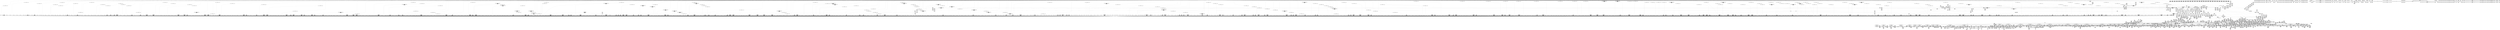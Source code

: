 digraph {
	CE0x50e8270 [shape=record,shape=Mrecord,label="{CE0x50e8270|80:_i64,_:_CRE_1309,1310_}"]
	CE0x50d2980 [shape=record,shape=Mrecord,label="{CE0x50d2980|80:_i64,_:_CRE_573,574_}"]
	CE0x5011d20 [shape=record,shape=Mrecord,label="{CE0x5011d20|common_file_perm:_tmp39|security/apparmor/lsm.c,447|*SummSource*}"]
	CE0x50375a0 [shape=record,shape=Mrecord,label="{CE0x50375a0|common_file_perm:_tmp23|security/apparmor/lsm.c,432|*SummSink*}"]
	CE0x4f8fb00 [shape=record,shape=Mrecord,label="{CE0x4f8fb00|16:_%struct.vfsmount*,_24:_%struct.dentry*,_32:_%struct.inode*,_408:_%struct.cred*,_456:_i8*,_:_CRE_0,1_}"]
	CE0x50fb3d0 [shape=record,shape=Mrecord,label="{CE0x50fb3d0|COLLAPSED:_GCMRE___llvm_gcov_ctr2919_internal_global_2_x_i64_zeroinitializer:_elem_0:default:}"]
	CE0x510dfc0 [shape=record,shape=Mrecord,label="{CE0x510dfc0|aa_file_perm:_mode|security/apparmor/file.c,451}"]
	CE0x503f590 [shape=record,shape=Mrecord,label="{CE0x503f590|GLOBAL:___llvm_gcov_ctr87|Global_var:__llvm_gcov_ctr87|*SummSink*}"]
	CE0x50c30f0 [shape=record,shape=Mrecord,label="{CE0x50c30f0|0:_i16,_4:_i32,_8:_i16,_40:_%struct.super_block*,_:_SCMRE_877,878_}"]
	CE0x5010440 [shape=record,shape=Mrecord,label="{CE0x5010440|common_mmap:_tmp38|security/apparmor/lsm.c,489|*SummSource*}"]
	CE0x5040230 [shape=record,shape=Mrecord,label="{CE0x5040230|COLLAPSED:_GCMRE___llvm_gcov_ctr88_internal_global_2_x_i64_zeroinitializer:_elem_0:default:}"]
	CE0x501d8d0 [shape=record,shape=Mrecord,label="{CE0x501d8d0|common_file_perm:_tmp24|security/apparmor/lsm.c,432}"]
	CE0x5037e30 [shape=record,shape=Mrecord,label="{CE0x5037e30|common_file_perm:_lor.lhs.false23|*SummSink*}"]
	CE0x50fee90 [shape=record,shape=Mrecord,label="{CE0x50fee90|__aa_current_profile:_tmp4|security/apparmor/include/context.h,138}"]
	CE0x50cf890 [shape=record,shape=Mrecord,label="{CE0x50cf890|80:_i64,_:_CRE_451,452_}"]
	CE0x50b5190 [shape=record,shape=Mrecord,label="{CE0x50b5190|0:_i16,_4:_i32,_8:_i16,_40:_%struct.super_block*,_:_SCMRE_528,536_|*MultipleSource*|security/apparmor/lsm.c,435|Function::mediated_filesystem&Arg::inode::|security/apparmor/include/apparmor.h,117|*LoadInst*|include/linux/fs.h,1916}"]
	CE0x4f94080 [shape=record,shape=Mrecord,label="{CE0x4f94080|_ret_i32_%call,_!dbg_!15473|security/apparmor/lsm.c,494|*SummSink*}"]
	CE0x5061f30 [shape=record,shape=Mrecord,label="{CE0x5061f30|common_file_perm:_tmp47|security/apparmor/lsm.c,448}"]
	CE0x5048450 [shape=record,shape=Mrecord,label="{CE0x5048450|0:_i16,_4:_i32,_8:_i16,_40:_%struct.super_block*,_:_SCMRE_207,208_}"]
	CE0x4f960b0 [shape=record,shape=Mrecord,label="{CE0x4f960b0|16:_%struct.vfsmount*,_24:_%struct.dentry*,_32:_%struct.inode*,_408:_%struct.cred*,_456:_i8*,_:_CRE_15,16_}"]
	CE0x505ad80 [shape=record,shape=Mrecord,label="{CE0x505ad80|get_current:_entry|*SummSink*}"]
	CE0x50355a0 [shape=record,shape=Mrecord,label="{CE0x50355a0|file_inode:_tmp4|*LoadInst*|include/linux/fs.h,1916|*SummSink*}"]
	CE0x5070630 [shape=record,shape=Mrecord,label="{CE0x5070630|i64*_getelementptr_inbounds_(_16_x_i64_,_16_x_i64_*___llvm_gcov_ctr46,_i64_0,_i64_1)|*Constant*|*SummSink*}"]
	CE0x503aff0 [shape=record,shape=Mrecord,label="{CE0x503aff0|file_inode:_tmp2|*SummSource*}"]
	CE0x500b750 [shape=record,shape=Mrecord,label="{CE0x500b750|common_mmap:_tmp33|security/apparmor/lsm.c,486|*SummSource*}"]
	CE0x50f0230 [shape=record,shape=Mrecord,label="{CE0x50f0230|80:_i64,_:_CRE_1651,1652_}"]
	CE0x507f930 [shape=record,shape=Mrecord,label="{CE0x507f930|mediated_filesystem:_bb}"]
	CE0x50efac0 [shape=record,shape=Mrecord,label="{CE0x50efac0|80:_i64,_:_CRE_1644,1645_}"]
	CE0x5062530 [shape=record,shape=Mrecord,label="{CE0x5062530|common_file_perm:_tmp48|security/apparmor/lsm.c,448}"]
	CE0x50d3420 [shape=record,shape=Mrecord,label="{CE0x50d3420|80:_i64,_:_CRE_583,584_}"]
	CE0x4f92e70 [shape=record,shape=Mrecord,label="{CE0x4f92e70|i64_1|*Constant*|*SummSource*}"]
	CE0x5009e30 [shape=record,shape=Mrecord,label="{CE0x5009e30|GLOBAL:___aa_current_profile|*Constant*}"]
	CE0x50b1b00 [shape=record,shape=Mrecord,label="{CE0x50b1b00|0:_i16,_4:_i32,_8:_i16,_40:_%struct.super_block*,_:_SCMRE_440,448_|*MultipleSource*|security/apparmor/lsm.c,435|Function::mediated_filesystem&Arg::inode::|security/apparmor/include/apparmor.h,117|*LoadInst*|include/linux/fs.h,1916}"]
	CE0x50dd960 [shape=record,shape=Mrecord,label="{CE0x50dd960|80:_i64,_:_CRE_328,336_|*MultipleSource*|*LoadInst*|security/apparmor/include/apparmor.h,117|security/apparmor/include/apparmor.h,117}"]
	CE0x51007c0 [shape=record,shape=Mrecord,label="{CE0x51007c0|aa_cred_profile:_tmp24|security/apparmor/include/context.h,100}"]
	CE0x4facfa0 [shape=record,shape=Mrecord,label="{CE0x4facfa0|16:_%struct.vfsmount*,_24:_%struct.dentry*,_32:_%struct.inode*,_408:_%struct.cred*,_456:_i8*,_:_CRE_153,154_}"]
	CE0x4f8c330 [shape=record,shape=Mrecord,label="{CE0x4f8c330|_call_void_mcount()_#2|*SummSink*}"]
	CE0x4faac80 [shape=record,shape=Mrecord,label="{CE0x4faac80|16:_%struct.vfsmount*,_24:_%struct.dentry*,_32:_%struct.inode*,_408:_%struct.cred*,_456:_i8*,_:_CRE_127,128_}"]
	CE0x4fb7240 [shape=record,shape=Mrecord,label="{CE0x4fb7240|i64*_getelementptr_inbounds_(_28_x_i64_,_28_x_i64_*___llvm_gcov_ctr87,_i64_0,_i64_5)|*Constant*|*SummSource*}"]
	CE0x5013ed0 [shape=record,shape=Mrecord,label="{CE0x5013ed0|i64_20|*Constant*|*SummSink*}"]
	CE0x5030250 [shape=record,shape=Mrecord,label="{CE0x5030250|_call_void_mcount()_#2|*SummSink*}"]
	CE0x50b7410 [shape=record,shape=Mrecord,label="{CE0x50b7410|0:_i16,_4:_i32,_8:_i16,_40:_%struct.super_block*,_:_SCMRE_566,567_}"]
	CE0x51265c0 [shape=record,shape=Mrecord,label="{CE0x51265c0|aa_file_perm:_tmp5|security/apparmor/file.c,452|*SummSource*}"]
	CE0x4fa1fe0 [shape=record,shape=Mrecord,label="{CE0x4fa1fe0|i32_4|*Constant*|*SummSource*}"]
	CE0x4fcf7e0 [shape=record,shape=Mrecord,label="{CE0x4fcf7e0|44:_i32,_48:_i16,_128:_i8*,_:_SCMRE_20,24_|*MultipleSource*|*LoadInst*|security/apparmor/lsm.c,429|Function::aa_cred_profile&Arg::cred::|security/apparmor/include/context.h,99}"]
	CE0x4fd47a0 [shape=record,shape=Mrecord,label="{CE0x4fd47a0|common_mmap:_mask.2}"]
	CE0x50d2320 [shape=record,shape=Mrecord,label="{CE0x50d2320|80:_i64,_:_CRE_567,568_}"]
	CE0x4f9ecb0 [shape=record,shape=Mrecord,label="{CE0x4f9ecb0|common_mmap:_if.then}"]
	CE0x50811f0 [shape=record,shape=Mrecord,label="{CE0x50811f0|aa_cred_profile:_conv|security/apparmor/include/context.h,100|*SummSource*}"]
	CE0x50f8610 [shape=record,shape=Mrecord,label="{CE0x50f8610|aa_path_perm:_cond|Function::aa_path_perm&Arg::cond::|*SummSink*}"]
	CE0x500a450 [shape=record,shape=Mrecord,label="{CE0x500a450|common_file_perm:_call15|security/apparmor/lsm.c,438}"]
	CE0x50b3060 [shape=record,shape=Mrecord,label="{CE0x50b3060|0:_i16,_4:_i32,_8:_i16,_40:_%struct.super_block*,_:_SCMRE_478,479_}"]
	CE0x50d1e30 [shape=record,shape=Mrecord,label="{CE0x50d1e30|80:_i64,_:_CRE_562,563_}"]
	CE0x50e8d10 [shape=record,shape=Mrecord,label="{CE0x50e8d10|80:_i64,_:_CRE_1319,1320_}"]
	CE0x4fc7ca0 [shape=record,shape=Mrecord,label="{CE0x4fc7ca0|16:_%struct.vfsmount*,_24:_%struct.dentry*,_32:_%struct.inode*,_408:_%struct.cred*,_456:_i8*,_:_CRE_336,344_|*MultipleSource*|Function::apparmor_mmap_file&Arg::file::|Function::common_mmap&Arg::file::|security/apparmor/lsm.c,474}"]
	CE0x5054eb0 [shape=record,shape=Mrecord,label="{CE0x5054eb0|0:_i16,_4:_i32,_8:_i16,_40:_%struct.super_block*,_:_SCMRE_240,241_}"]
	CE0x500c5a0 [shape=record,shape=Mrecord,label="{CE0x500c5a0|i32_2048|*Constant*|*SummSink*}"]
	CE0x4f90100 [shape=record,shape=Mrecord,label="{CE0x4f90100|common_mmap:_lor.lhs.false}"]
	CE0x4f96270 [shape=record,shape=Mrecord,label="{CE0x4f96270|16:_%struct.vfsmount*,_24:_%struct.dentry*,_32:_%struct.inode*,_408:_%struct.cred*,_456:_i8*,_:_CRE_16,24_|*MultipleSource*|Function::apparmor_mmap_file&Arg::file::|Function::common_mmap&Arg::file::|security/apparmor/lsm.c,474}"]
	CE0x503b810 [shape=record,shape=Mrecord,label="{CE0x503b810|i64*_getelementptr_inbounds_(_16_x_i64_,_16_x_i64_*___llvm_gcov_ctr46,_i64_0,_i64_4)|*Constant*|*SummSink*}"]
	CE0x4fbdf90 [shape=record,shape=Mrecord,label="{CE0x4fbdf90|common_file_perm:_tmp14|security/apparmor/lsm.c,432|*SummSink*}"]
	CE0x5033840 [shape=record,shape=Mrecord,label="{CE0x5033840|i64_2|*Constant*}"]
	CE0x5047320 [shape=record,shape=Mrecord,label="{CE0x5047320|0:_i16,_4:_i32,_8:_i16,_40:_%struct.super_block*,_:_SCMRE_196,197_}"]
	CE0x506eda0 [shape=record,shape=Mrecord,label="{CE0x506eda0|_ret_i32_%call2,_!dbg_!15480|security/apparmor/file.c,456|*SummSource*}"]
	CE0x5167720 [shape=record,shape=Mrecord,label="{CE0x5167720|i64*_getelementptr_inbounds_(_2_x_i64_,_2_x_i64_*___llvm_gcov_ctr2919,_i64_0,_i64_0)|*Constant*|*SummSink*}"]
	CE0x50d8900 [shape=record,shape=Mrecord,label="{CE0x50d8900|80:_i64,_:_CRE_0,8_|*MultipleSource*|*LoadInst*|security/apparmor/include/apparmor.h,117|security/apparmor/include/apparmor.h,117}"]
	CE0x50ecde0 [shape=record,shape=Mrecord,label="{CE0x50ecde0|80:_i64,_:_CRE_1536,1568_|*MultipleSource*|*LoadInst*|security/apparmor/include/apparmor.h,117|security/apparmor/include/apparmor.h,117}"]
	CE0x50086c0 [shape=record,shape=Mrecord,label="{CE0x50086c0|i64_24|*Constant*}"]
	CE0x504b330 [shape=record,shape=Mrecord,label="{CE0x504b330|aa_cred_profile:_tmp31|security/apparmor/include/context.h,100}"]
	CE0x5049ef0 [shape=record,shape=Mrecord,label="{CE0x5049ef0|file_inode17:_tmp3}"]
	CE0x4ffe620 [shape=record,shape=Mrecord,label="{CE0x4ffe620|common_file_perm:_mode|security/apparmor/lsm.c,447|*SummSink*}"]
	CE0x50ee8b0 [shape=record,shape=Mrecord,label="{CE0x50ee8b0|80:_i64,_:_CRE_1627,1628_}"]
	CE0x502bb40 [shape=record,shape=Mrecord,label="{CE0x502bb40|i8*_getelementptr_inbounds_(_24_x_i8_,_24_x_i8_*_.str8,_i32_0,_i32_0)|*Constant*|*SummSink*}"]
	CE0x50c2f60 [shape=record,shape=Mrecord,label="{CE0x50c2f60|0:_i16,_4:_i32,_8:_i16,_40:_%struct.super_block*,_:_SCMRE_876,877_}"]
	CE0x50dcfb0 [shape=record,shape=Mrecord,label="{CE0x50dcfb0|80:_i64,_:_CRE_288,296_|*MultipleSource*|*LoadInst*|security/apparmor/include/apparmor.h,117|security/apparmor/include/apparmor.h,117}"]
	CE0x505af90 [shape=record,shape=Mrecord,label="{CE0x505af90|_ret_%struct.task_struct*_%tmp4,_!dbg_!15471|./arch/x86/include/asm/current.h,14|*SummSource*}"]
	CE0x507f320 [shape=record,shape=Mrecord,label="{CE0x507f320|aa_cred_profile:_tmp14|security/apparmor/include/context.h,100|*SummSink*}"]
	CE0x5166600 [shape=record,shape=Mrecord,label="{CE0x5166600|i64*_getelementptr_inbounds_(_16_x_i64_,_16_x_i64_*___llvm_gcov_ctr46,_i64_0,_i64_14)|*Constant*}"]
	CE0x504b950 [shape=record,shape=Mrecord,label="{CE0x504b950|i64*_getelementptr_inbounds_(_16_x_i64_,_16_x_i64_*___llvm_gcov_ctr46,_i64_0,_i64_13)|*Constant*|*SummSink*}"]
	CE0x5124970 [shape=record,shape=Mrecord,label="{CE0x5124970|file_inode17:_entry|*SummSource*}"]
	CE0x50b6dd0 [shape=record,shape=Mrecord,label="{CE0x50b6dd0|0:_i16,_4:_i32,_8:_i16,_40:_%struct.super_block*,_:_SCMRE_562,563_}"]
	CE0x50eb790 [shape=record,shape=Mrecord,label="{CE0x50eb790|80:_i64,_:_CRE_1359,1360_}"]
	CE0x4fee130 [shape=record,shape=Mrecord,label="{CE0x4fee130|i64_12|*Constant*}"]
	CE0x50bd7e0 [shape=record,shape=Mrecord,label="{CE0x50bd7e0|0:_i16,_4:_i32,_8:_i16,_40:_%struct.super_block*,_:_SCMRE_656,664_|*MultipleSource*|security/apparmor/lsm.c,435|Function::mediated_filesystem&Arg::inode::|security/apparmor/include/apparmor.h,117|*LoadInst*|include/linux/fs.h,1916}"]
	CE0x50fc520 [shape=record,shape=Mrecord,label="{CE0x50fc520|aa_file_perm:_call|security/apparmor/file.c,452}"]
	CE0x501db70 [shape=record,shape=Mrecord,label="{CE0x501db70|common_file_perm:_tmp24|security/apparmor/lsm.c,432|*SummSink*}"]
	CE0x4ffd7c0 [shape=record,shape=Mrecord,label="{CE0x4ffd7c0|GLOBAL:___aa_current_profile|*Constant*|*SummSource*}"]
	CE0x5029820 [shape=record,shape=Mrecord,label="{CE0x5029820|aa_cred_profile:_bb|*SummSource*}"]
	CE0x5067910 [shape=record,shape=Mrecord,label="{CE0x5067910|80:_i64,_:_CRE_1259,1260_}"]
	CE0x4fb78e0 [shape=record,shape=Mrecord,label="{CE0x4fb78e0|common_file_perm:_tmp13|security/apparmor/lsm.c,432|*SummSink*}"]
	CE0x4ff77e0 [shape=record,shape=Mrecord,label="{CE0x4ff77e0|aa_cred_profile:_do.end|*SummSource*}"]
	CE0x5038a10 [shape=record,shape=Mrecord,label="{CE0x5038a10|aa_cred_profile:_tobool|security/apparmor/include/context.h,100}"]
	CE0x4f93430 [shape=record,shape=Mrecord,label="{CE0x4f93430|common_mmap:_entry}"]
	CE0x50d5fb0 [shape=record,shape=Mrecord,label="{CE0x50d5fb0|80:_i64,_:_CRE_624,625_}"]
	CE0x50e6dc0 [shape=record,shape=Mrecord,label="{CE0x50e6dc0|80:_i64,_:_CRE_1271,1272_}"]
	CE0x501fb10 [shape=record,shape=Mrecord,label="{CE0x501fb10|common_file_perm:_tmp13|security/apparmor/lsm.c,432}"]
	CE0x4fafd20 [shape=record,shape=Mrecord,label="{CE0x4fafd20|16:_%struct.vfsmount*,_24:_%struct.dentry*,_32:_%struct.inode*,_408:_%struct.cred*,_456:_i8*,_:_CRE_179,180_}"]
	CE0x5034760 [shape=record,shape=Mrecord,label="{CE0x5034760|common_file_perm:_tmp7|security/apparmor/lsm.c,432|*SummSink*}"]
	CE0x5102fb0 [shape=record,shape=Mrecord,label="{CE0x5102fb0|i8_1|*Constant*}"]
	CE0x5017790 [shape=record,shape=Mrecord,label="{CE0x5017790|COLLAPSED:_GCMRE___llvm_gcov_ctr55_internal_global_2_x_i64_zeroinitializer:_elem_0:default:}"]
	CE0x4ffa9e0 [shape=record,shape=Mrecord,label="{CE0x4ffa9e0|aa_cred_profile:_do.body6|*SummSink*}"]
	CE0x5108440 [shape=record,shape=Mrecord,label="{CE0x5108440|__aa_current_profile:_do.body}"]
	CE0x504eb50 [shape=record,shape=Mrecord,label="{CE0x504eb50|aa_cred_profile:_tmp34|security/apparmor/include/context.h,101|*SummSource*}"]
	CE0x4a18ca0 [shape=record,shape=Mrecord,label="{CE0x4a18ca0|common_mmap:_entry|*SummSource*}"]
	CE0x5024a00 [shape=record,shape=Mrecord,label="{CE0x5024a00|0:_i16,_4:_i32,_8:_i16,_40:_%struct.super_block*,_:_SCMRE_104,112_|*MultipleSource*|security/apparmor/lsm.c,435|Function::mediated_filesystem&Arg::inode::|security/apparmor/include/apparmor.h,117|*LoadInst*|include/linux/fs.h,1916}"]
	CE0x5009f60 [shape=record,shape=Mrecord,label="{CE0x5009f60|common_file_perm:_tmp35|security/apparmor/lsm.c,436}"]
	CE0x510c300 [shape=record,shape=Mrecord,label="{CE0x510c300|file_inode17:_tmp|*SummSink*}"]
	CE0x5117170 [shape=record,shape=Mrecord,label="{CE0x5117170|%struct.aa_profile*_null|*Constant*}"]
	CE0x4fd5690 [shape=record,shape=Mrecord,label="{CE0x4fd5690|common_mmap:_tmp35|security/apparmor/lsm.c,488|*SummSource*}"]
	CE0x4fa55e0 [shape=record,shape=Mrecord,label="{CE0x4fa55e0|common_mmap:_tmp25|security/apparmor/lsm.c,483|*SummSink*}"]
	CE0x50aee50 [shape=record,shape=Mrecord,label="{CE0x50aee50|0:_i16,_4:_i32,_8:_i16,_40:_%struct.super_block*,_:_SCMRE_308,309_}"]
	CE0x502c990 [shape=record,shape=Mrecord,label="{CE0x502c990|common_file_perm:_tmp5|security/apparmor/lsm.c,428}"]
	CE0x50c80a0 [shape=record,shape=Mrecord,label="{CE0x50c80a0|0:_i16,_4:_i32,_8:_i16,_40:_%struct.super_block*,_:_SCMRE_928,929_}"]
	CE0x4fab5c0 [shape=record,shape=Mrecord,label="{CE0x4fab5c0|16:_%struct.vfsmount*,_24:_%struct.dentry*,_32:_%struct.inode*,_408:_%struct.cred*,_456:_i8*,_:_CRE_144,145_}"]
	CE0x5067800 [shape=record,shape=Mrecord,label="{CE0x5067800|80:_i64,_:_CRE_1258,1259_}"]
	CE0x50f4530 [shape=record,shape=Mrecord,label="{CE0x50f4530|80:_i64,_:_CRE_1816,1824_|*MultipleSource*|*LoadInst*|security/apparmor/include/apparmor.h,117|security/apparmor/include/apparmor.h,117}"]
	CE0x50ca0c0 [shape=record,shape=Mrecord,label="{CE0x50ca0c0|0:_i16,_4:_i32,_8:_i16,_40:_%struct.super_block*,_:_SCMRE_980,981_}"]
	CE0x510b800 [shape=record,shape=Mrecord,label="{CE0x510b800|__aa_current_profile:_tmp2|*SummSource*}"]
	CE0x50237a0 [shape=record,shape=Mrecord,label="{CE0x50237a0|common_file_perm:_do.end7|*SummSink*}"]
	CE0x506e0f0 [shape=record,shape=Mrecord,label="{CE0x506e0f0|aa_file_perm:_profile|Function::aa_file_perm&Arg::profile::|*SummSink*}"]
	CE0x4f99510 [shape=record,shape=Mrecord,label="{CE0x4f99510|apparmor_mmap_file:_tmp2|*SummSink*}"]
	CE0x4f9ed80 [shape=record,shape=Mrecord,label="{CE0x4f9ed80|common_mmap:_if.then|*SummSource*}"]
	CE0x50d2ed0 [shape=record,shape=Mrecord,label="{CE0x50d2ed0|80:_i64,_:_CRE_578,579_}"]
	CE0x50b1340 [shape=record,shape=Mrecord,label="{CE0x50b1340|0:_i16,_4:_i32,_8:_i16,_40:_%struct.super_block*,_:_SCMRE_416,424_|*MultipleSource*|security/apparmor/lsm.c,435|Function::mediated_filesystem&Arg::inode::|security/apparmor/include/apparmor.h,117|*LoadInst*|include/linux/fs.h,1916}"]
	CE0x50599d0 [shape=record,shape=Mrecord,label="{CE0x50599d0|__aa_current_profile:_tmp20|security/apparmor/include/context.h,138}"]
	CE0x502a3d0 [shape=record,shape=Mrecord,label="{CE0x502a3d0|44:_i32,_48:_i16,_128:_i8*,_:_SCMRE_64,72_|*MultipleSource*|*LoadInst*|security/apparmor/lsm.c,429|Function::aa_cred_profile&Arg::cred::|security/apparmor/include/context.h,99}"]
	CE0x5061920 [shape=record,shape=Mrecord,label="{CE0x5061920|0:_i16,_:_CRE_0,1_}"]
	CE0x50ed7c0 [shape=record,shape=Mrecord,label="{CE0x50ed7c0|80:_i64,_:_CRE_1600,1604_|*MultipleSource*|*LoadInst*|security/apparmor/include/apparmor.h,117|security/apparmor/include/apparmor.h,117}"]
	CE0x4fa3600 [shape=record,shape=Mrecord,label="{CE0x4fa3600|16:_%struct.vfsmount*,_24:_%struct.dentry*,_32:_%struct.inode*,_408:_%struct.cred*,_456:_i8*,_:_CRE_6,7_}"]
	CE0x4fc2030 [shape=record,shape=Mrecord,label="{CE0x4fc2030|16:_%struct.vfsmount*,_24:_%struct.dentry*,_32:_%struct.inode*,_408:_%struct.cred*,_456:_i8*,_:_CRE_68,69_}"]
	CE0x5068450 [shape=record,shape=Mrecord,label="{CE0x5068450|common_file_perm:_tmp51|security/apparmor/lsm.c,447|*SummSource*}"]
	CE0x50ef570 [shape=record,shape=Mrecord,label="{CE0x50ef570|80:_i64,_:_CRE_1639,1640_}"]
	CE0x4fbafd0 [shape=record,shape=Mrecord,label="{CE0x4fbafd0|common_mmap:_or10|security/apparmor/lsm.c,484|*SummSource*}"]
	CE0x5155c00 [shape=record,shape=Mrecord,label="{CE0x5155c00|aa_cred_profile:_tmp12|security/apparmor/include/context.h,100}"]
	CE0x5014bb0 [shape=record,shape=Mrecord,label="{CE0x5014bb0|common_file_perm:_tmp44|security/apparmor/lsm.c,447}"]
	CE0x507be50 [shape=record,shape=Mrecord,label="{CE0x507be50|mediated_filesystem:_tmp4|*LoadInst*|security/apparmor/include/apparmor.h,117|*SummSink*}"]
	CE0x5046e70 [shape=record,shape=Mrecord,label="{CE0x5046e70|0:_i16,_4:_i32,_8:_i16,_40:_%struct.super_block*,_:_SCMRE_193,194_}"]
	CE0x50eae00 [shape=record,shape=Mrecord,label="{CE0x50eae00|80:_i64,_:_CRE_1350,1351_}"]
	CE0x4fc54b0 [shape=record,shape=Mrecord,label="{CE0x4fc54b0|16:_%struct.vfsmount*,_24:_%struct.dentry*,_32:_%struct.inode*,_408:_%struct.cred*,_456:_i8*,_:_CRE_98,99_}"]
	CE0x5115ac0 [shape=record,shape=Mrecord,label="{CE0x5115ac0|aa_file_perm:_tmp6|security/apparmor/file.c,453}"]
	CE0x5003130 [shape=record,shape=Mrecord,label="{CE0x5003130|__aa_current_profile:_call4|security/apparmor/include/context.h,138|*SummSource*}"]
	CE0x4fc9a60 [shape=record,shape=Mrecord,label="{CE0x4fc9a60|16:_%struct.vfsmount*,_24:_%struct.dentry*,_32:_%struct.inode*,_408:_%struct.cred*,_456:_i8*,_:_CRE_416,424_|*MultipleSource*|Function::apparmor_mmap_file&Arg::file::|Function::common_mmap&Arg::file::|security/apparmor/lsm.c,474}"]
	CE0x4fc2ff0 [shape=record,shape=Mrecord,label="{CE0x4fc2ff0|16:_%struct.vfsmount*,_24:_%struct.dentry*,_32:_%struct.inode*,_408:_%struct.cred*,_456:_i8*,_:_CRE_77,78_}"]
	CE0x50c9040 [shape=record,shape=Mrecord,label="{CE0x50c9040|0:_i16,_4:_i32,_8:_i16,_40:_%struct.super_block*,_:_SCMRE_952,960_|*MultipleSource*|security/apparmor/lsm.c,435|Function::mediated_filesystem&Arg::inode::|security/apparmor/include/apparmor.h,117|*LoadInst*|include/linux/fs.h,1916}"]
	CE0x50f58c0 [shape=record,shape=Mrecord,label="{CE0x50f58c0|80:_i64,_:_CRE_1876,1877_}"]
	CE0x4fb1ae0 [shape=record,shape=Mrecord,label="{CE0x4fb1ae0|16:_%struct.vfsmount*,_24:_%struct.dentry*,_32:_%struct.inode*,_408:_%struct.cred*,_456:_i8*,_:_CRE_196,197_}"]
	CE0x4fc62b0 [shape=record,shape=Mrecord,label="{CE0x4fc62b0|16:_%struct.vfsmount*,_24:_%struct.dentry*,_32:_%struct.inode*,_408:_%struct.cred*,_456:_i8*,_:_CRE_106,107_}"]
	CE0x503bfc0 [shape=record,shape=Mrecord,label="{CE0x503bfc0|i64*_getelementptr_inbounds_(_2_x_i64_,_2_x_i64_*___llvm_gcov_ctr88,_i64_0,_i64_1)|*Constant*|*SummSource*}"]
	CE0x50acf10 [shape=record,shape=Mrecord,label="{CE0x50acf10|0:_i16,_4:_i32,_8:_i16,_40:_%struct.super_block*,_:_SCMRE_288,289_}"]
	CE0x5001c10 [shape=record,shape=Mrecord,label="{CE0x5001c10|_ret_%struct.task_struct*_%tmp4,_!dbg_!15471|./arch/x86/include/asm/current.h,14|*SummSink*}"]
	CE0x50ca990 [shape=record,shape=Mrecord,label="{CE0x50ca990|0:_i16,_4:_i32,_8:_i16,_40:_%struct.super_block*,_:_SCMRE_992,1000_|*MultipleSource*|security/apparmor/lsm.c,435|Function::mediated_filesystem&Arg::inode::|security/apparmor/include/apparmor.h,117|*LoadInst*|include/linux/fs.h,1916}"]
	CE0x514d870 [shape=record,shape=Mrecord,label="{CE0x514d870|file_inode17:_f_inode|include/linux/fs.h,1916|*SummSource*}"]
	CE0x4fa2140 [shape=record,shape=Mrecord,label="{CE0x4fa2140|common_mmap:_if.then14}"]
	CE0x50cf670 [shape=record,shape=Mrecord,label="{CE0x50cf670|80:_i64,_:_CRE_449,450_}"]
	CE0x501ba60 [shape=record,shape=Mrecord,label="{CE0x501ba60|0:_i16,_4:_i32,_8:_i16,_40:_%struct.super_block*,_:_SCMRE_32,40_|*MultipleSource*|security/apparmor/lsm.c,435|Function::mediated_filesystem&Arg::inode::|security/apparmor/include/apparmor.h,117|*LoadInst*|include/linux/fs.h,1916}"]
	CE0x50593e0 [shape=record,shape=Mrecord,label="{CE0x50593e0|__aa_current_profile:_tmp19|security/apparmor/include/context.h,138}"]
	CE0x507d100 [shape=record,shape=Mrecord,label="{CE0x507d100|aa_cred_profile:_tobool1|security/apparmor/include/context.h,100}"]
	CE0x50d7650 [shape=record,shape=Mrecord,label="{CE0x50d7650|80:_i64,_:_CRE_704,708_|*MultipleSource*|*LoadInst*|security/apparmor/include/apparmor.h,117|security/apparmor/include/apparmor.h,117}"]
	CE0x506e8d0 [shape=record,shape=Mrecord,label="{CE0x506e8d0|aa_file_perm:_request|Function::aa_file_perm&Arg::request::|*SummSource*}"]
	CE0x50c7bf0 [shape=record,shape=Mrecord,label="{CE0x50c7bf0|0:_i16,_4:_i32,_8:_i16,_40:_%struct.super_block*,_:_SCMRE_925,926_}"]
	CE0x50d1670 [shape=record,shape=Mrecord,label="{CE0x50d1670|80:_i64,_:_CRE_544,552_|*MultipleSource*|*LoadInst*|security/apparmor/include/apparmor.h,117|security/apparmor/include/apparmor.h,117}"]
	CE0x5066b40 [shape=record,shape=Mrecord,label="{CE0x5066b40|80:_i64,_:_CRE_1246,1247_}"]
	CE0x50c7100 [shape=record,shape=Mrecord,label="{CE0x50c7100|0:_i16,_4:_i32,_8:_i16,_40:_%struct.super_block*,_:_SCMRE_918,919_}"]
	CE0x5121500 [shape=record,shape=Mrecord,label="{CE0x5121500|aa_path_perm:_request|Function::aa_path_perm&Arg::request::}"]
	CE0x50af620 [shape=record,shape=Mrecord,label="{CE0x50af620|0:_i16,_4:_i32,_8:_i16,_40:_%struct.super_block*,_:_SCMRE_320,328_|*MultipleSource*|security/apparmor/lsm.c,435|Function::mediated_filesystem&Arg::inode::|security/apparmor/include/apparmor.h,117|*LoadInst*|include/linux/fs.h,1916}"]
	CE0x4fc6470 [shape=record,shape=Mrecord,label="{CE0x4fc6470|16:_%struct.vfsmount*,_24:_%struct.dentry*,_32:_%struct.inode*,_408:_%struct.cred*,_456:_i8*,_:_CRE_107,108_}"]
	CE0x51616e0 [shape=record,shape=Mrecord,label="{CE0x51616e0|aa_cred_profile:_tmp5|security/apparmor/include/context.h,99}"]
	CE0x50b0580 [shape=record,shape=Mrecord,label="{CE0x50b0580|0:_i16,_4:_i32,_8:_i16,_40:_%struct.super_block*,_:_SCMRE_376,384_|*MultipleSource*|security/apparmor/lsm.c,435|Function::mediated_filesystem&Arg::inode::|security/apparmor/include/apparmor.h,117|*LoadInst*|include/linux/fs.h,1916}"]
	CE0x4f96430 [shape=record,shape=Mrecord,label="{CE0x4f96430|16:_%struct.vfsmount*,_24:_%struct.dentry*,_32:_%struct.inode*,_408:_%struct.cred*,_456:_i8*,_:_CRE_24,32_|*MultipleSource*|Function::apparmor_mmap_file&Arg::file::|Function::common_mmap&Arg::file::|security/apparmor/lsm.c,474}"]
	CE0x502f380 [shape=record,shape=Mrecord,label="{CE0x502f380|common_file_perm:_tmp29|security/apparmor/lsm.c,434}"]
	CE0x4fa6e50 [shape=record,shape=Mrecord,label="{CE0x4fa6e50|common_mmap:_and12|security/apparmor/lsm.c,485|*SummSink*}"]
	CE0x501f630 [shape=record,shape=Mrecord,label="{CE0x501f630|aa_cred_profile:_tmp3}"]
	CE0x510ad40 [shape=record,shape=Mrecord,label="{CE0x510ad40|__aa_current_profile:_tmp}"]
	CE0x50c7420 [shape=record,shape=Mrecord,label="{CE0x50c7420|0:_i16,_4:_i32,_8:_i16,_40:_%struct.super_block*,_:_SCMRE_920,921_}"]
	CE0x50c5b20 [shape=record,shape=Mrecord,label="{CE0x50c5b20|0:_i16,_4:_i32,_8:_i16,_40:_%struct.super_block*,_:_SCMRE_904,905_}"]
	CE0x50cb520 [shape=record,shape=Mrecord,label="{CE0x50cb520|mediated_filesystem:_tmp4|*LoadInst*|security/apparmor/include/apparmor.h,117|*SummSource*}"]
	CE0x5036c90 [shape=record,shape=Mrecord,label="{CE0x5036c90|file_inode:_f_inode|include/linux/fs.h,1916}"]
	CE0x50f9130 [shape=record,shape=Mrecord,label="{CE0x50f9130|__aa_current_profile:_tmp10|security/apparmor/include/context.h,138|*SummSource*}"]
	CE0x5108fa0 [shape=record,shape=Mrecord,label="{CE0x5108fa0|__aa_current_profile:_tmp12|security/apparmor/include/context.h,138|*SummSource*}"]
	CE0x50643a0 [shape=record,shape=Mrecord,label="{CE0x50643a0|80:_i64,_:_CRE_1209,1210_}"]
	CE0x4ff5f50 [shape=record,shape=Mrecord,label="{CE0x4ff5f50|44:_i32,_48:_i16,_128:_i8*,_:_SCMRE_44,48_|*MultipleSource*|*LoadInst*|security/apparmor/lsm.c,429|Function::aa_cred_profile&Arg::cred::|security/apparmor/include/context.h,99}"]
	CE0x4fc3c30 [shape=record,shape=Mrecord,label="{CE0x4fc3c30|16:_%struct.vfsmount*,_24:_%struct.dentry*,_32:_%struct.inode*,_408:_%struct.cred*,_456:_i8*,_:_CRE_84,85_}"]
	CE0x50cb880 [shape=record,shape=Mrecord,label="{CE0x50cb880|80:_i64,_:_CRE_392,393_}"]
	CE0x50eee00 [shape=record,shape=Mrecord,label="{CE0x50eee00|80:_i64,_:_CRE_1632,1633_}"]
	CE0x4f92ee0 [shape=record,shape=Mrecord,label="{CE0x4f92ee0|apparmor_mmap_file:_tmp1|*SummSink*}"]
	CE0x5000f10 [shape=record,shape=Mrecord,label="{CE0x5000f10|common_file_perm:_tmp32|security/apparmor/lsm.c,434|*SummSource*}"]
	CE0x50db870 [shape=record,shape=Mrecord,label="{CE0x50db870|80:_i64,_:_CRE_192,200_|*MultipleSource*|*LoadInst*|security/apparmor/include/apparmor.h,117|security/apparmor/include/apparmor.h,117}"]
	CE0x5035bd0 [shape=record,shape=Mrecord,label="{CE0x5035bd0|file_inode:_f_inode|include/linux/fs.h,1916|*SummSource*}"]
	CE0x4fb36e0 [shape=record,shape=Mrecord,label="{CE0x4fb36e0|16:_%struct.vfsmount*,_24:_%struct.dentry*,_32:_%struct.inode*,_408:_%struct.cred*,_456:_i8*,_:_CRE_212,213_}"]
	CE0x506e330 [shape=record,shape=Mrecord,label="{CE0x506e330|aa_file_perm:_file|Function::aa_file_perm&Arg::file::}"]
	CE0x50abf70 [shape=record,shape=Mrecord,label="{CE0x50abf70|0:_i16,_4:_i32,_8:_i16,_40:_%struct.super_block*,_:_SCMRE_278,279_}"]
	CE0x5020b80 [shape=record,shape=Mrecord,label="{CE0x5020b80|i64*_getelementptr_inbounds_(_28_x_i64_,_28_x_i64_*___llvm_gcov_ctr87,_i64_0,_i64_11)|*Constant*|*SummSource*}"]
	CE0x4f99580 [shape=record,shape=Mrecord,label="{CE0x4f99580|apparmor_mmap_file:_tmp2|*SummSource*}"]
	CE0x4fc69b0 [shape=record,shape=Mrecord,label="{CE0x4fc69b0|16:_%struct.vfsmount*,_24:_%struct.dentry*,_32:_%struct.inode*,_408:_%struct.cred*,_456:_i8*,_:_CRE_110,111_}"]
	CE0x4fc5130 [shape=record,shape=Mrecord,label="{CE0x4fc5130|16:_%struct.vfsmount*,_24:_%struct.dentry*,_32:_%struct.inode*,_408:_%struct.cred*,_456:_i8*,_:_CRE_96,97_}"]
	CE0x50c4540 [shape=record,shape=Mrecord,label="{CE0x50c4540|0:_i16,_4:_i32,_8:_i16,_40:_%struct.super_block*,_:_SCMRE_890,891_}"]
	CE0x50f82a0 [shape=record,shape=Mrecord,label="{CE0x50f82a0|__aa_current_profile:_land.lhs.true|*SummSink*}"]
	CE0x50b4980 [shape=record,shape=Mrecord,label="{CE0x50b4980|0:_i16,_4:_i32,_8:_i16,_40:_%struct.super_block*,_:_SCMRE_508,512_|*MultipleSource*|security/apparmor/lsm.c,435|Function::mediated_filesystem&Arg::inode::|security/apparmor/include/apparmor.h,117|*LoadInst*|include/linux/fs.h,1916}"]
	CE0x5021110 [shape=record,shape=Mrecord,label="{CE0x5021110|aa_cred_profile:_do.end|*SummSink*}"]
	CE0x50d4850 [shape=record,shape=Mrecord,label="{CE0x50d4850|80:_i64,_:_CRE_602,603_}"]
	CE0x5010720 [shape=record,shape=Mrecord,label="{CE0x5010720|common_file_perm:_do.cond|*SummSource*}"]
	CE0x5105bf0 [shape=record,shape=Mrecord,label="{CE0x5105bf0|aa_file_perm:_tmp3|*SummSink*}"]
	CE0x4f8c700 [shape=record,shape=Mrecord,label="{CE0x4f8c700|i64*_getelementptr_inbounds_(_2_x_i64_,_2_x_i64_*___llvm_gcov_ctr95,_i64_0,_i64_1)|*Constant*|*SummSink*}"]
	CE0x506aeb0 [shape=record,shape=Mrecord,label="{CE0x506aeb0|common_file_perm:_tmp58|security/apparmor/lsm.c,451|*SummSink*}"]
	CE0x501e440 [shape=record,shape=Mrecord,label="{CE0x501e440|common_file_perm:_do.end7}"]
	CE0x4fa4e00 [shape=record,shape=Mrecord,label="{CE0x4fa4e00|common_mmap:_tmp24|security/apparmor/lsm.c,483}"]
	CE0x5013080 [shape=record,shape=Mrecord,label="{CE0x5013080|common_file_perm:_tmp41|security/apparmor/lsm.c,447|*SummSink*}"]
	CE0x5059ad0 [shape=record,shape=Mrecord,label="{CE0x5059ad0|__aa_current_profile:_tmp20|security/apparmor/include/context.h,138|*SummSource*}"]
	CE0x4faf460 [shape=record,shape=Mrecord,label="{CE0x4faf460|16:_%struct.vfsmount*,_24:_%struct.dentry*,_32:_%struct.inode*,_408:_%struct.cred*,_456:_i8*,_:_CRE_174,175_}"]
	CE0x50d8ee0 [shape=record,shape=Mrecord,label="{CE0x50d8ee0|80:_i64,_:_CRE_20,21_|*MultipleSource*|*LoadInst*|security/apparmor/include/apparmor.h,117|security/apparmor/include/apparmor.h,117}"]
	CE0x5056d00 [shape=record,shape=Mrecord,label="{CE0x5056d00|0:_i16,_4:_i32,_8:_i16,_40:_%struct.super_block*,_:_SCMRE_258,259_}"]
	CE0x50b2ed0 [shape=record,shape=Mrecord,label="{CE0x50b2ed0|0:_i16,_4:_i32,_8:_i16,_40:_%struct.super_block*,_:_SCMRE_477,478_}"]
	CE0x5125ca0 [shape=record,shape=Mrecord,label="{CE0x5125ca0|aa_file_perm:_mode|security/apparmor/file.c,451|*SummSource*}"]
	CE0x4faae40 [shape=record,shape=Mrecord,label="{CE0x4faae40|16:_%struct.vfsmount*,_24:_%struct.dentry*,_32:_%struct.inode*,_408:_%struct.cred*,_456:_i8*,_:_CRE_128,132_|*MultipleSource*|Function::apparmor_mmap_file&Arg::file::|Function::common_mmap&Arg::file::|security/apparmor/lsm.c,474}"]
	CE0x5066e70 [shape=record,shape=Mrecord,label="{CE0x5066e70|80:_i64,_:_CRE_1249,1250_}"]
	CE0x5060eb0 [shape=record,shape=Mrecord,label="{CE0x5060eb0|common_file_perm:_cmp21|security/apparmor/lsm.c,448|*SummSink*}"]
	CE0x50298c0 [shape=record,shape=Mrecord,label="{CE0x50298c0|file_inode:_entry}"]
	CE0x50f84a0 [shape=record,shape=Mrecord,label="{CE0x50f84a0|aa_path_perm:_cond|Function::aa_path_perm&Arg::cond::|*SummSource*}"]
	CE0x4fc0710 [shape=record,shape=Mrecord,label="{CE0x4fc0710|%struct.file*_null|*Constant*|*SummSink*}"]
	CE0x4fd73c0 [shape=record,shape=Mrecord,label="{CE0x4fd73c0|i64_3|*Constant*|*SummSource*}"]
	CE0x4fcc060 [shape=record,shape=Mrecord,label="{CE0x4fcc060|common_mmap:_tmp6|*LoadInst*|security/apparmor/lsm.c,474}"]
	CE0x4fb0960 [shape=record,shape=Mrecord,label="{CE0x4fb0960|16:_%struct.vfsmount*,_24:_%struct.dentry*,_32:_%struct.inode*,_408:_%struct.cred*,_456:_i8*,_:_CRE_186,187_}"]
	CE0x50eecf0 [shape=record,shape=Mrecord,label="{CE0x50eecf0|80:_i64,_:_CRE_1631,1632_}"]
	CE0x4ff3a20 [shape=record,shape=Mrecord,label="{CE0x4ff3a20|common_file_perm:_tmp6|*LoadInst*|security/apparmor/lsm.c,429|*SummSink*}"]
	CE0x50f4150 [shape=record,shape=Mrecord,label="{CE0x50f4150|80:_i64,_:_CRE_1800,1804_|*MultipleSource*|*LoadInst*|security/apparmor/include/apparmor.h,117|security/apparmor/include/apparmor.h,117}"]
	CE0x50407c0 [shape=record,shape=Mrecord,label="{CE0x50407c0|GLOBAL:___llvm_gcov_ctr87|Global_var:__llvm_gcov_ctr87|*SummSource*}"]
	CE0x4fc60f0 [shape=record,shape=Mrecord,label="{CE0x4fc60f0|16:_%struct.vfsmount*,_24:_%struct.dentry*,_32:_%struct.inode*,_408:_%struct.cred*,_456:_i8*,_:_CRE_105,106_}"]
	CE0x51068b0 [shape=record,shape=Mrecord,label="{CE0x51068b0|file_inode17:_bb|*SummSource*}"]
	CE0x50c7740 [shape=record,shape=Mrecord,label="{CE0x50c7740|0:_i16,_4:_i32,_8:_i16,_40:_%struct.super_block*,_:_SCMRE_922,923_}"]
	CE0x4fa9b80 [shape=record,shape=Mrecord,label="{CE0x4fa9b80|16:_%struct.vfsmount*,_24:_%struct.dentry*,_32:_%struct.inode*,_408:_%struct.cred*,_456:_i8*,_:_CRE_117,118_}"]
	CE0x5064b60 [shape=record,shape=Mrecord,label="{CE0x5064b60|80:_i64,_:_CRE_1216,1217_}"]
	"CONST[source:0(mediator),value:0(static)][purpose:{operation}]"
	CE0x50653e0 [shape=record,shape=Mrecord,label="{CE0x50653e0|80:_i64,_:_CRE_1224,1225_}"]
	CE0x503e680 [shape=record,shape=Mrecord,label="{CE0x503e680|common_file_perm:_if.then13}"]
	CE0x4fbc1f0 [shape=record,shape=Mrecord,label="{CE0x4fbc1f0|16:_%struct.vfsmount*,_24:_%struct.dentry*,_32:_%struct.inode*,_408:_%struct.cred*,_456:_i8*,_:_CRE_56,57_}"]
	CE0x5066d60 [shape=record,shape=Mrecord,label="{CE0x5066d60|80:_i64,_:_CRE_1248,1249_}"]
	CE0x50d2050 [shape=record,shape=Mrecord,label="{CE0x50d2050|80:_i64,_:_CRE_564,565_}"]
	CE0x4faba80 [shape=record,shape=Mrecord,label="{CE0x4faba80|common_mmap:_tmp29|security/apparmor/lsm.c,485}"]
	CE0x5015ee0 [shape=record,shape=Mrecord,label="{CE0x5015ee0|i32_1|*Constant*|*SummSource*}"]
	CE0x5014e50 [shape=record,shape=Mrecord,label="{CE0x5014e50|common_file_perm:_tmp44|security/apparmor/lsm.c,447|*SummSink*}"]
	CE0x5116720 [shape=record,shape=Mrecord,label="{CE0x5116720|_call_void_mcount()_#2|*SummSource*}"]
	CE0x5066700 [shape=record,shape=Mrecord,label="{CE0x5066700|80:_i64,_:_CRE_1242,1243_}"]
	CE0x50e9480 [shape=record,shape=Mrecord,label="{CE0x50e9480|80:_i64,_:_CRE_1326,1327_}"]
	CE0x5058600 [shape=record,shape=Mrecord,label="{CE0x5058600|0:_i16,_4:_i32,_8:_i16,_40:_%struct.super_block*,_:_SCMRE_274,275_}"]
	CE0x50ea9c0 [shape=record,shape=Mrecord,label="{CE0x50ea9c0|80:_i64,_:_CRE_1346,1347_}"]
	CE0x507d010 [shape=record,shape=Mrecord,label="{CE0x507d010|%struct.aa_profile*_null|*Constant*}"]
	CE0x50f09a0 [shape=record,shape=Mrecord,label="{CE0x50f09a0|80:_i64,_:_CRE_1658,1659_}"]
	CE0x5025520 [shape=record,shape=Mrecord,label="{CE0x5025520|aa_cred_profile:_cred|Function::aa_cred_profile&Arg::cred::|*SummSource*}"]
	CE0x4fb0ea0 [shape=record,shape=Mrecord,label="{CE0x4fb0ea0|16:_%struct.vfsmount*,_24:_%struct.dentry*,_32:_%struct.inode*,_408:_%struct.cred*,_456:_i8*,_:_CRE_189,190_}"]
	CE0x500d9b0 [shape=record,shape=Mrecord,label="{CE0x500d9b0|GLOBAL:_common_file_perm|*Constant*|*SummSource*}"]
	CE0x501d250 [shape=record,shape=Mrecord,label="{CE0x501d250|common_file_perm:_call|security/apparmor/lsm.c,429}"]
	CE0x5030720 [shape=record,shape=Mrecord,label="{CE0x5030720|common_file_perm:_lnot2|security/apparmor/lsm.c,432|*SummSource*}"]
	CE0x5021260 [shape=record,shape=Mrecord,label="{CE0x5021260|common_file_perm:_do.cond|*SummSink*}"]
	CE0x4fcb220 [shape=record,shape=Mrecord,label="{CE0x4fcb220|16:_%struct.vfsmount*,_24:_%struct.dentry*,_32:_%struct.inode*,_408:_%struct.cred*,_456:_i8*,_:_CRE_472,480_|*MultipleSource*|Function::apparmor_mmap_file&Arg::file::|Function::common_mmap&Arg::file::|security/apparmor/lsm.c,474}"]
	CE0x50c54e0 [shape=record,shape=Mrecord,label="{CE0x50c54e0|0:_i16,_4:_i32,_8:_i16,_40:_%struct.super_block*,_:_SCMRE_900,901_}"]
	CE0x5166ae0 [shape=record,shape=Mrecord,label="{CE0x5166ae0|aa_cred_profile:_tmp10|security/apparmor/include/context.h,100}"]
	CE0x4fb1920 [shape=record,shape=Mrecord,label="{CE0x4fb1920|16:_%struct.vfsmount*,_24:_%struct.dentry*,_32:_%struct.inode*,_408:_%struct.cred*,_456:_i8*,_:_CRE_195,196_}"]
	CE0x501cf20 [shape=record,shape=Mrecord,label="{CE0x501cf20|_ret_%struct.aa_profile*_%tmp34,_!dbg_!15510|security/apparmor/include/context.h,101}"]
	CE0x4fc0260 [shape=record,shape=Mrecord,label="{CE0x4fc0260|aa_cred_profile:_tmp2|*SummSource*}"]
	CE0x50650b0 [shape=record,shape=Mrecord,label="{CE0x50650b0|80:_i64,_:_CRE_1221,1222_}"]
	CE0x5022490 [shape=record,shape=Mrecord,label="{CE0x5022490|common_file_perm:_call11|security/apparmor/lsm.c,435|*SummSource*}"]
	CE0x50544b0 [shape=record,shape=Mrecord,label="{CE0x50544b0|0:_i16,_4:_i32,_8:_i16,_40:_%struct.super_block*,_:_SCMRE_212,216_|*MultipleSource*|security/apparmor/lsm.c,435|Function::mediated_filesystem&Arg::inode::|security/apparmor/include/apparmor.h,117|*LoadInst*|include/linux/fs.h,1916}"]
	CE0x4ff75e0 [shape=record,shape=Mrecord,label="{CE0x4ff75e0|common_file_perm:_tobool|security/apparmor/lsm.c,432|*SummSink*}"]
	CE0x50271c0 [shape=record,shape=Mrecord,label="{CE0x50271c0|44:_i32,_48:_i16,_128:_i8*,_:_SCMRE_96,104_|*MultipleSource*|*LoadInst*|security/apparmor/lsm.c,429|Function::aa_cred_profile&Arg::cred::|security/apparmor/include/context.h,99}"]
	CE0x4fd7e00 [shape=record,shape=Mrecord,label="{CE0x4fd7e00|common_mmap:_tmp8|security/apparmor/lsm.c,474|*SummSource*}"]
	CE0x50b3510 [shape=record,shape=Mrecord,label="{CE0x50b3510|0:_i16,_4:_i32,_8:_i16,_40:_%struct.super_block*,_:_SCMRE_481,482_}"]
	CE0x50ca350 [shape=record,shape=Mrecord,label="{CE0x50ca350|0:_i16,_4:_i32,_8:_i16,_40:_%struct.super_block*,_:_SCMRE_982,983_}"]
	CE0x514d0a0 [shape=record,shape=Mrecord,label="{CE0x514d0a0|file_inode17:_tmp3|*SummSource*}"]
	CE0x50b78c0 [shape=record,shape=Mrecord,label="{CE0x50b78c0|0:_i16,_4:_i32,_8:_i16,_40:_%struct.super_block*,_:_SCMRE_569,570_}"]
	CE0x5034960 [shape=record,shape=Mrecord,label="{CE0x5034960|common_file_perm:_tmp7|security/apparmor/lsm.c,432|*SummSource*}"]
	CE0x4ff5150 [shape=record,shape=Mrecord,label="{CE0x4ff5150|i32_0|*Constant*}"]
	CE0x4fac520 [shape=record,shape=Mrecord,label="{CE0x4fac520|common_mmap:_tmp31|security/apparmor/lsm.c,485}"]
	CE0x4fb5930 [shape=record,shape=Mrecord,label="{CE0x4fb5930|16:_%struct.vfsmount*,_24:_%struct.dentry*,_32:_%struct.inode*,_408:_%struct.cred*,_456:_i8*,_:_CRE_304,312_|*MultipleSource*|Function::apparmor_mmap_file&Arg::file::|Function::common_mmap&Arg::file::|security/apparmor/lsm.c,474}"]
	CE0x5026330 [shape=record,shape=Mrecord,label="{CE0x5026330|GLOBAL:_aa_cred_profile|*Constant*|*SummSource*}"]
	CE0x50398a0 [shape=record,shape=Mrecord,label="{CE0x50398a0|aa_cred_profile:_tmp8|security/apparmor/include/context.h,100|*SummSource*}"]
	CE0x4fbf610 [shape=record,shape=Mrecord,label="{CE0x4fbf610|common_file_perm:_tmp11|security/apparmor/lsm.c,432|*SummSource*}"]
	CE0x50eb130 [shape=record,shape=Mrecord,label="{CE0x50eb130|80:_i64,_:_CRE_1353,1354_}"]
	CE0x500c2f0 [shape=record,shape=Mrecord,label="{CE0x500c2f0|i32_2048|*Constant*}"]
	CE0x50e9f20 [shape=record,shape=Mrecord,label="{CE0x50e9f20|80:_i64,_:_CRE_1336,1337_}"]
	CE0x506ccb0 [shape=record,shape=Mrecord,label="{CE0x506ccb0|common_file_perm:_call27|security/apparmor/lsm.c,449|*SummSource*}"]
	CE0x51676b0 [shape=record,shape=Mrecord,label="{CE0x51676b0|aa_cred_profile:_profile11|security/apparmor/include/context.h,101}"]
	CE0x4fef540 [shape=record,shape=Mrecord,label="{CE0x4fef540|aa_cred_profile:_lnot|security/apparmor/include/context.h,100|*SummSource*}"]
	CE0x4f81720 [shape=record,shape=Mrecord,label="{CE0x4f81720|common_mmap:_bb|*SummSource*}"]
	CE0x5023370 [shape=record,shape=Mrecord,label="{CE0x5023370|common_file_perm:_tmp22|security/apparmor/lsm.c,432}"]
	CE0x4fee4a0 [shape=record,shape=Mrecord,label="{CE0x4fee4a0|44:_i32,_48:_i16,_128:_i8*,_:_SCMRE_4,8_|*MultipleSource*|*LoadInst*|security/apparmor/lsm.c,429|Function::aa_cred_profile&Arg::cred::|security/apparmor/include/context.h,99}"]
	CE0x5071c80 [shape=record,shape=Mrecord,label="{CE0x5071c80|common_file_perm:_tmp60|security/apparmor/lsm.c,452|*SummSink*}"]
	CE0x50f8380 [shape=record,shape=Mrecord,label="{CE0x50f8380|__aa_current_profile:_bb}"]
	CE0x511e610 [shape=record,shape=Mrecord,label="{CE0x511e610|get_current:_tmp1}"]
	CE0x4f91850 [shape=record,shape=Mrecord,label="{CE0x4f91850|common_mmap:_tmp5|security/apparmor/lsm.c,474|*SummSource*}"]
	CE0x5080730 [shape=record,shape=Mrecord,label="{CE0x5080730|0:_i16,_4:_i32,_8:_i16,_40:_%struct.super_block*,_:_SCMRE_151,152_}"]
	CE0x4fb0420 [shape=record,shape=Mrecord,label="{CE0x4fb0420|16:_%struct.vfsmount*,_24:_%struct.dentry*,_32:_%struct.inode*,_408:_%struct.cred*,_456:_i8*,_:_CRE_183,184_}"]
	CE0x50c2020 [shape=record,shape=Mrecord,label="{CE0x50c2020|0:_i16,_4:_i32,_8:_i16,_40:_%struct.super_block*,_:_SCMRE_866,867_}"]
	CE0x4fadda0 [shape=record,shape=Mrecord,label="{CE0x4fadda0|16:_%struct.vfsmount*,_24:_%struct.dentry*,_32:_%struct.inode*,_408:_%struct.cred*,_456:_i8*,_:_CRE_161,162_}"]
	CE0x4fb31a0 [shape=record,shape=Mrecord,label="{CE0x4fb31a0|16:_%struct.vfsmount*,_24:_%struct.dentry*,_32:_%struct.inode*,_408:_%struct.cred*,_456:_i8*,_:_CRE_209,210_}"]
	CE0x50b7280 [shape=record,shape=Mrecord,label="{CE0x50b7280|0:_i16,_4:_i32,_8:_i16,_40:_%struct.super_block*,_:_SCMRE_565,566_}"]
	CE0x4f92490 [shape=record,shape=Mrecord,label="{CE0x4f92490|apparmor_mmap_file:_tmp1}"]
	CE0x51502e0 [shape=record,shape=Mrecord,label="{CE0x51502e0|aa_path_perm:_profile|Function::aa_path_perm&Arg::profile::|*SummSink*}"]
	CE0x5006cf0 [shape=record,shape=Mrecord,label="{CE0x5006cf0|i32_-1|*Constant*|*SummSink*}"]
	CE0x4fbb8c0 [shape=record,shape=Mrecord,label="{CE0x4fbb8c0|16:_%struct.vfsmount*,_24:_%struct.dentry*,_32:_%struct.inode*,_408:_%struct.cred*,_456:_i8*,_:_CRE_50,51_}"]
	CE0x50c9650 [shape=record,shape=Mrecord,label="{CE0x50c9650|0:_i16,_4:_i32,_8:_i16,_40:_%struct.super_block*,_:_SCMRE_968,976_|*MultipleSource*|security/apparmor/lsm.c,435|Function::mediated_filesystem&Arg::inode::|security/apparmor/include/apparmor.h,117|*LoadInst*|include/linux/fs.h,1916}"]
	CE0x4fb53b0 [shape=record,shape=Mrecord,label="{CE0x4fb53b0|16:_%struct.vfsmount*,_24:_%struct.dentry*,_32:_%struct.inode*,_408:_%struct.cred*,_456:_i8*,_:_CRE_288,292_|*MultipleSource*|Function::apparmor_mmap_file&Arg::file::|Function::common_mmap&Arg::file::|security/apparmor/lsm.c,474}"]
	CE0x4ffcae0 [shape=record,shape=Mrecord,label="{CE0x4ffcae0|0:_i16,_4:_i32,_8:_i16,_40:_%struct.super_block*,_:_SCMRE_172,173_}"]
	CE0x5064c70 [shape=record,shape=Mrecord,label="{CE0x5064c70|80:_i64,_:_CRE_1217,1218_}"]
	CE0x50d9970 [shape=record,shape=Mrecord,label="{CE0x50d9970|80:_i64,_:_CRE_64,72_|*MultipleSource*|*LoadInst*|security/apparmor/include/apparmor.h,117|security/apparmor/include/apparmor.h,117}"]
	CE0x507dd20 [shape=record,shape=Mrecord,label="{CE0x507dd20|0:_i16,_4:_i32,_8:_i16,_40:_%struct.super_block*,_:_SCMRE_147,148_}"]
	CE0x50d30f0 [shape=record,shape=Mrecord,label="{CE0x50d30f0|80:_i64,_:_CRE_580,581_}"]
	CE0x4fa19e0 [shape=record,shape=Mrecord,label="{CE0x4fa19e0|common_mmap:_tmp18|security/apparmor/lsm.c,478}"]
	CE0x4fad320 [shape=record,shape=Mrecord,label="{CE0x4fad320|16:_%struct.vfsmount*,_24:_%struct.dentry*,_32:_%struct.inode*,_408:_%struct.cred*,_456:_i8*,_:_CRE_155,156_}"]
	CE0x4f816b0 [shape=record,shape=Mrecord,label="{CE0x4f816b0|common_mmap:_if.then14|*SummSink*}"]
	CE0x4fd0d00 [shape=record,shape=Mrecord,label="{CE0x4fd0d00|common_mmap:_mask.0|*SummSink*}"]
	CE0x50f8c60 [shape=record,shape=Mrecord,label="{CE0x50f8c60|__aa_current_profile:_tmp9|security/apparmor/include/context.h,138|*SummSink*}"]
	CE0x4fa4620 [shape=record,shape=Mrecord,label="{CE0x4fa4620|i64_11|*Constant*}"]
	CE0x506b520 [shape=record,shape=Mrecord,label="{CE0x506b520|i64*_getelementptr_inbounds_(_28_x_i64_,_28_x_i64_*___llvm_gcov_ctr87,_i64_0,_i64_27)|*Constant*}"]
	CE0x502dfa0 [shape=record,shape=Mrecord,label="{CE0x502dfa0|__aa_current_profile:_tmp6|security/apparmor/include/context.h,138|*SummSink*}"]
	CE0x4fd34f0 [shape=record,shape=Mrecord,label="{CE0x4fd34f0|common_mmap:_and7|security/apparmor/lsm.c,483}"]
	CE0x50217f0 [shape=record,shape=Mrecord,label="{CE0x50217f0|common_file_perm:_return|*SummSource*}"]
	CE0x50cedf0 [shape=record,shape=Mrecord,label="{CE0x50cedf0|80:_i64,_:_CRE_441,442_}"]
	CE0x50d6610 [shape=record,shape=Mrecord,label="{CE0x50d6610|80:_i64,_:_CRE_630,631_}"]
	CE0x4fd74a0 [shape=record,shape=Mrecord,label="{CE0x4fd74a0|i64_3|*Constant*|*SummSink*}"]
	CE0x4fa1e60 [shape=record,shape=Mrecord,label="{CE0x4fa1e60|i32_4|*Constant*}"]
	CE0x4fc46b0 [shape=record,shape=Mrecord,label="{CE0x4fc46b0|16:_%struct.vfsmount*,_24:_%struct.dentry*,_32:_%struct.inode*,_408:_%struct.cred*,_456:_i8*,_:_CRE_90,91_}"]
	CE0x4fba7a0 [shape=record,shape=Mrecord,label="{CE0x4fba7a0|common_file_perm:_tmp25|security/apparmor/lsm.c,434}"]
	CE0x4fbcab0 [shape=record,shape=Mrecord,label="{CE0x4fbcab0|16:_%struct.vfsmount*,_24:_%struct.dentry*,_32:_%struct.inode*,_408:_%struct.cred*,_456:_i8*,_:_CRE_61,62_}"]
	CE0x5167790 [shape=record,shape=Mrecord,label="{CE0x5167790|aa_cred_profile:_tmp34|security/apparmor/include/context.h,101}"]
	CE0x5038340 [shape=record,shape=Mrecord,label="{CE0x5038340|%struct.aa_profile*_null|*Constant*|*SummSink*}"]
	CE0x500a960 [shape=record,shape=Mrecord,label="{CE0x500a960|common_mmap:_tmp36|security/apparmor/lsm.c,488}"]
	CE0x4ffa300 [shape=record,shape=Mrecord,label="{CE0x4ffa300|aa_cred_profile:_lor.rhs|*SummSource*}"]
	CE0x50adeb0 [shape=record,shape=Mrecord,label="{CE0x50adeb0|0:_i16,_4:_i32,_8:_i16,_40:_%struct.super_block*,_:_SCMRE_298,299_}"]
	CE0x5074460 [shape=record,shape=Mrecord,label="{CE0x5074460|aa_cred_profile:_tmp22|security/apparmor/include/context.h,100|*SummSink*}"]
	CE0x50ad3c0 [shape=record,shape=Mrecord,label="{CE0x50ad3c0|0:_i16,_4:_i32,_8:_i16,_40:_%struct.super_block*,_:_SCMRE_291,292_}"]
	CE0x5055d60 [shape=record,shape=Mrecord,label="{CE0x5055d60|0:_i16,_4:_i32,_8:_i16,_40:_%struct.super_block*,_:_SCMRE_248,249_}"]
	CE0x4fbc8f0 [shape=record,shape=Mrecord,label="{CE0x4fbc8f0|16:_%struct.vfsmount*,_24:_%struct.dentry*,_32:_%struct.inode*,_408:_%struct.cred*,_456:_i8*,_:_CRE_60,61_}"]
	CE0x5023810 [shape=record,shape=Mrecord,label="{CE0x5023810|common_file_perm:_do.body5}"]
	CE0x502c340 [shape=record,shape=Mrecord,label="{CE0x502c340|common_file_perm:_tmp3|*SummSource*}"]
	CE0x4fb6f90 [shape=record,shape=Mrecord,label="{CE0x4fb6f90|common_file_perm:_tmp12|security/apparmor/lsm.c,432|*SummSink*}"]
	CE0x4fabcb0 [shape=record,shape=Mrecord,label="{CE0x4fabcb0|common_mmap:_tmp29|security/apparmor/lsm.c,485|*SummSink*}"]
	CE0x50d9110 [shape=record,shape=Mrecord,label="{CE0x50d9110|80:_i64,_:_CRE_24,32_|*MultipleSource*|*LoadInst*|security/apparmor/include/apparmor.h,117|security/apparmor/include/apparmor.h,117}"]
	CE0x50b5f50 [shape=record,shape=Mrecord,label="{CE0x50b5f50|0:_i16,_4:_i32,_8:_i16,_40:_%struct.super_block*,_:_SCMRE_553,554_}"]
	CE0x5008360 [shape=record,shape=Mrecord,label="{CE0x5008360|i64_23|*Constant*|*SummSource*}"]
	CE0x502e460 [shape=record,shape=Mrecord,label="{CE0x502e460|common_file_perm:_tmp1|*SummSource*}"]
	CE0x5125160 [shape=record,shape=Mrecord,label="{CE0x5125160|_ret_%struct.inode*_%tmp4,_!dbg_!15470|include/linux/fs.h,1916|*SummSource*}"]
	CE0x507ec70 [shape=record,shape=Mrecord,label="{CE0x507ec70|i64_5|*Constant*}"]
	CE0x502fcf0 [shape=record,shape=Mrecord,label="{CE0x502fcf0|i32_22|*Constant*|*SummSource*}"]
	CE0x501f470 [shape=record,shape=Mrecord,label="{CE0x501f470|common_file_perm:_tmp9|security/apparmor/lsm.c,432|*SummSink*}"]
	CE0x505aa00 [shape=record,shape=Mrecord,label="{CE0x505aa00|GLOBAL:_get_current|*Constant*|*SummSink*}"]
	CE0x4ffe120 [shape=record,shape=Mrecord,label="{CE0x4ffe120|_ret_%struct.aa_profile*_%call4,_!dbg_!15494|security/apparmor/include/context.h,138}"]
	CE0x4fa4a90 [shape=record,shape=Mrecord,label="{CE0x4fa4a90|common_mmap:_tmp23|security/apparmor/lsm.c,483|*SummSink*}"]
	CE0x4fb38a0 [shape=record,shape=Mrecord,label="{CE0x4fb38a0|16:_%struct.vfsmount*,_24:_%struct.dentry*,_32:_%struct.inode*,_408:_%struct.cred*,_456:_i8*,_:_CRE_213,214_}"]
	CE0x50eb350 [shape=record,shape=Mrecord,label="{CE0x50eb350|80:_i64,_:_CRE_1355,1356_}"]
	CE0x50f4910 [shape=record,shape=Mrecord,label="{CE0x50f4910|80:_i64,_:_CRE_1832,1840_|*MultipleSource*|*LoadInst*|security/apparmor/include/apparmor.h,117|security/apparmor/include/apparmor.h,117}"]
	CE0x516cf30 [shape=record,shape=Mrecord,label="{CE0x516cf30|i64*_getelementptr_inbounds_(_2_x_i64_,_2_x_i64_*___llvm_gcov_ctr2919,_i64_0,_i64_0)|*Constant*}"]
	CE0x5032f80 [shape=record,shape=Mrecord,label="{CE0x5032f80|common_file_perm:_lnot|security/apparmor/lsm.c,432|*SummSink*}"]
	CE0x50cf9a0 [shape=record,shape=Mrecord,label="{CE0x50cf9a0|80:_i64,_:_CRE_452,453_}"]
	CE0x4fa4510 [shape=record,shape=Mrecord,label="{CE0x4fa4510|i64_12|*Constant*|*SummSink*}"]
	CE0x4feffb0 [shape=record,shape=Mrecord,label="{CE0x4feffb0|common_file_perm:_tmp19|security/apparmor/lsm.c,432|*SummSink*}"]
	CE0x4faf2a0 [shape=record,shape=Mrecord,label="{CE0x4faf2a0|16:_%struct.vfsmount*,_24:_%struct.dentry*,_32:_%struct.inode*,_408:_%struct.cred*,_456:_i8*,_:_CRE_173,174_}"]
	CE0x50d3ec0 [shape=record,shape=Mrecord,label="{CE0x50d3ec0|80:_i64,_:_CRE_593,594_}"]
	CE0x50f3b80 [shape=record,shape=Mrecord,label="{CE0x50f3b80|80:_i64,_:_CRE_1776,1784_|*MultipleSource*|*LoadInst*|security/apparmor/include/apparmor.h,117|security/apparmor/include/apparmor.h,117}"]
	CE0x5107ea0 [shape=record,shape=Mrecord,label="{CE0x5107ea0|mediated_filesystem:_lnot|security/apparmor/include/apparmor.h,117|*SummSource*}"]
	CE0x4fd1f00 [shape=record,shape=Mrecord,label="{CE0x4fd1f00|i64_10|*Constant*|*SummSink*}"]
	CE0x503d790 [shape=record,shape=Mrecord,label="{CE0x503d790|common_file_perm:_do.body|*SummSink*}"]
	CE0x50b8b80 [shape=record,shape=Mrecord,label="{CE0x50b8b80|0:_i16,_4:_i32,_8:_i16,_40:_%struct.super_block*,_:_SCMRE_581,582_}"]
	CE0x4fd6220 [shape=record,shape=Mrecord,label="{CE0x4fd6220|common_mmap:_tmp11|security/apparmor/lsm.c,475|*SummSource*}"]
	CE0x4fa2750 [shape=record,shape=Mrecord,label="{CE0x4fa2750|common_mmap:_if.end4|*SummSink*}"]
	CE0x50755c0 [shape=record,shape=Mrecord,label="{CE0x50755c0|aa_cred_profile:_tmp24|security/apparmor/include/context.h,100|*SummSource*}"]
	CE0x4fd6f70 [shape=record,shape=Mrecord,label="{CE0x4fd6f70|common_mmap:_tobool1|security/apparmor/lsm.c,474|*SummSource*}"]
	CE0x4fb07a0 [shape=record,shape=Mrecord,label="{CE0x4fb07a0|16:_%struct.vfsmount*,_24:_%struct.dentry*,_32:_%struct.inode*,_408:_%struct.cred*,_456:_i8*,_:_CRE_185,186_}"]
	CE0x5107900 [shape=record,shape=Mrecord,label="{CE0x5107900|mediated_filesystem:_tobool|security/apparmor/include/apparmor.h,117|*SummSource*}"]
	CE0x50cdcf0 [shape=record,shape=Mrecord,label="{CE0x50cdcf0|80:_i64,_:_CRE_425,426_}"]
	CE0x4fd5b10 [shape=record,shape=Mrecord,label="{CE0x4fd5b10|common_mmap:_tobool2|security/apparmor/lsm.c,477|*SummSource*}"]
	CE0x4f94bd0 [shape=record,shape=Mrecord,label="{CE0x4f94bd0|i64*_getelementptr_inbounds_(_19_x_i64_,_19_x_i64_*___llvm_gcov_ctr96,_i64_0,_i64_5)|*Constant*|*SummSink*}"]
	CE0x50dd770 [shape=record,shape=Mrecord,label="{CE0x50dd770|80:_i64,_:_CRE_320,328_|*MultipleSource*|*LoadInst*|security/apparmor/include/apparmor.h,117|security/apparmor/include/apparmor.h,117}"]
	CE0x5106530 [shape=record,shape=Mrecord,label="{CE0x5106530|file_inode17:_bb}"]
	CE0x5064560 [shape=record,shape=Mrecord,label="{CE0x5064560|80:_i64,_:_CRE_1210,1211_}"]
	CE0x4ff8990 [shape=record,shape=Mrecord,label="{CE0x4ff8990|_ret_%struct.inode*_%tmp4,_!dbg_!15470|include/linux/fs.h,1916|*SummSink*}"]
	CE0x4f8c180 [shape=record,shape=Mrecord,label="{CE0x4f8c180|_call_void_mcount()_#2}"]
	CE0x500b6e0 [shape=record,shape=Mrecord,label="{CE0x500b6e0|common_mmap:_tmp33|security/apparmor/lsm.c,486}"]
	CE0x50e89e0 [shape=record,shape=Mrecord,label="{CE0x50e89e0|80:_i64,_:_CRE_1316,1317_}"]
	CE0x4fb8e90 [shape=record,shape=Mrecord,label="{CE0x4fb8e90|%struct.vfsmount*_null|*Constant*}"]
	CE0x504a080 [shape=record,shape=Mrecord,label="{CE0x504a080|GLOBAL:_current_task|Global_var:current_task}"]
	CE0x4fd3c90 [shape=record,shape=Mrecord,label="{CE0x4fd3c90|i64*_getelementptr_inbounds_(_19_x_i64_,_19_x_i64_*___llvm_gcov_ctr96,_i64_0,_i64_5)|*Constant*}"]
	CE0x50390d0 [shape=record,shape=Mrecord,label="{CE0x50390d0|_call_void_mcount()_#2}"]
	CE0x5106250 [shape=record,shape=Mrecord,label="{CE0x5106250|__aa_current_profile:_tmp13|security/apparmor/include/context.h,138|*SummSource*}"]
	CE0x4ffb820 [shape=record,shape=Mrecord,label="{CE0x4ffb820|0:_i16,_4:_i32,_8:_i16,_40:_%struct.super_block*,_:_SCMRE_160,161_}"]
	CE0x5061a40 [shape=record,shape=Mrecord,label="{CE0x5061a40|common_file_perm:_tmp46|security/apparmor/lsm.c,448}"]
	CE0x506b0a0 [shape=record,shape=Mrecord,label="{CE0x506b0a0|common_file_perm:_tmp58|security/apparmor/lsm.c,451}"]
	CE0x5018a20 [shape=record,shape=Mrecord,label="{CE0x5018a20|mediated_filesystem:_tmp2}"]
	CE0x51167e0 [shape=record,shape=Mrecord,label="{CE0x51167e0|_call_void_mcount()_#2|*SummSink*}"]
	CE0x4fcc560 [shape=record,shape=Mrecord,label="{CE0x4fcc560|common_mmap:_tmp6|*LoadInst*|security/apparmor/lsm.c,474|*SummSink*}"]
	CE0x50cdad0 [shape=record,shape=Mrecord,label="{CE0x50cdad0|80:_i64,_:_CRE_423,424_}"]
	CE0x4f8f360 [shape=record,shape=Mrecord,label="{CE0x4f8f360|apparmor_mmap_file:_call|security/apparmor/lsm.c,494|*SummSource*}"]
	CE0x5011090 [shape=record,shape=Mrecord,label="{CE0x5011090|i64*_getelementptr_inbounds_(_28_x_i64_,_28_x_i64_*___llvm_gcov_ctr87,_i64_0,_i64_0)|*Constant*|*SummSink*}"]
	CE0x50ed9b0 [shape=record,shape=Mrecord,label="{CE0x50ed9b0|80:_i64,_:_CRE_1608,1612_|*MultipleSource*|*LoadInst*|security/apparmor/include/apparmor.h,117|security/apparmor/include/apparmor.h,117}"]
	CE0x4fb9b70 [shape=record,shape=Mrecord,label="{CE0x4fb9b70|16:_%struct.vfsmount*,_24:_%struct.dentry*,_32:_%struct.inode*,_408:_%struct.cred*,_456:_i8*,_:_CRE_3,4_}"]
	CE0x50cc040 [shape=record,shape=Mrecord,label="{CE0x50cc040|80:_i64,_:_CRE_398,399_}"]
	CE0x4fb21e0 [shape=record,shape=Mrecord,label="{CE0x4fb21e0|16:_%struct.vfsmount*,_24:_%struct.dentry*,_32:_%struct.inode*,_408:_%struct.cred*,_456:_i8*,_:_CRE_200,201_}"]
	CE0x51269e0 [shape=record,shape=Mrecord,label="{CE0x51269e0|i64_4|*Constant*}"]
	CE0x50785b0 [shape=record,shape=Mrecord,label="{CE0x50785b0|i8*_getelementptr_inbounds_(_36_x_i8_,_36_x_i8_*_.str12,_i32_0,_i32_0)|*Constant*}"]
	CE0x50e9150 [shape=record,shape=Mrecord,label="{CE0x50e9150|80:_i64,_:_CRE_1323,1324_}"]
	CE0x50ca800 [shape=record,shape=Mrecord,label="{CE0x50ca800|0:_i16,_4:_i32,_8:_i16,_40:_%struct.super_block*,_:_SCMRE_988,992_|*MultipleSource*|security/apparmor/lsm.c,435|Function::mediated_filesystem&Arg::inode::|security/apparmor/include/apparmor.h,117|*LoadInst*|include/linux/fs.h,1916}"]
	CE0x50c8eb0 [shape=record,shape=Mrecord,label="{CE0x50c8eb0|0:_i16,_4:_i32,_8:_i16,_40:_%struct.super_block*,_:_SCMRE_944,952_|*MultipleSource*|security/apparmor/lsm.c,435|Function::mediated_filesystem&Arg::inode::|security/apparmor/include/apparmor.h,117|*LoadInst*|include/linux/fs.h,1916}"]
	CE0x4fee210 [shape=record,shape=Mrecord,label="{CE0x4fee210|i64*_getelementptr_inbounds_(_28_x_i64_,_28_x_i64_*___llvm_gcov_ctr87,_i64_0,_i64_6)|*Constant*|*SummSource*}"]
	CE0x50fc4b0 [shape=record,shape=Mrecord,label="{CE0x50fc4b0|aa_file_perm:_i_uid|security/apparmor/file.c,452|*SummSink*}"]
	CE0x4f92530 [shape=record,shape=Mrecord,label="{CE0x4f92530|apparmor_mmap_file:_tmp1|*SummSource*}"]
	CE0x51037c0 [shape=record,shape=Mrecord,label="{CE0x51037c0|_call_void_lockdep_rcu_suspicious(i8*_getelementptr_inbounds_(_36_x_i8_,_36_x_i8_*_.str12,_i32_0,_i32_0),_i32_138,_i8*_getelementptr_inbounds_(_45_x_i8_,_45_x_i8_*_.str14,_i32_0,_i32_0))_#7,_!dbg_!15483|security/apparmor/include/context.h,138|*SummSink*}"]
	CE0x5059c50 [shape=record,shape=Mrecord,label="{CE0x5059c50|__aa_current_profile:_tmp20|security/apparmor/include/context.h,138|*SummSink*}"]
	CE0x502f620 [shape=record,shape=Mrecord,label="{CE0x502f620|common_file_perm:_tmp29|security/apparmor/lsm.c,434|*SummSink*}"]
	CE0x4fabff0 [shape=record,shape=Mrecord,label="{CE0x4fabff0|common_mmap:_tmp30|security/apparmor/lsm.c,485}"]
	CE0x503c690 [shape=record,shape=Mrecord,label="{CE0x503c690|common_file_perm:_if.then26|*SummSink*}"]
	CE0x506d7f0 [shape=record,shape=Mrecord,label="{CE0x506d7f0|aa_file_perm:_entry|*SummSink*}"]
	CE0x50ff260 [shape=record,shape=Mrecord,label="{CE0x50ff260|_call_void_mcount()_#2|*SummSource*}"]
	CE0x4ffea10 [shape=record,shape=Mrecord,label="{CE0x4ffea10|common_file_perm:_cmp|security/apparmor/lsm.c,447}"]
	CE0x4fd2260 [shape=record,shape=Mrecord,label="{CE0x4fd2260|common_mmap:_tmp19|security/apparmor/lsm.c,483|*SummSink*}"]
	CE0x5103110 [shape=record,shape=Mrecord,label="{CE0x5103110|i8_1|*Constant*|*SummSource*}"]
	CE0x50088e0 [shape=record,shape=Mrecord,label="{CE0x50088e0|i64*_getelementptr_inbounds_(_28_x_i64_,_28_x_i64_*___llvm_gcov_ctr87,_i64_0,_i64_25)|*Constant*}"]
	CE0x501f6a0 [shape=record,shape=Mrecord,label="{CE0x501f6a0|aa_cred_profile:_tmp3|*SummSource*}"]
	CE0x4f904c0 [shape=record,shape=Mrecord,label="{CE0x4f904c0|common_mmap:_return|*SummSource*}"]
	CE0x5064e90 [shape=record,shape=Mrecord,label="{CE0x5064e90|80:_i64,_:_CRE_1219,1220_}"]
	CE0x50ffdc0 [shape=record,shape=Mrecord,label="{CE0x50ffdc0|i64*_getelementptr_inbounds_(_11_x_i64_,_11_x_i64_*___llvm_gcov_ctr58,_i64_0,_i64_8)|*Constant*|*SummSource*}"]
	CE0x4fa23b0 [shape=record,shape=Mrecord,label="{CE0x4fa23b0|common_mmap:_if.end|*SummSink*}"]
	CE0x50ba930 [shape=record,shape=Mrecord,label="{CE0x50ba930|0:_i16,_4:_i32,_8:_i16,_40:_%struct.super_block*,_:_SCMRE_600,601_}"]
	CE0x50cbc60 [shape=record,shape=Mrecord,label="{CE0x50cbc60|80:_i64,_:_CRE_394,395_}"]
	CE0x4f8fba0 [shape=record,shape=Mrecord,label="{CE0x4f8fba0|common_mmap:_f_security|security/apparmor/lsm.c,474}"]
	CE0x50bbf10 [shape=record,shape=Mrecord,label="{CE0x50bbf10|0:_i16,_4:_i32,_8:_i16,_40:_%struct.super_block*,_:_SCMRE_614,615_}"]
	CE0x50627d0 [shape=record,shape=Mrecord,label="{CE0x50627d0|common_file_perm:_tmp48|security/apparmor/lsm.c,448|*SummSink*}"]
	CE0x4fc9ee0 [shape=record,shape=Mrecord,label="{CE0x4fc9ee0|16:_%struct.vfsmount*,_24:_%struct.dentry*,_32:_%struct.inode*,_408:_%struct.cred*,_456:_i8*,_:_CRE_428,432_|*MultipleSource*|Function::apparmor_mmap_file&Arg::file::|Function::common_mmap&Arg::file::|security/apparmor/lsm.c,474}"]
	CE0x50da2d0 [shape=record,shape=Mrecord,label="{CE0x50da2d0|80:_i64,_:_CRE_104,112_|*MultipleSource*|*LoadInst*|security/apparmor/include/apparmor.h,117|security/apparmor/include/apparmor.h,117}"]
	CE0x4fc44f0 [shape=record,shape=Mrecord,label="{CE0x4fc44f0|16:_%struct.vfsmount*,_24:_%struct.dentry*,_32:_%struct.inode*,_408:_%struct.cred*,_456:_i8*,_:_CRE_89,90_}"]
	CE0x50294c0 [shape=record,shape=Mrecord,label="{CE0x50294c0|aa_cred_profile:_if.end}"]
	CE0x50b6c40 [shape=record,shape=Mrecord,label="{CE0x50b6c40|0:_i16,_4:_i32,_8:_i16,_40:_%struct.super_block*,_:_SCMRE_561,562_}"]
	CE0x4fa4860 [shape=record,shape=Mrecord,label="{CE0x4fa4860|common_mmap:_tmp23|security/apparmor/lsm.c,483}"]
	CE0x507fee0 [shape=record,shape=Mrecord,label="{CE0x507fee0|aa_cred_profile:_tmp12|security/apparmor/include/context.h,100|*SummSource*}"]
	CE0x5072230 [shape=record,shape=Mrecord,label="{CE0x5072230|aa_cred_profile:_tmp15|security/apparmor/include/context.h,100}"]
	CE0x4fd7890 [shape=record,shape=Mrecord,label="{CE0x4fd7890|common_mmap:_tmp7|security/apparmor/lsm.c,474|*SummSource*}"]
	CE0x507cba0 [shape=record,shape=Mrecord,label="{CE0x507cba0|mediated_filesystem:_i_sb|security/apparmor/include/apparmor.h,117|*SummSink*}"]
	CE0x4fd3950 [shape=record,shape=Mrecord,label="{CE0x4fd3950|common_mmap:_tmp10|security/apparmor/lsm.c,474|*SummSink*}"]
	CE0x51608a0 [shape=record,shape=Mrecord,label="{CE0x51608a0|aa_cred_profile:_tmp2}"]
	CE0x514bcd0 [shape=record,shape=Mrecord,label="{CE0x514bcd0|aa_cred_profile:_tobool4|security/apparmor/include/context.h,100}"]
	CE0x50ef680 [shape=record,shape=Mrecord,label="{CE0x50ef680|80:_i64,_:_CRE_1640,1641_}"]
	CE0x5008730 [shape=record,shape=Mrecord,label="{CE0x5008730|i64_24|*Constant*|*SummSource*}"]
	CE0x50ebac0 [shape=record,shape=Mrecord,label="{CE0x50ebac0|80:_i64,_:_CRE_1362,1363_}"]
	CE0x50c5cb0 [shape=record,shape=Mrecord,label="{CE0x50c5cb0|0:_i16,_4:_i32,_8:_i16,_40:_%struct.super_block*,_:_SCMRE_905,906_}"]
	CE0x50f1440 [shape=record,shape=Mrecord,label="{CE0x50f1440|80:_i64,_:_CRE_1668,1669_}"]
	CE0x5032af0 [shape=record,shape=Mrecord,label="{CE0x5032af0|aa_cred_profile:_tmp6|security/apparmor/include/context.h,100|*SummSource*}"]
	CE0x4fb2fe0 [shape=record,shape=Mrecord,label="{CE0x4fb2fe0|16:_%struct.vfsmount*,_24:_%struct.dentry*,_32:_%struct.inode*,_408:_%struct.cred*,_456:_i8*,_:_CRE_208,209_}"]
	CE0x50af170 [shape=record,shape=Mrecord,label="{CE0x50af170|0:_i16,_4:_i32,_8:_i16,_40:_%struct.super_block*,_:_SCMRE_310,311_}"]
	CE0x4fc0520 [shape=record,shape=Mrecord,label="{CE0x4fc0520|i32_22|*Constant*}"]
	CE0x50ada00 [shape=record,shape=Mrecord,label="{CE0x50ada00|0:_i16,_4:_i32,_8:_i16,_40:_%struct.super_block*,_:_SCMRE_295,296_}"]
	CE0x50ba160 [shape=record,shape=Mrecord,label="{CE0x50ba160|0:_i16,_4:_i32,_8:_i16,_40:_%struct.super_block*,_:_SCMRE_595,596_}"]
	CE0x50b2cd0 [shape=record,shape=Mrecord,label="{CE0x50b2cd0|0:_i16,_4:_i32,_8:_i16,_40:_%struct.super_block*,_:_SCMRE_475,476_}"]
	CE0x50c98b0 [shape=record,shape=Mrecord,label="{CE0x50c98b0|0:_i16,_4:_i32,_8:_i16,_40:_%struct.super_block*,_:_SCMRE_976,977_}"]
	CE0x5013fd0 [shape=record,shape=Mrecord,label="{CE0x5013fd0|i64_22|*Constant*}"]
	CE0x4fa1430 [shape=record,shape=Mrecord,label="{CE0x4fa1430|common_mmap:_tmp17|security/apparmor/lsm.c,478|*SummSink*}"]
	CE0x503e0d0 [shape=record,shape=Mrecord,label="{CE0x503e0d0|i64*_getelementptr_inbounds_(_2_x_i64_,_2_x_i64_*___llvm_gcov_ctr88,_i64_0,_i64_1)|*Constant*|*SummSink*}"]
	CE0x5032c20 [shape=record,shape=Mrecord,label="{CE0x5032c20|aa_cred_profile:_tobool|security/apparmor/include/context.h,100|*SummSink*}"]
	CE0x5160220 [shape=record,shape=Mrecord,label="{CE0x5160220|i32_22|*Constant*}"]
	CE0x50be2f0 [shape=record,shape=Mrecord,label="{CE0x50be2f0|0:_i16,_4:_i32,_8:_i16,_40:_%struct.super_block*,_:_SCMRE_684,688_|*MultipleSource*|security/apparmor/lsm.c,435|Function::mediated_filesystem&Arg::inode::|security/apparmor/include/apparmor.h,117|*LoadInst*|include/linux/fs.h,1916}"]
	CE0x50b02d0 [shape=record,shape=Mrecord,label="{CE0x50b02d0|0:_i16,_4:_i32,_8:_i16,_40:_%struct.super_block*,_:_SCMRE_360,376_|*MultipleSource*|security/apparmor/lsm.c,435|Function::mediated_filesystem&Arg::inode::|security/apparmor/include/apparmor.h,117|*LoadInst*|include/linux/fs.h,1916}"]
	CE0x501b210 [shape=record,shape=Mrecord,label="{CE0x501b210|__aa_current_profile:_tmp3}"]
	CE0x5032230 [shape=record,shape=Mrecord,label="{CE0x5032230|common_file_perm:_tmp2|*SummSource*}"]
	CE0x51061e0 [shape=record,shape=Mrecord,label="{CE0x51061e0|__aa_current_profile:_tmp13|security/apparmor/include/context.h,138}"]
	CE0x503ad10 [shape=record,shape=Mrecord,label="{CE0x503ad10|common_file_perm:_lor.lhs.false|*SummSink*}"]
	CE0x4feff20 [shape=record,shape=Mrecord,label="{CE0x4feff20|aa_cred_profile:_do.body5|*SummSource*}"]
	CE0x50d4410 [shape=record,shape=Mrecord,label="{CE0x50d4410|80:_i64,_:_CRE_598,599_}"]
	CE0x50729d0 [shape=record,shape=Mrecord,label="{CE0x50729d0|aa_cred_profile:_tmp16|security/apparmor/include/context.h,100|*SummSource*}"]
	CE0x50c3410 [shape=record,shape=Mrecord,label="{CE0x50c3410|0:_i16,_4:_i32,_8:_i16,_40:_%struct.super_block*,_:_SCMRE_879,880_}"]
	CE0x505a150 [shape=record,shape=Mrecord,label="{CE0x505a150|__aa_current_profile:_call3|security/apparmor/include/context.h,138|*SummSource*}"]
	CE0x50d6940 [shape=record,shape=Mrecord,label="{CE0x50d6940|80:_i64,_:_CRE_640,648_|*MultipleSource*|*LoadInst*|security/apparmor/include/apparmor.h,117|security/apparmor/include/apparmor.h,117}"]
	CE0x5039e00 [shape=record,shape=Mrecord,label="{CE0x5039e00|common_file_perm:_land.lhs.true20}"]
	CE0x50f9e30 [shape=record,shape=Mrecord,label="{CE0x50f9e30|i64*_getelementptr_inbounds_(_2_x_i64_,_2_x_i64_*___llvm_gcov_ctr2919,_i64_0,_i64_1)|*Constant*}"]
	CE0x4fbd810 [shape=record,shape=Mrecord,label="{CE0x4fbd810|common_mmap:_if.then9|*SummSink*}"]
	CE0x51151c0 [shape=record,shape=Mrecord,label="{CE0x51151c0|aa_file_perm:_call1|security/apparmor/file.c,453}"]
	CE0x5024fc0 [shape=record,shape=Mrecord,label="{CE0x5024fc0|aa_cred_profile:_tmp11|security/apparmor/include/context.h,100|*SummSource*}"]
	CE0x4fb6980 [shape=record,shape=Mrecord,label="{CE0x4fb6980|i64*_getelementptr_inbounds_(_11_x_i64_,_11_x_i64_*___llvm_gcov_ctr58,_i64_0,_i64_1)|*Constant*|*SummSource*}"]
	CE0x50dacd0 [shape=record,shape=Mrecord,label="{CE0x50dacd0|80:_i64,_:_CRE_136,140_|*MultipleSource*|*LoadInst*|security/apparmor/include/apparmor.h,117|security/apparmor/include/apparmor.h,117}"]
	CE0x5031290 [shape=record,shape=Mrecord,label="{CE0x5031290|mediated_filesystem:_tmp1}"]
	CE0x5038af0 [shape=record,shape=Mrecord,label="{CE0x5038af0|common_file_perm:_land.lhs.true20|*SummSource*}"]
	CE0x5109fe0 [shape=record,shape=Mrecord,label="{CE0x5109fe0|i64*_getelementptr_inbounds_(_2_x_i64_,_2_x_i64_*___llvm_gcov_ctr12,_i64_0,_i64_0)|*Constant*|*SummSink*}"]
	CE0x50fc080 [shape=record,shape=Mrecord,label="{CE0x50fc080|__aa_current_profile:_tmp8|security/apparmor/include/context.h,138}"]
	CE0x5068960 [shape=record,shape=Mrecord,label="{CE0x5068960|common_file_perm:_tmp52|security/apparmor/lsm.c,447|*SummSource*}"]
	CE0x50642a0 [shape=record,shape=Mrecord,label="{CE0x50642a0|common_file_perm:_conv24|security/apparmor/lsm.c,448|*SummSink*}"]
	CE0x50461f0 [shape=record,shape=Mrecord,label="{CE0x50461f0|0:_i16,_4:_i32,_8:_i16,_40:_%struct.super_block*,_:_SCMRE_185,186_}"]
	CE0x50766a0 [shape=record,shape=Mrecord,label="{CE0x50766a0|aa_cred_profile:_tmp19|security/apparmor/include/context.h,100|*SummSink*}"]
	CE0x502ed60 [shape=record,shape=Mrecord,label="{CE0x502ed60|common_file_perm:_f_security|security/apparmor/lsm.c,428|*SummSource*}"]
	CE0x50cce10 [shape=record,shape=Mrecord,label="{CE0x50cce10|80:_i64,_:_CRE_411,412_}"]
	CE0x50ebce0 [shape=record,shape=Mrecord,label="{CE0x50ebce0|80:_i64,_:_CRE_1364,1365_}"]
	CE0x5075e90 [shape=record,shape=Mrecord,label="{CE0x5075e90|aa_cred_profile:_tmp18|security/apparmor/include/context.h,100|*SummSink*}"]
	CE0x4fd4210 [shape=record,shape=Mrecord,label="{CE0x4fd4210|common_mmap:_and|security/apparmor/lsm.c,477|*SummSink*}"]
	CE0x4b11f40 [shape=record,shape=Mrecord,label="{CE0x4b11f40|common_mmap:_file|Function::common_mmap&Arg::file::}"]
	CE0x4ff4740 [shape=record,shape=Mrecord,label="{CE0x4ff4740|aa_cred_profile:_do.body|*SummSource*}"]
	CE0x5054c00 [shape=record,shape=Mrecord,label="{CE0x5054c00|0:_i16,_4:_i32,_8:_i16,_40:_%struct.super_block*,_:_SCMRE_232,236_|*MultipleSource*|security/apparmor/lsm.c,435|Function::mediated_filesystem&Arg::inode::|security/apparmor/include/apparmor.h,117|*LoadInst*|include/linux/fs.h,1916}"]
	CE0x5055ef0 [shape=record,shape=Mrecord,label="{CE0x5055ef0|0:_i16,_4:_i32,_8:_i16,_40:_%struct.super_block*,_:_SCMRE_249,250_}"]
	CE0x4fc23b0 [shape=record,shape=Mrecord,label="{CE0x4fc23b0|16:_%struct.vfsmount*,_24:_%struct.dentry*,_32:_%struct.inode*,_408:_%struct.cred*,_456:_i8*,_:_CRE_70,71_}"]
	CE0x4f96bf0 [shape=record,shape=Mrecord,label="{CE0x4f96bf0|common_mmap:_tobool|security/apparmor/lsm.c,474|*SummSink*}"]
	CE0x5077700 [shape=record,shape=Mrecord,label="{CE0x5077700|aa_cred_profile:_tmp21|security/apparmor/include/context.h,100}"]
	CE0x4fa38a0 [shape=record,shape=Mrecord,label="{CE0x4fa38a0|common_mmap:_and7|security/apparmor/lsm.c,483|*SummSource*}"]
	CE0x50fea60 [shape=record,shape=Mrecord,label="{CE0x50fea60|get_current:_tmp3}"]
	CE0x510e030 [shape=record,shape=Mrecord,label="{CE0x510e030|aa_file_perm:_tmp4|security/apparmor/file.c,452}"]
	CE0x50cc260 [shape=record,shape=Mrecord,label="{CE0x50cc260|80:_i64,_:_CRE_400,401_}"]
	CE0x506bf50 [shape=record,shape=Mrecord,label="{CE0x506bf50|common_file_perm:_tmp55|security/apparmor/lsm.c,449}"]
	CE0x4fc28f0 [shape=record,shape=Mrecord,label="{CE0x4fc28f0|16:_%struct.vfsmount*,_24:_%struct.dentry*,_32:_%struct.inode*,_408:_%struct.cred*,_456:_i8*,_:_CRE_73,74_}"]
	CE0x4fd6720 [shape=record,shape=Mrecord,label="{CE0x4fd6720|common_mmap:_tmp12|security/apparmor/lsm.c,475}"]
	CE0x5015d30 [shape=record,shape=Mrecord,label="{CE0x5015d30|44:_i32,_48:_i16,_128:_i8*,_:_SCMRE_152,160_|*MultipleSource*|*LoadInst*|security/apparmor/lsm.c,429|Function::aa_cred_profile&Arg::cred::|security/apparmor/include/context.h,99}"]
	CE0x4ff9130 [shape=record,shape=Mrecord,label="{CE0x4ff9130|common_file_perm:_tmp18|security/apparmor/lsm.c,432}"]
	CE0x5001f90 [shape=record,shape=Mrecord,label="{CE0x5001f90|i32_78|*Constant*}"]
	CE0x4ffef70 [shape=record,shape=Mrecord,label="{CE0x4ffef70|i64_18|*Constant*}"]
	CE0x514f570 [shape=record,shape=Mrecord,label="{CE0x514f570|GLOBAL:_aa_path_perm|*Constant*}"]
	CE0x50f6ea0 [shape=record,shape=Mrecord,label="{CE0x50f6ea0|80:_i64,_:_CRE_2256,2264_|*MultipleSource*|*LoadInst*|security/apparmor/include/apparmor.h,117|security/apparmor/include/apparmor.h,117}"]
	CE0x50ec670 [shape=record,shape=Mrecord,label="{CE0x50ec670|80:_i64,_:_CRE_1373,1374_}"]
	CE0x50c8a00 [shape=record,shape=Mrecord,label="{CE0x50c8a00|0:_i16,_4:_i32,_8:_i16,_40:_%struct.super_block*,_:_SCMRE_934,935_}"]
	CE0x50de120 [shape=record,shape=Mrecord,label="{CE0x50de120|80:_i64,_:_CRE_360,368_|*MultipleSource*|*LoadInst*|security/apparmor/include/apparmor.h,117|security/apparmor/include/apparmor.h,117}"]
	CE0x50f2980 [shape=record,shape=Mrecord,label="{CE0x50f2980|80:_i64,_:_CRE_1688,1696_|*MultipleSource*|*LoadInst*|security/apparmor/include/apparmor.h,117|security/apparmor/include/apparmor.h,117}"]
	CE0x4ffecb0 [shape=record,shape=Mrecord,label="{CE0x4ffecb0|common_file_perm:_tmp36|security/apparmor/lsm.c,447|*SummSink*}"]
	CE0x50ac8d0 [shape=record,shape=Mrecord,label="{CE0x50ac8d0|0:_i16,_4:_i32,_8:_i16,_40:_%struct.super_block*,_:_SCMRE_284,285_}"]
	CE0x51006e0 [shape=record,shape=Mrecord,label="{CE0x51006e0|i64*_getelementptr_inbounds_(_16_x_i64_,_16_x_i64_*___llvm_gcov_ctr46,_i64_0,_i64_10)|*Constant*}"]
	CE0x50ebf00 [shape=record,shape=Mrecord,label="{CE0x50ebf00|80:_i64,_:_CRE_1366,1367_}"]
	CE0x50f0cd0 [shape=record,shape=Mrecord,label="{CE0x50f0cd0|80:_i64,_:_CRE_1661,1662_}"]
	CE0x4fa3440 [shape=record,shape=Mrecord,label="{CE0x4fa3440|16:_%struct.vfsmount*,_24:_%struct.dentry*,_32:_%struct.inode*,_408:_%struct.cred*,_456:_i8*,_:_CRE_5,6_}"]
	CE0x504a320 [shape=record,shape=Mrecord,label="{CE0x504a320|%struct.task_struct*_(%struct.task_struct**)*_asm_movq_%gs:$_1:P_,$0_,_r,im,_dirflag_,_fpsr_,_flags_|*SummSource*}"]
	CE0x500e610 [shape=record,shape=Mrecord,label="{CE0x500e610|common_file_perm:_file|Function::common_file_perm&Arg::file::|*SummSource*}"]
	CE0x50c3a50 [shape=record,shape=Mrecord,label="{CE0x50c3a50|0:_i16,_4:_i32,_8:_i16,_40:_%struct.super_block*,_:_SCMRE_883,884_}"]
	CE0x50ef9b0 [shape=record,shape=Mrecord,label="{CE0x50ef9b0|80:_i64,_:_CRE_1643,1644_}"]
	CE0x504ecd0 [shape=record,shape=Mrecord,label="{CE0x504ecd0|aa_cred_profile:_tmp34|security/apparmor/include/context.h,101|*SummSink*}"]
	CE0x50f8680 [shape=record,shape=Mrecord,label="{CE0x50f8680|i64*_getelementptr_inbounds_(_2_x_i64_,_2_x_i64_*___llvm_gcov_ctr112,_i64_0,_i64_1)|*Constant*|*SummSink*}"]
	CE0x501da00 [shape=record,shape=Mrecord,label="{CE0x501da00|common_file_perm:_tmp24|security/apparmor/lsm.c,432|*SummSource*}"]
	CE0x510adb0 [shape=record,shape=Mrecord,label="{CE0x510adb0|COLLAPSED:_GCMRE___llvm_gcov_ctr58_internal_global_11_x_i64_zeroinitializer:_elem_0:default:}"]
	CE0x5124890 [shape=record,shape=Mrecord,label="{CE0x5124890|file_inode17:_entry}"]
	CE0x51636b0 [shape=record,shape=Mrecord,label="{CE0x51636b0|aa_cred_profile:_tmp30|security/apparmor/include/context.h,100}"]
	CE0x50d61d0 [shape=record,shape=Mrecord,label="{CE0x50d61d0|80:_i64,_:_CRE_626,627_}"]
	CE0x50d8a60 [shape=record,shape=Mrecord,label="{CE0x50d8a60|80:_i64,_:_CRE_8,16_|*MultipleSource*|*LoadInst*|security/apparmor/include/apparmor.h,117|security/apparmor/include/apparmor.h,117}"]
	CE0x4ffe690 [shape=record,shape=Mrecord,label="{CE0x4ffe690|common_file_perm:_mode|security/apparmor/lsm.c,447|*SummSource*}"]
	CE0x5046380 [shape=record,shape=Mrecord,label="{CE0x5046380|0:_i16,_4:_i32,_8:_i16,_40:_%struct.super_block*,_:_SCMRE_186,187_}"]
	CE0x5067e60 [shape=record,shape=Mrecord,label="{CE0x5067e60|80:_i64,_:_CRE_1264,1265_}"]
	CE0x50b9670 [shape=record,shape=Mrecord,label="{CE0x50b9670|0:_i16,_4:_i32,_8:_i16,_40:_%struct.super_block*,_:_SCMRE_588,589_}"]
	CE0x4fce110 [shape=record,shape=Mrecord,label="{CE0x4fce110|i64*_getelementptr_inbounds_(_19_x_i64_,_19_x_i64_*___llvm_gcov_ctr96,_i64_0,_i64_8)|*Constant*}"]
	CE0x4fae660 [shape=record,shape=Mrecord,label="{CE0x4fae660|16:_%struct.vfsmount*,_24:_%struct.dentry*,_32:_%struct.inode*,_408:_%struct.cred*,_456:_i8*,_:_CRE_166,167_}"]
	CE0x50b8220 [shape=record,shape=Mrecord,label="{CE0x50b8220|0:_i16,_4:_i32,_8:_i16,_40:_%struct.super_block*,_:_SCMRE_575,576_}"]
	CE0x5011bf0 [shape=record,shape=Mrecord,label="{CE0x5011bf0|common_file_perm:_tmp39|security/apparmor/lsm.c,447}"]
	CE0x507f9c0 [shape=record,shape=Mrecord,label="{CE0x507f9c0|mediated_filesystem:_bb|*SummSource*}"]
	CE0x50f7660 [shape=record,shape=Mrecord,label="{CE0x50f7660|mediated_filesystem:_tmp5|security/apparmor/include/apparmor.h,117|*SummSource*}"]
	CE0x5002dc0 [shape=record,shape=Mrecord,label="{CE0x5002dc0|__aa_current_profile:_tmp21|security/apparmor/include/context.h,138|*SummSink*}"]
	CE0x5065820 [shape=record,shape=Mrecord,label="{CE0x5065820|80:_i64,_:_CRE_1228,1229_}"]
	CE0x50d3a80 [shape=record,shape=Mrecord,label="{CE0x50d3a80|80:_i64,_:_CRE_589,590_}"]
	CE0x5069f80 [shape=record,shape=Mrecord,label="{CE0x5069f80|common_file_perm:_error.0|*SummSource*}"]
	CE0x50e86b0 [shape=record,shape=Mrecord,label="{CE0x50e86b0|80:_i64,_:_CRE_1313,1314_}"]
	CE0x4fd6850 [shape=record,shape=Mrecord,label="{CE0x4fd6850|common_mmap:_tmp12|security/apparmor/lsm.c,475|*SummSource*}"]
	CE0x4fcd470 [shape=record,shape=Mrecord,label="{CE0x4fcd470|common_mmap:_tmp14|security/apparmor/lsm.c,477|*SummSink*}"]
	CE0x4ff46d0 [shape=record,shape=Mrecord,label="{CE0x4ff46d0|aa_cred_profile:_do.body}"]
	CE0x4fcf290 [shape=record,shape=Mrecord,label="{CE0x4fcf290|common_file_perm:_tmp17|security/apparmor/lsm.c,432|*SummSink*}"]
	CE0x50bc0a0 [shape=record,shape=Mrecord,label="{CE0x50bc0a0|0:_i16,_4:_i32,_8:_i16,_40:_%struct.super_block*,_:_SCMRE_615,616_}"]
	CE0x50fcc60 [shape=record,shape=Mrecord,label="{CE0x50fcc60|__aa_current_profile:_tmp9|security/apparmor/include/context.h,138}"]
	CE0x5001900 [shape=record,shape=Mrecord,label="{CE0x5001900|i64*_getelementptr_inbounds_(_28_x_i64_,_28_x_i64_*___llvm_gcov_ctr87,_i64_0,_i64_16)|*Constant*|*SummSource*}"]
	CE0x50fa8f0 [shape=record,shape=Mrecord,label="{CE0x50fa8f0|__aa_current_profile:_tmp7|security/apparmor/include/context.h,138}"]
	CE0x4f972f0 [shape=record,shape=Mrecord,label="{CE0x4f972f0|i64_0|*Constant*}"]
	CE0x4ffd3d0 [shape=record,shape=Mrecord,label="{CE0x4ffd3d0|common_file_perm:_call15|security/apparmor/lsm.c,438|*SummSink*}"]
	CE0x4ffc7c0 [shape=record,shape=Mrecord,label="{CE0x4ffc7c0|0:_i16,_4:_i32,_8:_i16,_40:_%struct.super_block*,_:_SCMRE_170,171_}"]
	CE0x4ff4fd0 [shape=record,shape=Mrecord,label="{CE0x4ff4fd0|aa_cred_profile:_security|security/apparmor/include/context.h,99|*SummSource*}"]
	CE0x5066c50 [shape=record,shape=Mrecord,label="{CE0x5066c50|80:_i64,_:_CRE_1247,1248_}"]
	CE0x503fa80 [shape=record,shape=Mrecord,label="{CE0x503fa80|i64_3|*Constant*}"]
	CE0x5014730 [shape=record,shape=Mrecord,label="{CE0x5014730|common_file_perm:_tmp43|security/apparmor/lsm.c,447|*SummSource*}"]
	CE0x505b5a0 [shape=record,shape=Mrecord,label="{CE0x505b5a0|i64*_getelementptr_inbounds_(_11_x_i64_,_11_x_i64_*___llvm_gcov_ctr58,_i64_0,_i64_9)|*Constant*|*SummSink*}"]
	CE0x50c4b80 [shape=record,shape=Mrecord,label="{CE0x50c4b80|0:_i16,_4:_i32,_8:_i16,_40:_%struct.super_block*,_:_SCMRE_894,895_}"]
	CE0x50482c0 [shape=record,shape=Mrecord,label="{CE0x50482c0|0:_i16,_4:_i32,_8:_i16,_40:_%struct.super_block*,_:_SCMRE_206,207_}"]
	CE0x4ffe4c0 [shape=record,shape=Mrecord,label="{CE0x4ffe4c0|COLLAPSED:_CRE:_elem_0::|security/apparmor/lsm.c,447}"]
	CE0x510ec70 [shape=record,shape=Mrecord,label="{CE0x510ec70|i64_-2147483648|*Constant*|*SummSink*}"]
	CE0x50ee7a0 [shape=record,shape=Mrecord,label="{CE0x50ee7a0|80:_i64,_:_CRE_1626,1627_}"]
	CE0x50cd470 [shape=record,shape=Mrecord,label="{CE0x50cd470|80:_i64,_:_CRE_417,418_}"]
	CE0x5065b50 [shape=record,shape=Mrecord,label="{CE0x5065b50|80:_i64,_:_CRE_1231,1232_}"]
	CE0x51660e0 [shape=record,shape=Mrecord,label="{CE0x51660e0|i64*_getelementptr_inbounds_(_16_x_i64_,_16_x_i64_*___llvm_gcov_ctr46,_i64_0,_i64_0)|*Constant*}"]
	CE0x4fabba0 [shape=record,shape=Mrecord,label="{CE0x4fabba0|common_mmap:_tmp29|security/apparmor/lsm.c,485|*SummSource*}"]
	CE0x5017380 [shape=record,shape=Mrecord,label="{CE0x5017380|GLOBAL:_llvm.expect.i64|*Constant*}"]
	CE0x507d2f0 [shape=record,shape=Mrecord,label="{CE0x507d2f0|aa_cred_profile:_tobool1|security/apparmor/include/context.h,100|*SummSink*}"]
	CE0x50b7f00 [shape=record,shape=Mrecord,label="{CE0x50b7f00|0:_i16,_4:_i32,_8:_i16,_40:_%struct.super_block*,_:_SCMRE_573,574_}"]
	CE0x504b5d0 [shape=record,shape=Mrecord,label="{CE0x504b5d0|aa_cred_profile:_tmp26|security/apparmor/include/context.h,100|*SummSource*}"]
	CE0x5071cf0 [shape=record,shape=Mrecord,label="{CE0x5071cf0|aa_cred_profile:_do.cond|*SummSource*}"]
	CE0x504c9b0 [shape=record,shape=Mrecord,label="{CE0x504c9b0|aa_cred_profile:_tmp28|security/apparmor/include/context.h,100|*SummSink*}"]
	CE0x4fee7a0 [shape=record,shape=Mrecord,label="{CE0x4fee7a0|%struct.aa_profile*_null|*Constant*}"]
	CE0x504bc90 [shape=record,shape=Mrecord,label="{CE0x504bc90|aa_cred_profile:_tmp27|security/apparmor/include/context.h,100|*SummSource*}"]
	CE0x5150c50 [shape=record,shape=Mrecord,label="{CE0x5150c50|i32_32768|*Constant*|*SummSink*}"]
	CE0x504ccc0 [shape=record,shape=Mrecord,label="{CE0x504ccc0|aa_cred_profile:_tmp31|security/apparmor/include/context.h,100|*SummSink*}"]
	CE0x50795d0 [shape=record,shape=Mrecord,label="{CE0x50795d0|i32_100|*Constant*|*SummSink*}"]
	CE0x50faa80 [shape=record,shape=Mrecord,label="{CE0x50faa80|__aa_current_profile:_tmp7|security/apparmor/include/context.h,138|*SummSource*}"]
	CE0x50fb0f0 [shape=record,shape=Mrecord,label="{CE0x50fb0f0|__aa_current_profile:_if.then|*SummSink*}"]
	CE0x50d0eb0 [shape=record,shape=Mrecord,label="{CE0x50d0eb0|80:_i64,_:_CRE_504,512_|*MultipleSource*|*LoadInst*|security/apparmor/include/apparmor.h,117|security/apparmor/include/apparmor.h,117}"]
	CE0x506b590 [shape=record,shape=Mrecord,label="{CE0x506b590|common_file_perm:_retval.0|*SummSource*}"]
	CE0x50c2370 [shape=record,shape=Mrecord,label="{CE0x50c2370|0:_i16,_4:_i32,_8:_i16,_40:_%struct.super_block*,_:_SCMRE_868,869_}"]
	CE0x5064830 [shape=record,shape=Mrecord,label="{CE0x5064830|80:_i64,_:_CRE_1213,1214_}"]
	CE0x5063180 [shape=record,shape=Mrecord,label="{CE0x5063180|common_file_perm:_allow|security/apparmor/lsm.c,448|*SummSource*}"]
	CE0x507ea40 [shape=record,shape=Mrecord,label="{CE0x507ea40|aa_cred_profile:_tobool4|security/apparmor/include/context.h,100|*SummSink*}"]
	CE0x50c5670 [shape=record,shape=Mrecord,label="{CE0x50c5670|0:_i16,_4:_i32,_8:_i16,_40:_%struct.super_block*,_:_SCMRE_901,902_}"]
	CE0x506fa40 [shape=record,shape=Mrecord,label="{CE0x506fa40|aa_cred_profile:_do.end8|*SummSource*}"]
	CE0x4f99b70 [shape=record,shape=Mrecord,label="{CE0x4f99b70|common_mmap:_flags|Function::common_mmap&Arg::flags::}"]
	CE0x4ff3bd0 [shape=record,shape=Mrecord,label="{CE0x4ff3bd0|_ret_%struct.aa_profile*_%tmp34,_!dbg_!15510|security/apparmor/include/context.h,101|*SummSource*}"]
	CE0x50087e0 [shape=record,shape=Mrecord,label="{CE0x50087e0|i64_24|*Constant*|*SummSink*}"]
	CE0x4fac920 [shape=record,shape=Mrecord,label="{CE0x4fac920|16:_%struct.vfsmount*,_24:_%struct.dentry*,_32:_%struct.inode*,_408:_%struct.cred*,_456:_i8*,_:_CRE_148,149_}"]
	CE0x4fb9180 [shape=record,shape=Mrecord,label="{CE0x4fb9180|common_file_perm:_tmp25|security/apparmor/lsm.c,434|*SummSink*}"]
	CE0x50da0f0 [shape=record,shape=Mrecord,label="{CE0x50da0f0|80:_i64,_:_CRE_96,104_|*MultipleSource*|*LoadInst*|security/apparmor/include/apparmor.h,117|security/apparmor/include/apparmor.h,117}"]
	CE0x50ee360 [shape=record,shape=Mrecord,label="{CE0x50ee360|80:_i64,_:_CRE_1622,1623_}"]
	CE0x51568c0 [shape=record,shape=Mrecord,label="{CE0x51568c0|i32_0|*Constant*}"]
	CE0x4ff8920 [shape=record,shape=Mrecord,label="{CE0x4ff8920|GLOBAL:_mediated_filesystem|*Constant*}"]
	CE0x50f37a0 [shape=record,shape=Mrecord,label="{CE0x50f37a0|80:_i64,_:_CRE_1760,1764_|*MultipleSource*|*LoadInst*|security/apparmor/include/apparmor.h,117|security/apparmor/include/apparmor.h,117}"]
	CE0x5045570 [shape=record,shape=Mrecord,label="{CE0x5045570|0:_i16,_4:_i32,_8:_i16,_40:_%struct.super_block*,_:_SCMRE_177,178_}"]
	CE0x5102140 [shape=record,shape=Mrecord,label="{CE0x5102140|aa_cred_profile:_lnot3|security/apparmor/include/context.h,100}"]
	CE0x4fb4160 [shape=record,shape=Mrecord,label="{CE0x4fb4160|16:_%struct.vfsmount*,_24:_%struct.dentry*,_32:_%struct.inode*,_408:_%struct.cred*,_456:_i8*,_:_CRE_232,240_|*MultipleSource*|Function::apparmor_mmap_file&Arg::file::|Function::common_mmap&Arg::file::|security/apparmor/lsm.c,474}"]
	CE0x506b830 [shape=record,shape=Mrecord,label="{CE0x506b830|i64*_getelementptr_inbounds_(_28_x_i64_,_28_x_i64_*___llvm_gcov_ctr87,_i64_0,_i64_27)|*Constant*|*SummSink*}"]
	CE0x5039f40 [shape=record,shape=Mrecord,label="{CE0x5039f40|i32_2|*Constant*}"]
	CE0x505fac0 [shape=record,shape=Mrecord,label="{CE0x505fac0|__aa_current_profile:_tmp17|security/apparmor/include/context.h,138}"]
	CE0x503c470 [shape=record,shape=Mrecord,label="{CE0x503c470|common_file_perm:_if.then26}"]
	CE0x50cf230 [shape=record,shape=Mrecord,label="{CE0x50cf230|80:_i64,_:_CRE_445,446_}"]
	CE0x500bfa0 [shape=record,shape=Mrecord,label="{CE0x500bfa0|common_mmap:_tmp34|security/apparmor/lsm.c,486|*SummSource*}"]
	CE0x50c7290 [shape=record,shape=Mrecord,label="{CE0x50c7290|0:_i16,_4:_i32,_8:_i16,_40:_%struct.super_block*,_:_SCMRE_919,920_}"]
	CE0x4fbde20 [shape=record,shape=Mrecord,label="{CE0x4fbde20|common_file_perm:_tmp14|security/apparmor/lsm.c,432|*SummSource*}"]
	CE0x50c8550 [shape=record,shape=Mrecord,label="{CE0x50c8550|0:_i16,_4:_i32,_8:_i16,_40:_%struct.super_block*,_:_SCMRE_931,932_}"]
	CE0x4ffd8d0 [shape=record,shape=Mrecord,label="{CE0x4ffd8d0|GLOBAL:___aa_current_profile|*Constant*|*SummSink*}"]
	CE0x5035510 [shape=record,shape=Mrecord,label="{CE0x5035510|file_inode:_tmp4|*LoadInst*|include/linux/fs.h,1916|*SummSource*}"]
	CE0x4fa5d50 [shape=record,shape=Mrecord,label="{CE0x4fa5d50|i64*_getelementptr_inbounds_(_19_x_i64_,_19_x_i64_*___llvm_gcov_ctr96,_i64_0,_i64_13)|*Constant*}"]
	CE0x5064000 [shape=record,shape=Mrecord,label="{CE0x5064000|common_file_perm:_conv24|security/apparmor/lsm.c,448}"]
	CE0x4fd5c40 [shape=record,shape=Mrecord,label="{CE0x4fd5c40|common_mmap:_tobool2|security/apparmor/lsm.c,477|*SummSink*}"]
	CE0x502d6e0 [shape=record,shape=Mrecord,label="{CE0x502d6e0|aa_cred_profile:_tmp5|security/apparmor/include/context.h,99}"]
	CE0x4fb5070 [shape=record,shape=Mrecord,label="{CE0x4fb5070|16:_%struct.vfsmount*,_24:_%struct.dentry*,_32:_%struct.inode*,_408:_%struct.cred*,_456:_i8*,_:_CRE_280,288_|*MultipleSource*|Function::apparmor_mmap_file&Arg::file::|Function::common_mmap&Arg::file::|security/apparmor/lsm.c,474}"]
	CE0x5080d30 [shape=record,shape=Mrecord,label="{CE0x5080d30|0:_i16,_4:_i32,_8:_i16,_40:_%struct.super_block*,_:_SCMRE_155,156_}"]
	CE0x50e7750 [shape=record,shape=Mrecord,label="{CE0x50e7750|80:_i64,_:_CRE_1280,1288_|*MultipleSource*|*LoadInst*|security/apparmor/include/apparmor.h,117|security/apparmor/include/apparmor.h,117}"]
	CE0x506a8f0 [shape=record,shape=Mrecord,label="{CE0x506a8f0|common_file_perm:_tmp57|security/apparmor/lsm.c,451}"]
	CE0x510d070 [shape=record,shape=Mrecord,label="{CE0x510d070|__aa_current_profile:_tmp8|security/apparmor/include/context.h,138|*SummSink*}"]
	CE0x4fb5eb0 [shape=record,shape=Mrecord,label="{CE0x4fb5eb0|16:_%struct.vfsmount*,_24:_%struct.dentry*,_32:_%struct.inode*,_408:_%struct.cred*,_456:_i8*,_:_CRE_316,320_|*MultipleSource*|Function::apparmor_mmap_file&Arg::file::|Function::common_mmap&Arg::file::|security/apparmor/lsm.c,474}"]
	CE0x50ee250 [shape=record,shape=Mrecord,label="{CE0x50ee250|80:_i64,_:_CRE_1621,1622_}"]
	CE0x4fada20 [shape=record,shape=Mrecord,label="{CE0x4fada20|16:_%struct.vfsmount*,_24:_%struct.dentry*,_32:_%struct.inode*,_408:_%struct.cred*,_456:_i8*,_:_CRE_159,160_}"]
	CE0x5109c40 [shape=record,shape=Mrecord,label="{CE0x5109c40|__aa_current_profile:_tmp1|*SummSource*}"]
	CE0x502da40 [shape=record,shape=Mrecord,label="{CE0x502da40|i32_11|*Constant*|*SummSource*}"]
	CE0x50d6e90 [shape=record,shape=Mrecord,label="{CE0x50d6e90|80:_i64,_:_CRE_664,672_|*MultipleSource*|*LoadInst*|security/apparmor/include/apparmor.h,117|security/apparmor/include/apparmor.h,117}"]
	CE0x4fd06e0 [shape=record,shape=Mrecord,label="{CE0x4fd06e0|common_mmap:_or|security/apparmor/lsm.c,478|*SummSource*}"]
	CE0x50632f0 [shape=record,shape=Mrecord,label="{CE0x50632f0|common_file_perm:_allow|security/apparmor/lsm.c,448|*SummSink*}"]
	CE0x4fb9be0 [shape=record,shape=Mrecord,label="{CE0x4fb9be0|16:_%struct.vfsmount*,_24:_%struct.dentry*,_32:_%struct.inode*,_408:_%struct.cred*,_456:_i8*,_:_CRE_1,2_}"]
	CE0x4feee20 [shape=record,shape=Mrecord,label="{CE0x4feee20|i1_true|*Constant*}"]
	CE0x4fc1e70 [shape=record,shape=Mrecord,label="{CE0x4fc1e70|16:_%struct.vfsmount*,_24:_%struct.dentry*,_32:_%struct.inode*,_408:_%struct.cred*,_456:_i8*,_:_CRE_67,68_}"]
	CE0x4fb73a0 [shape=record,shape=Mrecord,label="{CE0x4fb73a0|__aa_current_profile:_tobool|security/apparmor/include/context.h,138|*SummSink*}"]
	CE0x501a1d0 [shape=record,shape=Mrecord,label="{CE0x501a1d0|GLOBAL:_mediated_filesystem|*Constant*|*SummSource*}"]
	CE0x50f4b00 [shape=record,shape=Mrecord,label="{CE0x50f4b00|80:_i64,_:_CRE_1840,1848_|*MultipleSource*|*LoadInst*|security/apparmor/include/apparmor.h,117|security/apparmor/include/apparmor.h,117}"]
	CE0x507f180 [shape=record,shape=Mrecord,label="{CE0x507f180|aa_cred_profile:_tmp14|security/apparmor/include/context.h,100}"]
	CE0x4fa6a40 [shape=record,shape=Mrecord,label="{CE0x4fa6a40|common_mmap:_tmp28|security/apparmor/lsm.c,484}"]
	CE0x50f7850 [shape=record,shape=Mrecord,label="{CE0x50f7850|mediated_filesystem:_tmp5|security/apparmor/include/apparmor.h,117|*SummSink*}"]
	CE0x5012370 [shape=record,shape=Mrecord,label="{CE0x5012370|common_file_perm:_tmp40|security/apparmor/lsm.c,447|*SummSink*}"]
	CE0x5017070 [shape=record,shape=Mrecord,label="{CE0x5017070|_call_void_mcount()_#2|*SummSource*}"]
	CE0x50b2dd0 [shape=record,shape=Mrecord,label="{CE0x50b2dd0|0:_i16,_4:_i32,_8:_i16,_40:_%struct.super_block*,_:_SCMRE_476,477_}"]
	CE0x4ff8a20 [shape=record,shape=Mrecord,label="{CE0x4ff8a20|common_file_perm:_call12|security/apparmor/lsm.c,435|*SummSink*}"]
	CE0x50bf8c0 [shape=record,shape=Mrecord,label="{CE0x50bf8c0|0:_i16,_4:_i32,_8:_i16,_40:_%struct.super_block*,_:_SCMRE_752,756_|*MultipleSource*|security/apparmor/lsm.c,435|Function::mediated_filesystem&Arg::inode::|security/apparmor/include/apparmor.h,117|*LoadInst*|include/linux/fs.h,1916}"]
	CE0x50d0440 [shape=record,shape=Mrecord,label="{CE0x50d0440|80:_i64,_:_CRE_462,463_}"]
	CE0x50234a0 [shape=record,shape=Mrecord,label="{CE0x50234a0|common_file_perm:_tmp22|security/apparmor/lsm.c,432|*SummSource*}"]
	CE0x5068f10 [shape=record,shape=Mrecord,label="{CE0x5068f10|common_file_perm:_tmp53|security/apparmor/lsm.c,447|*SummSource*}"]
	CE0x50cb260 [shape=record,shape=Mrecord,label="{CE0x50cb260|mediated_filesystem:_tmp4|*LoadInst*|security/apparmor/include/apparmor.h,117}"]
	CE0x504c340 [shape=record,shape=Mrecord,label="{CE0x504c340|i64*_getelementptr_inbounds_(_16_x_i64_,_16_x_i64_*___llvm_gcov_ctr46,_i64_0,_i64_13)|*Constant*|*SummSource*}"]
	CE0x50de710 [shape=record,shape=Mrecord,label="{CE0x50de710|i32_10|*Constant*|*SummSource*}"]
	CE0x50ea030 [shape=record,shape=Mrecord,label="{CE0x50ea030|80:_i64,_:_CRE_1337,1338_}"]
	CE0x50f6ac0 [shape=record,shape=Mrecord,label="{CE0x50f6ac0|80:_i64,_:_CRE_2120,2248_|*MultipleSource*|*LoadInst*|security/apparmor/include/apparmor.h,117|security/apparmor/include/apparmor.h,117}"]
	CE0x50bf360 [shape=record,shape=Mrecord,label="{CE0x50bf360|0:_i16,_4:_i32,_8:_i16,_40:_%struct.super_block*,_:_SCMRE_736,740_|*MultipleSource*|security/apparmor/lsm.c,435|Function::mediated_filesystem&Arg::inode::|security/apparmor/include/apparmor.h,117|*LoadInst*|include/linux/fs.h,1916}"]
	CE0x50f0ef0 [shape=record,shape=Mrecord,label="{CE0x50f0ef0|80:_i64,_:_CRE_1663,1664_}"]
	CE0x50e7860 [shape=record,shape=Mrecord,label="{CE0x50e7860|80:_i64,_:_CRE_1288,1296_|*MultipleSource*|*LoadInst*|security/apparmor/include/apparmor.h,117|security/apparmor/include/apparmor.h,117}"]
	CE0x50f52c0 [shape=record,shape=Mrecord,label="{CE0x50f52c0|80:_i64,_:_CRE_1872,1873_}"]
	CE0x5080ec0 [shape=record,shape=Mrecord,label="{CE0x5080ec0|0:_i16,_4:_i32,_8:_i16,_40:_%struct.super_block*,_:_SCMRE_156,157_}"]
	CE0x5115a50 [shape=record,shape=Mrecord,label="{CE0x5115a50|aa_file_perm:_f_path|security/apparmor/file.c,456|*SummSink*}"]
	CE0x505fb30 [shape=record,shape=Mrecord,label="{CE0x505fb30|__aa_current_profile:_tmp17|security/apparmor/include/context.h,138|*SummSource*}"]
	CE0x502dad0 [shape=record,shape=Mrecord,label="{CE0x502dad0|i32_11|*Constant*|*SummSink*}"]
	CE0x501e080 [shape=record,shape=Mrecord,label="{CE0x501e080|aa_cred_profile:_security|security/apparmor/include/context.h,99|*SummSink*}"]
	CE0x50d9d30 [shape=record,shape=Mrecord,label="{CE0x50d9d30|80:_i64,_:_CRE_80,88_|*MultipleSource*|*LoadInst*|security/apparmor/include/apparmor.h,117|security/apparmor/include/apparmor.h,117}"]
	CE0x4fc4bf0 [shape=record,shape=Mrecord,label="{CE0x4fc4bf0|16:_%struct.vfsmount*,_24:_%struct.dentry*,_32:_%struct.inode*,_408:_%struct.cred*,_456:_i8*,_:_CRE_93,94_}"]
	CE0x50adb90 [shape=record,shape=Mrecord,label="{CE0x50adb90|0:_i16,_4:_i32,_8:_i16,_40:_%struct.super_block*,_:_SCMRE_296,297_}"]
	CE0x50f5b90 [shape=record,shape=Mrecord,label="{CE0x50f5b90|80:_i64,_:_CRE_1879,1880_}"]
	CE0x50fc0f0 [shape=record,shape=Mrecord,label="{CE0x50fc0f0|aa_file_perm:_uid|security/apparmor/file.c,451|*SummSource*}"]
	CE0x4ffb370 [shape=record,shape=Mrecord,label="{CE0x4ffb370|0:_i16,_4:_i32,_8:_i16,_40:_%struct.super_block*,_:_SCMRE_157,158_}"]
	CE0x50c8d20 [shape=record,shape=Mrecord,label="{CE0x50c8d20|0:_i16,_4:_i32,_8:_i16,_40:_%struct.super_block*,_:_SCMRE_936,944_|*MultipleSource*|security/apparmor/lsm.c,435|Function::mediated_filesystem&Arg::inode::|security/apparmor/include/apparmor.h,117|*LoadInst*|include/linux/fs.h,1916}"]
	CE0x4fae4a0 [shape=record,shape=Mrecord,label="{CE0x4fae4a0|16:_%struct.vfsmount*,_24:_%struct.dentry*,_32:_%struct.inode*,_408:_%struct.cred*,_456:_i8*,_:_CRE_165,166_}"]
	CE0x4faef20 [shape=record,shape=Mrecord,label="{CE0x4faef20|16:_%struct.vfsmount*,_24:_%struct.dentry*,_32:_%struct.inode*,_408:_%struct.cred*,_456:_i8*,_:_CRE_171,172_}"]
	CE0x5105210 [shape=record,shape=Mrecord,label="{CE0x5105210|__aa_current_profile:_tmp11|security/apparmor/include/context.h,138}"]
	CE0x4fa7db0 [shape=record,shape=Mrecord,label="{CE0x4fa7db0|16:_%struct.vfsmount*,_24:_%struct.dentry*,_32:_%struct.inode*,_408:_%struct.cred*,_456:_i8*,_:_CRE_8,9_}"]
	CE0x4faa0c0 [shape=record,shape=Mrecord,label="{CE0x4faa0c0|16:_%struct.vfsmount*,_24:_%struct.dentry*,_32:_%struct.inode*,_408:_%struct.cred*,_456:_i8*,_:_CRE_120,121_}"]
	CE0x50d1290 [shape=record,shape=Mrecord,label="{CE0x50d1290|80:_i64,_:_CRE_528,536_|*MultipleSource*|*LoadInst*|security/apparmor/include/apparmor.h,117|security/apparmor/include/apparmor.h,117}"]
	CE0x50b9800 [shape=record,shape=Mrecord,label="{CE0x50b9800|0:_i16,_4:_i32,_8:_i16,_40:_%struct.super_block*,_:_SCMRE_589,590_}"]
	CE0x500b310 [shape=record,shape=Mrecord,label="{CE0x500b310|GLOBAL:_common_file_perm|*Constant*}"]
	CE0x5047190 [shape=record,shape=Mrecord,label="{CE0x5047190|0:_i16,_4:_i32,_8:_i16,_40:_%struct.super_block*,_:_SCMRE_195,196_}"]
	CE0x504f4d0 [shape=record,shape=Mrecord,label="{CE0x504f4d0|file_inode:_bb|*SummSink*}"]
	CE0x50763c0 [shape=record,shape=Mrecord,label="{CE0x50763c0|aa_cred_profile:_tmp19|security/apparmor/include/context.h,100}"]
	CE0x504e9f0 [shape=record,shape=Mrecord,label="{CE0x504e9f0|aa_cred_profile:_tmp34|security/apparmor/include/context.h,101}"]
	CE0x4fbd9f0 [shape=record,shape=Mrecord,label="{CE0x4fbd9f0|i64*_getelementptr_inbounds_(_19_x_i64_,_19_x_i64_*___llvm_gcov_ctr96,_i64_0,_i64_0)|*Constant*|*SummSource*}"]
	CE0x5072850 [shape=record,shape=Mrecord,label="{CE0x5072850|aa_cred_profile:_tmp16|security/apparmor/include/context.h,100}"]
	CE0x4f8d490 [shape=record,shape=Mrecord,label="{CE0x4f8d490|i64_1|*Constant*}"]
	CE0x50ac290 [shape=record,shape=Mrecord,label="{CE0x50ac290|0:_i16,_4:_i32,_8:_i16,_40:_%struct.super_block*,_:_SCMRE_280,281_}"]
	CE0x50bceb0 [shape=record,shape=Mrecord,label="{CE0x50bceb0|0:_i16,_4:_i32,_8:_i16,_40:_%struct.super_block*,_:_SCMRE_624,628_|*MultipleSource*|security/apparmor/lsm.c,435|Function::mediated_filesystem&Arg::inode::|security/apparmor/include/apparmor.h,117|*LoadInst*|include/linux/fs.h,1916}"]
	CE0x50c38c0 [shape=record,shape=Mrecord,label="{CE0x50c38c0|0:_i16,_4:_i32,_8:_i16,_40:_%struct.super_block*,_:_SCMRE_882,883_}"]
	CE0x50fb200 [shape=record,shape=Mrecord,label="{CE0x50fb200|__aa_current_profile:_land.lhs.true}"]
	CE0x51156f0 [shape=record,shape=Mrecord,label="{CE0x51156f0|aa_file_perm:_i_mode|security/apparmor/file.c,453}"]
	CE0x4ff6900 [shape=record,shape=Mrecord,label="{CE0x4ff6900|aa_cred_profile:_tmp1}"]
	CE0x4ffa5f0 [shape=record,shape=Mrecord,label="{CE0x4ffa5f0|common_file_perm:_tmp6|*LoadInst*|security/apparmor/lsm.c,429|*SummSource*}"]
	CE0x5074e40 [shape=record,shape=Mrecord,label="{CE0x5074e40|i64*_getelementptr_inbounds_(_16_x_i64_,_16_x_i64_*___llvm_gcov_ctr46,_i64_0,_i64_10)|*Constant*}"]
	CE0x507fae0 [shape=record,shape=Mrecord,label="{CE0x507fae0|mediated_filesystem:_bb|*SummSink*}"]
	CE0x4fd7620 [shape=record,shape=Mrecord,label="{CE0x4fd7620|i64_4|*Constant*|*SummSource*}"]
	CE0x5035630 [shape=record,shape=Mrecord,label="{CE0x5035630|i64*_getelementptr_inbounds_(_2_x_i64_,_2_x_i64_*___llvm_gcov_ctr55,_i64_0,_i64_0)|*Constant*}"]
	CE0x50aecc0 [shape=record,shape=Mrecord,label="{CE0x50aecc0|0:_i16,_4:_i32,_8:_i16,_40:_%struct.super_block*,_:_SCMRE_307,308_}"]
	CE0x50c3f00 [shape=record,shape=Mrecord,label="{CE0x50c3f00|0:_i16,_4:_i32,_8:_i16,_40:_%struct.super_block*,_:_SCMRE_886,887_}"]
	CE0x50eb570 [shape=record,shape=Mrecord,label="{CE0x50eb570|80:_i64,_:_CRE_1357,1358_}"]
	CE0x503b390 [shape=record,shape=Mrecord,label="{CE0x503b390|common_file_perm:_if.end28}"]
	CE0x50f1110 [shape=record,shape=Mrecord,label="{CE0x50f1110|80:_i64,_:_CRE_1665,1666_}"]
	CE0x50c83c0 [shape=record,shape=Mrecord,label="{CE0x50c83c0|0:_i16,_4:_i32,_8:_i16,_40:_%struct.super_block*,_:_SCMRE_930,931_}"]
	CE0x4f99d10 [shape=record,shape=Mrecord,label="{CE0x4f99d10|common_mmap:_prot|Function::common_mmap&Arg::prot::|*SummSink*}"]
	CE0x50eebe0 [shape=record,shape=Mrecord,label="{CE0x50eebe0|80:_i64,_:_CRE_1630,1631_}"]
	CE0x50d4300 [shape=record,shape=Mrecord,label="{CE0x50d4300|80:_i64,_:_CRE_597,598_}"]
	CE0x503b4a0 [shape=record,shape=Mrecord,label="{CE0x503b4a0|common_file_perm:_if.end28|*SummSource*}"]
	CE0x50f9ac0 [shape=record,shape=Mrecord,label="{CE0x50f9ac0|__aa_current_profile:_tmp3|*SummSink*}"]
	CE0x4fb2720 [shape=record,shape=Mrecord,label="{CE0x4fb2720|16:_%struct.vfsmount*,_24:_%struct.dentry*,_32:_%struct.inode*,_408:_%struct.cred*,_456:_i8*,_:_CRE_203,204_}"]
	CE0x50c1810 [shape=record,shape=Mrecord,label="{CE0x50c1810|0:_i16,_4:_i32,_8:_i16,_40:_%struct.super_block*,_:_SCMRE_856,864_|*MultipleSource*|security/apparmor/lsm.c,435|Function::mediated_filesystem&Arg::inode::|security/apparmor/include/apparmor.h,117|*LoadInst*|include/linux/fs.h,1916}"]
	CE0x4fceff0 [shape=record,shape=Mrecord,label="{CE0x4fceff0|aa_cred_profile:_if.then|*SummSource*}"]
	CE0x507c340 [shape=record,shape=Mrecord,label="{CE0x507c340|aa_cred_profile:_lnot.ext|security/apparmor/include/context.h,100}"]
	CE0x5017310 [shape=record,shape=Mrecord,label="{CE0x5017310|GLOBAL:_llvm.expect.i64|*Constant*|*SummSource*}"]
	CE0x50c2ab0 [shape=record,shape=Mrecord,label="{CE0x50c2ab0|0:_i16,_4:_i32,_8:_i16,_40:_%struct.super_block*,_:_SCMRE_873,874_}"]
	CE0x50d7840 [shape=record,shape=Mrecord,label="{CE0x50d7840|80:_i64,_:_CRE_712,720_|*MultipleSource*|*LoadInst*|security/apparmor/include/apparmor.h,117|security/apparmor/include/apparmor.h,117}"]
	CE0x4fc31b0 [shape=record,shape=Mrecord,label="{CE0x4fc31b0|16:_%struct.vfsmount*,_24:_%struct.dentry*,_32:_%struct.inode*,_408:_%struct.cred*,_456:_i8*,_:_CRE_78,79_}"]
	CE0x5103b60 [shape=record,shape=Mrecord,label="{CE0x5103b60|GLOBAL:_lockdep_rcu_suspicious|*Constant*}"]
	CE0x5066f80 [shape=record,shape=Mrecord,label="{CE0x5066f80|80:_i64,_:_CRE_1250,1251_}"]
	CE0x50274d0 [shape=record,shape=Mrecord,label="{CE0x50274d0|void_(i8*,_i32,_i64)*_asm_sideeffect_1:_09ud2_0A.pushsection___bug_table,_22a_22_0A2:_09.long_1b_-_2b,_$_0:c_-_2b_0A_09.word_$_1:c_,_0_0A_09.org_2b+$_2:c_0A.popsection_,_i,i,i,_dirflag_,_fpsr_,_flags_|*SummSource*}"]
	CE0x4ff41d0 [shape=record,shape=Mrecord,label="{CE0x4ff41d0|aa_cred_profile:_expval|security/apparmor/include/context.h,100|*SummSink*}"]
	CE0x4fb3a60 [shape=record,shape=Mrecord,label="{CE0x4fb3a60|16:_%struct.vfsmount*,_24:_%struct.dentry*,_32:_%struct.inode*,_408:_%struct.cred*,_456:_i8*,_:_CRE_214,215_}"]
	CE0x50d0cc0 [shape=record,shape=Mrecord,label="{CE0x50d0cc0|80:_i64,_:_CRE_496,504_|*MultipleSource*|*LoadInst*|security/apparmor/include/apparmor.h,117|security/apparmor/include/apparmor.h,117}"]
	CE0x5032ff0 [shape=record,shape=Mrecord,label="{CE0x5032ff0|i64_0|*Constant*}"]
	CE0x4ffac70 [shape=record,shape=Mrecord,label="{CE0x4ffac70|aa_cred_profile:_lor.rhs}"]
	CE0x50f64f0 [shape=record,shape=Mrecord,label="{CE0x50f64f0|80:_i64,_:_CRE_1928,2056_|*MultipleSource*|*LoadInst*|security/apparmor/include/apparmor.h,117|security/apparmor/include/apparmor.h,117}"]
	CE0x4f8ff90 [shape=record,shape=Mrecord,label="{CE0x4f8ff90|common_mmap:_if.then3|*SummSink*}"]
	CE0x50351d0 [shape=record,shape=Mrecord,label="{CE0x50351d0|common_file_perm:_tmp17|security/apparmor/lsm.c,432}"]
	CE0x50e7310 [shape=record,shape=Mrecord,label="{CE0x50e7310|80:_i64,_:_CRE_1276,1277_}"]
	CE0x503ac00 [shape=record,shape=Mrecord,label="{CE0x503ac00|common_file_perm:_lor.lhs.false|*SummSource*}"]
	CE0x50001d0 [shape=record,shape=Mrecord,label="{CE0x50001d0|i64_20|*Constant*}"]
	CE0x506d430 [shape=record,shape=Mrecord,label="{CE0x506d430|i64*_getelementptr_inbounds_(_28_x_i64_,_28_x_i64_*___llvm_gcov_ctr87,_i64_0,_i64_26)|*Constant*|*SummSink*}"]
	CE0x510a520 [shape=record,shape=Mrecord,label="{CE0x510a520|aa_path_perm:_flags|Function::aa_path_perm&Arg::flags::}"]
	CE0x4fd10c0 [shape=record,shape=Mrecord,label="{CE0x4fd10c0|common_mmap:_and5|security/apparmor/lsm.c,483|*SummSource*}"]
	CE0x4f90950 [shape=record,shape=Mrecord,label="{CE0x4f90950|common_mmap:_flags|Function::common_mmap&Arg::flags::|*SummSink*}"]
	CE0x4fc36f0 [shape=record,shape=Mrecord,label="{CE0x4fc36f0|16:_%struct.vfsmount*,_24:_%struct.dentry*,_32:_%struct.inode*,_408:_%struct.cred*,_456:_i8*,_:_CRE_81,82_}"]
	CE0x50d41f0 [shape=record,shape=Mrecord,label="{CE0x50d41f0|80:_i64,_:_CRE_596,597_}"]
	CE0x506e5f0 [shape=record,shape=Mrecord,label="{CE0x506e5f0|aa_file_perm:_file|Function::aa_file_perm&Arg::file::|*SummSink*}"]
	CE0x50dcbd0 [shape=record,shape=Mrecord,label="{CE0x50dcbd0|80:_i64,_:_CRE_272,280_|*MultipleSource*|*LoadInst*|security/apparmor/include/apparmor.h,117|security/apparmor/include/apparmor.h,117}"]
	CE0x50b9350 [shape=record,shape=Mrecord,label="{CE0x50b9350|0:_i16,_4:_i32,_8:_i16,_40:_%struct.super_block*,_:_SCMRE_586,587_}"]
	CE0x4ff7b70 [shape=record,shape=Mrecord,label="{CE0x4ff7b70|i32_8|*Constant*|*SummSource*}"]
	CE0x5071e70 [shape=record,shape=Mrecord,label="{CE0x5071e70|common_file_perm:_tmp60|security/apparmor/lsm.c,452}"]
	CE0x50566c0 [shape=record,shape=Mrecord,label="{CE0x50566c0|0:_i16,_4:_i32,_8:_i16,_40:_%struct.super_block*,_:_SCMRE_254,255_}"]
	CE0x4fbf0b0 [shape=record,shape=Mrecord,label="{CE0x4fbf0b0|16:_%struct.vfsmount*,_24:_%struct.dentry*,_32:_%struct.inode*,_408:_%struct.cred*,_456:_i8*,_:_CRE_147,148_}"]
	"CONST[source:0(mediator),value:2(dynamic)][purpose:{object}]"
	CE0x5077200 [shape=record,shape=Mrecord,label="{CE0x5077200|aa_cred_profile:_tmp20|security/apparmor/include/context.h,100|*SummSink*}"]
	CE0x5025460 [shape=record,shape=Mrecord,label="{CE0x5025460|aa_cred_profile:_cred|Function::aa_cred_profile&Arg::cred::}"]
	CE0x50571b0 [shape=record,shape=Mrecord,label="{CE0x50571b0|0:_i16,_4:_i32,_8:_i16,_40:_%struct.super_block*,_:_SCMRE_261,262_}"]
	CE0x510c850 [shape=record,shape=Mrecord,label="{CE0x510c850|__aa_current_profile:_tmp5|security/apparmor/include/context.h,138|*SummSink*}"]
	CE0x50c6610 [shape=record,shape=Mrecord,label="{CE0x50c6610|0:_i16,_4:_i32,_8:_i16,_40:_%struct.super_block*,_:_SCMRE_911,912_}"]
	CE0x5028e30 [shape=record,shape=Mrecord,label="{CE0x5028e30|i64*_getelementptr_inbounds_(_28_x_i64_,_28_x_i64_*___llvm_gcov_ctr87,_i64_0,_i64_10)|*Constant*|*SummSink*}"]
	CE0x4fbf220 [shape=record,shape=Mrecord,label="{CE0x4fbf220|i32_14|*Constant*}"]
	CE0x50ac100 [shape=record,shape=Mrecord,label="{CE0x50ac100|0:_i16,_4:_i32,_8:_i16,_40:_%struct.super_block*,_:_SCMRE_279,280_}"]
	CE0x50c1ac0 [shape=record,shape=Mrecord,label="{CE0x50c1ac0|0:_i16,_4:_i32,_8:_i16,_40:_%struct.super_block*,_:_SCMRE_864,865_}"]
	CE0x501a160 [shape=record,shape=Mrecord,label="{CE0x501a160|mediated_filesystem:_entry}"]
	CE0x4fbdc10 [shape=record,shape=Mrecord,label="{CE0x4fbdc10|common_mmap:_tmp}"]
	CE0x50ec560 [shape=record,shape=Mrecord,label="{CE0x50ec560|80:_i64,_:_CRE_1372,1373_}"]
	CE0x50e7970 [shape=record,shape=Mrecord,label="{CE0x50e7970|80:_i64,_:_CRE_1296,1300_|*MultipleSource*|*LoadInst*|security/apparmor/include/apparmor.h,117|security/apparmor/include/apparmor.h,117}"]
	CE0x4fcc940 [shape=record,shape=Mrecord,label="{CE0x4fcc940|i64_7|*Constant*|*SummSink*}"]
	CE0x50d3200 [shape=record,shape=Mrecord,label="{CE0x50d3200|80:_i64,_:_CRE_581,582_}"]
	CE0x5038760 [shape=record,shape=Mrecord,label="{CE0x5038760|%struct.aa_task_cxt*_null|*Constant*}"]
	CE0x503ae90 [shape=record,shape=Mrecord,label="{CE0x503ae90|common_file_perm:_bb}"]
	CE0x51534a0 [shape=record,shape=Mrecord,label="{CE0x51534a0|i64_2|*Constant*}"]
	CE0x5119910 [shape=record,shape=Mrecord,label="{CE0x5119910|_call_void_asm_sideeffect_1:_09ud2_0A.pushsection___bug_table,_22a_22_0A2:_09.long_1b_-_2b,_$_0:c_-_2b_0A_09.word_$_1:c_,_0_0A_09.org_2b+$_2:c_0A.popsection_,_i,i,i,_dirflag_,_fpsr_,_flags_(i8*_getelementptr_inbounds_(_36_x_i8_,_36_x_i8_*_.str12,_i32_0,_i32_0),_i32_100,_i64_12)_#2,_!dbg_!15490,_!srcloc_!15493|security/apparmor/include/context.h,100}"]
	CE0x5059450 [shape=record,shape=Mrecord,label="{CE0x5059450|__aa_current_profile:_tmp19|security/apparmor/include/context.h,138|*SummSource*}"]
	CE0x50f80c0 [shape=record,shape=Mrecord,label="{CE0x50f80c0|file_inode17:_tmp2|*SummSource*}"]
	CE0x5105370 [shape=record,shape=Mrecord,label="{CE0x5105370|__aa_current_profile:_tmp11|security/apparmor/include/context.h,138|*SummSource*}"]
	CE0x5046830 [shape=record,shape=Mrecord,label="{CE0x5046830|0:_i16,_4:_i32,_8:_i16,_40:_%struct.super_block*,_:_SCMRE_189,190_}"]
	CE0x506ea70 [shape=record,shape=Mrecord,label="{CE0x506ea70|aa_file_perm:_request|Function::aa_file_perm&Arg::request::|*SummSink*}"]
	CE0x4ff8dc0 [shape=record,shape=Mrecord,label="{CE0x4ff8dc0|aa_cred_profile:_profile|security/apparmor/include/context.h,100|*SummSink*}"]
	CE0x4f9f280 [shape=record,shape=Mrecord,label="{CE0x4f9f280|common_mmap:_if.then14|*SummSource*}"]
	CE0x5007ab0 [shape=record,shape=Mrecord,label="{CE0x5007ab0|common_file_perm:_and|security/apparmor/lsm.c,448|*SummSink*}"]
	CE0x4f8be10 [shape=record,shape=Mrecord,label="{CE0x4f8be10|common_mmap:_tmp1|*SummSource*}"]
	CE0x50f5ca0 [shape=record,shape=Mrecord,label="{CE0x50f5ca0|80:_i64,_:_CRE_1880,1884_|*MultipleSource*|*LoadInst*|security/apparmor/include/apparmor.h,117|security/apparmor/include/apparmor.h,117}"]
	CE0x5125600 [shape=record,shape=Mrecord,label="{CE0x5125600|aa_path_perm:_cond|Function::aa_path_perm&Arg::cond::}"]
	CE0x4ff8450 [shape=record,shape=Mrecord,label="{CE0x4ff8450|file_inode:_f|Function::file_inode&Arg::f::}"]
	CE0x50f7b90 [shape=record,shape=Mrecord,label="{CE0x50f7b90|__aa_current_profile:_do.end}"]
	CE0x4fd1e50 [shape=record,shape=Mrecord,label="{CE0x4fd1e50|i64_10|*Constant*|*SummSource*}"]
	CE0x5057660 [shape=record,shape=Mrecord,label="{CE0x5057660|0:_i16,_4:_i32,_8:_i16,_40:_%struct.super_block*,_:_SCMRE_264,265_}"]
	CE0x4fc1af0 [shape=record,shape=Mrecord,label="{CE0x4fc1af0|16:_%struct.vfsmount*,_24:_%struct.dentry*,_32:_%struct.inode*,_408:_%struct.cred*,_456:_i8*,_:_CRE_65,66_}"]
	CE0x50660a0 [shape=record,shape=Mrecord,label="{CE0x50660a0|80:_i64,_:_CRE_1236,1237_}"]
	CE0x51529e0 [shape=record,shape=Mrecord,label="{CE0x51529e0|void_(i8*,_i32,_i64)*_asm_sideeffect_1:_09ud2_0A.pushsection___bug_table,_22a_22_0A2:_09.long_1b_-_2b,_$_0:c_-_2b_0A_09.word_$_1:c_,_0_0A_09.org_2b+$_2:c_0A.popsection_,_i,i,i,_dirflag_,_fpsr_,_flags_}"]
	CE0x50663d0 [shape=record,shape=Mrecord,label="{CE0x50663d0|80:_i64,_:_CRE_1239,1240_}"]
	CE0x4fbea30 [shape=record,shape=Mrecord,label="{CE0x4fbea30|16:_%struct.vfsmount*,_24:_%struct.dentry*,_32:_%struct.inode*,_408:_%struct.cred*,_456:_i8*,_:_CRE_145,146_}"]
	CE0x5006070 [shape=record,shape=Mrecord,label="{CE0x5006070|i64_15|*Constant*}"]
	CE0x50264b0 [shape=record,shape=Mrecord,label="{CE0x50264b0|aa_cred_profile:_entry|*SummSource*}"]
	CE0x514c0c0 [shape=record,shape=Mrecord,label="{CE0x514c0c0|get_current:_tmp4|./arch/x86/include/asm/current.h,14|*SummSource*}"]
	CE0x5167e60 [shape=record,shape=Mrecord,label="{CE0x5167e60|aa_cred_profile:_tmp32|security/apparmor/include/context.h,101}"]
	CE0x4fd2c50 [shape=record,shape=Mrecord,label="{CE0x4fd2c50|common_mmap:_tmp21|security/apparmor/lsm.c,483|*SummSource*}"]
	CE0x5069560 [shape=record,shape=Mrecord,label="{CE0x5069560|common_file_perm:_tmp54|security/apparmor/lsm.c,447|*SummSink*}"]
	CE0x50cc150 [shape=record,shape=Mrecord,label="{CE0x50cc150|80:_i64,_:_CRE_399,400_}"]
	CE0x5056210 [shape=record,shape=Mrecord,label="{CE0x5056210|0:_i16,_4:_i32,_8:_i16,_40:_%struct.super_block*,_:_SCMRE_251,252_}"]
	CE0x4ff0ea0 [shape=record,shape=Mrecord,label="{CE0x4ff0ea0|common_file_perm:_tobool3|security/apparmor/lsm.c,432}"]
	CE0x5105a40 [shape=record,shape=Mrecord,label="{CE0x5105a40|aa_file_perm:_tmp3}"]
	CE0x5057ca0 [shape=record,shape=Mrecord,label="{CE0x5057ca0|0:_i16,_4:_i32,_8:_i16,_40:_%struct.super_block*,_:_SCMRE_268,269_}"]
	CE0x4fa99c0 [shape=record,shape=Mrecord,label="{CE0x4fa99c0|16:_%struct.vfsmount*,_24:_%struct.dentry*,_32:_%struct.inode*,_408:_%struct.cred*,_456:_i8*,_:_CRE_116,117_}"]
	CE0x501b410 [shape=record,shape=Mrecord,label="{CE0x501b410|common_file_perm:_do.end9|*SummSink*}"]
	CE0x5026640 [shape=record,shape=Mrecord,label="{CE0x5026640|aa_cred_profile:_entry|*SummSink*}"]
	CE0x511a5d0 [shape=record,shape=Mrecord,label="{CE0x511a5d0|aa_cred_profile:_tmp14|security/apparmor/include/context.h,100}"]
	CE0x50d85d0 [shape=record,shape=Mrecord,label="{CE0x50d85d0|mediated_filesystem:_s_flags|security/apparmor/include/apparmor.h,117|*SummSink*}"]
	CE0x4faf7e0 [shape=record,shape=Mrecord,label="{CE0x4faf7e0|16:_%struct.vfsmount*,_24:_%struct.dentry*,_32:_%struct.inode*,_408:_%struct.cred*,_456:_i8*,_:_CRE_176,177_}"]
	CE0x50cd360 [shape=record,shape=Mrecord,label="{CE0x50cd360|80:_i64,_:_CRE_416,417_}"]
	CE0x5024ec0 [shape=record,shape=Mrecord,label="{CE0x5024ec0|aa_cred_profile:_tmp11|security/apparmor/include/context.h,100}"]
	CE0x50d5d90 [shape=record,shape=Mrecord,label="{CE0x50d5d90|80:_i64,_:_CRE_622,623_}"]
	CE0x5118860 [shape=record,shape=Mrecord,label="{CE0x5118860|aa_cred_profile:_tmp20|security/apparmor/include/context.h,100}"]
	CE0x507a6e0 [shape=record,shape=Mrecord,label="{CE0x507a6e0|0:_i16,_4:_i32,_8:_i16,_40:_%struct.super_block*,_:_SCMRE_140,141_}"]
	CE0x4f90d20 [shape=record,shape=Mrecord,label="{CE0x4f90d20|_ret_i32_%retval.0,_!dbg_!15500|security/apparmor/lsm.c,489|*SummSource*}"]
	CE0x511b8b0 [shape=record,shape=Mrecord,label="{CE0x511b8b0|get_current:_tmp|*SummSource*}"]
	CE0x50ee1a0 [shape=record,shape=Mrecord,label="{CE0x50ee1a0|80:_i64,_:_CRE_1620,1621_}"]
	CE0x5047af0 [shape=record,shape=Mrecord,label="{CE0x5047af0|0:_i16,_4:_i32,_8:_i16,_40:_%struct.super_block*,_:_SCMRE_201,202_}"]
	CE0x500a0d0 [shape=record,shape=Mrecord,label="{CE0x500a0d0|common_file_perm:_tmp35|security/apparmor/lsm.c,436|*SummSource*}"]
	CE0x4fd1de0 [shape=record,shape=Mrecord,label="{CE0x4fd1de0|i64_10|*Constant*}"]
	CE0x50b7be0 [shape=record,shape=Mrecord,label="{CE0x50b7be0|0:_i16,_4:_i32,_8:_i16,_40:_%struct.super_block*,_:_SCMRE_571,572_}"]
	CE0x5048d70 [shape=record,shape=Mrecord,label="{CE0x5048d70|i64*_getelementptr_inbounds_(_16_x_i64_,_16_x_i64_*___llvm_gcov_ctr46,_i64_0,_i64_12)|*Constant*}"]
	CE0x50f1cc0 [shape=record,shape=Mrecord,label="{CE0x50f1cc0|80:_i64,_:_CRE_1676,1677_}"]
	CE0x5036030 [shape=record,shape=Mrecord,label="{CE0x5036030|COLLAPSED:_GCMRE___llvm_gcov_ctr87_internal_global_28_x_i64_zeroinitializer:_elem_0:default:}"]
	CE0x511e570 [shape=record,shape=Mrecord,label="{CE0x511e570|i64_1|*Constant*}"]
	CE0x5023a90 [shape=record,shape=Mrecord,label="{CE0x5023a90|common_file_perm:_tmp21|security/apparmor/lsm.c,432}"]
	CE0x502ff00 [shape=record,shape=Mrecord,label="{CE0x502ff00|_call_void_mcount()_#2|*SummSource*}"]
	CE0x50dc7f0 [shape=record,shape=Mrecord,label="{CE0x50dc7f0|80:_i64,_:_CRE_264,268_|*MultipleSource*|*LoadInst*|security/apparmor/include/apparmor.h,117|security/apparmor/include/apparmor.h,117}"]
	CE0x50eb9b0 [shape=record,shape=Mrecord,label="{CE0x50eb9b0|80:_i64,_:_CRE_1361,1362_}"]
	CE0x4ff6db0 [shape=record,shape=Mrecord,label="{CE0x4ff6db0|common_file_perm:_tmp10|security/apparmor/lsm.c,432|*SummSource*}"]
	CE0x5058ab0 [shape=record,shape=Mrecord,label="{CE0x5058ab0|0:_i16,_4:_i32,_8:_i16,_40:_%struct.super_block*,_:_SCMRE_277,278_}"]
	CE0x502a170 [shape=record,shape=Mrecord,label="{CE0x502a170|common_file_perm:_tmp28|security/apparmor/lsm.c,434|*SummSink*}"]
	CE0x4f98d30 [shape=record,shape=Mrecord,label="{CE0x4f98d30|i64*_getelementptr_inbounds_(_2_x_i64_,_2_x_i64_*___llvm_gcov_ctr88,_i64_0,_i64_0)|*Constant*|*SummSink*}"]
	CE0x5010d70 [shape=record,shape=Mrecord,label="{CE0x5010d70|44:_i32,_48:_i16,_128:_i8*,_:_SCMRE_36,40_|*MultipleSource*|*LoadInst*|security/apparmor/lsm.c,429|Function::aa_cred_profile&Arg::cred::|security/apparmor/include/context.h,99}"]
	CE0x4fa82f0 [shape=record,shape=Mrecord,label="{CE0x4fa82f0|16:_%struct.vfsmount*,_24:_%struct.dentry*,_32:_%struct.inode*,_408:_%struct.cred*,_456:_i8*,_:_CRE_11,12_}"]
	CE0x50e85a0 [shape=record,shape=Mrecord,label="{CE0x50e85a0|80:_i64,_:_CRE_1312,1313_}"]
	CE0x50661b0 [shape=record,shape=Mrecord,label="{CE0x50661b0|80:_i64,_:_CRE_1237,1238_}"]
	CE0x4f87970 [shape=record,shape=Mrecord,label="{CE0x4f87970|apparmor_mmap_file:_entry}"]
	CE0x5026f80 [shape=record,shape=Mrecord,label="{CE0x5026f80|44:_i32,_48:_i16,_128:_i8*,_:_SCMRE_88,89_|*MultipleSource*|*LoadInst*|security/apparmor/lsm.c,429|Function::aa_cred_profile&Arg::cred::|security/apparmor/include/context.h,99}"]
	CE0x50f60e0 [shape=record,shape=Mrecord,label="{CE0x50f60e0|80:_i64,_:_CRE_1904,1920_|*MultipleSource*|*LoadInst*|security/apparmor/include/apparmor.h,117|security/apparmor/include/apparmor.h,117}"]
	CE0x5038e40 [shape=record,shape=Mrecord,label="{CE0x5038e40|common_file_perm:_if.end14|*SummSource*}"]
	CE0x514fdb0 [shape=record,shape=Mrecord,label="{CE0x514fdb0|aa_path_perm:_op|Function::aa_path_perm&Arg::op::|*SummSink*}"]
	CE0x50e9590 [shape=record,shape=Mrecord,label="{CE0x50e9590|80:_i64,_:_CRE_1327,1328_}"]
	CE0x50665f0 [shape=record,shape=Mrecord,label="{CE0x50665f0|80:_i64,_:_CRE_1241,1242_}"]
	CE0x506a960 [shape=record,shape=Mrecord,label="{CE0x506a960|common_file_perm:_tmp57|security/apparmor/lsm.c,451|*SummSource*}"]
	CE0x4ff93a0 [shape=record,shape=Mrecord,label="{CE0x4ff93a0|common_file_perm:_tmp18|security/apparmor/lsm.c,432|*SummSink*}"]
	CE0x5075940 [shape=record,shape=Mrecord,label="{CE0x5075940|i64*_getelementptr_inbounds_(_16_x_i64_,_16_x_i64_*___llvm_gcov_ctr46,_i64_0,_i64_12)|*Constant*|*SummSink*}"]
	CE0x502b810 [shape=record,shape=Mrecord,label="{CE0x502b810|44:_i32,_48:_i16,_128:_i8*,_:_SCMRE_168,176_|*MultipleSource*|*LoadInst*|security/apparmor/lsm.c,429|Function::aa_cred_profile&Arg::cred::|security/apparmor/include/context.h,99}"]
	CE0x50f54b0 [shape=record,shape=Mrecord,label="{CE0x50f54b0|80:_i64,_:_CRE_1873,1874_}"]
	CE0x4f95ef0 [shape=record,shape=Mrecord,label="{CE0x4f95ef0|16:_%struct.vfsmount*,_24:_%struct.dentry*,_32:_%struct.inode*,_408:_%struct.cred*,_456:_i8*,_:_CRE_14,15_}"]
	CE0x4fa85b0 [shape=record,shape=Mrecord,label="{CE0x4fa85b0|GLOBAL:___llvm_gcov_ctr96|Global_var:__llvm_gcov_ctr96|*SummSource*}"]
	CE0x506c4f0 [shape=record,shape=Mrecord,label="{CE0x506c4f0|common_file_perm:_tmp56|security/apparmor/lsm.c,449|*SummSink*}"]
	CE0x503f8a0 [shape=record,shape=Mrecord,label="{CE0x503f8a0|%struct.aa_task_cxt*_null|*Constant*|*SummSink*}"]
	CE0x4fc3370 [shape=record,shape=Mrecord,label="{CE0x4fc3370|16:_%struct.vfsmount*,_24:_%struct.dentry*,_32:_%struct.inode*,_408:_%struct.cred*,_456:_i8*,_:_CRE_79,80_}"]
	CE0x50c8b90 [shape=record,shape=Mrecord,label="{CE0x50c8b90|0:_i16,_4:_i32,_8:_i16,_40:_%struct.super_block*,_:_SCMRE_935,936_}"]
	CE0x501e010 [shape=record,shape=Mrecord,label="{CE0x501e010|aa_cred_profile:_tmp4|*LoadInst*|security/apparmor/include/context.h,99|*SummSink*}"]
	CE0x505b3b0 [shape=record,shape=Mrecord,label="{CE0x505b3b0|i64*_getelementptr_inbounds_(_11_x_i64_,_11_x_i64_*___llvm_gcov_ctr58,_i64_0,_i64_9)|*Constant*|*SummSource*}"]
	CE0x510bc60 [shape=record,shape=Mrecord,label="{CE0x510bc60|aa_file_perm:_tmp2}"]
	CE0x4ffeb40 [shape=record,shape=Mrecord,label="{CE0x4ffeb40|common_file_perm:_tmp36|security/apparmor/lsm.c,447}"]
	CE0x5068de0 [shape=record,shape=Mrecord,label="{CE0x5068de0|common_file_perm:_tmp53|security/apparmor/lsm.c,447}"]
	CE0x50fc800 [shape=record,shape=Mrecord,label="{CE0x50fc800|aa_file_perm:_call|security/apparmor/file.c,452|*SummSink*}"]
	CE0x5005400 [shape=record,shape=Mrecord,label="{CE0x5005400|mediated_filesystem:_entry|*SummSink*}"]
	CE0x4ffc180 [shape=record,shape=Mrecord,label="{CE0x4ffc180|0:_i16,_4:_i32,_8:_i16,_40:_%struct.super_block*,_:_SCMRE_166,167_}"]
	CE0x4fd1a30 [shape=record,shape=Mrecord,label="{CE0x4fd1a30|i64_9|*Constant*}"]
	CE0x50c3280 [shape=record,shape=Mrecord,label="{CE0x50c3280|0:_i16,_4:_i32,_8:_i16,_40:_%struct.super_block*,_:_SCMRE_878,879_}"]
	CE0x5126b80 [shape=record,shape=Mrecord,label="{CE0x5126b80|aa_file_perm:_tmp5|security/apparmor/file.c,452}"]
	CE0x5065a40 [shape=record,shape=Mrecord,label="{CE0x5065a40|80:_i64,_:_CRE_1230,1231_}"]
	CE0x50f0ab0 [shape=record,shape=Mrecord,label="{CE0x50f0ab0|80:_i64,_:_CRE_1659,1660_}"]
	CE0x5003d30 [shape=record,shape=Mrecord,label="{CE0x5003d30|%struct.vfsmount*_null|*Constant*|*SummSink*}"]
	CE0x5068ad0 [shape=record,shape=Mrecord,label="{CE0x5068ad0|common_file_perm:_tmp52|security/apparmor/lsm.c,447|*SummSink*}"]
	CE0x4fc1cb0 [shape=record,shape=Mrecord,label="{CE0x4fc1cb0|16:_%struct.vfsmount*,_24:_%struct.dentry*,_32:_%struct.inode*,_408:_%struct.cred*,_456:_i8*,_:_CRE_66,67_}"]
	CE0x50bbbf0 [shape=record,shape=Mrecord,label="{CE0x50bbbf0|0:_i16,_4:_i32,_8:_i16,_40:_%struct.super_block*,_:_SCMRE_612,613_}"]
	CE0x5118fc0 [shape=record,shape=Mrecord,label="{CE0x5118fc0|aa_cred_profile:_tmp6|security/apparmor/include/context.h,100}"]
	CE0x4fa9f00 [shape=record,shape=Mrecord,label="{CE0x4fa9f00|16:_%struct.vfsmount*,_24:_%struct.dentry*,_32:_%struct.inode*,_408:_%struct.cred*,_456:_i8*,_:_CRE_119,120_}"]
	CE0x50cd9c0 [shape=record,shape=Mrecord,label="{CE0x50cd9c0|80:_i64,_:_CRE_422,423_}"]
	CE0x50ce460 [shape=record,shape=Mrecord,label="{CE0x50ce460|80:_i64,_:_CRE_432,433_}"]
	CE0x50ad550 [shape=record,shape=Mrecord,label="{CE0x50ad550|0:_i16,_4:_i32,_8:_i16,_40:_%struct.super_block*,_:_SCMRE_292,293_}"]
	CE0x50761a0 [shape=record,shape=Mrecord,label="{CE0x50761a0|i64*_getelementptr_inbounds_(_16_x_i64_,_16_x_i64_*___llvm_gcov_ctr46,_i64_0,_i64_8)|*Constant*|*SummSink*}"]
	CE0x50d6830 [shape=record,shape=Mrecord,label="{CE0x50d6830|80:_i64,_:_CRE_632,640_|*MultipleSource*|*LoadInst*|security/apparmor/include/apparmor.h,117|security/apparmor/include/apparmor.h,117}"]
	CE0x50e8490 [shape=record,shape=Mrecord,label="{CE0x50e8490|80:_i64,_:_CRE_1311,1312_}"]
	CE0x501c380 [shape=record,shape=Mrecord,label="{CE0x501c380|common_file_perm:_do.body4|*SummSink*}"]
	CE0x4fd4400 [shape=record,shape=Mrecord,label="{CE0x4fd4400|common_mmap:_and|security/apparmor/lsm.c,477}"]
	CE0x5012e00 [shape=record,shape=Mrecord,label="{CE0x5012e00|common_file_perm:_tmp41|security/apparmor/lsm.c,447}"]
	CE0x4f99e90 [shape=record,shape=Mrecord,label="{CE0x4f99e90|apparmor_mmap_file:_flags|Function::apparmor_mmap_file&Arg::flags::|*SummSink*}"]
	CE0x50dba60 [shape=record,shape=Mrecord,label="{CE0x50dba60|80:_i64,_:_CRE_200,204_|*MultipleSource*|*LoadInst*|security/apparmor/include/apparmor.h,117|security/apparmor/include/apparmor.h,117}"]
	CE0x510bcd0 [shape=record,shape=Mrecord,label="{CE0x510bcd0|aa_file_perm:_tmp2|*SummSource*}"]
	CE0x507edd0 [shape=record,shape=Mrecord,label="{CE0x507edd0|i64_5|*Constant*|*SummSource*}"]
	CE0x503a2b0 [shape=record,shape=Mrecord,label="{CE0x503a2b0|file_inode:_tmp3|*SummSink*}"]
	CE0x4f97080 [shape=record,shape=Mrecord,label="{CE0x4f97080|common_mmap:_tmp2|security/apparmor/lsm.c,474|*SummSink*}"]
	CE0x4f97fd0 [shape=record,shape=Mrecord,label="{CE0x4f97fd0|common_file_perm:_do.end7|*SummSource*}"]
	CE0x50e9d00 [shape=record,shape=Mrecord,label="{CE0x50e9d00|80:_i64,_:_CRE_1334,1335_}"]
	CE0x50ed5d0 [shape=record,shape=Mrecord,label="{CE0x50ed5d0|80:_i64,_:_CRE_1596,1600_|*MultipleSource*|*LoadInst*|security/apparmor/include/apparmor.h,117|security/apparmor/include/apparmor.h,117}"]
	CE0x506ec50 [shape=record,shape=Mrecord,label="{CE0x506ec50|_ret_i32_%call2,_!dbg_!15480|security/apparmor/file.c,456}"]
	CE0x50bda90 [shape=record,shape=Mrecord,label="{CE0x50bda90|0:_i16,_4:_i32,_8:_i16,_40:_%struct.super_block*,_:_SCMRE_664,672_|*MultipleSource*|security/apparmor/lsm.c,435|Function::mediated_filesystem&Arg::inode::|security/apparmor/include/apparmor.h,117|*LoadInst*|include/linux/fs.h,1916}"]
	CE0x4fa8130 [shape=record,shape=Mrecord,label="{CE0x4fa8130|16:_%struct.vfsmount*,_24:_%struct.dentry*,_32:_%struct.inode*,_408:_%struct.cred*,_456:_i8*,_:_CRE_10,11_}"]
	CE0x50b8860 [shape=record,shape=Mrecord,label="{CE0x50b8860|0:_i16,_4:_i32,_8:_i16,_40:_%struct.super_block*,_:_SCMRE_579,580_}"]
	CE0x5040690 [shape=record,shape=Mrecord,label="{CE0x5040690|GLOBAL:___llvm_gcov_ctr87|Global_var:__llvm_gcov_ctr87}"]
	CE0x501b560 [shape=record,shape=Mrecord,label="{CE0x501b560|common_file_perm:_do.body4}"]
	CE0x502d3a0 [shape=record,shape=Mrecord,label="{CE0x502d3a0|common_file_perm:_f_security|security/apparmor/lsm.c,428|*SummSink*}"]
	CE0x5011910 [shape=record,shape=Mrecord,label="{CE0x5011910|common_file_perm:_tmp38|security/apparmor/lsm.c,447|*SummSink*}"]
	CE0x4f8bad0 [shape=record,shape=Mrecord,label="{CE0x4f8bad0|_call_void_mcount()_#2|*SummSink*}"]
	CE0x4fd3820 [shape=record,shape=Mrecord,label="{CE0x4fd3820|common_mmap:_tmp10|security/apparmor/lsm.c,474|*SummSource*}"]
	CE0x504cb60 [shape=record,shape=Mrecord,label="{CE0x504cb60|aa_cred_profile:_tmp31|security/apparmor/include/context.h,100|*SummSource*}"]
	CE0x4fb00a0 [shape=record,shape=Mrecord,label="{CE0x4fb00a0|16:_%struct.vfsmount*,_24:_%struct.dentry*,_32:_%struct.inode*,_408:_%struct.cred*,_456:_i8*,_:_CRE_181,182_}"]
	CE0x5056530 [shape=record,shape=Mrecord,label="{CE0x5056530|0:_i16,_4:_i32,_8:_i16,_40:_%struct.super_block*,_:_SCMRE_253,254_}"]
	CE0x4fc0eb0 [shape=record,shape=Mrecord,label="{CE0x4fc0eb0|common_file_perm:_tmp16|security/apparmor/lsm.c,432}"]
	CE0x50fac00 [shape=record,shape=Mrecord,label="{CE0x50fac00|__aa_current_profile:_tmp7|security/apparmor/include/context.h,138|*SummSink*}"]
	CE0x4f8eae0 [shape=record,shape=Mrecord,label="{CE0x4f8eae0|common_mmap:_land.lhs.true|*SummSink*}"]
	CE0x4fc67f0 [shape=record,shape=Mrecord,label="{CE0x4fc67f0|16:_%struct.vfsmount*,_24:_%struct.dentry*,_32:_%struct.inode*,_408:_%struct.cred*,_456:_i8*,_:_CRE_109,110_}"]
	CE0x50b31f0 [shape=record,shape=Mrecord,label="{CE0x50b31f0|0:_i16,_4:_i32,_8:_i16,_40:_%struct.super_block*,_:_SCMRE_479,480_}"]
	CE0x5065d70 [shape=record,shape=Mrecord,label="{CE0x5065d70|80:_i64,_:_CRE_1233,1234_}"]
	CE0x50d0880 [shape=record,shape=Mrecord,label="{CE0x50d0880|80:_i64,_:_CRE_480,488_|*MultipleSource*|*LoadInst*|security/apparmor/include/apparmor.h,117|security/apparmor/include/apparmor.h,117}"]
	CE0x5075550 [shape=record,shape=Mrecord,label="{CE0x5075550|aa_cred_profile:_tmp24|security/apparmor/include/context.h,100}"]
	CE0x51027a0 [shape=record,shape=Mrecord,label="{CE0x51027a0|i32_138|*Constant*|*SummSink*}"]
	CE0x5005a30 [shape=record,shape=Mrecord,label="{CE0x5005a30|_ret_i1_%lnot,_!dbg_!15473|security/apparmor/include/apparmor.h,117}"]
	CE0x50b6500 [shape=record,shape=Mrecord,label="{CE0x50b6500|0:_i16,_4:_i32,_8:_i16,_40:_%struct.super_block*,_:_SCMRE_556,557_}"]
	CE0x50682a0 [shape=record,shape=Mrecord,label="{CE0x50682a0|80:_i64,_:_CRE_1268,1269_}"]
	CE0x4fd2030 [shape=record,shape=Mrecord,label="{CE0x4fd2030|common_mmap:_tmp19|security/apparmor/lsm.c,483}"]
	CE0x5019dc0 [shape=record,shape=Mrecord,label="{CE0x5019dc0|common_file_perm:_call12|security/apparmor/lsm.c,435}"]
	CE0x4fc2e30 [shape=record,shape=Mrecord,label="{CE0x4fc2e30|16:_%struct.vfsmount*,_24:_%struct.dentry*,_32:_%struct.inode*,_408:_%struct.cred*,_456:_i8*,_:_CRE_76,77_}"]
	CE0x500ea10 [shape=record,shape=Mrecord,label="{CE0x500ea10|common_file_perm:_mask|Function::common_file_perm&Arg::mask::|*SummSource*}"]
	CE0x50e6ed0 [shape=record,shape=Mrecord,label="{CE0x50e6ed0|80:_i64,_:_CRE_1272,1273_}"]
	CE0x50daec0 [shape=record,shape=Mrecord,label="{CE0x50daec0|80:_i64,_:_CRE_144,152_|*MultipleSource*|*LoadInst*|security/apparmor/include/apparmor.h,117|security/apparmor/include/apparmor.h,117}"]
	CE0x504ae30 [shape=record,shape=Mrecord,label="{CE0x504ae30|aa_cred_profile:_tmp30|security/apparmor/include/context.h,100|*SummSink*}"]
	CE0x4fc5bb0 [shape=record,shape=Mrecord,label="{CE0x4fc5bb0|16:_%struct.vfsmount*,_24:_%struct.dentry*,_32:_%struct.inode*,_408:_%struct.cred*,_456:_i8*,_:_CRE_102,103_}"]
	CE0x503b5a0 [shape=record,shape=Mrecord,label="{CE0x503b5a0|common_file_perm:_if.end28|*SummSink*}"]
	CE0x5029ed0 [shape=record,shape=Mrecord,label="{CE0x5029ed0|common_file_perm:_tmp28|security/apparmor/lsm.c,434}"]
	CE0x50558b0 [shape=record,shape=Mrecord,label="{CE0x50558b0|0:_i16,_4:_i32,_8:_i16,_40:_%struct.super_block*,_:_SCMRE_245,246_}"]
	CE0x505fd10 [shape=record,shape=Mrecord,label="{CE0x505fd10|i64*_getelementptr_inbounds_(_11_x_i64_,_11_x_i64_*___llvm_gcov_ctr58,_i64_0,_i64_10)|*Constant*|*SummSink*}"]
	CE0x50b1090 [shape=record,shape=Mrecord,label="{CE0x50b1090|0:_i16,_4:_i32,_8:_i16,_40:_%struct.super_block*,_:_SCMRE_408,416_|*MultipleSource*|security/apparmor/lsm.c,435|Function::mediated_filesystem&Arg::inode::|security/apparmor/include/apparmor.h,117|*LoadInst*|include/linux/fs.h,1916}"]
	CE0x5100040 [shape=record,shape=Mrecord,label="{CE0x5100040|aa_file_perm:_cond|security/apparmor/file.c, 451}"]
	CE0x50bb8d0 [shape=record,shape=Mrecord,label="{CE0x50bb8d0|0:_i16,_4:_i32,_8:_i16,_40:_%struct.super_block*,_:_SCMRE_610,611_}"]
	CE0x4f8e5a0 [shape=record,shape=Mrecord,label="{CE0x4f8e5a0|_call_void_mcount()_#2}"]
	CE0x50b4ee0 [shape=record,shape=Mrecord,label="{CE0x50b4ee0|0:_i16,_4:_i32,_8:_i16,_40:_%struct.super_block*,_:_SCMRE_520,528_|*MultipleSource*|security/apparmor/lsm.c,435|Function::mediated_filesystem&Arg::inode::|security/apparmor/include/apparmor.h,117|*LoadInst*|include/linux/fs.h,1916}"]
	CE0x5080120 [shape=record,shape=Mrecord,label="{CE0x5080120|aa_cred_profile:_tmp12|security/apparmor/include/context.h,100|*SummSink*}"]
	CE0x4fa9d40 [shape=record,shape=Mrecord,label="{CE0x4fa9d40|16:_%struct.vfsmount*,_24:_%struct.dentry*,_32:_%struct.inode*,_408:_%struct.cred*,_456:_i8*,_:_CRE_118,119_}"]
	CE0x4fbf5a0 [shape=record,shape=Mrecord,label="{CE0x4fbf5a0|common_file_perm:_tmp11|security/apparmor/lsm.c,432}"]
	CE0x4fb8f00 [shape=record,shape=Mrecord,label="{CE0x4fb8f00|common_file_perm:_mnt|security/apparmor/lsm.c,434|*SummSource*}"]
	CE0x50eead0 [shape=record,shape=Mrecord,label="{CE0x50eead0|80:_i64,_:_CRE_1629,1630_}"]
	CE0x50cd690 [shape=record,shape=Mrecord,label="{CE0x50cd690|80:_i64,_:_CRE_419,420_}"]
	CE0x50eabe0 [shape=record,shape=Mrecord,label="{CE0x50eabe0|80:_i64,_:_CRE_1348,1349_}"]
	CE0x4f87590 [shape=record,shape=Mrecord,label="{CE0x4f87590|apparmor_mmap_file:_bb|*SummSink*}"]
	CE0x4fb9f70 [shape=record,shape=Mrecord,label="{CE0x4fb9f70|common_file_perm:_tmp26|security/apparmor/lsm.c,434|*SummSource*}"]
	CE0x4f93540 [shape=record,shape=Mrecord,label="{CE0x4f93540|i64*_getelementptr_inbounds_(_2_x_i64_,_2_x_i64_*___llvm_gcov_ctr95,_i64_0,_i64_0)|*Constant*|*SummSource*}"]
	CE0x506e480 [shape=record,shape=Mrecord,label="{CE0x506e480|aa_file_perm:_file|Function::aa_file_perm&Arg::file::|*SummSource*}"]
	CE0x506db80 [shape=record,shape=Mrecord,label="{CE0x506db80|aa_file_perm:_op|Function::aa_file_perm&Arg::op::|*SummSink*}"]
	CE0x5109630 [shape=record,shape=Mrecord,label="{CE0x5109630|i64*_getelementptr_inbounds_(_11_x_i64_,_11_x_i64_*___llvm_gcov_ctr58,_i64_0,_i64_6)|*Constant*|*SummSource*}"]
	CE0x50636a0 [shape=record,shape=Mrecord,label="{CE0x50636a0|0:_i16,_:_CRE_1,2_}"]
	CE0x4ff0e30 [shape=record,shape=Mrecord,label="{CE0x4ff0e30|common_file_perm:_tmp7|security/apparmor/lsm.c,432}"]
	CE0x5032b90 [shape=record,shape=Mrecord,label="{CE0x5032b90|aa_cred_profile:_tobool|security/apparmor/include/context.h,100|*SummSource*}"]
	CE0x4f8d420 [shape=record,shape=Mrecord,label="{CE0x4f8d420|apparmor_mmap_file:_tmp|*SummSink*}"]
	CE0x4f980f0 [shape=record,shape=Mrecord,label="{CE0x4f980f0|common_mmap:_tobool13|security/apparmor/lsm.c,485|*SummSource*}"]
	CE0x50d3ca0 [shape=record,shape=Mrecord,label="{CE0x50d3ca0|80:_i64,_:_CRE_591,592_}"]
	CE0x5003720 [shape=record,shape=Mrecord,label="{CE0x5003720|aa_cred_profile:_entry}"]
	CE0x502a7c0 [shape=record,shape=Mrecord,label="{CE0x502a7c0|i64*_getelementptr_inbounds_(_28_x_i64_,_28_x_i64_*___llvm_gcov_ctr87,_i64_0,_i64_5)|*Constant*|*SummSink*}"]
	CE0x4fcfb60 [shape=record,shape=Mrecord,label="{CE0x4fcfb60|i64*_getelementptr_inbounds_(_28_x_i64_,_28_x_i64_*___llvm_gcov_ctr87,_i64_0,_i64_1)|*Constant*|*SummSource*}"]
	CE0x50693f0 [shape=record,shape=Mrecord,label="{CE0x50693f0|common_file_perm:_tmp54|security/apparmor/lsm.c,447|*SummSource*}"]
	CE0x50d4b80 [shape=record,shape=Mrecord,label="{CE0x50d4b80|80:_i64,_:_CRE_605,606_}"]
	CE0x5009dc0 [shape=record,shape=Mrecord,label="{CE0x5009dc0|common_file_perm:_tmp35|security/apparmor/lsm.c,436|*SummSink*}"]
	CE0x50c5030 [shape=record,shape=Mrecord,label="{CE0x50c5030|0:_i16,_4:_i32,_8:_i16,_40:_%struct.super_block*,_:_SCMRE_897,898_}"]
	CE0x50cfef0 [shape=record,shape=Mrecord,label="{CE0x50cfef0|80:_i64,_:_CRE_457,458_}"]
	CE0x4fbc3b0 [shape=record,shape=Mrecord,label="{CE0x4fbc3b0|16:_%struct.vfsmount*,_24:_%struct.dentry*,_32:_%struct.inode*,_408:_%struct.cred*,_456:_i8*,_:_CRE_57,58_}"]
	CE0x50ef130 [shape=record,shape=Mrecord,label="{CE0x50ef130|80:_i64,_:_CRE_1635,1636_}"]
	CE0x5002400 [shape=record,shape=Mrecord,label="{CE0x5002400|__aa_current_profile:_cred|security/apparmor/include/context.h,138|*SummSource*}"]
	CE0x5002210 [shape=record,shape=Mrecord,label="{CE0x5002210|__aa_current_profile:_cred|security/apparmor/include/context.h,138}"]
	CE0x50cdf10 [shape=record,shape=Mrecord,label="{CE0x50cdf10|80:_i64,_:_CRE_427,428_}"]
	CE0x50ae680 [shape=record,shape=Mrecord,label="{CE0x50ae680|0:_i16,_4:_i32,_8:_i16,_40:_%struct.super_block*,_:_SCMRE_303,304_}"]
	CE0x5022110 [shape=record,shape=Mrecord,label="{CE0x5022110|0:_i16,_4:_i32,_8:_i16,_40:_%struct.super_block*,_:_SCMRE_137,138_}"]
	CE0x5063f90 [shape=record,shape=Mrecord,label="{CE0x5063f90|common_file_perm:_neg|security/apparmor/lsm.c,448}"]
	CE0x5040b70 [shape=record,shape=Mrecord,label="{CE0x5040b70|0:_i16,_4:_i32,_8:_i16,_40:_%struct.super_block*,_:_SCMRE_12,16_|*MultipleSource*|security/apparmor/lsm.c,435|Function::mediated_filesystem&Arg::inode::|security/apparmor/include/apparmor.h,117|*LoadInst*|include/linux/fs.h,1916}"]
	CE0x50cf450 [shape=record,shape=Mrecord,label="{CE0x50cf450|80:_i64,_:_CRE_447,448_}"]
	CE0x50d81f0 [shape=record,shape=Mrecord,label="{CE0x50d81f0|80:_i64,_:_CRE_1208,1209_}"]
	CE0x4b120e0 [shape=record,shape=Mrecord,label="{CE0x4b120e0|apparmor_mmap_file:_file|Function::apparmor_mmap_file&Arg::file::}"]
	CE0x503e140 [shape=record,shape=Mrecord,label="{CE0x503e140|file_inode:_tmp1}"]
	CE0x500c280 [shape=record,shape=Mrecord,label="{CE0x500c280|i64*_getelementptr_inbounds_(_19_x_i64_,_19_x_i64_*___llvm_gcov_ctr96,_i64_0,_i64_17)|*Constant*|*SummSink*}"]
	CE0x506b210 [shape=record,shape=Mrecord,label="{CE0x506b210|common_file_perm:_tmp58|security/apparmor/lsm.c,451|*SummSource*}"]
	CE0x50548c0 [shape=record,shape=Mrecord,label="{CE0x50548c0|0:_i16,_4:_i32,_8:_i16,_40:_%struct.super_block*,_:_SCMRE_224,232_|*MultipleSource*|security/apparmor/lsm.c,435|Function::mediated_filesystem&Arg::inode::|security/apparmor/include/apparmor.h,117|*LoadInst*|include/linux/fs.h,1916}"]
	CE0x50dc410 [shape=record,shape=Mrecord,label="{CE0x50dc410|80:_i64,_:_CRE_248,252_|*MultipleSource*|*LoadInst*|security/apparmor/include/apparmor.h,117|security/apparmor/include/apparmor.h,117}"]
	CE0x5115340 [shape=record,shape=Mrecord,label="{CE0x5115340|aa_file_perm:_call1|security/apparmor/file.c,453|*SummSource*}"]
	CE0x50f9770 [shape=record,shape=Mrecord,label="{CE0x50f9770|i64*_getelementptr_inbounds_(_2_x_i64_,_2_x_i64_*___llvm_gcov_ctr12,_i64_0,_i64_1)|*Constant*}"]
	CE0x50eb020 [shape=record,shape=Mrecord,label="{CE0x50eb020|80:_i64,_:_CRE_1352,1353_}"]
	CE0x50cd7a0 [shape=record,shape=Mrecord,label="{CE0x50cd7a0|80:_i64,_:_CRE_420,421_}"]
	CE0x4fc8120 [shape=record,shape=Mrecord,label="{CE0x4fc8120|16:_%struct.vfsmount*,_24:_%struct.dentry*,_32:_%struct.inode*,_408:_%struct.cred*,_456:_i8*,_:_CRE_360,368_|*MultipleSource*|Function::apparmor_mmap_file&Arg::file::|Function::common_mmap&Arg::file::|security/apparmor/lsm.c,474}"]
	CE0x50c7a60 [shape=record,shape=Mrecord,label="{CE0x50c7a60|0:_i16,_4:_i32,_8:_i16,_40:_%struct.super_block*,_:_SCMRE_924,925_}"]
	CE0x5063ac0 [shape=record,shape=Mrecord,label="{CE0x5063ac0|common_file_perm:_tmp50|security/apparmor/lsm.c,448|*SummSource*}"]
	CE0x4f96d90 [shape=record,shape=Mrecord,label="{CE0x4f96d90|i64_2|*Constant*}"]
	CE0x50ccbf0 [shape=record,shape=Mrecord,label="{CE0x50ccbf0|80:_i64,_:_CRE_409,410_}"]
	CE0x50cbdd0 [shape=record,shape=Mrecord,label="{CE0x50cbdd0|80:_i64,_:_CRE_395,396_}"]
	CE0x50fee20 [shape=record,shape=Mrecord,label="{CE0x50fee20|GLOBAL:___llvm_gcov_ctr58|Global_var:__llvm_gcov_ctr58|*SummSink*}"]
	CE0x50f1990 [shape=record,shape=Mrecord,label="{CE0x50f1990|80:_i64,_:_CRE_1673,1674_}"]
	CE0x4fbd980 [shape=record,shape=Mrecord,label="{CE0x4fbd980|i64*_getelementptr_inbounds_(_19_x_i64_,_19_x_i64_*___llvm_gcov_ctr96,_i64_0,_i64_0)|*Constant*}"]
	CE0x50cd580 [shape=record,shape=Mrecord,label="{CE0x50cd580|80:_i64,_:_CRE_418,419_}"]
	CE0x507c730 [shape=record,shape=Mrecord,label="{CE0x507c730|aa_cred_profile:_lnot2|security/apparmor/include/context.h,100|*SummSink*}"]
	CE0x50b8ea0 [shape=record,shape=Mrecord,label="{CE0x50b8ea0|0:_i16,_4:_i32,_8:_i16,_40:_%struct.super_block*,_:_SCMRE_583,584_}"]
	CE0x4fa21b0 [shape=record,shape=Mrecord,label="{CE0x4fa21b0|common_mmap:_if.end11|*SummSource*}"]
	CE0x5071050 [shape=record,shape=Mrecord,label="{CE0x5071050|aa_cred_profile:_lnot.ext|security/apparmor/include/context.h,100|*SummSink*}"]
	CE0x5024950 [shape=record,shape=Mrecord,label="{CE0x5024950|0:_i16,_4:_i32,_8:_i16,_40:_%struct.super_block*,_:_SCMRE_88,96_|*MultipleSource*|security/apparmor/lsm.c,435|Function::mediated_filesystem&Arg::inode::|security/apparmor/include/apparmor.h,117|*LoadInst*|include/linux/fs.h,1916}"]
	CE0x5024ce0 [shape=record,shape=Mrecord,label="{CE0x5024ce0|common_file_perm:_lnot.ext|security/apparmor/lsm.c,432|*SummSink*}"]
	CE0x504be50 [shape=record,shape=Mrecord,label="{CE0x504be50|aa_cred_profile:_tmp27|security/apparmor/include/context.h,100|*SummSink*}"]
	CE0x506da70 [shape=record,shape=Mrecord,label="{CE0x506da70|aa_file_perm:_op|Function::aa_file_perm&Arg::op::|*SummSource*}"]
	CE0x50c0df0 [shape=record,shape=Mrecord,label="{CE0x50c0df0|0:_i16,_4:_i32,_8:_i16,_40:_%struct.super_block*,_:_SCMRE_824,832_|*MultipleSource*|security/apparmor/lsm.c,435|Function::mediated_filesystem&Arg::inode::|security/apparmor/include/apparmor.h,117|*LoadInst*|include/linux/fs.h,1916}"]
	CE0x502c150 [shape=record,shape=Mrecord,label="{CE0x502c150|common_file_perm:_tmp2|*SummSink*}"]
	CE0x5033e70 [shape=record,shape=Mrecord,label="{CE0x5033e70|i64*_getelementptr_inbounds_(_16_x_i64_,_16_x_i64_*___llvm_gcov_ctr46,_i64_0,_i64_4)|*Constant*}"]
	CE0x5165180 [shape=record,shape=Mrecord,label="{CE0x5165180|i64*_getelementptr_inbounds_(_16_x_i64_,_16_x_i64_*___llvm_gcov_ctr46,_i64_0,_i64_4)|*Constant*}"]
	CE0x5081370 [shape=record,shape=Mrecord,label="{CE0x5081370|aa_cred_profile:_conv|security/apparmor/include/context.h,100|*SummSink*}"]
	CE0x50ef790 [shape=record,shape=Mrecord,label="{CE0x50ef790|80:_i64,_:_CRE_1641,1642_}"]
	CE0x4fc3fb0 [shape=record,shape=Mrecord,label="{CE0x4fc3fb0|16:_%struct.vfsmount*,_24:_%struct.dentry*,_32:_%struct.inode*,_408:_%struct.cred*,_456:_i8*,_:_CRE_86,87_}"]
	CE0x4fce6e0 [shape=record,shape=Mrecord,label="{CE0x4fce6e0|44:_i32,_48:_i16,_128:_i8*,_:_SCMRE_28,32_|*MultipleSource*|*LoadInst*|security/apparmor/lsm.c,429|Function::aa_cred_profile&Arg::cred::|security/apparmor/include/context.h,99}"]
	CE0x4fbd660 [shape=record,shape=Mrecord,label="{CE0x4fbd660|common_mmap:_if.then9}"]
	CE0x50b83b0 [shape=record,shape=Mrecord,label="{CE0x50b83b0|0:_i16,_4:_i32,_8:_i16,_40:_%struct.super_block*,_:_SCMRE_576,577_}"]
	CE0x50f0890 [shape=record,shape=Mrecord,label="{CE0x50f0890|80:_i64,_:_CRE_1657,1658_}"]
	CE0x4fc4870 [shape=record,shape=Mrecord,label="{CE0x4fc4870|16:_%struct.vfsmount*,_24:_%struct.dentry*,_32:_%struct.inode*,_408:_%struct.cred*,_456:_i8*,_:_CRE_91,92_}"]
	CE0x5015af0 [shape=record,shape=Mrecord,label="{CE0x5015af0|44:_i32,_48:_i16,_128:_i8*,_:_SCMRE_144,152_|*MultipleSource*|*LoadInst*|security/apparmor/lsm.c,429|Function::aa_cred_profile&Arg::cred::|security/apparmor/include/context.h,99}"]
	CE0x4fd4500 [shape=record,shape=Mrecord,label="{CE0x4fd4500|common_mmap:_or15|security/apparmor/lsm.c,486|*SummSink*}"]
	CE0x50cd140 [shape=record,shape=Mrecord,label="{CE0x50cd140|80:_i64,_:_CRE_414,415_}"]
	CE0x4ffab40 [shape=record,shape=Mrecord,label="{CE0x4ffab40|aa_cred_profile:_if.then|*SummSink*}"]
	CE0x4f970f0 [shape=record,shape=Mrecord,label="{CE0x4f970f0|common_mmap:_tmp2|security/apparmor/lsm.c,474}"]
	CE0x501ff00 [shape=record,shape=Mrecord,label="{CE0x501ff00|0:_i16,_4:_i32,_8:_i16,_40:_%struct.super_block*,_:_SCMRE_76,80_|*MultipleSource*|security/apparmor/lsm.c,435|Function::mediated_filesystem&Arg::inode::|security/apparmor/include/apparmor.h,117|*LoadInst*|include/linux/fs.h,1916}"]
	CE0x4fc2c70 [shape=record,shape=Mrecord,label="{CE0x4fc2c70|16:_%struct.vfsmount*,_24:_%struct.dentry*,_32:_%struct.inode*,_408:_%struct.cred*,_456:_i8*,_:_CRE_75,76_}"]
	CE0x4fc0f90 [shape=record,shape=Mrecord,label="{CE0x4fc0f90|common_file_perm:_tmp16|security/apparmor/lsm.c,432|*SummSource*}"]
	CE0x50f1880 [shape=record,shape=Mrecord,label="{CE0x50f1880|80:_i64,_:_CRE_1672,1673_}"]
	CE0x502d260 [shape=record,shape=Mrecord,label="{CE0x502d260|common_file_perm:_f_security|security/apparmor/lsm.c,428}"]
	CE0x4fab9b0 [shape=record,shape=Mrecord,label="{CE0x4fab9b0|i64_15|*Constant*|*SummSink*}"]
	CE0x500ed80 [shape=record,shape=Mrecord,label="{CE0x500ed80|_ret_i32_%retval.0,_!dbg_!15536|security/apparmor/lsm.c,452|*SummSource*}"]
	CE0x4ffa710 [shape=record,shape=Mrecord,label="{CE0x4ffa710|common_file_perm:_call|security/apparmor/lsm.c,429|*SummSink*}"]
	CE0x50bc6e0 [shape=record,shape=Mrecord,label="{CE0x50bc6e0|0:_i16,_4:_i32,_8:_i16,_40:_%struct.super_block*,_:_SCMRE_619,620_}"]
	CE0x50c4ea0 [shape=record,shape=Mrecord,label="{CE0x50c4ea0|0:_i16,_4:_i32,_8:_i16,_40:_%struct.super_block*,_:_SCMRE_896,897_}"]
	CE0x506a380 [shape=record,shape=Mrecord,label="{CE0x506a380|i64*_getelementptr_inbounds_(_28_x_i64_,_28_x_i64_*___llvm_gcov_ctr87,_i64_0,_i64_26)|*Constant*}"]
	CE0x5034350 [shape=record,shape=Mrecord,label="{CE0x5034350|mediated_filesystem:_tmp2|*SummSink*}"]
	CE0x50fcb00 [shape=record,shape=Mrecord,label="{CE0x50fcb00|i64_4|*Constant*}"]
	CE0x5150980 [shape=record,shape=Mrecord,label="{CE0x5150980|i32_32768|*Constant*}"]
	CE0x50ec340 [shape=record,shape=Mrecord,label="{CE0x50ec340|80:_i64,_:_CRE_1370,1371_}"]
	CE0x501c800 [shape=record,shape=Mrecord,label="{CE0x501c800|common_file_perm:_do.end}"]
	CE0x4fd81b0 [shape=record,shape=Mrecord,label="{CE0x4fd81b0|common_mmap:_tmp9|security/apparmor/lsm.c,474}"]
	CE0x5071760 [shape=record,shape=Mrecord,label="{CE0x5071760|common_file_perm:_tmp59|security/apparmor/lsm.c,452|*SummSource*}"]
	CE0x5047c80 [shape=record,shape=Mrecord,label="{CE0x5047c80|0:_i16,_4:_i32,_8:_i16,_40:_%struct.super_block*,_:_SCMRE_202,203_}"]
	CE0x506c560 [shape=record,shape=Mrecord,label="{CE0x506c560|GLOBAL:_aa_file_perm|*Constant*}"]
	CE0x50fc1b0 [shape=record,shape=Mrecord,label="{CE0x50fc1b0|aa_file_perm:_uid|security/apparmor/file.c,451|*SummSink*}"]
	CE0x50d4960 [shape=record,shape=Mrecord,label="{CE0x50d4960|80:_i64,_:_CRE_603,604_}"]
	CE0x5005790 [shape=record,shape=Mrecord,label="{CE0x5005790|mediated_filesystem:_inode|Function::mediated_filesystem&Arg::inode::|*SummSink*}"]
	CE0x4fd0160 [shape=record,shape=Mrecord,label="{CE0x4fd0160|aa_cred_profile:_do.end10|*SummSink*}"]
	CE0x514ce60 [shape=record,shape=Mrecord,label="{CE0x514ce60|aa_cred_profile:_tmp26|security/apparmor/include/context.h,100}"]
	CE0x4fd2d80 [shape=record,shape=Mrecord,label="{CE0x4fd2d80|common_mmap:_tmp21|security/apparmor/lsm.c,483|*SummSink*}"]
	CE0x5056850 [shape=record,shape=Mrecord,label="{CE0x5056850|0:_i16,_4:_i32,_8:_i16,_40:_%struct.super_block*,_:_SCMRE_255,256_}"]
	CE0x50b6790 [shape=record,shape=Mrecord,label="{CE0x50b6790|0:_i16,_4:_i32,_8:_i16,_40:_%struct.super_block*,_:_SCMRE_558,559_}"]
	CE0x501d3c0 [shape=record,shape=Mrecord,label="{CE0x501d3c0|0:_i16,_4:_i32,_8:_i16,_40:_%struct.super_block*,_:_SCMRE_56,64_|*MultipleSource*|security/apparmor/lsm.c,435|Function::mediated_filesystem&Arg::inode::|security/apparmor/include/apparmor.h,117|*LoadInst*|include/linux/fs.h,1916}"]
	CE0x50d1480 [shape=record,shape=Mrecord,label="{CE0x50d1480|80:_i64,_:_CRE_536,540_|*MultipleSource*|*LoadInst*|security/apparmor/include/apparmor.h,117|security/apparmor/include/apparmor.h,117}"]
	CE0x50d3310 [shape=record,shape=Mrecord,label="{CE0x50d3310|80:_i64,_:_CRE_582,583_}"]
	CE0x51601b0 [shape=record,shape=Mrecord,label="{CE0x51601b0|aa_cred_profile:_security|security/apparmor/include/context.h,99}"]
	CE0x50092f0 [shape=record,shape=Mrecord,label="{CE0x50092f0|i64*_getelementptr_inbounds_(_19_x_i64_,_19_x_i64_*___llvm_gcov_ctr96,_i64_0,_i64_16)|*Constant*|*SummSource*}"]
	CE0x51087c0 [shape=record,shape=Mrecord,label="{CE0x51087c0|GLOBAL:___aa_current_profile.__warned|Global_var:__aa_current_profile.__warned|*SummSource*}"]
	CE0x5057fc0 [shape=record,shape=Mrecord,label="{CE0x5057fc0|0:_i16,_4:_i32,_8:_i16,_40:_%struct.super_block*,_:_SCMRE_270,271_}"]
	"CONST[source:0(mediator),value:2(dynamic)][purpose:{subject}]"
	CE0x50815a0 [shape=record,shape=Mrecord,label="{CE0x50815a0|GLOBAL:_llvm.expect.i64|*Constant*}"]
	CE0x5048780 [shape=record,shape=Mrecord,label="{CE0x5048780|aa_cred_profile:_tmp25|security/apparmor/include/context.h,100}"]
	CE0x4fa5a40 [shape=record,shape=Mrecord,label="{CE0x4fa5a40|common_mmap:_tmp26|security/apparmor/lsm.c,483|*SummSink*}"]
	CE0x503cf50 [shape=record,shape=Mrecord,label="{CE0x503cf50|void_(i8*,_i32,_i64)*_asm_sideeffect_1:_09ud2_0A.pushsection___bug_table,_22a_22_0A2:_09.long_1b_-_2b,_$_0:c_-_2b_0A_09.word_$_1:c_,_0_0A_09.org_2b+$_2:c_0A.popsection_,_i,i,i,_dirflag_,_fpsr_,_flags_|*SummSink*}"]
	CE0x4f98f20 [shape=record,shape=Mrecord,label="{CE0x4f98f20|aa_cred_profile:_profile11|security/apparmor/include/context.h,101|*SummSource*}"]
	CE0x51617b0 [shape=record,shape=Mrecord,label="{CE0x51617b0|aa_cred_profile:_tmp4|*LoadInst*|security/apparmor/include/context.h,99}"]
	CE0x50b75a0 [shape=record,shape=Mrecord,label="{CE0x50b75a0|0:_i16,_4:_i32,_8:_i16,_40:_%struct.super_block*,_:_SCMRE_567,568_}"]
	CE0x514d940 [shape=record,shape=Mrecord,label="{CE0x514d940|file_inode17:_f_inode|include/linux/fs.h,1916|*SummSink*}"]
	CE0x50f2a90 [shape=record,shape=Mrecord,label="{CE0x50f2a90|80:_i64,_:_CRE_1696,1704_|*MultipleSource*|*LoadInst*|security/apparmor/include/apparmor.h,117|security/apparmor/include/apparmor.h,117}"]
	CE0x50f0010 [shape=record,shape=Mrecord,label="{CE0x50f0010|80:_i64,_:_CRE_1649,1650_}"]
	CE0x51273a0 [shape=record,shape=Mrecord,label="{CE0x51273a0|get_current:_bb|*SummSink*}"]
	CE0x5030eb0 [shape=record,shape=Mrecord,label="{CE0x5030eb0|i32_14|*Constant*}"]
	CE0x4facde0 [shape=record,shape=Mrecord,label="{CE0x4facde0|16:_%struct.vfsmount*,_24:_%struct.dentry*,_32:_%struct.inode*,_408:_%struct.cred*,_456:_i8*,_:_CRE_152,153_}"]
	CE0x4fa1b10 [shape=record,shape=Mrecord,label="{CE0x4fa1b10|common_mmap:_tmp18|security/apparmor/lsm.c,478|*SummSource*}"]
	CE0x5109eb0 [shape=record,shape=Mrecord,label="{CE0x5109eb0|__aa_current_profile:_tmp1|*SummSink*}"]
	CE0x5023880 [shape=record,shape=Mrecord,label="{CE0x5023880|common_file_perm:_do.body5|*SummSource*}"]
	CE0x50e8c00 [shape=record,shape=Mrecord,label="{CE0x50e8c00|80:_i64,_:_CRE_1318,1319_}"]
	CE0x50f2320 [shape=record,shape=Mrecord,label="{CE0x50f2320|80:_i64,_:_CRE_1682,1683_}"]
	CE0x503c8c0 [shape=record,shape=Mrecord,label="{CE0x503c8c0|0:_i16,_4:_i32,_8:_i16,_40:_%struct.super_block*,_:_SCMRE_16,24_|*MultipleSource*|security/apparmor/lsm.c,435|Function::mediated_filesystem&Arg::inode::|security/apparmor/include/apparmor.h,117|*LoadInst*|include/linux/fs.h,1916}"]
	CE0x4fa62b0 [shape=record,shape=Mrecord,label="{CE0x4fa62b0|common_mmap:_tmp27|security/apparmor/lsm.c,484}"]
	CE0x5048a00 [shape=record,shape=Mrecord,label="{CE0x5048a00|aa_cred_profile:_tmp25|security/apparmor/include/context.h,100|*SummSink*}"]
	CE0x50af7b0 [shape=record,shape=Mrecord,label="{CE0x50af7b0|0:_i16,_4:_i32,_8:_i16,_40:_%struct.super_block*,_:_SCMRE_328,336_|*MultipleSource*|security/apparmor/lsm.c,435|Function::mediated_filesystem&Arg::inode::|security/apparmor/include/apparmor.h,117|*LoadInst*|include/linux/fs.h,1916}"]
	CE0x50743f0 [shape=record,shape=Mrecord,label="{CE0x50743f0|aa_cred_profile:_tmp22|security/apparmor/include/context.h,100|*SummSource*}"]
	CE0x510ca20 [shape=record,shape=Mrecord,label="{CE0x510ca20|aa_file_perm:_tmp|*SummSource*}"]
	CE0x5027e60 [shape=record,shape=Mrecord,label="{CE0x5027e60|common_file_perm:_conv|security/apparmor/lsm.c,432}"]
	CE0x4fc38b0 [shape=record,shape=Mrecord,label="{CE0x4fc38b0|16:_%struct.vfsmount*,_24:_%struct.dentry*,_32:_%struct.inode*,_408:_%struct.cred*,_456:_i8*,_:_CRE_82,83_}"]
	CE0x50c7d80 [shape=record,shape=Mrecord,label="{CE0x50c7d80|0:_i16,_4:_i32,_8:_i16,_40:_%struct.super_block*,_:_SCMRE_926,927_}"]
	CE0x4fd6ba0 [shape=record,shape=Mrecord,label="{CE0x4fd6ba0|i8*_null|*Constant*|*SummSource*}"]
	CE0x50654f0 [shape=record,shape=Mrecord,label="{CE0x50654f0|80:_i64,_:_CRE_1225,1226_}"]
	CE0x4ff5540 [shape=record,shape=Mrecord,label="{CE0x4ff5540|common_file_perm:_tobool3|security/apparmor/lsm.c,432|*SummSink*}"]
	CE0x5037b10 [shape=record,shape=Mrecord,label="{CE0x5037b10|common_file_perm:_if.end14|*SummSink*}"]
	CE0x50cc480 [shape=record,shape=Mrecord,label="{CE0x50cc480|80:_i64,_:_CRE_402,403_}"]
	CE0x50e9bf0 [shape=record,shape=Mrecord,label="{CE0x50e9bf0|80:_i64,_:_CRE_1333,1334_}"]
	CE0x5009890 [shape=record,shape=Mrecord,label="{CE0x5009890|common_file_perm:_tmp34|security/apparmor/lsm.c,436|*SummSource*}"]
	CE0x5034090 [shape=record,shape=Mrecord,label="{CE0x5034090|common_file_perm:_lnot|security/apparmor/lsm.c,432}"]
	CE0x5055a40 [shape=record,shape=Mrecord,label="{CE0x5055a40|0:_i16,_4:_i32,_8:_i16,_40:_%struct.super_block*,_:_SCMRE_246,247_}"]
	CE0x4fd4a50 [shape=record,shape=Mrecord,label="{CE0x4fd4a50|common_mmap:_mask.2|*SummSink*}"]
	CE0x4fa9280 [shape=record,shape=Mrecord,label="{CE0x4fa9280|16:_%struct.vfsmount*,_24:_%struct.dentry*,_32:_%struct.inode*,_408:_%struct.cred*,_456:_i8*,_:_CRE_112,113_}"]
	CE0x50e9ae0 [shape=record,shape=Mrecord,label="{CE0x50e9ae0|80:_i64,_:_CRE_1332,1333_}"]
	CE0x4ff4070 [shape=record,shape=Mrecord,label="{CE0x4ff4070|aa_cred_profile:_expval|security/apparmor/include/context.h,100|*SummSource*}"]
	CE0x5060580 [shape=record,shape=Mrecord,label="{CE0x5060580|i64*_getelementptr_inbounds_(_11_x_i64_,_11_x_i64_*___llvm_gcov_ctr58,_i64_0,_i64_10)|*Constant*}"]
	CE0x50c6160 [shape=record,shape=Mrecord,label="{CE0x50c6160|0:_i16,_4:_i32,_8:_i16,_40:_%struct.super_block*,_:_SCMRE_908,909_}"]
	CE0x50b0880 [shape=record,shape=Mrecord,label="{CE0x50b0880|0:_i16,_4:_i32,_8:_i16,_40:_%struct.super_block*,_:_SCMRE_384,388_|*MultipleSource*|security/apparmor/lsm.c,435|Function::mediated_filesystem&Arg::inode::|security/apparmor/include/apparmor.h,117|*LoadInst*|include/linux/fs.h,1916}"]
	CE0x4f8e640 [shape=record,shape=Mrecord,label="{CE0x4f8e640|_call_void_mcount()_#2|*SummSource*}"]
	CE0x50f0de0 [shape=record,shape=Mrecord,label="{CE0x50f0de0|80:_i64,_:_CRE_1662,1663_}"]
	CE0x5081060 [shape=record,shape=Mrecord,label="{CE0x5081060|aa_cred_profile:_conv|security/apparmor/include/context.h,100}"]
	CE0x5077190 [shape=record,shape=Mrecord,label="{CE0x5077190|aa_cred_profile:_tmp20|security/apparmor/include/context.h,100|*SummSource*}"]
	CE0x511f0c0 [shape=record,shape=Mrecord,label="{CE0x511f0c0|aa_file_perm:_bb}"]
	CE0x50805d0 [shape=record,shape=Mrecord,label="{CE0x50805d0|aa_cred_profile:_if.end}"]
	CE0x507ad10 [shape=record,shape=Mrecord,label="{CE0x507ad10|0:_i16,_4:_i32,_8:_i16,_40:_%struct.super_block*,_:_SCMRE_4,8_|*MultipleSource*|security/apparmor/lsm.c,435|Function::mediated_filesystem&Arg::inode::|security/apparmor/include/apparmor.h,117|*LoadInst*|include/linux/fs.h,1916}"]
	CE0x50da6d0 [shape=record,shape=Mrecord,label="{CE0x50da6d0|80:_i64,_:_CRE_120,128_|*MultipleSource*|*LoadInst*|security/apparmor/include/apparmor.h,117|security/apparmor/include/apparmor.h,117}"]
	CE0x50b45f0 [shape=record,shape=Mrecord,label="{CE0x50b45f0|0:_i16,_4:_i32,_8:_i16,_40:_%struct.super_block*,_:_SCMRE_504,508_|*MultipleSource*|security/apparmor/lsm.c,435|Function::mediated_filesystem&Arg::inode::|security/apparmor/include/apparmor.h,117|*LoadInst*|include/linux/fs.h,1916}"]
	CE0x50bc230 [shape=record,shape=Mrecord,label="{CE0x50bc230|0:_i16,_4:_i32,_8:_i16,_40:_%struct.super_block*,_:_SCMRE_616,617_}"]
	CE0x50ea7a0 [shape=record,shape=Mrecord,label="{CE0x50ea7a0|80:_i64,_:_CRE_1344,1345_}"]
	CE0x50620b0 [shape=record,shape=Mrecord,label="{CE0x50620b0|common_file_perm:_tmp47|security/apparmor/lsm.c,448|*SummSource*}"]
	CE0x506cb80 [shape=record,shape=Mrecord,label="{CE0x506cb80|common_file_perm:_call27|security/apparmor/lsm.c,449}"]
	CE0x50246a0 [shape=record,shape=Mrecord,label="{CE0x50246a0|0:_i16,_4:_i32,_8:_i16,_40:_%struct.super_block*,_:_SCMRE_80,88_|*MultipleSource*|security/apparmor/lsm.c,435|Function::mediated_filesystem&Arg::inode::|security/apparmor/include/apparmor.h,117|*LoadInst*|include/linux/fs.h,1916}"]
	CE0x5150670 [shape=record,shape=Mrecord,label="{CE0x5150670|aa_path_perm:_path|Function::aa_path_perm&Arg::path::|*SummSource*}"]
	CE0x4f8cac0 [shape=record,shape=Mrecord,label="{CE0x4f8cac0|apparmor_mmap_file:_tmp3|*SummSource*}"]
	CE0x50ec9a0 [shape=record,shape=Mrecord,label="{CE0x50ec9a0|80:_i64,_:_CRE_1376,1384_|*MultipleSource*|*LoadInst*|security/apparmor/include/apparmor.h,117|security/apparmor/include/apparmor.h,117}"]
	CE0x4fbdd40 [shape=record,shape=Mrecord,label="{CE0x4fbdd40|common_file_perm:_tmp14|security/apparmor/lsm.c,432}"]
	CE0x51070c0 [shape=record,shape=Mrecord,label="{CE0x51070c0|GLOBAL:_current_task|Global_var:current_task|*SummSink*}"]
	CE0x5060c10 [shape=record,shape=Mrecord,label="{CE0x5060c10|common_file_perm:_cmp21|security/apparmor/lsm.c,448}"]
	CE0x50f0bc0 [shape=record,shape=Mrecord,label="{CE0x50f0bc0|80:_i64,_:_CRE_1660,1661_}"]
	CE0x50ca4e0 [shape=record,shape=Mrecord,label="{CE0x50ca4e0|0:_i16,_4:_i32,_8:_i16,_40:_%struct.super_block*,_:_SCMRE_983,984_}"]
	CE0x501be30 [shape=record,shape=Mrecord,label="{CE0x501be30|common_file_perm:_tmp19|security/apparmor/lsm.c,432}"]
	CE0x506ddc0 [shape=record,shape=Mrecord,label="{CE0x506ddc0|aa_file_perm:_profile|Function::aa_file_perm&Arg::profile::}"]
	CE0x4f91cf0 [shape=record,shape=Mrecord,label="{CE0x4f91cf0|apparmor_mmap_file:_flags|Function::apparmor_mmap_file&Arg::flags::|*SummSource*}"]
	CE0x51062c0 [shape=record,shape=Mrecord,label="{CE0x51062c0|__aa_current_profile:_tmp13|security/apparmor/include/context.h,138|*SummSink*}"]
	CE0x4fb5bf0 [shape=record,shape=Mrecord,label="{CE0x4fb5bf0|16:_%struct.vfsmount*,_24:_%struct.dentry*,_32:_%struct.inode*,_408:_%struct.cred*,_456:_i8*,_:_CRE_312,316_|*MultipleSource*|Function::apparmor_mmap_file&Arg::file::|Function::common_mmap&Arg::file::|security/apparmor/lsm.c,474}"]
	CE0x50207b0 [shape=record,shape=Mrecord,label="{CE0x50207b0|44:_i32,_48:_i16,_128:_i8*,_:_SCMRE_120,128_|*MultipleSource*|*LoadInst*|security/apparmor/lsm.c,429|Function::aa_cred_profile&Arg::cred::|security/apparmor/include/context.h,99}"]
	CE0x4fced30 [shape=record,shape=Mrecord,label="{CE0x4fced30|aa_cred_profile:_if.end|*SummSink*}"]
	CE0x4fa5330 [shape=record,shape=Mrecord,label="{CE0x4fa5330|common_mmap:_tmp25|security/apparmor/lsm.c,483}"]
	CE0x4ffaea0 [shape=record,shape=Mrecord,label="{CE0x4ffaea0|common_file_perm:_tmp20|security/apparmor/lsm.c,432|*SummSink*}"]
	CE0x4f989d0 [shape=record,shape=Mrecord,label="{CE0x4f989d0|i32_0|*Constant*}"]
	CE0x5030fd0 [shape=record,shape=Mrecord,label="{CE0x5030fd0|common_file_perm:_tmp3|*SummSink*}"]
	CE0x50260f0 [shape=record,shape=Mrecord,label="{CE0x50260f0|0:_i16,_4:_i32,_8:_i16,_40:_%struct.super_block*,_:_SCMRE_96,104_|*MultipleSource*|security/apparmor/lsm.c,435|Function::mediated_filesystem&Arg::inode::|security/apparmor/include/apparmor.h,117|*LoadInst*|include/linux/fs.h,1916}"]
	CE0x50db490 [shape=record,shape=Mrecord,label="{CE0x50db490|80:_i64,_:_CRE_176,184_|*MultipleSource*|*LoadInst*|security/apparmor/include/apparmor.h,117|security/apparmor/include/apparmor.h,117}"]
	CE0x50edba0 [shape=record,shape=Mrecord,label="{CE0x50edba0|80:_i64,_:_CRE_1616,1617_}"]
	CE0x5104120 [shape=record,shape=Mrecord,label="{CE0x5104120|GLOBAL:_lockdep_rcu_suspicious|*Constant*|*SummSink*}"]
	CE0x50f56a0 [shape=record,shape=Mrecord,label="{CE0x50f56a0|80:_i64,_:_CRE_1874,1875_}"]
	CE0x50574d0 [shape=record,shape=Mrecord,label="{CE0x50574d0|0:_i16,_4:_i32,_8:_i16,_40:_%struct.super_block*,_:_SCMRE_263,264_}"]
	CE0x5150170 [shape=record,shape=Mrecord,label="{CE0x5150170|aa_path_perm:_profile|Function::aa_path_perm&Arg::profile::|*SummSource*}"]
	CE0x50687e0 [shape=record,shape=Mrecord,label="{CE0x50687e0|common_file_perm:_tmp52|security/apparmor/lsm.c,447}"]
	CE0x4f91eb0 [shape=record,shape=Mrecord,label="{CE0x4f91eb0|_ret_i32_%retval.0,_!dbg_!15500|security/apparmor/lsm.c,489}"]
	CE0x50f2fe0 [shape=record,shape=Mrecord,label="{CE0x50f2fe0|80:_i64,_:_CRE_1720,1728_|*MultipleSource*|*LoadInst*|security/apparmor/include/apparmor.h,117|security/apparmor/include/apparmor.h,117}"]
	CE0x4fd6380 [shape=record,shape=Mrecord,label="{CE0x4fd6380|common_mmap:_tmp12|security/apparmor/lsm.c,475|*SummSink*}"]
	CE0x50c51c0 [shape=record,shape=Mrecord,label="{CE0x50c51c0|0:_i16,_4:_i32,_8:_i16,_40:_%struct.super_block*,_:_SCMRE_898,899_}"]
	CE0x4fffaa0 [shape=record,shape=Mrecord,label="{CE0x4fffaa0|i64_17|*Constant*}"]
	CE0x4fa2290 [shape=record,shape=Mrecord,label="{CE0x4fa2290|common_mmap:_if.end11|*SummSink*}"]
	CE0x502e8d0 [shape=record,shape=Mrecord,label="{CE0x502e8d0|aa_cred_profile:_tmp10|security/apparmor/include/context.h,100}"]
	CE0x50c5e40 [shape=record,shape=Mrecord,label="{CE0x50c5e40|0:_i16,_4:_i32,_8:_i16,_40:_%struct.super_block*,_:_SCMRE_906,907_}"]
	CE0x5021610 [shape=record,shape=Mrecord,label="{CE0x5021610|44:_i32,_48:_i16,_128:_i8*,_:_SCMRE_112,120_|*MultipleSource*|*LoadInst*|security/apparmor/lsm.c,429|Function::aa_cred_profile&Arg::cred::|security/apparmor/include/context.h,99}"]
	CE0x4ff6820 [shape=record,shape=Mrecord,label="{CE0x4ff6820|aa_cred_profile:_tmp2}"]
	CE0x5155b90 [shape=record,shape=Mrecord,label="{CE0x5155b90|aa_cred_profile:_tmp19|security/apparmor/include/context.h,100}"]
	CE0x511aca0 [shape=record,shape=Mrecord,label="{CE0x511aca0|aa_cred_profile:_lor.end}"]
	CE0x4f81620 [shape=record,shape=Mrecord,label="{CE0x4f81620|common_mmap:_bb}"]
	CE0x503a990 [shape=record,shape=Mrecord,label="{CE0x503a990|%struct.aa_task_cxt*_null|*Constant*|*SummSource*}"]
	CE0x50d3530 [shape=record,shape=Mrecord,label="{CE0x50d3530|80:_i64,_:_CRE_584,585_}"]
	CE0x4f97a90 [shape=record,shape=Mrecord,label="{CE0x4f97a90|common_mmap:_f_security|security/apparmor/lsm.c,474|*SummSink*}"]
	CE0x5010ef0 [shape=record,shape=Mrecord,label="{CE0x5010ef0|44:_i32,_48:_i16,_128:_i8*,_:_SCMRE_40,44_|*MultipleSource*|*LoadInst*|security/apparmor/lsm.c,429|Function::aa_cred_profile&Arg::cred::|security/apparmor/include/context.h,99}"]
	CE0x50b36a0 [shape=record,shape=Mrecord,label="{CE0x50b36a0|0:_i16,_4:_i32,_8:_i16,_40:_%struct.super_block*,_:_SCMRE_482,483_}"]
	CE0x4fc1140 [shape=record,shape=Mrecord,label="{CE0x4fc1140|common_file_perm:_tmp16|security/apparmor/lsm.c,432|*SummSink*}"]
	CE0x4fa2570 [shape=record,shape=Mrecord,label="{CE0x4fa2570|common_mmap:_if.end4}"]
	CE0x504a640 [shape=record,shape=Mrecord,label="{CE0x504a640|i64*_getelementptr_inbounds_(_16_x_i64_,_16_x_i64_*___llvm_gcov_ctr46,_i64_0,_i64_14)|*Constant*}"]
	CE0x5058150 [shape=record,shape=Mrecord,label="{CE0x5058150|0:_i16,_4:_i32,_8:_i16,_40:_%struct.super_block*,_:_SCMRE_271,272_}"]
	CE0x50b2b20 [shape=record,shape=Mrecord,label="{CE0x50b2b20|0:_i16,_4:_i32,_8:_i16,_40:_%struct.super_block*,_:_SCMRE_474,475_}"]
	CE0x4fd7240 [shape=record,shape=Mrecord,label="{CE0x4fd7240|i64_3|*Constant*}"]
	CE0x4fbdcd0 [shape=record,shape=Mrecord,label="{CE0x4fbdcd0|COLLAPSED:_GCMRE___llvm_gcov_ctr96_internal_global_19_x_i64_zeroinitializer:_elem_0:default:}"]
	CE0x500f0e0 [shape=record,shape=Mrecord,label="{CE0x500f0e0|i64*_getelementptr_inbounds_(_19_x_i64_,_19_x_i64_*___llvm_gcov_ctr96,_i64_0,_i64_18)|*Constant*|*SummSink*}"]
	CE0x50c75b0 [shape=record,shape=Mrecord,label="{CE0x50c75b0|0:_i16,_4:_i32,_8:_i16,_40:_%struct.super_block*,_:_SCMRE_921,922_}"]
	CE0x5079fc0 [shape=record,shape=Mrecord,label="{CE0x5079fc0|__aa_current_profile:_land.lhs.true2|*SummSink*}"]
	CE0x4fab900 [shape=record,shape=Mrecord,label="{CE0x4fab900|i64_15|*Constant*|*SummSource*}"]
	CE0x50ff760 [shape=record,shape=Mrecord,label="{CE0x50ff760|__aa_current_profile:_tmp14|security/apparmor/include/context.h,138|*SummSource*}"]
	CE0x514af30 [shape=record,shape=Mrecord,label="{CE0x514af30|aa_cred_profile:_tmp1}"]
	CE0x50c1300 [shape=record,shape=Mrecord,label="{CE0x50c1300|0:_i16,_4:_i32,_8:_i16,_40:_%struct.super_block*,_:_SCMRE_840,848_|*MultipleSource*|security/apparmor/lsm.c,435|Function::mediated_filesystem&Arg::inode::|security/apparmor/include/apparmor.h,117|*LoadInst*|include/linux/fs.h,1916}"]
	CE0x4faa280 [shape=record,shape=Mrecord,label="{CE0x4faa280|16:_%struct.vfsmount*,_24:_%struct.dentry*,_32:_%struct.inode*,_408:_%struct.cred*,_456:_i8*,_:_CRE_121,122_}"]
	CE0x507d280 [shape=record,shape=Mrecord,label="{CE0x507d280|aa_cred_profile:_tobool1|security/apparmor/include/context.h,100|*SummSource*}"]
	CE0x50f1aa0 [shape=record,shape=Mrecord,label="{CE0x50f1aa0|80:_i64,_:_CRE_1674,1675_}"]
	CE0x51507e0 [shape=record,shape=Mrecord,label="{CE0x51507e0|aa_path_perm:_path|Function::aa_path_perm&Arg::path::|*SummSink*}"]
	CE0x4fb74a0 [shape=record,shape=Mrecord,label="{CE0x4fb74a0|__aa_current_profile:_tobool|security/apparmor/include/context.h,138}"]
	CE0x510e280 [shape=record,shape=Mrecord,label="{CE0x510e280|aa_file_perm:_tmp4|security/apparmor/file.c,452|*SummSink*}"]
	CE0x5033420 [shape=record,shape=Mrecord,label="{CE0x5033420|mediated_filesystem:_tmp3}"]
	CE0x50d4630 [shape=record,shape=Mrecord,label="{CE0x50d4630|80:_i64,_:_CRE_600,601_}"]
	CE0x4fee1a0 [shape=record,shape=Mrecord,label="{CE0x4fee1a0|i64*_getelementptr_inbounds_(_28_x_i64_,_28_x_i64_*___llvm_gcov_ctr87,_i64_0,_i64_6)|*Constant*}"]
	CE0x5166590 [shape=record,shape=Mrecord,label="{CE0x5166590|i64*_getelementptr_inbounds_(_16_x_i64_,_16_x_i64_*___llvm_gcov_ctr46,_i64_0,_i64_13)|*Constant*}"]
	CE0x4f814b0 [shape=record,shape=Mrecord,label="{CE0x4f814b0|GLOBAL:___llvm_gcov_ctr96|Global_var:__llvm_gcov_ctr96}"]
	CE0x504f1d0 [shape=record,shape=Mrecord,label="{CE0x504f1d0|file_inode:_bb}"]
	CE0x50c9310 [shape=record,shape=Mrecord,label="{CE0x50c9310|0:_i16,_4:_i32,_8:_i16,_40:_%struct.super_block*,_:_SCMRE_960,968_|*MultipleSource*|security/apparmor/lsm.c,435|Function::mediated_filesystem&Arg::inode::|security/apparmor/include/apparmor.h,117|*LoadInst*|include/linux/fs.h,1916}"]
	CE0x507b580 [shape=record,shape=Mrecord,label="{CE0x507b580|0:_i16,_4:_i32,_8:_i16,_40:_%struct.super_block*,_:_SCMRE_112,120_|*MultipleSource*|security/apparmor/lsm.c,435|Function::mediated_filesystem&Arg::inode::|security/apparmor/include/apparmor.h,117|*LoadInst*|include/linux/fs.h,1916}"]
	CE0x50eaf10 [shape=record,shape=Mrecord,label="{CE0x50eaf10|80:_i64,_:_CRE_1351,1352_}"]
	CE0x5066920 [shape=record,shape=Mrecord,label="{CE0x5066920|80:_i64,_:_CRE_1244,1245_}"]
	CE0x504c8d0 [shape=record,shape=Mrecord,label="{CE0x504c8d0|aa_cred_profile:_tmp28|security/apparmor/include/context.h,100}"]
	CE0x50358e0 [shape=record,shape=Mrecord,label="{CE0x50358e0|i64*_getelementptr_inbounds_(_28_x_i64_,_28_x_i64_*___llvm_gcov_ctr87,_i64_0,_i64_0)|*Constant*}"]
	CE0x4ff8100 [shape=record,shape=Mrecord,label="{CE0x4ff8100|file_inode:_entry|*SummSource*}"]
	CE0x4fa9640 [shape=record,shape=Mrecord,label="{CE0x4fa9640|16:_%struct.vfsmount*,_24:_%struct.dentry*,_32:_%struct.inode*,_408:_%struct.cred*,_456:_i8*,_:_CRE_114,115_}"]
	CE0x4fef3c0 [shape=record,shape=Mrecord,label="{CE0x4fef3c0|aa_cred_profile:_lnot|security/apparmor/include/context.h,100}"]
	CE0x50818c0 [shape=record,shape=Mrecord,label="{CE0x50818c0|0:_i16,_4:_i32,_8:_i16,_40:_%struct.super_block*,_:_SCMRE_145,146_}"]
	CE0x4fa7570 [shape=record,shape=Mrecord,label="{CE0x4fa7570|common_mmap:_mask.1|*SummSource*}"]
	CE0x50614d0 [shape=record,shape=Mrecord,label="{CE0x50614d0|i64_21|*Constant*|*SummSink*}"]
	CE0x50c8870 [shape=record,shape=Mrecord,label="{CE0x50c8870|0:_i16,_4:_i32,_8:_i16,_40:_%struct.super_block*,_:_SCMRE_933,934_}"]
	CE0x506e7a0 [shape=record,shape=Mrecord,label="{CE0x506e7a0|aa_file_perm:_request|Function::aa_file_perm&Arg::request::}"]
	CE0x50287a0 [shape=record,shape=Mrecord,label="{CE0x50287a0|__aa_current_profile:_call|security/apparmor/include/context.h,138|*SummSource*}"]
	CE0x51032d0 [shape=record,shape=Mrecord,label="{CE0x51032d0|i8_1|*Constant*|*SummSink*}"]
	CE0x4f97280 [shape=record,shape=Mrecord,label="{CE0x4f97280|GLOBAL:___llvm_gcov_ctr96|Global_var:__llvm_gcov_ctr96|*SummSink*}"]
	CE0x5045d40 [shape=record,shape=Mrecord,label="{CE0x5045d40|0:_i16,_4:_i32,_8:_i16,_40:_%struct.super_block*,_:_SCMRE_182,183_}"]
	CE0x5020e20 [shape=record,shape=Mrecord,label="{CE0x5020e20|i64*_getelementptr_inbounds_(_28_x_i64_,_28_x_i64_*___llvm_gcov_ctr87,_i64_0,_i64_11)|*Constant*|*SummSink*}"]
	CE0x5115420 [shape=record,shape=Mrecord,label="{CE0x5115420|aa_file_perm:_call1|security/apparmor/file.c,453|*SummSink*}"]
	CE0x4fcce80 [shape=record,shape=Mrecord,label="{CE0x4fcce80|common_mmap:_tmp13|security/apparmor/lsm.c,477|*SummSink*}"]
	CE0x50e70f0 [shape=record,shape=Mrecord,label="{CE0x50e70f0|80:_i64,_:_CRE_1274,1275_}"]
	CE0x501fb80 [shape=record,shape=Mrecord,label="{CE0x501fb80|common_file_perm:_tmp13|security/apparmor/lsm.c,432|*SummSource*}"]
	CE0x50cf010 [shape=record,shape=Mrecord,label="{CE0x50cf010|80:_i64,_:_CRE_443,444_}"]
	CE0x4fbbc00 [shape=record,shape=Mrecord,label="{CE0x4fbbc00|16:_%struct.vfsmount*,_24:_%struct.dentry*,_32:_%struct.inode*,_408:_%struct.cred*,_456:_i8*,_:_CRE_51,52_}"]
	CE0x5010a40 [shape=record,shape=Mrecord,label="{CE0x5010a40|common_file_perm:_do.cond}"]
	CE0x50d4da0 [shape=record,shape=Mrecord,label="{CE0x50d4da0|80:_i64,_:_CRE_607,608_}"]
	CE0x50243f0 [shape=record,shape=Mrecord,label="{CE0x50243f0|common_file_perm:_do.end9}"]
	CE0x50cc370 [shape=record,shape=Mrecord,label="{CE0x50cc370|80:_i64,_:_CRE_401,402_}"]
	CE0x4fee3d0 [shape=record,shape=Mrecord,label="{CE0x4fee3d0|44:_i32,_48:_i16,_128:_i8*,_:_SCMRE_0,4_|*MultipleSource*|*LoadInst*|security/apparmor/lsm.c,429|Function::aa_cred_profile&Arg::cred::|security/apparmor/include/context.h,99}"]
	CE0x5006470 [shape=record,shape=Mrecord,label="{CE0x5006470|common_file_perm:_tmp30|security/apparmor/lsm.c,434|*SummSource*}"]
	CE0x4ff0560 [shape=record,shape=Mrecord,label="{CE0x4ff0560|common_file_perm:_if.end|*SummSource*}"]
	CE0x50b1850 [shape=record,shape=Mrecord,label="{CE0x50b1850|0:_i16,_4:_i32,_8:_i16,_40:_%struct.super_block*,_:_SCMRE_432,440_|*MultipleSource*|security/apparmor/lsm.c,435|Function::mediated_filesystem&Arg::inode::|security/apparmor/include/apparmor.h,117|*LoadInst*|include/linux/fs.h,1916}"]
	CE0x50b7d70 [shape=record,shape=Mrecord,label="{CE0x50b7d70|0:_i16,_4:_i32,_8:_i16,_40:_%struct.super_block*,_:_SCMRE_572,573_}"]
	CE0x4fca220 [shape=record,shape=Mrecord,label="{CE0x4fca220|16:_%struct.vfsmount*,_24:_%struct.dentry*,_32:_%struct.inode*,_408:_%struct.cred*,_456:_i8*,_:_CRE_432,436_|*MultipleSource*|Function::apparmor_mmap_file&Arg::file::|Function::common_mmap&Arg::file::|security/apparmor/lsm.c,474}"]
	CE0x50554b0 [shape=record,shape=Mrecord,label="{CE0x50554b0|0:_i16,_4:_i32,_8:_i16,_40:_%struct.super_block*,_:_SCMRE_242,243_}"]
	CE0x503e1b0 [shape=record,shape=Mrecord,label="{CE0x503e1b0|file_inode:_tmp1|*SummSource*}"]
	CE0x5006810 [shape=record,shape=Mrecord,label="{CE0x5006810|common_file_perm:_tmp31|security/apparmor/lsm.c,434}"]
	CE0x50d3860 [shape=record,shape=Mrecord,label="{CE0x50d3860|80:_i64,_:_CRE_587,588_}"]
	CE0x50038a0 [shape=record,shape=Mrecord,label="{CE0x50038a0|aa_cred_profile:_cred|Function::aa_cred_profile&Arg::cred::}"]
	CE0x4facb80 [shape=record,shape=Mrecord,label="{CE0x4facb80|16:_%struct.vfsmount*,_24:_%struct.dentry*,_32:_%struct.inode*,_408:_%struct.cred*,_456:_i8*,_:_CRE_150,151_}"]
	CE0x50dc600 [shape=record,shape=Mrecord,label="{CE0x50dc600|80:_i64,_:_CRE_256,264_|*MultipleSource*|*LoadInst*|security/apparmor/include/apparmor.h,117|security/apparmor/include/apparmor.h,117}"]
	CE0x5017620 [shape=record,shape=Mrecord,label="{CE0x5017620|common_file_perm:_expval|security/apparmor/lsm.c,432}"]
	CE0x500aa90 [shape=record,shape=Mrecord,label="{CE0x500aa90|common_mmap:_tmp36|security/apparmor/lsm.c,488|*SummSource*}"]
	CE0x4fd6290 [shape=record,shape=Mrecord,label="{CE0x4fd6290|common_mmap:_tmp11|security/apparmor/lsm.c,475|*SummSink*}"]
	CE0x5045bb0 [shape=record,shape=Mrecord,label="{CE0x5045bb0|0:_i16,_4:_i32,_8:_i16,_40:_%struct.super_block*,_:_SCMRE_181,182_}"]
	CE0x50bbd80 [shape=record,shape=Mrecord,label="{CE0x50bbd80|0:_i16,_4:_i32,_8:_i16,_40:_%struct.super_block*,_:_SCMRE_613,614_}"]
	CE0x4fa3f50 [shape=record,shape=Mrecord,label="{CE0x4fa3f50|common_mmap:_tobool8|security/apparmor/lsm.c,483|*SummSink*}"]
	CE0x50f4720 [shape=record,shape=Mrecord,label="{CE0x50f4720|80:_i64,_:_CRE_1824,1828_|*MultipleSource*|*LoadInst*|security/apparmor/include/apparmor.h,117|security/apparmor/include/apparmor.h,117}"]
	CE0x4fae120 [shape=record,shape=Mrecord,label="{CE0x4fae120|16:_%struct.vfsmount*,_24:_%struct.dentry*,_32:_%struct.inode*,_408:_%struct.cred*,_456:_i8*,_:_CRE_163,164_}"]
	CE0x503cde0 [shape=record,shape=Mrecord,label="{CE0x503cde0|_call_void_asm_sideeffect_1:_09ud2_0A.pushsection___bug_table,_22a_22_0A2:_09.long_1b_-_2b,_$_0:c_-_2b_0A_09.word_$_1:c_,_0_0A_09.org_2b+$_2:c_0A.popsection_,_i,i,i,_dirflag_,_fpsr_,_flags_(i8*_getelementptr_inbounds_(_24_x_i8_,_24_x_i8_*_.str8,_i32_0,_i32_0),_i32_432,_i64_12)_#2,_!dbg_!15488,_!srcloc_!15491|security/apparmor/lsm.c,432|*SummSink*}"]
	CE0x501a310 [shape=record,shape=Mrecord,label="{CE0x501a310|GLOBAL:_mediated_filesystem|*Constant*|*SummSink*}"]
	CE0x4ff48f0 [shape=record,shape=Mrecord,label="{CE0x4ff48f0|aa_cred_profile:_do.body5|*SummSink*}"]
	CE0x500f780 [shape=record,shape=Mrecord,label="{CE0x500f780|i64*_getelementptr_inbounds_(_19_x_i64_,_19_x_i64_*___llvm_gcov_ctr96,_i64_0,_i64_18)|*Constant*}"]
	CE0x504a7c0 [shape=record,shape=Mrecord,label="{CE0x504a7c0|i64*_getelementptr_inbounds_(_16_x_i64_,_16_x_i64_*___llvm_gcov_ctr46,_i64_0,_i64_14)|*Constant*|*SummSource*}"]
	CE0x50e8e20 [shape=record,shape=Mrecord,label="{CE0x50e8e20|80:_i64,_:_CRE_1320,1321_}"]
	CE0x4fae820 [shape=record,shape=Mrecord,label="{CE0x4fae820|16:_%struct.vfsmount*,_24:_%struct.dentry*,_32:_%struct.inode*,_408:_%struct.cred*,_456:_i8*,_:_CRE_167,168_}"]
	CE0x511e860 [shape=record,shape=Mrecord,label="{CE0x511e860|get_current:_tmp4|./arch/x86/include/asm/current.h,14}"]
	CE0x51074c0 [shape=record,shape=Mrecord,label="{CE0x51074c0|mediated_filesystem:_and|security/apparmor/include/apparmor.h,117|*SummSink*}"]
	CE0x5160830 [shape=record,shape=Mrecord,label="{CE0x5160830|aa_cred_profile:_tmp3}"]
	CE0x50db0b0 [shape=record,shape=Mrecord,label="{CE0x50db0b0|80:_i64,_:_CRE_152,160_|*MultipleSource*|*LoadInst*|security/apparmor/include/apparmor.h,117|security/apparmor/include/apparmor.h,117}"]
	CE0x4fffbc0 [shape=record,shape=Mrecord,label="{CE0x4fffbc0|i64_17|*Constant*|*SummSink*}"]
	CE0x50fa1b0 [shape=record,shape=Mrecord,label="{CE0x50fa1b0|i64*_getelementptr_inbounds_(_11_x_i64_,_11_x_i64_*___llvm_gcov_ctr58,_i64_0,_i64_0)|*Constant*}"]
	CE0x506d1b0 [shape=record,shape=Mrecord,label="{CE0x506d1b0|GLOBAL:_aa_file_perm|*Constant*|*SummSource*}"]
	CE0x5065e80 [shape=record,shape=Mrecord,label="{CE0x5065e80|80:_i64,_:_CRE_1234,1235_}"]
	CE0x510e480 [shape=record,shape=Mrecord,label="{CE0x510e480|_call_void_mcount()_#2}"]
	CE0x4fb1220 [shape=record,shape=Mrecord,label="{CE0x4fb1220|16:_%struct.vfsmount*,_24:_%struct.dentry*,_32:_%struct.inode*,_408:_%struct.cred*,_456:_i8*,_:_CRE_191,192_}"]
	CE0x4ffc4a0 [shape=record,shape=Mrecord,label="{CE0x4ffc4a0|0:_i16,_4:_i32,_8:_i16,_40:_%struct.super_block*,_:_SCMRE_168,169_}"]
	CE0x5080ba0 [shape=record,shape=Mrecord,label="{CE0x5080ba0|0:_i16,_4:_i32,_8:_i16,_40:_%struct.super_block*,_:_SCMRE_154,155_}"]
	CE0x503b060 [shape=record,shape=Mrecord,label="{CE0x503b060|file_inode:_tmp2|*SummSink*}"]
	CE0x4fb3c20 [shape=record,shape=Mrecord,label="{CE0x4fb3c20|16:_%struct.vfsmount*,_24:_%struct.dentry*,_32:_%struct.inode*,_408:_%struct.cred*,_456:_i8*,_:_CRE_215,216_}"]
	"CONST[source:1(input),value:2(dynamic)][purpose:{subject}]"
	CE0x50764e0 [shape=record,shape=Mrecord,label="{CE0x50764e0|aa_cred_profile:_tmp19|security/apparmor/include/context.h,100|*SummSource*}"]
	CE0x4fd4920 [shape=record,shape=Mrecord,label="{CE0x4fd4920|common_mmap:_mask.2|*SummSource*}"]
	CE0x50ce570 [shape=record,shape=Mrecord,label="{CE0x50ce570|80:_i64,_:_CRE_433,434_}"]
	CE0x50d0550 [shape=record,shape=Mrecord,label="{CE0x50d0550|80:_i64,_:_CRE_463,464_}"]
	CE0x5011e90 [shape=record,shape=Mrecord,label="{CE0x5011e90|common_file_perm:_tmp39|security/apparmor/lsm.c,447|*SummSink*}"]
	CE0x50c9b60 [shape=record,shape=Mrecord,label="{CE0x50c9b60|0:_i16,_4:_i32,_8:_i16,_40:_%struct.super_block*,_:_SCMRE_977,978_}"]
	CE0x507e4b0 [shape=record,shape=Mrecord,label="{CE0x507e4b0|aa_cred_profile:_tmp29|security/apparmor/include/context.h,100|*SummSource*}"]
	CE0x514f8c0 [shape=record,shape=Mrecord,label="{CE0x514f8c0|aa_path_perm:_entry}"]
	CE0x503c580 [shape=record,shape=Mrecord,label="{CE0x503c580|common_file_perm:_if.then26|*SummSource*}"]
	CE0x50d2210 [shape=record,shape=Mrecord,label="{CE0x50d2210|80:_i64,_:_CRE_566,567_}"]
	CE0x501d670 [shape=record,shape=Mrecord,label="{CE0x501d670|0:_i16,_4:_i32,_8:_i16,_40:_%struct.super_block*,_:_SCMRE_64,72_|*MultipleSource*|security/apparmor/lsm.c,435|Function::mediated_filesystem&Arg::inode::|security/apparmor/include/apparmor.h,117|*LoadInst*|include/linux/fs.h,1916}"]
	CE0x50745d0 [shape=record,shape=Mrecord,label="{CE0x50745d0|i64*_getelementptr_inbounds_(_16_x_i64_,_16_x_i64_*___llvm_gcov_ctr46,_i64_0,_i64_10)|*Constant*|*SummSink*}"]
	CE0x50b9b20 [shape=record,shape=Mrecord,label="{CE0x50b9b20|0:_i16,_4:_i32,_8:_i16,_40:_%struct.super_block*,_:_SCMRE_591,592_}"]
	CE0x50baf70 [shape=record,shape=Mrecord,label="{CE0x50baf70|0:_i16,_4:_i32,_8:_i16,_40:_%struct.super_block*,_:_SCMRE_604,605_}"]
	CE0x5055160 [shape=record,shape=Mrecord,label="{CE0x5055160|0:_i16,_4:_i32,_8:_i16,_40:_%struct.super_block*,_:_SCMRE_241,242_}"]
	CE0x501f300 [shape=record,shape=Mrecord,label="{CE0x501f300|common_file_perm:_tmp9|security/apparmor/lsm.c,432|*SummSource*}"]
	CE0x506ef10 [shape=record,shape=Mrecord,label="{CE0x506ef10|_ret_i32_%call2,_!dbg_!15480|security/apparmor/file.c,456|*SummSink*}"]
	CE0x50fe290 [shape=record,shape=Mrecord,label="{CE0x50fe290|aa_file_perm:_tmp1|*SummSink*}"]
	CE0x50331e0 [shape=record,shape=Mrecord,label="{CE0x50331e0|common_file_perm:_lnot1|security/apparmor/lsm.c,432|*SummSource*}"]
	CE0x504a1f0 [shape=record,shape=Mrecord,label="{CE0x504a1f0|%struct.task_struct*_(%struct.task_struct**)*_asm_movq_%gs:$_1:P_,$0_,_r,im,_dirflag_,_fpsr_,_flags_}"]
	CE0x4fd1b60 [shape=record,shape=Mrecord,label="{CE0x4fd1b60|i64_9|*Constant*|*SummSource*}"]
	CE0x4feea30 [shape=record,shape=Mrecord,label="{CE0x4feea30|_ret_%struct.aa_profile*_%tmp34,_!dbg_!15510|security/apparmor/include/context.h,101|*SummSink*}"]
	CE0x5047960 [shape=record,shape=Mrecord,label="{CE0x5047960|0:_i16,_4:_i32,_8:_i16,_40:_%struct.super_block*,_:_SCMRE_200,201_}"]
	CE0x50d0110 [shape=record,shape=Mrecord,label="{CE0x50d0110|80:_i64,_:_CRE_459,460_}"]
	CE0x50d0330 [shape=record,shape=Mrecord,label="{CE0x50d0330|80:_i64,_:_CRE_461,462_}"]
	CE0x50497a0 [shape=record,shape=Mrecord,label="{CE0x50497a0|i64*_getelementptr_inbounds_(_2_x_i64_,_2_x_i64_*___llvm_gcov_ctr112,_i64_0,_i64_1)|*Constant*|*SummSource*}"]
	CE0x50cf340 [shape=record,shape=Mrecord,label="{CE0x50cf340|80:_i64,_:_CRE_446,447_}"]
	CE0x50d2100 [shape=record,shape=Mrecord,label="{CE0x50d2100|80:_i64,_:_CRE_565,566_}"]
	CE0x502a000 [shape=record,shape=Mrecord,label="{CE0x502a000|common_file_perm:_tmp28|security/apparmor/lsm.c,434|*SummSource*}"]
	CE0x4ffce00 [shape=record,shape=Mrecord,label="{CE0x4ffce00|0:_i16,_4:_i32,_8:_i16,_40:_%struct.super_block*,_:_SCMRE_174,175_}"]
	CE0x504adc0 [shape=record,shape=Mrecord,label="{CE0x504adc0|aa_cred_profile:_tmp30|security/apparmor/include/context.h,100|*SummSource*}"]
	CE0x5070380 [shape=record,shape=Mrecord,label="{CE0x5070380|0:_i16,_4:_i32,_8:_i16,_40:_%struct.super_block*,_:_SCMRE_8,12_|*MultipleSource*|security/apparmor/lsm.c,435|Function::mediated_filesystem&Arg::inode::|security/apparmor/include/apparmor.h,117|*LoadInst*|include/linux/fs.h,1916}"]
	CE0x50ba610 [shape=record,shape=Mrecord,label="{CE0x50ba610|0:_i16,_4:_i32,_8:_i16,_40:_%struct.super_block*,_:_SCMRE_598,599_}"]
	CE0x50ecab0 [shape=record,shape=Mrecord,label="{CE0x50ecab0|80:_i64,_:_CRE_1384,1392_|*MultipleSource*|*LoadInst*|security/apparmor/include/apparmor.h,117|security/apparmor/include/apparmor.h,117}"]
	CE0x4fefbf0 [shape=record,shape=Mrecord,label="{CE0x4fefbf0|aa_cred_profile:_bb|*SummSink*}"]
	CE0x5048130 [shape=record,shape=Mrecord,label="{CE0x5048130|0:_i16,_4:_i32,_8:_i16,_40:_%struct.super_block*,_:_SCMRE_205,206_}"]
	CE0x50ba480 [shape=record,shape=Mrecord,label="{CE0x50ba480|0:_i16,_4:_i32,_8:_i16,_40:_%struct.super_block*,_:_SCMRE_597,598_}"]
	CE0x50bc550 [shape=record,shape=Mrecord,label="{CE0x50bc550|0:_i16,_4:_i32,_8:_i16,_40:_%struct.super_block*,_:_SCMRE_618,619_}"]
	CE0x4fbaf60 [shape=record,shape=Mrecord,label="{CE0x4fbaf60|common_mmap:_or10|security/apparmor/lsm.c,484}"]
	CE0x503f790 [shape=record,shape=Mrecord,label="{CE0x503f790|common_file_perm:_tmp8|security/apparmor/lsm.c,432}"]
	CE0x500b7c0 [shape=record,shape=Mrecord,label="{CE0x500b7c0|common_mmap:_tmp33|security/apparmor/lsm.c,486|*SummSink*}"]
	CE0x50c62f0 [shape=record,shape=Mrecord,label="{CE0x50c62f0|0:_i16,_4:_i32,_8:_i16,_40:_%struct.super_block*,_:_SCMRE_909,910_}"]
	CE0x50e8380 [shape=record,shape=Mrecord,label="{CE0x50e8380|80:_i64,_:_CRE_1310,1311_}"]
	CE0x500c470 [shape=record,shape=Mrecord,label="{CE0x500c470|i32_2048|*Constant*|*SummSource*}"]
	CE0x506d690 [shape=record,shape=Mrecord,label="{CE0x506d690|aa_file_perm:_entry|*SummSource*}"]
	CE0x5116670 [shape=record,shape=Mrecord,label="{CE0x5116670|aa_cred_profile:_do.end}"]
	CE0x4fb5670 [shape=record,shape=Mrecord,label="{CE0x4fb5670|16:_%struct.vfsmount*,_24:_%struct.dentry*,_32:_%struct.inode*,_408:_%struct.cred*,_456:_i8*,_:_CRE_296,304_|*MultipleSource*|Function::apparmor_mmap_file&Arg::file::|Function::common_mmap&Arg::file::|security/apparmor/lsm.c,474}"]
	CE0x511cac0 [shape=record,shape=Mrecord,label="{CE0x511cac0|i1_true|*Constant*}"]
	CE0x4ff8210 [shape=record,shape=Mrecord,label="{CE0x4ff8210|file_inode:_entry|*SummSink*}"]
	CE0x50484c0 [shape=record,shape=Mrecord,label="{CE0x50484c0|0:_i16,_4:_i32,_8:_i16,_40:_%struct.super_block*,_:_SCMRE_208,210_|*MultipleSource*|security/apparmor/lsm.c,435|Function::mediated_filesystem&Arg::inode::|security/apparmor/include/apparmor.h,117|*LoadInst*|include/linux/fs.h,1916}"]
	CE0x4fd2f30 [shape=record,shape=Mrecord,label="{CE0x4fd2f30|common_mmap:_tmp22|security/apparmor/lsm.c,483}"]
	CE0x50f4ee0 [shape=record,shape=Mrecord,label="{CE0x50f4ee0|80:_i64,_:_CRE_1856,1864_|*MultipleSource*|*LoadInst*|security/apparmor/include/apparmor.h,117|security/apparmor/include/apparmor.h,117}"]
	CE0x4faf620 [shape=record,shape=Mrecord,label="{CE0x4faf620|16:_%struct.vfsmount*,_24:_%struct.dentry*,_32:_%struct.inode*,_408:_%struct.cred*,_456:_i8*,_:_CRE_175,176_}"]
	CE0x511f300 [shape=record,shape=Mrecord,label="{CE0x511f300|aa_file_perm:_bb|*SummSink*}"]
	CE0x4f934a0 [shape=record,shape=Mrecord,label="{CE0x4f934a0|GLOBAL:_common_mmap|*Constant*|*SummSource*}"]
	CE0x50fe720 [shape=record,shape=Mrecord,label="{CE0x50fe720|__aa_current_profile:_if.end|*SummSource*}"]
	CE0x4fa3e20 [shape=record,shape=Mrecord,label="{CE0x4fa3e20|common_mmap:_tobool8|security/apparmor/lsm.c,483|*SummSource*}"]
	CE0x50fcde0 [shape=record,shape=Mrecord,label="{CE0x50fcde0|__aa_current_profile:_tmp9|security/apparmor/include/context.h,138|*SummSource*}"]
	CE0x51187f0 [shape=record,shape=Mrecord,label="{CE0x51187f0|aa_cred_profile:_tmp21|security/apparmor/include/context.h,100}"]
	CE0x4fc7ee0 [shape=record,shape=Mrecord,label="{CE0x4fc7ee0|16:_%struct.vfsmount*,_24:_%struct.dentry*,_32:_%struct.inode*,_408:_%struct.cred*,_456:_i8*,_:_CRE_344,360_|*MultipleSource*|Function::apparmor_mmap_file&Arg::file::|Function::common_mmap&Arg::file::|security/apparmor/lsm.c,474}"]
	CE0x4fb6f20 [shape=record,shape=Mrecord,label="{CE0x4fb6f20|aa_cred_profile:_tmp12|security/apparmor/include/context.h,100}"]
	CE0x5039b70 [shape=record,shape=Mrecord,label="{CE0x5039b70|common_file_perm:_land.lhs.true|*SummSource*}"]
	CE0x5054640 [shape=record,shape=Mrecord,label="{CE0x5054640|0:_i16,_4:_i32,_8:_i16,_40:_%struct.super_block*,_:_SCMRE_216,224_|*MultipleSource*|security/apparmor/lsm.c,435|Function::mediated_filesystem&Arg::inode::|security/apparmor/include/apparmor.h,117|*LoadInst*|include/linux/fs.h,1916}"]
	CE0x50319f0 [shape=record,shape=Mrecord,label="{CE0x50319f0|common_file_perm:_lnot2|security/apparmor/lsm.c,432}"]
	CE0x4ff0460 [shape=record,shape=Mrecord,label="{CE0x4ff0460|common_file_perm:_if.end}"]
	CE0x50369a0 [shape=record,shape=Mrecord,label="{CE0x50369a0|i8*_getelementptr_inbounds_(_24_x_i8_,_24_x_i8_*_.str8,_i32_0,_i32_0)|*Constant*|*SummSource*}"]
	CE0x5039a20 [shape=record,shape=Mrecord,label="{CE0x5039a20|aa_cred_profile:_tmp8|security/apparmor/include/context.h,100|*SummSink*}"]
	CE0x50133a0 [shape=record,shape=Mrecord,label="{CE0x50133a0|common_file_perm:_cmp18|security/apparmor/lsm.c,447}"]
	CE0x50baac0 [shape=record,shape=Mrecord,label="{CE0x50baac0|0:_i16,_4:_i32,_8:_i16,_40:_%struct.super_block*,_:_SCMRE_601,602_}"]
	CE0x511d150 [shape=record,shape=Mrecord,label="{CE0x511d150|aa_cred_profile:_tmp16|security/apparmor/include/context.h,100}"]
	CE0x5008d30 [shape=record,shape=Mrecord,label="{CE0x5008d30|common_mmap:_tmp32|security/apparmor/lsm.c,485|*SummSource*}"]
	CE0x4fcde00 [shape=record,shape=Mrecord,label="{CE0x4fcde00|common_mmap:_tmp16|security/apparmor/lsm.c,477|*SummSink*}"]
	CE0x50bac50 [shape=record,shape=Mrecord,label="{CE0x50bac50|0:_i16,_4:_i32,_8:_i16,_40:_%struct.super_block*,_:_SCMRE_602,603_}"]
	CE0x50f86f0 [shape=record,shape=Mrecord,label="{CE0x50f86f0|get_current:_tmp|*SummSink*}"]
	CE0x500ef60 [shape=record,shape=Mrecord,label="{CE0x500ef60|_ret_i32_%retval.0,_!dbg_!15536|security/apparmor/lsm.c,452|*SummSink*}"]
	CE0x50c5350 [shape=record,shape=Mrecord,label="{CE0x50c5350|0:_i16,_4:_i32,_8:_i16,_40:_%struct.super_block*,_:_SCMRE_899,900_}"]
	CE0x50e8110 [shape=record,shape=Mrecord,label="{CE0x50e8110|80:_i64,_:_CRE_1307,1308_}"]
	CE0x50488a0 [shape=record,shape=Mrecord,label="{CE0x50488a0|aa_cred_profile:_tmp25|security/apparmor/include/context.h,100|*SummSource*}"]
	CE0x503da30 [shape=record,shape=Mrecord,label="{CE0x503da30|GLOBAL:___llvm_gcov_ctr46|Global_var:__llvm_gcov_ctr46}"]
	CE0x4f8d8c0 [shape=record,shape=Mrecord,label="{CE0x4f8d8c0|apparmor_mmap_file:_prot|Function::apparmor_mmap_file&Arg::prot::}"]
	CE0x50b3380 [shape=record,shape=Mrecord,label="{CE0x50b3380|0:_i16,_4:_i32,_8:_i16,_40:_%struct.super_block*,_:_SCMRE_480,481_}"]
	CE0x4f90650 [shape=record,shape=Mrecord,label="{CE0x4f90650|i32_18|*Constant*|*SummSource*}"]
	CE0x4fcbda0 [shape=record,shape=Mrecord,label="{CE0x4fcbda0|16:_%struct.vfsmount*,_24:_%struct.dentry*,_32:_%struct.inode*,_408:_%struct.cred*,_456:_i8*,_:_CRE_504,512_|*MultipleSource*|Function::apparmor_mmap_file&Arg::file::|Function::common_mmap&Arg::file::|security/apparmor/lsm.c,474}"]
	CE0x5040620 [shape=record,shape=Mrecord,label="{CE0x5040620|i64*_getelementptr_inbounds_(_28_x_i64_,_28_x_i64_*___llvm_gcov_ctr87,_i64_0,_i64_5)|*Constant*}"]
	CE0x50c86e0 [shape=record,shape=Mrecord,label="{CE0x50c86e0|0:_i16,_4:_i32,_8:_i16,_40:_%struct.super_block*,_:_SCMRE_932,933_}"]
	CE0x5080a10 [shape=record,shape=Mrecord,label="{CE0x5080a10|0:_i16,_4:_i32,_8:_i16,_40:_%struct.super_block*,_:_SCMRE_153,154_}"]
	CE0x50de9d0 [shape=record,shape=Mrecord,label="{CE0x50de9d0|mediated_filesystem:_s_flags|security/apparmor/include/apparmor.h,117}"]
	CE0x4f91030 [shape=record,shape=Mrecord,label="{CE0x4f91030|common_mmap:_tmp4|security/apparmor/lsm.c,474|*SummSource*}"]
	CE0x500be70 [shape=record,shape=Mrecord,label="{CE0x500be70|common_mmap:_tmp34|security/apparmor/lsm.c,486}"]
	CE0x50ebbd0 [shape=record,shape=Mrecord,label="{CE0x50ebbd0|80:_i64,_:_CRE_1363,1364_}"]
	CE0x5074ad0 [shape=record,shape=Mrecord,label="{CE0x5074ad0|aa_cred_profile:_tmp23|security/apparmor/include/context.h,100|*SummSink*}"]
	CE0x502b1f0 [shape=record,shape=Mrecord,label="{CE0x502b1f0|i1_true|*Constant*|*SummSink*}"]
	CE0x50b9e40 [shape=record,shape=Mrecord,label="{CE0x50b9e40|0:_i16,_4:_i32,_8:_i16,_40:_%struct.super_block*,_:_SCMRE_593,594_}"]
	CE0x4f8e830 [shape=record,shape=Mrecord,label="{CE0x4f8e830|common_mmap:_if.end16|*SummSink*}"]
	CE0x50f1bb0 [shape=record,shape=Mrecord,label="{CE0x50f1bb0|80:_i64,_:_CRE_1675,1676_}"]
	CE0x5056b70 [shape=record,shape=Mrecord,label="{CE0x5056b70|0:_i16,_4:_i32,_8:_i16,_40:_%struct.super_block*,_:_SCMRE_257,258_}"]
	CE0x510d5a0 [shape=record,shape=Mrecord,label="{CE0x510d5a0|__aa_current_profile:_if.then|*SummSource*}"]
	CE0x50bba60 [shape=record,shape=Mrecord,label="{CE0x50bba60|0:_i16,_4:_i32,_8:_i16,_40:_%struct.super_block*,_:_SCMRE_611,612_}"]
	CE0x510e910 [shape=record,shape=Mrecord,label="{CE0x510e910|__aa_current_profile:_land.lhs.true2}"]
	CE0x5075e20 [shape=record,shape=Mrecord,label="{CE0x5075e20|aa_cred_profile:_tmp18|security/apparmor/include/context.h,100|*SummSource*}"]
	CE0x50f68d0 [shape=record,shape=Mrecord,label="{CE0x50f68d0|80:_i64,_:_CRE_2112,2120_|*MultipleSource*|*LoadInst*|security/apparmor/include/apparmor.h,117|security/apparmor/include/apparmor.h,117}"]
	CE0x50f5810 [shape=record,shape=Mrecord,label="{CE0x50f5810|80:_i64,_:_CRE_1875,1876_}"]
	CE0x4fa9800 [shape=record,shape=Mrecord,label="{CE0x4fa9800|16:_%struct.vfsmount*,_24:_%struct.dentry*,_32:_%struct.inode*,_408:_%struct.cred*,_456:_i8*,_:_CRE_115,116_}"]
	CE0x5127230 [shape=record,shape=Mrecord,label="{CE0x5127230|get_current:_bb|*SummSource*}"]
	CE0x5066a30 [shape=record,shape=Mrecord,label="{CE0x5066a30|80:_i64,_:_CRE_1245,1246_}"]
	CE0x50cc590 [shape=record,shape=Mrecord,label="{CE0x50cc590|80:_i64,_:_CRE_403,404_}"]
	CE0x4fcd1c0 [shape=record,shape=Mrecord,label="{CE0x4fcd1c0|common_mmap:_tmp14|security/apparmor/lsm.c,477}"]
	CE0x4fad4e0 [shape=record,shape=Mrecord,label="{CE0x4fad4e0|16:_%struct.vfsmount*,_24:_%struct.dentry*,_32:_%struct.inode*,_408:_%struct.cred*,_456:_i8*,_:_CRE_156,157_}"]
	CE0x5060d40 [shape=record,shape=Mrecord,label="{CE0x5060d40|common_file_perm:_cmp21|security/apparmor/lsm.c,448|*SummSource*}"]
	CE0x5035240 [shape=record,shape=Mrecord,label="{CE0x5035240|common_file_perm:_tmp17|security/apparmor/lsm.c,432|*SummSource*}"]
	CE0x50618b0 [shape=record,shape=Mrecord,label="{CE0x50618b0|common_file_perm:_tmp46|security/apparmor/lsm.c,448|*SummSink*}"]
	CE0x4b40bd0 [shape=record,shape=Mrecord,label="{CE0x4b40bd0|apparmor_mmap_file:_file|Function::apparmor_mmap_file&Arg::file::|*SummSource*}"]
	CE0x506d9d0 [shape=record,shape=Mrecord,label="{CE0x506d9d0|aa_file_perm:_op|Function::aa_file_perm&Arg::op::}"]
	CE0x5108020 [shape=record,shape=Mrecord,label="{CE0x5108020|mediated_filesystem:_lnot|security/apparmor/include/apparmor.h,117|*SummSink*}"]
	CE0x5124a50 [shape=record,shape=Mrecord,label="{CE0x5124a50|file_inode17:_entry|*SummSink*}"]
	"CONST[source:2(external),value:2(dynamic)][purpose:{subject}]"
	CE0x50cf560 [shape=record,shape=Mrecord,label="{CE0x50cf560|80:_i64,_:_CRE_448,449_}"]
	CE0x4fb15a0 [shape=record,shape=Mrecord,label="{CE0x4fb15a0|16:_%struct.vfsmount*,_24:_%struct.dentry*,_32:_%struct.inode*,_408:_%struct.cred*,_456:_i8*,_:_CRE_193,194_}"]
	CE0x50b3e70 [shape=record,shape=Mrecord,label="{CE0x50b3e70|0:_i16,_4:_i32,_8:_i16,_40:_%struct.super_block*,_:_SCMRE_487,488_}"]
	CE0x50bfe20 [shape=record,shape=Mrecord,label="{CE0x50bfe20|0:_i16,_4:_i32,_8:_i16,_40:_%struct.super_block*,_:_SCMRE_768,776_|*MultipleSource*|security/apparmor/lsm.c,435|Function::mediated_filesystem&Arg::inode::|security/apparmor/include/apparmor.h,117|*LoadInst*|include/linux/fs.h,1916}"]
	CE0x50d6c70 [shape=record,shape=Mrecord,label="{CE0x50d6c70|80:_i64,_:_CRE_656,664_|*MultipleSource*|*LoadInst*|security/apparmor/include/apparmor.h,117|security/apparmor/include/apparmor.h,117}"]
	CE0x4ff4c10 [shape=record,shape=Mrecord,label="{CE0x4ff4c10|i32_432|*Constant*|*SummSource*}"]
	CE0x4fcb4e0 [shape=record,shape=Mrecord,label="{CE0x4fcb4e0|16:_%struct.vfsmount*,_24:_%struct.dentry*,_32:_%struct.inode*,_408:_%struct.cred*,_456:_i8*,_:_CRE_480,488_|*MultipleSource*|Function::apparmor_mmap_file&Arg::file::|Function::common_mmap&Arg::file::|security/apparmor/lsm.c,474}"]
	CE0x4fbb600 [shape=record,shape=Mrecord,label="{CE0x4fbb600|16:_%struct.vfsmount*,_24:_%struct.dentry*,_32:_%struct.inode*,_408:_%struct.cred*,_456:_i8*,_:_CRE_49,50_}"]
	CE0x50c6480 [shape=record,shape=Mrecord,label="{CE0x50c6480|0:_i16,_4:_i32,_8:_i16,_40:_%struct.super_block*,_:_SCMRE_910,911_}"]
	CE0x4fa7bf0 [shape=record,shape=Mrecord,label="{CE0x4fa7bf0|16:_%struct.vfsmount*,_24:_%struct.dentry*,_32:_%struct.inode*,_408:_%struct.cred*,_456:_i8*,_:_CRE_7,8_}"]
	CE0x5016010 [shape=record,shape=Mrecord,label="{CE0x5016010|i32_1|*Constant*|*SummSink*}"]
	CE0x501aa90 [shape=record,shape=Mrecord,label="{CE0x501aa90|aa_cred_profile:_tmp6|security/apparmor/include/context.h,100}"]
	CE0x50c2600 [shape=record,shape=Mrecord,label="{CE0x50c2600|0:_i16,_4:_i32,_8:_i16,_40:_%struct.super_block*,_:_SCMRE_870,871_}"]
	CE0x4fb9d50 [shape=record,shape=Mrecord,label="{CE0x4fb9d50|i64_13|*Constant*|*SummSink*}"]
	CE0x5107a80 [shape=record,shape=Mrecord,label="{CE0x5107a80|mediated_filesystem:_tobool|security/apparmor/include/apparmor.h,117|*SummSink*}"]
	CE0x501a6e0 [shape=record,shape=Mrecord,label="{CE0x501a6e0|mediated_filesystem:_entry|*SummSource*}"]
	CE0x5009820 [shape=record,shape=Mrecord,label="{CE0x5009820|common_file_perm:_tmp34|security/apparmor/lsm.c,436}"]
	CE0x501e8c0 [shape=record,shape=Mrecord,label="{CE0x501e8c0|aa_cred_profile:_profile|security/apparmor/include/context.h,100|*SummSource*}"]
	CE0x5035ed0 [shape=record,shape=Mrecord,label="{CE0x5035ed0|file_inode:_tmp4|*LoadInst*|include/linux/fs.h,1916}"]
	CE0x50f1dd0 [shape=record,shape=Mrecord,label="{CE0x50f1dd0|80:_i64,_:_CRE_1677,1678_}"]
	CE0x4fcaa60 [shape=record,shape=Mrecord,label="{CE0x4fcaa60|16:_%struct.vfsmount*,_24:_%struct.dentry*,_32:_%struct.inode*,_408:_%struct.cred*,_456:_i8*,_:_CRE_448,456_|*MultipleSource*|Function::apparmor_mmap_file&Arg::file::|Function::common_mmap&Arg::file::|security/apparmor/lsm.c,474}"]
	CE0x501c4b0 [shape=record,shape=Mrecord,label="{CE0x501c4b0|common_file_perm:_if.then}"]
	CE0x5124620 [shape=record,shape=Mrecord,label="{CE0x5124620|GLOBAL:_file_inode17|*Constant*}"]
	CE0x504c1c0 [shape=record,shape=Mrecord,label="{CE0x504c1c0|i64*_getelementptr_inbounds_(_16_x_i64_,_16_x_i64_*___llvm_gcov_ctr46,_i64_0,_i64_13)|*Constant*}"]
	CE0x50c49f0 [shape=record,shape=Mrecord,label="{CE0x50c49f0|0:_i16,_4:_i32,_8:_i16,_40:_%struct.super_block*,_:_SCMRE_893,894_}"]
	CE0x501c8e0 [shape=record,shape=Mrecord,label="{CE0x501c8e0|common_file_perm:_do.end|*SummSink*}"]
	CE0x5161130 [shape=record,shape=Mrecord,label="{CE0x5161130|aa_cred_profile:_tmp28|security/apparmor/include/context.h,100}"]
	CE0x4fbf4d0 [shape=record,shape=Mrecord,label="{CE0x4fbf4d0|i32_14|*Constant*|*SummSink*}"]
	CE0x4fc6630 [shape=record,shape=Mrecord,label="{CE0x4fc6630|16:_%struct.vfsmount*,_24:_%struct.dentry*,_32:_%struct.inode*,_408:_%struct.cred*,_456:_i8*,_:_CRE_108,109_}"]
	CE0x50185e0 [shape=record,shape=Mrecord,label="{CE0x50185e0|common_file_perm:_tmp4|*LoadInst*|security/apparmor/lsm.c,428|*SummSource*}"]
	CE0x50359a0 [shape=record,shape=Mrecord,label="{CE0x50359a0|i64*_getelementptr_inbounds_(_28_x_i64_,_28_x_i64_*___llvm_gcov_ctr87,_i64_0,_i64_0)|*Constant*|*SummSource*}"]
	CE0x5018a90 [shape=record,shape=Mrecord,label="{CE0x5018a90|mediated_filesystem:_tmp2|*SummSource*}"]
	CE0x4fc91a0 [shape=record,shape=Mrecord,label="{CE0x4fc91a0|16:_%struct.vfsmount*,_24:_%struct.dentry*,_32:_%struct.inode*,_408:_%struct.cred*,_456:_i8*,_:_CRE_400,404_|*MultipleSource*|Function::apparmor_mmap_file&Arg::file::|Function::common_mmap&Arg::file::|security/apparmor/lsm.c,474}"]
	CE0x4fa79d0 [shape=record,shape=Mrecord,label="{CE0x4fa79d0|common_mmap:_tmp4|security/apparmor/lsm.c,474}"]
	CE0x4fee620 [shape=record,shape=Mrecord,label="{CE0x4fee620|44:_i32,_48:_i16,_128:_i8*,_:_SCMRE_8,16_|*MultipleSource*|*LoadInst*|security/apparmor/lsm.c,429|Function::aa_cred_profile&Arg::cred::|security/apparmor/include/context.h,99}"]
	CE0x5079450 [shape=record,shape=Mrecord,label="{CE0x5079450|i32_100|*Constant*}"]
	CE0x4f8e950 [shape=record,shape=Mrecord,label="{CE0x4f8e950|common_mmap:_land.lhs.true}"]
	CE0x4f96f10 [shape=record,shape=Mrecord,label="{CE0x4f96f10|i64_2|*Constant*|*SummSource*}"]
	CE0x50662c0 [shape=record,shape=Mrecord,label="{CE0x50662c0|80:_i64,_:_CRE_1238,1239_}"]
	CE0x5063050 [shape=record,shape=Mrecord,label="{CE0x5063050|common_file_perm:_allow|security/apparmor/lsm.c,448}"]
	CE0x5033fe0 [shape=record,shape=Mrecord,label="{CE0x5033fe0|common_file_perm:_lnot.ext|security/apparmor/lsm.c,432}"]
	CE0x4fb2aa0 [shape=record,shape=Mrecord,label="{CE0x4fb2aa0|16:_%struct.vfsmount*,_24:_%struct.dentry*,_32:_%struct.inode*,_408:_%struct.cred*,_456:_i8*,_:_CRE_205,206_}"]
	CE0x5069080 [shape=record,shape=Mrecord,label="{CE0x5069080|common_file_perm:_tmp53|security/apparmor/lsm.c,447|*SummSink*}"]
	CE0x5039c80 [shape=record,shape=Mrecord,label="{CE0x5039c80|common_file_perm:_land.lhs.true|*SummSink*}"]
	CE0x507f840 [shape=record,shape=Mrecord,label="{CE0x507f840|i64*_getelementptr_inbounds_(_2_x_i64_,_2_x_i64_*___llvm_gcov_ctr55,_i64_0,_i64_1)|*Constant*|*SummSink*}"]
	CE0x4fbb3c0 [shape=record,shape=Mrecord,label="{CE0x4fbb3c0|16:_%struct.vfsmount*,_24:_%struct.dentry*,_32:_%struct.inode*,_408:_%struct.cred*,_456:_i8*,_:_CRE_48,49_}"]
	CE0x50401c0 [shape=record,shape=Mrecord,label="{CE0x50401c0|file_inode:_tmp}"]
	CE0x4ffb9b0 [shape=record,shape=Mrecord,label="{CE0x4ffb9b0|0:_i16,_4:_i32,_8:_i16,_40:_%struct.super_block*,_:_SCMRE_161,162_}"]
	CE0x50f2870 [shape=record,shape=Mrecord,label="{CE0x50f2870|80:_i64,_:_CRE_1687,1688_}"]
	CE0x506a4d0 [shape=record,shape=Mrecord,label="{CE0x506a4d0|i64*_getelementptr_inbounds_(_28_x_i64_,_28_x_i64_*___llvm_gcov_ctr87,_i64_0,_i64_26)|*Constant*|*SummSource*}"]
	CE0x50b2060 [shape=record,shape=Mrecord,label="{CE0x50b2060|0:_i16,_4:_i32,_8:_i16,_40:_%struct.super_block*,_:_SCMRE_456,464_|*MultipleSource*|security/apparmor/lsm.c,435|Function::mediated_filesystem&Arg::inode::|security/apparmor/include/apparmor.h,117|*LoadInst*|include/linux/fs.h,1916}"]
	CE0x514f3d0 [shape=record,shape=Mrecord,label="{CE0x514f3d0|aa_file_perm:_call2|security/apparmor/file.c,456|*SummSink*}"]
	CE0x514d600 [shape=record,shape=Mrecord,label="{CE0x514d600|file_inode17:_f_inode|include/linux/fs.h,1916}"]
	CE0x4fd7690 [shape=record,shape=Mrecord,label="{CE0x4fd7690|i64_4|*Constant*|*SummSink*}"]
	CE0x50efbd0 [shape=record,shape=Mrecord,label="{CE0x50efbd0|80:_i64,_:_CRE_1645,1646_}"]
	CE0x50747f0 [shape=record,shape=Mrecord,label="{CE0x50747f0|aa_cred_profile:_tmp23|security/apparmor/include/context.h,100}"]
	CE0x50378e0 [shape=record,shape=Mrecord,label="{CE0x50378e0|0:_i16,_4:_i32,_8:_i16,_40:_%struct.super_block*,_:_SCMRE_150,151_}"]
	CE0x5000240 [shape=record,shape=Mrecord,label="{CE0x5000240|common_file_perm:_tmp38|security/apparmor/lsm.c,447}"]
	CE0x510a0e0 [shape=record,shape=Mrecord,label="{CE0x510a0e0|i64*_getelementptr_inbounds_(_2_x_i64_,_2_x_i64_*___llvm_gcov_ctr12,_i64_0,_i64_0)|*Constant*|*SummSource*}"]
	CE0x5022a70 [shape=record,shape=Mrecord,label="{CE0x5022a70|GLOBAL:_file_inode|*Constant*|*SummSink*}"]
	CE0x5076b90 [shape=record,shape=Mrecord,label="{CE0x5076b90|i64*_getelementptr_inbounds_(_16_x_i64_,_16_x_i64_*___llvm_gcov_ctr46,_i64_0,_i64_8)|*Constant*|*SummSource*}"]
	CE0x50d3fd0 [shape=record,shape=Mrecord,label="{CE0x50d3fd0|80:_i64,_:_CRE_594,595_}"]
	CE0x4ff94d0 [shape=record,shape=Mrecord,label="{CE0x4ff94d0|aa_cred_profile:_lor.end|*SummSink*}"]
	CE0x5037c20 [shape=record,shape=Mrecord,label="{CE0x5037c20|common_file_perm:_lor.lhs.false23}"]
	CE0x5002040 [shape=record,shape=Mrecord,label="{CE0x5002040|i32_78|*Constant*|*SummSink*}"]
	CE0x5069ba0 [shape=record,shape=Mrecord,label="{CE0x5069ba0|i64*_getelementptr_inbounds_(_28_x_i64_,_28_x_i64_*___llvm_gcov_ctr87,_i64_0,_i64_25)|*Constant*|*SummSink*}"]
	CE0x50ee9c0 [shape=record,shape=Mrecord,label="{CE0x50ee9c0|80:_i64,_:_CRE_1628,1629_}"]
	CE0x5104470 [shape=record,shape=Mrecord,label="{CE0x5104470|i32_138|*Constant*}"]
	CE0x50ce8a0 [shape=record,shape=Mrecord,label="{CE0x50ce8a0|80:_i64,_:_CRE_436,437_}"]
	CE0x50af490 [shape=record,shape=Mrecord,label="{CE0x50af490|0:_i16,_4:_i32,_8:_i16,_40:_%struct.super_block*,_:_SCMRE_312,320_|*MultipleSource*|security/apparmor/lsm.c,435|Function::mediated_filesystem&Arg::inode::|security/apparmor/include/apparmor.h,117|*LoadInst*|include/linux/fs.h,1916}"]
	CE0x50bb5b0 [shape=record,shape=Mrecord,label="{CE0x50bb5b0|0:_i16,_4:_i32,_8:_i16,_40:_%struct.super_block*,_:_SCMRE_608,609_}"]
	CE0x5039280 [shape=record,shape=Mrecord,label="{CE0x5039280|_call_void_mcount()_#2|*SummSink*}"]
	CE0x501e740 [shape=record,shape=Mrecord,label="{CE0x501e740|aa_cred_profile:_profile|security/apparmor/include/context.h,100}"]
	CE0x50716f0 [shape=record,shape=Mrecord,label="{CE0x50716f0|common_file_perm:_tmp59|security/apparmor/lsm.c,452}"]
	CE0x50f92f0 [shape=record,shape=Mrecord,label="{CE0x50f92f0|__aa_current_profile:_tmp10|security/apparmor/include/context.h,138|*SummSink*}"]
	CE0x5073e80 [shape=record,shape=Mrecord,label="{CE0x5073e80|i64*_getelementptr_inbounds_(_16_x_i64_,_16_x_i64_*___llvm_gcov_ctr46,_i64_0,_i64_9)|*Constant*}"]
	CE0x50d0770 [shape=record,shape=Mrecord,label="{CE0x50d0770|80:_i64,_:_CRE_472,480_|*MultipleSource*|*LoadInst*|security/apparmor/include/apparmor.h,117|security/apparmor/include/apparmor.h,117}"]
	CE0x4fa5790 [shape=record,shape=Mrecord,label="{CE0x4fa5790|common_mmap:_tmp26|security/apparmor/lsm.c,483}"]
	CE0x5049d10 [shape=record,shape=Mrecord,label="{CE0x5049d10|i32_2|*Constant*}"]
	CE0x50de960 [shape=record,shape=Mrecord,label="{CE0x50de960|mediated_filesystem:_s_flags|security/apparmor/include/apparmor.h,117|*SummSource*}"]
	CE0x50616d0 [shape=record,shape=Mrecord,label="{CE0x50616d0|i64_21|*Constant*}"]
	CE0x50f6300 [shape=record,shape=Mrecord,label="{CE0x50f6300|80:_i64,_:_CRE_1920,1928_|*MultipleSource*|*LoadInst*|security/apparmor/include/apparmor.h,117|security/apparmor/include/apparmor.h,117}"]
	CE0x5073c50 [shape=record,shape=Mrecord,label="{CE0x5073c50|i64*_getelementptr_inbounds_(_16_x_i64_,_16_x_i64_*___llvm_gcov_ctr46,_i64_0,_i64_9)|*Constant*|*SummSink*}"]
	CE0x5013640 [shape=record,shape=Mrecord,label="{CE0x5013640|common_file_perm:_cmp18|security/apparmor/lsm.c,447|*SummSink*}"]
	CE0x5007d70 [shape=record,shape=Mrecord,label="{CE0x5007d70|common_file_perm:_tobool25|security/apparmor/lsm.c,448}"]
	CE0x5047640 [shape=record,shape=Mrecord,label="{CE0x5047640|0:_i16,_4:_i32,_8:_i16,_40:_%struct.super_block*,_:_SCMRE_198,199_}"]
	CE0x503ccb0 [shape=record,shape=Mrecord,label="{CE0x503ccb0|_call_void_asm_sideeffect_1:_09ud2_0A.pushsection___bug_table,_22a_22_0A2:_09.long_1b_-_2b,_$_0:c_-_2b_0A_09.word_$_1:c_,_0_0A_09.org_2b+$_2:c_0A.popsection_,_i,i,i,_dirflag_,_fpsr_,_flags_(i8*_getelementptr_inbounds_(_24_x_i8_,_24_x_i8_*_.str8,_i32_0,_i32_0),_i32_432,_i64_12)_#2,_!dbg_!15488,_!srcloc_!15491|security/apparmor/lsm.c,432|*SummSource*}"]
	CE0x4fb0260 [shape=record,shape=Mrecord,label="{CE0x4fb0260|16:_%struct.vfsmount*,_24:_%struct.dentry*,_32:_%struct.inode*,_408:_%struct.cred*,_456:_i8*,_:_CRE_182,183_}"]
	CE0x50ba7a0 [shape=record,shape=Mrecord,label="{CE0x50ba7a0|0:_i16,_4:_i32,_8:_i16,_40:_%struct.super_block*,_:_SCMRE_599,600_}"]
	CE0x4fca7a0 [shape=record,shape=Mrecord,label="{CE0x4fca7a0|16:_%struct.vfsmount*,_24:_%struct.dentry*,_32:_%struct.inode*,_408:_%struct.cred*,_456:_i8*,_:_CRE_440,448_|*MultipleSource*|Function::apparmor_mmap_file&Arg::file::|Function::common_mmap&Arg::file::|security/apparmor/lsm.c,474}"]
	CE0x50b94e0 [shape=record,shape=Mrecord,label="{CE0x50b94e0|0:_i16,_4:_i32,_8:_i16,_40:_%struct.super_block*,_:_SCMRE_587,588_}"]
	CE0x50ad6e0 [shape=record,shape=Mrecord,label="{CE0x50ad6e0|0:_i16,_4:_i32,_8:_i16,_40:_%struct.super_block*,_:_SCMRE_293,294_}"]
	"CONST[source:1(input),value:2(dynamic)][purpose:{operation}]"
	CE0x50f2650 [shape=record,shape=Mrecord,label="{CE0x50f2650|80:_i64,_:_CRE_1685,1686_}"]
	CE0x50735d0 [shape=record,shape=Mrecord,label="{CE0x50735d0|i64*_getelementptr_inbounds_(_16_x_i64_,_16_x_i64_*___llvm_gcov_ctr46,_i64_0,_i64_7)|*Constant*|*SummSource*}"]
	CE0x50d5400 [shape=record,shape=Mrecord,label="{CE0x50d5400|80:_i64,_:_CRE_613,614_}"]
	CE0x4ff7770 [shape=record,shape=Mrecord,label="{CE0x4ff7770|aa_cred_profile:_do.end}"]
	CE0x4f89210 [shape=record,shape=Mrecord,label="{CE0x4f89210|apparmor_mmap_file:_tmp|*SummSource*}"]
	CE0x4ffcf90 [shape=record,shape=Mrecord,label="{CE0x4ffcf90|0:_i16,_4:_i32,_8:_i16,_40:_%struct.super_block*,_:_SCMRE_175,176_}"]
	CE0x50f7c90 [shape=record,shape=Mrecord,label="{CE0x50f7c90|__aa_current_profile:_do.end|*SummSource*}"]
	CE0x502e1d0 [shape=record,shape=Mrecord,label="{CE0x502e1d0|i64_1|*Constant*}"]
	CE0x50692c0 [shape=record,shape=Mrecord,label="{CE0x50692c0|common_file_perm:_tmp54|security/apparmor/lsm.c,447}"]
	CE0x50de500 [shape=record,shape=Mrecord,label="{CE0x50de500|80:_i64,_:_CRE_376,380_|*MultipleSource*|*LoadInst*|security/apparmor/include/apparmor.h,117|security/apparmor/include/apparmor.h,117}"]
	CE0x4fcf990 [shape=record,shape=Mrecord,label="{CE0x4fcf990|common_file_perm:_tmp1|*SummSink*}"]
	CE0x503a1a0 [shape=record,shape=Mrecord,label="{CE0x503a1a0|file_inode:_tmp3|*SummSource*}"]
	CE0x50ef8a0 [shape=record,shape=Mrecord,label="{CE0x50ef8a0|80:_i64,_:_CRE_1642,1643_}"]
	CE0x50cc6a0 [shape=record,shape=Mrecord,label="{CE0x50cc6a0|80:_i64,_:_CRE_404,405_}"]
	CE0x514d480 [shape=record,shape=Mrecord,label="{CE0x514d480|aa_cred_profile:_do.end8}"]
	CE0x50af300 [shape=record,shape=Mrecord,label="{CE0x50af300|0:_i16,_4:_i32,_8:_i16,_40:_%struct.super_block*,_:_SCMRE_311,312_}"]
	CE0x5036930 [shape=record,shape=Mrecord,label="{CE0x5036930|i8*_getelementptr_inbounds_(_24_x_i8_,_24_x_i8_*_.str8,_i32_0,_i32_0)|*Constant*}"]
	CE0x4fcc7d0 [shape=record,shape=Mrecord,label="{CE0x4fcc7d0|i64_7|*Constant*|*SummSource*}"]
	CE0x5104980 [shape=record,shape=Mrecord,label="{CE0x5104980|__aa_current_profile:_tmp15|security/apparmor/include/context.h,138|*SummSource*}"]
	CE0x5062b40 [shape=record,shape=Mrecord,label="{CE0x5062b40|common_file_perm:_tmp49|security/apparmor/lsm.c,448|*SummSource*}"]
	CE0x510c9b0 [shape=record,shape=Mrecord,label="{CE0x510c9b0|COLLAPSED:_GCMRE___llvm_gcov_ctr12_internal_global_2_x_i64_zeroinitializer:_elem_0:default:}"]
	CE0x502d920 [shape=record,shape=Mrecord,label="{CE0x502d920|aa_cred_profile:_tmp4|*LoadInst*|security/apparmor/include/context.h,99}"]
	CE0x510ce20 [shape=record,shape=Mrecord,label="{CE0x510ce20|i64*_getelementptr_inbounds_(_11_x_i64_,_11_x_i64_*___llvm_gcov_ctr58,_i64_0,_i64_0)|*Constant*|*SummSink*}"]
	CE0x50ebdf0 [shape=record,shape=Mrecord,label="{CE0x50ebdf0|80:_i64,_:_CRE_1365,1366_}"]
	CE0x50be8f0 [shape=record,shape=Mrecord,label="{CE0x50be8f0|0:_i16,_4:_i32,_8:_i16,_40:_%struct.super_block*,_:_SCMRE_696,704_|*MultipleSource*|security/apparmor/lsm.c,435|Function::mediated_filesystem&Arg::inode::|security/apparmor/include/apparmor.h,117|*LoadInst*|include/linux/fs.h,1916}"]
	CE0x4f916d0 [shape=record,shape=Mrecord,label="{CE0x4f916d0|common_mmap:_tmp5|security/apparmor/lsm.c,474}"]
	CE0x50651c0 [shape=record,shape=Mrecord,label="{CE0x50651c0|80:_i64,_:_CRE_1222,1223_}"]
	CE0x4fb8610 [shape=record,shape=Mrecord,label="{CE0x4fb8610|i64*_getelementptr_inbounds_(_28_x_i64_,_28_x_i64_*___llvm_gcov_ctr87,_i64_0,_i64_4)|*Constant*|*SummSink*}"]
	CE0x5119980 [shape=record,shape=Mrecord,label="{CE0x5119980|i64_12|*Constant*}"]
	CE0x50f0120 [shape=record,shape=Mrecord,label="{CE0x50f0120|80:_i64,_:_CRE_1650,1651_}"]
	CE0x4fcdb50 [shape=record,shape=Mrecord,label="{CE0x4fcdb50|common_mmap:_tmp16|security/apparmor/lsm.c,477}"]
	CE0x503a100 [shape=record,shape=Mrecord,label="{CE0x503a100|file_inode:_tmp3}"]
	CE0x4feef50 [shape=record,shape=Mrecord,label="{CE0x4feef50|i64*_getelementptr_inbounds_(_28_x_i64_,_28_x_i64_*___llvm_gcov_ctr87,_i64_0,_i64_7)|*Constant*}"]
	CE0x50164b0 [shape=record,shape=Mrecord,label="{CE0x50164b0|common_file_perm:_mnt|security/apparmor/lsm.c,434}"]
	CE0x500df80 [shape=record,shape=Mrecord,label="{CE0x500df80|common_file_perm:_op|Function::common_file_perm&Arg::op::|*SummSource*}"]
	CE0x50eb680 [shape=record,shape=Mrecord,label="{CE0x50eb680|80:_i64,_:_CRE_1358,1359_}"]
	CE0x50f1ff0 [shape=record,shape=Mrecord,label="{CE0x50f1ff0|80:_i64,_:_CRE_1679,1680_}"]
	CE0x50de860 [shape=record,shape=Mrecord,label="{CE0x50de860|__aa_current_profile:_do.body|*SummSink*}"]
	CE0x51247e0 [shape=record,shape=Mrecord,label="{CE0x51247e0|GLOBAL:_file_inode17|*Constant*|*SummSink*}"]
	CE0x5072570 [shape=record,shape=Mrecord,label="{CE0x5072570|aa_cred_profile:_tmp15|security/apparmor/include/context.h,100|*SummSink*}"]
	CE0x50dd580 [shape=record,shape=Mrecord,label="{CE0x50dd580|80:_i64,_:_CRE_312,320_|*MultipleSource*|*LoadInst*|security/apparmor/include/apparmor.h,117|security/apparmor/include/apparmor.h,117}"]
	CE0x500db30 [shape=record,shape=Mrecord,label="{CE0x500db30|common_file_perm:_entry|*SummSink*}"]
	CE0x50241c0 [shape=record,shape=Mrecord,label="{CE0x50241c0|aa_cred_profile:_lnot3|security/apparmor/include/context.h,100|*SummSink*}"]
	CE0x4fd8460 [shape=record,shape=Mrecord,label="{CE0x4fd8460|common_mmap:_tmp9|security/apparmor/lsm.c,474|*SummSink*}"]
	CE0x515e630 [shape=record,shape=Mrecord,label="{CE0x515e630|aa_cred_profile:_tmp29|security/apparmor/include/context.h,100}"]
	CE0x4ff7180 [shape=record,shape=Mrecord,label="{CE0x4ff7180|aa_cred_profile:_tmp|*SummSource*}"]
	CE0x4ff96b0 [shape=record,shape=Mrecord,label="{CE0x4ff96b0|i64*_getelementptr_inbounds_(_16_x_i64_,_16_x_i64_*___llvm_gcov_ctr46,_i64_0,_i64_0)|*Constant*|*SummSource*}"]
	CE0x511a7b0 [shape=record,shape=Mrecord,label="{CE0x511a7b0|aa_cred_profile:_tmp15|security/apparmor/include/context.h,100}"]
	CE0x507e7a0 [shape=record,shape=Mrecord,label="{CE0x507e7a0|aa_cred_profile:_tobool4|security/apparmor/include/context.h,100}"]
	CE0x50148a0 [shape=record,shape=Mrecord,label="{CE0x50148a0|common_file_perm:_tmp43|security/apparmor/lsm.c,447|*SummSink*}"]
	CE0x4fd1670 [shape=record,shape=Mrecord,label="{CE0x4fd1670|common_mmap:_tobool6|security/apparmor/lsm.c,483|*SummSource*}"]
	CE0x50f3990 [shape=record,shape=Mrecord,label="{CE0x50f3990|80:_i64,_:_CRE_1768,1776_|*MultipleSource*|*LoadInst*|security/apparmor/include/apparmor.h,117|security/apparmor/include/apparmor.h,117}"]
	CE0x50de310 [shape=record,shape=Mrecord,label="{CE0x50de310|80:_i64,_:_CRE_368,372_|*MultipleSource*|*LoadInst*|security/apparmor/include/apparmor.h,117|security/apparmor/include/apparmor.h,117}"]
	CE0x4fd7f30 [shape=record,shape=Mrecord,label="{CE0x4fd7f30|common_mmap:_tmp8|security/apparmor/lsm.c,474|*SummSink*}"]
	CE0x4ff7570 [shape=record,shape=Mrecord,label="{CE0x4ff7570|common_file_perm:_tobool|security/apparmor/lsm.c,432|*SummSource*}"]
	CE0x5035390 [shape=record,shape=Mrecord,label="{CE0x5035390|i64*_getelementptr_inbounds_(_2_x_i64_,_2_x_i64_*___llvm_gcov_ctr55,_i64_0,_i64_0)|*Constant*|*SummSink*}"]
	CE0x5001080 [shape=record,shape=Mrecord,label="{CE0x5001080|common_file_perm:_tmp32|security/apparmor/lsm.c,434|*SummSink*}"]
	CE0x4fb60f0 [shape=record,shape=Mrecord,label="{CE0x4fb60f0|16:_%struct.vfsmount*,_24:_%struct.dentry*,_32:_%struct.inode*,_408:_%struct.cred*,_456:_i8*,_:_CRE_320,324_|*MultipleSource*|Function::apparmor_mmap_file&Arg::file::|Function::common_mmap&Arg::file::|security/apparmor/lsm.c,474}"]
	CE0x507ab90 [shape=record,shape=Mrecord,label="{CE0x507ab90|0:_i16,_4:_i32,_8:_i16,_40:_%struct.super_block*,_:_SCMRE_2,4_|*MultipleSource*|security/apparmor/lsm.c,435|Function::mediated_filesystem&Arg::inode::|security/apparmor/include/apparmor.h,117|*LoadInst*|include/linux/fs.h,1916}"]
	CE0x511a860 [shape=record,shape=Mrecord,label="{CE0x511a860|file_inode17:_tmp4|*LoadInst*|include/linux/fs.h,1916|*SummSource*}"]
	CE0x50bf610 [shape=record,shape=Mrecord,label="{CE0x50bf610|0:_i16,_4:_i32,_8:_i16,_40:_%struct.super_block*,_:_SCMRE_744,752_|*MultipleSource*|security/apparmor/lsm.c,435|Function::mediated_filesystem&Arg::inode::|security/apparmor/include/apparmor.h,117|*LoadInst*|include/linux/fs.h,1916}"]
	CE0x50d4520 [shape=record,shape=Mrecord,label="{CE0x50d4520|80:_i64,_:_CRE_599,600_}"]
	CE0x4ff70a0 [shape=record,shape=Mrecord,label="{CE0x4ff70a0|aa_cred_profile:_tmp}"]
	CE0x50f0560 [shape=record,shape=Mrecord,label="{CE0x50f0560|80:_i64,_:_CRE_1654,1655_}"]
	CE0x5012f10 [shape=record,shape=Mrecord,label="{CE0x5012f10|common_file_perm:_tmp41|security/apparmor/lsm.c,447|*SummSource*}"]
	CE0x4ff0270 [shape=record,shape=Mrecord,label="{CE0x4ff0270|common_file_perm:_tmp20|security/apparmor/lsm.c,432}"]
	CE0x4fd2ad0 [shape=record,shape=Mrecord,label="{CE0x4fd2ad0|common_mmap:_tmp21|security/apparmor/lsm.c,483}"]
	CE0x50fbdb0 [shape=record,shape=Mrecord,label="{CE0x50fbdb0|__aa_current_profile:_tobool1|security/apparmor/include/context.h,138|*SummSource*}"]
	CE0x50ea690 [shape=record,shape=Mrecord,label="{CE0x50ea690|80:_i64,_:_CRE_1343,1344_}"]
	CE0x5001b30 [shape=record,shape=Mrecord,label="{CE0x5001b30|_ret_%struct.task_struct*_%tmp4,_!dbg_!15471|./arch/x86/include/asm/current.h,14}"]
	CE0x501c690 [shape=record,shape=Mrecord,label="{CE0x501c690|common_file_perm:_if.then|*SummSink*}"]
	CE0x4ff4a50 [shape=record,shape=Mrecord,label="{CE0x4ff4a50|aa_cred_profile:_do.end10}"]
	CE0x50d9b50 [shape=record,shape=Mrecord,label="{CE0x50d9b50|80:_i64,_:_CRE_72,80_|*MultipleSource*|*LoadInst*|security/apparmor/include/apparmor.h,117|security/apparmor/include/apparmor.h,117}"]
	CE0x4f8da60 [shape=record,shape=Mrecord,label="{CE0x4f8da60|apparmor_mmap_file:_prot|Function::apparmor_mmap_file&Arg::prot::|*SummSource*}"]
	CE0x50f1660 [shape=record,shape=Mrecord,label="{CE0x50f1660|80:_i64,_:_CRE_1670,1671_}"]
	CE0x5072b50 [shape=record,shape=Mrecord,label="{CE0x5072b50|aa_cred_profile:_tmp16|security/apparmor/include/context.h,100|*SummSink*}"]
	CE0x5065f90 [shape=record,shape=Mrecord,label="{CE0x5065f90|80:_i64,_:_CRE_1235,1236_}"]
	CE0x50dd1a0 [shape=record,shape=Mrecord,label="{CE0x50dd1a0|80:_i64,_:_CRE_296,304_|*MultipleSource*|*LoadInst*|security/apparmor/include/apparmor.h,117|security/apparmor/include/apparmor.h,117}"]
	CE0x5012840 [shape=record,shape=Mrecord,label="{CE0x5012840|common_file_perm:_mode17|security/apparmor/lsm.c,447|*SummSource*}"]
	CE0x50ff8c0 [shape=record,shape=Mrecord,label="{CE0x50ff8c0|__aa_current_profile:_tmp14|security/apparmor/include/context.h,138|*SummSink*}"]
	CE0x5072f20 [shape=record,shape=Mrecord,label="{CE0x5072f20|aa_cred_profile:_tmp17|security/apparmor/include/context.h,100|*SummSource*}"]
	CE0x5070d50 [shape=record,shape=Mrecord,label="{CE0x5070d50|aa_cred_profile:_lnot.ext|security/apparmor/include/context.h,100}"]
	CE0x4fb48b0 [shape=record,shape=Mrecord,label="{CE0x4fb48b0|16:_%struct.vfsmount*,_24:_%struct.dentry*,_32:_%struct.inode*,_408:_%struct.cred*,_456:_i8*,_:_CRE_248,256_|*MultipleSource*|Function::apparmor_mmap_file&Arg::file::|Function::common_mmap&Arg::file::|security/apparmor/lsm.c,474}"]
	CE0x4f97190 [shape=record,shape=Mrecord,label="{CE0x4f97190|common_mmap:_tmp2|security/apparmor/lsm.c,474|*SummSource*}"]
	CE0x5075db0 [shape=record,shape=Mrecord,label="{CE0x5075db0|aa_cred_profile:_tmp18|security/apparmor/include/context.h,100}"]
	CE0x4fd25a0 [shape=record,shape=Mrecord,label="{CE0x4fd25a0|common_mmap:_tmp20|security/apparmor/lsm.c,483}"]
	CE0x50fe930 [shape=record,shape=Mrecord,label="{CE0x50fe930|get_current:_tmp3|*SummSink*}"]
	CE0x50ed1f0 [shape=record,shape=Mrecord,label="{CE0x50ed1f0|80:_i64,_:_CRE_1584,1592_|*MultipleSource*|*LoadInst*|security/apparmor/include/apparmor.h,117|security/apparmor/include/apparmor.h,117}"]
	CE0x500da80 [shape=record,shape=Mrecord,label="{CE0x500da80|common_file_perm:_entry}"]
	CE0x5115860 [shape=record,shape=Mrecord,label="{CE0x5115860|aa_file_perm:_i_mode|security/apparmor/file.c,453|*SummSource*}"]
	CE0x516d030 [shape=record,shape=Mrecord,label="{CE0x516d030|i64*_getelementptr_inbounds_(_2_x_i64_,_2_x_i64_*___llvm_gcov_ctr2919,_i64_0,_i64_0)|*Constant*|*SummSource*}"]
	CE0x4fa1df0 [shape=record,shape=Mrecord,label="{CE0x4fa1df0|common_mmap:_and5|security/apparmor/lsm.c,483|*SummSink*}"]
	CE0x4fccd70 [shape=record,shape=Mrecord,label="{CE0x4fccd70|common_mmap:_tmp13|security/apparmor/lsm.c,477|*SummSource*}"]
	CE0x50c5fd0 [shape=record,shape=Mrecord,label="{CE0x50c5fd0|0:_i16,_4:_i32,_8:_i16,_40:_%struct.super_block*,_:_SCMRE_907,908_}"]
	CE0x5007940 [shape=record,shape=Mrecord,label="{CE0x5007940|common_file_perm:_and|security/apparmor/lsm.c,448|*SummSource*}"]
	CE0x507e8c0 [shape=record,shape=Mrecord,label="{CE0x507e8c0|aa_cred_profile:_tobool4|security/apparmor/include/context.h,100|*SummSource*}"]
	CE0x50eb460 [shape=record,shape=Mrecord,label="{CE0x50eb460|80:_i64,_:_CRE_1356,1357_}"]
	CE0x506a0b0 [shape=record,shape=Mrecord,label="{CE0x506a0b0|common_file_perm:_error.0|*SummSink*}"]
	CE0x5041310 [shape=record,shape=Mrecord,label="{CE0x5041310|i64*_getelementptr_inbounds_(_2_x_i64_,_2_x_i64_*___llvm_gcov_ctr88,_i64_0,_i64_0)|*Constant*|*SummSource*}"]
	CE0x4fcca50 [shape=record,shape=Mrecord,label="{CE0x4fcca50|i64_6|*Constant*}"]
	CE0x501cd10 [shape=record,shape=Mrecord,label="{CE0x501cd10|44:_i32,_48:_i16,_128:_i8*,_:_SCMRE_80,88_|*MultipleSource*|*LoadInst*|security/apparmor/lsm.c,429|Function::aa_cred_profile&Arg::cred::|security/apparmor/include/context.h,99}"]
	CE0x4a18d80 [shape=record,shape=Mrecord,label="{CE0x4a18d80|i32_18|*Constant*}"]
	CE0x5071a70 [shape=record,shape=Mrecord,label="{CE0x5071a70|common_file_perm:_tmp59|security/apparmor/lsm.c,452|*SummSink*}"]
	CE0x4fb7660 [shape=record,shape=Mrecord,label="{CE0x4fb7660|__aa_current_profile:_tobool|security/apparmor/include/context.h,138|*SummSource*}"]
	CE0x50b1db0 [shape=record,shape=Mrecord,label="{CE0x50b1db0|0:_i16,_4:_i32,_8:_i16,_40:_%struct.super_block*,_:_SCMRE_448,456_|*MultipleSource*|security/apparmor/lsm.c,435|Function::mediated_filesystem&Arg::inode::|security/apparmor/include/apparmor.h,117|*LoadInst*|include/linux/fs.h,1916}"]
	CE0x50c6ac0 [shape=record,shape=Mrecord,label="{CE0x50c6ac0|0:_i16,_4:_i32,_8:_i16,_40:_%struct.super_block*,_:_SCMRE_914,915_}"]
	CE0x50e7640 [shape=record,shape=Mrecord,label="{CE0x50e7640|80:_i64,_:_CRE_1279,1280_}"]
	CE0x4fa7040 [shape=record,shape=Mrecord,label="{CE0x4fa7040|i32_2|*Constant*|*SummSource*}"]
	CE0x4fc89e0 [shape=record,shape=Mrecord,label="{CE0x4fc89e0|16:_%struct.vfsmount*,_24:_%struct.dentry*,_32:_%struct.inode*,_408:_%struct.cred*,_456:_i8*,_:_CRE_384,392_|*MultipleSource*|Function::apparmor_mmap_file&Arg::file::|Function::common_mmap&Arg::file::|security/apparmor/lsm.c,474}"]
	CE0x51094d0 [shape=record,shape=Mrecord,label="{CE0x51094d0|i64*_getelementptr_inbounds_(_11_x_i64_,_11_x_i64_*___llvm_gcov_ctr58,_i64_0,_i64_6)|*Constant*}"]
	CE0x50d1c40 [shape=record,shape=Mrecord,label="{CE0x50d1c40|80:_i64,_:_CRE_561,562_}"]
	CE0x507ce20 [shape=record,shape=Mrecord,label="{CE0x507ce20|mediated_filesystem:_i_sb|security/apparmor/include/apparmor.h,117|*SummSource*}"]
	CE0x4fbdba0 [shape=record,shape=Mrecord,label="{CE0x4fbdba0|common_mmap:_tmp|*SummSource*}"]
	CE0x504b140 [shape=record,shape=Mrecord,label="{CE0x504b140|i64*_getelementptr_inbounds_(_16_x_i64_,_16_x_i64_*___llvm_gcov_ctr46,_i64_0,_i64_15)|*Constant*|*SummSink*}"]
	CE0x4fd8330 [shape=record,shape=Mrecord,label="{CE0x4fd8330|common_mmap:_tmp9|security/apparmor/lsm.c,474|*SummSource*}"]
	CE0x4f8fdc0 [shape=record,shape=Mrecord,label="{CE0x4f8fdc0|common_mmap:_if.then3}"]
	CE0x4fb4db0 [shape=record,shape=Mrecord,label="{CE0x4fb4db0|16:_%struct.vfsmount*,_24:_%struct.dentry*,_32:_%struct.inode*,_408:_%struct.cred*,_456:_i8*,_:_CRE_264,280_|*MultipleSource*|Function::apparmor_mmap_file&Arg::file::|Function::common_mmap&Arg::file::|security/apparmor/lsm.c,474}"]
	CE0x4ff90c0 [shape=record,shape=Mrecord,label="{CE0x4ff90c0|i64*_getelementptr_inbounds_(_28_x_i64_,_28_x_i64_*___llvm_gcov_ctr87,_i64_0,_i64_10)|*Constant*}"]
	CE0x501c580 [shape=record,shape=Mrecord,label="{CE0x501c580|common_file_perm:_if.then|*SummSource*}"]
	CE0x50c8230 [shape=record,shape=Mrecord,label="{CE0x50c8230|0:_i16,_4:_i32,_8:_i16,_40:_%struct.super_block*,_:_SCMRE_929,930_}"]
	CE0x50b8d10 [shape=record,shape=Mrecord,label="{CE0x50b8d10|0:_i16,_4:_i32,_8:_i16,_40:_%struct.super_block*,_:_SCMRE_582,583_}"]
	CE0x5030890 [shape=record,shape=Mrecord,label="{CE0x5030890|common_file_perm:_lnot2|security/apparmor/lsm.c,432|*SummSink*}"]
	CE0x5077820 [shape=record,shape=Mrecord,label="{CE0x5077820|aa_cred_profile:_tmp21|security/apparmor/include/context.h,100|*SummSource*}"]
	CE0x4fba910 [shape=record,shape=Mrecord,label="{CE0x4fba910|common_file_perm:_tmp25|security/apparmor/lsm.c,434|*SummSource*}"]
	CE0x50fa300 [shape=record,shape=Mrecord,label="{CE0x50fa300|i64*_getelementptr_inbounds_(_11_x_i64_,_11_x_i64_*___llvm_gcov_ctr58,_i64_0,_i64_0)|*Constant*|*SummSource*}"]
	CE0x50ca670 [shape=record,shape=Mrecord,label="{CE0x50ca670|0:_i16,_4:_i32,_8:_i16,_40:_%struct.super_block*,_:_SCMRE_984,988_|*MultipleSource*|security/apparmor/lsm.c,435|Function::mediated_filesystem&Arg::inode::|security/apparmor/include/apparmor.h,117|*LoadInst*|include/linux/fs.h,1916}"]
	CE0x4f826e0 [shape=record,shape=Mrecord,label="{CE0x4f826e0|i64_1|*Constant*|*SummSink*}"]
	CE0x4fa5ed0 [shape=record,shape=Mrecord,label="{CE0x4fa5ed0|i64*_getelementptr_inbounds_(_19_x_i64_,_19_x_i64_*___llvm_gcov_ctr96,_i64_0,_i64_13)|*Constant*|*SummSource*}"]
	CE0x50f66e0 [shape=record,shape=Mrecord,label="{CE0x50f66e0|80:_i64,_:_CRE_2056,2112_|*MultipleSource*|*LoadInst*|security/apparmor/include/apparmor.h,117|security/apparmor/include/apparmor.h,117}"]
	CE0x50ea8b0 [shape=record,shape=Mrecord,label="{CE0x50ea8b0|80:_i64,_:_CRE_1345,1346_}"]
	CE0x50ce130 [shape=record,shape=Mrecord,label="{CE0x50ce130|80:_i64,_:_CRE_429,430_}"]
	CE0x4fb13e0 [shape=record,shape=Mrecord,label="{CE0x4fb13e0|16:_%struct.vfsmount*,_24:_%struct.dentry*,_32:_%struct.inode*,_408:_%struct.cred*,_456:_i8*,_:_CRE_192,193_}"]
	CE0x4fccb70 [shape=record,shape=Mrecord,label="{CE0x4fccb70|i64_6|*Constant*|*SummSink*}"]
	CE0x50b3ce0 [shape=record,shape=Mrecord,label="{CE0x50b3ce0|0:_i16,_4:_i32,_8:_i16,_40:_%struct.super_block*,_:_SCMRE_486,487_}"]
	CE0x5116da0 [shape=record,shape=Mrecord,label="{CE0x5116da0|COLLAPSED:_GCMRE___llvm_gcov_ctr112_internal_global_2_x_i64_zeroinitializer:_elem_0:default:}"]
	CE0x5125bd0 [shape=record,shape=Mrecord,label="{CE0x5125bd0|aa_file_perm:_i_mode|security/apparmor/file.c,453|*SummSink*}"]
	CE0x4f8c770 [shape=record,shape=Mrecord,label="{CE0x4f8c770|i64*_getelementptr_inbounds_(_2_x_i64_,_2_x_i64_*___llvm_gcov_ctr95,_i64_0,_i64_1)|*Constant*}"]
	CE0x50171c0 [shape=record,shape=Mrecord,label="{CE0x50171c0|_call_void_mcount()_#2|*SummSink*}"]
	CE0x50d2650 [shape=record,shape=Mrecord,label="{CE0x50d2650|80:_i64,_:_CRE_570,571_}"]
	CE0x5006be0 [shape=record,shape=Mrecord,label="{CE0x5006be0|i32_-1|*Constant*|*SummSource*}"]
	CE0x4fa43a0 [shape=record,shape=Mrecord,label="{CE0x4fa43a0|i64_12|*Constant*|*SummSource*}"]
	CE0x4faa580 [shape=record,shape=Mrecord,label="{CE0x4faa580|16:_%struct.vfsmount*,_24:_%struct.dentry*,_32:_%struct.inode*,_408:_%struct.cred*,_456:_i8*,_:_CRE_123,124_}"]
	CE0x50f1220 [shape=record,shape=Mrecord,label="{CE0x50f1220|80:_i64,_:_CRE_1666,1667_}"]
	CE0x4f81970 [shape=record,shape=Mrecord,label="{CE0x4f81970|common_mmap:_if.end16|*SummSource*}"]
	CE0x50b89f0 [shape=record,shape=Mrecord,label="{CE0x50b89f0|0:_i16,_4:_i32,_8:_i16,_40:_%struct.super_block*,_:_SCMRE_580,581_}"]
	CE0x50f7ad0 [shape=record,shape=Mrecord,label="{CE0x50f7ad0|__aa_current_profile:_bb|*SummSink*}"]
	CE0x50b6f60 [shape=record,shape=Mrecord,label="{CE0x50b6f60|0:_i16,_4:_i32,_8:_i16,_40:_%struct.super_block*,_:_SCMRE_563,564_}"]
	CE0x503d520 [shape=record,shape=Mrecord,label="{CE0x503d520|common_file_perm:_do.body}"]
	CE0x50cbf30 [shape=record,shape=Mrecord,label="{CE0x50cbf30|80:_i64,_:_CRE_397,398_}"]
	CE0x502f4b0 [shape=record,shape=Mrecord,label="{CE0x502f4b0|common_file_perm:_tmp29|security/apparmor/lsm.c,434|*SummSource*}"]
	CE0x4ffe240 [shape=record,shape=Mrecord,label="{CE0x4ffe240|_ret_%struct.aa_profile*_%call4,_!dbg_!15494|security/apparmor/include/context.h,138|*SummSink*}"]
	CE0x4fcbae0 [shape=record,shape=Mrecord,label="{CE0x4fcbae0|16:_%struct.vfsmount*,_24:_%struct.dentry*,_32:_%struct.inode*,_408:_%struct.cred*,_456:_i8*,_:_CRE_496,504_|*MultipleSource*|Function::apparmor_mmap_file&Arg::file::|Function::common_mmap&Arg::file::|security/apparmor/lsm.c,474}"]
	CE0x4fa7f70 [shape=record,shape=Mrecord,label="{CE0x4fa7f70|16:_%struct.vfsmount*,_24:_%struct.dentry*,_32:_%struct.inode*,_408:_%struct.cred*,_456:_i8*,_:_CRE_9,10_}"]
	CE0x50f4340 [shape=record,shape=Mrecord,label="{CE0x50f4340|80:_i64,_:_CRE_1808,1816_|*MultipleSource*|*LoadInst*|security/apparmor/include/apparmor.h,117|security/apparmor/include/apparmor.h,117}"]
	CE0x5060020 [shape=record,shape=Mrecord,label="{CE0x5060020|__aa_current_profile:_tmp18|security/apparmor/include/context.h,138|*SummSource*}"]
	CE0x4faeba0 [shape=record,shape=Mrecord,label="{CE0x4faeba0|16:_%struct.vfsmount*,_24:_%struct.dentry*,_32:_%struct.inode*,_408:_%struct.cred*,_456:_i8*,_:_CRE_169,170_}"]
	CE0x4fbedf0 [shape=record,shape=Mrecord,label="{CE0x4fbedf0|16:_%struct.vfsmount*,_24:_%struct.dentry*,_32:_%struct.inode*,_408:_%struct.cred*,_456:_i8*,_:_CRE_146,147_}"]
	CE0x50563a0 [shape=record,shape=Mrecord,label="{CE0x50563a0|0:_i16,_4:_i32,_8:_i16,_40:_%struct.super_block*,_:_SCMRE_252,253_}"]
	CE0x4fc0670 [shape=record,shape=Mrecord,label="{CE0x4fc0670|%struct.file*_null|*Constant*}"]
	CE0x50b0020 [shape=record,shape=Mrecord,label="{CE0x50b0020|0:_i16,_4:_i32,_8:_i16,_40:_%struct.super_block*,_:_SCMRE_352,360_|*MultipleSource*|security/apparmor/lsm.c,435|Function::mediated_filesystem&Arg::inode::|security/apparmor/include/apparmor.h,117|*LoadInst*|include/linux/fs.h,1916}"]
	CE0x506fab0 [shape=record,shape=Mrecord,label="{CE0x506fab0|aa_cred_profile:_do.cond|*SummSink*}"]
	CE0x50efce0 [shape=record,shape=Mrecord,label="{CE0x50efce0|80:_i64,_:_CRE_1646,1647_}"]
	CE0x5067b30 [shape=record,shape=Mrecord,label="{CE0x5067b30|80:_i64,_:_CRE_1261,1262_}"]
	CE0x50384d0 [shape=record,shape=Mrecord,label="{CE0x50384d0|common_file_perm:_tobool|security/apparmor/lsm.c,432}"]
	CE0x5124cd0 [shape=record,shape=Mrecord,label="{CE0x5124cd0|file_inode17:_f|Function::file_inode17&Arg::f::|*SummSource*}"]
	CE0x50ae4f0 [shape=record,shape=Mrecord,label="{CE0x50ae4f0|0:_i16,_4:_i32,_8:_i16,_40:_%struct.super_block*,_:_SCMRE_302,303_}"]
	CE0x4fc9830 [shape=record,shape=Mrecord,label="{CE0x4fc9830|16:_%struct.vfsmount*,_24:_%struct.dentry*,_32:_%struct.inode*,_408:_%struct.cred*,_456:_i8*,_:_CRE_408,416_|*MultipleSource*|Function::apparmor_mmap_file&Arg::file::|Function::common_mmap&Arg::file::|security/apparmor/lsm.c,474}"]
	CE0x50f2210 [shape=record,shape=Mrecord,label="{CE0x50f2210|80:_i64,_:_CRE_1681,1682_}"]
	CE0x504b640 [shape=record,shape=Mrecord,label="{CE0x504b640|aa_cred_profile:_tmp26|security/apparmor/include/context.h,100|*SummSink*}"]
	CE0x50012c0 [shape=record,shape=Mrecord,label="{CE0x50012c0|common_file_perm:_tmp33|security/apparmor/lsm.c,434}"]
	CE0x507a840 [shape=record,shape=Mrecord,label="{CE0x507a840|aa_cred_profile:_lor.end}"]
	CE0x5007ea0 [shape=record,shape=Mrecord,label="{CE0x5007ea0|common_file_perm:_tobool25|security/apparmor/lsm.c,448|*SummSource*}"]
	CE0x506ce20 [shape=record,shape=Mrecord,label="{CE0x506ce20|common_file_perm:_call27|security/apparmor/lsm.c,449|*SummSink*}"]
	CE0x50f3f60 [shape=record,shape=Mrecord,label="{CE0x50f3f60|80:_i64,_:_CRE_1792,1800_|*MultipleSource*|*LoadInst*|security/apparmor/include/apparmor.h,117|security/apparmor/include/apparmor.h,117}"]
	CE0x50117a0 [shape=record,shape=Mrecord,label="{CE0x50117a0|common_file_perm:_tmp38|security/apparmor/lsm.c,447|*SummSource*}"]
	CE0x50d2cb0 [shape=record,shape=Mrecord,label="{CE0x50d2cb0|80:_i64,_:_CRE_576,577_}"]
	CE0x510c6d0 [shape=record,shape=Mrecord,label="{CE0x510c6d0|__aa_current_profile:_tmp6|security/apparmor/include/context.h,138}"]
	CE0x4fb3520 [shape=record,shape=Mrecord,label="{CE0x4fb3520|16:_%struct.vfsmount*,_24:_%struct.dentry*,_32:_%struct.inode*,_408:_%struct.cred*,_456:_i8*,_:_CRE_211,212_}"]
	CE0x505ac20 [shape=record,shape=Mrecord,label="{CE0x505ac20|get_current:_entry|*SummSource*}"]
	CE0x50d95f0 [shape=record,shape=Mrecord,label="{CE0x50d95f0|80:_i64,_:_CRE_48,56_|*MultipleSource*|*LoadInst*|security/apparmor/include/apparmor.h,117|security/apparmor/include/apparmor.h,117}"]
	CE0x4fb4560 [shape=record,shape=Mrecord,label="{CE0x4fb4560|16:_%struct.vfsmount*,_24:_%struct.dentry*,_32:_%struct.inode*,_408:_%struct.cred*,_456:_i8*,_:_CRE_240,248_|*MultipleSource*|Function::apparmor_mmap_file&Arg::file::|Function::common_mmap&Arg::file::|security/apparmor/lsm.c,474}"]
	CE0x5016580 [shape=record,shape=Mrecord,label="{CE0x5016580|common_file_perm:_f_path|security/apparmor/lsm.c,434}"]
	CE0x4b410e0 [shape=record,shape=Mrecord,label="{CE0x4b410e0|common_mmap:_file|Function::common_mmap&Arg::file::|*SummSource*}"]
	CE0x50d4c90 [shape=record,shape=Mrecord,label="{CE0x50d4c90|80:_i64,_:_CRE_606,607_}"]
	CE0x4f994a0 [shape=record,shape=Mrecord,label="{CE0x4f994a0|apparmor_mmap_file:_tmp2}"]
	CE0x510a380 [shape=record,shape=Mrecord,label="{CE0x510a380|aa_file_perm:_tmp}"]
	CE0x5166960 [shape=record,shape=Mrecord,label="{CE0x5166960|%struct.aa_task_cxt*_null|*Constant*}"]
	CE0x4fb8900 [shape=record,shape=Mrecord,label="{CE0x4fb8900|aa_cred_profile:_tmp9|security/apparmor/include/context.h,100}"]
	CE0x50cbe80 [shape=record,shape=Mrecord,label="{CE0x50cbe80|80:_i64,_:_CRE_396,397_}"]
	CE0x5003ed0 [shape=record,shape=Mrecord,label="{CE0x5003ed0|%struct.vfsmount*_null|*Constant*|*SummSource*}"]
	CE0x4fa76a0 [shape=record,shape=Mrecord,label="{CE0x4fa76a0|common_mmap:_mask.1|*SummSink*}"]
	CE0x5029750 [shape=record,shape=Mrecord,label="{CE0x5029750|aa_cred_profile:_bb}"]
	CE0x50395c0 [shape=record,shape=Mrecord,label="{CE0x50395c0|i1_true|*Constant*|*SummSource*}"]
	CE0x50cd250 [shape=record,shape=Mrecord,label="{CE0x50cd250|80:_i64,_:_CRE_415,416_}"]
	CE0x50d9450 [shape=record,shape=Mrecord,label="{CE0x50d9450|80:_i64,_:_CRE_40,48_|*MultipleSource*|*LoadInst*|security/apparmor/include/apparmor.h,117|security/apparmor/include/apparmor.h,117}"]
	CE0x5123f30 [shape=record,shape=Mrecord,label="{CE0x5123f30|aa_file_perm:_i_uid|security/apparmor/file.c,452}"]
	CE0x5029ab0 [shape=record,shape=Mrecord,label="{CE0x5029ab0|common_file_perm:_tmp27|security/apparmor/lsm.c,434|*SummSource*}"]
	CE0x50fa580 [shape=record,shape=Mrecord,label="{CE0x50fa580|aa_file_perm:_tmp|*SummSink*}"]
	CE0x50f89d0 [shape=record,shape=Mrecord,label="{CE0x50f89d0|get_current:_tmp2|*SummSink*}"]
	CE0x5062220 [shape=record,shape=Mrecord,label="{CE0x5062220|common_file_perm:_tmp47|security/apparmor/lsm.c,448|*SummSink*}"]
	CE0x50b6920 [shape=record,shape=Mrecord,label="{CE0x50b6920|0:_i16,_4:_i32,_8:_i16,_40:_%struct.super_block*,_:_SCMRE_559,560_}"]
	CE0x50bb100 [shape=record,shape=Mrecord,label="{CE0x50bb100|0:_i16,_4:_i32,_8:_i16,_40:_%struct.super_block*,_:_SCMRE_605,606_}"]
	CE0x50b6ab0 [shape=record,shape=Mrecord,label="{CE0x50b6ab0|0:_i16,_4:_i32,_8:_i16,_40:_%struct.super_block*,_:_SCMRE_560,561_}"]
	CE0x50f50d0 [shape=record,shape=Mrecord,label="{CE0x50f50d0|80:_i64,_:_CRE_1864,1872_|*MultipleSource*|*LoadInst*|security/apparmor/include/apparmor.h,117|security/apparmor/include/apparmor.h,117}"]
	CE0x50bfb70 [shape=record,shape=Mrecord,label="{CE0x50bfb70|0:_i16,_4:_i32,_8:_i16,_40:_%struct.super_block*,_:_SCMRE_760,768_|*MultipleSource*|security/apparmor/lsm.c,435|Function::mediated_filesystem&Arg::inode::|security/apparmor/include/apparmor.h,117|*LoadInst*|include/linux/fs.h,1916}"]
	CE0x514ffb0 [shape=record,shape=Mrecord,label="{CE0x514ffb0|aa_path_perm:_profile|Function::aa_path_perm&Arg::profile::}"]
	CE0x50b4000 [shape=record,shape=Mrecord,label="{CE0x50b4000|0:_i16,_4:_i32,_8:_i16,_40:_%struct.super_block*,_:_SCMRE_488,496_|*MultipleSource*|security/apparmor/lsm.c,435|Function::mediated_filesystem&Arg::inode::|security/apparmor/include/apparmor.h,117|*LoadInst*|include/linux/fs.h,1916}"]
	CE0x4ff3ef0 [shape=record,shape=Mrecord,label="{CE0x4ff3ef0|aa_cred_profile:_expval|security/apparmor/include/context.h,100}"]
	CE0x511c030 [shape=record,shape=Mrecord,label="{CE0x511c030|aa_cred_profile:_tmp13}"]
	CE0x5045700 [shape=record,shape=Mrecord,label="{CE0x5045700|0:_i16,_4:_i32,_8:_i16,_40:_%struct.super_block*,_:_SCMRE_178,179_}"]
	CE0x50ee0f0 [shape=record,shape=Mrecord,label="{CE0x50ee0f0|80:_i64,_:_CRE_1619,1620_}"]
	CE0x5014ce0 [shape=record,shape=Mrecord,label="{CE0x5014ce0|common_file_perm:_tmp44|security/apparmor/lsm.c,447|*SummSource*}"]
	CE0x50606e0 [shape=record,shape=Mrecord,label="{CE0x50606e0|i64*_getelementptr_inbounds_(_11_x_i64_,_11_x_i64_*___llvm_gcov_ctr58,_i64_0,_i64_10)|*Constant*|*SummSource*}"]
	CE0x5016a00 [shape=record,shape=Mrecord,label="{CE0x5016a00|0:_i16,_4:_i32,_8:_i16,_40:_%struct.super_block*,_:_SCMRE_143,144_}"]
	CE0x50ce680 [shape=record,shape=Mrecord,label="{CE0x50ce680|80:_i64,_:_CRE_434,435_}"]
	CE0x4ff4d10 [shape=record,shape=Mrecord,label="{CE0x4ff4d10|i32_432|*Constant*|*SummSink*}"]
	CE0x50ac5b0 [shape=record,shape=Mrecord,label="{CE0x50ac5b0|0:_i16,_4:_i32,_8:_i16,_40:_%struct.super_block*,_:_SCMRE_282,283_}"]
	CE0x50c0b40 [shape=record,shape=Mrecord,label="{CE0x50c0b40|0:_i16,_4:_i32,_8:_i16,_40:_%struct.super_block*,_:_SCMRE_816,824_|*MultipleSource*|security/apparmor/lsm.c,435|Function::mediated_filesystem&Arg::inode::|security/apparmor/include/apparmor.h,117|*LoadInst*|include/linux/fs.h,1916}"]
	CE0x5031300 [shape=record,shape=Mrecord,label="{CE0x5031300|mediated_filesystem:_tmp1|*SummSource*}"]
	CE0x502b010 [shape=record,shape=Mrecord,label="{CE0x502b010|aa_file_perm:_uid|security/apparmor/file.c,451}"]
	CE0x5063940 [shape=record,shape=Mrecord,label="{CE0x5063940|common_file_perm:_tmp50|security/apparmor/lsm.c,448|*SummSink*}"]
	CE0x5074910 [shape=record,shape=Mrecord,label="{CE0x5074910|aa_cred_profile:_tmp23|security/apparmor/include/context.h,100|*SummSource*}"]
	CE0x50c2470 [shape=record,shape=Mrecord,label="{CE0x50c2470|0:_i16,_4:_i32,_8:_i16,_40:_%struct.super_block*,_:_SCMRE_869,870_}"]
	CE0x50d6500 [shape=record,shape=Mrecord,label="{CE0x50d6500|80:_i64,_:_CRE_629,630_}"]
	CE0x503d090 [shape=record,shape=Mrecord,label="{CE0x503d090|file_inode:_tmp1|*SummSink*}"]
	CE0x50bd4a0 [shape=record,shape=Mrecord,label="{CE0x50bd4a0|0:_i16,_4:_i32,_8:_i16,_40:_%struct.super_block*,_:_SCMRE_648,656_|*MultipleSource*|security/apparmor/lsm.c,435|Function::mediated_filesystem&Arg::inode::|security/apparmor/include/apparmor.h,117|*LoadInst*|include/linux/fs.h,1916}"]
	CE0x50bcb90 [shape=record,shape=Mrecord,label="{CE0x50bcb90|0:_i16,_4:_i32,_8:_i16,_40:_%struct.super_block*,_:_SCMRE_622,623_}"]
	CE0x50bf060 [shape=record,shape=Mrecord,label="{CE0x50bf060|0:_i16,_4:_i32,_8:_i16,_40:_%struct.super_block*,_:_SCMRE_728,736_|*MultipleSource*|security/apparmor/lsm.c,435|Function::mediated_filesystem&Arg::inode::|security/apparmor/include/apparmor.h,117|*LoadInst*|include/linux/fs.h,1916}"]
	CE0x4fb68a0 [shape=record,shape=Mrecord,label="{CE0x4fb68a0|i64*_getelementptr_inbounds_(_11_x_i64_,_11_x_i64_*___llvm_gcov_ctr58,_i64_0,_i64_1)|*Constant*}"]
	CE0x506bfc0 [shape=record,shape=Mrecord,label="{CE0x506bfc0|common_file_perm:_tmp55|security/apparmor/lsm.c,449|*SummSource*}"]
	CE0x4fd75b0 [shape=record,shape=Mrecord,label="{CE0x4fd75b0|i64_4|*Constant*}"]
	CE0x50e88d0 [shape=record,shape=Mrecord,label="{CE0x50e88d0|80:_i64,_:_CRE_1315,1316_}"]
	CE0x504fb40 [shape=record,shape=Mrecord,label="{CE0x504fb40|aa_cred_profile:_tmp33|security/apparmor/include/context.h,101|*SummSink*}"]
	CE0x5046510 [shape=record,shape=Mrecord,label="{CE0x5046510|0:_i16,_4:_i32,_8:_i16,_40:_%struct.super_block*,_:_SCMRE_187,188_}"]
	CE0x5061230 [shape=record,shape=Mrecord,label="{CE0x5061230|i64_22|*Constant*|*SummSource*}"]
	CE0x50bdff0 [shape=record,shape=Mrecord,label="{CE0x50bdff0|0:_i16,_4:_i32,_8:_i16,_40:_%struct.super_block*,_:_SCMRE_680,684_|*MultipleSource*|security/apparmor/lsm.c,435|Function::mediated_filesystem&Arg::inode::|security/apparmor/include/apparmor.h,117|*LoadInst*|include/linux/fs.h,1916}"]
	CE0x50eacf0 [shape=record,shape=Mrecord,label="{CE0x50eacf0|80:_i64,_:_CRE_1349,1350_}"]
	CE0x4fafee0 [shape=record,shape=Mrecord,label="{CE0x4fafee0|16:_%struct.vfsmount*,_24:_%struct.dentry*,_32:_%struct.inode*,_408:_%struct.cred*,_456:_i8*,_:_CRE_180,181_}"]
	CE0x5006370 [shape=record,shape=Mrecord,label="{CE0x5006370|common_file_perm:_tmp30|security/apparmor/lsm.c,434}"]
	CE0x4f8fe80 [shape=record,shape=Mrecord,label="{CE0x4f8fe80|common_mmap:_if.then3|*SummSource*}"]
	CE0x4f81210 [shape=record,shape=Mrecord,label="{CE0x4f81210|i64_0|*Constant*|*SummSource*}"]
	CE0x4ffdc80 [shape=record,shape=Mrecord,label="{CE0x4ffdc80|__aa_current_profile:_entry|*SummSource*}"]
	CE0x4fad860 [shape=record,shape=Mrecord,label="{CE0x4fad860|16:_%struct.vfsmount*,_24:_%struct.dentry*,_32:_%struct.inode*,_408:_%struct.cred*,_456:_i8*,_:_CRE_158,159_}"]
	CE0x507a5e0 [shape=record,shape=Mrecord,label="{CE0x507a5e0|0:_i16,_4:_i32,_8:_i16,_40:_%struct.super_block*,_:_SCMRE_139,140_}"]
	CE0x50cfab0 [shape=record,shape=Mrecord,label="{CE0x50cfab0|80:_i64,_:_CRE_453,454_}"]
	CE0x50cde00 [shape=record,shape=Mrecord,label="{CE0x50cde00|80:_i64,_:_CRE_426,427_}"]
	CE0x5081bd0 [shape=record,shape=Mrecord,label="{CE0x5081bd0|i64*_getelementptr_inbounds_(_11_x_i64_,_11_x_i64_*___llvm_gcov_ctr58,_i64_0,_i64_1)|*Constant*|*SummSink*}"]
	CE0x50feb00 [shape=record,shape=Mrecord,label="{CE0x50feb00|get_current:_tmp3|*SummSource*}"]
	CE0x5101390 [shape=record,shape=Mrecord,label="{CE0x5101390|__aa_current_profile:_tmp5|security/apparmor/include/context.h,138}"]
	CE0x4faf9a0 [shape=record,shape=Mrecord,label="{CE0x4faf9a0|16:_%struct.vfsmount*,_24:_%struct.dentry*,_32:_%struct.inode*,_408:_%struct.cred*,_456:_i8*,_:_CRE_177,178_}"]
	CE0x5045ed0 [shape=record,shape=Mrecord,label="{CE0x5045ed0|0:_i16,_4:_i32,_8:_i16,_40:_%struct.super_block*,_:_SCMRE_183,184_}"]
	CE0x50b9030 [shape=record,shape=Mrecord,label="{CE0x50b9030|0:_i16,_4:_i32,_8:_i16,_40:_%struct.super_block*,_:_SCMRE_584,585_}"]
	CE0x506d2c0 [shape=record,shape=Mrecord,label="{CE0x506d2c0|GLOBAL:_aa_file_perm|*Constant*|*SummSink*}"]
	CE0x511ae30 [shape=record,shape=Mrecord,label="{CE0x511ae30|aa_cred_profile:_do.end10}"]
	CE0x5050010 [shape=record,shape=Mrecord,label="{CE0x5050010|aa_cred_profile:_tmp33|security/apparmor/include/context.h,101|*SummSource*}"]
	CE0x507a3f0 [shape=record,shape=Mrecord,label="{CE0x507a3f0|0:_i16,_4:_i32,_8:_i16,_40:_%struct.super_block*,_:_SCMRE_138,139_}"]
	CE0x50f2760 [shape=record,shape=Mrecord,label="{CE0x50f2760|80:_i64,_:_CRE_1686,1687_}"]
	CE0x50d0aa0 [shape=record,shape=Mrecord,label="{CE0x50d0aa0|80:_i64,_:_CRE_488,496_|*MultipleSource*|*LoadInst*|security/apparmor/include/apparmor.h,117|security/apparmor/include/apparmor.h,117}"]
	CE0x4fb9280 [shape=record,shape=Mrecord,label="{CE0x4fb9280|i64_13|*Constant*}"]
	CE0x4fd5700 [shape=record,shape=Mrecord,label="{CE0x4fd5700|common_mmap:_tmp35|security/apparmor/lsm.c,488|*SummSink*}"]
	CE0x5116ad0 [shape=record,shape=Mrecord,label="{CE0x5116ad0|get_current:_tmp1|*SummSource*}"]
	CE0x50c05e0 [shape=record,shape=Mrecord,label="{CE0x50c05e0|0:_i16,_4:_i32,_8:_i16,_40:_%struct.super_block*,_:_SCMRE_800,804_|*MultipleSource*|security/apparmor/lsm.c,435|Function::mediated_filesystem&Arg::inode::|security/apparmor/include/apparmor.h,117|*LoadInst*|include/linux/fs.h,1916}"]
	CE0x4fefb10 [shape=record,shape=Mrecord,label="{CE0x4fefb10|GLOBAL:_aa_cred_profile|*Constant*|*SummSink*}"]
	CE0x4f8cb60 [shape=record,shape=Mrecord,label="{CE0x4f8cb60|apparmor_mmap_file:_tmp3|*SummSink*}"]
	CE0x5025c40 [shape=record,shape=Mrecord,label="{CE0x5025c40|i64_3|*Constant*}"]
	CE0x4fcfaa0 [shape=record,shape=Mrecord,label="{CE0x4fcfaa0|i64*_getelementptr_inbounds_(_28_x_i64_,_28_x_i64_*___llvm_gcov_ctr87,_i64_0,_i64_1)|*Constant*}"]
	CE0x50e9040 [shape=record,shape=Mrecord,label="{CE0x50e9040|80:_i64,_:_CRE_1322,1323_}"]
	CE0x4f90ad0 [shape=record,shape=Mrecord,label="{CE0x4f90ad0|_ret_i32_%call,_!dbg_!15473|security/apparmor/lsm.c,494}"]
	CE0x502c420 [shape=record,shape=Mrecord,label="{CE0x502c420|common_file_perm:_tmp3}"]
	CE0x50b7730 [shape=record,shape=Mrecord,label="{CE0x50b7730|0:_i16,_4:_i32,_8:_i16,_40:_%struct.super_block*,_:_SCMRE_568,569_}"]
	CE0x4fc8460 [shape=record,shape=Mrecord,label="{CE0x4fc8460|16:_%struct.vfsmount*,_24:_%struct.dentry*,_32:_%struct.inode*,_408:_%struct.cred*,_456:_i8*,_:_CRE_368,372_|*MultipleSource*|Function::apparmor_mmap_file&Arg::file::|Function::common_mmap&Arg::file::|security/apparmor/lsm.c,474}"]
	CE0x4ff6590 [shape=record,shape=Mrecord,label="{CE0x4ff6590|common_file_perm:_tmp12|security/apparmor/lsm.c,432|*SummSource*}"]
	CE0x4fc93e0 [shape=record,shape=Mrecord,label="{CE0x4fc93e0|16:_%struct.vfsmount*,_24:_%struct.dentry*,_32:_%struct.inode*,_408:_%struct.cred*,_456:_i8*,_:_CRE_404,408_|*MultipleSource*|Function::apparmor_mmap_file&Arg::file::|Function::common_mmap&Arg::file::|security/apparmor/lsm.c,474}"]
	CE0x4fbf880 [shape=record,shape=Mrecord,label="{CE0x4fbf880|common_file_perm:_tmp11|security/apparmor/lsm.c,432|*SummSink*}"]
	CE0x50b9fd0 [shape=record,shape=Mrecord,label="{CE0x50b9fd0|0:_i16,_4:_i32,_8:_i16,_40:_%struct.super_block*,_:_SCMRE_594,595_}"]
	CE0x50186c0 [shape=record,shape=Mrecord,label="{CE0x50186c0|common_file_perm:_tmp4|*LoadInst*|security/apparmor/lsm.c,428|*SummSink*}"]
	CE0x50387d0 [shape=record,shape=Mrecord,label="{CE0x50387d0|aa_cred_profile:_tmp5|security/apparmor/include/context.h,99|*SummSource*}"]
	CE0x5059ff0 [shape=record,shape=Mrecord,label="{CE0x5059ff0|__aa_current_profile:_call3|security/apparmor/include/context.h,138}"]
	CE0x5013c80 [shape=record,shape=Mrecord,label="{CE0x5013c80|common_file_perm:_tmp42|security/apparmor/lsm.c,447|*SummSink*}"]
	CE0x5058790 [shape=record,shape=Mrecord,label="{CE0x5058790|0:_i16,_4:_i32,_8:_i16,_40:_%struct.super_block*,_:_SCMRE_275,276_}"]
	CE0x50e7b90 [shape=record,shape=Mrecord,label="{CE0x50e7b90|80:_i64,_:_CRE_1304,1305_}"]
	CE0x4f98590 [shape=record,shape=Mrecord,label="{CE0x4f98590|i64_14|*Constant*|*SummSource*}"]
	CE0x50323c0 [shape=record,shape=Mrecord,label="{CE0x50323c0|i64*_getelementptr_inbounds_(_2_x_i64_,_2_x_i64_*___llvm_gcov_ctr55,_i64_0,_i64_1)|*Constant*}"]
	CE0x500e4a0 [shape=record,shape=Mrecord,label="{CE0x500e4a0|common_file_perm:_file|Function::common_file_perm&Arg::file::}"]
	CE0x511ee50 [shape=record,shape=Mrecord,label="{CE0x511ee50|_ret_%struct.aa_profile*_%tmp34,_!dbg_!15510|security/apparmor/include/context.h,101}"]
	CE0x50730e0 [shape=record,shape=Mrecord,label="{CE0x50730e0|aa_cred_profile:_tmp17|security/apparmor/include/context.h,100|*SummSink*}"]
	CE0x4fd0050 [shape=record,shape=Mrecord,label="{CE0x4fd0050|aa_cred_profile:_do.end10|*SummSource*}"]
	CE0x4fbce30 [shape=record,shape=Mrecord,label="{CE0x4fbce30|16:_%struct.vfsmount*,_24:_%struct.dentry*,_32:_%struct.inode*,_408:_%struct.cred*,_456:_i8*,_:_CRE_63,64_}"]
	CE0x5022600 [shape=record,shape=Mrecord,label="{CE0x5022600|common_file_perm:_call11|security/apparmor/lsm.c,435|*SummSink*}"]
	CE0x4f91b80 [shape=record,shape=Mrecord,label="{CE0x4f91b80|apparmor_mmap_file:_flags|Function::apparmor_mmap_file&Arg::flags::}"]
	CE0x50f2ba0 [shape=record,shape=Mrecord,label="{CE0x50f2ba0|80:_i64,_:_CRE_1704,1712_|*MultipleSource*|*LoadInst*|security/apparmor/include/apparmor.h,117|security/apparmor/include/apparmor.h,117}"]
	CE0x50d4fc0 [shape=record,shape=Mrecord,label="{CE0x50d4fc0|80:_i64,_:_CRE_609,610_}"]
	CE0x5105ae0 [shape=record,shape=Mrecord,label="{CE0x5105ae0|aa_file_perm:_tmp3|*SummSource*}"]
	CE0x4fc3df0 [shape=record,shape=Mrecord,label="{CE0x4fc3df0|16:_%struct.vfsmount*,_24:_%struct.dentry*,_32:_%struct.inode*,_408:_%struct.cred*,_456:_i8*,_:_CRE_85,86_}"]
	CE0x5045890 [shape=record,shape=Mrecord,label="{CE0x5045890|0:_i16,_4:_i32,_8:_i16,_40:_%struct.super_block*,_:_SCMRE_179,180_}"]
	CE0x4fcd870 [shape=record,shape=Mrecord,label="{CE0x4fcd870|common_mmap:_tmp15|security/apparmor/lsm.c,477|*SummSource*}"]
	CE0x5032910 [shape=record,shape=Mrecord,label="{CE0x5032910|i64*_getelementptr_inbounds_(_28_x_i64_,_28_x_i64_*___llvm_gcov_ctr87,_i64_0,_i64_7)|*Constant*|*SummSink*}"]
	CE0x4fd7790 [shape=record,shape=Mrecord,label="{CE0x4fd7790|common_mmap:_tmp7|security/apparmor/lsm.c,474}"]
	CE0x5078ae0 [shape=record,shape=Mrecord,label="{CE0x5078ae0|i8*_getelementptr_inbounds_(_36_x_i8_,_36_x_i8_*_.str12,_i32_0,_i32_0)|*Constant*|*SummSource*}"]
	CE0x4fb0ce0 [shape=record,shape=Mrecord,label="{CE0x4fb0ce0|16:_%struct.vfsmount*,_24:_%struct.dentry*,_32:_%struct.inode*,_408:_%struct.cred*,_456:_i8*,_:_CRE_188,189_}"]
	CE0x50fe610 [shape=record,shape=Mrecord,label="{CE0x50fe610|__aa_current_profile:_if.end}"]
	CE0x4fb2e20 [shape=record,shape=Mrecord,label="{CE0x4fb2e20|16:_%struct.vfsmount*,_24:_%struct.dentry*,_32:_%struct.inode*,_408:_%struct.cred*,_456:_i8*,_:_CRE_207,208_}"]
	CE0x5046ce0 [shape=record,shape=Mrecord,label="{CE0x5046ce0|0:_i16,_4:_i32,_8:_i16,_40:_%struct.super_block*,_:_SCMRE_192,193_}"]
	CE0x4fd0460 [shape=record,shape=Mrecord,label="{CE0x4fd0460|i32_4|*Constant*|*SummSink*}"]
	CE0x50594c0 [shape=record,shape=Mrecord,label="{CE0x50594c0|__aa_current_profile:_tmp19|security/apparmor/include/context.h,138|*SummSink*}"]
	CE0x5005bf0 [shape=record,shape=Mrecord,label="{CE0x5005bf0|_ret_i1_%lnot,_!dbg_!15473|security/apparmor/include/apparmor.h,117|*SummSource*}"]
	CE0x5033060 [shape=record,shape=Mrecord,label="{CE0x5033060|common_file_perm:_lnot1|security/apparmor/lsm.c,432}"]
	CE0x5008500 [shape=record,shape=Mrecord,label="{CE0x5008500|i64_23|*Constant*|*SummSink*}"]
	CE0x5124c30 [shape=record,shape=Mrecord,label="{CE0x5124c30|file_inode17:_f|Function::file_inode17&Arg::f::}"]
	CE0x4fa6ec0 [shape=record,shape=Mrecord,label="{CE0x4fa6ec0|i32_2|*Constant*}"]
	CE0x4ffe000 [shape=record,shape=Mrecord,label="{CE0x4ffe000|_ret_%struct.aa_profile*_%call4,_!dbg_!15494|security/apparmor/include/context.h,138|*SummSource*}"]
	CE0x50493f0 [shape=record,shape=Mrecord,label="{CE0x50493f0|i64*_getelementptr_inbounds_(_2_x_i64_,_2_x_i64_*___llvm_gcov_ctr112,_i64_0,_i64_0)|*Constant*|*SummSink*}"]
	CE0x5037290 [shape=record,shape=Mrecord,label="{CE0x5037290|common_file_perm:_tmp23|security/apparmor/lsm.c,432|*SummSource*}"]
	CE0x5118040 [shape=record,shape=Mrecord,label="{CE0x5118040|aa_cred_profile:_tmp7|security/apparmor/include/context.h,100}"]
	CE0x507f110 [shape=record,shape=Mrecord,label="{CE0x507f110|i64_6|*Constant*}"]
	CE0x4fc4a30 [shape=record,shape=Mrecord,label="{CE0x4fc4a30|16:_%struct.vfsmount*,_24:_%struct.dentry*,_32:_%struct.inode*,_408:_%struct.cred*,_456:_i8*,_:_CRE_92,93_}"]
	CE0x51036e0 [shape=record,shape=Mrecord,label="{CE0x51036e0|_call_void_lockdep_rcu_suspicious(i8*_getelementptr_inbounds_(_36_x_i8_,_36_x_i8_*_.str12,_i32_0,_i32_0),_i32_138,_i8*_getelementptr_inbounds_(_45_x_i8_,_45_x_i8_*_.str14,_i32_0,_i32_0))_#7,_!dbg_!15483|security/apparmor/include/context.h,138}"]
	CE0x5003bb0 [shape=record,shape=Mrecord,label="{CE0x5003bb0|i64*_getelementptr_inbounds_(_28_x_i64_,_28_x_i64_*___llvm_gcov_ctr87,_i64_0,_i64_16)|*Constant*|*SummSink*}"]
	CE0x50e9260 [shape=record,shape=Mrecord,label="{CE0x50e9260|80:_i64,_:_CRE_1324,1325_}"]
	CE0x4fff160 [shape=record,shape=Mrecord,label="{CE0x4fff160|common_file_perm:_cmp|security/apparmor/lsm.c,447|*SummSink*}"]
	CE0x501bea0 [shape=record,shape=Mrecord,label="{CE0x501bea0|common_file_perm:_tmp19|security/apparmor/lsm.c,432|*SummSource*}"]
	CE0x503d670 [shape=record,shape=Mrecord,label="{CE0x503d670|common_file_perm:_do.body|*SummSource*}"]
	CE0x501a8f0 [shape=record,shape=Mrecord,label="{CE0x501a8f0|i64_2|*Constant*}"]
	CE0x50197a0 [shape=record,shape=Mrecord,label="{CE0x50197a0|0:_i16,_4:_i32,_8:_i16,_40:_%struct.super_block*,_:_SCMRE_128,136_|*MultipleSource*|security/apparmor/lsm.c,435|Function::mediated_filesystem&Arg::inode::|security/apparmor/include/apparmor.h,117|*LoadInst*|include/linux/fs.h,1916}"]
	"CONST[source:2(external),value:0(static)][purpose:{operation}]"
	CE0x5002280 [shape=record,shape=Mrecord,label="{CE0x5002280|aa_file_perm:_bb|*SummSource*}"]
	CE0x50d7270 [shape=record,shape=Mrecord,label="{CE0x50d7270|80:_i64,_:_CRE_680,696_|*MultipleSource*|*LoadInst*|security/apparmor/include/apparmor.h,117|security/apparmor/include/apparmor.h,117}"]
	CE0x4ff4ed0 [shape=record,shape=Mrecord,label="{CE0x4ff4ed0|i32_22|*Constant*|*SummSink*}"]
	CE0x4fffdb0 [shape=record,shape=Mrecord,label="{CE0x4fffdb0|common_file_perm:_tmp37|security/apparmor/lsm.c,447}"]
	CE0x50ba2f0 [shape=record,shape=Mrecord,label="{CE0x50ba2f0|0:_i16,_4:_i32,_8:_i16,_40:_%struct.super_block*,_:_SCMRE_596,597_}"]
	CE0x4f86110 [shape=record,shape=Mrecord,label="{CE0x4f86110|i64*_getelementptr_inbounds_(_2_x_i64_,_2_x_i64_*___llvm_gcov_ctr95,_i64_0,_i64_0)|*Constant*}"]
	CE0x50704a0 [shape=record,shape=Mrecord,label="{CE0x50704a0|i64*_getelementptr_inbounds_(_16_x_i64_,_16_x_i64_*___llvm_gcov_ctr46,_i64_0,_i64_1)|*Constant*|*SummSource*}"]
	CE0x502f9c0 [shape=record,shape=Mrecord,label="{CE0x502f9c0|common_file_perm:_call11|security/apparmor/lsm.c,435}"]
	CE0x50cf780 [shape=record,shape=Mrecord,label="{CE0x50cf780|80:_i64,_:_CRE_450,451_}"]
	CE0x5108600 [shape=record,shape=Mrecord,label="{CE0x5108600|__aa_current_profile:_do.body|*SummSource*}"]
	CE0x5021900 [shape=record,shape=Mrecord,label="{CE0x5021900|common_file_perm:_return|*SummSink*}"]
	CE0x4f92070 [shape=record,shape=Mrecord,label="{CE0x4f92070|apparmor_mmap_file:_tmp3}"]
	CE0x5056080 [shape=record,shape=Mrecord,label="{CE0x5056080|0:_i16,_4:_i32,_8:_i16,_40:_%struct.super_block*,_:_SCMRE_250,251_}"]
	CE0x50c2920 [shape=record,shape=Mrecord,label="{CE0x50c2920|0:_i16,_4:_i32,_8:_i16,_40:_%struct.super_block*,_:_SCMRE_872,873_}"]
	CE0x5010310 [shape=record,shape=Mrecord,label="{CE0x5010310|common_mmap:_tmp38|security/apparmor/lsm.c,489}"]
	CE0x50f81a0 [shape=record,shape=Mrecord,label="{CE0x50f81a0|__aa_current_profile:_land.lhs.true|*SummSource*}"]
	CE0x4ffbe60 [shape=record,shape=Mrecord,label="{CE0x4ffbe60|0:_i16,_4:_i32,_8:_i16,_40:_%struct.super_block*,_:_SCMRE_164,165_}"]
	CE0x4fa9480 [shape=record,shape=Mrecord,label="{CE0x4fa9480|16:_%struct.vfsmount*,_24:_%struct.dentry*,_32:_%struct.inode*,_408:_%struct.cred*,_456:_i8*,_:_CRE_113,114_}"]
	CE0x5028bb0 [shape=record,shape=Mrecord,label="{CE0x5028bb0|i64*_getelementptr_inbounds_(_28_x_i64_,_28_x_i64_*___llvm_gcov_ctr87,_i64_0,_i64_10)|*Constant*|*SummSource*}"]
	CE0x50f5db0 [shape=record,shape=Mrecord,label="{CE0x50f5db0|80:_i64,_:_CRE_1888,1896_|*MultipleSource*|*LoadInst*|security/apparmor/include/apparmor.h,117|security/apparmor/include/apparmor.h,117}"]
	CE0x5058ee0 [shape=record,shape=Mrecord,label="{CE0x5058ee0|i8*_getelementptr_inbounds_(_45_x_i8_,_45_x_i8_*_.str14,_i32_0,_i32_0)|*Constant*|*SummSource*}"]
	CE0x4fc4db0 [shape=record,shape=Mrecord,label="{CE0x4fc4db0|16:_%struct.vfsmount*,_24:_%struct.dentry*,_32:_%struct.inode*,_408:_%struct.cred*,_456:_i8*,_:_CRE_94,95_}"]
	CE0x5065930 [shape=record,shape=Mrecord,label="{CE0x5065930|80:_i64,_:_CRE_1229,1230_}"]
	CE0x507cd80 [shape=record,shape=Mrecord,label="{CE0x507cd80|mediated_filesystem:_i_sb|security/apparmor/include/apparmor.h,117}"]
	CE0x50eff00 [shape=record,shape=Mrecord,label="{CE0x50eff00|80:_i64,_:_CRE_1648,1649_}"]
	CE0x4f901a0 [shape=record,shape=Mrecord,label="{CE0x4f901a0|common_mmap:_lor.lhs.false|*SummSource*}"]
	CE0x506bc60 [shape=record,shape=Mrecord,label="{CE0x506bc60|i64*_getelementptr_inbounds_(_28_x_i64_,_28_x_i64_*___llvm_gcov_ctr87,_i64_0,_i64_27)|*Constant*|*SummSource*}"]
	CE0x4ff7c10 [shape=record,shape=Mrecord,label="{CE0x4ff7c10|i32_8|*Constant*|*SummSink*}"]
	CE0x503eb60 [shape=record,shape=Mrecord,label="{CE0x503eb60|aa_cred_profile:_tmp7|security/apparmor/include/context.h,100|*SummSource*}"]
	CE0x5006e60 [shape=record,shape=Mrecord,label="{CE0x5006e60|common_file_perm:_tmp51|security/apparmor/lsm.c,447|*SummSink*}"]
	CE0x503ddf0 [shape=record,shape=Mrecord,label="{CE0x503ddf0|common_file_perm:_tmp8|security/apparmor/lsm.c,432|*SummSink*}"]
	CE0x504bb70 [shape=record,shape=Mrecord,label="{CE0x504bb70|aa_cred_profile:_tmp27|security/apparmor/include/context.h,100}"]
	CE0x514f260 [shape=record,shape=Mrecord,label="{CE0x514f260|aa_file_perm:_call2|security/apparmor/file.c,456|*SummSource*}"]
	CE0x506b6c0 [shape=record,shape=Mrecord,label="{CE0x506b6c0|common_file_perm:_retval.0|*SummSink*}"]
	CE0x5104910 [shape=record,shape=Mrecord,label="{CE0x5104910|__aa_current_profile:_tmp15|security/apparmor/include/context.h,138}"]
	CE0x5000de0 [shape=record,shape=Mrecord,label="{CE0x5000de0|common_file_perm:_tmp32|security/apparmor/lsm.c,434}"]
	CE0x50b3b50 [shape=record,shape=Mrecord,label="{CE0x50b3b50|0:_i16,_4:_i32,_8:_i16,_40:_%struct.super_block*,_:_SCMRE_485,486_}"]
	CE0x5109160 [shape=record,shape=Mrecord,label="{CE0x5109160|__aa_current_profile:_tmp12|security/apparmor/include/context.h,138|*SummSink*}"]
	CE0x50fe080 [shape=record,shape=Mrecord,label="{CE0x50fe080|aa_file_perm:_tmp1|*SummSource*}"]
	CE0x50c4860 [shape=record,shape=Mrecord,label="{CE0x50c4860|0:_i16,_4:_i32,_8:_i16,_40:_%struct.super_block*,_:_SCMRE_892,893_}"]
	CE0x50eb240 [shape=record,shape=Mrecord,label="{CE0x50eb240|80:_i64,_:_CRE_1354,1355_}"]
	CE0x50d7e10 [shape=record,shape=Mrecord,label="{CE0x50d7e10|80:_i64,_:_CRE_880,896_|*MultipleSource*|*LoadInst*|security/apparmor/include/apparmor.h,117|security/apparmor/include/apparmor.h,117}"]
	CE0x5104d40 [shape=record,shape=Mrecord,label="{CE0x5104d40|file_inode17:_tmp1}"]
	CE0x5025d40 [shape=record,shape=Mrecord,label="{CE0x5025d40|common_file_perm:_expval|security/apparmor/lsm.c,432|*SummSource*}"]
	CE0x50f99b0 [shape=record,shape=Mrecord,label="{CE0x50f99b0|__aa_current_profile:_tmp3|*SummSource*}"]
	CE0x50321c0 [shape=record,shape=Mrecord,label="{CE0x50321c0|common_file_perm:_tmp2}"]
	CE0x507aac0 [shape=record,shape=Mrecord,label="{CE0x507aac0|0:_i16,_4:_i32,_8:_i16,_40:_%struct.super_block*,_:_SCMRE_0,2_|*MultipleSource*|security/apparmor/lsm.c,435|Function::mediated_filesystem&Arg::inode::|security/apparmor/include/apparmor.h,117|*LoadInst*|include/linux/fs.h,1916}"]
	CE0x50cd8b0 [shape=record,shape=Mrecord,label="{CE0x50cd8b0|80:_i64,_:_CRE_421,422_}"]
	CE0x4fcd6f0 [shape=record,shape=Mrecord,label="{CE0x4fcd6f0|common_mmap:_tmp15|security/apparmor/lsm.c,477}"]
	CE0x502e240 [shape=record,shape=Mrecord,label="{CE0x502e240|common_file_perm:_tmp1}"]
	CE0x50db680 [shape=record,shape=Mrecord,label="{CE0x50db680|80:_i64,_:_CRE_184,188_|*MultipleSource*|*LoadInst*|security/apparmor/include/apparmor.h,117|security/apparmor/include/apparmor.h,117}"]
	CE0x4f82490 [shape=record,shape=Mrecord,label="{CE0x4f82490|apparmor_mmap_file:_bb|*SummSource*}"]
	CE0x4fd07b0 [shape=record,shape=Mrecord,label="{CE0x4fd07b0|common_mmap:_or|security/apparmor/lsm.c,478|*SummSink*}"]
	CE0x51191c0 [shape=record,shape=Mrecord,label="{CE0x51191c0|GLOBAL:___llvm_gcov_ctr46|Global_var:__llvm_gcov_ctr46}"]
	CE0x50129b0 [shape=record,shape=Mrecord,label="{CE0x50129b0|common_file_perm:_mode17|security/apparmor/lsm.c,447|*SummSink*}"]
	CE0x50e6ba0 [shape=record,shape=Mrecord,label="{CE0x50e6ba0|80:_i64,_:_CRE_1269,1270_}"]
	CE0x514cdf0 [shape=record,shape=Mrecord,label="{CE0x514cdf0|aa_cred_profile:_tmp27|security/apparmor/include/context.h,100}"]
	CE0x502dcf0 [shape=record,shape=Mrecord,label="{CE0x502dcf0|common_file_perm:_f_cred|security/apparmor/lsm.c,429}"]
	CE0x5005f70 [shape=record,shape=Mrecord,label="{CE0x5005f70|i64_14|*Constant*}"]
	CE0x514f070 [shape=record,shape=Mrecord,label="{CE0x514f070|aa_path_perm:_request|Function::aa_path_perm&Arg::request::|*SummSink*}"]
	CE0x4fafb60 [shape=record,shape=Mrecord,label="{CE0x4fafb60|16:_%struct.vfsmount*,_24:_%struct.dentry*,_32:_%struct.inode*,_408:_%struct.cred*,_456:_i8*,_:_CRE_178,179_}"]
	CE0x5125320 [shape=record,shape=Mrecord,label="{CE0x5125320|_ret_%struct.inode*_%tmp4,_!dbg_!15470|include/linux/fs.h,1916|*SummSink*}"]
	CE0x51002d0 [shape=record,shape=Mrecord,label="{CE0x51002d0|__aa_current_profile:_tmp4|security/apparmor/include/context.h,138|*SummSource*}"]
	CE0x5102a50 [shape=record,shape=Mrecord,label="{CE0x5102a50|__aa_current_profile:_tmp16|security/apparmor/include/context.h,138|*SummSource*}"]
	CE0x4fd2720 [shape=record,shape=Mrecord,label="{CE0x4fd2720|common_mmap:_tmp20|security/apparmor/lsm.c,483|*SummSource*}"]
	CE0x503e9e0 [shape=record,shape=Mrecord,label="{CE0x503e9e0|aa_cred_profile:_tmp7|security/apparmor/include/context.h,100|*SummSink*}"]
	CE0x4f81790 [shape=record,shape=Mrecord,label="{CE0x4f81790|common_mmap:_bb|*SummSink*}"]
	CE0x507e1a0 [shape=record,shape=Mrecord,label="{CE0x507e1a0|i64*_getelementptr_inbounds_(_16_x_i64_,_16_x_i64_*___llvm_gcov_ctr46,_i64_0,_i64_14)|*Constant*|*SummSink*}"]
	CE0x50032e0 [shape=record,shape=Mrecord,label="{CE0x50032e0|__aa_current_profile:_call4|security/apparmor/include/context.h,138|*SummSink*}"]
	CE0x5056e90 [shape=record,shape=Mrecord,label="{CE0x5056e90|0:_i16,_4:_i32,_8:_i16,_40:_%struct.super_block*,_:_SCMRE_259,260_}"]
	CE0x5057e30 [shape=record,shape=Mrecord,label="{CE0x5057e30|0:_i16,_4:_i32,_8:_i16,_40:_%struct.super_block*,_:_SCMRE_269,270_}"]
	CE0x50add20 [shape=record,shape=Mrecord,label="{CE0x50add20|0:_i16,_4:_i32,_8:_i16,_40:_%struct.super_block*,_:_SCMRE_297,298_}"]
	CE0x4fd14f0 [shape=record,shape=Mrecord,label="{CE0x4fd14f0|common_mmap:_tobool6|security/apparmor/lsm.c,483}"]
	CE0x500f490 [shape=record,shape=Mrecord,label="{CE0x500f490|common_mmap:_retval.0|*SummSink*}"]
	CE0x511e760 [shape=record,shape=Mrecord,label="{CE0x511e760|get_current:_tmp}"]
	CE0x500dec0 [shape=record,shape=Mrecord,label="{CE0x500dec0|common_file_perm:_op|Function::common_file_perm&Arg::op::}"]
	CE0x4ff95b0 [shape=record,shape=Mrecord,label="{CE0x4ff95b0|i64*_getelementptr_inbounds_(_16_x_i64_,_16_x_i64_*___llvm_gcov_ctr46,_i64_0,_i64_0)|*Constant*}"]
	CE0x4feefc0 [shape=record,shape=Mrecord,label="{CE0x4feefc0|common_file_perm:_tmp15|security/apparmor/lsm.c,432}"]
	CE0x5025140 [shape=record,shape=Mrecord,label="{CE0x5025140|aa_cred_profile:_tmp11|security/apparmor/include/context.h,100|*SummSink*}"]
	CE0x5101f80 [shape=record,shape=Mrecord,label="{CE0x5101f80|aa_cred_profile:_lnot2|security/apparmor/include/context.h,100}"]
	CE0x4fce290 [shape=record,shape=Mrecord,label="{CE0x4fce290|i64*_getelementptr_inbounds_(_19_x_i64_,_19_x_i64_*___llvm_gcov_ctr96,_i64_0,_i64_8)|*Constant*|*SummSource*}"]
	CE0x4f990e0 [shape=record,shape=Mrecord,label="{CE0x4f990e0|aa_cred_profile:_profile11|security/apparmor/include/context.h,101|*SummSink*}"]
	CE0x4fa30c0 [shape=record,shape=Mrecord,label="{CE0x4fa30c0|i64*_getelementptr_inbounds_(_19_x_i64_,_19_x_i64_*___llvm_gcov_ctr96,_i64_0,_i64_16)|*Constant*|*SummSink*}"]
	CE0x505ab60 [shape=record,shape=Mrecord,label="{CE0x505ab60|get_current:_entry}"]
	CE0x50dc220 [shape=record,shape=Mrecord,label="{CE0x50dc220|80:_i64,_:_CRE_240,248_|*MultipleSource*|*LoadInst*|security/apparmor/include/apparmor.h,117|security/apparmor/include/apparmor.h,117}"]
	CE0x5074fc0 [shape=record,shape=Mrecord,label="{CE0x5074fc0|i64*_getelementptr_inbounds_(_16_x_i64_,_16_x_i64_*___llvm_gcov_ctr46,_i64_0,_i64_10)|*Constant*|*SummSource*}"]
	CE0x4fb92f0 [shape=record,shape=Mrecord,label="{CE0x4fb92f0|common_file_perm:_tobool10|security/apparmor/lsm.c,434|*SummSink*}"]
	CE0x504f7c0 [shape=record,shape=Mrecord,label="{CE0x504f7c0|aa_cred_profile:_tmp32|security/apparmor/include/context.h,101|*SummSource*}"]
	CE0x50ff1c0 [shape=record,shape=Mrecord,label="{CE0x50ff1c0|_call_void_mcount()_#2}"]
	CE0x4fa46e0 [shape=record,shape=Mrecord,label="{CE0x4fa46e0|i64_11|*Constant*|*SummSource*}"]
	CE0x503b6d0 [shape=record,shape=Mrecord,label="{CE0x503b6d0|common_file_perm:_land.lhs.true}"]
	CE0x5150ab0 [shape=record,shape=Mrecord,label="{CE0x5150ab0|i32_32768|*Constant*|*SummSource*}"]
	CE0x5021aa0 [shape=record,shape=Mrecord,label="{CE0x5021aa0|aa_cred_profile:_do.body6}"]
	CE0x50bc870 [shape=record,shape=Mrecord,label="{CE0x50bc870|0:_i16,_4:_i32,_8:_i16,_40:_%struct.super_block*,_:_SCMRE_620,621_}"]
	CE0x4fcf560 [shape=record,shape=Mrecord,label="{CE0x4fcf560|44:_i32,_48:_i16,_128:_i8*,_:_SCMRE_16,20_|*MultipleSource*|*LoadInst*|security/apparmor/lsm.c,429|Function::aa_cred_profile&Arg::cred::|security/apparmor/include/context.h,99}"]
	CE0x510c740 [shape=record,shape=Mrecord,label="{CE0x510c740|__aa_current_profile:_tmp5|security/apparmor/include/context.h,138|*SummSource*}"]
	CE0x5081b60 [shape=record,shape=Mrecord,label="{CE0x5081b60|__aa_current_profile:_tmp|*SummSink*}"]
	CE0x4fffb10 [shape=record,shape=Mrecord,label="{CE0x4fffb10|i64_17|*Constant*|*SummSource*}"]
	CE0x50faea0 [shape=record,shape=Mrecord,label="{CE0x50faea0|i64*_getelementptr_inbounds_(_16_x_i64_,_16_x_i64_*___llvm_gcov_ctr46,_i64_0,_i64_7)|*Constant*}"]
	CE0x50673c0 [shape=record,shape=Mrecord,label="{CE0x50673c0|80:_i64,_:_CRE_1254,1255_}"]
	CE0x50beb50 [shape=record,shape=Mrecord,label="{CE0x50beb50|0:_i16,_4:_i32,_8:_i16,_40:_%struct.super_block*,_:_SCMRE_704,712_|*MultipleSource*|security/apparmor/lsm.c,435|Function::mediated_filesystem&Arg::inode::|security/apparmor/include/apparmor.h,117|*LoadInst*|include/linux/fs.h,1916}"]
	CE0x510bda0 [shape=record,shape=Mrecord,label="{CE0x510bda0|0:_i8,_:_GCMR___aa_current_profile.__warned_internal_global_i8_0,_section_.data.unlikely_,_align_1:_elem_0:default:}"]
	CE0x50d3b90 [shape=record,shape=Mrecord,label="{CE0x50d3b90|80:_i64,_:_CRE_590,591_}"]
	CE0x50ec780 [shape=record,shape=Mrecord,label="{CE0x50ec780|80:_i64,_:_CRE_1374,1375_}"]
	CE0x4ff8600 [shape=record,shape=Mrecord,label="{CE0x4ff8600|file_inode:_f|Function::file_inode&Arg::f::|*SummSource*}"]
	CE0x5036d50 [shape=record,shape=Mrecord,label="{CE0x5036d50|file_inode:_f_inode|include/linux/fs.h,1916|*SummSink*}"]
	CE0x5008e60 [shape=record,shape=Mrecord,label="{CE0x5008e60|common_mmap:_tmp32|security/apparmor/lsm.c,485|*SummSink*}"]
	CE0x514f9a0 [shape=record,shape=Mrecord,label="{CE0x514f9a0|aa_path_perm:_entry|*SummSource*}"]
	CE0x50c2270 [shape=record,shape=Mrecord,label="{CE0x50c2270|0:_i16,_4:_i32,_8:_i16,_40:_%struct.super_block*,_:_SCMRE_867,868_}"]
	CE0x5005680 [shape=record,shape=Mrecord,label="{CE0x5005680|mediated_filesystem:_inode|Function::mediated_filesystem&Arg::inode::|*SummSource*}"]
	CE0x511a270 [shape=record,shape=Mrecord,label="{CE0x511a270|file_inode17:_tmp4|*LoadInst*|include/linux/fs.h,1916}"]
	CE0x50f1770 [shape=record,shape=Mrecord,label="{CE0x50f1770|80:_i64,_:_CRE_1671,1672_}"]
	CE0x5018110 [shape=record,shape=Mrecord,label="{CE0x5018110|aa_cred_profile:_tmp4|*LoadInst*|security/apparmor/include/context.h,99|*SummSource*}"]
	CE0x4fca4e0 [shape=record,shape=Mrecord,label="{CE0x4fca4e0|16:_%struct.vfsmount*,_24:_%struct.dentry*,_32:_%struct.inode*,_408:_%struct.cred*,_456:_i8*,_:_CRE_436,440_|*MultipleSource*|Function::apparmor_mmap_file&Arg::file::|Function::common_mmap&Arg::file::|security/apparmor/lsm.c,474}"]
	CE0x504f830 [shape=record,shape=Mrecord,label="{CE0x504f830|aa_cred_profile:_tmp32|security/apparmor/include/context.h,101|*SummSink*}"]
	CE0x50d5620 [shape=record,shape=Mrecord,label="{CE0x50d5620|80:_i64,_:_CRE_615,616_}"]
	CE0x5124700 [shape=record,shape=Mrecord,label="{CE0x5124700|GLOBAL:_file_inode17|*Constant*|*SummSource*}"]
	CE0x4fa6390 [shape=record,shape=Mrecord,label="{CE0x4fa6390|common_mmap:_tmp27|security/apparmor/lsm.c,484|*SummSink*}"]
	CE0x4fb2020 [shape=record,shape=Mrecord,label="{CE0x4fb2020|16:_%struct.vfsmount*,_24:_%struct.dentry*,_32:_%struct.inode*,_408:_%struct.cred*,_456:_i8*,_:_CRE_199,200_}"]
	CE0x4fa73f0 [shape=record,shape=Mrecord,label="{CE0x4fa73f0|common_mmap:_mask.1}"]
	CE0x50d0660 [shape=record,shape=Mrecord,label="{CE0x50d0660|80:_i64,_:_CRE_464,472_|*MultipleSource*|*LoadInst*|security/apparmor/include/apparmor.h,117|security/apparmor/include/apparmor.h,117}"]
	CE0x5024310 [shape=record,shape=Mrecord,label="{CE0x5024310|common_file_perm:_if.end|*SummSink*}"]
	CE0x4ffc310 [shape=record,shape=Mrecord,label="{CE0x4ffc310|0:_i16,_4:_i32,_8:_i16,_40:_%struct.super_block*,_:_SCMRE_167,168_}"]
	CE0x5038d10 [shape=record,shape=Mrecord,label="{CE0x5038d10|common_file_perm:_if.end14}"]
	CE0x5079e10 [shape=record,shape=Mrecord,label="{CE0x5079e10|__aa_current_profile:_land.lhs.true2|*SummSource*}"]
	CE0x4fa2640 [shape=record,shape=Mrecord,label="{CE0x4fa2640|common_mmap:_if.end4|*SummSource*}"]
	CE0x5046060 [shape=record,shape=Mrecord,label="{CE0x5046060|0:_i16,_4:_i32,_8:_i16,_40:_%struct.super_block*,_:_SCMRE_184,185_}"]
	CE0x50d1a50 [shape=record,shape=Mrecord,label="{CE0x50d1a50|80:_i64,_:_CRE_560,561_}"]
	CE0x4ffa920 [shape=record,shape=Mrecord,label="{CE0x4ffa920|i64*_getelementptr_inbounds_(_16_x_i64_,_16_x_i64_*___llvm_gcov_ctr46,_i64_0,_i64_0)|*Constant*|*SummSink*}"]
	CE0x502b660 [shape=record,shape=Mrecord,label="{CE0x502b660|44:_i32,_48:_i16,_128:_i8*,_:_SCMRE_160,168_|*MultipleSource*|*LoadInst*|security/apparmor/lsm.c,429|Function::aa_cred_profile&Arg::cred::|security/apparmor/include/context.h,99}"]
	CE0x514c330 [shape=record,shape=Mrecord,label="{CE0x514c330|_call_void_mcount()_#2}"]
	CE0x4f96960 [shape=record,shape=Mrecord,label="{CE0x4f96960|common_mmap:_tobool|security/apparmor/lsm.c,474}"]
	CE0x5037220 [shape=record,shape=Mrecord,label="{CE0x5037220|common_file_perm:_tmp23|security/apparmor/lsm.c,432}"]
	CE0x5055bd0 [shape=record,shape=Mrecord,label="{CE0x5055bd0|0:_i16,_4:_i32,_8:_i16,_40:_%struct.super_block*,_:_SCMRE_247,248_}"]
	CE0x506fbe0 [shape=record,shape=Mrecord,label="{CE0x506fbe0|aa_cred_profile:_do.end8|*SummSink*}"]
	CE0x5030d90 [shape=record,shape=Mrecord,label="{CE0x5030d90|aa_cred_profile:_lnot2|security/apparmor/include/context.h,100|*SummSource*}"]
	CE0x4fbab60 [shape=record,shape=Mrecord,label="{CE0x4fbab60|i64_13|*Constant*|*SummSource*}"]
	CE0x51016b0 [shape=record,shape=Mrecord,label="{CE0x51016b0|GLOBAL:___llvm_gcov_ctr58|Global_var:__llvm_gcov_ctr58|*SummSource*}"]
	CE0x5016870 [shape=record,shape=Mrecord,label="{CE0x5016870|0:_i16,_4:_i32,_8:_i16,_40:_%struct.super_block*,_:_SCMRE_142,143_}"]
	CE0x500dba0 [shape=record,shape=Mrecord,label="{CE0x500dba0|common_file_perm:_file|Function::common_file_perm&Arg::file::|*SummSink*}"]
	CE0x4fb9010 [shape=record,shape=Mrecord,label="{CE0x4fb9010|common_file_perm:_mnt|security/apparmor/lsm.c,434|*SummSink*}"]
	CE0x504b560 [shape=record,shape=Mrecord,label="{CE0x504b560|aa_cred_profile:_tmp26|security/apparmor/include/context.h,100}"]
	CE0x500ebc0 [shape=record,shape=Mrecord,label="{CE0x500ebc0|common_file_perm:_mask|Function::common_file_perm&Arg::mask::|*SummSink*}"]
	CE0x4fbc730 [shape=record,shape=Mrecord,label="{CE0x4fbc730|16:_%struct.vfsmount*,_24:_%struct.dentry*,_32:_%struct.inode*,_408:_%struct.cred*,_456:_i8*,_:_CRE_59,60_}"]
	CE0x50e8af0 [shape=record,shape=Mrecord,label="{CE0x50e8af0|80:_i64,_:_CRE_1317,1318_}"]
	CE0x514cba0 [shape=record,shape=Mrecord,label="{CE0x514cba0|i64*_getelementptr_inbounds_(_2_x_i64_,_2_x_i64_*___llvm_gcov_ctr112,_i64_0,_i64_1)|*Constant*}"]
	CE0x4b41070 [shape=record,shape=Mrecord,label="{CE0x4b41070|common_mmap:_prot|Function::common_mmap&Arg::prot::}"]
	CE0x4ffdde0 [shape=record,shape=Mrecord,label="{CE0x4ffdde0|__aa_current_profile:_entry|*SummSink*}"]
	CE0x5058f50 [shape=record,shape=Mrecord,label="{CE0x5058f50|i8*_getelementptr_inbounds_(_45_x_i8_,_45_x_i8_*_.str14,_i32_0,_i32_0)|*Constant*|*SummSink*}"]
	CE0x4fc2730 [shape=record,shape=Mrecord,label="{CE0x4fc2730|16:_%struct.vfsmount*,_24:_%struct.dentry*,_32:_%struct.inode*,_408:_%struct.cred*,_456:_i8*,_:_CRE_72,73_}"]
	CE0x5153a60 [shape=record,shape=Mrecord,label="{CE0x5153a60|aa_cred_profile:_tmp22|security/apparmor/include/context.h,100}"]
	CE0x4fb05e0 [shape=record,shape=Mrecord,label="{CE0x4fb05e0|16:_%struct.vfsmount*,_24:_%struct.dentry*,_32:_%struct.inode*,_408:_%struct.cred*,_456:_i8*,_:_CRE_184,185_}"]
	CE0x50d5730 [shape=record,shape=Mrecord,label="{CE0x50d5730|80:_i64,_:_CRE_616,617_}"]
	CE0x507ef50 [shape=record,shape=Mrecord,label="{CE0x507ef50|i64_5|*Constant*|*SummSink*}"]
	CE0x510e110 [shape=record,shape=Mrecord,label="{CE0x510e110|aa_file_perm:_tmp4|security/apparmor/file.c,452|*SummSource*}"]
	CE0x5068190 [shape=record,shape=Mrecord,label="{CE0x5068190|80:_i64,_:_CRE_1267,1268_}"]
	CE0x503cb30 [shape=record,shape=Mrecord,label="{CE0x503cb30|0:_i16,_4:_i32,_8:_i16,_40:_%struct.super_block*,_:_SCMRE_40,48_|*MultipleSource*|security/apparmor/lsm.c,435|Function::mediated_filesystem&Arg::inode::|security/apparmor/include/apparmor.h,117|*LoadInst*|include/linux/fs.h,1916}"]
	CE0x50e81c0 [shape=record,shape=Mrecord,label="{CE0x50e81c0|80:_i64,_:_CRE_1308,1309_}"]
	CE0x4fd0a90 [shape=record,shape=Mrecord,label="{CE0x4fd0a90|common_mmap:_mask.0}"]
	CE0x4f97670 [shape=record,shape=Mrecord,label="{CE0x4f97670|i64*_getelementptr_inbounds_(_2_x_i64_,_2_x_i64_*___llvm_gcov_ctr95,_i64_0,_i64_1)|*Constant*|*SummSource*}"]
	CE0x4faa440 [shape=record,shape=Mrecord,label="{CE0x4faa440|16:_%struct.vfsmount*,_24:_%struct.dentry*,_32:_%struct.inode*,_408:_%struct.cred*,_456:_i8*,_:_CRE_122,123_}"]
	CE0x514e9d0 [shape=record,shape=Mrecord,label="{CE0x514e9d0|aa_file_perm:_f_path|security/apparmor/file.c,456}"]
	CE0x50d2430 [shape=record,shape=Mrecord,label="{CE0x50d2430|80:_i64,_:_CRE_568,569_}"]
	CE0x50145b0 [shape=record,shape=Mrecord,label="{CE0x50145b0|common_file_perm:_tmp43|security/apparmor/lsm.c,447}"]
	CE0x5033600 [shape=record,shape=Mrecord,label="{CE0x5033600|mediated_filesystem:_tmp3|*SummSink*}"]
	CE0x500b490 [shape=record,shape=Mrecord,label="{CE0x500b490|GLOBAL:_common_file_perm|*Constant*|*SummSink*}"]
	CE0x514eb40 [shape=record,shape=Mrecord,label="{CE0x514eb40|aa_file_perm:_f_path|security/apparmor/file.c,456|*SummSource*}"]
	CE0x5125830 [shape=record,shape=Mrecord,label="{CE0x5125830|_ret_i32_%call17,_!dbg_!15526|security/apparmor/file.c,307}"]
	CE0x4fce560 [shape=record,shape=Mrecord,label="{CE0x4fce560|44:_i32,_48:_i16,_128:_i8*,_:_SCMRE_24,28_|*MultipleSource*|*LoadInst*|security/apparmor/lsm.c,429|Function::aa_cred_profile&Arg::cred::|security/apparmor/include/context.h,99}"]
	CE0x50b86d0 [shape=record,shape=Mrecord,label="{CE0x50b86d0|0:_i16,_4:_i32,_8:_i16,_40:_%struct.super_block*,_:_SCMRE_578,579_}"]
	CE0x4f92000 [shape=record,shape=Mrecord,label="{CE0x4f92000|GLOBAL:_common_mmap|*Constant*}"]
	CE0x4fcad20 [shape=record,shape=Mrecord,label="{CE0x4fcad20|16:_%struct.vfsmount*,_24:_%struct.dentry*,_32:_%struct.inode*,_408:_%struct.cred*,_456:_i8*,_:_CRE_456,464_|*MultipleSource*|Function::apparmor_mmap_file&Arg::file::|Function::common_mmap&Arg::file::|security/apparmor/lsm.c,474}"]
	CE0x50cd030 [shape=record,shape=Mrecord,label="{CE0x50cd030|80:_i64,_:_CRE_413,414_}"]
	CE0x4fa70f0 [shape=record,shape=Mrecord,label="{CE0x4fa70f0|common_mmap:_or10|security/apparmor/lsm.c,484|*SummSink*}"]
	CE0x4fb3fa0 [shape=record,shape=Mrecord,label="{CE0x4fb3fa0|16:_%struct.vfsmount*,_24:_%struct.dentry*,_32:_%struct.inode*,_408:_%struct.cred*,_456:_i8*,_:_CRE_224,232_|*MultipleSource*|Function::apparmor_mmap_file&Arg::file::|Function::common_mmap&Arg::file::|security/apparmor/lsm.c,474}"]
	CE0x4f92280 [shape=record,shape=Mrecord,label="{CE0x4f92280|common_mmap:_if.end11}"]
	CE0x505fba0 [shape=record,shape=Mrecord,label="{CE0x505fba0|__aa_current_profile:_tmp17|security/apparmor/include/context.h,138|*SummSink*}"]
	CE0x5076a10 [shape=record,shape=Mrecord,label="{CE0x5076a10|i64*_getelementptr_inbounds_(_16_x_i64_,_16_x_i64_*___llvm_gcov_ctr46,_i64_0,_i64_8)|*Constant*}"]
	CE0x5073450 [shape=record,shape=Mrecord,label="{CE0x5073450|i64*_getelementptr_inbounds_(_16_x_i64_,_16_x_i64_*___llvm_gcov_ctr46,_i64_0,_i64_7)|*Constant*}"]
	CE0x5023610 [shape=record,shape=Mrecord,label="{CE0x5023610|common_file_perm:_tmp22|security/apparmor/lsm.c,432|*SummSink*}"]
	CE0x510e5a0 [shape=record,shape=Mrecord,label="{CE0x510e5a0|_call_void_mcount()_#2|*SummSource*}"]
	CE0x51054f0 [shape=record,shape=Mrecord,label="{CE0x51054f0|__aa_current_profile:_tmp11|security/apparmor/include/context.h,138|*SummSink*}"]
	CE0x4fbc0c0 [shape=record,shape=Mrecord,label="{CE0x4fbc0c0|16:_%struct.vfsmount*,_24:_%struct.dentry*,_32:_%struct.inode*,_408:_%struct.cred*,_456:_i8*,_:_CRE_55,56_}"]
	CE0x4f81390 [shape=record,shape=Mrecord,label="{CE0x4f81390|i64_0|*Constant*|*SummSink*}"]
	CE0x5030010 [shape=record,shape=Mrecord,label="{CE0x5030010|_call_void_mcount()_#2|*SummSink*}"]
	CE0x4ffbff0 [shape=record,shape=Mrecord,label="{CE0x4ffbff0|0:_i16,_4:_i32,_8:_i16,_40:_%struct.super_block*,_:_SCMRE_165,166_}"]
	CE0x504d1b0 [shape=record,shape=Mrecord,label="{CE0x504d1b0|i64*_getelementptr_inbounds_(_16_x_i64_,_16_x_i64_*___llvm_gcov_ctr46,_i64_0,_i64_15)|*Constant*|*SummSource*}"]
	CE0x50c2dd0 [shape=record,shape=Mrecord,label="{CE0x50c2dd0|0:_i16,_4:_i32,_8:_i16,_40:_%struct.super_block*,_:_SCMRE_875,876_}"]
	CE0x50cba70 [shape=record,shape=Mrecord,label="{CE0x50cba70|80:_i64,_:_CRE_393,394_}"]
	CE0x50d2a90 [shape=record,shape=Mrecord,label="{CE0x50d2a90|80:_i64,_:_CRE_574,575_}"]
	CE0x500fca0 [shape=record,shape=Mrecord,label="{CE0x500fca0|common_mmap:_tmp37|security/apparmor/lsm.c,489|*SummSink*}"]
	CE0x4fc8ca0 [shape=record,shape=Mrecord,label="{CE0x4fc8ca0|16:_%struct.vfsmount*,_24:_%struct.dentry*,_32:_%struct.inode*,_408:_%struct.cred*,_456:_i8*,_:_CRE_392,396_|*MultipleSource*|Function::apparmor_mmap_file&Arg::file::|Function::common_mmap&Arg::file::|security/apparmor/lsm.c,474}"]
	CE0x5021700 [shape=record,shape=Mrecord,label="{CE0x5021700|common_file_perm:_return}"]
	CE0x50366d0 [shape=record,shape=Mrecord,label="{CE0x50366d0|aa_cred_profile:_tmp13|*SummSource*}"]
	CE0x50f8fd0 [shape=record,shape=Mrecord,label="{CE0x50f8fd0|__aa_current_profile:_tmp10|security/apparmor/include/context.h,138}"]
	CE0x505a310 [shape=record,shape=Mrecord,label="{CE0x505a310|__aa_current_profile:_call3|security/apparmor/include/context.h,138|*SummSink*}"]
	CE0x50569e0 [shape=record,shape=Mrecord,label="{CE0x50569e0|0:_i16,_4:_i32,_8:_i16,_40:_%struct.super_block*,_:_SCMRE_256,257_}"]
	CE0x5733f80 [shape=record,shape=Mrecord,label="{CE0x5733f80|apparmor_mmap_file:_file|Function::apparmor_mmap_file&Arg::file::|*SummSink*}"]
	CE0x5021390 [shape=record,shape=Mrecord,label="{CE0x5021390|44:_i32,_48:_i16,_128:_i8*,_:_SCMRE_104,112_|*MultipleSource*|*LoadInst*|security/apparmor/lsm.c,429|Function::aa_cred_profile&Arg::cred::|security/apparmor/include/context.h,99}"]
	CE0x5068080 [shape=record,shape=Mrecord,label="{CE0x5068080|80:_i64,_:_CRE_1266,1267_}"]
	CE0x50e7db0 [shape=record,shape=Mrecord,label="{CE0x50e7db0|80:_i64,_:_CRE_1305,1306_}"]
	CE0x5073ef0 [shape=record,shape=Mrecord,label="{CE0x5073ef0|i64*_getelementptr_inbounds_(_16_x_i64_,_16_x_i64_*___llvm_gcov_ctr46,_i64_0,_i64_9)|*Constant*|*SummSource*}"]
	CE0x4fcc320 [shape=record,shape=Mrecord,label="{CE0x4fcc320|common_mmap:_tmp6|*LoadInst*|security/apparmor/lsm.c,474|*SummSource*}"]
	CE0x50d1860 [shape=record,shape=Mrecord,label="{CE0x50d1860|80:_i64,_:_CRE_552,556_|*MultipleSource*|*LoadInst*|security/apparmor/include/apparmor.h,117|security/apparmor/include/apparmor.h,117}"]
	CE0x4fffec0 [shape=record,shape=Mrecord,label="{CE0x4fffec0|common_file_perm:_tmp37|security/apparmor/lsm.c,447|*SummSource*}"]
	CE0x51045a0 [shape=record,shape=Mrecord,label="{CE0x51045a0|i32_138|*Constant*|*SummSource*}"]
	CE0x50bade0 [shape=record,shape=Mrecord,label="{CE0x50bade0|0:_i16,_4:_i32,_8:_i16,_40:_%struct.super_block*,_:_SCMRE_603,604_}"]
	CE0x50cf120 [shape=record,shape=Mrecord,label="{CE0x50cf120|80:_i64,_:_CRE_444,445_}"]
	CE0x4fc2570 [shape=record,shape=Mrecord,label="{CE0x4fc2570|16:_%struct.vfsmount*,_24:_%struct.dentry*,_32:_%struct.inode*,_408:_%struct.cred*,_456:_i8*,_:_CRE_71,72_}"]
	CE0x5036320 [shape=record,shape=Mrecord,label="{CE0x5036320|i64*_getelementptr_inbounds_(_28_x_i64_,_28_x_i64_*___llvm_gcov_ctr87,_i64_0,_i64_1)|*Constant*|*SummSink*}"]
	CE0x50ee690 [shape=record,shape=Mrecord,label="{CE0x50ee690|80:_i64,_:_CRE_1625,1626_}"]
	CE0x4f99be0 [shape=record,shape=Mrecord,label="{CE0x4f99be0|common_mmap:_prot|Function::common_mmap&Arg::prot::|*SummSource*}"]
	CE0x50674d0 [shape=record,shape=Mrecord,label="{CE0x50674d0|80:_i64,_:_CRE_1255,1256_}"]
	CE0x50bb290 [shape=record,shape=Mrecord,label="{CE0x50bb290|0:_i16,_4:_i32,_8:_i16,_40:_%struct.super_block*,_:_SCMRE_606,607_}"]
	CE0x5078090 [shape=record,shape=Mrecord,label="{CE0x5078090|_call_void_asm_sideeffect_1:_09ud2_0A.pushsection___bug_table,_22a_22_0A2:_09.long_1b_-_2b,_$_0:c_-_2b_0A_09.word_$_1:c_,_0_0A_09.org_2b+$_2:c_0A.popsection_,_i,i,i,_dirflag_,_fpsr_,_flags_(i8*_getelementptr_inbounds_(_36_x_i8_,_36_x_i8_*_.str12,_i32_0,_i32_0),_i32_100,_i64_12)_#2,_!dbg_!15490,_!srcloc_!15493|security/apparmor/include/context.h,100|*SummSink*}"]
	CE0x4ff63f0 [shape=record,shape=Mrecord,label="{CE0x4ff63f0|_call_void_asm_sideeffect_1:_09ud2_0A.pushsection___bug_table,_22a_22_0A2:_09.long_1b_-_2b,_$_0:c_-_2b_0A_09.word_$_1:c_,_0_0A_09.org_2b+$_2:c_0A.popsection_,_i,i,i,_dirflag_,_fpsr_,_flags_(i8*_getelementptr_inbounds_(_24_x_i8_,_24_x_i8_*_.str8,_i32_0,_i32_0),_i32_432,_i64_12)_#2,_!dbg_!15488,_!srcloc_!15491|security/apparmor/lsm.c,432}"]
	CE0x50c6de0 [shape=record,shape=Mrecord,label="{CE0x50c6de0|0:_i16,_4:_i32,_8:_i16,_40:_%struct.super_block*,_:_SCMRE_916,917_}"]
	CE0x4fb1060 [shape=record,shape=Mrecord,label="{CE0x4fb1060|16:_%struct.vfsmount*,_24:_%struct.dentry*,_32:_%struct.inode*,_408:_%struct.cred*,_456:_i8*,_:_CRE_190,191_}"]
	CE0x5124fc0 [shape=record,shape=Mrecord,label="{CE0x5124fc0|_ret_%struct.inode*_%tmp4,_!dbg_!15470|include/linux/fs.h,1916}"]
	CE0x50f1ee0 [shape=record,shape=Mrecord,label="{CE0x50f1ee0|80:_i64,_:_CRE_1678,1679_}"]
	CE0x50582e0 [shape=record,shape=Mrecord,label="{CE0x50582e0|0:_i16,_4:_i32,_8:_i16,_40:_%struct.super_block*,_:_SCMRE_272,273_}"]
	CE0x50c2c40 [shape=record,shape=Mrecord,label="{CE0x50c2c40|0:_i16,_4:_i32,_8:_i16,_40:_%struct.super_block*,_:_SCMRE_874,875_}"]
	CE0x4ffc950 [shape=record,shape=Mrecord,label="{CE0x4ffc950|0:_i16,_4:_i32,_8:_i16,_40:_%struct.super_block*,_:_SCMRE_171,172_}"]
	CE0x4fb9830 [shape=record,shape=Mrecord,label="{CE0x4fb9830|common_mmap:_f_security|security/apparmor/lsm.c,474|*SummSource*}"]
	CE0x4fcb7a0 [shape=record,shape=Mrecord,label="{CE0x4fcb7a0|16:_%struct.vfsmount*,_24:_%struct.dentry*,_32:_%struct.inode*,_408:_%struct.cred*,_456:_i8*,_:_CRE_488,496_|*MultipleSource*|Function::apparmor_mmap_file&Arg::file::|Function::common_mmap&Arg::file::|security/apparmor/lsm.c,474}"]
	CE0x50195d0 [shape=record,shape=Mrecord,label="{CE0x50195d0|i32_11|*Constant*}"]
	CE0x50074b0 [shape=record,shape=Mrecord,label="{CE0x50074b0|common_file_perm:_neg|security/apparmor/lsm.c,448|*SummSink*}"]
	CE0x50ec120 [shape=record,shape=Mrecord,label="{CE0x50ec120|80:_i64,_:_CRE_1368,1369_}"]
	CE0x4fc5830 [shape=record,shape=Mrecord,label="{CE0x4fc5830|16:_%struct.vfsmount*,_24:_%struct.dentry*,_32:_%struct.inode*,_408:_%struct.cred*,_456:_i8*,_:_CRE_100,101_}"]
	CE0x50d10a0 [shape=record,shape=Mrecord,label="{CE0x50d10a0|80:_i64,_:_CRE_512,528_|*MultipleSource*|*LoadInst*|security/apparmor/include/apparmor.h,117|security/apparmor/include/apparmor.h,117}"]
	CE0x50ea470 [shape=record,shape=Mrecord,label="{CE0x50ea470|80:_i64,_:_CRE_1341,1342_}"]
	CE0x50cfde0 [shape=record,shape=Mrecord,label="{CE0x50cfde0|80:_i64,_:_CRE_456,457_}"]
	CE0x5733e00 [shape=record,shape=Mrecord,label="{CE0x5733e00|common_mmap:_op|Function::common_mmap&Arg::op::|*SummSource*}"]
	CE0x500fbc0 [shape=record,shape=Mrecord,label="{CE0x500fbc0|common_mmap:_tmp37|security/apparmor/lsm.c,489}"]
	CE0x50469c0 [shape=record,shape=Mrecord,label="{CE0x50469c0|0:_i16,_4:_i32,_8:_i16,_40:_%struct.super_block*,_:_SCMRE_190,191_}"]
	CE0x514ba80 [shape=record,shape=Mrecord,label="{CE0x514ba80|aa_cred_profile:_expval|security/apparmor/include/context.h,100}"]
	CE0x4ffefe0 [shape=record,shape=Mrecord,label="{CE0x4ffefe0|common_file_perm:_cmp|security/apparmor/lsm.c,447|*SummSource*}"]
	CE0x5105770 [shape=record,shape=Mrecord,label="{CE0x5105770|__aa_current_profile:_tmp12|security/apparmor/include/context.h,138}"]
	CE0x4fff900 [shape=record,shape=Mrecord,label="{CE0x4fff900|i64_18|*Constant*|*SummSink*}"]
	CE0x511df90 [shape=record,shape=Mrecord,label="{CE0x511df90|_call_void_mcount()_#2}"]
	CE0x4fb4af0 [shape=record,shape=Mrecord,label="{CE0x4fb4af0|16:_%struct.vfsmount*,_24:_%struct.dentry*,_32:_%struct.inode*,_408:_%struct.cred*,_456:_i8*,_:_CRE_256,264_|*MultipleSource*|Function::apparmor_mmap_file&Arg::file::|Function::common_mmap&Arg::file::|security/apparmor/lsm.c,474}"]
	CE0x4a18a80 [shape=record,shape=Mrecord,label="{CE0x4a18a80|common_mmap:_tmp3|security/apparmor/lsm.c,474|*SummSink*}"]
	CE0x500fc30 [shape=record,shape=Mrecord,label="{CE0x500fc30|common_mmap:_tmp37|security/apparmor/lsm.c,489|*SummSource*}"]
	CE0x506cb10 [shape=record,shape=Mrecord,label="{CE0x506cb10|aa_file_perm:_entry}"]
	CE0x50f9890 [shape=record,shape=Mrecord,label="{CE0x50f9890|__aa_current_profile:_call|security/apparmor/include/context.h,138}"]
	CE0x4f8d640 [shape=record,shape=Mrecord,label="{CE0x4f8d640|apparmor_mmap_file:_prot|Function::apparmor_mmap_file&Arg::prot::|*SummSink*}"]
	CE0x501f1d0 [shape=record,shape=Mrecord,label="{CE0x501f1d0|common_file_perm:_tmp9|security/apparmor/lsm.c,432}"]
	CE0x50bca00 [shape=record,shape=Mrecord,label="{CE0x50bca00|0:_i16,_4:_i32,_8:_i16,_40:_%struct.super_block*,_:_SCMRE_621,622_}"]
	CE0x4ffcc70 [shape=record,shape=Mrecord,label="{CE0x4ffcc70|0:_i16,_4:_i32,_8:_i16,_40:_%struct.super_block*,_:_SCMRE_173,174_}"]
	CE0x4f906f0 [shape=record,shape=Mrecord,label="{CE0x4f906f0|common_mmap:_op|Function::common_mmap&Arg::op::}"]
	CE0x4f98700 [shape=record,shape=Mrecord,label="{CE0x4f98700|i64_14|*Constant*|*SummSink*}"]
	CE0x50d5ea0 [shape=record,shape=Mrecord,label="{CE0x50d5ea0|80:_i64,_:_CRE_623,624_}"]
	CE0x5065600 [shape=record,shape=Mrecord,label="{CE0x5065600|80:_i64,_:_CRE_1226,1227_}"]
	CE0x4ffbb40 [shape=record,shape=Mrecord,label="{CE0x4ffbb40|0:_i16,_4:_i32,_8:_i16,_40:_%struct.super_block*,_:_SCMRE_162,163_}"]
	CE0x507b9b0 [shape=record,shape=Mrecord,label="{CE0x507b9b0|aa_cred_profile:_tmp1|*SummSink*}"]
	CE0x50cc7b0 [shape=record,shape=Mrecord,label="{CE0x50cc7b0|80:_i64,_:_CRE_405,406_}"]
	CE0x4f903f0 [shape=record,shape=Mrecord,label="{CE0x4f903f0|common_mmap:_return}"]
	CE0x5010c30 [shape=record,shape=Mrecord,label="{CE0x5010c30|44:_i32,_48:_i16,_128:_i8*,_:_SCMRE_32,36_|*MultipleSource*|*LoadInst*|security/apparmor/lsm.c,429|Function::aa_cred_profile&Arg::cred::|security/apparmor/include/context.h,99}"]
	CE0x50f3d70 [shape=record,shape=Mrecord,label="{CE0x50f3d70|80:_i64,_:_CRE_1784,1792_|*MultipleSource*|*LoadInst*|security/apparmor/include/apparmor.h,117|security/apparmor/include/apparmor.h,117}"]
	CE0x50bcd20 [shape=record,shape=Mrecord,label="{CE0x50bcd20|0:_i16,_4:_i32,_8:_i16,_40:_%struct.super_block*,_:_SCMRE_623,624_}"]
	CE0x51014f0 [shape=record,shape=Mrecord,label="{CE0x51014f0|GLOBAL:___llvm_gcov_ctr58|Global_var:__llvm_gcov_ctr58}"]
	CE0x4fa4980 [shape=record,shape=Mrecord,label="{CE0x4fa4980|common_mmap:_tmp23|security/apparmor/lsm.c,483|*SummSource*}"]
	CE0x50ea580 [shape=record,shape=Mrecord,label="{CE0x50ea580|80:_i64,_:_CRE_1342,1343_}"]
	CE0x4f90760 [shape=record,shape=Mrecord,label="{CE0x4f90760|common_mmap:_op|Function::common_mmap&Arg::op::|*SummSink*}"]
	CE0x4fc52f0 [shape=record,shape=Mrecord,label="{CE0x4fc52f0|16:_%struct.vfsmount*,_24:_%struct.dentry*,_32:_%struct.inode*,_408:_%struct.cred*,_456:_i8*,_:_CRE_97,98_}"]
	CE0x4fbd520 [shape=record,shape=Mrecord,label="{CE0x4fbd520|common_mmap:_return|*SummSink*}"]
	CE0x4fd7c80 [shape=record,shape=Mrecord,label="{CE0x4fd7c80|common_mmap:_tmp8|security/apparmor/lsm.c,474}"]
	CE0x4fab890 [shape=record,shape=Mrecord,label="{CE0x4fab890|i64_15|*Constant*}"]
	CE0x5030cd0 [shape=record,shape=Mrecord,label="{CE0x5030cd0|aa_cred_profile:_lnot2|security/apparmor/include/context.h,100}"]
	CE0x50c67a0 [shape=record,shape=Mrecord,label="{CE0x50c67a0|0:_i16,_4:_i32,_8:_i16,_40:_%struct.super_block*,_:_SCMRE_912,913_}"]
	CE0x50ed3e0 [shape=record,shape=Mrecord,label="{CE0x50ed3e0|80:_i64,_:_CRE_1592,1596_|*MultipleSource*|*LoadInst*|security/apparmor/include/apparmor.h,117|security/apparmor/include/apparmor.h,117}"]
	CE0x5061ec0 [shape=record,shape=Mrecord,label="{CE0x5061ec0|common_file_perm:_tmp50|security/apparmor/lsm.c,448}"]
	CE0x506c690 [shape=record,shape=Mrecord,label="{CE0x506c690|common_file_perm:_tmp56|security/apparmor/lsm.c,449}"]
	CE0x50d2760 [shape=record,shape=Mrecord,label="{CE0x50d2760|80:_i64,_:_CRE_571,572_}"]
	CE0x500e090 [shape=record,shape=Mrecord,label="{CE0x500e090|common_file_perm:_op|Function::common_file_perm&Arg::op::|*SummSink*}"]
	CE0x4f98410 [shape=record,shape=Mrecord,label="{CE0x4f98410|i64_14|*Constant*}"]
	CE0x507f7d0 [shape=record,shape=Mrecord,label="{CE0x507f7d0|mediated_filesystem:_tmp|*SummSink*}"]
	CE0x4fc8f60 [shape=record,shape=Mrecord,label="{CE0x4fc8f60|16:_%struct.vfsmount*,_24:_%struct.dentry*,_32:_%struct.inode*,_408:_%struct.cred*,_456:_i8*,_:_CRE_396,400_|*MultipleSource*|Function::apparmor_mmap_file&Arg::file::|Function::common_mmap&Arg::file::|security/apparmor/lsm.c,474}"]
	CE0x5064d80 [shape=record,shape=Mrecord,label="{CE0x5064d80|80:_i64,_:_CRE_1218,1219_}"]
	CE0x4ffe450 [shape=record,shape=Mrecord,label="{CE0x4ffe450|common_file_perm:_mode|security/apparmor/lsm.c,447}"]
	CE0x5062660 [shape=record,shape=Mrecord,label="{CE0x5062660|common_file_perm:_tmp48|security/apparmor/lsm.c,448|*SummSource*}"]
	CE0x501cb10 [shape=record,shape=Mrecord,label="{CE0x501cb10|44:_i32,_48:_i16,_128:_i8*,_:_SCMRE_72,80_|*MultipleSource*|*LoadInst*|security/apparmor/lsm.c,429|Function::aa_cred_profile&Arg::cred::|security/apparmor/include/context.h,99}"]
	CE0x50020b0 [shape=record,shape=Mrecord,label="{CE0x50020b0|i32_78|*Constant*|*SummSource*}"]
	CE0x50e7420 [shape=record,shape=Mrecord,label="{CE0x50e7420|80:_i64,_:_CRE_1277,1278_}"]
	CE0x51181c0 [shape=record,shape=Mrecord,label="{CE0x51181c0|aa_cred_profile:_tmp11|security/apparmor/include/context.h,100}"]
	CE0x50f6cb0 [shape=record,shape=Mrecord,label="{CE0x50f6cb0|80:_i64,_:_CRE_2248,2256_|*MultipleSource*|*LoadInst*|security/apparmor/include/apparmor.h,117|security/apparmor/include/apparmor.h,117}"]
	CE0x4f90820 [shape=record,shape=Mrecord,label="{CE0x4f90820|common_mmap:_flags|Function::common_mmap&Arg::flags::|*SummSource*}"]
	CE0x4fad6a0 [shape=record,shape=Mrecord,label="{CE0x4fad6a0|16:_%struct.vfsmount*,_24:_%struct.dentry*,_32:_%struct.inode*,_408:_%struct.cred*,_456:_i8*,_:_CRE_157,158_}"]
	CE0x4fd51f0 [shape=record,shape=Mrecord,label="{CE0x4fd51f0|i64*_getelementptr_inbounds_(_19_x_i64_,_19_x_i64_*___llvm_gcov_ctr96,_i64_0,_i64_17)|*Constant*}"]
	CE0x4fa2cf0 [shape=record,shape=Mrecord,label="{CE0x4fa2cf0|common_mmap:_and12|security/apparmor/lsm.c,485|*SummSource*}"]
	CE0x50f0340 [shape=record,shape=Mrecord,label="{CE0x50f0340|80:_i64,_:_CRE_1652,1653_}"]
	CE0x507df20 [shape=record,shape=Mrecord,label="{CE0x507df20|0:_i16,_4:_i32,_8:_i16,_40:_%struct.super_block*,_:_SCMRE_149,150_}"]
	CE0x50c10a0 [shape=record,shape=Mrecord,label="{CE0x50c10a0|0:_i16,_4:_i32,_8:_i16,_40:_%struct.super_block*,_:_SCMRE_832,840_|*MultipleSource*|security/apparmor/lsm.c,435|Function::mediated_filesystem&Arg::inode::|security/apparmor/include/apparmor.h,117|*LoadInst*|include/linux/fs.h,1916}"]
	CE0x5155570 [shape=record,shape=Mrecord,label="{CE0x5155570|aa_cred_profile:_tmp23|security/apparmor/include/context.h,100}"]
	CE0x5003da0 [shape=record,shape=Mrecord,label="{CE0x5003da0|common_file_perm:_tobool10|security/apparmor/lsm.c,434}"]
	CE0x507e390 [shape=record,shape=Mrecord,label="{CE0x507e390|aa_cred_profile:_tmp29|security/apparmor/include/context.h,100}"]
	CE0x5035fc0 [shape=record,shape=Mrecord,label="{CE0x5035fc0|common_file_perm:_tmp}"]
	CE0x507c680 [shape=record,shape=Mrecord,label="{CE0x507c680|aa_cred_profile:_conv|security/apparmor/include/context.h,100}"]
	CE0x4f82e40 [shape=record,shape=Mrecord,label="{CE0x4f82e40|COLLAPSED:_GCMRE___llvm_gcov_ctr95_internal_global_2_x_i64_zeroinitializer:_elem_0:default:}"]
	CE0x4ffe9a0 [shape=record,shape=Mrecord,label="{CE0x4ffe9a0|common_file_perm:_tmp36|security/apparmor/lsm.c,447|*SummSource*}"]
	CE0x50f8130 [shape=record,shape=Mrecord,label="{CE0x50f8130|file_inode17:_tmp2|*SummSink*}"]
	CE0x50c2790 [shape=record,shape=Mrecord,label="{CE0x50c2790|0:_i16,_4:_i32,_8:_i16,_40:_%struct.super_block*,_:_SCMRE_871,872_}"]
	CE0x5057020 [shape=record,shape=Mrecord,label="{CE0x5057020|0:_i16,_4:_i32,_8:_i16,_40:_%struct.super_block*,_:_SCMRE_260,261_}"]
	CE0x5013b10 [shape=record,shape=Mrecord,label="{CE0x5013b10|i64_19|*Constant*|*SummSink*}"]
	CE0x4fab000 [shape=record,shape=Mrecord,label="{CE0x4fab000|16:_%struct.vfsmount*,_24:_%struct.dentry*,_32:_%struct.inode*,_408:_%struct.cred*,_456:_i8*,_:_CRE_132,136_|*MultipleSource*|Function::apparmor_mmap_file&Arg::file::|Function::common_mmap&Arg::file::|security/apparmor/lsm.c,474}"]
	CE0x50acd80 [shape=record,shape=Mrecord,label="{CE0x50acd80|0:_i16,_4:_i32,_8:_i16,_40:_%struct.super_block*,_:_SCMRE_287,288_}"]
	CE0x510c390 [shape=record,shape=Mrecord,label="{CE0x510c390|i64*_getelementptr_inbounds_(_2_x_i64_,_2_x_i64_*___llvm_gcov_ctr2919,_i64_0,_i64_1)|*Constant*|*SummSink*}"]
	CE0x50cfcd0 [shape=record,shape=Mrecord,label="{CE0x50cfcd0|80:_i64,_:_CRE_455,456_}"]
	CE0x50d9790 [shape=record,shape=Mrecord,label="{CE0x50d9790|80:_i64,_:_CRE_56,64_|*MultipleSource*|*LoadInst*|security/apparmor/include/apparmor.h,117|security/apparmor/include/apparmor.h,117}"]
	CE0x4ffc630 [shape=record,shape=Mrecord,label="{CE0x4ffc630|0:_i16,_4:_i32,_8:_i16,_40:_%struct.super_block*,_:_SCMRE_169,170_}"]
	CE0x50b8090 [shape=record,shape=Mrecord,label="{CE0x50b8090|0:_i16,_4:_i32,_8:_i16,_40:_%struct.super_block*,_:_SCMRE_574,575_}"]
	CE0x50382d0 [shape=record,shape=Mrecord,label="{CE0x50382d0|%struct.aa_profile*_null|*Constant*|*SummSource*}"]
	CE0x4ff4ac0 [shape=record,shape=Mrecord,label="{CE0x4ff4ac0|i32_432|*Constant*}"]
	CE0x5102c10 [shape=record,shape=Mrecord,label="{CE0x5102c10|__aa_current_profile:_tmp16|security/apparmor/include/context.h,138|*SummSink*}"]
	CE0x5152ca0 [shape=record,shape=Mrecord,label="{CE0x5152ca0|i64*_getelementptr_inbounds_(_16_x_i64_,_16_x_i64_*___llvm_gcov_ctr46,_i64_0,_i64_9)|*Constant*}"]
	CE0x4fd8610 [shape=record,shape=Mrecord,label="{CE0x4fd8610|common_mmap:_tmp10|security/apparmor/lsm.c,474}"]
	CE0x50c1d70 [shape=record,shape=Mrecord,label="{CE0x50c1d70|0:_i16,_4:_i32,_8:_i16,_40:_%struct.super_block*,_:_SCMRE_865,866_}"]
	CE0x50cc9d0 [shape=record,shape=Mrecord,label="{CE0x50cc9d0|80:_i64,_:_CRE_407,408_}"]
	CE0x4ffd260 [shape=record,shape=Mrecord,label="{CE0x4ffd260|common_file_perm:_call15|security/apparmor/lsm.c,438|*SummSource*}"]
	CE0x50bc3c0 [shape=record,shape=Mrecord,label="{CE0x50bc3c0|0:_i16,_4:_i32,_8:_i16,_40:_%struct.super_block*,_:_SCMRE_617,618_}"]
	CE0x5003060 [shape=record,shape=Mrecord,label="{CE0x5003060|__aa_current_profile:_call4|security/apparmor/include/context.h,138}"]
	CE0x50fffa0 [shape=record,shape=Mrecord,label="{CE0x50fffa0|i32_1|*Constant*}"]
	CE0x5115db0 [shape=record,shape=Mrecord,label="{CE0x5115db0|aa_file_perm:_tmp6|security/apparmor/file.c,453|*SummSink*}"]
	CE0x4ff5a30 [shape=record,shape=Mrecord,label="{CE0x4ff5a30|44:_i32,_48:_i16,_128:_i8*,_:_SCMRE_56,64_|*MultipleSource*|*LoadInst*|security/apparmor/lsm.c,429|Function::aa_cred_profile&Arg::cred::|security/apparmor/include/context.h,99}"]
	CE0x50ec230 [shape=record,shape=Mrecord,label="{CE0x50ec230|80:_i64,_:_CRE_1369,1370_}"]
	CE0x50fb440 [shape=record,shape=Mrecord,label="{CE0x50fb440|file_inode17:_tmp|*SummSource*}"]
	CE0x50c3730 [shape=record,shape=Mrecord,label="{CE0x50c3730|0:_i16,_4:_i32,_8:_i16,_40:_%struct.super_block*,_:_SCMRE_881,882_}"]
	CE0x50f0450 [shape=record,shape=Mrecord,label="{CE0x50f0450|80:_i64,_:_CRE_1653,1654_}"]
	CE0x5006940 [shape=record,shape=Mrecord,label="{CE0x5006940|common_file_perm:_tmp31|security/apparmor/lsm.c,434|*SummSource*}"]
	CE0x4fc1840 [shape=record,shape=Mrecord,label="{CE0x4fc1840|aa_cred_profile:_lor.rhs}"]
	CE0x4ff9950 [shape=record,shape=Mrecord,label="{CE0x4ff9950|i64*_getelementptr_inbounds_(_28_x_i64_,_28_x_i64_*___llvm_gcov_ctr87,_i64_0,_i64_9)|*Constant*|*SummSink*}"]
	CE0x4fef030 [shape=record,shape=Mrecord,label="{CE0x4fef030|common_file_perm:_tmp15|security/apparmor/lsm.c,432|*SummSource*}"]
	CE0x5104cd0 [shape=record,shape=Mrecord,label="{CE0x5104cd0|i64_1|*Constant*}"]
	CE0x50d8be0 [shape=record,shape=Mrecord,label="{CE0x50d8be0|80:_i64,_:_CRE_16,20_|*MultipleSource*|*LoadInst*|security/apparmor/include/apparmor.h,117|security/apparmor/include/apparmor.h,117}"]
	CE0x50d7a30 [shape=record,shape=Mrecord,label="{CE0x50d7a30|80:_i64,_:_CRE_720,736_|*MultipleSource*|*LoadInst*|security/apparmor/include/apparmor.h,117|security/apparmor/include/apparmor.h,117}"]
	CE0x50bedb0 [shape=record,shape=Mrecord,label="{CE0x50bedb0|0:_i16,_4:_i32,_8:_i16,_40:_%struct.super_block*,_:_SCMRE_712,728_|*MultipleSource*|security/apparmor/lsm.c,435|Function::mediated_filesystem&Arg::inode::|security/apparmor/include/apparmor.h,117|*LoadInst*|include/linux/fs.h,1916}"]
	CE0x504d030 [shape=record,shape=Mrecord,label="{CE0x504d030|i64*_getelementptr_inbounds_(_16_x_i64_,_16_x_i64_*___llvm_gcov_ctr46,_i64_0,_i64_15)|*Constant*}"]
	CE0x4ff0200 [shape=record,shape=Mrecord,label="{CE0x4ff0200|i64*_getelementptr_inbounds_(_28_x_i64_,_28_x_i64_*___llvm_gcov_ctr87,_i64_0,_i64_11)|*Constant*}"]
	CE0x50d1fa0 [shape=record,shape=Mrecord,label="{CE0x50d1fa0|80:_i64,_:_CRE_563,564_}"]
	CE0x50f35b0 [shape=record,shape=Mrecord,label="{CE0x50f35b0|80:_i64,_:_CRE_1752,1760_|*MultipleSource*|*LoadInst*|security/apparmor/include/apparmor.h,117|security/apparmor/include/apparmor.h,117}"]
	CE0x5009ba0 [shape=record,shape=Mrecord,label="{CE0x5009ba0|common_file_perm:_tmp34|security/apparmor/lsm.c,436|*SummSink*}"]
	CE0x50dc030 [shape=record,shape=Mrecord,label="{CE0x50dc030|80:_i64,_:_CRE_224,240_|*MultipleSource*|*LoadInst*|security/apparmor/include/apparmor.h,117|security/apparmor/include/apparmor.h,117}"]
	CE0x4fcd340 [shape=record,shape=Mrecord,label="{CE0x4fcd340|common_mmap:_tmp14|security/apparmor/lsm.c,477|*SummSource*}"]
	CE0x50b25c0 [shape=record,shape=Mrecord,label="{CE0x50b25c0|0:_i16,_4:_i32,_8:_i16,_40:_%struct.super_block*,_:_SCMRE_472,473_}"]
	CE0x4fba350 [shape=record,shape=Mrecord,label="{CE0x4fba350|common_file_perm:_tmp26|security/apparmor/lsm.c,434|*SummSink*}"]
	CE0x514fc00 [shape=record,shape=Mrecord,label="{CE0x514fc00|aa_path_perm:_op|Function::aa_path_perm&Arg::op::}"]
	CE0x500b090 [shape=record,shape=Mrecord,label="{CE0x500b090|common_mmap:_call|security/apparmor/lsm.c,488|*SummSink*}"]
	CE0x502fe40 [shape=record,shape=Mrecord,label="{CE0x502fe40|_call_void_mcount()_#2}"]
	CE0x4ff6890 [shape=record,shape=Mrecord,label="{CE0x4ff6890|i64_1|*Constant*}"]
	CE0x5107430 [shape=record,shape=Mrecord,label="{CE0x5107430|mediated_filesystem:_and|security/apparmor/include/apparmor.h,117|*SummSource*}"]
	CE0x4fcdcd0 [shape=record,shape=Mrecord,label="{CE0x4fcdcd0|common_mmap:_tmp16|security/apparmor/lsm.c,477|*SummSource*}"]
	CE0x5026960 [shape=record,shape=Mrecord,label="{CE0x5026960|44:_i32,_48:_i16,_128:_i8*,_:_SCMRE_136,144_|*MultipleSource*|*LoadInst*|security/apparmor/lsm.c,429|Function::aa_cred_profile&Arg::cred::|security/apparmor/include/context.h,99}"]
	CE0x50ec890 [shape=record,shape=Mrecord,label="{CE0x50ec890|80:_i64,_:_CRE_1375,1376_}"]
	CE0x50f0780 [shape=record,shape=Mrecord,label="{CE0x50f0780|80:_i64,_:_CRE_1656,1657_}"]
	CE0x4fa1350 [shape=record,shape=Mrecord,label="{CE0x4fa1350|common_mmap:_tmp17|security/apparmor/lsm.c,478}"]
	CE0x510d000 [shape=record,shape=Mrecord,label="{CE0x510d000|__aa_current_profile:_tobool1|security/apparmor/include/context.h,138}"]
	CE0x5067090 [shape=record,shape=Mrecord,label="{CE0x5067090|80:_i64,_:_CRE_1251,1252_}"]
	CE0x5080880 [shape=record,shape=Mrecord,label="{CE0x5080880|0:_i16,_4:_i32,_8:_i16,_40:_%struct.super_block*,_:_SCMRE_152,153_}"]
	CE0x50e96a0 [shape=record,shape=Mrecord,label="{CE0x50e96a0|80:_i64,_:_CRE_1328,1329_}"]
	CE0x50bb740 [shape=record,shape=Mrecord,label="{CE0x50bb740|0:_i16,_4:_i32,_8:_i16,_40:_%struct.super_block*,_:_SCMRE_609,610_}"]
	CE0x5021f20 [shape=record,shape=Mrecord,label="{CE0x5021f20|i64*_getelementptr_inbounds_(_28_x_i64_,_28_x_i64_*___llvm_gcov_ctr87,_i64_0,_i64_4)|*Constant*|*SummSource*}"]
	CE0x5015090 [shape=record,shape=Mrecord,label="{CE0x5015090|common_file_perm:_tmp45|security/apparmor/lsm.c,447}"]
	CE0x4fbd700 [shape=record,shape=Mrecord,label="{CE0x4fbd700|common_mmap:_if.then9|*SummSource*}"]
	CE0x4fc3530 [shape=record,shape=Mrecord,label="{CE0x4fc3530|16:_%struct.vfsmount*,_24:_%struct.dentry*,_32:_%struct.inode*,_408:_%struct.cred*,_456:_i8*,_:_CRE_80,81_}"]
	CE0x50652d0 [shape=record,shape=Mrecord,label="{CE0x50652d0|80:_i64,_:_CRE_1223,1224_}"]
	CE0x502de20 [shape=record,shape=Mrecord,label="{CE0x502de20|__aa_current_profile:_tmp6|security/apparmor/include/context.h,138|*SummSource*}"]
	CE0x4fa2bf0 [shape=record,shape=Mrecord,label="{CE0x4fa2bf0|common_mmap:_and12|security/apparmor/lsm.c,485}"]
	CE0x500ade0 [shape=record,shape=Mrecord,label="{CE0x500ade0|common_mmap:_call|security/apparmor/lsm.c,488}"]
	CE0x4fc5f30 [shape=record,shape=Mrecord,label="{CE0x4fc5f30|16:_%struct.vfsmount*,_24:_%struct.dentry*,_32:_%struct.inode*,_408:_%struct.cred*,_456:_i8*,_:_CRE_104,105_}"]
	CE0x505a820 [shape=record,shape=Mrecord,label="{CE0x505a820|GLOBAL:_get_current|*Constant*|*SummSource*}"]
	CE0x4fd17a0 [shape=record,shape=Mrecord,label="{CE0x4fd17a0|common_mmap:_tobool6|security/apparmor/lsm.c,483|*SummSink*}"]
	CE0x50402a0 [shape=record,shape=Mrecord,label="{CE0x50402a0|file_inode:_tmp|*SummSource*}"]
	CE0x4ffa3f0 [shape=record,shape=Mrecord,label="{CE0x4ffa3f0|aa_cred_profile:_lor.rhs|*SummSink*}"]
	CE0x50e7fa0 [shape=record,shape=Mrecord,label="{CE0x50e7fa0|80:_i64,_:_CRE_1306,1307_}"]
	CE0x4f97520 [shape=record,shape=Mrecord,label="{CE0x4f97520|common_mmap:_tmp4|security/apparmor/lsm.c,474|*SummSink*}"]
	CE0x4fa50b0 [shape=record,shape=Mrecord,label="{CE0x4fa50b0|common_mmap:_tmp24|security/apparmor/lsm.c,483|*SummSink*}"]
	CE0x50388c0 [shape=record,shape=Mrecord,label="{CE0x50388c0|aa_cred_profile:_tmp5|security/apparmor/include/context.h,99|*SummSink*}"]
	CE0x5029c20 [shape=record,shape=Mrecord,label="{CE0x5029c20|common_file_perm:_tmp27|security/apparmor/lsm.c,434|*SummSink*}"]
	CE0x5108b90 [shape=record,shape=Mrecord,label="{CE0x5108b90|aa_file_perm:_tmp2|*SummSink*}"]
	CE0x50cafa0 [shape=record,shape=Mrecord,label="{CE0x50cafa0|i32_10|*Constant*}"]
	CE0x5031b60 [shape=record,shape=Mrecord,label="{CE0x5031b60|i64*_getelementptr_inbounds_(_16_x_i64_,_16_x_i64_*___llvm_gcov_ctr46,_i64_0,_i64_4)|*Constant*|*SummSource*}"]
	CE0x4ff84f0 [shape=record,shape=Mrecord,label="{CE0x4ff84f0|_ret_%struct.inode*_%tmp4,_!dbg_!15470|include/linux/fs.h,1916}"]
	CE0x4fab1c0 [shape=record,shape=Mrecord,label="{CE0x4fab1c0|16:_%struct.vfsmount*,_24:_%struct.dentry*,_32:_%struct.inode*,_408:_%struct.cred*,_456:_i8*,_:_CRE_136,140_|*MultipleSource*|Function::apparmor_mmap_file&Arg::file::|Function::common_mmap&Arg::file::|security/apparmor/lsm.c,474}"]
	CE0x5061b50 [shape=record,shape=Mrecord,label="{CE0x5061b50|common_file_perm:_tmp46|security/apparmor/lsm.c,448|*SummSource*}"]
	CE0x502dbf0 [shape=record,shape=Mrecord,label="{CE0x502dbf0|common_file_perm:_f_cred|security/apparmor/lsm.c,429|*SummSource*}"]
	CE0x5126290 [shape=record,shape=Mrecord,label="{CE0x5126290|aa_path_perm:_flags|Function::aa_path_perm&Arg::flags::|*SummSink*}"]
	CE0x50c5990 [shape=record,shape=Mrecord,label="{CE0x50c5990|0:_i16,_4:_i32,_8:_i16,_40:_%struct.super_block*,_:_SCMRE_903,904_}"]
	CE0x4fac2a0 [shape=record,shape=Mrecord,label="{CE0x4fac2a0|common_mmap:_tmp30|security/apparmor/lsm.c,485|*SummSink*}"]
	CE0x5124de0 [shape=record,shape=Mrecord,label="{CE0x5124de0|file_inode17:_f|Function::file_inode17&Arg::f::|*SummSink*}"]
	CE0x4ffb690 [shape=record,shape=Mrecord,label="{CE0x4ffb690|0:_i16,_4:_i32,_8:_i16,_40:_%struct.super_block*,_:_SCMRE_159,160_}"]
	CE0x5023300 [shape=record,shape=Mrecord,label="{CE0x5023300|i32_1|*Constant*}"]
	CE0x5077120 [shape=record,shape=Mrecord,label="{CE0x5077120|aa_cred_profile:_tmp20|security/apparmor/include/context.h,100}"]
	CE0x5064130 [shape=record,shape=Mrecord,label="{CE0x5064130|common_file_perm:_conv24|security/apparmor/lsm.c,448|*SummSource*}"]
	CE0x5125960 [shape=record,shape=Mrecord,label="{CE0x5125960|_ret_i32_%call17,_!dbg_!15526|security/apparmor/file.c,307|*SummSource*}"]
	CE0x50ac740 [shape=record,shape=Mrecord,label="{CE0x50ac740|0:_i16,_4:_i32,_8:_i16,_40:_%struct.super_block*,_:_SCMRE_283,284_}"]
	CE0x50166e0 [shape=record,shape=Mrecord,label="{CE0x50166e0|0:_i16,_4:_i32,_8:_i16,_40:_%struct.super_block*,_:_SCMRE_141,142_}"]
	CE0x5023ec0 [shape=record,shape=Mrecord,label="{CE0x5023ec0|aa_cred_profile:_lnot3|security/apparmor/include/context.h,100}"]
	CE0x504f750 [shape=record,shape=Mrecord,label="{CE0x504f750|aa_cred_profile:_tmp32|security/apparmor/include/context.h,101}"]
	CE0x4fc5d70 [shape=record,shape=Mrecord,label="{CE0x4fc5d70|16:_%struct.vfsmount*,_24:_%struct.dentry*,_32:_%struct.inode*,_408:_%struct.cred*,_456:_i8*,_:_CRE_103,104_}"]
	CE0x4f8ea20 [shape=record,shape=Mrecord,label="{CE0x4f8ea20|common_mmap:_land.lhs.true|*SummSource*}"]
	CE0x503cac0 [shape=record,shape=Mrecord,label="{CE0x503cac0|0:_i16,_4:_i32,_8:_i16,_40:_%struct.super_block*,_:_SCMRE_24,32_|*MultipleSource*|security/apparmor/lsm.c,435|Function::mediated_filesystem&Arg::inode::|security/apparmor/include/apparmor.h,117|*LoadInst*|include/linux/fs.h,1916}"]
	CE0x50acbf0 [shape=record,shape=Mrecord,label="{CE0x50acbf0|0:_i16,_4:_i32,_8:_i16,_40:_%struct.super_block*,_:_SCMRE_286,287_}"]
	CE0x50d5510 [shape=record,shape=Mrecord,label="{CE0x50d5510|80:_i64,_:_CRE_614,615_}"]
	CE0x507a910 [shape=record,shape=Mrecord,label="{CE0x507a910|aa_cred_profile:_lor.end|*SummSource*}"]
	CE0x503dc30 [shape=record,shape=Mrecord,label="{CE0x503dc30|common_file_perm:_tmp8|security/apparmor/lsm.c,432|*SummSource*}"]
	CE0x50466a0 [shape=record,shape=Mrecord,label="{CE0x50466a0|0:_i16,_4:_i32,_8:_i16,_40:_%struct.super_block*,_:_SCMRE_188,189_}"]
	CE0x50f1000 [shape=record,shape=Mrecord,label="{CE0x50f1000|80:_i64,_:_CRE_1664,1665_}"]
	CE0x4f910d0 [shape=record,shape=Mrecord,label="{CE0x4f910d0|_ret_i32_%retval.0,_!dbg_!15500|security/apparmor/lsm.c,489|*SummSink*}"]
	CE0x5107770 [shape=record,shape=Mrecord,label="{CE0x5107770|mediated_filesystem:_tobool|security/apparmor/include/apparmor.h,117}"]
	CE0x5121d00 [shape=record,shape=Mrecord,label="{CE0x5121d00|aa_cred_profile:_tobool1|security/apparmor/include/context.h,100}"]
	CE0x511bdf0 [shape=record,shape=Mrecord,label="{CE0x511bdf0|aa_cred_profile:_lnot|security/apparmor/include/context.h,100}"]
	CE0x50d40e0 [shape=record,shape=Mrecord,label="{CE0x50d40e0|80:_i64,_:_CRE_595,596_}"]
	CE0x50d5840 [shape=record,shape=Mrecord,label="{CE0x50d5840|80:_i64,_:_CRE_617,618_}"]
	CE0x4fb8a80 [shape=record,shape=Mrecord,label="{CE0x4fb8a80|aa_cred_profile:_tmp9|security/apparmor/include/context.h,100|*SummSource*}"]
	CE0x50b5ca0 [shape=record,shape=Mrecord,label="{CE0x50b5ca0|0:_i16,_4:_i32,_8:_i16,_40:_%struct.super_block*,_:_SCMRE_552,553_}"]
	CE0x5023b00 [shape=record,shape=Mrecord,label="{CE0x5023b00|common_file_perm:_tmp21|security/apparmor/lsm.c,432|*SummSource*}"]
	CE0x50fe440 [shape=record,shape=Mrecord,label="{CE0x50fe440|__aa_current_profile:_do.end|*SummSink*}"]
	CE0x501b630 [shape=record,shape=Mrecord,label="{CE0x501b630|common_file_perm:_do.body4|*SummSource*}"]
	CE0x4f9f070 [shape=record,shape=Mrecord,label="{CE0x4f9f070|common_mmap:_if.end|*SummSource*}"]
	CE0x514f0e0 [shape=record,shape=Mrecord,label="{CE0x514f0e0|aa_file_perm:_call2|security/apparmor/file.c,456}"]
	CE0x50f5a80 [shape=record,shape=Mrecord,label="{CE0x50f5a80|80:_i64,_:_CRE_1878,1879_}"]
	CE0x510ae20 [shape=record,shape=Mrecord,label="{CE0x510ae20|__aa_current_profile:_tmp|*SummSource*}"]
	CE0x50e6fe0 [shape=record,shape=Mrecord,label="{CE0x50e6fe0|80:_i64,_:_CRE_1273,1274_}"]
	CE0x50aca60 [shape=record,shape=Mrecord,label="{CE0x50aca60|0:_i16,_4:_i32,_8:_i16,_40:_%struct.super_block*,_:_SCMRE_285,286_}"]
	CE0x50ee580 [shape=record,shape=Mrecord,label="{CE0x50ee580|80:_i64,_:_CRE_1624,1625_}"]
	CE0x4f82790 [shape=record,shape=Mrecord,label="{CE0x4f82790|apparmor_mmap_file:_bb}"]
	CE0x5126860 [shape=record,shape=Mrecord,label="{CE0x5126860|i32_4|*Constant*}"]
	CE0x514fca0 [shape=record,shape=Mrecord,label="{CE0x514fca0|aa_path_perm:_op|Function::aa_path_perm&Arg::op::|*SummSource*}"]
	CE0x4faca50 [shape=record,shape=Mrecord,label="{CE0x4faca50|16:_%struct.vfsmount*,_24:_%struct.dentry*,_32:_%struct.inode*,_408:_%struct.cred*,_456:_i8*,_:_CRE_149,150_}"]
	CE0x50d2fe0 [shape=record,shape=Mrecord,label="{CE0x50d2fe0|80:_i64,_:_CRE_579,580_}"]
	CE0x5025db0 [shape=record,shape=Mrecord,label="{CE0x5025db0|common_file_perm:_expval|security/apparmor/lsm.c,432|*SummSink*}"]
	CE0x514d190 [shape=record,shape=Mrecord,label="{CE0x514d190|file_inode17:_tmp3|*SummSink*}"]
	CE0x507d630 [shape=record,shape=Mrecord,label="{CE0x507d630|__aa_current_profile:_call|security/apparmor/include/context.h,138|*SummSink*}"]
	CE0x5047fa0 [shape=record,shape=Mrecord,label="{CE0x5047fa0|0:_i16,_4:_i32,_8:_i16,_40:_%struct.super_block*,_:_SCMRE_204,205_}"]
	CE0x50b3830 [shape=record,shape=Mrecord,label="{CE0x50b3830|0:_i16,_4:_i32,_8:_i16,_40:_%struct.super_block*,_:_SCMRE_483,484_}"]
	CE0x501a4b0 [shape=record,shape=Mrecord,label="{CE0x501a4b0|common_file_perm:_tmp30|security/apparmor/lsm.c,434|*SummSink*}"]
	CE0x5029930 [shape=record,shape=Mrecord,label="{CE0x5029930|common_file_perm:_tmp27|security/apparmor/lsm.c,434}"]
	CE0x4fb1ca0 [shape=record,shape=Mrecord,label="{CE0x4fb1ca0|16:_%struct.vfsmount*,_24:_%struct.dentry*,_32:_%struct.inode*,_408:_%struct.cred*,_456:_i8*,_:_CRE_197,198_}"]
	CE0x4fb3360 [shape=record,shape=Mrecord,label="{CE0x4fb3360|16:_%struct.vfsmount*,_24:_%struct.dentry*,_32:_%struct.inode*,_408:_%struct.cred*,_456:_i8*,_:_CRE_210,211_}"]
	CE0x50fbee0 [shape=record,shape=Mrecord,label="{CE0x50fbee0|__aa_current_profile:_tobool1|security/apparmor/include/context.h,138|*SummSink*}"]
	CE0x5100140 [shape=record,shape=Mrecord,label="{CE0x5100140|aa_file_perm:_cond|security/apparmor/file.c, 451|*SummSource*}"]
	CE0x50ccf20 [shape=record,shape=Mrecord,label="{CE0x50ccf20|80:_i64,_:_CRE_412,413_}"]
	CE0x4f9ee70 [shape=record,shape=Mrecord,label="{CE0x4f9ee70|common_mmap:_if.then|*SummSink*}"]
	CE0x4faf0e0 [shape=record,shape=Mrecord,label="{CE0x4faf0e0|16:_%struct.vfsmount*,_24:_%struct.dentry*,_32:_%struct.inode*,_408:_%struct.cred*,_456:_i8*,_:_CRE_172,173_}"]
	CE0x50d50d0 [shape=record,shape=Mrecord,label="{CE0x50d50d0|80:_i64,_:_CRE_610,611_}"]
	CE0x4fd0670 [shape=record,shape=Mrecord,label="{CE0x4fd0670|common_mmap:_or|security/apparmor/lsm.c,478}"]
	CE0x500c8c0 [shape=record,shape=Mrecord,label="{CE0x500c8c0|common_mmap:_or15|security/apparmor/lsm.c,486|*SummSource*}"]
	CE0x50672b0 [shape=record,shape=Mrecord,label="{CE0x50672b0|80:_i64,_:_CRE_1253,1254_}"]
	CE0x50ce020 [shape=record,shape=Mrecord,label="{CE0x50ce020|80:_i64,_:_CRE_428,429_}"]
	CE0x4fc9ca0 [shape=record,shape=Mrecord,label="{CE0x4fc9ca0|16:_%struct.vfsmount*,_24:_%struct.dentry*,_32:_%struct.inode*,_408:_%struct.cred*,_456:_i8*,_:_CRE_424,428_|*MultipleSource*|Function::apparmor_mmap_file&Arg::file::|Function::common_mmap&Arg::file::|security/apparmor/lsm.c,474}"]
	CE0x50ce790 [shape=record,shape=Mrecord,label="{CE0x50ce790|80:_i64,_:_CRE_435,436_}"]
	CE0x502c770 [shape=record,shape=Mrecord,label="{CE0x502c770|i64*_getelementptr_inbounds_(_16_x_i64_,_16_x_i64_*___llvm_gcov_ctr46,_i64_0,_i64_7)|*Constant*|*SummSink*}"]
	CE0x4fd0bf0 [shape=record,shape=Mrecord,label="{CE0x4fd0bf0|common_mmap:_mask.0|*SummSource*}"]
	CE0x501efc0 [shape=record,shape=Mrecord,label="{CE0x501efc0|0:_i16,_4:_i32,_8:_i16,_40:_%struct.super_block*,_:_SCMRE_72,76_|*MultipleSource*|security/apparmor/lsm.c,435|Function::mediated_filesystem&Arg::inode::|security/apparmor/include/apparmor.h,117|*LoadInst*|include/linux/fs.h,1916}"]
	CE0x5163640 [shape=record,shape=Mrecord,label="{CE0x5163640|aa_cred_profile:_tmp31|security/apparmor/include/context.h,100}"]
	CE0x50fb9b0 [shape=record,shape=Mrecord,label="{CE0x50fb9b0|GLOBAL:_llvm.expect.i64|*Constant*}"]
	CE0x50d5b70 [shape=record,shape=Mrecord,label="{CE0x50d5b70|80:_i64,_:_CRE_620,621_}"]
	CE0x507e670 [shape=record,shape=Mrecord,label="{CE0x507e670|aa_cred_profile:_tmp29|security/apparmor/include/context.h,100|*SummSink*}"]
	CE0x50d7c20 [shape=record,shape=Mrecord,label="{CE0x50d7c20|80:_i64,_:_CRE_736,880_|*MultipleSource*|*LoadInst*|security/apparmor/include/apparmor.h,117|security/apparmor/include/apparmor.h,117}"]
	CE0x50779e0 [shape=record,shape=Mrecord,label="{CE0x50779e0|aa_cred_profile:_tmp21|security/apparmor/include/context.h,100|*SummSink*}"]
	CE0x50cdbe0 [shape=record,shape=Mrecord,label="{CE0x50cdbe0|80:_i64,_:_CRE_424,425_}"]
	CE0x50061f0 [shape=record,shape=Mrecord,label="{CE0x50061f0|i64*_getelementptr_inbounds_(_28_x_i64_,_28_x_i64_*___llvm_gcov_ctr87,_i64_0,_i64_16)|*Constant*}"]
	CE0x50577f0 [shape=record,shape=Mrecord,label="{CE0x50577f0|0:_i16,_4:_i32,_8:_i16,_40:_%struct.super_block*,_:_SCMRE_265,266_}"]
	CE0x4fa4f80 [shape=record,shape=Mrecord,label="{CE0x4fa4f80|common_mmap:_tmp24|security/apparmor/lsm.c,483|*SummSource*}"]
	CE0x4f9f000 [shape=record,shape=Mrecord,label="{CE0x4f9f000|common_mmap:_if.end}"]
	CE0x5034be0 [shape=record,shape=Mrecord,label="{CE0x5034be0|aa_cred_profile:_tmp6|security/apparmor/include/context.h,100|*SummSink*}"]
	CE0x50ae810 [shape=record,shape=Mrecord,label="{CE0x50ae810|0:_i16,_4:_i32,_8:_i16,_40:_%struct.super_block*,_:_SCMRE_304,305_}"]
	CE0x50eef10 [shape=record,shape=Mrecord,label="{CE0x50eef10|80:_i64,_:_CRE_1633,1634_}"]
	CE0x4f8fa50 [shape=record,shape=Mrecord,label="{CE0x4f8fa50|i32_0|*Constant*|*SummSink*}"]
	CE0x50028b0 [shape=record,shape=Mrecord,label="{CE0x50028b0|COLLAPSED:_GCRE_current_task_external_global_%struct.task_struct*:_elem_0::|security/apparmor/include/context.h,138}"]
	CE0x516ca50 [shape=record,shape=Mrecord,label="{CE0x516ca50|file_inode17:_bb|*SummSink*}"]
	CE0x4fcd9a0 [shape=record,shape=Mrecord,label="{CE0x4fcd9a0|common_mmap:_tmp15|security/apparmor/lsm.c,477|*SummSink*}"]
	CE0x4fd5620 [shape=record,shape=Mrecord,label="{CE0x4fd5620|common_mmap:_tmp35|security/apparmor/lsm.c,488}"]
	CE0x50637d0 [shape=record,shape=Mrecord,label="{CE0x50637d0|i32_-1|*Constant*}"]
	CE0x5014200 [shape=record,shape=Mrecord,label="{CE0x5014200|common_file_perm:_tmp42|security/apparmor/lsm.c,447|*SummSource*}"]
	CE0x5119f60 [shape=record,shape=Mrecord,label="{CE0x5119f60|aa_cred_profile:_do.body}"]
	CE0x50ddf30 [shape=record,shape=Mrecord,label="{CE0x50ddf30|80:_i64,_:_CRE_352,360_|*MultipleSource*|*LoadInst*|security/apparmor/include/apparmor.h,117|security/apparmor/include/apparmor.h,117}"]
	CE0x50bd1d0 [shape=record,shape=Mrecord,label="{CE0x50bd1d0|0:_i16,_4:_i32,_8:_i16,_40:_%struct.super_block*,_:_SCMRE_640,648_|*MultipleSource*|security/apparmor/lsm.c,435|Function::mediated_filesystem&Arg::inode::|security/apparmor/include/apparmor.h,117|*LoadInst*|include/linux/fs.h,1916}"]
	CE0x50ad0a0 [shape=record,shape=Mrecord,label="{CE0x50ad0a0|0:_i16,_4:_i32,_8:_i16,_40:_%struct.super_block*,_:_SCMRE_289,290_}"]
	CE0x5036290 [shape=record,shape=Mrecord,label="{CE0x5036290|common_file_perm:_tmp|*SummSink*}"]
	CE0x4fb9e90 [shape=record,shape=Mrecord,label="{CE0x4fb9e90|GLOBAL:_file_inode|*Constant*}"]
	CE0x50f9580 [shape=record,shape=Mrecord,label="{CE0x50f9580|aa_file_perm:_cond|security/apparmor/file.c, 451|*SummSink*}"]
	CE0x50b6600 [shape=record,shape=Mrecord,label="{CE0x50b6600|0:_i16,_4:_i32,_8:_i16,_40:_%struct.super_block*,_:_SCMRE_557,558_}"]
	CE0x5153250 [shape=record,shape=Mrecord,label="{CE0x5153250|aa_cred_profile:_tmp8|security/apparmor/include/context.h,100}"]
	CE0x4fd7960 [shape=record,shape=Mrecord,label="{CE0x4fd7960|common_mmap:_tmp7|security/apparmor/lsm.c,474|*SummSink*}"]
	CE0x50c9e10 [shape=record,shape=Mrecord,label="{CE0x50c9e10|0:_i16,_4:_i32,_8:_i16,_40:_%struct.super_block*,_:_SCMRE_978,979_}"]
	CE0x511d400 [shape=record,shape=Mrecord,label="{CE0x511d400|aa_cred_profile:_tmp17|security/apparmor/include/context.h,100}"]
	CE0x5066810 [shape=record,shape=Mrecord,label="{CE0x5066810|80:_i64,_:_CRE_1243,1244_}"]
	CE0x50d7460 [shape=record,shape=Mrecord,label="{CE0x50d7460|80:_i64,_:_CRE_696,704_|*MultipleSource*|*LoadInst*|security/apparmor/include/apparmor.h,117|security/apparmor/include/apparmor.h,117}"]
	CE0x500ad70 [shape=record,shape=Mrecord,label="{CE0x500ad70|common_file_perm:_entry|*SummSource*}"]
	CE0x511e900 [shape=record,shape=Mrecord,label="{CE0x511e900|get_current:_tmp4|./arch/x86/include/asm/current.h,14|*SummSink*}"]
	CE0x5027b70 [shape=record,shape=Mrecord,label="{CE0x5027b70|common_file_perm:_conv|security/apparmor/lsm.c,432|*SummSink*}"]
	CE0x4fb80c0 [shape=record,shape=Mrecord,label="{CE0x4fb80c0|0:_%struct.aa_profile*,_:_CMRE_0,8_|*MultipleSource*|security/apparmor/include/context.h,99|*LoadInst*|security/apparmor/include/context.h,99|security/apparmor/include/context.h,100}"]
	CE0x5034b70 [shape=record,shape=Mrecord,label="{CE0x5034b70|GLOBAL:___llvm_gcov_ctr46|Global_var:__llvm_gcov_ctr46|*SummSource*}"]
	CE0x514da50 [shape=record,shape=Mrecord,label="{CE0x514da50|i64_5|*Constant*}"]
	CE0x50d6a50 [shape=record,shape=Mrecord,label="{CE0x50d6a50|80:_i64,_:_CRE_648,656_|*MultipleSource*|*LoadInst*|security/apparmor/include/apparmor.h,117|security/apparmor/include/apparmor.h,117}"]
	CE0x4fd4d40 [shape=record,shape=Mrecord,label="{CE0x4fd4d40|common_mmap:_and|security/apparmor/lsm.c,477|*SummSource*}"]
	CE0x50f7280 [shape=record,shape=Mrecord,label="{CE0x50f7280|80:_i64,_:_CRE_2268,2304_|*MultipleSource*|*LoadInst*|security/apparmor/include/apparmor.h,117|security/apparmor/include/apparmor.h,117}"]
	CE0x50d2dc0 [shape=record,shape=Mrecord,label="{CE0x50d2dc0|80:_i64,_:_CRE_577,578_}"]
	CE0x5125db0 [shape=record,shape=Mrecord,label="{CE0x5125db0|aa_file_perm:_mode|security/apparmor/file.c,451|*SummSink*}"]
	CE0x5079640 [shape=record,shape=Mrecord,label="{CE0x5079640|i32_100|*Constant*|*SummSource*}"]
	CE0x4f81b70 [shape=record,shape=Mrecord,label="{CE0x4f81b70|apparmor_mmap_file:_call|security/apparmor/lsm.c,494}"]
	CE0x510ea20 [shape=record,shape=Mrecord,label="{CE0x510ea20|i64_-2147483648|*Constant*}"]
	CE0x51190f0 [shape=record,shape=Mrecord,label="{CE0x51190f0|i64_0|*Constant*}"]
	CE0x50b4320 [shape=record,shape=Mrecord,label="{CE0x50b4320|0:_i16,_4:_i32,_8:_i16,_40:_%struct.super_block*,_:_SCMRE_500,504_|*MultipleSource*|security/apparmor/lsm.c,435|Function::mediated_filesystem&Arg::inode::|security/apparmor/include/apparmor.h,117|*LoadInst*|include/linux/fs.h,1916}"]
	CE0x50c4d10 [shape=record,shape=Mrecord,label="{CE0x50c4d10|0:_i16,_4:_i32,_8:_i16,_40:_%struct.super_block*,_:_SCMRE_895,896_}"]
	CE0x50c7f10 [shape=record,shape=Mrecord,label="{CE0x50c7f10|0:_i16,_4:_i32,_8:_i16,_40:_%struct.super_block*,_:_SCMRE_927,928_}"]
	CE0x4f98220 [shape=record,shape=Mrecord,label="{CE0x4f98220|common_mmap:_tobool13|security/apparmor/lsm.c,485|*SummSink*}"]
	CE0x507db80 [shape=record,shape=Mrecord,label="{CE0x507db80|0:_i16,_4:_i32,_8:_i16,_40:_%struct.super_block*,_:_SCMRE_146,147_}"]
	CE0x4fa1640 [shape=record,shape=Mrecord,label="{CE0x4fa1640|common_mmap:_tmp18|security/apparmor/lsm.c,478|*SummSink*}"]
	CE0x4fa54b0 [shape=record,shape=Mrecord,label="{CE0x4fa54b0|common_mmap:_tmp25|security/apparmor/lsm.c,483|*SummSource*}"]
	CE0x4fac170 [shape=record,shape=Mrecord,label="{CE0x4fac170|common_mmap:_tmp30|security/apparmor/lsm.c,485|*SummSource*}"]
	CE0x50671a0 [shape=record,shape=Mrecord,label="{CE0x50671a0|80:_i64,_:_CRE_1252,1253_}"]
	CE0x510b990 [shape=record,shape=Mrecord,label="{CE0x510b990|i64*_getelementptr_inbounds_(_2_x_i64_,_2_x_i64_*___llvm_gcov_ctr12,_i64_0,_i64_1)|*Constant*|*SummSource*}"]
	CE0x514ca50 [shape=record,shape=Mrecord,label="{CE0x514ca50|get_current:_tmp1|*SummSink*}"]
	CE0x51607c0 [shape=record,shape=Mrecord,label="{CE0x51607c0|i64*_getelementptr_inbounds_(_16_x_i64_,_16_x_i64_*___llvm_gcov_ctr46,_i64_0,_i64_1)|*Constant*}"]
	CE0x4fff790 [shape=record,shape=Mrecord,label="{CE0x4fff790|i64_18|*Constant*|*SummSource*}"]
	CE0x5012710 [shape=record,shape=Mrecord,label="{CE0x5012710|common_file_perm:_mode17|security/apparmor/lsm.c,447}"]
	CE0x4f8bcd0 [shape=record,shape=Mrecord,label="{CE0x4f8bcd0|common_mmap:_tmp1}"]
	CE0x4fd6fe0 [shape=record,shape=Mrecord,label="{CE0x4fd6fe0|common_mmap:_tobool1|security/apparmor/lsm.c,474|*SummSink*}"]
	CE0x51199f0 [shape=record,shape=Mrecord,label="{CE0x51199f0|i8*_getelementptr_inbounds_(_36_x_i8_,_36_x_i8_*_.str12,_i32_0,_i32_0)|*Constant*}"]
	CE0x4fefd90 [shape=record,shape=Mrecord,label="{CE0x4fefd90|aa_cred_profile:_do.cond}"]
	CE0x4faaac0 [shape=record,shape=Mrecord,label="{CE0x4faaac0|16:_%struct.vfsmount*,_24:_%struct.dentry*,_32:_%struct.inode*,_408:_%struct.cred*,_456:_i8*,_:_CRE_126,127_}"]
	CE0x50da8f0 [shape=record,shape=Mrecord,label="{CE0x50da8f0|80:_i64,_:_CRE_128,132_|*MultipleSource*|*LoadInst*|security/apparmor/include/apparmor.h,117|security/apparmor/include/apparmor.h,117}"]
	CE0x5062cb0 [shape=record,shape=Mrecord,label="{CE0x5062cb0|common_file_perm:_tmp49|security/apparmor/lsm.c,448|*SummSink*}"]
	CE0x4fa5910 [shape=record,shape=Mrecord,label="{CE0x4fa5910|common_mmap:_tmp26|security/apparmor/lsm.c,483|*SummSource*}"]
	CE0x50efdf0 [shape=record,shape=Mrecord,label="{CE0x50efdf0|80:_i64,_:_CRE_1647,1648_}"]
	CE0x4ff4850 [shape=record,shape=Mrecord,label="{CE0x4ff4850|aa_cred_profile:_do.body|*SummSink*}"]
	CE0x50f1550 [shape=record,shape=Mrecord,label="{CE0x50f1550|80:_i64,_:_CRE_1669,1670_}"]
	CE0x50139e0 [shape=record,shape=Mrecord,label="{CE0x50139e0|i64_19|*Constant*|*SummSource*}"]
	CE0x50f5ec0 [shape=record,shape=Mrecord,label="{CE0x50f5ec0|80:_i64,_:_CRE_1896,1904_|*MultipleSource*|*LoadInst*|security/apparmor/include/apparmor.h,117|security/apparmor/include/apparmor.h,117}"]
	CE0x4fc2ab0 [shape=record,shape=Mrecord,label="{CE0x4fc2ab0|16:_%struct.vfsmount*,_24:_%struct.dentry*,_32:_%struct.inode*,_408:_%struct.cred*,_456:_i8*,_:_CRE_74,75_}"]
	CE0x4fccac0 [shape=record,shape=Mrecord,label="{CE0x4fccac0|i64_6|*Constant*|*SummSource*}"]
	CE0x50cece0 [shape=record,shape=Mrecord,label="{CE0x50cece0|80:_i64,_:_CRE_440,441_}"]
	CE0x4ffd120 [shape=record,shape=Mrecord,label="{CE0x4ffd120|0:_i16,_4:_i32,_8:_i16,_40:_%struct.super_block*,_:_SCMRE_176,177_}"]
	CE0x50ae040 [shape=record,shape=Mrecord,label="{CE0x50ae040|0:_i16,_4:_i32,_8:_i16,_40:_%struct.super_block*,_:_SCMRE_299,300_}"]
	CE0x5008bb0 [shape=record,shape=Mrecord,label="{CE0x5008bb0|common_mmap:_tmp32|security/apparmor/lsm.c,485}"]
	CE0x4fc7720 [shape=record,shape=Mrecord,label="{CE0x4fc7720|16:_%struct.vfsmount*,_24:_%struct.dentry*,_32:_%struct.inode*,_408:_%struct.cred*,_456:_i8*,_:_CRE_324,328_|*MultipleSource*|Function::apparmor_mmap_file&Arg::file::|Function::common_mmap&Arg::file::|security/apparmor/lsm.c,474}"]
	CE0x503e720 [shape=record,shape=Mrecord,label="{CE0x503e720|common_file_perm:_if.then13|*SummSource*}"]
	CE0x5065c60 [shape=record,shape=Mrecord,label="{CE0x5065c60|80:_i64,_:_CRE_1232,1233_}"]
	CE0x4ffa810 [shape=record,shape=Mrecord,label="{CE0x4ffa810|aa_cred_profile:_cred|Function::aa_cred_profile&Arg::cred::|*SummSink*}"]
	CE0x4fa4790 [shape=record,shape=Mrecord,label="{CE0x4fa4790|i64_11|*Constant*|*SummSink*}"]
	CE0x5108980 [shape=record,shape=Mrecord,label="{CE0x5108980|GLOBAL:___aa_current_profile.__warned|Global_var:__aa_current_profile.__warned|*SummSink*}"]
	CE0x4fccc70 [shape=record,shape=Mrecord,label="{CE0x4fccc70|common_mmap:_tmp13|security/apparmor/lsm.c,477}"]
	CE0x514d510 [shape=record,shape=Mrecord,label="{CE0x514d510|aa_cred_profile:_if.then}"]
	CE0x503fe60 [shape=record,shape=Mrecord,label="{CE0x503fe60|i64*_getelementptr_inbounds_(_28_x_i64_,_28_x_i64_*___llvm_gcov_ctr87,_i64_0,_i64_9)|*Constant*|*SummSource*}"]
	CE0x50bd040 [shape=record,shape=Mrecord,label="{CE0x50bd040|0:_i16,_4:_i32,_8:_i16,_40:_%struct.super_block*,_:_SCMRE_632,640_|*MultipleSource*|security/apparmor/lsm.c,435|Function::mediated_filesystem&Arg::inode::|security/apparmor/include/apparmor.h,117|*LoadInst*|include/linux/fs.h,1916}"]
	CE0x5033250 [shape=record,shape=Mrecord,label="{CE0x5033250|common_file_perm:_lnot1|security/apparmor/lsm.c,432|*SummSink*}"]
	CE0x500a580 [shape=record,shape=Mrecord,label="{CE0x500a580|common_mmap:_tmp36|security/apparmor/lsm.c,488|*SummSink*}"]
	CE0x503d410 [shape=record,shape=Mrecord,label="{CE0x503d410|common_file_perm:_if.then13|*SummSink*}"]
	CE0x502d330 [shape=record,shape=Mrecord,label="{CE0x502d330|common_file_perm:_tmp5|security/apparmor/lsm.c,428|*SummSink*}"]
	CE0x4f96b10 [shape=record,shape=Mrecord,label="{CE0x4f96b10|common_mmap:_tobool|security/apparmor/lsm.c,474|*SummSource*}"]
	CE0x4f97880 [shape=record,shape=Mrecord,label="{CE0x4f97880|common_mmap:_tmp5|security/apparmor/lsm.c,474|*SummSink*}"]
	CE0x5013e20 [shape=record,shape=Mrecord,label="{CE0x5013e20|i64_20|*Constant*|*SummSource*}"]
	CE0x4fad160 [shape=record,shape=Mrecord,label="{CE0x4fad160|16:_%struct.vfsmount*,_24:_%struct.dentry*,_32:_%struct.inode*,_408:_%struct.cred*,_456:_i8*,_:_CRE_154,155_}"]
	CE0x50f31d0 [shape=record,shape=Mrecord,label="{CE0x50f31d0|80:_i64,_:_CRE_1728,1736_|*MultipleSource*|*LoadInst*|security/apparmor/include/apparmor.h,117|security/apparmor/include/apparmor.h,117}"]
	CE0x5062a10 [shape=record,shape=Mrecord,label="{CE0x5062a10|common_file_perm:_tmp49|security/apparmor/lsm.c,448}"]
	CE0x5023e10 [shape=record,shape=Mrecord,label="{CE0x5023e10|common_file_perm:_tmp21|security/apparmor/lsm.c,432|*SummSink*}"]
	CE0x50e6cb0 [shape=record,shape=Mrecord,label="{CE0x50e6cb0|80:_i64,_:_CRE_1270,1271_}"]
	CE0x50bb420 [shape=record,shape=Mrecord,label="{CE0x50bb420|0:_i16,_4:_i32,_8:_i16,_40:_%struct.super_block*,_:_SCMRE_607,608_}"]
	CE0x50ae360 [shape=record,shape=Mrecord,label="{CE0x50ae360|0:_i16,_4:_i32,_8:_i16,_40:_%struct.super_block*,_:_SCMRE_301,302_}"]
	CE0x50dcdc0 [shape=record,shape=Mrecord,label="{CE0x50dcdc0|80:_i64,_:_CRE_280,288_|*MultipleSource*|*LoadInst*|security/apparmor/include/apparmor.h,117|security/apparmor/include/apparmor.h,117}"]
	CE0x502e940 [shape=record,shape=Mrecord,label="{CE0x502e940|aa_cred_profile:_tmp10|security/apparmor/include/context.h,100|*SummSource*}"]
	CE0x4fbfd70 [shape=record,shape=Mrecord,label="{CE0x4fbfd70|%struct.file*_null|*Constant*|*SummSource*}"]
	CE0x50292b0 [shape=record,shape=Mrecord,label="{CE0x50292b0|aa_cred_profile:_bb}"]
	CE0x5122290 [shape=record,shape=Mrecord,label="{CE0x5122290|aa_cred_profile:_tmp18|security/apparmor/include/context.h,100}"]
	CE0x4ffbcd0 [shape=record,shape=Mrecord,label="{CE0x4ffbcd0|0:_i16,_4:_i32,_8:_i16,_40:_%struct.super_block*,_:_SCMRE_163,164_}"]
	CE0x50c6930 [shape=record,shape=Mrecord,label="{CE0x50c6930|0:_i16,_4:_i32,_8:_i16,_40:_%struct.super_block*,_:_SCMRE_913,914_}"]
	CE0x4ff7110 [shape=record,shape=Mrecord,label="{CE0x4ff7110|COLLAPSED:_GCMRE___llvm_gcov_ctr46_internal_global_16_x_i64_zeroinitializer:_elem_0:default:}"]
	CE0x50ed000 [shape=record,shape=Mrecord,label="{CE0x50ed000|80:_i64,_:_CRE_1568,1584_|*MultipleSource*|*LoadInst*|security/apparmor/include/apparmor.h,117|security/apparmor/include/apparmor.h,117}"]
	CE0x51543e0 [shape=record,shape=Mrecord,label="{CE0x51543e0|i32_100|*Constant*}"]
	CE0x50b0b30 [shape=record,shape=Mrecord,label="{CE0x50b0b30|0:_i16,_4:_i32,_8:_i16,_40:_%struct.super_block*,_:_SCMRE_392,400_|*MultipleSource*|security/apparmor/lsm.c,435|Function::mediated_filesystem&Arg::inode::|security/apparmor/include/apparmor.h,117|*LoadInst*|include/linux/fs.h,1916}"]
	CE0x4ff87c0 [shape=record,shape=Mrecord,label="{CE0x4ff87c0|file_inode:_f|Function::file_inode&Arg::f::|*SummSink*}"]
	CE0x5017720 [shape=record,shape=Mrecord,label="{CE0x5017720|mediated_filesystem:_tmp}"]
	CE0x50d63f0 [shape=record,shape=Mrecord,label="{CE0x50d63f0|80:_i64,_:_CRE_628,629_}"]
	CE0x4fbbe60 [shape=record,shape=Mrecord,label="{CE0x4fbbe60|16:_%struct.vfsmount*,_24:_%struct.dentry*,_32:_%struct.inode*,_408:_%struct.cred*,_456:_i8*,_:_CRE_53,54_}"]
	CE0x50013f0 [shape=record,shape=Mrecord,label="{CE0x50013f0|common_file_perm:_tmp33|security/apparmor/lsm.c,434|*SummSource*}"]
	CE0x4fbfc60 [shape=record,shape=Mrecord,label="{CE0x4fbfc60|common_mmap:_tmp|*SummSink*}"]
	CE0x5126d40 [shape=record,shape=Mrecord,label="{CE0x5126d40|_ret_i32_%call17,_!dbg_!15526|security/apparmor/file.c,307|*SummSink*}"]
	CE0x5067a20 [shape=record,shape=Mrecord,label="{CE0x5067a20|80:_i64,_:_CRE_1260,1261_}"]
	CE0x506fd50 [shape=record,shape=Mrecord,label="{CE0x506fd50|aa_cred_profile:_do.end8}"]
	CE0x5064940 [shape=record,shape=Mrecord,label="{CE0x5064940|80:_i64,_:_CRE_1214,1215_}"]
	CE0x50d3750 [shape=record,shape=Mrecord,label="{CE0x50d3750|80:_i64,_:_CRE_586,587_}"]
	CE0x500bad0 [shape=record,shape=Mrecord,label="{CE0x500bad0|common_mmap:_tmp34|security/apparmor/lsm.c,486|*SummSink*}"]
	CE0x50d7080 [shape=record,shape=Mrecord,label="{CE0x50d7080|80:_i64,_:_CRE_672,680_|*MultipleSource*|*LoadInst*|security/apparmor/include/apparmor.h,117|security/apparmor/include/apparmor.h,117}"]
	CE0x50db2a0 [shape=record,shape=Mrecord,label="{CE0x50db2a0|80:_i64,_:_CRE_160,176_|*MultipleSource*|*LoadInst*|security/apparmor/include/apparmor.h,117|security/apparmor/include/apparmor.h,117}"]
	CE0x4ff4d80 [shape=record,shape=Mrecord,label="{CE0x4ff4d80|i64*_getelementptr_inbounds_(_28_x_i64_,_28_x_i64_*___llvm_gcov_ctr87,_i64_0,_i64_6)|*Constant*|*SummSink*}"]
	CE0x4fb1760 [shape=record,shape=Mrecord,label="{CE0x4fb1760|16:_%struct.vfsmount*,_24:_%struct.dentry*,_32:_%struct.inode*,_408:_%struct.cred*,_456:_i8*,_:_CRE_194,195_}"]
	CE0x503e860 [shape=record,shape=Mrecord,label="{CE0x503e860|GLOBAL:___llvm_gcov_ctr46|Global_var:__llvm_gcov_ctr46|*SummSink*}"]
	CE0x510dc20 [shape=record,shape=Mrecord,label="{CE0x510dc20|aa_file_perm:_i_uid|security/apparmor/file.c,452|*SummSource*}"]
	CE0x4fb23a0 [shape=record,shape=Mrecord,label="{CE0x4fb23a0|16:_%struct.vfsmount*,_24:_%struct.dentry*,_32:_%struct.inode*,_408:_%struct.cred*,_456:_i8*,_:_CRE_201,202_}"]
	CE0x50c1560 [shape=record,shape=Mrecord,label="{CE0x50c1560|0:_i16,_4:_i32,_8:_i16,_40:_%struct.super_block*,_:_SCMRE_848,856_|*MultipleSource*|security/apparmor/lsm.c,435|Function::mediated_filesystem&Arg::inode::|security/apparmor/include/apparmor.h,117|*LoadInst*|include/linux/fs.h,1916}"]
	CE0x50ae1d0 [shape=record,shape=Mrecord,label="{CE0x50ae1d0|0:_i16,_4:_i32,_8:_i16,_40:_%struct.super_block*,_:_SCMRE_300,301_}"]
	CE0x50601e0 [shape=record,shape=Mrecord,label="{CE0x50601e0|__aa_current_profile:_tmp18|security/apparmor/include/context.h,138|*SummSink*}"]
	CE0x50dbc50 [shape=record,shape=Mrecord,label="{CE0x50dbc50|80:_i64,_:_CRE_208,216_|*MultipleSource*|*LoadInst*|security/apparmor/include/apparmor.h,117|security/apparmor/include/apparmor.h,117}"]
	CE0x50b0de0 [shape=record,shape=Mrecord,label="{CE0x50b0de0|0:_i16,_4:_i32,_8:_i16,_40:_%struct.super_block*,_:_SCMRE_400,408_|*MultipleSource*|security/apparmor/lsm.c,435|Function::mediated_filesystem&Arg::inode::|security/apparmor/include/apparmor.h,117|*LoadInst*|include/linux/fs.h,1916}"]
	CE0x4fae9e0 [shape=record,shape=Mrecord,label="{CE0x4fae9e0|16:_%struct.vfsmount*,_24:_%struct.dentry*,_32:_%struct.inode*,_408:_%struct.cred*,_456:_i8*,_:_CRE_168,169_}"]
	CE0x5057980 [shape=record,shape=Mrecord,label="{CE0x5057980|0:_i16,_4:_i32,_8:_i16,_40:_%struct.super_block*,_:_SCMRE_266,267_}"]
	CE0x50b91c0 [shape=record,shape=Mrecord,label="{CE0x50b91c0|0:_i16,_4:_i32,_8:_i16,_40:_%struct.super_block*,_:_SCMRE_585,586_}"]
	CE0x5126730 [shape=record,shape=Mrecord,label="{CE0x5126730|aa_file_perm:_tmp5|security/apparmor/file.c,452|*SummSink*}"]
	CE0x4fc0e40 [shape=record,shape=Mrecord,label="{CE0x4fc0e40|i64*_getelementptr_inbounds_(_28_x_i64_,_28_x_i64_*___llvm_gcov_ctr87,_i64_0,_i64_9)|*Constant*}"]
	CE0x50f8bd0 [shape=record,shape=Mrecord,label="{CE0x50f8bd0|i64*_getelementptr_inbounds_(_2_x_i64_,_2_x_i64_*___llvm_gcov_ctr112,_i64_0,_i64_0)|*Constant*|*SummSource*}"]
	CE0x5028140 [shape=record,shape=Mrecord,label="{CE0x5028140|i64*_getelementptr_inbounds_(_2_x_i64_,_2_x_i64_*___llvm_gcov_ctr55,_i64_0,_i64_0)|*Constant*|*SummSource*}"]
	CE0x50d2540 [shape=record,shape=Mrecord,label="{CE0x50d2540|80:_i64,_:_CRE_569,570_}"]
	CE0x5067d50 [shape=record,shape=Mrecord,label="{CE0x5067d50|80:_i64,_:_CRE_1263,1264_}"]
	CE0x4fbc570 [shape=record,shape=Mrecord,label="{CE0x4fbc570|16:_%struct.vfsmount*,_24:_%struct.dentry*,_32:_%struct.inode*,_408:_%struct.cred*,_456:_i8*,_:_CRE_58,59_}"]
	CE0x5031510 [shape=record,shape=Mrecord,label="{CE0x5031510|mediated_filesystem:_tmp1|*SummSink*}"]
	CE0x514b8a0 [shape=record,shape=Mrecord,label="{CE0x514b8a0|aa_cred_profile:_do.cond}"]
	CE0x50d2ba0 [shape=record,shape=Mrecord,label="{CE0x50d2ba0|80:_i64,_:_CRE_575,576_}"]
	CE0x502f070 [shape=record,shape=Mrecord,label="{CE0x502f070|_call_void_mcount()_#2|*SummSource*}"]
	CE0x507f220 [shape=record,shape=Mrecord,label="{CE0x507f220|aa_cred_profile:_tmp14|security/apparmor/include/context.h,100|*SummSource*}"]
	CE0x5065710 [shape=record,shape=Mrecord,label="{CE0x5065710|80:_i64,_:_CRE_1227,1228_}"]
	CE0x5022960 [shape=record,shape=Mrecord,label="{CE0x5022960|GLOBAL:_file_inode|*Constant*|*SummSource*}"]
	CE0x4ffb500 [shape=record,shape=Mrecord,label="{CE0x4ffb500|0:_i16,_4:_i32,_8:_i16,_40:_%struct.super_block*,_:_SCMRE_158,159_}"]
	CE0x50be5a0 [shape=record,shape=Mrecord,label="{CE0x50be5a0|0:_i16,_4:_i32,_8:_i16,_40:_%struct.super_block*,_:_SCMRE_688,692_|*MultipleSource*|security/apparmor/lsm.c,435|Function::mediated_filesystem&Arg::inode::|security/apparmor/include/apparmor.h,117|*LoadInst*|include/linux/fs.h,1916}"]
	CE0x4faa740 [shape=record,shape=Mrecord,label="{CE0x4faa740|16:_%struct.vfsmount*,_24:_%struct.dentry*,_32:_%struct.inode*,_408:_%struct.cred*,_456:_i8*,_:_CRE_124,125_}"]
	CE0x50e7530 [shape=record,shape=Mrecord,label="{CE0x50e7530|80:_i64,_:_CRE_1278,1279_}"]
	CE0x5021bb0 [shape=record,shape=Mrecord,label="{CE0x5021bb0|common_file_perm:_tmp10|security/apparmor/lsm.c,432|*SummSink*}"]
	CE0x5009170 [shape=record,shape=Mrecord,label="{CE0x5009170|i64*_getelementptr_inbounds_(_19_x_i64_,_19_x_i64_*___llvm_gcov_ctr96,_i64_0,_i64_16)|*Constant*}"]
	CE0x5022c70 [shape=record,shape=Mrecord,label="{CE0x5022c70|_ret_%struct.inode*_%tmp4,_!dbg_!15470|include/linux/fs.h,1916|*SummSource*}"]
	CE0x50ecbc0 [shape=record,shape=Mrecord,label="{CE0x50ecbc0|80:_i64,_:_CRE_1392,1536_|*MultipleSource*|*LoadInst*|security/apparmor/include/apparmor.h,117|security/apparmor/include/apparmor.h,117}"]
	CE0x50dd390 [shape=record,shape=Mrecord,label="{CE0x50dd390|80:_i64,_:_CRE_304,312_|*MultipleSource*|*LoadInst*|security/apparmor/include/apparmor.h,117|security/apparmor/include/apparmor.h,117}"]
	CE0x5115c40 [shape=record,shape=Mrecord,label="{CE0x5115c40|aa_file_perm:_tmp6|security/apparmor/file.c,453|*SummSource*}"]
	CE0x4f81830 [shape=record,shape=Mrecord,label="{CE0x4f81830|common_mmap:_if.end16}"]
	CE0x4f818a0 [shape=record,shape=Mrecord,label="{CE0x4f818a0|i64*_getelementptr_inbounds_(_19_x_i64_,_19_x_i64_*___llvm_gcov_ctr96,_i64_0,_i64_0)|*Constant*|*SummSink*}"]
	CE0x50b15a0 [shape=record,shape=Mrecord,label="{CE0x50b15a0|0:_i16,_4:_i32,_8:_i16,_40:_%struct.super_block*,_:_SCMRE_424,432_|*MultipleSource*|security/apparmor/lsm.c,435|Function::mediated_filesystem&Arg::inode::|security/apparmor/include/apparmor.h,117|*LoadInst*|include/linux/fs.h,1916}"]
	CE0x4fb28e0 [shape=record,shape=Mrecord,label="{CE0x4fb28e0|16:_%struct.vfsmount*,_24:_%struct.dentry*,_32:_%struct.inode*,_408:_%struct.cred*,_456:_i8*,_:_CRE_204,205_}"]
	CE0x50aeb30 [shape=record,shape=Mrecord,label="{CE0x50aeb30|0:_i16,_4:_i32,_8:_i16,_40:_%struct.super_block*,_:_SCMRE_306,307_}"]
	CE0x50e9370 [shape=record,shape=Mrecord,label="{CE0x50e9370|80:_i64,_:_CRE_1325,1326_}"]
	CE0x50cc8c0 [shape=record,shape=Mrecord,label="{CE0x50cc8c0|80:_i64,_:_CRE_406,407_}"]
	CE0x50f2dc0 [shape=record,shape=Mrecord,label="{CE0x50f2dc0|80:_i64,_:_CRE_1712,1720_|*MultipleSource*|*LoadInst*|security/apparmor/include/apparmor.h,117|security/apparmor/include/apparmor.h,117}"]
	CE0x4fc7a60 [shape=record,shape=Mrecord,label="{CE0x4fc7a60|16:_%struct.vfsmount*,_24:_%struct.dentry*,_32:_%struct.inode*,_408:_%struct.cred*,_456:_i8*,_:_CRE_328,336_|*MultipleSource*|Function::apparmor_mmap_file&Arg::file::|Function::common_mmap&Arg::file::|security/apparmor/lsm.c,474}"]
	CE0x50b9cb0 [shape=record,shape=Mrecord,label="{CE0x50b9cb0|0:_i16,_4:_i32,_8:_i16,_40:_%struct.super_block*,_:_SCMRE_592,593_}"]
	CE0x4fa4270 [shape=record,shape=Mrecord,label="{CE0x4fa4270|i64_12|*Constant*}"]
	CE0x5067c40 [shape=record,shape=Mrecord,label="{CE0x5067c40|80:_i64,_:_CRE_1262,1263_}"]
	CE0x50fa610 [shape=record,shape=Mrecord,label="{CE0x50fa610|i64*_getelementptr_inbounds_(_2_x_i64_,_2_x_i64_*___llvm_gcov_ctr12,_i64_0,_i64_1)|*Constant*|*SummSink*}"]
	CE0x4fac6a0 [shape=record,shape=Mrecord,label="{CE0x4fac6a0|common_mmap:_tmp31|security/apparmor/lsm.c,485|*SummSource*}"]
	CE0x4fa84b0 [shape=record,shape=Mrecord,label="{CE0x4fa84b0|16:_%struct.vfsmount*,_24:_%struct.dentry*,_32:_%struct.inode*,_408:_%struct.cred*,_456:_i8*,_:_CRE_12,13_}"]
	CE0x4fa66a0 [shape=record,shape=Mrecord,label="{CE0x4fa66a0|common_mmap:_tmp28|security/apparmor/lsm.c,484|*SummSink*}"]
	CE0x50ee470 [shape=record,shape=Mrecord,label="{CE0x50ee470|80:_i64,_:_CRE_1623,1624_}"]
	CE0x50eaad0 [shape=record,shape=Mrecord,label="{CE0x50eaad0|80:_i64,_:_CRE_1347,1348_}"]
	CE0x4f891a0 [shape=record,shape=Mrecord,label="{CE0x4f891a0|apparmor_mmap_file:_tmp}"]
	CE0x500c800 [shape=record,shape=Mrecord,label="{CE0x500c800|common_mmap:_or15|security/apparmor/lsm.c,486}"]
	CE0x50d9f10 [shape=record,shape=Mrecord,label="{CE0x50d9f10|80:_i64,_:_CRE_88,96_|*MultipleSource*|*LoadInst*|security/apparmor/include/apparmor.h,117|security/apparmor/include/apparmor.h,117}"]
	CE0x50cb690 [shape=record,shape=Mrecord,label="{CE0x50cb690|80:_i64,_:_CRE_384,388_|*MultipleSource*|*LoadInst*|security/apparmor/include/apparmor.h,117|security/apparmor/include/apparmor.h,117}"]
	CE0x4f97ca0 [shape=record,shape=Mrecord,label="{CE0x4f97ca0|GLOBAL:_common_mmap|*Constant*|*SummSink*}"]
	CE0x50f9ce0 [shape=record,shape=Mrecord,label="{CE0x50f9ce0|file_inode17:_tmp1|*SummSink*}"]
	CE0x511e030 [shape=record,shape=Mrecord,label="{CE0x511e030|_call_void_mcount()_#2|*SummSource*}"]
	CE0x50184d0 [shape=record,shape=Mrecord,label="{CE0x50184d0|common_file_perm:_tmp4|*LoadInst*|security/apparmor/lsm.c,428}"]
	CE0x5118780 [shape=record,shape=Mrecord,label="{CE0x5118780|i64*_getelementptr_inbounds_(_16_x_i64_,_16_x_i64_*___llvm_gcov_ctr46,_i64_0,_i64_8)|*Constant*}"]
	CE0x4fae2e0 [shape=record,shape=Mrecord,label="{CE0x4fae2e0|16:_%struct.vfsmount*,_24:_%struct.dentry*,_32:_%struct.inode*,_408:_%struct.cred*,_456:_i8*,_:_CRE_164,165_}"]
	CE0x4fcafe0 [shape=record,shape=Mrecord,label="{CE0x4fcafe0|16:_%struct.vfsmount*,_24:_%struct.dentry*,_32:_%struct.inode*,_408:_%struct.cred*,_456:_i8*,_:_CRE_464,472_|*MultipleSource*|Function::apparmor_mmap_file&Arg::file::|Function::common_mmap&Arg::file::|security/apparmor/lsm.c,474}"]
	CE0x50c6c50 [shape=record,shape=Mrecord,label="{CE0x50c6c50|0:_i16,_4:_i32,_8:_i16,_40:_%struct.super_block*,_:_SCMRE_915,916_}"]
	CE0x4fa6320 [shape=record,shape=Mrecord,label="{CE0x4fa6320|common_mmap:_tmp27|security/apparmor/lsm.c,484|*SummSource*}"]
	CE0x5026720 [shape=record,shape=Mrecord,label="{CE0x5026720|44:_i32,_48:_i16,_128:_i8*,_:_SCMRE_128,136_|*MultipleSource*|*LoadInst*|security/apparmor/lsm.c,429|Function::aa_cred_profile&Arg::cred::|security/apparmor/include/context.h,99}"]
	CE0x4ff53d0 [shape=record,shape=Mrecord,label="{CE0x4ff53d0|common_file_perm:_tobool3|security/apparmor/lsm.c,432|*SummSource*}"]
	CE0x5007000 [shape=record,shape=Mrecord,label="{CE0x5007000|common_file_perm:_neg|security/apparmor/lsm.c,448|*SummSource*}"]
	CE0x50140f0 [shape=record,shape=Mrecord,label="{CE0x50140f0|common_file_perm:_tmp42|security/apparmor/lsm.c,447}"]
	CE0x4ff57b0 [shape=record,shape=Mrecord,label="{CE0x4ff57b0|44:_i32,_48:_i16,_128:_i8*,_:_SCMRE_52,56_|*MultipleSource*|*LoadInst*|security/apparmor/lsm.c,429|Function::aa_cred_profile&Arg::cred::|security/apparmor/include/context.h,99}"]
	CE0x5047e10 [shape=record,shape=Mrecord,label="{CE0x5047e10|0:_i16,_4:_i32,_8:_i16,_40:_%struct.super_block*,_:_SCMRE_203,204_}"]
	CE0x504fe50 [shape=record,shape=Mrecord,label="{CE0x504fe50|aa_cred_profile:_tmp33|security/apparmor/include/context.h,101}"]
	CE0x50cef00 [shape=record,shape=Mrecord,label="{CE0x50cef00|80:_i64,_:_CRE_442,443_}"]
	CE0x50f0670 [shape=record,shape=Mrecord,label="{CE0x50f0670|80:_i64,_:_CRE_1655,1656_}"]
	CE0x4fb2c60 [shape=record,shape=Mrecord,label="{CE0x4fb2c60|16:_%struct.vfsmount*,_24:_%struct.dentry*,_32:_%struct.inode*,_408:_%struct.cred*,_456:_i8*,_:_CRE_206,207_}"]
	CE0x5005da0 [shape=record,shape=Mrecord,label="{CE0x5005da0|_ret_i1_%lnot,_!dbg_!15473|security/apparmor/include/apparmor.h,117|*SummSink*}"]
	CE0x50d62e0 [shape=record,shape=Mrecord,label="{CE0x50d62e0|80:_i64,_:_CRE_627,628_}"]
	CE0x500a3e0 [shape=record,shape=Mrecord,label="{CE0x500a3e0|__aa_current_profile:_entry}"]
	CE0x5021a30 [shape=record,shape=Mrecord,label="{CE0x5021a30|common_file_perm:_lor.lhs.false}"]
	CE0x4fac7d0 [shape=record,shape=Mrecord,label="{CE0x4fac7d0|common_mmap:_tmp31|security/apparmor/lsm.c,485|*SummSink*}"]
	CE0x4faed60 [shape=record,shape=Mrecord,label="{CE0x4faed60|16:_%struct.vfsmount*,_24:_%struct.dentry*,_32:_%struct.inode*,_408:_%struct.cred*,_456:_i8*,_:_CRE_170,171_}"]
	CE0x5001560 [shape=record,shape=Mrecord,label="{CE0x5001560|common_file_perm:_tmp33|security/apparmor/lsm.c,434|*SummSink*}"]
	CE0x4f871f0 [shape=record,shape=Mrecord,label="{CE0x4f871f0|i64*_getelementptr_inbounds_(_2_x_i64_,_2_x_i64_*___llvm_gcov_ctr95,_i64_0,_i64_0)|*Constant*|*SummSink*}"]
	CE0x50ceac0 [shape=record,shape=Mrecord,label="{CE0x50ceac0|80:_i64,_:_CRE_438,439_}"]
	CE0x5037d70 [shape=record,shape=Mrecord,label="{CE0x5037d70|common_file_perm:_lor.lhs.false23|*SummSource*}"]
	CE0x4faa900 [shape=record,shape=Mrecord,label="{CE0x4faa900|16:_%struct.vfsmount*,_24:_%struct.dentry*,_32:_%struct.inode*,_408:_%struct.cred*,_456:_i8*,_:_CRE_125,126_}"]
	CE0x5100750 [shape=record,shape=Mrecord,label="{CE0x5100750|aa_cred_profile:_tmp25|security/apparmor/include/context.h,100}"]
	CE0x510eaf0 [shape=record,shape=Mrecord,label="{CE0x510eaf0|i64_-2147483648|*Constant*|*SummSource*}"]
	CE0x5074380 [shape=record,shape=Mrecord,label="{CE0x5074380|aa_cred_profile:_tmp22|security/apparmor/include/context.h,100}"]
	CE0x505ff20 [shape=record,shape=Mrecord,label="{CE0x505ff20|__aa_current_profile:_tmp18|security/apparmor/include/context.h,138}"]
	CE0x4f95d30 [shape=record,shape=Mrecord,label="{CE0x4f95d30|16:_%struct.vfsmount*,_24:_%struct.dentry*,_32:_%struct.inode*,_408:_%struct.cred*,_456:_i8*,_:_CRE_13,14_}"]
	CE0x50d52f0 [shape=record,shape=Mrecord,label="{CE0x50d52f0|80:_i64,_:_CRE_612,613_}"]
	CE0x50d5c80 [shape=record,shape=Mrecord,label="{CE0x50d5c80|80:_i64,_:_CRE_621,622_}"]
	CE0x5160140 [shape=record,shape=Mrecord,label="{CE0x5160140|_call_void_mcount()_#2}"]
	CE0x50ff370 [shape=record,shape=Mrecord,label="{CE0x50ff370|_call_void_mcount()_#2|*SummSink*}"]
	CE0x4fc59f0 [shape=record,shape=Mrecord,label="{CE0x4fc59f0|16:_%struct.vfsmount*,_24:_%struct.dentry*,_32:_%struct.inode*,_408:_%struct.cred*,_456:_i8*,_:_CRE_101,102_}"]
	CE0x50f1330 [shape=record,shape=Mrecord,label="{CE0x50f1330|80:_i64,_:_CRE_1667,1668_}"]
	CE0x50f2430 [shape=record,shape=Mrecord,label="{CE0x50f2430|80:_i64,_:_CRE_1683,1684_}"]
	CE0x50664e0 [shape=record,shape=Mrecord,label="{CE0x50664e0|80:_i64,_:_CRE_1240,1241_}"]
	CE0x5058470 [shape=record,shape=Mrecord,label="{CE0x5058470|0:_i16,_4:_i32,_8:_i16,_40:_%struct.super_block*,_:_SCMRE_273,274_}"]
	CE0x5057340 [shape=record,shape=Mrecord,label="{CE0x5057340|0:_i16,_4:_i32,_8:_i16,_40:_%struct.super_block*,_:_SCMRE_262,263_}"]
	CE0x4fb3de0 [shape=record,shape=Mrecord,label="{CE0x4fb3de0|16:_%struct.vfsmount*,_24:_%struct.dentry*,_32:_%struct.inode*,_408:_%struct.cred*,_456:_i8*,_:_CRE_216,224_|*MultipleSource*|Function::apparmor_mmap_file&Arg::file::|Function::common_mmap&Arg::file::|security/apparmor/lsm.c,474}"]
	CE0x50d4a70 [shape=record,shape=Mrecord,label="{CE0x50d4a70|80:_i64,_:_CRE_604,605_}"]
	CE0x50dc9e0 [shape=record,shape=Mrecord,label="{CE0x50dc9e0|80:_i64,_:_CRE_268,272_|*MultipleSource*|*LoadInst*|security/apparmor/include/apparmor.h,117|security/apparmor/include/apparmor.h,117}"]
	CE0x4fc02d0 [shape=record,shape=Mrecord,label="{CE0x4fc02d0|aa_cred_profile:_tmp2|*SummSink*}"]
	CE0x5030af0 [shape=record,shape=Mrecord,label="{CE0x5030af0|aa_cred_profile:_tmp13|*SummSink*}"]
	CE0x4fbf3a0 [shape=record,shape=Mrecord,label="{CE0x4fbf3a0|i32_14|*Constant*|*SummSource*}"]
	CE0x5008010 [shape=record,shape=Mrecord,label="{CE0x5008010|common_file_perm:_tobool25|security/apparmor/lsm.c,448|*SummSink*}"]
	CE0x50ddb50 [shape=record,shape=Mrecord,label="{CE0x50ddb50|80:_i64,_:_CRE_336,344_|*MultipleSource*|*LoadInst*|security/apparmor/include/apparmor.h,117|security/apparmor/include/apparmor.h,117}"]
	CE0x4fb8e20 [shape=record,shape=Mrecord,label="{CE0x4fb8e20|common_file_perm:_f_path|security/apparmor/lsm.c,434|*SummSink*}"]
	CE0x5034640 [shape=record,shape=Mrecord,label="{CE0x5034640|i32_8|*Constant*}"]
	CE0x50bdd40 [shape=record,shape=Mrecord,label="{CE0x50bdd40|0:_i16,_4:_i32,_8:_i16,_40:_%struct.super_block*,_:_SCMRE_672,680_|*MultipleSource*|security/apparmor/lsm.c,435|Function::mediated_filesystem&Arg::inode::|security/apparmor/include/apparmor.h,117|*LoadInst*|include/linux/fs.h,1916}"]
	CE0x50c78d0 [shape=record,shape=Mrecord,label="{CE0x50c78d0|0:_i16,_4:_i32,_8:_i16,_40:_%struct.super_block*,_:_SCMRE_923,924_}"]
	CE0x50b59a0 [shape=record,shape=Mrecord,label="{CE0x50b59a0|0:_i16,_4:_i32,_8:_i16,_40:_%struct.super_block*,_:_SCMRE_544,552_|*MultipleSource*|security/apparmor/lsm.c,435|Function::mediated_filesystem&Arg::inode::|security/apparmor/include/apparmor.h,117|*LoadInst*|include/linux/fs.h,1916}"]
	CE0x4fa7a40 [shape=record,shape=Mrecord,label="{CE0x4fa7a40|common_mmap:_tmp3|security/apparmor/lsm.c,474|*SummSource*}"]
	CE0x5015330 [shape=record,shape=Mrecord,label="{CE0x5015330|common_file_perm:_tmp45|security/apparmor/lsm.c,447|*SummSink*}"]
	CE0x4fc4330 [shape=record,shape=Mrecord,label="{CE0x4fc4330|16:_%struct.vfsmount*,_24:_%struct.dentry*,_32:_%struct.inode*,_408:_%struct.cred*,_456:_i8*,_:_CRE_88,89_}"]
	CE0x50c5800 [shape=record,shape=Mrecord,label="{CE0x50c5800|0:_i16,_4:_i32,_8:_i16,_40:_%struct.super_block*,_:_SCMRE_902,903_}"]
	CE0x50d3640 [shape=record,shape=Mrecord,label="{CE0x50d3640|80:_i64,_:_CRE_585,586_}"]
	CE0x50b4c30 [shape=record,shape=Mrecord,label="{CE0x50b4c30|0:_i16,_4:_i32,_8:_i16,_40:_%struct.super_block*,_:_SCMRE_512,520_|*MultipleSource*|security/apparmor/lsm.c,435|Function::mediated_filesystem&Arg::inode::|security/apparmor/include/apparmor.h,117|*LoadInst*|include/linux/fs.h,1916}"]
	CE0x50fb360 [shape=record,shape=Mrecord,label="{CE0x50fb360|file_inode17:_tmp}"]
	CE0x501c870 [shape=record,shape=Mrecord,label="{CE0x501c870|common_file_perm:_do.end|*SummSource*}"]
	CE0x4fa6b70 [shape=record,shape=Mrecord,label="{CE0x4fa6b70|common_mmap:_tmp28|security/apparmor/lsm.c,484|*SummSource*}"]
	CE0x50f4cf0 [shape=record,shape=Mrecord,label="{CE0x50f4cf0|80:_i64,_:_CRE_1848,1856_|*MultipleSource*|*LoadInst*|security/apparmor/include/apparmor.h,117|security/apparmor/include/apparmor.h,117}"]
	CE0x4fefaa0 [shape=record,shape=Mrecord,label="{CE0x4fefaa0|aa_cred_profile:_entry}"]
	CE0x503af80 [shape=record,shape=Mrecord,label="{CE0x503af80|file_inode:_tmp2}"]
	CE0x5167df0 [shape=record,shape=Mrecord,label="{CE0x5167df0|aa_cred_profile:_tmp33|security/apparmor/include/context.h,101}"]
	CE0x50fc6a0 [shape=record,shape=Mrecord,label="{CE0x50fc6a0|aa_file_perm:_call|security/apparmor/file.c,452|*SummSource*}"]
	CE0x500af60 [shape=record,shape=Mrecord,label="{CE0x500af60|common_mmap:_call|security/apparmor/lsm.c,488|*SummSource*}"]
	CE0x4ff3d50 [shape=record,shape=Mrecord,label="{CE0x4ff3d50|common_file_perm:_tmp6|*LoadInst*|security/apparmor/lsm.c,429}"]
	CE0x504ad50 [shape=record,shape=Mrecord,label="{CE0x504ad50|aa_cred_profile:_tmp30|security/apparmor/include/context.h,100}"]
	CE0x4ffa510 [shape=record,shape=Mrecord,label="{CE0x4ffa510|common_file_perm:_f_cred|security/apparmor/lsm.c,429|*SummSink*}"]
	CE0x4ff6c80 [shape=record,shape=Mrecord,label="{CE0x4ff6c80|common_file_perm:_tmp10|security/apparmor/lsm.c,432}"]
	CE0x4fc21f0 [shape=record,shape=Mrecord,label="{CE0x4fc21f0|16:_%struct.vfsmount*,_24:_%struct.dentry*,_32:_%struct.inode*,_408:_%struct.cred*,_456:_i8*,_:_CRE_69,70_}"]
	CE0x50c3d70 [shape=record,shape=Mrecord,label="{CE0x50c3d70|0:_i16,_4:_i32,_8:_i16,_40:_%struct.super_block*,_:_SCMRE_885,886_}"]
	CE0x50ce240 [shape=record,shape=Mrecord,label="{CE0x50ce240|80:_i64,_:_CRE_430,431_}"]
	CE0x50360a0 [shape=record,shape=Mrecord,label="{CE0x50360a0|common_file_perm:_tmp|*SummSource*}"]
	CE0x50c6f70 [shape=record,shape=Mrecord,label="{CE0x50c6f70|0:_i16,_4:_i32,_8:_i16,_40:_%struct.super_block*,_:_SCMRE_917,918_}"]
	CE0x50ffc60 [shape=record,shape=Mrecord,label="{CE0x50ffc60|i64*_getelementptr_inbounds_(_11_x_i64_,_11_x_i64_*___llvm_gcov_ctr58,_i64_0,_i64_8)|*Constant*}"]
	CE0x50646d0 [shape=record,shape=Mrecord,label="{CE0x50646d0|80:_i64,_:_CRE_1211,1212_}"]
	CE0x4f9c360 [shape=record,shape=Mrecord,label="{CE0x4f9c360|common_mmap:_file|Function::common_mmap&Arg::file::|*SummSink*}"]
	CE0x4fa3130 [shape=record,shape=Mrecord,label="{CE0x4fa3130|common_mmap:_tobool13|security/apparmor/lsm.c,485}"]
	CE0x4fd5180 [shape=record,shape=Mrecord,label="{CE0x4fd5180|common_mmap:_tobool2|security/apparmor/lsm.c,477}"]
	CE0x4f905e0 [shape=record,shape=Mrecord,label="{CE0x4f905e0|i32_18|*Constant*|*SummSink*}"]
	CE0x50e7200 [shape=record,shape=Mrecord,label="{CE0x50e7200|80:_i64,_:_CRE_1275,1276_}"]
	CE0x4fb1e60 [shape=record,shape=Mrecord,label="{CE0x4fb1e60|16:_%struct.vfsmount*,_24:_%struct.dentry*,_32:_%struct.inode*,_408:_%struct.cred*,_456:_i8*,_:_CRE_198,199_}"]
	CE0x4fd5290 [shape=record,shape=Mrecord,label="{CE0x4fd5290|i64*_getelementptr_inbounds_(_19_x_i64_,_19_x_i64_*___llvm_gcov_ctr96,_i64_0,_i64_17)|*Constant*|*SummSource*}"]
	CE0x50477d0 [shape=record,shape=Mrecord,label="{CE0x50477d0|0:_i16,_4:_i32,_8:_i16,_40:_%struct.super_block*,_:_SCMRE_199,200_}"]
	CE0x50ac420 [shape=record,shape=Mrecord,label="{CE0x50ac420|0:_i16,_4:_i32,_8:_i16,_40:_%struct.super_block*,_:_SCMRE_281,282_}"]
	CE0x5071fe0 [shape=record,shape=Mrecord,label="{CE0x5071fe0|common_file_perm:_tmp60|security/apparmor/lsm.c,452|*SummSource*}"]
	CE0x50b8540 [shape=record,shape=Mrecord,label="{CE0x50b8540|0:_i16,_4:_i32,_8:_i16,_40:_%struct.super_block*,_:_SCMRE_577,578_}"]
	CE0x50ccae0 [shape=record,shape=Mrecord,label="{CE0x50ccae0|80:_i64,_:_CRE_408,409_}"]
	CE0x50e99d0 [shape=record,shape=Mrecord,label="{CE0x50e99d0|80:_i64,_:_CRE_1331,1332_}"]
	CE0x5033950 [shape=record,shape=Mrecord,label="{CE0x5033950|i64*_getelementptr_inbounds_(_28_x_i64_,_28_x_i64_*___llvm_gcov_ctr87,_i64_0,_i64_4)|*Constant*}"]
	CE0x4ff6190 [shape=record,shape=Mrecord,label="{CE0x4ff6190|44:_i32,_48:_i16,_128:_i8*,_:_SCMRE_48,52_|*MultipleSource*|*LoadInst*|security/apparmor/lsm.c,429|Function::aa_cred_profile&Arg::cred::|security/apparmor/include/context.h,99}"]
	CE0x51615d0 [shape=record,shape=Mrecord,label="{CE0x51615d0|aa_cred_profile:_tobool|security/apparmor/include/context.h,100}"]
	CE0x4fef1a0 [shape=record,shape=Mrecord,label="{CE0x4fef1a0|common_file_perm:_tmp15|security/apparmor/lsm.c,432|*SummSink*}"]
	CE0x4f87000 [shape=record,shape=Mrecord,label="{CE0x4f87000|apparmor_mmap_file:_entry|*SummSource*}"]
	CE0x506af20 [shape=record,shape=Mrecord,label="{CE0x506af20|common_file_perm:_retval.0}"]
	CE0x510b790 [shape=record,shape=Mrecord,label="{CE0x510b790|__aa_current_profile:_tmp2}"]
	CE0x4fd2850 [shape=record,shape=Mrecord,label="{CE0x4fd2850|common_mmap:_tmp20|security/apparmor/lsm.c,483|*SummSink*}"]
	CE0x50e98c0 [shape=record,shape=Mrecord,label="{CE0x50e98c0|80:_i64,_:_CRE_1330,1331_}"]
	CE0x50d4740 [shape=record,shape=Mrecord,label="{CE0x50d4740|80:_i64,_:_CRE_601,602_}"]
	CE0x500e8c0 [shape=record,shape=Mrecord,label="{CE0x500e8c0|common_file_perm:_mask|Function::common_file_perm&Arg::mask::}"]
	CE0x5106f30 [shape=record,shape=Mrecord,label="{CE0x5106f30|GLOBAL:_current_task|Global_var:current_task|*SummSource*}"]
	CE0x4fa3ca0 [shape=record,shape=Mrecord,label="{CE0x4fa3ca0|common_mmap:_tobool8|security/apparmor/lsm.c,483}"]
	CE0x5002b90 [shape=record,shape=Mrecord,label="{CE0x5002b90|__aa_current_profile:_tmp21|security/apparmor/include/context.h,138|*SummSource*}"]
	CE0x50f5970 [shape=record,shape=Mrecord,label="{CE0x50f5970|80:_i64,_:_CRE_1877,1878_}"]
	CE0x5045a20 [shape=record,shape=Mrecord,label="{CE0x5045a20|0:_i16,_4:_i32,_8:_i16,_40:_%struct.super_block*,_:_SCMRE_180,181_}"]
	CE0x4fc5670 [shape=record,shape=Mrecord,label="{CE0x4fc5670|16:_%struct.vfsmount*,_24:_%struct.dentry*,_32:_%struct.inode*,_408:_%struct.cred*,_456:_i8*,_:_CRE_99,100_}"]
	CE0x50d2870 [shape=record,shape=Mrecord,label="{CE0x50d2870|80:_i64,_:_CRE_572,573_}"]
	CE0x50f33c0 [shape=record,shape=Mrecord,label="{CE0x50f33c0|80:_i64,_:_CRE_1736,1752_|*MultipleSource*|*LoadInst*|security/apparmor/include/apparmor.h,117|security/apparmor/include/apparmor.h,117}"]
	CE0x5072da0 [shape=record,shape=Mrecord,label="{CE0x5072da0|aa_cred_profile:_tmp17|security/apparmor/include/context.h,100}"]
	CE0x501d2c0 [shape=record,shape=Mrecord,label="{CE0x501d2c0|common_file_perm:_call|security/apparmor/lsm.c,429|*SummSource*}"]
	CE0x50ff460 [shape=record,shape=Mrecord,label="{CE0x50ff460|i64*_getelementptr_inbounds_(_11_x_i64_,_11_x_i64_*___llvm_gcov_ctr58,_i64_0,_i64_8)|*Constant*|*SummSink*}"]
	CE0x4ff91f0 [shape=record,shape=Mrecord,label="{CE0x4ff91f0|common_file_perm:_tmp18|security/apparmor/lsm.c,432|*SummSource*}"]
	CE0x50134d0 [shape=record,shape=Mrecord,label="{CE0x50134d0|common_file_perm:_cmp18|security/apparmor/lsm.c,447|*SummSource*}"]
	CE0x4f97d60 [shape=record,shape=Mrecord,label="{CE0x4f97d60|common_mmap:_entry|*SummSink*}"]
	CE0x50c35a0 [shape=record,shape=Mrecord,label="{CE0x50c35a0|0:_i16,_4:_i32,_8:_i16,_40:_%struct.super_block*,_:_SCMRE_880,881_}"]
	CE0x502b370 [shape=record,shape=Mrecord,label="{CE0x502b370|common_file_perm:_lnot|security/apparmor/lsm.c,432|*SummSource*}"]
	CE0x50ad870 [shape=record,shape=Mrecord,label="{CE0x50ad870|0:_i16,_4:_i32,_8:_i16,_40:_%struct.super_block*,_:_SCMRE_294,295_}"]
	CE0x4f96ff0 [shape=record,shape=Mrecord,label="{CE0x4f96ff0|i64_2|*Constant*|*SummSink*}"]
	CE0x4fd5f60 [shape=record,shape=Mrecord,label="{CE0x4fd5f60|i64_7|*Constant*}"]
	CE0x50c43b0 [shape=record,shape=Mrecord,label="{CE0x50c43b0|0:_i16,_4:_i32,_8:_i16,_40:_%struct.super_block*,_:_SCMRE_889,890_}"]
	CE0x50c9fc0 [shape=record,shape=Mrecord,label="{CE0x50c9fc0|0:_i16,_4:_i32,_8:_i16,_40:_%struct.super_block*,_:_SCMRE_979,980_}"]
	CE0x504f350 [shape=record,shape=Mrecord,label="{CE0x504f350|file_inode:_bb|*SummSource*}"]
	CE0x4ffad30 [shape=record,shape=Mrecord,label="{CE0x4ffad30|common_file_perm:_tmp20|security/apparmor/lsm.c,432|*SummSource*}"]
	CE0x5064fa0 [shape=record,shape=Mrecord,label="{CE0x5064fa0|80:_i64,_:_CRE_1220,1221_}"]
	CE0x4fb7b00 [shape=record,shape=Mrecord,label="{CE0x4fb7b00|void_(i8*,_i32,_i64)*_asm_sideeffect_1:_09ud2_0A.pushsection___bug_table,_22a_22_0A2:_09.long_1b_-_2b,_$_0:c_-_2b_0A_09.word_$_1:c_,_0_0A_09.org_2b+$_2:c_0A.popsection_,_i,i,i,_dirflag_,_fpsr_,_flags_}"]
	CE0x5024bb0 [shape=record,shape=Mrecord,label="{CE0x5024bb0|common_file_perm:_lnot.ext|security/apparmor/lsm.c,432|*SummSource*}"]
	CE0x4fc3a70 [shape=record,shape=Mrecord,label="{CE0x4fc3a70|16:_%struct.vfsmount*,_24:_%struct.dentry*,_32:_%struct.inode*,_408:_%struct.cred*,_456:_i8*,_:_CRE_83,84_}"]
	CE0x50040a0 [shape=record,shape=Mrecord,label="{CE0x50040a0|common_file_perm:_tobool10|security/apparmor/lsm.c,434|*SummSource*}"]
	CE0x5150520 [shape=record,shape=Mrecord,label="{CE0x5150520|aa_path_perm:_path|Function::aa_path_perm&Arg::path::}"]
	CE0x50d3970 [shape=record,shape=Mrecord,label="{CE0x50d3970|80:_i64,_:_CRE_588,589_}"]
	CE0x50ef460 [shape=record,shape=Mrecord,label="{CE0x50ef460|80:_i64,_:_CRE_1638,1639_}"]
	CE0x4fc6b70 [shape=record,shape=Mrecord,label="{CE0x4fc6b70|16:_%struct.vfsmount*,_24:_%struct.dentry*,_32:_%struct.inode*,_408:_%struct.cred*,_456:_i8*,_:_CRE_111,112_}"]
	CE0x50e97b0 [shape=record,shape=Mrecord,label="{CE0x50e97b0|80:_i64,_:_CRE_1329,1330_}"]
	CE0x510cee0 [shape=record,shape=Mrecord,label="{CE0x510cee0|__aa_current_profile:_tmp8|security/apparmor/include/context.h,138|*SummSource*}"]
	CE0x50b9990 [shape=record,shape=Mrecord,label="{CE0x50b9990|0:_i16,_4:_i32,_8:_i16,_40:_%struct.super_block*,_:_SCMRE_590,591_}"]
	CE0x50cac60 [shape=record,shape=Mrecord,label="{CE0x50cac60|0:_i16,_4:_i32,_8:_i16,_40:_%struct.super_block*,_:_SCMRE_1000,1008_|*MultipleSource*|security/apparmor/lsm.c,435|Function::mediated_filesystem&Arg::inode::|security/apparmor/include/apparmor.h,117|*LoadInst*|include/linux/fs.h,1916}"]
	CE0x50151c0 [shape=record,shape=Mrecord,label="{CE0x50151c0|common_file_perm:_tmp45|security/apparmor/lsm.c,447|*SummSource*}"]
	CE0x5126190 [shape=record,shape=Mrecord,label="{CE0x5126190|aa_path_perm:_flags|Function::aa_path_perm&Arg::flags::|*SummSource*}"]
	CE0x50f7090 [shape=record,shape=Mrecord,label="{CE0x50f7090|80:_i64,_:_CRE_2264,2268_|*MultipleSource*|*LoadInst*|security/apparmor/include/apparmor.h,117|security/apparmor/include/apparmor.h,117}"]
	CE0x4f922f0 [shape=record,shape=Mrecord,label="{CE0x4f922f0|_ret_i32_%call,_!dbg_!15473|security/apparmor/lsm.c,494|*SummSource*}"]
	CE0x4fd1480 [shape=record,shape=Mrecord,label="{CE0x4fd1480|i64*_getelementptr_inbounds_(_19_x_i64_,_19_x_i64_*___llvm_gcov_ctr96,_i64_0,_i64_13)|*Constant*|*SummSink*}"]
	CE0x5167d80 [shape=record,shape=Mrecord,label="{CE0x5167d80|i64*_getelementptr_inbounds_(_16_x_i64_,_16_x_i64_*___llvm_gcov_ctr46,_i64_0,_i64_15)|*Constant*}"]
	CE0x50b2870 [shape=record,shape=Mrecord,label="{CE0x50b2870|0:_i16,_4:_i32,_8:_i16,_40:_%struct.super_block*,_:_SCMRE_473,474_}"]
	CE0x502c560 [shape=record,shape=Mrecord,label="{CE0x502c560|aa_cred_profile:_tmp10|security/apparmor/include/context.h,100|*SummSink*}"]
	CE0x5024040 [shape=record,shape=Mrecord,label="{CE0x5024040|aa_cred_profile:_lnot3|security/apparmor/include/context.h,100|*SummSource*}"]
	CE0x4ff6460 [shape=record,shape=Mrecord,label="{CE0x4ff6460|common_file_perm:_tmp12|security/apparmor/lsm.c,432}"]
	CE0x5107d10 [shape=record,shape=Mrecord,label="{CE0x5107d10|mediated_filesystem:_lnot|security/apparmor/include/apparmor.h,117}"]
	CE0x5061780 [shape=record,shape=Mrecord,label="{CE0x5061780|i64_21|*Constant*|*SummSource*}"]
	CE0x5075630 [shape=record,shape=Mrecord,label="{CE0x5075630|aa_cred_profile:_tmp24|security/apparmor/include/context.h,100|*SummSink*}"]
	CE0x50edd90 [shape=record,shape=Mrecord,label="{CE0x50edd90|80:_i64,_:_CRE_1617,1618_}"]
	CE0x4f94a60 [shape=record,shape=Mrecord,label="{CE0x4f94a60|16:_%struct.vfsmount*,_24:_%struct.dentry*,_32:_%struct.inode*,_408:_%struct.cred*,_456:_i8*,_:_CRE_2,3_}"]
	CE0x510db10 [shape=record,shape=Mrecord,label="{CE0x510db10|i64*_getelementptr_inbounds_(_11_x_i64_,_11_x_i64_*___llvm_gcov_ctr58,_i64_0,_i64_6)|*Constant*|*SummSink*}"]
	CE0x505a6c0 [shape=record,shape=Mrecord,label="{CE0x505a6c0|GLOBAL:_get_current|*Constant*}"]
	CE0x50c46d0 [shape=record,shape=Mrecord,label="{CE0x50c46d0|0:_i16,_4:_i32,_8:_i16,_40:_%struct.super_block*,_:_SCMRE_891,892_}"]
	CE0x50ca1c0 [shape=record,shape=Mrecord,label="{CE0x50ca1c0|0:_i16,_4:_i32,_8:_i16,_40:_%struct.super_block*,_:_SCMRE_981,982_}"]
	CE0x50b2310 [shape=record,shape=Mrecord,label="{CE0x50b2310|0:_i16,_4:_i32,_8:_i16,_40:_%struct.super_block*,_:_SCMRE_464,472_|*MultipleSource*|security/apparmor/lsm.c,435|Function::mediated_filesystem&Arg::inode::|security/apparmor/include/apparmor.h,117|*LoadInst*|include/linux/fs.h,1916}"]
	CE0x500e330 [shape=record,shape=Mrecord,label="{CE0x500e330|_ret_i32_%retval.0,_!dbg_!15536|security/apparmor/lsm.c,452}"]
	CE0x5033b30 [shape=record,shape=Mrecord,label="{CE0x5033b30|aa_cred_profile:_tmp9|security/apparmor/include/context.h,100|*SummSink*}"]
	CE0x4fd3dc0 [shape=record,shape=Mrecord,label="{CE0x4fd3dc0|i64*_getelementptr_inbounds_(_19_x_i64_,_19_x_i64_*___llvm_gcov_ctr96,_i64_0,_i64_5)|*Constant*|*SummSource*}"]
	CE0x502ef20 [shape=record,shape=Mrecord,label="{CE0x502ef20|_call_void_mcount()_#2}"]
	CE0x503e040 [shape=record,shape=Mrecord,label="{CE0x503e040|file_inode:_tmp|*SummSink*}"]
	CE0x50cfbc0 [shape=record,shape=Mrecord,label="{CE0x50cfbc0|80:_i64,_:_CRE_454,455_}"]
	CE0x5077ed0 [shape=record,shape=Mrecord,label="{CE0x5077ed0|_call_void_asm_sideeffect_1:_09ud2_0A.pushsection___bug_table,_22a_22_0A2:_09.long_1b_-_2b,_$_0:c_-_2b_0A_09.word_$_1:c_,_0_0A_09.org_2b+$_2:c_0A.popsection_,_i,i,i,_dirflag_,_fpsr_,_flags_(i8*_getelementptr_inbounds_(_36_x_i8_,_36_x_i8_*_.str12,_i32_0,_i32_0),_i32_100,_i64_12)_#2,_!dbg_!15490,_!srcloc_!15493|security/apparmor/include/context.h,100|*SummSource*}"]
	CE0x50da4b0 [shape=record,shape=Mrecord,label="{CE0x50da4b0|80:_i64,_:_CRE_112,120_|*MultipleSource*|*LoadInst*|security/apparmor/include/apparmor.h,117|security/apparmor/include/apparmor.h,117}"]
	CE0x50c0890 [shape=record,shape=Mrecord,label="{CE0x50c0890|0:_i16,_4:_i32,_8:_i16,_40:_%struct.super_block*,_:_SCMRE_808,816_|*MultipleSource*|security/apparmor/lsm.c,435|Function::mediated_filesystem&Arg::inode::|security/apparmor/include/apparmor.h,117|*LoadInst*|include/linux/fs.h,1916}"]
	CE0x507b770 [shape=record,shape=Mrecord,label="{CE0x507b770|aa_cred_profile:_tmp1|*SummSource*}"]
	CE0x50b39c0 [shape=record,shape=Mrecord,label="{CE0x50b39c0|0:_i16,_4:_i32,_8:_i16,_40:_%struct.super_block*,_:_SCMRE_484,485_}"]
	CE0x4fd5110 [shape=record,shape=Mrecord,label="{CE0x4fd5110|i64*_getelementptr_inbounds_(_19_x_i64_,_19_x_i64_*___llvm_gcov_ctr96,_i64_0,_i64_8)|*Constant*|*SummSink*}"]
	CE0x4f8c220 [shape=record,shape=Mrecord,label="{CE0x4f8c220|_call_void_mcount()_#2|*SummSource*}"]
	CE0x5103ea0 [shape=record,shape=Mrecord,label="{CE0x5103ea0|GLOBAL:_lockdep_rcu_suspicious|*Constant*|*SummSource*}"]
	CE0x50d6720 [shape=record,shape=Mrecord,label="{CE0x50d6720|80:_i64,_:_CRE_631,632_}"]
	CE0x5017000 [shape=record,shape=Mrecord,label="{CE0x5017000|_call_void_mcount()_#2}"]
	CE0x50fa0d0 [shape=record,shape=Mrecord,label="{CE0x50fa0d0|__aa_current_profile:_if.end|*SummSink*}"]
	CE0x4fa39d0 [shape=record,shape=Mrecord,label="{CE0x4fa39d0|common_mmap:_and7|security/apparmor/lsm.c,483|*SummSink*}"]
	CE0x4fb2560 [shape=record,shape=Mrecord,label="{CE0x4fb2560|16:_%struct.vfsmount*,_24:_%struct.dentry*,_32:_%struct.inode*,_408:_%struct.cred*,_456:_i8*,_:_CRE_202,203_}"]
	CE0x50ad230 [shape=record,shape=Mrecord,label="{CE0x50ad230|0:_i16,_4:_i32,_8:_i16,_40:_%struct.super_block*,_:_SCMRE_290,291_}"]
	CE0x4fbfcd0 [shape=record,shape=Mrecord,label="{CE0x4fbfcd0|i64_1|*Constant*}"]
	CE0x5070ed0 [shape=record,shape=Mrecord,label="{CE0x5070ed0|aa_cred_profile:_lnot.ext|security/apparmor/include/context.h,100|*SummSource*}"]
	CE0x50e87c0 [shape=record,shape=Mrecord,label="{CE0x50e87c0|80:_i64,_:_CRE_1314,1315_}"]
	CE0x50e8f30 [shape=record,shape=Mrecord,label="{CE0x50e8f30|80:_i64,_:_CRE_1321,1322_}"]
	CE0x4fb9f00 [shape=record,shape=Mrecord,label="{CE0x4fb9f00|common_file_perm:_tmp26|security/apparmor/lsm.c,434}"]
	CE0x5012200 [shape=record,shape=Mrecord,label="{CE0x5012200|common_file_perm:_tmp40|security/apparmor/lsm.c,447|*SummSource*}"]
	CE0x506c800 [shape=record,shape=Mrecord,label="{CE0x506c800|common_file_perm:_tmp56|security/apparmor/lsm.c,449|*SummSource*}"]
	CE0x50557b0 [shape=record,shape=Mrecord,label="{CE0x50557b0|0:_i16,_4:_i32,_8:_i16,_40:_%struct.super_block*,_:_SCMRE_244,245_}"]
	CE0x4f8c000 [shape=record,shape=Mrecord,label="{CE0x4f8c000|common_mmap:_tmp1|*SummSink*}"]
	CE0x514fa80 [shape=record,shape=Mrecord,label="{CE0x514fa80|aa_path_perm:_entry|*SummSink*}"]
	CE0x50b56a0 [shape=record,shape=Mrecord,label="{CE0x50b56a0|0:_i16,_4:_i32,_8:_i16,_40:_%struct.super_block*,_:_SCMRE_540,544_|*MultipleSource*|security/apparmor/lsm.c,435|Function::mediated_filesystem&Arg::inode::|security/apparmor/include/apparmor.h,117|*LoadInst*|include/linux/fs.h,1916}"]
	CE0x504c940 [shape=record,shape=Mrecord,label="{CE0x504c940|aa_cred_profile:_tmp28|security/apparmor/include/context.h,100|*SummSource*}"]
	CE0x50dbe40 [shape=record,shape=Mrecord,label="{CE0x50dbe40|80:_i64,_:_CRE_216,224_|*MultipleSource*|*LoadInst*|security/apparmor/include/apparmor.h,117|security/apparmor/include/apparmor.h,117}"]
	CE0x500ff20 [shape=record,shape=Mrecord,label="{CE0x500ff20|common_mmap:_tmp38|security/apparmor/lsm.c,489|*SummSink*}"]
	CE0x50b6200 [shape=record,shape=Mrecord,label="{CE0x50b6200|0:_i16,_4:_i32,_8:_i16,_40:_%struct.super_block*,_:_SCMRE_554,555_}"]
	CE0x5048710 [shape=record,shape=Mrecord,label="{CE0x5048710|i64*_getelementptr_inbounds_(_28_x_i64_,_28_x_i64_*___llvm_gcov_ctr87,_i64_0,_i64_7)|*Constant*|*SummSource*}"]
	CE0x4ff51c0 [shape=record,shape=Mrecord,label="{CE0x4ff51c0|aa_cred_profile:_security|security/apparmor/include/context.h,99}"]
	CE0x50de8d0 [shape=record,shape=Mrecord,label="{CE0x50de8d0|i32_10|*Constant*|*SummSink*}"]
	CE0x50e9e10 [shape=record,shape=Mrecord,label="{CE0x50e9e10|80:_i64,_:_CRE_1335,1336_}"]
	CE0x511a990 [shape=record,shape=Mrecord,label="{CE0x511a990|file_inode17:_tmp4|*LoadInst*|include/linux/fs.h,1916|*SummSink*}"]
	CE0x50d5950 [shape=record,shape=Mrecord,label="{CE0x50d5950|80:_i64,_:_CRE_618,619_}"]
	CE0x50ef350 [shape=record,shape=Mrecord,label="{CE0x50ef350|80:_i64,_:_CRE_1637,1638_}"]
	CE0x4fceef0 [shape=record,shape=Mrecord,label="{CE0x4fceef0|aa_cred_profile:_if.then}"]
	CE0x5039720 [shape=record,shape=Mrecord,label="{CE0x5039720|aa_cred_profile:_tmp8|security/apparmor/include/context.h,100}"]
	CE0x5073e10 [shape=record,shape=Mrecord,label="{CE0x5073e10|i64_12|*Constant*}"]
	CE0x50f7470 [shape=record,shape=Mrecord,label="{CE0x50f7470|mediated_filesystem:_tmp5|security/apparmor/include/apparmor.h,117}"]
	CE0x5039170 [shape=record,shape=Mrecord,label="{CE0x5039170|_call_void_mcount()_#2|*SummSource*}"]
	CE0x503e570 [shape=record,shape=Mrecord,label="{CE0x503e570|common_file_perm:_bb|*SummSink*}"]
	CE0x50ccd00 [shape=record,shape=Mrecord,label="{CE0x50ccd00|80:_i64,_:_CRE_410,411_}"]
	CE0x5008a00 [shape=record,shape=Mrecord,label="{CE0x5008a00|common_file_perm:_tmp51|security/apparmor/lsm.c,447}"]
	CE0x4fcec70 [shape=record,shape=Mrecord,label="{CE0x4fcec70|aa_cred_profile:_if.end|*SummSource*}"]
	CE0x50d5a60 [shape=record,shape=Mrecord,label="{CE0x50d5a60|80:_i64,_:_CRE_619,620_}"]
	CE0x4fef700 [shape=record,shape=Mrecord,label="{CE0x4fef700|aa_cred_profile:_lnot|security/apparmor/include/context.h,100|*SummSink*}"]
	CE0x5017800 [shape=record,shape=Mrecord,label="{CE0x5017800|mediated_filesystem:_tmp|*SummSource*}"]
	CE0x50c3be0 [shape=record,shape=Mrecord,label="{CE0x50c3be0|0:_i16,_4:_i32,_8:_i16,_40:_%struct.super_block*,_:_SCMRE_884,885_}"]
	CE0x50d0220 [shape=record,shape=Mrecord,label="{CE0x50d0220|80:_i64,_:_CRE_460,461_}"]
	CE0x51531e0 [shape=record,shape=Mrecord,label="{CE0x51531e0|i64_3|*Constant*}"]
	CE0x50244f0 [shape=record,shape=Mrecord,label="{CE0x50244f0|common_file_perm:_do.end9|*SummSource*}"]
	CE0x511c7e0 [shape=record,shape=Mrecord,label="{CE0x511c7e0|aa_path_perm:_request|Function::aa_path_perm&Arg::request::|*SummSource*}"]
	CE0x50afdc0 [shape=record,shape=Mrecord,label="{CE0x50afdc0|0:_i16,_4:_i32,_8:_i16,_40:_%struct.super_block*,_:_SCMRE_344,352_|*MultipleSource*|security/apparmor/lsm.c,435|Function::mediated_filesystem&Arg::inode::|security/apparmor/include/apparmor.h,117|*LoadInst*|include/linux/fs.h,1916}"]
	CE0x50c4220 [shape=record,shape=Mrecord,label="{CE0x50c4220|0:_i16,_4:_i32,_8:_i16,_40:_%struct.super_block*,_:_SCMRE_888,889_}"]
	CE0x4fd6f00 [shape=record,shape=Mrecord,label="{CE0x4fd6f00|common_mmap:_tobool1|security/apparmor/lsm.c,474}"]
	CE0x5000b10 [shape=record,shape=Mrecord,label="{CE0x5000b10|common_file_perm:_tmp31|security/apparmor/lsm.c,434|*SummSink*}"]
	CE0x4fadf60 [shape=record,shape=Mrecord,label="{CE0x4fadf60|16:_%struct.vfsmount*,_24:_%struct.dentry*,_32:_%struct.inode*,_408:_%struct.cred*,_456:_i8*,_:_CRE_162,163_}"]
	CE0x51010d0 [shape=record,shape=Mrecord,label="{CE0x51010d0|aa_cred_profile:_do.body5}"]
	CE0x4f98da0 [shape=record,shape=Mrecord,label="{CE0x4f98da0|aa_cred_profile:_profile11|security/apparmor/include/context.h,101}"]
	CE0x50c0330 [shape=record,shape=Mrecord,label="{CE0x50c0330|0:_i16,_4:_i32,_8:_i16,_40:_%struct.super_block*,_:_SCMRE_792,800_|*MultipleSource*|security/apparmor/lsm.c,435|Function::mediated_filesystem&Arg::inode::|security/apparmor/include/apparmor.h,117|*LoadInst*|include/linux/fs.h,1916}"]
	CE0x50ddd40 [shape=record,shape=Mrecord,label="{CE0x50ddd40|80:_i64,_:_CRE_344,352_|*MultipleSource*|*LoadInst*|security/apparmor/include/apparmor.h,117|security/apparmor/include/apparmor.h,117}"]
	CE0x4f965f0 [shape=record,shape=Mrecord,label="{CE0x4f965f0|16:_%struct.vfsmount*,_24:_%struct.dentry*,_32:_%struct.inode*,_408:_%struct.cred*,_456:_i8*,_:_CRE_32,40_|*MultipleSource*|Function::apparmor_mmap_file&Arg::file::|Function::common_mmap&Arg::file::|security/apparmor/lsm.c,474}"]
	CE0x50ec450 [shape=record,shape=Mrecord,label="{CE0x50ec450|80:_i64,_:_CRE_1371,1372_}"]
	CE0x50afa80 [shape=record,shape=Mrecord,label="{CE0x50afa80|0:_i16,_4:_i32,_8:_i16,_40:_%struct.super_block*,_:_SCMRE_336,344_|*MultipleSource*|security/apparmor/lsm.c,435|Function::mediated_filesystem&Arg::inode::|security/apparmor/include/apparmor.h,117|*LoadInst*|include/linux/fs.h,1916}"]
	CE0x500e850 [shape=record,shape=Mrecord,label="{CE0x500e850|common_mmap:_retval.0}"]
	CE0x4ffa580 [shape=record,shape=Mrecord,label="{CE0x4ffa580|GLOBAL:_aa_cred_profile|*Constant*}"]
	CE0x4f8ed50 [shape=record,shape=Mrecord,label="{CE0x4f8ed50|apparmor_mmap_file:_call|security/apparmor/lsm.c,494|*SummSink*}"]
	CE0x501f7f0 [shape=record,shape=Mrecord,label="{CE0x501f7f0|aa_cred_profile:_tmp3|*SummSink*}"]
	CE0x50aefe0 [shape=record,shape=Mrecord,label="{CE0x50aefe0|0:_i16,_4:_i32,_8:_i16,_40:_%struct.super_block*,_:_SCMRE_309,310_}"]
	CE0x511f290 [shape=record,shape=Mrecord,label="{CE0x511f290|i64*_getelementptr_inbounds_(_2_x_i64_,_2_x_i64_*___llvm_gcov_ctr12,_i64_0,_i64_0)|*Constant*}"]
	CE0x4fefe00 [shape=record,shape=Mrecord,label="{CE0x4fefe00|aa_cred_profile:_do.body5}"]
	CE0x4fadbe0 [shape=record,shape=Mrecord,label="{CE0x4fadbe0|16:_%struct.vfsmount*,_24:_%struct.dentry*,_32:_%struct.inode*,_408:_%struct.cred*,_456:_i8*,_:_CRE_160,161_}"]
	CE0x5064a50 [shape=record,shape=Mrecord,label="{CE0x5064a50|80:_i64,_:_CRE_1215,1216_}"]
	CE0x503e450 [shape=record,shape=Mrecord,label="{CE0x503e450|common_file_perm:_bb|*SummSource*}"]
	CE0x50d60c0 [shape=record,shape=Mrecord,label="{CE0x50d60c0|80:_i64,_:_CRE_625,626_}"]
	CE0x503ea50 [shape=record,shape=Mrecord,label="{CE0x503ea50|aa_cred_profile:_tmp7|security/apparmor/include/context.h,100}"]
	CE0x500f7f0 [shape=record,shape=Mrecord,label="{CE0x500f7f0|i64*_getelementptr_inbounds_(_19_x_i64_,_19_x_i64_*___llvm_gcov_ctr96,_i64_0,_i64_18)|*Constant*|*SummSource*}"]
	CE0x506df80 [shape=record,shape=Mrecord,label="{CE0x506df80|aa_file_perm:_profile|Function::aa_file_perm&Arg::profile::|*SummSource*}"]
	CE0x514f6a0 [shape=record,shape=Mrecord,label="{CE0x514f6a0|GLOBAL:_aa_path_perm|*Constant*|*SummSource*}"]
	CE0x5022f70 [shape=record,shape=Mrecord,label="{CE0x5022f70|0:_i16,_4:_i32,_8:_i16,_40:_%struct.super_block*,_:_SCMRE_48,56_|*MultipleSource*|security/apparmor/lsm.c,435|Function::mediated_filesystem&Arg::inode::|security/apparmor/include/apparmor.h,117|*LoadInst*|include/linux/fs.h,1916}"]
	CE0x503d8b0 [shape=record,shape=Mrecord,label="{CE0x503d8b0|i64_0|*Constant*}"]
	CE0x5008250 [shape=record,shape=Mrecord,label="{CE0x5008250|i64_23|*Constant*}"]
	CE0x5155b20 [shape=record,shape=Mrecord,label="{CE0x5155b20|aa_cred_profile:_profile|security/apparmor/include/context.h,100}"]
	CE0x5036550 [shape=record,shape=Mrecord,label="{CE0x5036550|aa_cred_profile:_tmp13}"]
	CE0x50cebd0 [shape=record,shape=Mrecord,label="{CE0x50cebd0|80:_i64,_:_CRE_439,440_}"]
	CE0x510a920 [shape=record,shape=Mrecord,label="{CE0x510a920|get_current:_bb}"]
	CE0x4f81440 [shape=record,shape=Mrecord,label="{CE0x4f81440|common_mmap:_tmp3|security/apparmor/lsm.c,474}"]
	CE0x50f9ed0 [shape=record,shape=Mrecord,label="{CE0x50f9ed0|i64*_getelementptr_inbounds_(_2_x_i64_,_2_x_i64_*___llvm_gcov_ctr2919,_i64_0,_i64_1)|*Constant*|*SummSource*}"]
	CE0x514dd50 [shape=record,shape=Mrecord,label="{CE0x514dd50|i64_6|*Constant*}"]
	CE0x50f2540 [shape=record,shape=Mrecord,label="{CE0x50f2540|80:_i64,_:_CRE_1684,1685_}"]
	CE0x4fc4170 [shape=record,shape=Mrecord,label="{CE0x4fc4170|16:_%struct.vfsmount*,_24:_%struct.dentry*,_32:_%struct.inode*,_408:_%struct.cred*,_456:_i8*,_:_CRE_87,88_}"]
	CE0x5026c30 [shape=record,shape=Mrecord,label="{CE0x5026c30|common_file_perm:_conv|security/apparmor/lsm.c,432|*SummSource*}"]
	CE0x510b870 [shape=record,shape=Mrecord,label="{CE0x510b870|__aa_current_profile:_tmp2|*SummSink*}"]
	CE0x50f88f0 [shape=record,shape=Mrecord,label="{CE0x50f88f0|get_current:_tmp2}"]
	CE0x5081730 [shape=record,shape=Mrecord,label="{CE0x5081730|0:_i16,_4:_i32,_8:_i16,_40:_%struct.super_block*,_:_SCMRE_144,145_}"]
	CE0x50ef240 [shape=record,shape=Mrecord,label="{CE0x50ef240|80:_i64,_:_CRE_1636,1637_}"]
	CE0x50723b0 [shape=record,shape=Mrecord,label="{CE0x50723b0|aa_cred_profile:_tmp15|security/apparmor/include/context.h,100|*SummSource*}"]
	CE0x5064780 [shape=record,shape=Mrecord,label="{CE0x5064780|80:_i64,_:_CRE_1212,1213_}"]
	CE0x50d51e0 [shape=record,shape=Mrecord,label="{CE0x50d51e0|80:_i64,_:_CRE_611,612_}"]
	CE0x4fff2d0 [shape=record,shape=Mrecord,label="{CE0x4fff2d0|common_file_perm:_tmp37|security/apparmor/lsm.c,447|*SummSink*}"]
	CE0x5102950 [shape=record,shape=Mrecord,label="{CE0x5102950|__aa_current_profile:_tmp16|security/apparmor/include/context.h,138}"]
	CE0x50f8b20 [shape=record,shape=Mrecord,label="{CE0x50f8b20|i64*_getelementptr_inbounds_(_2_x_i64_,_2_x_i64_*___llvm_gcov_ctr112,_i64_0,_i64_0)|*Constant*}"]
	CE0x5046b50 [shape=record,shape=Mrecord,label="{CE0x5046b50|0:_i16,_4:_i32,_8:_i16,_40:_%struct.super_block*,_:_SCMRE_191,192_}"]
	CE0x51073c0 [shape=record,shape=Mrecord,label="{CE0x51073c0|mediated_filesystem:_and|security/apparmor/include/apparmor.h,117}"]
	CE0x50ef020 [shape=record,shape=Mrecord,label="{CE0x50ef020|80:_i64,_:_CRE_1634,1635_}"]
	CE0x506ac70 [shape=record,shape=Mrecord,label="{CE0x506ac70|common_file_perm:_tmp57|security/apparmor/lsm.c,451|*SummSink*}"]
	CE0x50d8000 [shape=record,shape=Mrecord,label="{CE0x50d8000|80:_i64,_:_CRE_896,1208_|*MultipleSource*|*LoadInst*|security/apparmor/include/apparmor.h,117|security/apparmor/include/apparmor.h,117}"]
	CE0x50ae9a0 [shape=record,shape=Mrecord,label="{CE0x50ae9a0|0:_i16,_4:_i32,_8:_i16,_40:_%struct.super_block*,_:_SCMRE_305,306_}"]
	CE0x50b53f0 [shape=record,shape=Mrecord,label="{CE0x50b53f0|0:_i16,_4:_i32,_8:_i16,_40:_%struct.super_block*,_:_SCMRE_536,540_|*MultipleSource*|security/apparmor/lsm.c,435|Function::mediated_filesystem&Arg::inode::|security/apparmor/include/apparmor.h,117|*LoadInst*|include/linux/fs.h,1916}"]
	CE0x4fffc90 [shape=record,shape=Mrecord,label="{CE0x4fffc90|i64_19|*Constant*}"]
	CE0x5019f70 [shape=record,shape=Mrecord,label="{CE0x5019f70|common_file_perm:_call12|security/apparmor/lsm.c,435|*SummSource*}"]
	CE0x506c2d0 [shape=record,shape=Mrecord,label="{CE0x506c2d0|common_file_perm:_tmp55|security/apparmor/lsm.c,449|*SummSink*}"]
	CE0x507a180 [shape=record,shape=Mrecord,label="{CE0x507a180|aa_cred_profile:_tmp|*SummSink*}"]
	CE0x5118150 [shape=record,shape=Mrecord,label="{CE0x5118150|aa_cred_profile:_tmp9|security/apparmor/include/context.h,100}"]
	CE0x50675e0 [shape=record,shape=Mrecord,label="{CE0x50675e0|80:_i64,_:_CRE_1256,1257_}"]
	CE0x503d350 [shape=record,shape=Mrecord,label="{CE0x503d350|i64*_getelementptr_inbounds_(_2_x_i64_,_2_x_i64_*___llvm_gcov_ctr88,_i64_0,_i64_1)|*Constant*}"]
	CE0x4fbbd30 [shape=record,shape=Mrecord,label="{CE0x4fbbd30|16:_%struct.vfsmount*,_24:_%struct.dentry*,_32:_%struct.inode*,_408:_%struct.cred*,_456:_i8*,_:_CRE_52,53_}"]
	CE0x50474b0 [shape=record,shape=Mrecord,label="{CE0x50474b0|0:_i16,_4:_i32,_8:_i16,_40:_%struct.super_block*,_:_SCMRE_197,198_}"]
	CE0x50f7980 [shape=record,shape=Mrecord,label="{CE0x50f7980|__aa_current_profile:_bb|*SummSource*}"]
	CE0x4fd1cd0 [shape=record,shape=Mrecord,label="{CE0x4fd1cd0|i64_9|*Constant*|*SummSink*}"]
	CE0x5048ef0 [shape=record,shape=Mrecord,label="{CE0x5048ef0|i64*_getelementptr_inbounds_(_16_x_i64_,_16_x_i64_*___llvm_gcov_ctr46,_i64_0,_i64_12)|*Constant*|*SummSource*}"]
	CE0x5058920 [shape=record,shape=Mrecord,label="{CE0x5058920|0:_i16,_4:_i32,_8:_i16,_40:_%struct.super_block*,_:_SCMRE_276,277_}"]
	CE0x502cb10 [shape=record,shape=Mrecord,label="{CE0x502cb10|common_file_perm:_tmp5|security/apparmor/lsm.c,428|*SummSource*}"]
	CE0x51003f0 [shape=record,shape=Mrecord,label="{CE0x51003f0|__aa_current_profile:_tmp4|security/apparmor/include/context.h,138|*SummSink*}"]
	CE0x50676f0 [shape=record,shape=Mrecord,label="{CE0x50676f0|80:_i64,_:_CRE_1257,1258_}"]
	CE0x5032490 [shape=record,shape=Mrecord,label="{CE0x5032490|i64*_getelementptr_inbounds_(_2_x_i64_,_2_x_i64_*___llvm_gcov_ctr55,_i64_0,_i64_1)|*Constant*|*SummSource*}"]
	CE0x5057b10 [shape=record,shape=Mrecord,label="{CE0x5057b10|0:_i16,_4:_i32,_8:_i16,_40:_%struct.super_block*,_:_SCMRE_267,268_}"]
	CE0x50fac70 [shape=record,shape=Mrecord,label="{CE0x50fac70|GLOBAL:___aa_current_profile.__warned|Global_var:__aa_current_profile.__warned}"]
	CE0x50d4eb0 [shape=record,shape=Mrecord,label="{CE0x50d4eb0|80:_i64,_:_CRE_608,609_}"]
	CE0x4fd0fb0 [shape=record,shape=Mrecord,label="{CE0x4fd0fb0|common_mmap:_and5|security/apparmor/lsm.c,483}"]
	CE0x50c4090 [shape=record,shape=Mrecord,label="{CE0x50c4090|0:_i16,_4:_i32,_8:_i16,_40:_%struct.super_block*,_:_SCMRE_887,888_}"]
	CE0x50556b0 [shape=record,shape=Mrecord,label="{CE0x50556b0|0:_i16,_4:_i32,_8:_i16,_40:_%struct.super_block*,_:_SCMRE_243,244_}"]
	CE0x50077c0 [shape=record,shape=Mrecord,label="{CE0x50077c0|common_file_perm:_and|security/apparmor/lsm.c,448}"]
	CE0x50ec010 [shape=record,shape=Mrecord,label="{CE0x50ec010|80:_i64,_:_CRE_1367,1368_}"]
	CE0x4f8f980 [shape=record,shape=Mrecord,label="{CE0x4f8f980|i32_0|*Constant*|*SummSource*}"]
	CE0x50b7a50 [shape=record,shape=Mrecord,label="{CE0x50b7a50|0:_i16,_4:_i32,_8:_i16,_40:_%struct.super_block*,_:_SCMRE_570,571_}"]
	CE0x5104f80 [shape=record,shape=Mrecord,label="{CE0x5104f80|file_inode17:_tmp1|*SummSource*}"]
	CE0x5038460 [shape=record,shape=Mrecord,label="{CE0x5038460|i1_true|*Constant*}"]
	CE0x5109bd0 [shape=record,shape=Mrecord,label="{CE0x5109bd0|__aa_current_profile:_tmp1}"]
	CE0x50eb8a0 [shape=record,shape=Mrecord,label="{CE0x50eb8a0|80:_i64,_:_CRE_1360,1361_}"]
	CE0x514cd80 [shape=record,shape=Mrecord,label="{CE0x514cd80|i64*_getelementptr_inbounds_(_16_x_i64_,_16_x_i64_*___llvm_gcov_ctr46,_i64_0,_i64_12)|*Constant*}"]
	CE0x4fd6ce0 [shape=record,shape=Mrecord,label="{CE0x4fd6ce0|i8*_null|*Constant*|*SummSink*}"]
	CE0x50174b0 [shape=record,shape=Mrecord,label="{CE0x50174b0|GLOBAL:_llvm.expect.i64|*Constant*|*SummSink*}"]
	CE0x511e140 [shape=record,shape=Mrecord,label="{CE0x511e140|_call_void_mcount()_#2|*SummSink*}"]
	CE0x501c790 [shape=record,shape=Mrecord,label="{CE0x501c790|common_file_perm:_do.body5|*SummSink*}"]
	CE0x50ff660 [shape=record,shape=Mrecord,label="{CE0x50ff660|__aa_current_profile:_tmp14|security/apparmor/include/context.h,138}"]
	CE0x4fbcc70 [shape=record,shape=Mrecord,label="{CE0x4fbcc70|16:_%struct.vfsmount*,_24:_%struct.dentry*,_32:_%struct.inode*,_408:_%struct.cred*,_456:_i8*,_:_CRE_62,63_}"]
	CE0x5103750 [shape=record,shape=Mrecord,label="{CE0x5103750|_call_void_lockdep_rcu_suspicious(i8*_getelementptr_inbounds_(_36_x_i8_,_36_x_i8_*_.str12,_i32_0,_i32_0),_i32_138,_i8*_getelementptr_inbounds_(_45_x_i8_,_45_x_i8_*_.str14,_i32_0,_i32_0))_#7,_!dbg_!15483|security/apparmor/include/context.h,138|*SummSource*}"]
	"CONST[source:1(input),value:2(dynamic)][purpose:{object}]"
	CE0x4fd6a70 [shape=record,shape=Mrecord,label="{CE0x4fd6a70|i8*_null|*Constant*}"]
	CE0x50f8050 [shape=record,shape=Mrecord,label="{CE0x50f8050|file_inode17:_tmp2}"]
	CE0x4fbad20 [shape=record,shape=Mrecord,label="{CE0x4fbad20|i32_2|*Constant*|*SummSink*}"]
	CE0x502ec60 [shape=record,shape=Mrecord,label="{CE0x502ec60|i32_0|*Constant*}"]
	CE0x5077d50 [shape=record,shape=Mrecord,label="{CE0x5077d50|_call_void_asm_sideeffect_1:_09ud2_0A.pushsection___bug_table,_22a_22_0A2:_09.long_1b_-_2b,_$_0:c_-_2b_0A_09.word_$_1:c_,_0_0A_09.org_2b+$_2:c_0A.popsection_,_i,i,i,_dirflag_,_fpsr_,_flags_(i8*_getelementptr_inbounds_(_36_x_i8_,_36_x_i8_*_.str12,_i32_0,_i32_0),_i32_100,_i64_12)_#2,_!dbg_!15490,_!srcloc_!15493|security/apparmor/include/context.h,100}"]
	CE0x50d92b0 [shape=record,shape=Mrecord,label="{CE0x50d92b0|80:_i64,_:_CRE_32,40_|*MultipleSource*|*LoadInst*|security/apparmor/include/apparmor.h,117|security/apparmor/include/apparmor.h,117}"]
	CE0x4fc4f70 [shape=record,shape=Mrecord,label="{CE0x4fc4f70|16:_%struct.vfsmount*,_24:_%struct.dentry*,_32:_%struct.inode*,_408:_%struct.cred*,_456:_i8*,_:_CRE_95,96_}"]
	CE0x50fe010 [shape=record,shape=Mrecord,label="{CE0x50fe010|aa_file_perm:_tmp1}"]
	CE0x5047000 [shape=record,shape=Mrecord,label="{CE0x5047000|0:_i16,_4:_i32,_8:_i16,_40:_%struct.super_block*,_:_SCMRE_194,195_}"]
	CE0x507a030 [shape=record,shape=Mrecord,label="{CE0x507a030|__aa_current_profile:_if.then}"]
	CE0x4fbcff0 [shape=record,shape=Mrecord,label="{CE0x4fbcff0|16:_%struct.vfsmount*,_24:_%struct.dentry*,_32:_%struct.inode*,_408:_%struct.cred*,_456:_i8*,_:_CRE_64,65_}"]
	CE0x50ce9b0 [shape=record,shape=Mrecord,label="{CE0x50ce9b0|80:_i64,_:_CRE_437,438_}"]
	CE0x50ea360 [shape=record,shape=Mrecord,label="{CE0x50ea360|80:_i64,_:_CRE_1340,1341_}"]
	CE0x5005570 [shape=record,shape=Mrecord,label="{CE0x5005570|mediated_filesystem:_inode|Function::mediated_filesystem&Arg::inode::}"]
	CE0x507deb0 [shape=record,shape=Mrecord,label="{CE0x507deb0|0:_i16,_4:_i32,_8:_i16,_40:_%struct.super_block*,_:_SCMRE_148,149_}"]
	CE0x50120d0 [shape=record,shape=Mrecord,label="{CE0x50120d0|common_file_perm:_tmp40|security/apparmor/lsm.c,447}"]
	CE0x50334f0 [shape=record,shape=Mrecord,label="{CE0x50334f0|mediated_filesystem:_tmp3|*SummSource*}"]
	CE0x5058e20 [shape=record,shape=Mrecord,label="{CE0x5058e20|i8*_getelementptr_inbounds_(_45_x_i8_,_45_x_i8_*_.str14,_i32_0,_i32_0)|*Constant*}"]
	CE0x5029390 [shape=record,shape=Mrecord,label="{CE0x5029390|aa_cred_profile:_do.body6}"]
	CE0x50d3db0 [shape=record,shape=Mrecord,label="{CE0x50d3db0|80:_i64,_:_CRE_592,593_}"]
	CE0x5002470 [shape=record,shape=Mrecord,label="{CE0x5002470|__aa_current_profile:_cred|security/apparmor/include/context.h,138|*SummSink*}"]
	CE0x4fa3280 [shape=record,shape=Mrecord,label="{CE0x4fa3280|16:_%struct.vfsmount*,_24:_%struct.dentry*,_32:_%struct.inode*,_408:_%struct.cred*,_456:_i8*,_:_CRE_4,5_}"]
	CE0x50c00d0 [shape=record,shape=Mrecord,label="{CE0x50c00d0|0:_i16,_4:_i32,_8:_i16,_40:_%struct.super_block*,_:_SCMRE_776,792_|*MultipleSource*|security/apparmor/lsm.c,435|Function::mediated_filesystem&Arg::inode::|security/apparmor/include/apparmor.h,117|*LoadInst*|include/linux/fs.h,1916}"]
	CE0x4f81cf0 [shape=record,shape=Mrecord,label="{CE0x4f81cf0|apparmor_mmap_file:_entry|*SummSink*}"]
	CE0x5069900 [shape=record,shape=Mrecord,label="{CE0x5069900|i64*_getelementptr_inbounds_(_28_x_i64_,_28_x_i64_*___llvm_gcov_ctr87,_i64_0,_i64_25)|*Constant*|*SummSource*}"]
	CE0x50b70f0 [shape=record,shape=Mrecord,label="{CE0x50b70f0|0:_i16,_4:_i32,_8:_i16,_40:_%struct.super_block*,_:_SCMRE_564,565_}"]
	CE0x5078ee0 [shape=record,shape=Mrecord,label="{CE0x5078ee0|i8*_getelementptr_inbounds_(_36_x_i8_,_36_x_i8_*_.str12,_i32_0,_i32_0)|*Constant*|*SummSink*}"]
	CE0x4fbd250 [shape=record,shape=Mrecord,label="{CE0x4fbd250|0:_i16,_4:_i32,_8:_i16,_40:_%struct.super_block*,_:_SCMRE_120,128_|*MultipleSource*|security/apparmor/lsm.c,435|Function::mediated_filesystem&Arg::inode::|security/apparmor/include/apparmor.h,117|*LoadInst*|include/linux/fs.h,1916}"]
	CE0x50ea250 [shape=record,shape=Mrecord,label="{CE0x50ea250|80:_i64,_:_CRE_1339,1340_}"]
	CE0x5038bc0 [shape=record,shape=Mrecord,label="{CE0x5038bc0|common_file_perm:_land.lhs.true20|*SummSink*}"]
	CE0x5016180 [shape=record,shape=Mrecord,label="{CE0x5016180|common_file_perm:_f_path|security/apparmor/lsm.c,434|*SummSource*}"]
	CE0x4fd61b0 [shape=record,shape=Mrecord,label="{CE0x4fd61b0|common_mmap:_tmp11|security/apparmor/lsm.c,475}"]
	CE0x500f2e0 [shape=record,shape=Mrecord,label="{CE0x500f2e0|common_mmap:_retval.0|*SummSource*}"]
	CE0x4fd31e0 [shape=record,shape=Mrecord,label="{CE0x4fd31e0|common_mmap:_tmp22|security/apparmor/lsm.c,483|*SummSink*}"]
	CE0x5002a10 [shape=record,shape=Mrecord,label="{CE0x5002a10|__aa_current_profile:_tmp21|security/apparmor/include/context.h,138}"]
	CE0x51049f0 [shape=record,shape=Mrecord,label="{CE0x51049f0|__aa_current_profile:_tmp15|security/apparmor/include/context.h,138|*SummSink*}"]
	CE0x5126490 [shape=record,shape=Mrecord,label="{CE0x5126490|aa_file_perm:_tmp5|security/apparmor/file.c,452}"]
	CE0x50792a0 [shape=record,shape=Mrecord,label="{CE0x50792a0|void_(i8*,_i32,_i64)*_asm_sideeffect_1:_09ud2_0A.pushsection___bug_table,_22a_22_0A2:_09.long_1b_-_2b,_$_0:c_-_2b_0A_09.word_$_1:c_,_0_0A_09.org_2b+$_2:c_0A.popsection_,_i,i,i,_dirflag_,_fpsr_,_flags_}"]
	CE0x5067f70 [shape=record,shape=Mrecord,label="{CE0x5067f70|80:_i64,_:_CRE_1265,1266_}"]
	CE0x50b4190 [shape=record,shape=Mrecord,label="{CE0x50b4190|0:_i16,_4:_i32,_8:_i16,_40:_%struct.super_block*,_:_SCMRE_496,500_|*MultipleSource*|security/apparmor/lsm.c,435|Function::mediated_filesystem&Arg::inode::|security/apparmor/include/apparmor.h,117|*LoadInst*|include/linux/fs.h,1916}"]
	CE0x50f2100 [shape=record,shape=Mrecord,label="{CE0x50f2100|80:_i64,_:_CRE_1680,1681_}"]
	CE0x50707e0 [shape=record,shape=Mrecord,label="{CE0x50707e0|i64*_getelementptr_inbounds_(_16_x_i64_,_16_x_i64_*___llvm_gcov_ctr46,_i64_0,_i64_1)|*Constant*}"]
	CE0x5069e80 [shape=record,shape=Mrecord,label="{CE0x5069e80|common_file_perm:_error.0}"]
	CE0x50f8960 [shape=record,shape=Mrecord,label="{CE0x50f8960|get_current:_tmp2|*SummSource*}"]
	CE0x50d0000 [shape=record,shape=Mrecord,label="{CE0x50d0000|80:_i64,_:_CRE_458,459_}"]
	CE0x5019a50 [shape=record,shape=Mrecord,label="{CE0x5019a50|0:_i16,_4:_i32,_8:_i16,_40:_%struct.super_block*,_:_SCMRE_136,137_}"]
	CE0x50b6400 [shape=record,shape=Mrecord,label="{CE0x50b6400|0:_i16,_4:_i32,_8:_i16,_40:_%struct.super_block*,_:_SCMRE_555,556_}"]
	CE0x5041240 [shape=record,shape=Mrecord,label="{CE0x5041240|i64*_getelementptr_inbounds_(_2_x_i64_,_2_x_i64_*___llvm_gcov_ctr88,_i64_0,_i64_0)|*Constant*}"]
	CE0x50035c0 [shape=record,shape=Mrecord,label="{CE0x50035c0|GLOBAL:_aa_cred_profile|*Constant*}"]
	CE0x514ac40 [shape=record,shape=Mrecord,label="{CE0x514ac40|i32_0|*Constant*}"]
	CE0x505b340 [shape=record,shape=Mrecord,label="{CE0x505b340|i64*_getelementptr_inbounds_(_11_x_i64_,_11_x_i64_*___llvm_gcov_ctr58,_i64_0,_i64_9)|*Constant*}"]
	CE0x4fb0b20 [shape=record,shape=Mrecord,label="{CE0x4fb0b20|16:_%struct.vfsmount*,_24:_%struct.dentry*,_32:_%struct.inode*,_408:_%struct.cred*,_456:_i8*,_:_CRE_187,188_}"]
	CE0x4ff9f00 [shape=record,shape=Mrecord,label="{CE0x4ff9f00|aa_cred_profile:_do.body6|*SummSource*}"]
	CE0x514f810 [shape=record,shape=Mrecord,label="{CE0x514f810|GLOBAL:_aa_path_perm|*Constant*|*SummSink*}"]
	CE0x515ee50 [shape=record,shape=Mrecord,label="{CE0x515ee50|aa_cred_profile:_tmp}"]
	CE0x510e6b0 [shape=record,shape=Mrecord,label="{CE0x510e6b0|_call_void_mcount()_#2|*SummSink*}"]
	CE0x4fc8720 [shape=record,shape=Mrecord,label="{CE0x4fc8720|16:_%struct.vfsmount*,_24:_%struct.dentry*,_32:_%struct.inode*,_408:_%struct.cred*,_456:_i8*,_:_CRE_376,384_|*MultipleSource*|Function::apparmor_mmap_file&Arg::file::|Function::common_mmap&Arg::file::|security/apparmor/lsm.c,474}"]
	CE0x5061360 [shape=record,shape=Mrecord,label="{CE0x5061360|i64_22|*Constant*|*SummSink*}"]
	CE0x50ea140 [shape=record,shape=Mrecord,label="{CE0x50ea140|80:_i64,_:_CRE_1338,1339_}"]
	CE0x4f902b0 [shape=record,shape=Mrecord,label="{CE0x4f902b0|common_mmap:_lor.lhs.false|*SummSink*}"]
	CE0x4fbb170 [shape=record,shape=Mrecord,label="{CE0x4fbb170|16:_%struct.vfsmount*,_24:_%struct.dentry*,_32:_%struct.inode*,_408:_%struct.cred*,_456:_i8*,_:_CRE_40,48_|*MultipleSource*|Function::apparmor_mmap_file&Arg::file::|Function::common_mmap&Arg::file::|security/apparmor/lsm.c,474}"]
	CE0x50edf80 [shape=record,shape=Mrecord,label="{CE0x50edf80|80:_i64,_:_CRE_1618,1619_}"]
	CE0x4fd2150 [shape=record,shape=Mrecord,label="{CE0x4fd2150|common_mmap:_tmp19|security/apparmor/lsm.c,483|*SummSource*}"]
	CE0x4fd30b0 [shape=record,shape=Mrecord,label="{CE0x4fd30b0|common_mmap:_tmp22|security/apparmor/lsm.c,483|*SummSource*}"]
	CE0x4faccb0 [shape=record,shape=Mrecord,label="{CE0x4faccb0|16:_%struct.vfsmount*,_24:_%struct.dentry*,_32:_%struct.inode*,_408:_%struct.cred*,_456:_i8*,_:_CRE_151,152_}"]
	CE0x5106ea0 [shape=record,shape=Mrecord,label="{CE0x5106ea0|%struct.task_struct*_(%struct.task_struct**)*_asm_movq_%gs:$_1:P_,$0_,_r,im,_dirflag_,_fpsr_,_flags_|*SummSink*}"]
	CE0x50daae0 [shape=record,shape=Mrecord,label="{CE0x50daae0|80:_i64,_:_CRE_132,136_|*MultipleSource*|*LoadInst*|security/apparmor/include/apparmor.h,117|security/apparmor/include/apparmor.h,117}"]
	CE0x4fa13c0 [shape=record,shape=Mrecord,label="{CE0x4fa13c0|common_mmap:_tmp17|security/apparmor/lsm.c,478|*SummSource*}"]
	CE0x50ce350 [shape=record,shape=Mrecord,label="{CE0x50ce350|80:_i64,_:_CRE_431,432_}"]
	CE0x4fbbf90 [shape=record,shape=Mrecord,label="{CE0x4fbbf90|16:_%struct.vfsmount*,_24:_%struct.dentry*,_32:_%struct.inode*,_408:_%struct.cred*,_456:_i8*,_:_CRE_54,55_}"]
	CE0x4faeba0 -> "CONST[source:0(mediator),value:2(dynamic)][purpose:{object}]"
	CE0x4fbd660 -> CE0x4fbd810
	CE0x4fc46b0 -> "CONST[source:0(mediator),value:2(dynamic)][purpose:{object}]"
	CE0x4fff790 -> CE0x4ffef70
	CE0x501efc0 -> "CONST[source:0(mediator),value:2(dynamic)][purpose:{object}]"
	CE0x503d8b0 -> CE0x5072230
	CE0x50593e0 -> CE0x50594c0
	CE0x50ee580 -> "CONST[source:0(mediator),value:2(dynamic)][purpose:{object}]"
	CE0x50cc7b0 -> "CONST[source:0(mediator),value:2(dynamic)][purpose:{object}]"
	CE0x514dd50 -> CE0x4fccb70
	CE0x5060020 -> CE0x505ff20
	CE0x4faf7e0 -> "CONST[source:0(mediator),value:2(dynamic)][purpose:{object}]"
	CE0x514f9a0 -> CE0x514f8c0
	CE0x50554b0 -> "CONST[source:0(mediator),value:2(dynamic)][purpose:{object}]"
	CE0x50aeb30 -> "CONST[source:0(mediator),value:2(dynamic)][purpose:{object}]"
	CE0x4faae40 -> "CONST[source:0(mediator),value:2(dynamic)][purpose:{object}]"
	CE0x4f8d8c0 -> CE0x4b41070
	CE0x51660e0 -> CE0x4ffa920
	CE0x50ff660 -> CE0x50ff8c0
	CE0x4ff5150 -> CE0x5123f30
	"CONST[source:1(input),value:2(dynamic)][purpose:{object}]" -> CE0x4fca4e0
	CE0x510adb0 -> CE0x5105210
	CE0x514af30 -> CE0x507b9b0
	CE0x50c75b0 -> "CONST[source:0(mediator),value:2(dynamic)][purpose:{object}]"
	CE0x50cc6a0 -> "CONST[source:0(mediator),value:2(dynamic)][purpose:{object}]"
	CE0x4fbf5a0 -> CE0x4ff6460
	CE0x4fbcab0 -> "CONST[source:0(mediator),value:2(dynamic)][purpose:{object}]"
	CE0x5038460 -> CE0x50319f0
	CE0x4f972f0 -> CE0x4f81440
	CE0x5033e70 -> CE0x502e8d0
	"CONST[source:1(input),value:2(dynamic)][purpose:{object}]" -> CE0x4fbb170
	CE0x4f98da0 -> CE0x4f990e0
	CE0x50c8230 -> "CONST[source:0(mediator),value:2(dynamic)][purpose:{object}]"
	CE0x4fb80c0 -> CE0x5155c00
	CE0x502e1d0 -> CE0x5071e70
	"CONST[source:1(input),value:2(dynamic)][purpose:{object}]" -> CE0x4fb2720
	CE0x5166ae0 -> CE0x502c560
	CE0x4fa38a0 -> CE0x4fd34f0
	CE0x50672b0 -> "CONST[source:0(mediator),value:2(dynamic)][purpose:{object}]"
	CE0x50fa300 -> CE0x50fa1b0
	CE0x50cc370 -> "CONST[source:0(mediator),value:2(dynamic)][purpose:{object}]"
	CE0x4f92530 -> CE0x4f92490
	CE0x4ff6890 -> CE0x50ff660
	CE0x506b520 -> CE0x50716f0
	"CONST[source:2(external),value:2(dynamic)][purpose:{subject}]" -> CE0x4fce560
	CE0x50606e0 -> CE0x5060580
	CE0x4fb2aa0 -> "CONST[source:0(mediator),value:2(dynamic)][purpose:{object}]"
	CE0x4f8fba0 -> CE0x4f97a90
	CE0x50faea0 -> CE0x502c770
	CE0x4f8f360 -> CE0x4f81b70
	CE0x4f9ed80 -> CE0x4f9ecb0
	CE0x506ddc0 -> CE0x506e0f0
	CE0x502ec60 -> CE0x4f8fa50
	CE0x50b7a50 -> "CONST[source:0(mediator),value:2(dynamic)][purpose:{object}]"
	CE0x510b790 -> CE0x510b870
	CE0x501b210 -> CE0x510adb0
	CE0x4fadf60 -> "CONST[source:0(mediator),value:2(dynamic)][purpose:{object}]"
	CE0x4ff5150 -> CE0x4f98da0
	CE0x4fd4d40 -> CE0x4fd4400
	CE0x50092f0 -> CE0x5009170
	CE0x4fb9be0 -> "CONST[source:0(mediator),value:2(dynamic)][purpose:{object}]"
	CE0x50de500 -> "CONST[source:0(mediator),value:2(dynamic)][purpose:{object}]"
	CE0x50f3f60 -> "CONST[source:0(mediator),value:2(dynamic)][purpose:{object}]"
	CE0x4f98410 -> CE0x4f98700
	CE0x5073e80 -> CE0x5073c50
	CE0x4fd0670 -> CE0x4fd07b0
	CE0x50fc080 -> CE0x510d070
	CE0x50743f0 -> CE0x5153a60
	CE0x4fbdba0 -> CE0x4fbdc10
	CE0x4f82e40 -> CE0x4f891a0
	CE0x5025c40 -> CE0x50133a0
	CE0x511a5d0 -> CE0x511a7b0
	CE0x50477d0 -> "CONST[source:0(mediator),value:2(dynamic)][purpose:{object}]"
	CE0x503d8b0 -> CE0x503ea50
	CE0x4fb6f20 -> CE0x507d100
	CE0x5056080 -> "CONST[source:0(mediator),value:2(dynamic)][purpose:{object}]"
	CE0x5064c70 -> "CONST[source:0(mediator),value:2(dynamic)][purpose:{object}]"
	CE0x50b3ce0 -> "CONST[source:0(mediator),value:2(dynamic)][purpose:{object}]"
	CE0x502c340 -> CE0x502c420
	CE0x50395c0 -> CE0x4feee20
	CE0x4feefc0 -> CE0x4fc0eb0
	CE0x4feef50 -> CE0x50351d0
	CE0x50cbc60 -> "CONST[source:0(mediator),value:2(dynamic)][purpose:{object}]"
	CE0x4fbdcd0 -> CE0x4fbdc10
	CE0x4fd0fb0 -> CE0x4fd14f0
	CE0x4fbfcd0 -> CE0x4fcdb50
	CE0x4ff6890 -> CE0x50fe010
	CE0x4fbc0c0 -> "CONST[source:0(mediator),value:2(dynamic)][purpose:{object}]"
	CE0x4fb4db0 -> "CONST[source:0(mediator),value:2(dynamic)][purpose:{object}]"
	CE0x5076b90 -> CE0x5118780
	CE0x4b120e0 -> CE0x5733f80
	CE0x4f81b70 -> CE0x4f8ed50
	CE0x50fffa0 -> CE0x514e9d0
	CE0x5023810 -> CE0x501c790
	CE0x4ff7110 -> CE0x5072850
	CE0x501a8f0 -> CE0x50fee90
	CE0x511e570 -> CE0x514cdf0
	CE0x4ff7110 -> CE0x5074380
	"CONST[source:1(input),value:2(dynamic)][purpose:{object}]" -> CE0x4fac920
	CE0x4fac920 -> "CONST[source:0(mediator),value:2(dynamic)][purpose:{object}]"
	CE0x50d6c70 -> "CONST[source:0(mediator),value:2(dynamic)][purpose:{object}]"
	CE0x4f91cf0 -> CE0x4f91b80
	CE0x5033420 -> CE0x5033600
	CE0x5032ff0 -> CE0x4ff0ea0
	CE0x50f7470 -> CE0x51073c0
	CE0x4f972f0 -> CE0x4fa3ca0
	CE0x501e740 -> CE0x4ff8dc0
	CE0x50c7d80 -> "CONST[source:0(mediator),value:2(dynamic)][purpose:{object}]"
	CE0x5032ff0 -> CE0x4f81390
	CE0x5001900 -> CE0x50061f0
	CE0x4ff6890 -> CE0x503a100
	CE0x5047c80 -> "CONST[source:0(mediator),value:2(dynamic)][purpose:{object}]"
	CE0x507d010 -> CE0x5038340
	CE0x4f960b0 -> "CONST[source:0(mediator),value:2(dynamic)][purpose:{object}]"
	CE0x50c5990 -> "CONST[source:0(mediator),value:2(dynamic)][purpose:{object}]"
	CE0x4fa6a40 -> CE0x4fa66a0
	CE0x511f0c0 -> CE0x511f300
	CE0x4ffbcd0 -> "CONST[source:0(mediator),value:2(dynamic)][purpose:{object}]"
	CE0x50cc040 -> "CONST[source:0(mediator),value:2(dynamic)][purpose:{object}]"
	CE0x4ff6890 -> CE0x504bb70
	CE0x50358e0 -> CE0x5035fc0
	CE0x500a450 -> CE0x506ddc0
	CE0x50cafa0 -> CE0x50de8d0
	CE0x4fbfcd0 -> CE0x5008bb0
	CE0x51094d0 -> CE0x51061e0
	CE0x50af620 -> "CONST[source:0(mediator),value:2(dynamic)][purpose:{object}]"
	"CONST[source:1(input),value:2(dynamic)][purpose:{object}]" -> CE0x4fb0260
	CE0x50c83c0 -> "CONST[source:0(mediator),value:2(dynamic)][purpose:{object}]"
	CE0x50ec560 -> "CONST[source:0(mediator),value:2(dynamic)][purpose:{object}]"
	CE0x4f8d490 -> CE0x4f92490
	CE0x5155570 -> CE0x5074ad0
	CE0x50ce680 -> "CONST[source:0(mediator),value:2(dynamic)][purpose:{object}]"
	CE0x50f0de0 -> "CONST[source:0(mediator),value:2(dynamic)][purpose:{object}]"
	CE0x50c2790 -> "CONST[source:0(mediator),value:2(dynamic)][purpose:{object}]"
	CE0x50d6a50 -> "CONST[source:0(mediator),value:2(dynamic)][purpose:{object}]"
	CE0x50f1990 -> "CONST[source:0(mediator),value:2(dynamic)][purpose:{object}]"
	CE0x50fc520 -> CE0x50fc800
	CE0x5023370 -> CE0x5036030
	CE0x50b4190 -> "CONST[source:0(mediator),value:2(dynamic)][purpose:{object}]"
	CE0x4f99b70 -> CE0x4fd34f0
	CE0x51006e0 -> CE0x51007c0
	CE0x50f8b20 -> CE0x50493f0
	CE0x501f6a0 -> CE0x501f630
	CE0x4fc2e30 -> "CONST[source:0(mediator),value:2(dynamic)][purpose:{object}]"
	CE0x50061f0 -> CE0x5009820
	CE0x5025c40 -> CE0x4ff0e30
	CE0x516cf30 -> CE0x5167720
	CE0x50f7280 -> "CONST[source:0(mediator),value:2(dynamic)][purpose:{object}]"
	CE0x4fa4620 -> CE0x4fa4790
	CE0x5066d60 -> "CONST[source:0(mediator),value:2(dynamic)][purpose:{object}]"
	CE0x5058600 -> "CONST[source:0(mediator),value:2(dynamic)][purpose:{object}]"
	CE0x501b630 -> CE0x501b560
	CE0x50c2ab0 -> "CONST[source:0(mediator),value:2(dynamic)][purpose:{object}]"
	CE0x5017790 -> CE0x5017720
	CE0x4fbaf60 -> CE0x4fa70f0
	CE0x507b770 -> CE0x4ff6900
	CE0x4fab000 -> "CONST[source:0(mediator),value:2(dynamic)][purpose:{object}]"
	CE0x4fffc90 -> CE0x5013b10
	"CONST[source:1(input),value:2(dynamic)][purpose:{object}]" -> CE0x4fc38b0
	CE0x50ea690 -> "CONST[source:0(mediator),value:2(dynamic)][purpose:{object}]"
	"CONST[source:1(input),value:2(dynamic)][purpose:{object}]" -> CE0x4fc3df0
	CE0x4ffc180 -> "CONST[source:0(mediator),value:2(dynamic)][purpose:{object}]"
	CE0x50afa80 -> "CONST[source:0(mediator),value:2(dynamic)][purpose:{object}]"
	CE0x50dcdc0 -> "CONST[source:0(mediator),value:2(dynamic)][purpose:{object}]"
	CE0x50f0bc0 -> "CONST[source:0(mediator),value:2(dynamic)][purpose:{object}]"
	CE0x510c9b0 -> CE0x510bc60
	CE0x50fc6a0 -> CE0x50fc520
	CE0x504c940 -> CE0x504c8d0
	CE0x514e9d0 -> CE0x5115a50
	"CONST[source:1(input),value:2(dynamic)][purpose:{object}]" -> CE0x4fbbd30
	CE0x5167790 -> CE0x504ecd0
	CE0x501da00 -> CE0x501d8d0
	CE0x511cac0 -> CE0x511bdf0
	CE0x502fcf0 -> CE0x5160220
	CE0x50d0000 -> "CONST[source:0(mediator),value:2(dynamic)][purpose:{object}]"
	CE0x50b3830 -> "CONST[source:0(mediator),value:2(dynamic)][purpose:{object}]"
	"CONST[source:1(input),value:2(dynamic)][purpose:{object}]" -> CE0x4fae820
	CE0x51014f0 -> CE0x50f8fd0
	CE0x4ff7110 -> CE0x504b560
	CE0x4fee130 -> CE0x4fb9f00
	CE0x5035630 -> CE0x5035390
	CE0x50c67a0 -> "CONST[source:0(mediator),value:2(dynamic)][purpose:{object}]"
	CE0x5036030 -> CE0x5011bf0
	"CONST[source:1(input),value:2(dynamic)][purpose:{object}]" -> CE0x4fb36e0
	CE0x510bc60 -> CE0x5108b90
	CE0x4fc7720 -> "CONST[source:0(mediator),value:2(dynamic)][purpose:{object}]"
	CE0x50ec230 -> "CONST[source:0(mediator),value:2(dynamic)][purpose:{object}]"
	CE0x50b8d10 -> "CONST[source:0(mediator),value:2(dynamic)][purpose:{object}]"
	CE0x4f89210 -> CE0x4f891a0
	CE0x507e390 -> CE0x507e670
	CE0x50ac420 -> "CONST[source:0(mediator),value:2(dynamic)][purpose:{object}]"
	CE0x5072da0 -> CE0x4ff7110
	CE0x50f7c90 -> CE0x50f7b90
	CE0x4ff7570 -> CE0x50384d0
	CE0x502dbf0 -> CE0x502dcf0
	CE0x4fef540 -> CE0x511bdf0
	CE0x5116720 -> CE0x514c330
	CE0x51616e0 -> CE0x5155b20
	CE0x514c0c0 -> CE0x511e860
	CE0x4fb23a0 -> "CONST[source:0(mediator),value:2(dynamic)][purpose:{object}]"
	CE0x5025d40 -> CE0x5017620
	CE0x4f922f0 -> CE0x4f90ad0
	CE0x5040690 -> CE0x5006810
	CE0x50d2cb0 -> "CONST[source:0(mediator),value:2(dynamic)][purpose:{object}]"
	CE0x4fd14f0 -> CE0x4fd17a0
	CE0x50eb350 -> "CONST[source:0(mediator),value:2(dynamic)][purpose:{object}]"
	CE0x5036030 -> CE0x501fb10
	CE0x514cba0 -> CE0x50f88f0
	CE0x50fb3d0 -> CE0x50fb360
	"CONST[source:1(input),value:2(dynamic)][purpose:{object}]" -> CE0x4fbb3c0
	CE0x51676b0 -> CE0x4f990e0
	CE0x5048450 -> "CONST[source:0(mediator),value:2(dynamic)][purpose:{object}]"
	CE0x506a4d0 -> CE0x506a380
	CE0x4fb9280 -> CE0x4fb9d50
	CE0x50ed3e0 -> "CONST[source:0(mediator),value:2(dynamic)][purpose:{object}]"
	CE0x5150170 -> CE0x514ffb0
	CE0x50d4630 -> "CONST[source:0(mediator),value:2(dynamic)][purpose:{object}]"
	CE0x50ad230 -> "CONST[source:0(mediator),value:2(dynamic)][purpose:{object}]"
	CE0x4fefaa0 -> CE0x5026640
	CE0x50660a0 -> "CONST[source:0(mediator),value:2(dynamic)][purpose:{object}]"
	CE0x4ff7110 -> CE0x5075550
	CE0x5057ca0 -> "CONST[source:0(mediator),value:2(dynamic)][purpose:{object}]"
	CE0x5067d50 -> "CONST[source:0(mediator),value:2(dynamic)][purpose:{object}]"
	CE0x50cc260 -> "CONST[source:0(mediator),value:2(dynamic)][purpose:{object}]"
	CE0x4f92e70 -> CE0x4ff6890
	CE0x51073c0 -> CE0x51074c0
	CE0x50e8270 -> "CONST[source:0(mediator),value:2(dynamic)][purpose:{object}]"
	CE0x50704a0 -> CE0x51607c0
	CE0x51191c0 -> CE0x5118040
	CE0x5033060 -> CE0x50319f0
	CE0x500f780 -> CE0x500fbc0
	CE0x502e1d0 -> CE0x50120d0
	CE0x5029ed0 -> CE0x502f380
	CE0x5001b30 -> CE0x5059ff0
	CE0x4fa6a40 -> CE0x4fbdcd0
	CE0x4fc0e40 -> CE0x4ff9950
	"CONST[source:1(input),value:2(dynamic)][purpose:{object}]" -> CE0x4fb5eb0
	CE0x4fa2140 -> CE0x4f816b0
	CE0x50bd040 -> "CONST[source:0(mediator),value:2(dynamic)][purpose:{object}]"
	CE0x502e1d0 -> CE0x50012c0
	CE0x5011bf0 -> CE0x50120d0
	"CONST[source:1(input),value:2(dynamic)][purpose:{object}]" -> CE0x4facfa0
	CE0x50cfcd0 -> "CONST[source:0(mediator),value:2(dynamic)][purpose:{object}]"
	CE0x507f180 -> CE0x5072230
	CE0x4f891a0 -> CE0x4f92490
	CE0x4fb07a0 -> "CONST[source:0(mediator),value:2(dynamic)][purpose:{object}]"
	CE0x50f0780 -> "CONST[source:0(mediator),value:2(dynamic)][purpose:{object}]"
	CE0x4fb3520 -> "CONST[source:0(mediator),value:2(dynamic)][purpose:{object}]"
	CE0x50384d0 -> CE0x5034090
	CE0x4fbb170 -> "CONST[source:0(mediator),value:2(dynamic)][purpose:{object}]"
	CE0x4ffe4c0 -> "CONST[source:1(input),value:2(dynamic)][purpose:{subject}]"
	CE0x501cf20 -> CE0x4feea30
	CE0x4fbcc70 -> "CONST[source:0(mediator),value:2(dynamic)][purpose:{object}]"
	CE0x51014f0 -> CE0x50fee20
	CE0x50fcb00 -> CE0x4fd7690
	CE0x5049ef0 -> CE0x514d190
	"CONST[source:1(input),value:2(dynamic)][purpose:{object}]" -> CE0x4fab5c0
	"CONST[source:2(external),value:2(dynamic)][purpose:{subject}]" -> CE0x5021390
	CE0x5017620 -> CE0x5025db0
	CE0x5009170 -> CE0x4fa30c0
	CE0x5009820 -> CE0x5009ba0
	CE0x5108440 -> CE0x50de860
	CE0x4fbedf0 -> "CONST[source:0(mediator),value:2(dynamic)][purpose:{object}]"
	CE0x5048d70 -> CE0x504b560
	CE0x4fcec70 -> CE0x50805d0
	CE0x5033950 -> CE0x4fb8610
	CE0x4fc0f90 -> CE0x4fc0eb0
	CE0x506ccb0 -> CE0x506cb80
	CE0x4fd47a0 -> CE0x4fd4a50
	CE0x5080880 -> "CONST[source:0(mediator),value:2(dynamic)][purpose:{object}]"
	CE0x5100750 -> CE0x4ff7110
	CE0x50637d0 -> CE0x5006cf0
	CE0x5034090 -> CE0x5032f80
	CE0x4fcfaa0 -> CE0x50321c0
	CE0x5064000 -> CE0x50642a0
	"CONST[source:2(external),value:2(dynamic)][purpose:{subject}]" -> CE0x5021610
	CE0x5150670 -> CE0x5150520
	CE0x50c1810 -> "CONST[source:0(mediator),value:2(dynamic)][purpose:{object}]"
	CE0x50cb880 -> "CONST[source:0(mediator),value:2(dynamic)][purpose:{object}]"
	CE0x50cdf10 -> "CONST[source:0(mediator),value:2(dynamic)][purpose:{object}]"
	CE0x502e460 -> CE0x502e240
	CE0x50028b0 -> CE0x511e860
	CE0x5074910 -> CE0x5155570
	CE0x4faf460 -> "CONST[source:0(mediator),value:2(dynamic)][purpose:{object}]"
	CE0x50b70f0 -> "CONST[source:0(mediator),value:2(dynamic)][purpose:{object}]"
	CE0x5025460 -> CE0x4ffa810
	CE0x5002210 -> CE0x5002470
	"CONST[source:1(input),value:2(dynamic)][purpose:{object}]" -> CE0x4fafd20
	CE0x50c8b90 -> "CONST[source:0(mediator),value:2(dynamic)][purpose:{object}]"
	CE0x50d3860 -> "CONST[source:0(mediator),value:2(dynamic)][purpose:{object}]"
	CE0x503ea50 -> CE0x503e9e0
	CE0x514ba80 -> CE0x514bcd0
	CE0x50f3990 -> "CONST[source:0(mediator),value:2(dynamic)][purpose:{object}]"
	CE0x4ff6460 -> CE0x4fb6f90
	CE0x4ff5150 -> CE0x507cd80
	CE0x4fd1de0 -> CE0x4fd2030
	CE0x500f7f0 -> CE0x500f780
	CE0x4fa4980 -> CE0x4fa4860
	CE0x50407c0 -> CE0x5040690
	CE0x5019dc0 -> CE0x5006370
	CE0x5166960 -> CE0x51615d0
	CE0x5029930 -> CE0x5029ed0
	CE0x4fa7db0 -> "CONST[source:0(mediator),value:2(dynamic)][purpose:{object}]"
	CE0x502d6e0 -> CE0x4f98da0
	CE0x4fc4a30 -> "CONST[source:0(mediator),value:2(dynamic)][purpose:{object}]"
	"CONST[source:1(input),value:2(dynamic)][purpose:{object}]" -> CE0x4fb4560
	"CONST[source:1(input),value:2(dynamic)][purpose:{object}]" -> CE0x4fc21f0
	CE0x5024fc0 -> CE0x5024ec0
	CE0x501a6e0 -> CE0x501a160
	CE0x4ff4070 -> CE0x4ff3ef0
	CE0x504e9f0 -> CE0x501cf20
	CE0x500e4a0 -> CE0x4ff8450
	CE0x5152ca0 -> CE0x5073c50
	"CONST[source:1(input),value:2(dynamic)][purpose:{object}]" -> CE0x4faa280
	CE0x50566c0 -> "CONST[source:0(mediator),value:2(dynamic)][purpose:{object}]"
	CE0x50d9f10 -> "CONST[source:0(mediator),value:2(dynamic)][purpose:{object}]"
	"CONST[source:1(input),value:2(dynamic)][purpose:{object}]" -> CE0x4fa9d40
	CE0x50b8220 -> "CONST[source:0(mediator),value:2(dynamic)][purpose:{object}]"
	CE0x50c8a00 -> "CONST[source:0(mediator),value:2(dynamic)][purpose:{object}]"
	CE0x4faac80 -> "CONST[source:0(mediator),value:2(dynamic)][purpose:{object}]"
	CE0x4fcca50 -> CE0x4fccc70
	CE0x50b6ab0 -> "CONST[source:0(mediator),value:2(dynamic)][purpose:{object}]"
	CE0x5062530 -> CE0x50627d0
	CE0x5054eb0 -> "CONST[source:0(mediator),value:2(dynamic)][purpose:{object}]"
	CE0x4fb2e20 -> "CONST[source:0(mediator),value:2(dynamic)][purpose:{object}]"
	"CONST[source:2(external),value:2(dynamic)][purpose:{subject}]" -> CE0x4ff5a30
	CE0x50217f0 -> CE0x5021700
	CE0x502f070 -> CE0x502ef20
	CE0x5126490 -> CE0x5126730
	CE0x5116da0 -> CE0x50f88f0
	CE0x503e140 -> CE0x5040230
	CE0x4fac520 -> CE0x5008bb0
	CE0x5040230 -> CE0x503af80
	CE0x4f86110 -> CE0x4f891a0
	CE0x5058ab0 -> "CONST[source:0(mediator),value:2(dynamic)][purpose:{object}]"
	CE0x5048130 -> "CONST[source:0(mediator),value:2(dynamic)][purpose:{object}]"
	"CONST[source:1(input),value:2(dynamic)][purpose:{object}]" -> CE0x4f95ef0
	CE0x50f1330 -> "CONST[source:0(mediator),value:2(dynamic)][purpose:{object}]"
	CE0x4ffac70 -> CE0x4ffa3f0
	CE0x50f7470 -> CE0x50f7850
	CE0x5040690 -> CE0x503f590
	CE0x50f1dd0 -> "CONST[source:0(mediator),value:2(dynamic)][purpose:{object}]"
	CE0x511a7b0 -> CE0x511d150
	CE0x50387d0 -> CE0x51616e0
	CE0x4fee210 -> CE0x4fee1a0
	CE0x5033840 -> CE0x4ff0e30
	CE0x4f91eb0 -> CE0x4f910d0
	CE0x5067800 -> "CONST[source:0(mediator),value:2(dynamic)][purpose:{object}]"
	CE0x5067e60 -> "CONST[source:0(mediator),value:2(dynamic)][purpose:{object}]"
	CE0x507ad10 -> "CONST[source:0(mediator),value:2(dynamic)][purpose:{object}]"
	CE0x50d9110 -> "CONST[source:0(mediator),value:2(dynamic)][purpose:{object}]"
	CE0x4ff3bd0 -> CE0x501cf20
	CE0x50ed7c0 -> "CONST[source:0(mediator),value:2(dynamic)][purpose:{object}]"
	CE0x50028b0 -> CE0x5002a10
	CE0x51190f0 -> CE0x5118040
	CE0x50d4c90 -> "CONST[source:0(mediator),value:2(dynamic)][purpose:{object}]"
	CE0x5065d70 -> "CONST[source:0(mediator),value:2(dynamic)][purpose:{object}]"
	CE0x5115a50 -> "CONST[source:0(mediator),value:2(dynamic)][purpose:{object}]"
	"CONST[source:2(external),value:2(dynamic)][purpose:{subject}]" -> CE0x4ff6190
	CE0x5018110 -> CE0x502d920
	CE0x4fd10c0 -> CE0x4fd0fb0
	CE0x4fa99c0 -> "CONST[source:0(mediator),value:2(dynamic)][purpose:{object}]"
	CE0x4ff8450 -> CE0x4ff87c0
	CE0x506ec50 -> CE0x506ef10
	CE0x5153a60 -> CE0x5155570
	CE0x4f8da60 -> CE0x4f8d8c0
	CE0x5033060 -> CE0x5033250
	CE0x50b56a0 -> "CONST[source:0(mediator),value:2(dynamic)][purpose:{object}]"
	CE0x500e850 -> CE0x500f490
	CE0x50f4150 -> "CONST[source:0(mediator),value:2(dynamic)][purpose:{object}]"
	CE0x506e7a0 -> CE0x5121500
	CE0x4f92070 -> CE0x4f82e40
	CE0x4fb15a0 -> "CONST[source:0(mediator),value:2(dynamic)][purpose:{object}]"
	CE0x4fc1cb0 -> "CONST[source:0(mediator),value:2(dynamic)][purpose:{object}]"
	CE0x4fffaa0 -> CE0x4fffbc0
	CE0x4fbdcd0 -> CE0x500b6e0
	CE0x4f99580 -> CE0x4f994a0
	CE0x50d4300 -> "CONST[source:0(mediator),value:2(dynamic)][purpose:{object}]"
	CE0x50145b0 -> CE0x50148a0
	CE0x50260f0 -> "CONST[source:0(mediator),value:2(dynamic)][purpose:{object}]"
	CE0x507e7a0 -> CE0x507f180
	CE0x4f8f980 -> CE0x4f989d0
	CE0x502c420 -> CE0x5030fd0
	CE0x4fab900 -> CE0x4fab890
	CE0x5155c00 -> CE0x5121d00
	"CONST[source:2(external),value:2(dynamic)][purpose:{subject}]" -> CE0x502a3d0
	CE0x50c5cb0 -> "CONST[source:0(mediator),value:2(dynamic)][purpose:{object}]"
	CE0x503f790 -> CE0x501f1d0
	CE0x50652d0 -> "CONST[source:0(mediator),value:2(dynamic)][purpose:{object}]"
	CE0x5033840 -> CE0x4f96ff0
	CE0x4f95ef0 -> "CONST[source:0(mediator),value:2(dynamic)][purpose:{object}]"
	CE0x4ffce00 -> "CONST[source:0(mediator),value:2(dynamic)][purpose:{object}]"
	CE0x4f8fdc0 -> CE0x4f8ff90
	CE0x50f4530 -> "CONST[source:0(mediator),value:2(dynamic)][purpose:{object}]"
	CE0x5033420 -> CE0x5017790
	CE0x50dba60 -> "CONST[source:0(mediator),value:2(dynamic)][purpose:{object}]"
	CE0x4ffe000 -> CE0x4ffe120
	CE0x50661b0 -> "CONST[source:0(mediator),value:2(dynamic)][purpose:{object}]"
	CE0x4ffbe60 -> "CONST[source:0(mediator),value:2(dynamic)][purpose:{object}]"
	CE0x50818c0 -> "CONST[source:0(mediator),value:2(dynamic)][purpose:{object}]"
	CE0x50f5db0 -> "CONST[source:0(mediator),value:2(dynamic)][purpose:{object}]"
	CE0x503e140 -> CE0x503d090
	CE0x5006810 -> CE0x5000b10
	CE0x50e85a0 -> "CONST[source:0(mediator),value:2(dynamic)][purpose:{object}]"
	CE0x502da40 -> CE0x50195d0
	CE0x502e1d0 -> CE0x502e240
	"CONST[source:1(input),value:2(dynamic)][purpose:{object}]" -> CE0x4fc31b0
	CE0x4fbb600 -> "CONST[source:0(mediator),value:2(dynamic)][purpose:{object}]"
	CE0x5031b60 -> CE0x5165180
	"CONST[source:1(input),value:2(dynamic)][purpose:{object}]" -> CE0x4fb3a60
	CE0x50eb240 -> "CONST[source:0(mediator),value:2(dynamic)][purpose:{object}]"
	CE0x4fbbc00 -> "CONST[source:0(mediator),value:2(dynamic)][purpose:{object}]"
	CE0x50d0330 -> "CONST[source:0(mediator),value:2(dynamic)][purpose:{object}]"
	CE0x4ff70a0 -> CE0x4ff6900
	CE0x511f290 -> CE0x5109fe0
	CE0x50d7080 -> "CONST[source:0(mediator),value:2(dynamic)][purpose:{object}]"
	CE0x514da50 -> CE0x507ef50
	"CONST[source:1(input),value:2(dynamic)][purpose:{object}]" -> CE0x4fc1cb0
	CE0x5155b20 -> CE0x5155c00
	CE0x5108600 -> CE0x5108440
	CE0x50723b0 -> CE0x511a7b0
	CE0x506da70 -> CE0x506d9d0
	CE0x4f81440 -> CE0x4a18a80
	CE0x510ca20 -> CE0x510a380
	"CONST[source:0(mediator),value:0(static)][purpose:{operation}]" -> CE0x5733e00
	CE0x4ffb820 -> "CONST[source:0(mediator),value:2(dynamic)][purpose:{object}]"
	CE0x4fcbae0 -> "CONST[source:0(mediator),value:2(dynamic)][purpose:{object}]"
	CE0x5077120 -> CE0x5077200
	"CONST[source:1(input),value:2(dynamic)][purpose:{object}]" -> CE0x4fab000
	CE0x50ba480 -> "CONST[source:0(mediator),value:2(dynamic)][purpose:{object}]"
	CE0x4fc3df0 -> "CONST[source:0(mediator),value:2(dynamic)][purpose:{object}]"
	"CONST[source:1(input),value:2(dynamic)][purpose:{object}]" -> CE0x4faa0c0
	CE0x50378e0 -> "CONST[source:0(mediator),value:2(dynamic)][purpose:{object}]"
	CE0x5023370 -> CE0x5023610
	CE0x4f901a0 -> CE0x4f90100
	CE0x507fee0 -> CE0x5155c00
	CE0x50d3420 -> "CONST[source:0(mediator),value:2(dynamic)][purpose:{object}]"
	CE0x4fae820 -> "CONST[source:0(mediator),value:2(dynamic)][purpose:{object}]"
	CE0x5074e40 -> CE0x5075550
	CE0x4ff6890 -> CE0x503e140
	CE0x50c6160 -> "CONST[source:0(mediator),value:2(dynamic)][purpose:{object}]"
	CE0x50571b0 -> "CONST[source:0(mediator),value:2(dynamic)][purpose:{object}]"
	CE0x502f9c0 -> CE0x5005570
	CE0x50243f0 -> CE0x501b410
	CE0x5077190 -> CE0x5118860
	CE0x5036030 -> CE0x50351d0
	CE0x4ff6900 -> CE0x507b9b0
	CE0x50f4cf0 -> "CONST[source:0(mediator),value:2(dynamic)][purpose:{object}]"
	CE0x501f1d0 -> CE0x4ff6c80
	CE0x505fb30 -> CE0x505fac0
	CE0x5039f40 -> CE0x5123f30
	CE0x501a8f0 -> CE0x4f96ff0
	CE0x50636a0 -> "CONST[source:0(mediator),value:2(dynamic)][purpose:{object}]"
	"CONST[source:1(input),value:2(dynamic)][purpose:{object}]" -> CE0x4fc4a30
	CE0x4fc5f30 -> "CONST[source:0(mediator),value:2(dynamic)][purpose:{object}]"
	CE0x500c8c0 -> CE0x500c800
	CE0x5072da0 -> CE0x50730e0
	CE0x5077d50 -> CE0x5078090
	CE0x4ff6890 -> CE0x501b210
	CE0x5058ee0 -> CE0x5058e20
	CE0x5072f20 -> CE0x5072da0
	CE0x5068080 -> "CONST[source:0(mediator),value:2(dynamic)][purpose:{object}]"
	CE0x4f8cac0 -> CE0x4f92070
	CE0x50ecab0 -> "CONST[source:0(mediator),value:2(dynamic)][purpose:{object}]"
	CE0x4fd34f0 -> CE0x4fa39d0
	CE0x5166590 -> CE0x5161130
	CE0x50d0eb0 -> "CONST[source:0(mediator),value:2(dynamic)][purpose:{object}]"
	"CONST[source:1(input),value:2(dynamic)][purpose:{object}]" -> CE0x4fb31a0
	CE0x50ce9b0 -> "CONST[source:0(mediator),value:2(dynamic)][purpose:{object}]"
	CE0x5070d50 -> CE0x5081060
	CE0x50643a0 -> "CONST[source:0(mediator),value:2(dynamic)][purpose:{object}]"
	CE0x503a990 -> CE0x5166960
	"CONST[source:2(external),value:2(dynamic)][purpose:{subject}]" -> CE0x50028b0
	CE0x50b2870 -> "CONST[source:0(mediator),value:2(dynamic)][purpose:{object}]"
	CE0x50f56a0 -> "CONST[source:0(mediator),value:2(dynamic)][purpose:{object}]"
	CE0x4fa73f0 -> CE0x500c800
	CE0x4ff7110 -> CE0x504c8d0
	CE0x501c800 -> CE0x501c8e0
	CE0x50eaf10 -> "CONST[source:0(mediator),value:2(dynamic)][purpose:{object}]"
	CE0x50461f0 -> "CONST[source:0(mediator),value:2(dynamic)][purpose:{object}]"
	CE0x5025460 -> CE0x4ff51c0
	CE0x4feee20 -> CE0x5036550
	CE0x50cd580 -> "CONST[source:0(mediator),value:2(dynamic)][purpose:{object}]"
	CE0x5012710 -> CE0x5012e00
	CE0x4fb2020 -> "CONST[source:0(mediator),value:2(dynamic)][purpose:{object}]"
	CE0x4f98410 -> CE0x4faba80
	CE0x5104910 -> CE0x5102950
	CE0x5100040 -> CE0x510dfc0
	"CONST[source:1(input),value:2(dynamic)][purpose:{object}]" -> CE0x4fb0960
	CE0x503e450 -> CE0x503ae90
	CE0x507e4b0 -> CE0x507e390
	CE0x4fc54b0 -> "CONST[source:0(mediator),value:2(dynamic)][purpose:{object}]"
	CE0x5069e80 -> CE0x506af20
	CE0x5075db0 -> CE0x50763c0
	CE0x5003720 -> CE0x5026640
	CE0x506bf50 -> CE0x506c2d0
	CE0x506e330 -> CE0x506e5f0
	CE0x5018a20 -> CE0x5033420
	CE0x510ae20 -> CE0x510ad40
	CE0x50aefe0 -> "CONST[source:0(mediator),value:2(dynamic)][purpose:{object}]"
	CE0x50b0b30 -> "CONST[source:0(mediator),value:2(dynamic)][purpose:{object}]"
	"CONST[source:1(input),value:2(dynamic)][purpose:{object}]" -> CE0x4fcb220
	CE0x50c4d10 -> "CONST[source:0(mediator),value:2(dynamic)][purpose:{object}]"
	CE0x50d8be0 -> "CONST[source:0(mediator),value:2(dynamic)][purpose:{object}]"
	CE0x4f965f0 -> CE0x5035ed0
	CE0x5124700 -> CE0x5124620
	CE0x50ac8d0 -> "CONST[source:0(mediator),value:2(dynamic)][purpose:{object}]"
	CE0x4f90d20 -> CE0x4f91eb0
	CE0x50012c0 -> CE0x5001560
	CE0x4fa7040 -> CE0x4fa6ec0
	CE0x504f350 -> CE0x504f1d0
	CE0x4fb7b00 -> CE0x503cf50
	CE0x5059ad0 -> CE0x50599d0
	CE0x506d690 -> CE0x506cb10
	"CONST[source:1(input),value:2(dynamic)][purpose:{object}]" -> CE0x4fbcff0
	CE0x4fd0a90 -> CE0x4fbaf60
	CE0x4ffcae0 -> "CONST[source:0(mediator),value:2(dynamic)][purpose:{object}]"
	CE0x5100040 -> CE0x50f9580
	CE0x50ba610 -> "CONST[source:0(mediator),value:2(dynamic)][purpose:{object}]"
	CE0x50398a0 -> CE0x5039720
	CE0x500be70 -> CE0x4fbdcd0
	CE0x5023a90 -> CE0x5023370
	CE0x50d4850 -> "CONST[source:0(mediator),value:2(dynamic)][purpose:{object}]"
	CE0x4ffd7c0 -> CE0x5009e30
	CE0x5034960 -> CE0x4ff0e30
	CE0x4ff8100 -> CE0x50298c0
	CE0x5076a10 -> CE0x50761a0
	"CONST[source:1(input),value:2(dynamic)][purpose:{object}]" -> CE0x4fc54b0
	CE0x50f9e30 -> CE0x50f8050
	"CONST[source:2(external),value:2(dynamic)][purpose:{subject}]" -> CE0x5010ef0
	CE0x50e8490 -> "CONST[source:0(mediator),value:2(dynamic)][purpose:{object}]"
	CE0x504f1d0 -> CE0x504f4d0
	CE0x4ff6890 -> CE0x4f826e0
	CE0x50040a0 -> CE0x5003da0
	CE0x501d250 -> CE0x4ffa710
	CE0x514ba80 -> CE0x4ff41d0
	CE0x50ca0c0 -> "CONST[source:0(mediator),value:2(dynamic)][purpose:{object}]"
	CE0x4ff5150 -> CE0x50de9d0
	CE0x50f0ef0 -> "CONST[source:0(mediator),value:2(dynamic)][purpose:{object}]"
	CE0x4fbdcd0 -> CE0x4fac520
	CE0x4fc8720 -> "CONST[source:0(mediator),value:2(dynamic)][purpose:{object}]"
	CE0x50c7420 -> "CONST[source:0(mediator),value:2(dynamic)][purpose:{object}]"
	"CONST[source:1(input),value:2(dynamic)][purpose:{object}]" -> CE0x4fc3370
	"CONST[source:1(input),value:2(dynamic)][purpose:{object}]" -> CE0x4fc6630
	CE0x5061920 -> CE0x5061ec0
	CE0x50cdbe0 -> "CONST[source:0(mediator),value:2(dynamic)][purpose:{object}]"
	CE0x504cb60 -> CE0x5163640
	CE0x4fbbd30 -> "CONST[source:0(mediator),value:2(dynamic)][purpose:{object}]"
	CE0x4fd25a0 -> CE0x4fd2850
	CE0x5041310 -> CE0x5041240
	CE0x511f290 -> CE0x510a380
	CE0x4fa4f80 -> CE0x4fa4e00
	CE0x4f90650 -> CE0x4a18d80
	CE0x5107d10 -> CE0x5108020
	CE0x50653e0 -> "CONST[source:0(mediator),value:2(dynamic)][purpose:{object}]"
	CE0x504a320 -> CE0x504a1f0
	CE0x4fccac0 -> CE0x4fcca50
	CE0x511e570 -> CE0x4f826e0
	CE0x51534a0 -> CE0x4f96ff0
	CE0x5070ed0 -> CE0x5070d50
	CE0x4ff0200 -> CE0x5037220
	CE0x50dd960 -> "CONST[source:0(mediator),value:2(dynamic)][purpose:{object}]"
	CE0x4fc9a60 -> "CONST[source:0(mediator),value:2(dynamic)][purpose:{object}]"
	CE0x5117170 -> CE0x5121d00
	CE0x5026330 -> CE0x4ffa580
	CE0x511a270 -> CE0x5124fc0
	CE0x5125960 -> CE0x5125830
	CE0x50ddd40 -> "CONST[source:0(mediator),value:2(dynamic)][purpose:{object}]"
	"CONST[source:1(input),value:2(dynamic)][purpose:{object}]" -> CE0x4fc62b0
	CE0x5115860 -> CE0x51156f0
	CE0x501d2c0 -> CE0x501d250
	CE0x4ff7110 -> CE0x514ce60
	CE0x4fc59f0 -> "CONST[source:0(mediator),value:2(dynamic)][purpose:{object}]"
	CE0x4fa43a0 -> CE0x5119980
	CE0x4f972f0 -> CE0x4fa3130
	CE0x5077820 -> CE0x51187f0
	CE0x4fb8e90 -> CE0x5003da0
	CE0x50fcc60 -> CE0x50f8fd0
	CE0x502e1d0 -> CE0x501d8d0
	CE0x5057e30 -> "CONST[source:0(mediator),value:2(dynamic)][purpose:{object}]"
	"CONST[source:1(input),value:2(dynamic)][purpose:{object}]" -> CE0x4fc8720
	CE0x4fbc730 -> "CONST[source:0(mediator),value:2(dynamic)][purpose:{object}]"
	CE0x50c0b40 -> "CONST[source:0(mediator),value:2(dynamic)][purpose:{object}]"
	CE0x5022f70 -> "CONST[source:0(mediator),value:2(dynamic)][purpose:{object}]"
	CE0x50d3ca0 -> "CONST[source:0(mediator),value:2(dynamic)][purpose:{object}]"
	CE0x4fc5670 -> "CONST[source:0(mediator),value:2(dynamic)][purpose:{object}]"
	CE0x5022960 -> CE0x4fb9e90
	CE0x501e740 -> CE0x4fb6f20
	CE0x4f8c770 -> CE0x4f8c700
	CE0x50eb460 -> "CONST[source:0(mediator),value:2(dynamic)][purpose:{object}]"
	CE0x5011bf0 -> CE0x5011e90
	CE0x4fd3820 -> CE0x4fd8610
	CE0x50723b0 -> CE0x5072230
	CE0x4ff6890 -> CE0x507e390
	CE0x50f8fd0 -> CE0x50f92f0
	CE0x502e1d0 -> CE0x502c420
	CE0x502ec60 -> CE0x5007d70
	CE0x4ffc7c0 -> "CONST[source:0(mediator),value:2(dynamic)][purpose:{object}]"
	CE0x511ee50 -> CE0x4feea30
	CE0x501f630 -> CE0x501f7f0
	CE0x50f1ff0 -> "CONST[source:0(mediator),value:2(dynamic)][purpose:{object}]"
	CE0x4fc9ca0 -> "CONST[source:0(mediator),value:2(dynamic)][purpose:{object}]"
	CE0x5068f10 -> CE0x5068de0
	CE0x50dc600 -> "CONST[source:0(mediator),value:2(dynamic)][purpose:{object}]"
	CE0x5080ec0 -> "CONST[source:0(mediator),value:2(dynamic)][purpose:{object}]"
	CE0x50ce240 -> "CONST[source:0(mediator),value:2(dynamic)][purpose:{object}]"
	CE0x50e97b0 -> "CONST[source:0(mediator),value:2(dynamic)][purpose:{object}]"
	CE0x4ffcf90 -> "CONST[source:0(mediator),value:2(dynamic)][purpose:{object}]"
	CE0x4ffcc70 -> "CONST[source:0(mediator),value:2(dynamic)][purpose:{object}]"
	CE0x511e610 -> CE0x5116da0
	CE0x50af170 -> "CONST[source:0(mediator),value:2(dynamic)][purpose:{object}]"
	"CONST[source:1(input),value:2(dynamic)][purpose:{object}]" -> CE0x4fc9830
	CE0x5102950 -> CE0x510adb0
	CE0x4f81970 -> CE0x4f81830
	CE0x50d5730 -> "CONST[source:0(mediator),value:2(dynamic)][purpose:{object}]"
	CE0x50b5f50 -> "CONST[source:0(mediator),value:2(dynamic)][purpose:{object}]"
	CE0x4f9ecb0 -> CE0x4f9ee70
	CE0x511e570 -> CE0x5155570
	CE0x4fa1e60 -> CE0x4fd0460
	CE0x4fac6a0 -> CE0x4fac520
	CE0x4f8e5a0 -> CE0x4f8bad0
	CE0x50c3be0 -> "CONST[source:0(mediator),value:2(dynamic)][purpose:{object}]"
	CE0x50b8090 -> "CONST[source:0(mediator),value:2(dynamic)][purpose:{object}]"
	CE0x4fc0670 -> CE0x4fc0710
	CE0x4fd8610 -> CE0x4fbdcd0
	CE0x5060d40 -> CE0x5060c10
	CE0x5005570 -> CE0x507cd80
	CE0x5150520 -> CE0x51507e0
	CE0x5166ae0 -> CE0x51181c0
	CE0x5003060 -> CE0x50032e0
	CE0x4fc2ab0 -> "CONST[source:0(mediator),value:2(dynamic)][purpose:{object}]"
	CE0x4ff7110 -> CE0x515ee50
	CE0x51187f0 -> CE0x4ff7110
	CE0x5167790 -> CE0x511ee50
	CE0x5104f80 -> CE0x5104d40
	"CONST[source:1(input),value:2(dynamic)][purpose:{object}]" -> CE0x4fc4330
	CE0x500e8c0 -> CE0x50077c0
	CE0x511c030 -> CE0x5030af0
	CE0x4fac520 -> CE0x4fac7d0
	CE0x4fcd340 -> CE0x4fcd1c0
	CE0x507fee0 -> CE0x4fb6f20
	CE0x4ffc950 -> "CONST[source:0(mediator),value:2(dynamic)][purpose:{object}]"
	CE0x50b53f0 -> "CONST[source:0(mediator),value:2(dynamic)][purpose:{object}]"
	CE0x4fc8f60 -> "CONST[source:0(mediator),value:2(dynamic)][purpose:{object}]"
	CE0x50785b0 -> CE0x5078ee0
	CE0x50747f0 -> CE0x4ff7110
	CE0x502d260 -> CE0x502d3a0
	CE0x5064fa0 -> "CONST[source:0(mediator),value:2(dynamic)][purpose:{object}]"
	CE0x5101390 -> CE0x510c850
	CE0x510adb0 -> CE0x510c6d0
	CE0x505ff20 -> CE0x510adb0
	CE0x50b1850 -> "CONST[source:0(mediator),value:2(dynamic)][purpose:{object}]"
	CE0x4fcb7a0 -> "CONST[source:0(mediator),value:2(dynamic)][purpose:{object}]"
	CE0x504e9f0 -> CE0x504ecd0
	CE0x5009e30 -> CE0x4ffd8d0
	CE0x4fffdb0 -> CE0x4fff2d0
	CE0x4ff46d0 -> CE0x4ff4850
	CE0x4fccac0 -> CE0x514dd50
	CE0x50d1480 -> "CONST[source:0(mediator),value:2(dynamic)][purpose:{object}]"
	CE0x510bda0 -> CE0x50fc080
	CE0x50264b0 -> CE0x5003720
	CE0x5118040 -> CE0x503e9e0
	CE0x51007c0 -> CE0x5100750
	CE0x5062530 -> CE0x5062a10
	CE0x4f98da0 -> CE0x504e9f0
	CE0x511d150 -> CE0x5072b50
	CE0x4fffc90 -> CE0x50140f0
	CE0x50bc550 -> "CONST[source:0(mediator),value:2(dynamic)][purpose:{object}]"
	CE0x5124fc0 -> CE0x51151c0
	CE0x50d9d30 -> "CONST[source:0(mediator),value:2(dynamic)][purpose:{object}]"
	CE0x4fa62b0 -> CE0x4fa6390
	CE0x4fd0a90 -> CE0x4fa73f0
	CE0x504fe50 -> CE0x4ff7110
	CE0x4fd3c90 -> CE0x4f94bd0
	CE0x4fc1840 -> CE0x4ffa3f0
	CE0x4f96430 -> "CONST[source:0(mediator),value:2(dynamic)][purpose:{object}]"
	CE0x4f91030 -> CE0x4fa79d0
	CE0x50bade0 -> "CONST[source:0(mediator),value:2(dynamic)][purpose:{object}]"
	CE0x4f989d0 -> CE0x500e850
	"CONST[source:1(input),value:2(dynamic)][purpose:{object}]" -> CE0x4faf9a0
	CE0x50eabe0 -> "CONST[source:0(mediator),value:2(dynamic)][purpose:{object}]"
	CE0x50234a0 -> CE0x5023370
	CE0x4f92000 -> CE0x4f97ca0
	CE0x5036030 -> CE0x501f1d0
	CE0x502d6e0 -> CE0x501e740
	CE0x5017310 -> CE0x50fb9b0
	CE0x50c9650 -> "CONST[source:0(mediator),value:2(dynamic)][purpose:{object}]"
	CE0x50eebe0 -> "CONST[source:0(mediator),value:2(dynamic)][purpose:{object}]"
	CE0x506b520 -> CE0x506b830
	"CONST[source:1(input),value:2(dynamic)][purpose:{object}]" -> CE0x4fc7ca0
	CE0x4ff7110 -> CE0x4ff6820
	CE0x5038af0 -> CE0x5039e00
	CE0x50298c0 -> CE0x4ff8210
	"CONST[source:1(input),value:2(dynamic)][purpose:{object}]" -> CE0x4fbc730
	CE0x50ebac0 -> "CONST[source:0(mediator),value:2(dynamic)][purpose:{object}]"
	CE0x50af7b0 -> "CONST[source:0(mediator),value:2(dynamic)][purpose:{object}]"
	CE0x504f750 -> CE0x504f830
	CE0x504b5d0 -> CE0x504b560
	CE0x4ffa300 -> CE0x4fc1840
	CE0x4fc6470 -> "CONST[source:0(mediator),value:2(dynamic)][purpose:{object}]"
	CE0x5061230 -> CE0x5013fd0
	CE0x511e570 -> CE0x515e630
	"CONST[source:2(external),value:2(dynamic)][purpose:{subject}]" -> CE0x4fee4a0
	CE0x5057660 -> "CONST[source:0(mediator),value:2(dynamic)][purpose:{object}]"
	CE0x507edd0 -> CE0x514da50
	CE0x5047af0 -> "CONST[source:0(mediator),value:2(dynamic)][purpose:{object}]"
	CE0x5054640 -> "CONST[source:0(mediator),value:2(dynamic)][purpose:{object}]"
	CE0x51676b0 -> CE0x5167790
	CE0x50616d0 -> CE0x5061a40
	"CONST[source:1(input),value:2(dynamic)][purpose:{object}]" -> CE0x4fb5670
	CE0x5007d70 -> CE0x5008010
	CE0x5074fc0 -> CE0x51006e0
	CE0x50c8870 -> "CONST[source:0(mediator),value:2(dynamic)][purpose:{object}]"
	CE0x504ad50 -> CE0x504b330
	CE0x50dc7f0 -> "CONST[source:0(mediator),value:2(dynamic)][purpose:{object}]"
	CE0x50139e0 -> CE0x4fffc90
	CE0x5061ec0 -> CE0x5063940
	CE0x50274d0 -> CE0x51529e0
	CE0x510d000 -> CE0x50fbee0
	"CONST[source:1(input),value:2(dynamic)][purpose:{object}]" -> CE0x4fc7a60
	CE0x5012e00 -> CE0x50133a0
	"CONST[source:1(input),value:2(dynamic)][purpose:{object}]" -> CE0x4fc9ca0
	CE0x50fffa0 -> CE0x5100040
	CE0x50efce0 -> "CONST[source:0(mediator),value:2(dynamic)][purpose:{object}]"
	CE0x50f1ee0 -> "CONST[source:0(mediator),value:2(dynamic)][purpose:{object}]"
	CE0x4feff20 -> CE0x4fefe00
	CE0x507d100 -> CE0x4fef3c0
	CE0x5045d40 -> "CONST[source:0(mediator),value:2(dynamic)][purpose:{object}]"
	CE0x500b6e0 -> CE0x500b7c0
	CE0x50323c0 -> CE0x507f840
	CE0x4f95d30 -> "CONST[source:0(mediator),value:2(dynamic)][purpose:{object}]"
	CE0x50d52f0 -> "CONST[source:0(mediator),value:2(dynamic)][purpose:{object}]"
	CE0x4fd8330 -> CE0x4fd81b0
	CE0x5079640 -> CE0x5079450
	"CONST[source:2(external),value:2(dynamic)][purpose:{subject}]" -> CE0x5010c30
	CE0x4fc4bf0 -> "CONST[source:0(mediator),value:2(dynamic)][purpose:{object}]"
	CE0x5024ec0 -> CE0x4ff7110
	CE0x506cb80 -> CE0x5069e80
	CE0x4ff7110 -> CE0x502e8d0
	CE0x5031290 -> CE0x5031510
	CE0x50b8ea0 -> "CONST[source:0(mediator),value:2(dynamic)][purpose:{object}]"
	CE0x4fca220 -> "CONST[source:0(mediator),value:2(dynamic)][purpose:{object}]"
	CE0x51156f0 -> CE0x5125bd0
	CE0x511e570 -> CE0x5160830
	CE0x504c340 -> CE0x5166590
	CE0x50d4fc0 -> "CONST[source:0(mediator),value:2(dynamic)][purpose:{object}]"
	CE0x5006940 -> CE0x5006810
	CE0x50f1cc0 -> "CONST[source:0(mediator),value:2(dynamic)][purpose:{object}]"
	CE0x50be5a0 -> "CONST[source:0(mediator),value:2(dynamic)][purpose:{object}]"
	CE0x4fb7240 -> CE0x5040620
	CE0x50682a0 -> "CONST[source:0(mediator),value:2(dynamic)][purpose:{object}]"
	CE0x5057340 -> "CONST[source:0(mediator),value:2(dynamic)][purpose:{object}]"
	CE0x5150980 -> CE0x5150c50
	CE0x50488a0 -> CE0x5048780
	CE0x50cc590 -> "CONST[source:0(mediator),value:2(dynamic)][purpose:{object}]"
	CE0x50184d0 -> CE0x502c990
	CE0x5048710 -> CE0x4feef50
	CE0x500dec0 -> CE0x500e090
	CE0x5167d80 -> CE0x504b140
	"CONST[source:2(external),value:2(dynamic)][purpose:{subject}]" -> CE0x502b810
	CE0x4fbd250 -> "CONST[source:0(mediator),value:2(dynamic)][purpose:{object}]"
	CE0x514dd50 -> CE0x511a5d0
	CE0x5032af0 -> CE0x501aa90
	CE0x50331e0 -> CE0x5033060
	CE0x5019f70 -> CE0x5019dc0
	"CONST[source:1(input),value:2(dynamic)][purpose:{object}]" -> CE0x4faa900
	CE0x50cf450 -> "CONST[source:0(mediator),value:2(dynamic)][purpose:{object}]"
	CE0x50133a0 -> CE0x5013640
	CE0x50e8af0 -> "CONST[source:0(mediator),value:2(dynamic)][purpose:{object}]"
	CE0x4faed60 -> "CONST[source:0(mediator),value:2(dynamic)][purpose:{object}]"
	CE0x4ffc4a0 -> "CONST[source:0(mediator),value:2(dynamic)][purpose:{object}]"
	CE0x50b31f0 -> "CONST[source:0(mediator),value:2(dynamic)][purpose:{object}]"
	CE0x50360a0 -> CE0x5035fc0
	CE0x503a100 -> CE0x5040230
	CE0x500a960 -> CE0x4fbdcd0
	CE0x4fb4560 -> "CONST[source:0(mediator),value:2(dynamic)][purpose:{object}]"
	CE0x5036030 -> CE0x5068de0
	CE0x507e8c0 -> CE0x514bcd0
	CE0x50be8f0 -> "CONST[source:0(mediator),value:2(dynamic)][purpose:{object}]"
	CE0x50599d0 -> CE0x5059c50
	CE0x4f96270 -> CE0x4fba7a0
	"CONST[source:1(input),value:2(dynamic)][purpose:{object}]" -> CE0x4fc3fb0
	CE0x4f81620 -> CE0x4f81790
	CE0x5056850 -> "CONST[source:0(mediator),value:2(dynamic)][purpose:{object}]"
	CE0x50b1db0 -> "CONST[source:0(mediator),value:2(dynamic)][purpose:{object}]"
	CE0x50c2470 -> "CONST[source:0(mediator),value:2(dynamic)][purpose:{object}]"
	CE0x502b010 -> CE0x510e030
	CE0x50c9e10 -> "CONST[source:0(mediator),value:2(dynamic)][purpose:{object}]"
	CE0x5045bb0 -> "CONST[source:0(mediator),value:2(dynamic)][purpose:{object}]"
	CE0x4fd6850 -> CE0x4fd6720
	CE0x50ccbf0 -> "CONST[source:0(mediator),value:2(dynamic)][purpose:{object}]"
	CE0x4fbdcd0 -> CE0x4fcd6f0
	"CONST[source:1(input),value:2(dynamic)][purpose:{object}]" -> CE0x4fb2560
	CE0x50145b0 -> CE0x5014bb0
	"CONST[source:2(external),value:0(static)][purpose:{operation}]" -> CE0x4f96d90
	CE0x4ff6c80 -> CE0x5021bb0
	CE0x50120d0 -> CE0x5036030
	CE0x5002a10 -> CE0x5002dc0
	CE0x50ec670 -> "CONST[source:0(mediator),value:2(dynamic)][purpose:{object}]"
	CE0x50763c0 -> CE0x4ff7110
	CE0x50d3200 -> "CONST[source:0(mediator),value:2(dynamic)][purpose:{object}]"
	CE0x5160830 -> CE0x501f7f0
	CE0x50c7bf0 -> "CONST[source:0(mediator),value:2(dynamic)][purpose:{object}]"
	CE0x4fba910 -> CE0x4fba7a0
	CE0x503d8b0 -> CE0x50f8fd0
	CE0x4fbc1f0 -> "CONST[source:0(mediator),value:2(dynamic)][purpose:{object}]"
	CE0x510e030 -> CE0x510e280
	CE0x50319f0 -> CE0x5033fe0
	CE0x5167df0 -> CE0x4ff7110
	CE0x5063050 -> CE0x5061ec0
	CE0x4fa2cf0 -> CE0x4fa2bf0
	CE0x4f934a0 -> CE0x4f92000
	CE0x4fcc7d0 -> CE0x4fd5f60
	CE0x5023ec0 -> CE0x50241c0
	CE0x4fbdcd0 -> CE0x4fd2ad0
	CE0x4fd61b0 -> CE0x4fd6720
	CE0x4fbd980 -> CE0x4fbdc10
	CE0x51608a0 -> CE0x4fc02d0
	CE0x4fa9800 -> "CONST[source:0(mediator),value:2(dynamic)][purpose:{object}]"
	"CONST[source:1(input),value:2(dynamic)][purpose:{object}]" -> CE0x4fab1c0
	CE0x5009f60 -> CE0x5036030
	CE0x50ac100 -> "CONST[source:0(mediator),value:2(dynamic)][purpose:{object}]"
	CE0x5039f40 -> CE0x4fbad20
	CE0x50f9e30 -> CE0x510c390
	"CONST[source:1(input),value:2(dynamic)][purpose:{object}]" -> CE0x4fc52f0
	CE0x50ea470 -> "CONST[source:0(mediator),value:2(dynamic)][purpose:{object}]"
	CE0x5036030 -> CE0x506a8f0
	CE0x50c00d0 -> "CONST[source:0(mediator),value:2(dynamic)][purpose:{object}]"
	CE0x50d6830 -> "CONST[source:0(mediator),value:2(dynamic)][purpose:{object}]"
	CE0x50b6200 -> "CONST[source:0(mediator),value:2(dynamic)][purpose:{object}]"
	"CONST[source:2(external),value:2(dynamic)][purpose:{subject}]" -> CE0x502b660
	CE0x4f8f980 -> CE0x502ec60
	CE0x50cb260 -> CE0x50de9d0
	CE0x4ffe120 -> CE0x500a450
	CE0x5038460 -> CE0x502b1f0
	CE0x4fd51f0 -> CE0x500c280
	CE0x5017310 -> CE0x5017380
	CE0x4fa1b10 -> CE0x4fa19e0
	CE0x5024fc0 -> CE0x51181c0
	CE0x5161130 -> CE0x515e630
	CE0x510adb0 -> CE0x51061e0
	"CONST[source:2(external),value:0(static)][purpose:{operation}]" -> CE0x4fa1e60
	CE0x50bf060 -> "CONST[source:0(mediator),value:2(dynamic)][purpose:{object}]"
	CE0x507b770 -> CE0x514af30
	CE0x4fd6f00 -> CE0x4fd7790
	CE0x50ff760 -> CE0x50ff660
	CE0x5104cd0 -> CE0x5104d40
	CE0x50582e0 -> "CONST[source:0(mediator),value:2(dynamic)][purpose:{object}]"
	CE0x50c4540 -> "CONST[source:0(mediator),value:2(dynamic)][purpose:{object}]"
	CE0x4fefe00 -> CE0x4ff48f0
	CE0x4ff7110 -> CE0x504ad50
	CE0x4ff6890 -> CE0x50fa8f0
	CE0x5018a90 -> CE0x5018a20
	CE0x4fb74a0 -> CE0x4fb73a0
	CE0x4fa43a0 -> CE0x5073e10
	CE0x5124c30 -> CE0x514d600
	CE0x4fcad20 -> CE0x4fcc060
	CE0x50474b0 -> "CONST[source:0(mediator),value:2(dynamic)][purpose:{object}]"
	CE0x4fb0420 -> "CONST[source:0(mediator),value:2(dynamic)][purpose:{object}]"
	"CONST[source:1(input),value:2(dynamic)][purpose:{object}]" -> CE0x4faccb0
	CE0x5118780 -> CE0x50761a0
	"CONST[source:1(input),value:2(dynamic)][purpose:{object}]" -> CE0x4fb60f0
	CE0x50b94e0 -> "CONST[source:0(mediator),value:2(dynamic)][purpose:{object}]"
	CE0x4fbdcd0 -> CE0x4fa79d0
	CE0x50c62f0 -> "CONST[source:0(mediator),value:2(dynamic)][purpose:{object}]"
	CE0x50b4980 -> "CONST[source:0(mediator),value:2(dynamic)][purpose:{object}]"
	CE0x5058790 -> "CONST[source:0(mediator),value:2(dynamic)][purpose:{object}]"
	CE0x4fadbe0 -> "CONST[source:0(mediator),value:2(dynamic)][purpose:{object}]"
	CE0x4f81210 -> CE0x4f972f0
	CE0x4fafb60 -> "CONST[source:0(mediator),value:2(dynamic)][purpose:{object}]"
	CE0x505a820 -> CE0x505a6c0
	"CONST[source:1(input),value:2(dynamic)][purpose:{object}]" -> CE0x4fb4af0
	CE0x5070380 -> "CONST[source:0(mediator),value:2(dynamic)][purpose:{object}]"
	CE0x504adc0 -> CE0x51636b0
	CE0x506e330 -> CE0x514e9d0
	CE0x4ff6820 -> CE0x4fc02d0
	CE0x4fa6ec0 -> CE0x4fbad20
	CE0x5014730 -> CE0x50145b0
	"CONST[source:1(input),value:2(dynamic)][purpose:{object}]" -> CE0x4fb1ae0
	CE0x5010a40 -> CE0x5021260
	CE0x5039f40 -> CE0x5036c90
	"CONST[source:1(input),value:2(dynamic)][purpose:{object}]" -> CE0x4fc8ca0
	CE0x507c340 -> CE0x5071050
	CE0x4fa7a40 -> CE0x4f81440
	CE0x5155b90 -> CE0x50766a0
	"CONST[source:1(input),value:2(dynamic)][purpose:{object}]" -> CE0x4fada20
	CE0x50ec120 -> "CONST[source:0(mediator),value:2(dynamic)][purpose:{object}]"
	CE0x516cf30 -> CE0x50fb360
	CE0x4fbea30 -> "CONST[source:0(mediator),value:2(dynamic)][purpose:{object}]"
	CE0x5075e20 -> CE0x5122290
	CE0x50390d0 -> CE0x5039280
	CE0x50ae9a0 -> "CONST[source:0(mediator),value:2(dynamic)][purpose:{object}]"
	CE0x4fb5670 -> "CONST[source:0(mediator),value:2(dynamic)][purpose:{object}]"
	CE0x507d280 -> CE0x507d100
	CE0x503b4a0 -> CE0x503b390
	CE0x4ffe690 -> CE0x4ffe450
	CE0x4f81210 -> CE0x5032ff0
	"CONST[source:1(input),value:2(dynamic)][purpose:{object}]" -> CE0x4fae4a0
	CE0x504eb50 -> CE0x5167790
	CE0x5012840 -> CE0x5012710
	CE0x50ddb50 -> "CONST[source:0(mediator),value:2(dynamic)][purpose:{object}]"
	CE0x50ddf30 -> "CONST[source:0(mediator),value:2(dynamic)][purpose:{object}]"
	CE0x4ff84f0 -> CE0x502f9c0
	CE0x5025c40 -> CE0x4fd74a0
	CE0x5058150 -> "CONST[source:0(mediator),value:2(dynamic)][purpose:{object}]"
	CE0x50ac740 -> "CONST[source:0(mediator),value:2(dynamic)][purpose:{object}]"
	CE0x4ff5150 -> CE0x502b010
	CE0x4fae4a0 -> "CONST[source:0(mediator),value:2(dynamic)][purpose:{object}]"
	CE0x504bb70 -> CE0x504be50
	CE0x501aa90 -> CE0x503ea50
	CE0x4fc0eb0 -> CE0x4fc1140
	CE0x504b5d0 -> CE0x514ce60
	CE0x4ff5150 -> CE0x51156f0
	CE0x500a960 -> CE0x500a580
	CE0x50be2f0 -> "CONST[source:0(mediator),value:2(dynamic)][purpose:{object}]"
	CE0x50e87c0 -> "CONST[source:0(mediator),value:2(dynamic)][purpose:{object}]"
	CE0x5166600 -> CE0x51636b0
	CE0x4fbdcd0 -> CE0x4fa5330
	CE0x507ce20 -> CE0x507cd80
	CE0x50743f0 -> CE0x5074380
	CE0x4f994a0 -> CE0x4f99510
	CE0x50fcde0 -> CE0x50fcc60
	CE0x5038460 -> CE0x5034090
	CE0x506ddc0 -> CE0x514ffb0
	CE0x502f380 -> CE0x5036030
	CE0x5007ea0 -> CE0x5007d70
	CE0x4fb31a0 -> "CONST[source:0(mediator),value:2(dynamic)][purpose:{object}]"
	CE0x503e720 -> CE0x503e680
	CE0x502f4b0 -> CE0x502f380
	"CONST[source:1(input),value:2(dynamic)][purpose:{object}]" -> CE0x4fc5f30
	CE0x50323c0 -> CE0x5018a20
	CE0x4fa1fe0 -> CE0x4fa1e60
	"CONST[source:1(input),value:2(dynamic)][purpose:{object}]" -> CE0x4fca7a0
	CE0x50b5190 -> "CONST[source:0(mediator),value:2(dynamic)][purpose:{object}]"
	CE0x50cfbc0 -> "CONST[source:0(mediator),value:2(dynamic)][purpose:{object}]"
	CE0x501cf20 -> CE0x501d250
	CE0x50b9030 -> "CONST[source:0(mediator),value:2(dynamic)][purpose:{object}]"
	CE0x50d81f0 -> "CONST[source:0(mediator),value:2(dynamic)][purpose:{object}]"
	CE0x50f6300 -> "CONST[source:0(mediator),value:2(dynamic)][purpose:{object}]"
	CE0x5003ed0 -> CE0x4fb8e90
	CE0x50ef790 -> "CONST[source:0(mediator),value:2(dynamic)][purpose:{object}]"
	CE0x50f4720 -> "CONST[source:0(mediator),value:2(dynamic)][purpose:{object}]"
	"CONST[source:1(input),value:2(dynamic)][purpose:{object}]" -> CE0x4fcaa60
	CE0x50088e0 -> CE0x5069ba0
	CE0x50b9350 -> "CONST[source:0(mediator),value:2(dynamic)][purpose:{object}]"
	CE0x50fb360 -> CE0x510c300
	CE0x5079640 -> CE0x51543e0
	CE0x514fca0 -> CE0x514fc00
	CE0x5006070 -> CE0x4fab9b0
	CE0x506a8f0 -> CE0x506ac70
	CE0x4b11f40 -> CE0x4f8fba0
	CE0x5030cd0 -> CE0x5023ec0
	CE0x5045570 -> "CONST[source:0(mediator),value:2(dynamic)][purpose:{object}]"
	CE0x502e940 -> CE0x502e8d0
	CE0x50557b0 -> "CONST[source:0(mediator),value:2(dynamic)][purpose:{object}]"
	CE0x507df20 -> "CONST[source:0(mediator),value:2(dynamic)][purpose:{object}]"
	CE0x511cac0 -> CE0x511c030
	CE0x4fa4860 -> CE0x4fa4e00
	CE0x4fc0670 -> CE0x4f96960
	CE0x511c030 -> CE0x5101f80
	CE0x5071760 -> CE0x50716f0
	CE0x51608a0 -> CE0x5160830
	CE0x50650b0 -> "CONST[source:0(mediator),value:2(dynamic)][purpose:{object}]"
	CE0x4fd1de0 -> CE0x4fd1f00
	CE0x4fabff0 -> CE0x4fac2a0
	CE0x4fd1670 -> CE0x4fd14f0
	CE0x4ffd260 -> CE0x500a450
	"CONST[source:1(input),value:2(dynamic)][purpose:{object}]" -> CE0x4fbc0c0
	CE0x50eae00 -> "CONST[source:0(mediator),value:2(dynamic)][purpose:{object}]"
	CE0x503d8b0 -> CE0x4ff3ef0
	CE0x4faba80 -> CE0x4fabcb0
	CE0x50f81a0 -> CE0x50fb200
	CE0x5102950 -> CE0x5102c10
	"CONST[source:1(input),value:2(dynamic)][purpose:{object}]" -> CE0x4b40bd0
	"CONST[source:1(input),value:2(dynamic)][purpose:{object}]" -> CE0x4fae120
	CE0x50651c0 -> "CONST[source:0(mediator),value:2(dynamic)][purpose:{object}]"
	CE0x50b2310 -> "CONST[source:0(mediator),value:2(dynamic)][purpose:{object}]"
	CE0x51007c0 -> CE0x5075630
	CE0x50ce130 -> "CONST[source:0(mediator),value:2(dynamic)][purpose:{object}]"
	CE0x50d62e0 -> "CONST[source:0(mediator),value:2(dynamic)][purpose:{object}]"
	CE0x506fa40 -> CE0x506fd50
	CE0x50f2430 -> "CONST[source:0(mediator),value:2(dynamic)][purpose:{object}]"
	CE0x5059ff0 -> CE0x505a310
	"CONST[source:1(input),value:2(dynamic)][purpose:{object}]" -> CE0x4faf0e0
	CE0x5047320 -> "CONST[source:0(mediator),value:2(dynamic)][purpose:{object}]"
	CE0x502a000 -> CE0x5029ed0
	CE0x4ff3d50 -> CE0x4ff3a20
	CE0x50805d0 -> CE0x4fced30
	CE0x507a3f0 -> "CONST[source:0(mediator),value:2(dynamic)][purpose:{object}]"
	CE0x506eda0 -> CE0x506ec50
	CE0x50cf010 -> "CONST[source:0(mediator),value:2(dynamic)][purpose:{object}]"
	CE0x4fc52f0 -> "CONST[source:0(mediator),value:2(dynamic)][purpose:{object}]"
	CE0x50d4960 -> "CONST[source:0(mediator),value:2(dynamic)][purpose:{object}]"
	CE0x511e570 -> CE0x51187f0
	CE0x50151c0 -> CE0x5015090
	CE0x5118780 -> CE0x5118860
	"CONST[source:1(input),value:2(dynamic)][purpose:{object}]" -> CE0x4fb1e60
	CE0x4f81830 -> CE0x4f8e830
	CE0x5045a20 -> "CONST[source:0(mediator),value:2(dynamic)][purpose:{object}]"
	CE0x50cd030 -> "CONST[source:0(mediator),value:2(dynamic)][purpose:{object}]"
	CE0x4fb5eb0 -> "CONST[source:0(mediator),value:2(dynamic)][purpose:{object}]"
	CE0x50ef350 -> "CONST[source:0(mediator),value:2(dynamic)][purpose:{object}]"
	CE0x50319f0 -> CE0x5030890
	CE0x504adc0 -> CE0x504ad50
	CE0x511e570 -> CE0x511e610
	CE0x50d2210 -> "CONST[source:0(mediator),value:2(dynamic)][purpose:{object}]"
	CE0x507c680 -> CE0x5081370
	CE0x50bc230 -> "CONST[source:0(mediator),value:2(dynamic)][purpose:{object}]"
	CE0x502ec60 -> CE0x5063050
	CE0x5056e90 -> "CONST[source:0(mediator),value:2(dynamic)][purpose:{object}]"
	CE0x5046380 -> "CONST[source:0(mediator),value:2(dynamic)][purpose:{object}]"
	CE0x50bf360 -> "CONST[source:0(mediator),value:2(dynamic)][purpose:{object}]"
	CE0x4fb9e90 -> CE0x5022a70
	CE0x50b7730 -> "CONST[source:0(mediator),value:2(dynamic)][purpose:{object}]"
	CE0x51607c0 -> CE0x5070630
	CE0x50c6930 -> "CONST[source:0(mediator),value:2(dynamic)][purpose:{object}]"
	CE0x4f972f0 -> CE0x4f81390
	CE0x503ccb0 -> CE0x4ff63f0
	CE0x50fe010 -> CE0x510c9b0
	CE0x50488a0 -> CE0x5100750
	CE0x4fd7620 -> CE0x4fd75b0
	CE0x4fcfaa0 -> CE0x5036320
	CE0x50f3b80 -> "CONST[source:0(mediator),value:2(dynamic)][purpose:{object}]"
	CE0x5072f20 -> CE0x511d400
	CE0x4f98f20 -> CE0x51676b0
	CE0x5106250 -> CE0x51061e0
	CE0x50d5950 -> "CONST[source:0(mediator),value:2(dynamic)][purpose:{object}]"
	CE0x50f0ab0 -> "CONST[source:0(mediator),value:2(dynamic)][purpose:{object}]"
	CE0x50f99b0 -> CE0x501b210
	CE0x4fbf3a0 -> CE0x5030eb0
	CE0x50ef9b0 -> "CONST[source:0(mediator),value:2(dynamic)][purpose:{object}]"
	CE0x5029ab0 -> CE0x5029930
	CE0x50c46d0 -> "CONST[source:0(mediator),value:2(dynamic)][purpose:{object}]"
	CE0x50140f0 -> CE0x50145b0
	"CONST[source:1(input),value:2(dynamic)][purpose:{object}]" -> CE0x4fc67f0
	CE0x4fb5070 -> "CONST[source:0(mediator),value:2(dynamic)][purpose:{object}]"
	CE0x4fab1c0 -> "CONST[source:0(mediator),value:2(dynamic)][purpose:{object}]"
	CE0x51045a0 -> CE0x5104470
	CE0x5068de0 -> CE0x5069080
	CE0x5002a10 -> CE0x50038a0
	CE0x514ac40 -> CE0x4f8fa50
	"CONST[source:2(external),value:2(dynamic)][purpose:{subject}]" -> CE0x5015d30
	CE0x50c3410 -> "CONST[source:0(mediator),value:2(dynamic)][purpose:{object}]"
	CE0x4fc3c30 -> "CONST[source:0(mediator),value:2(dynamic)][purpose:{object}]"
	CE0x50d1c40 -> "CONST[source:0(mediator),value:2(dynamic)][purpose:{object}]"
	CE0x5119910 -> CE0x5078090
	CE0x4f965f0 -> "CONST[source:0(mediator),value:2(dynamic)][purpose:{object}]"
	CE0x50294c0 -> CE0x4fced30
	CE0x500c470 -> CE0x500c2f0
	CE0x5126860 -> CE0x4fd0460
	CE0x50e98c0 -> "CONST[source:0(mediator),value:2(dynamic)][purpose:{object}]"
	CE0x50f50d0 -> "CONST[source:0(mediator),value:2(dynamic)][purpose:{object}]"
	CE0x5075db0 -> CE0x5075e90
	CE0x510b990 -> CE0x50f9770
	CE0x503ea50 -> CE0x5039720
	CE0x50d1a50 -> "CONST[source:0(mediator),value:2(dynamic)][purpose:{object}]"
	CE0x50013f0 -> CE0x50012c0
	CE0x51181c0 -> CE0x5025140
	CE0x50edf80 -> "CONST[source:0(mediator),value:2(dynamic)][purpose:{object}]"
	CE0x5040690 -> CE0x503f790
	CE0x4ffc310 -> "CONST[source:0(mediator),value:2(dynamic)][purpose:{object}]"
	CE0x50cd9c0 -> "CONST[source:0(mediator),value:2(dynamic)][purpose:{object}]"
	CE0x5066e70 -> "CONST[source:0(mediator),value:2(dynamic)][purpose:{object}]"
	CE0x511d400 -> CE0x4ff7110
	CE0x502d260 -> CE0x50184d0
	CE0x50f4340 -> "CONST[source:0(mediator),value:2(dynamic)][purpose:{object}]"
	CE0x50c9310 -> "CONST[source:0(mediator),value:2(dynamic)][purpose:{object}]"
	CE0x5055160 -> "CONST[source:0(mediator),value:2(dynamic)][purpose:{object}]"
	CE0x5167e60 -> CE0x504f830
	CE0x4fd2030 -> CE0x4fd2260
	CE0x50c6610 -> "CONST[source:0(mediator),value:2(dynamic)][purpose:{object}]"
	CE0x50e70f0 -> "CONST[source:0(mediator),value:2(dynamic)][purpose:{object}]"
	CE0x4fd73c0 -> CE0x51531e0
	CE0x506fd50 -> CE0x506fbe0
	CE0x5038a10 -> CE0x501aa90
	CE0x501e440 -> CE0x50237a0
	CE0x50f5ca0 -> "CONST[source:0(mediator),value:2(dynamic)][purpose:{object}]"
	CE0x5039720 -> CE0x5039a20
	CE0x5073450 -> CE0x5075db0
	CE0x50e9ae0 -> "CONST[source:0(mediator),value:2(dynamic)][purpose:{object}]"
	CE0x50f0230 -> "CONST[source:0(mediator),value:2(dynamic)][purpose:{object}]"
	CE0x5046510 -> "CONST[source:0(mediator),value:2(dynamic)][purpose:{object}]"
	"CONST[source:1(input),value:2(dynamic)][purpose:{object}]" -> CE0x4fc1af0
	CE0x5008a00 -> CE0x5006e60
	CE0x514ffb0 -> CE0x51502e0
	"CONST[source:1(input),value:2(dynamic)][purpose:{object}]" -> CE0x4fa3280
	CE0x50ea9c0 -> "CONST[source:0(mediator),value:2(dynamic)][purpose:{object}]"
	CE0x50d4740 -> "CONST[source:0(mediator),value:2(dynamic)][purpose:{object}]"
	CE0x50382d0 -> CE0x4fee7a0
	CE0x4ff6460 -> CE0x5036030
	CE0x4ff6890 -> CE0x5105a40
	CE0x4faf0e0 -> "CONST[source:0(mediator),value:2(dynamic)][purpose:{object}]"
	CE0x50086c0 -> CE0x5008a00
	CE0x50484c0 -> "CONST[source:0(mediator),value:2(dynamic)][purpose:{object}]"
	CE0x50d3b90 -> "CONST[source:0(mediator),value:2(dynamic)][purpose:{object}]"
	CE0x4ff0e30 -> CE0x503f790
	CE0x50cf670 -> "CONST[source:0(mediator),value:2(dynamic)][purpose:{object}]"
	CE0x5072850 -> CE0x5072b50
	CE0x4fceff0 -> CE0x514d510
	CE0x50cc9d0 -> "CONST[source:0(mediator),value:2(dynamic)][purpose:{object}]"
	CE0x5165180 -> CE0x503b810
	CE0x50e6ba0 -> "CONST[source:0(mediator),value:2(dynamic)][purpose:{object}]"
	"CONST[source:1(input),value:2(dynamic)][purpose:{object}]" -> CE0x4fb2c60
	CE0x50359a0 -> CE0x50358e0
	CE0x50b4320 -> "CONST[source:0(mediator),value:2(dynamic)][purpose:{object}]"
	CE0x514cba0 -> CE0x50f8680
	CE0x5040690 -> CE0x5061f30
	CE0x514f6a0 -> CE0x514f570
	CE0x5104cd0 -> CE0x4f826e0
	CE0x50fa1b0 -> CE0x510ad40
	CE0x51191c0 -> CE0x511a7b0
	CE0x4fbb8c0 -> "CONST[source:0(mediator),value:2(dynamic)][purpose:{object}]"
	CE0x50e8e20 -> "CONST[source:0(mediator),value:2(dynamic)][purpose:{object}]"
	CE0x4ffea10 -> CE0x4fffdb0
	CE0x50e9150 -> "CONST[source:0(mediator),value:2(dynamic)][purpose:{object}]"
	CE0x4fc0260 -> CE0x4ff6820
	"CONST[source:1(input),value:2(dynamic)][purpose:{object}]" -> CE0x4fb4160
	CE0x501c580 -> CE0x501c4b0
	CE0x501f1d0 -> CE0x501f470
	CE0x50de710 -> CE0x50cafa0
	CE0x50cbe80 -> "CONST[source:0(mediator),value:2(dynamic)][purpose:{object}]"
	CE0x50f2ba0 -> "CONST[source:0(mediator),value:2(dynamic)][purpose:{object}]"
	CE0x4b410e0 -> CE0x4b11f40
	CE0x5017310 -> CE0x50815a0
	CE0x4f82490 -> CE0x4f82790
	CE0x50ebdf0 -> "CONST[source:0(mediator),value:2(dynamic)][purpose:{object}]"
	CE0x4f92490 -> CE0x4f92ee0
	CE0x4f96d90 -> CE0x4fd0fb0
	CE0x50ffc60 -> CE0x5104910
	CE0x50b6c40 -> "CONST[source:0(mediator),value:2(dynamic)][purpose:{object}]"
	CE0x4fc69b0 -> "CONST[source:0(mediator),value:2(dynamic)][purpose:{object}]"
	CE0x500a450 -> CE0x5060c10
	CE0x5035ed0 -> CE0x4ff84f0
	CE0x4fc91a0 -> "CONST[source:0(mediator),value:2(dynamic)][purpose:{object}]"
	"CONST[source:1(input),value:2(dynamic)][purpose:{object}]" -> CE0x50636a0
	CE0x50cbdd0 -> "CONST[source:0(mediator),value:2(dynamic)][purpose:{object}]"
	CE0x50d4b80 -> "CONST[source:0(mediator),value:2(dynamic)][purpose:{object}]"
	CE0x5039720 -> CE0x4fb8900
	CE0x51036e0 -> CE0x51037c0
	CE0x4fd5290 -> CE0x4fd51f0
	CE0x51616e0 -> CE0x51615d0
	CE0x501a160 -> CE0x5005400
	CE0x50dbe40 -> "CONST[source:0(mediator),value:2(dynamic)][purpose:{object}]"
	CE0x50020b0 -> CE0x5001f90
	CE0x4ff5150 -> CE0x4ff51c0
	CE0x50bc3c0 -> "CONST[source:0(mediator),value:2(dynamic)][purpose:{object}]"
	CE0x510adb0 -> CE0x50593e0
	CE0x500e4a0 -> CE0x5016580
	CE0x50cac60 -> "CONST[source:0(mediator),value:2(dynamic)][purpose:{object}]"
	CE0x5024ec0 -> CE0x5025140
	CE0x4ff5150 -> CE0x4fb74a0
	CE0x4fd6720 -> CE0x4fd6380
	CE0x502e8d0 -> CE0x5024ec0
	CE0x50eecf0 -> "CONST[source:0(mediator),value:2(dynamic)][purpose:{object}]"
	CE0x50b59a0 -> "CONST[source:0(mediator),value:2(dynamic)][purpose:{object}]"
	CE0x506ec50 -> CE0x506cb80
	CE0x50cebd0 -> "CONST[source:0(mediator),value:2(dynamic)][purpose:{object}]"
	CE0x4fbf5a0 -> CE0x4fbf880
	CE0x4f91b80 -> CE0x4f99b70
	CE0x500c2f0 -> CE0x500c800
	CE0x4fb1ca0 -> "CONST[source:0(mediator),value:2(dynamic)][purpose:{object}]"
	CE0x504c8d0 -> CE0x504c9b0
	CE0x50ccae0 -> "CONST[source:0(mediator),value:2(dynamic)][purpose:{object}]"
	CE0x50707e0 -> CE0x5070630
	CE0x50bba60 -> "CONST[source:0(mediator),value:2(dynamic)][purpose:{object}]"
	CE0x5155570 -> CE0x4ff7110
	CE0x4fae2e0 -> "CONST[source:0(mediator),value:2(dynamic)][purpose:{object}]"
	CE0x505ac20 -> CE0x505ab60
	CE0x4f8ea20 -> CE0x4f8e950
	CE0x4b11f40 -> CE0x4f96960
	CE0x510b790 -> CE0x501b210
	CE0x514cdf0 -> CE0x4ff7110
	CE0x51014f0 -> CE0x5101390
	CE0x50bc0a0 -> "CONST[source:0(mediator),value:2(dynamic)][purpose:{object}]"
	CE0x50e6fe0 -> "CONST[source:0(mediator),value:2(dynamic)][purpose:{object}]"
	CE0x4fc0520 -> CE0x4ff51c0
	CE0x50e7970 -> "CONST[source:0(mediator),value:2(dynamic)][purpose:{object}]"
	CE0x5076a10 -> CE0x5077120
	CE0x50e6cb0 -> "CONST[source:0(mediator),value:2(dynamic)][purpose:{object}]"
	CE0x501be30 -> CE0x4ff0270
	CE0x50811f0 -> CE0x5081060
	CE0x5025520 -> CE0x50038a0
	CE0x50de9d0 -> CE0x50d85d0
	CE0x50e7420 -> "CONST[source:0(mediator),value:2(dynamic)][purpose:{object}]"
	CE0x50134d0 -> CE0x50133a0
	CE0x50d5510 -> "CONST[source:0(mediator),value:2(dynamic)][purpose:{object}]"
	CE0x50ea250 -> "CONST[source:0(mediator),value:2(dynamic)][purpose:{object}]"
	CE0x4ff6900 -> CE0x4ff7110
	CE0x5009f60 -> CE0x5009dc0
	CE0x50d8000 -> "CONST[source:0(mediator),value:2(dynamic)][purpose:{object}]"
	CE0x50fffa0 -> CE0x510dfc0
	CE0x50402a0 -> CE0x50401c0
	"CONST[source:2(external),value:2(dynamic)][purpose:{subject}]" -> CE0x5106f30
	CE0x5063f90 -> CE0x50077c0
	CE0x514eb40 -> CE0x514e9d0
	CE0x50ce020 -> "CONST[source:0(mediator),value:2(dynamic)][purpose:{object}]"
	CE0x50f1aa0 -> "CONST[source:0(mediator),value:2(dynamic)][purpose:{object}]"
	CE0x50b7be0 -> "CONST[source:0(mediator),value:2(dynamic)][purpose:{object}]"
	CE0x50f88f0 -> CE0x50fea60
	CE0x51568c0 -> CE0x4f8fa50
	CE0x5072230 -> CE0x5072850
	CE0x4fd8610 -> CE0x4fd3950
	CE0x5005a30 -> CE0x5019dc0
	CE0x51151c0 -> CE0x51156f0
	CE0x4fd0670 -> CE0x4fd0a90
	CE0x5024950 -> "CONST[source:0(mediator),value:2(dynamic)][purpose:{object}]"
	CE0x4ffeb40 -> CE0x4ffecb0
	CE0x50ef680 -> "CONST[source:0(mediator),value:2(dynamic)][purpose:{object}]"
	CE0x4fd3dc0 -> CE0x4fd3c90
	CE0x5163640 -> CE0x504ccc0
	"CONST[source:2(external),value:2(dynamic)][purpose:{subject}]" -> CE0x4fce6e0
	CE0x50ada00 -> "CONST[source:0(mediator),value:2(dynamic)][purpose:{object}]"
	CE0x4fd47a0 -> CE0x500e8c0
	CE0x4ff7110 -> CE0x5153a60
	CE0x50ea360 -> "CONST[source:0(mediator),value:2(dynamic)][purpose:{object}]"
	CE0x502b010 -> CE0x50fc1b0
	CE0x50dcbd0 -> "CONST[source:0(mediator),value:2(dynamic)][purpose:{object}]"
	CE0x4fb74a0 -> CE0x50fee90
	CE0x50d2760 -> "CONST[source:0(mediator),value:2(dynamic)][purpose:{object}]"
	CE0x50b9cb0 -> "CONST[source:0(mediator),value:2(dynamic)][purpose:{object}]"
	CE0x50e86b0 -> "CONST[source:0(mediator),value:2(dynamic)][purpose:{object}]"
	CE0x5080ba0 -> "CONST[source:0(mediator),value:2(dynamic)][purpose:{object}]"
	CE0x50287a0 -> CE0x50f9890
	CE0x5015ee0 -> CE0x50fffa0
	"CONST[source:1(input),value:2(dynamic)][purpose:{object}]" -> CE0x4fc4f70
	CE0x50e9f20 -> "CONST[source:0(mediator),value:2(dynamic)][purpose:{object}]"
	CE0x503a100 -> CE0x503a2b0
	CE0x50e7860 -> "CONST[source:0(mediator),value:2(dynamic)][purpose:{object}]"
	CE0x50fac70 -> CE0x50fc080
	"CONST[source:1(input),value:2(dynamic)][purpose:{object}]" -> CE0x4fb00a0
	CE0x50cc480 -> "CONST[source:0(mediator),value:2(dynamic)][purpose:{object}]"
	CE0x50815a0 -> CE0x50174b0
	CE0x5000240 -> CE0x5011bf0
	CE0x4fc89e0 -> "CONST[source:0(mediator),value:2(dynamic)][purpose:{object}]"
	CE0x4fd5180 -> CE0x4fd5c40
	CE0x5032ff0 -> CE0x5029930
	CE0x50c80a0 -> "CONST[source:0(mediator),value:2(dynamic)][purpose:{object}]"
	CE0x4fbdc10 -> CE0x4fbfc60
	CE0x50f1110 -> "CONST[source:0(mediator),value:2(dynamic)][purpose:{object}]"
	CE0x5103b60 -> CE0x5104120
	CE0x5067910 -> "CONST[source:0(mediator),value:2(dynamic)][purpose:{object}]"
	CE0x50c05e0 -> "CONST[source:0(mediator),value:2(dynamic)][purpose:{object}]"
	CE0x4fa82f0 -> "CONST[source:0(mediator),value:2(dynamic)][purpose:{object}]"
	CE0x5101390 -> CE0x510c6d0
	CE0x4fd14f0 -> CE0x4fd2030
	CE0x4fa4270 -> CE0x4fa4860
	CE0x50c9040 -> "CONST[source:0(mediator),value:2(dynamic)][purpose:{object}]"
	CE0x4fd0bf0 -> CE0x4fd0a90
	CE0x510adb0 -> CE0x510b790
	CE0x507edd0 -> CE0x507ec70
	CE0x4fb9f00 -> CE0x5029930
	CE0x50ce8a0 -> "CONST[source:0(mediator),value:2(dynamic)][purpose:{object}]"
	CE0x5047e10 -> "CONST[source:0(mediator),value:2(dynamic)][purpose:{object}]"
	CE0x50cfef0 -> "CONST[source:0(mediator),value:2(dynamic)][purpose:{object}]"
	CE0x50cfde0 -> "CONST[source:0(mediator),value:2(dynamic)][purpose:{object}]"
	CE0x4fbdcd0 -> CE0x4fd5620
	CE0x50d8900 -> "CONST[source:0(mediator),value:2(dynamic)][purpose:{object}]"
	CE0x51181c0 -> CE0x4ff7110
	CE0x4f980f0 -> CE0x4fa3130
	CE0x4fbd700 -> CE0x4fbd660
	CE0x502e1d0 -> CE0x4ff9130
	CE0x50384d0 -> CE0x4ff75e0
	CE0x5066c50 -> "CONST[source:0(mediator),value:2(dynamic)][purpose:{object}]"
	CE0x4fb80c0 -> CE0x504e9f0
	CE0x504a080 -> CE0x511e860
	CE0x50687e0 -> CE0x5068ad0
	CE0x500ade0 -> CE0x500e850
	CE0x502e1d0 -> CE0x4ff6c80
	CE0x503d8b0 -> CE0x507e7a0
	CE0x50eaad0 -> "CONST[source:0(mediator),value:2(dynamic)][purpose:{object}]"
	CE0x4fceef0 -> CE0x4ffab40
	CE0x503d350 -> CE0x503e0d0
	CE0x4fb8e90 -> CE0x5003d30
	CE0x4ff7110 -> CE0x5075db0
	CE0x500e4a0 -> CE0x500dba0
	CE0x51529e0 -> CE0x503cf50
	CE0x4fa4e00 -> CE0x4fa5330
	CE0x5038e40 -> CE0x5038d10
	CE0x5024bb0 -> CE0x5033fe0
	CE0x50ae810 -> "CONST[source:0(mediator),value:2(dynamic)][purpose:{object}]"
	CE0x4b120e0 -> CE0x4b11f40
	CE0x50d5620 -> "CONST[source:0(mediator),value:2(dynamic)][purpose:{object}]"
	"CONST[source:1(input),value:2(dynamic)][purpose:{object}]" -> CE0x4fb05e0
	CE0x50197a0 -> "CONST[source:0(mediator),value:2(dynamic)][purpose:{object}]"
	CE0x50ed000 -> "CONST[source:0(mediator),value:2(dynamic)][purpose:{object}]"
	CE0x51617b0 -> CE0x501e010
	CE0x4fc5130 -> "CONST[source:0(mediator),value:2(dynamic)][purpose:{object}]"
	CE0x5109630 -> CE0x51094d0
	CE0x5065930 -> "CONST[source:0(mediator),value:2(dynamic)][purpose:{object}]"
	CE0x502ff00 -> CE0x502fe40
	CE0x5024a00 -> "CONST[source:0(mediator),value:2(dynamic)][purpose:{object}]"
	CE0x50675e0 -> "CONST[source:0(mediator),value:2(dynamic)][purpose:{object}]"
	CE0x50acf10 -> "CONST[source:0(mediator),value:2(dynamic)][purpose:{object}]"
	CE0x51568c0 -> CE0x51676b0
	CE0x4fc2030 -> "CONST[source:0(mediator),value:2(dynamic)][purpose:{object}]"
	CE0x50f2980 -> "CONST[source:0(mediator),value:2(dynamic)][purpose:{object}]"
	CE0x5036030 -> CE0x5035fc0
	CE0x503cac0 -> "CONST[source:0(mediator),value:2(dynamic)][purpose:{object}]"
	CE0x50469c0 -> "CONST[source:0(mediator),value:2(dynamic)][purpose:{object}]"
	CE0x5071cf0 -> CE0x4fefd90
	CE0x50ec340 -> "CONST[source:0(mediator),value:2(dynamic)][purpose:{object}]"
	CE0x50c2020 -> "CONST[source:0(mediator),value:2(dynamic)][purpose:{object}]"
	CE0x4fa1350 -> CE0x4fa19e0
	CE0x50d5a60 -> "CONST[source:0(mediator),value:2(dynamic)][purpose:{object}]"
	CE0x5015090 -> CE0x5015330
	"CONST[source:1(input),value:2(dynamic)][purpose:{object}]" -> CE0x4fb1060
	CE0x5118150 -> CE0x5033b30
	CE0x50f09a0 -> "CONST[source:0(mediator),value:2(dynamic)][purpose:{object}]"
	CE0x500e8c0 -> CE0x500ebc0
	CE0x50f8b20 -> CE0x511e760
	CE0x51010d0 -> CE0x4ff48f0
	CE0x5006070 -> CE0x5006370
	CE0x502e1d0 -> CE0x4f826e0
	CE0x501b210 -> CE0x50f9ac0
	CE0x50c6480 -> "CONST[source:0(mediator),value:2(dynamic)][purpose:{object}]"
	CE0x5005f70 -> CE0x4f98700
	CE0x50246a0 -> "CONST[source:0(mediator),value:2(dynamic)][purpose:{object}]"
	CE0x4ff77e0 -> CE0x4ff7770
	CE0x50d5ea0 -> "CONST[source:0(mediator),value:2(dynamic)][purpose:{object}]"
	CE0x5039170 -> CE0x50390d0
	CE0x503d8b0 -> CE0x4f81390
	CE0x502d6e0 -> CE0x5038a10
	CE0x5032ff0 -> CE0x5017620
	CE0x50ea030 -> "CONST[source:0(mediator),value:2(dynamic)][purpose:{object}]"
	"CONST[source:1(input),value:2(dynamic)][purpose:{object}]" -> CE0x4fb4db0
	CE0x50d8a60 -> "CONST[source:0(mediator),value:2(dynamic)][purpose:{object}]"
	CE0x4ff6890 -> CE0x50599d0
	CE0x4fa1fe0 -> CE0x5126860
	CE0x5122290 -> CE0x5155b90
	CE0x4f81210 -> CE0x51190f0
	CE0x50d5d90 -> "CONST[source:0(mediator),value:2(dynamic)][purpose:{object}]"
	"CONST[source:2(external),value:2(dynamic)][purpose:{subject}]" -> CE0x50207b0
	CE0x4f972f0 -> CE0x4fd5180
	CE0x4f97190 -> CE0x4f970f0
	CE0x50d3970 -> "CONST[source:0(mediator),value:2(dynamic)][purpose:{object}]"
	CE0x50ee250 -> "CONST[source:0(mediator),value:2(dynamic)][purpose:{object}]"
	CE0x5037290 -> CE0x5037220
	CE0x500b310 -> CE0x500b490
	CE0x4fd7240 -> CE0x4fd74a0
	CE0x504d030 -> CE0x504b140
	CE0x504b560 -> CE0x504bb70
	CE0x50f0450 -> "CONST[source:0(mediator),value:2(dynamic)][purpose:{object}]"
	CE0x4fd73c0 -> CE0x503fa80
	CE0x5108fa0 -> CE0x5105770
	CE0x4f906f0 -> CE0x500dec0
	CE0x5102a50 -> CE0x5102950
	CE0x5104d40 -> CE0x50fb3d0
	CE0x50b6500 -> "CONST[source:0(mediator),value:2(dynamic)][purpose:{object}]"
	CE0x4fd06e0 -> CE0x4fd0670
	CE0x50d60c0 -> "CONST[source:0(mediator),value:2(dynamic)][purpose:{object}]"
	CE0x4fbc570 -> "CONST[source:0(mediator),value:2(dynamic)][purpose:{object}]"
	CE0x4fbd980 -> CE0x4f818a0
	CE0x5006be0 -> CE0x50637d0
	CE0x4fd2c50 -> CE0x4fd2ad0
	CE0x510e5a0 -> CE0x510e480
	CE0x4feee20 -> CE0x5107d10
	CE0x4fc23b0 -> "CONST[source:0(mediator),value:2(dynamic)][purpose:{object}]"
	CE0x4f81210 -> CE0x503d8b0
	CE0x50bda90 -> "CONST[source:0(mediator),value:2(dynamic)][purpose:{object}]"
	CE0x5037220 -> CE0x50375a0
	CE0x4fab900 -> CE0x5006070
	CE0x50133a0 -> CE0x50140f0
	CE0x5107ea0 -> CE0x5107d10
	CE0x5102fb0 -> CE0x510bda0
	CE0x50401c0 -> CE0x503e140
	CE0x5115ac0 -> CE0x507ad10
	CE0x50b5ca0 -> "CONST[source:0(mediator),value:2(dynamic)][purpose:{object}]"
	CE0x50f2320 -> "CONST[source:0(mediator),value:2(dynamic)][purpose:{object}]"
	CE0x4ff95b0 -> CE0x4ff70a0
	CE0x50de960 -> CE0x50de9d0
	CE0x50ce790 -> "CONST[source:0(mediator),value:2(dynamic)][purpose:{object}]"
	CE0x4faa280 -> "CONST[source:0(mediator),value:2(dynamic)][purpose:{object}]"
	CE0x5062b40 -> CE0x5062a10
	CE0x5036c90 -> CE0x5035ed0
	CE0x50f7980 -> CE0x50f8380
	CE0x50cedf0 -> "CONST[source:0(mediator),value:2(dynamic)][purpose:{object}]"
	CE0x50d1fa0 -> "CONST[source:0(mediator),value:2(dynamic)][purpose:{object}]"
	CE0x4fae660 -> "CONST[source:0(mediator),value:2(dynamic)][purpose:{object}]"
	CE0x506e330 -> CE0x5124c30
	CE0x50f1770 -> "CONST[source:0(mediator),value:2(dynamic)][purpose:{object}]"
	CE0x4ff0460 -> CE0x5024310
	CE0x5039b70 -> CE0x503b6d0
	CE0x507d100 -> CE0x507d2f0
	CE0x5032ff0 -> CE0x50687e0
	"CONST[source:2(external),value:2(dynamic)][purpose:{subject}]" -> CE0x4ff57b0
	CE0x51534a0 -> CE0x5118fc0
	CE0x50dc410 -> "CONST[source:0(mediator),value:2(dynamic)][purpose:{object}]"
	CE0x4f91eb0 -> CE0x4f81b70
	CE0x50db0b0 -> "CONST[source:0(mediator),value:2(dynamic)][purpose:{object}]"
	CE0x507e7a0 -> CE0x507ea40
	CE0x50620b0 -> CE0x5061f30
	CE0x5029750 -> CE0x4fefbf0
	CE0x5034640 -> CE0x507cd80
	CE0x50b2060 -> "CONST[source:0(mediator),value:2(dynamic)][purpose:{object}]"
	CE0x500a0d0 -> CE0x5009f60
	CE0x505b3b0 -> CE0x505b340
	CE0x50cfab0 -> "CONST[source:0(mediator),value:2(dynamic)][purpose:{object}]"
	"CONST[source:1(input),value:2(dynamic)][purpose:{object}]" -> CE0x4fb07a0
	CE0x4ff53d0 -> CE0x4ff0ea0
	CE0x502e940 -> CE0x5166ae0
	CE0x50b8860 -> "CONST[source:0(mediator),value:2(dynamic)][purpose:{object}]"
	CE0x4fffec0 -> CE0x4fffdb0
	CE0x50f6ea0 -> "CONST[source:0(mediator),value:2(dynamic)][purpose:{object}]"
	CE0x4ff5150 -> CE0x501e740
	CE0x514d510 -> CE0x4ffab40
	CE0x4fce110 -> CE0x4fd5110
	CE0x503eb60 -> CE0x503ea50
	CE0x4fa43a0 -> CE0x4fee130
	CE0x5036030 -> CE0x5023a90
	CE0x4ffa580 -> CE0x4fefb10
	CE0x5030cd0 -> CE0x507c730
	"CONST[source:1(input),value:2(dynamic)][purpose:{object}]" -> CE0x4fc5bb0
	"CONST[source:1(input),value:2(dynamic)][purpose:{object}]" -> CE0x4fc93e0
	CE0x5121d00 -> CE0x511bdf0
	"CONST[source:1(input),value:2(dynamic)][purpose:{object}]" -> CE0x4fad4e0
	CE0x4fa5330 -> CE0x4fa55e0
	CE0x501c870 -> CE0x501c800
	CE0x5036030 -> CE0x5062530
	CE0x514f570 -> CE0x514f810
	"CONST[source:1(input),value:2(dynamic)][purpose:{object}]" -> CE0x4fc3530
	CE0x50ca670 -> "CONST[source:0(mediator),value:2(dynamic)][purpose:{object}]"
	CE0x5063f90 -> CE0x50074b0
	CE0x514d870 -> CE0x514d600
	CE0x4ff7110 -> CE0x51007c0
	CE0x50fb3d0 -> CE0x50f8050
	CE0x5035ed0 -> CE0x50355a0
	CE0x4fd2f30 -> CE0x4fbdcd0
	CE0x4fcc060 -> CE0x4fd6f00
	CE0x5014ce0 -> CE0x5014bb0
	CE0x5071fe0 -> CE0x5071e70
	CE0x50b78c0 -> "CONST[source:0(mediator),value:2(dynamic)][purpose:{object}]"
	CE0x4fb00a0 -> "CONST[source:0(mediator),value:2(dynamic)][purpose:{object}]"
	CE0x5028bb0 -> CE0x4ff90c0
	CE0x5029820 -> CE0x50292b0
	CE0x50637d0 -> CE0x5063f90
	CE0x4b11f40 -> CE0x500e4a0
	CE0x51199f0 -> CE0x5078ee0
	CE0x50e8c00 -> "CONST[source:0(mediator),value:2(dynamic)][purpose:{object}]"
	CE0x4fcdb50 -> CE0x4fbdcd0
	CE0x51636b0 -> CE0x504ae30
	"CONST[source:1(input),value:2(dynamic)][purpose:{object}]" -> CE0x4fb2aa0
	CE0x4ff8600 -> CE0x4ff8450
	CE0x4feee20 -> CE0x4fef3c0
	CE0x4feff20 -> CE0x51010d0
	"CONST[source:1(input),value:2(dynamic)][purpose:{object}]" -> CE0x4fc2e30
	CE0x5075550 -> CE0x5075630
	"CONST[source:1(input),value:2(dynamic)][purpose:{object}]" -> CE0x4fc2030
	CE0x50038a0 -> CE0x4ffa810
	CE0x502c990 -> CE0x5063050
	CE0x51006e0 -> CE0x50745d0
	CE0x5030eb0 -> CE0x4fbf4d0
	CE0x50f8380 -> CE0x50f7ad0
	CE0x503af80 -> CE0x503a100
	CE0x50569e0 -> "CONST[source:0(mediator),value:2(dynamic)][purpose:{object}]"
	CE0x4fb2c60 -> "CONST[source:0(mediator),value:2(dynamic)][purpose:{object}]"
	"CONST[source:1(input),value:2(dynamic)][purpose:{object}]" -> CE0x4fc2730
	CE0x5074fc0 -> CE0x5074e40
	CE0x50faa80 -> CE0x50fa8f0
	"CONST[source:1(input),value:2(dynamic)][purpose:{object}]" -> CE0x4fc9a60
	CE0x4fbdd40 -> CE0x5036030
	CE0x50f0cd0 -> "CONST[source:0(mediator),value:2(dynamic)][purpose:{object}]"
	CE0x5031b60 -> CE0x5033e70
	CE0x4ffeb40 -> CE0x4ffea10
	CE0x5124fc0 -> CE0x50fc520
	CE0x4ff4a50 -> CE0x4fd0160
	CE0x511e570 -> CE0x51181c0
	CE0x510a380 -> CE0x50fa580
	CE0x4fbdcd0 -> CE0x500fbc0
	CE0x5078ae0 -> CE0x51199f0
	CE0x5036c90 -> CE0x5036d50
	CE0x50fc080 -> CE0x510d000
	CE0x511a7b0 -> CE0x5072570
	"CONST[source:1(input),value:2(dynamic)][purpose:{object}]" -> CE0x4fadf60
	CE0x4fb0260 -> "CONST[source:0(mediator),value:2(dynamic)][purpose:{object}]"
	CE0x4f972f0 -> CE0x4fa4e00
	CE0x511e570 -> CE0x511d400
	CE0x4fd6f00 -> CE0x4fd6fe0
	CE0x5115ac0 -> CE0x5115db0
	CE0x5026720 -> CE0x51617b0
	CE0x50f6ac0 -> "CONST[source:0(mediator),value:2(dynamic)][purpose:{object}]"
	CE0x5036030 -> CE0x5029ed0
	CE0x50d7a30 -> "CONST[source:0(mediator),value:2(dynamic)][purpose:{object}]"
	CE0x4ff3ef0 -> CE0x4ff41d0
	"CONST[source:1(input),value:2(dynamic)][purpose:{operation}]" -> CE0x4f91cf0
	CE0x50b7280 -> "CONST[source:0(mediator),value:2(dynamic)][purpose:{object}]"
	CE0x5008360 -> CE0x5008250
	CE0x50bc870 -> "CONST[source:0(mediator),value:2(dynamic)][purpose:{object}]"
	CE0x507ec70 -> CE0x507ef50
	CE0x4ff4740 -> CE0x4ff46d0
	CE0x50d0880 -> "CONST[source:0(mediator),value:2(dynamic)][purpose:{object}]"
	CE0x5057fc0 -> "CONST[source:0(mediator),value:2(dynamic)][purpose:{object}]"
	CE0x50466a0 -> "CONST[source:0(mediator),value:2(dynamic)][purpose:{object}]"
	CE0x50d6720 -> "CONST[source:0(mediator),value:2(dynamic)][purpose:{object}]"
	CE0x5023a90 -> CE0x5023e10
	CE0x4ff51c0 -> CE0x502d920
	CE0x5105210 -> CE0x51054f0
	CE0x4fd7620 -> CE0x50fcb00
	CE0x4fb48b0 -> "CONST[source:0(mediator),value:2(dynamic)][purpose:{object}]"
	CE0x50eb8a0 -> "CONST[source:0(mediator),value:2(dynamic)][purpose:{object}]"
	CE0x5033950 -> CE0x4fbf5a0
	CE0x51094d0 -> CE0x510db10
	CE0x4fc6630 -> "CONST[source:0(mediator),value:2(dynamic)][purpose:{object}]"
	CE0x50d8ee0 -> "CONST[source:0(mediator),value:2(dynamic)][purpose:{object}]"
	"CONST[source:1(input),value:2(dynamic)][purpose:{object}]" -> CE0x4fb5bf0
	"CONST[source:1(input),value:2(dynamic)][purpose:{object}]" -> CE0x4fc2570
	CE0x5013fd0 -> CE0x5061360
	CE0x5046830 -> "CONST[source:0(mediator),value:2(dynamic)][purpose:{object}]"
	CE0x50077c0 -> CE0x5007ab0
	CE0x507ec70 -> CE0x50fcc60
	CE0x5109bd0 -> CE0x510adb0
	CE0x50e8f30 -> "CONST[source:0(mediator),value:2(dynamic)][purpose:{object}]"
	CE0x50bdff0 -> "CONST[source:0(mediator),value:2(dynamic)][purpose:{object}]"
	CE0x501be30 -> CE0x4feffb0
	CE0x5041240 -> CE0x4f98d30
	CE0x5116ad0 -> CE0x511e610
	CE0x4fd2030 -> CE0x4fd25a0
	CE0x506a8f0 -> CE0x506b0a0
	CE0x4ff7110 -> CE0x51636b0
	CE0x50f0670 -> "CONST[source:0(mediator),value:2(dynamic)][purpose:{object}]"
	CE0x4f994a0 -> CE0x4f92070
	CE0x5048780 -> CE0x4ff7110
	CE0x4fbfcd0 -> CE0x4f826e0
	CE0x5034090 -> CE0x5033060
	CE0x50351d0 -> CE0x4fcf290
	CE0x5067a20 -> "CONST[source:0(mediator),value:2(dynamic)][purpose:{object}]"
	CE0x4fd5180 -> CE0x4fccc70
	"CONST[source:1(input),value:2(dynamic)][purpose:{object}]" -> CE0x4fb0b20
	CE0x50aecc0 -> "CONST[source:0(mediator),value:2(dynamic)][purpose:{object}]"
	CE0x50c51c0 -> "CONST[source:0(mediator),value:2(dynamic)][purpose:{object}]"
	CE0x507a6e0 -> "CONST[source:0(mediator),value:2(dynamic)][purpose:{object}]"
	CE0x4fa62b0 -> CE0x4fa6a40
	CE0x5001b30 -> CE0x5001c10
	CE0x5067c40 -> "CONST[source:0(mediator),value:2(dynamic)][purpose:{object}]"
	CE0x50e88d0 -> "CONST[source:0(mediator),value:2(dynamic)][purpose:{object}]"
	CE0x50d1670 -> "CONST[source:0(mediator),value:2(dynamic)][purpose:{object}]"
	CE0x50d40e0 -> "CONST[source:0(mediator),value:2(dynamic)][purpose:{object}]"
	CE0x4ff6890 -> CE0x4ff6900
	CE0x50ccf20 -> "CONST[source:0(mediator),value:2(dynamic)][purpose:{object}]"
	CE0x4ff4070 -> CE0x514ba80
	CE0x50755c0 -> CE0x5075550
	CE0x511e570 -> CE0x5100750
	CE0x50f0340 -> "CONST[source:0(mediator),value:2(dynamic)][purpose:{object}]"
	CE0x4fc1af0 -> "CONST[source:0(mediator),value:2(dynamic)][purpose:{object}]"
	"CONST[source:1(input),value:2(dynamic)][purpose:{object}]" -> CE0x4fc4bf0
	CE0x50da0f0 -> "CONST[source:0(mediator),value:2(dynamic)][purpose:{object}]"
	CE0x5102140 -> CE0x507c340
	CE0x5115c40 -> CE0x5115ac0
	CE0x50671a0 -> "CONST[source:0(mediator),value:2(dynamic)][purpose:{object}]"
	"CONST[source:2(external),value:2(dynamic)][purpose:{subject}]" -> CE0x5026960
	CE0x5008250 -> CE0x5008a00
	CE0x50b0020 -> "CONST[source:0(mediator),value:2(dynamic)][purpose:{object}]"
	CE0x5035fc0 -> CE0x5036290
	"CONST[source:2(external),value:2(dynamic)][purpose:{subject}]" -> CE0x501cd10
	"CONST[source:1(input),value:2(dynamic)][purpose:{object}]" -> CE0x4fc91a0
	CE0x5061ec0 -> CE0x5064000
	CE0x50de310 -> "CONST[source:0(mediator),value:2(dynamic)][purpose:{object}]"
	CE0x5049ef0 -> CE0x50fb3d0
	CE0x5160220 -> CE0x51601b0
	CE0x4ff0ea0 -> CE0x4ff5540
	CE0x4fa73f0 -> CE0x4fd47a0
	"CONST[source:1(input),value:2(dynamic)][purpose:{object}]" -> CE0x4faa740
	CE0x4faa440 -> "CONST[source:0(mediator),value:2(dynamic)][purpose:{object}]"
	CE0x5003da0 -> CE0x4fb9f00
	CE0x50ee7a0 -> "CONST[source:0(mediator),value:2(dynamic)][purpose:{object}]"
	CE0x50cbf30 -> "CONST[source:0(mediator),value:2(dynamic)][purpose:{object}]"
	"CONST[source:1(input),value:2(dynamic)][purpose:{object}]" -> CE0x4fb5070
	CE0x50c2370 -> "CONST[source:0(mediator),value:2(dynamic)][purpose:{object}]"
	CE0x4f9f070 -> CE0x4f9f000
	CE0x511df90 -> CE0x511e140
	"CONST[source:1(input),value:2(dynamic)][purpose:{object}]" -> CE0x4fb1220
	CE0x502e1d0 -> CE0x5023370
	CE0x5055ef0 -> "CONST[source:0(mediator),value:2(dynamic)][purpose:{object}]"
	CE0x5056b70 -> "CONST[source:0(mediator),value:2(dynamic)][purpose:{object}]"
	CE0x50ca4e0 -> "CONST[source:0(mediator),value:2(dynamic)][purpose:{object}]"
	CE0x50d4520 -> "CONST[source:0(mediator),value:2(dynamic)][purpose:{object}]"
	"CONST[source:1(input),value:2(dynamic)][purpose:{object}]" -> CE0x4fadda0
	CE0x50ba2f0 -> "CONST[source:0(mediator),value:2(dynamic)][purpose:{object}]"
	CE0x502e1d0 -> CE0x5062a10
	CE0x4ff9130 -> CE0x4ff93a0
	CE0x50140f0 -> CE0x5013c80
	CE0x50ae4f0 -> "CONST[source:0(mediator),value:2(dynamic)][purpose:{object}]"
	CE0x4fc6b70 -> "CONST[source:0(mediator),value:2(dynamic)][purpose:{object}]"
	CE0x50274d0 -> CE0x4fb7b00
	CE0x4fbdcd0 -> CE0x4fd61b0
	CE0x4f989d0 -> CE0x4fd0a90
	CE0x50f31d0 -> "CONST[source:0(mediator),value:2(dynamic)][purpose:{object}]"
	CE0x5031290 -> CE0x5017790
	CE0x504d1b0 -> CE0x504d030
	"CONST[source:1(input),value:2(dynamic)][purpose:{object}]" -> CE0x5061920
	CE0x500e4a0 -> CE0x506e330
	CE0x50f2a90 -> "CONST[source:0(mediator),value:2(dynamic)][purpose:{object}]"
	CE0x4fcaa60 -> "CONST[source:0(mediator),value:2(dynamic)][purpose:{object}]"
	CE0x4ff6890 -> CE0x5105770
	CE0x50b6790 -> "CONST[source:0(mediator),value:2(dynamic)][purpose:{object}]"
	CE0x5015090 -> CE0x5036030
	CE0x5066f80 -> "CONST[source:0(mediator),value:2(dynamic)][purpose:{object}]"
	CE0x4ffb9b0 -> "CONST[source:0(mediator),value:2(dynamic)][purpose:{object}]"
	CE0x503d520 -> CE0x503d790
	CE0x5076b90 -> CE0x5076a10
	CE0x507c340 -> CE0x507c680
	CE0x4ffe4c0 -> CE0x5012e00
	CE0x50077c0 -> CE0x5007d70
	CE0x4ff84f0 -> CE0x4ff8990
	"CONST[source:1(input),value:2(dynamic)][purpose:{object}]" -> CE0x4faac80
	CE0x503ae90 -> CE0x503e570
	CE0x514ce60 -> CE0x514cdf0
	CE0x50b3060 -> "CONST[source:0(mediator),value:2(dynamic)][purpose:{object}]"
	CE0x4fa9d40 -> "CONST[source:0(mediator),value:2(dynamic)][purpose:{object}]"
	CE0x4fbfcd0 -> CE0x4fa6a40
	CE0x4f82790 -> CE0x4f87590
	CE0x5150ab0 -> CE0x5150980
	CE0x50d2fe0 -> "CONST[source:0(mediator),value:2(dynamic)][purpose:{object}]"
	CE0x4f8bcd0 -> CE0x4f8c000
	CE0x504b330 -> CE0x4ff7110
	CE0x5064d80 -> "CONST[source:0(mediator),value:2(dynamic)][purpose:{object}]"
	CE0x4fc3fb0 -> "CONST[source:0(mediator),value:2(dynamic)][purpose:{object}]"
	CE0x506b210 -> CE0x506b0a0
	CE0x50c38c0 -> "CONST[source:0(mediator),value:2(dynamic)][purpose:{object}]"
	CE0x507f110 -> CE0x507f180
	CE0x50dbc50 -> "CONST[source:0(mediator),value:2(dynamic)][purpose:{object}]"
	CE0x4f8d490 -> CE0x4f826e0
	CE0x4fb1060 -> "CONST[source:0(mediator),value:2(dynamic)][purpose:{object}]"
	CE0x50f60e0 -> "CONST[source:0(mediator),value:2(dynamic)][purpose:{object}]"
	CE0x5075550 -> CE0x5048780
	CE0x4fc2730 -> "CONST[source:0(mediator),value:2(dynamic)][purpose:{object}]"
	CE0x504a7c0 -> CE0x504a640
	CE0x4fa5790 -> CE0x4fa5a40
	CE0x4b11f40 -> CE0x4f9c360
	CE0x507a5e0 -> "CONST[source:0(mediator),value:2(dynamic)][purpose:{object}]"
	CE0x4feefc0 -> CE0x4fef1a0
	CE0x50764e0 -> CE0x5155b90
	CE0x50f2650 -> "CONST[source:0(mediator),value:2(dynamic)][purpose:{object}]"
	CE0x50729d0 -> CE0x511d150
	CE0x4faa900 -> "CONST[source:0(mediator),value:2(dynamic)][purpose:{object}]"
	CE0x50ec9a0 -> "CONST[source:0(mediator),value:2(dynamic)][purpose:{object}]"
	CE0x507ab90 -> "CONST[source:0(mediator),value:2(dynamic)][purpose:{object}]"
	CE0x50001d0 -> CE0x50140f0
	CE0x507f220 -> CE0x507f180
	CE0x5105a40 -> CE0x510c9b0
	CE0x5061b50 -> CE0x5061a40
	CE0x50d2980 -> "CONST[source:0(mediator),value:2(dynamic)][purpose:{object}]"
	CE0x50cd7a0 -> "CONST[source:0(mediator),value:2(dynamic)][purpose:{object}]"
	CE0x511d400 -> CE0x50730e0
	CE0x50bca00 -> "CONST[source:0(mediator),value:2(dynamic)][purpose:{object}]"
	CE0x5058470 -> "CONST[source:0(mediator),value:2(dynamic)][purpose:{object}]"
	CE0x4fb68a0 -> CE0x5081bd0
	CE0x502ec60 -> CE0x502d260
	CE0x4fb8900 -> CE0x5033b30
	CE0x506d1b0 -> CE0x506c560
	"CONST[source:1(input),value:2(dynamic)][purpose:{object}]" -> CE0x4fc3a70
	CE0x5025c40 -> CE0x4ffea10
	CE0x504a640 -> CE0x504ad50
	CE0x50663d0 -> "CONST[source:0(mediator),value:2(dynamic)][purpose:{object}]"
	CE0x50b4000 -> "CONST[source:0(mediator),value:2(dynamic)][purpose:{object}]"
	CE0x50707e0 -> CE0x4ff6820
	CE0x4fbfcd0 -> CE0x500be70
	CE0x50c9fc0 -> "CONST[source:0(mediator),value:2(dynamic)][purpose:{object}]"
	CE0x4fbc3b0 -> "CONST[source:0(mediator),value:2(dynamic)][purpose:{object}]"
	CE0x502d6e0 -> CE0x50388c0
	CE0x4fa73f0 -> CE0x4fa76a0
	CE0x4fa2640 -> CE0x4fa2570
	CE0x50c1ac0 -> "CONST[source:0(mediator),value:2(dynamic)][purpose:{object}]"
	CE0x4ff5150 -> CE0x5036c90
	CE0x5000240 -> CE0x5011910
	"CONST[source:1(input),value:2(dynamic)][purpose:{object}]" -> CE0x4f8fb00
	CE0x5006370 -> CE0x5006810
	CE0x50cf230 -> "CONST[source:0(mediator),value:2(dynamic)][purpose:{object}]"
	CE0x50b4c30 -> "CONST[source:0(mediator),value:2(dynamic)][purpose:{object}]"
	CE0x4ffa5f0 -> CE0x4ff3d50
	CE0x5045890 -> "CONST[source:0(mediator),value:2(dynamic)][purpose:{object}]"
	CE0x4ff7110 -> CE0x5166ae0
	CE0x50b2ed0 -> "CONST[source:0(mediator),value:2(dynamic)][purpose:{object}]"
	CE0x4f82e40 -> CE0x4f994a0
	CE0x50fe610 -> CE0x50fa0d0
	CE0x5000f10 -> CE0x5000de0
	"CONST[source:1(input),value:2(dynamic)][purpose:{object}]" -> CE0x4fc3c30
	CE0x50c3730 -> "CONST[source:0(mediator),value:2(dynamic)][purpose:{object}]"
	CE0x50c3a50 -> "CONST[source:0(mediator),value:2(dynamic)][purpose:{object}]"
	CE0x50c98b0 -> "CONST[source:0(mediator),value:2(dynamic)][purpose:{object}]"
	CE0x50e6dc0 -> "CONST[source:0(mediator),value:2(dynamic)][purpose:{object}]"
	CE0x4fb0b20 -> "CONST[source:0(mediator),value:2(dynamic)][purpose:{object}]"
	CE0x500e610 -> CE0x500e4a0
	CE0x50497a0 -> CE0x514cba0
	CE0x5058920 -> "CONST[source:0(mediator),value:2(dynamic)][purpose:{object}]"
	CE0x4fbfcd0 -> CE0x4fd8610
	CE0x501f6a0 -> CE0x5160830
	CE0x50c30f0 -> "CONST[source:0(mediator),value:2(dynamic)][purpose:{object}]"
	CE0x5106530 -> CE0x516ca50
	CE0x501b560 -> CE0x501c380
	CE0x50cc8c0 -> "CONST[source:0(mediator),value:2(dynamic)][purpose:{object}]"
	CE0x511bdf0 -> CE0x511c030
	CE0x50ca990 -> "CONST[source:0(mediator),value:2(dynamic)][purpose:{object}]"
	CE0x5102140 -> CE0x50241c0
	CE0x50b1b00 -> "CONST[source:0(mediator),value:2(dynamic)][purpose:{object}]"
	"CONST[source:1(input),value:2(dynamic)][purpose:{object}]" -> CE0x4fb0420
	CE0x50f5970 -> "CONST[source:0(mediator),value:2(dynamic)][purpose:{object}]"
	CE0x4f814b0 -> CE0x4fa4e00
	CE0x4fa9640 -> "CONST[source:0(mediator),value:2(dynamic)][purpose:{object}]"
	"CONST[source:1(input),value:2(dynamic)][purpose:{object}]" -> CE0x4fc4db0
	CE0x4fd0050 -> CE0x4ff4a50
	CE0x5074e40 -> CE0x50745d0
	CE0x50cafa0 -> CE0x50de9d0
	CE0x502e1d0 -> CE0x4ff0270
	CE0x4f9f000 -> CE0x4fa23b0
	CE0x50c2920 -> "CONST[source:0(mediator),value:2(dynamic)][purpose:{object}]"
	CE0x4fa9480 -> "CONST[source:0(mediator),value:2(dynamic)][purpose:{object}]"
	CE0x5047000 -> "CONST[source:0(mediator),value:2(dynamic)][purpose:{object}]"
	CE0x50d4410 -> "CONST[source:0(mediator),value:2(dynamic)][purpose:{object}]"
	CE0x4fad160 -> "CONST[source:0(mediator),value:2(dynamic)][purpose:{object}]"
	CE0x503da30 -> CE0x503e860
	CE0x4fd7790 -> CE0x4fd7c80
	CE0x4fbfcd0 -> CE0x500a960
	CE0x51616e0 -> CE0x50388c0
	CE0x5066810 -> "CONST[source:0(mediator),value:2(dynamic)][purpose:{object}]"
	CE0x4f814b0 -> CE0x4fd25a0
	CE0x4ff7110 -> CE0x5039720
	CE0x500c2f0 -> CE0x500c5a0
	CE0x50ec780 -> "CONST[source:0(mediator),value:2(dynamic)][purpose:{object}]"
	CE0x50e9040 -> "CONST[source:0(mediator),value:2(dynamic)][purpose:{object}]"
	CE0x4fb7660 -> CE0x4fb74a0
	CE0x5002b90 -> CE0x5002a10
	CE0x50fea60 -> CE0x5116da0
	"CONST[source:1(input),value:2(dynamic)][purpose:{object}]" -> CE0x4fc89e0
	CE0x503fe60 -> CE0x4fc0e40
	CE0x50f80c0 -> CE0x50f8050
	CE0x50cc150 -> "CONST[source:0(mediator),value:2(dynamic)][purpose:{object}]"
	CE0x4ff96b0 -> CE0x51660e0
	CE0x50ecde0 -> "CONST[source:0(mediator),value:2(dynamic)][purpose:{object}]"
	CE0x50f1550 -> "CONST[source:0(mediator),value:2(dynamic)][purpose:{object}]"
	CE0x4f98590 -> CE0x4f98410
	"CONST[source:1(input),value:2(dynamic)][purpose:{object}]" -> CE0x4fb3de0
	CE0x50d0220 -> "CONST[source:0(mediator),value:2(dynamic)][purpose:{object}]"
	CE0x5023880 -> CE0x5023810
	CE0x514d600 -> CE0x514d940
	"CONST[source:1(input),value:2(dynamic)][purpose:{object}]" -> CE0x4fb28e0
	CE0x50efdf0 -> "CONST[source:0(mediator),value:2(dynamic)][purpose:{object}]"
	CE0x51269e0 -> CE0x4fd7690
	CE0x5105ae0 -> CE0x5105a40
	CE0x502f9c0 -> CE0x5022600
	CE0x5047640 -> "CONST[source:0(mediator),value:2(dynamic)][purpose:{object}]"
	CE0x4fc3a70 -> "CONST[source:0(mediator),value:2(dynamic)][purpose:{object}]"
	CE0x50b4ee0 -> "CONST[source:0(mediator),value:2(dynamic)][purpose:{object}]"
	CE0x50c7740 -> "CONST[source:0(mediator),value:2(dynamic)][purpose:{object}]"
	CE0x50e96a0 -> "CONST[source:0(mediator),value:2(dynamic)][purpose:{object}]"
	CE0x50d9b50 -> "CONST[source:0(mediator),value:2(dynamic)][purpose:{object}]"
	CE0x4fa9b80 -> "CONST[source:0(mediator),value:2(dynamic)][purpose:{object}]"
	CE0x510e480 -> CE0x510e6b0
	CE0x50dcfb0 -> "CONST[source:0(mediator),value:2(dynamic)][purpose:{object}]"
	CE0x4fb1220 -> "CONST[source:0(mediator),value:2(dynamic)][purpose:{object}]"
	CE0x4fd6220 -> CE0x4fd61b0
	CE0x4ff5150 -> CE0x5002210
	CE0x5077120 -> CE0x5077700
	CE0x4f87970 -> CE0x4f81cf0
	"CONST[source:1(input),value:2(dynamic)][purpose:{object}]" -> CE0x4faaac0
	CE0x5100040 -> CE0x5125600
	CE0x50d2430 -> "CONST[source:0(mediator),value:2(dynamic)][purpose:{object}]"
	CE0x4fa79d0 -> CE0x4f97520
	"CONST[source:1(input),value:2(dynamic)][purpose:{object}]" -> CE0x4fb15a0
	CE0x5107770 -> CE0x5107a80
	CE0x50f1000 -> "CONST[source:0(mediator),value:2(dynamic)][purpose:{object}]"
	CE0x50da2d0 -> "CONST[source:0(mediator),value:2(dynamic)][purpose:{object}]"
	CE0x50cb520 -> CE0x50cb260
	CE0x501f630 -> CE0x4ff7110
	CE0x50d7650 -> "CONST[source:0(mediator),value:2(dynamic)][purpose:{object}]"
	CE0x503c8c0 -> "CONST[source:0(mediator),value:2(dynamic)][purpose:{object}]"
	"CONST[source:1(input),value:2(dynamic)][purpose:{object}]" -> CE0x4fb1ca0
	CE0x5073450 -> CE0x502c770
	CE0x511cac0 -> CE0x502b1f0
	CE0x5064830 -> "CONST[source:0(mediator),value:2(dynamic)][purpose:{object}]"
	CE0x50120d0 -> CE0x5012370
	CE0x50f88f0 -> CE0x50f89d0
	CE0x50035c0 -> CE0x4fefb10
	CE0x5031300 -> CE0x5031290
	CE0x4ff6890 -> CE0x4fb8900
	CE0x50bf610 -> "CONST[source:0(mediator),value:2(dynamic)][purpose:{object}]"
	CE0x50d3750 -> "CONST[source:0(mediator),value:2(dynamic)][purpose:{object}]"
	CE0x5105a40 -> CE0x5105bf0
	CE0x4fc2c70 -> "CONST[source:0(mediator),value:2(dynamic)][purpose:{object}]"
	CE0x5063ac0 -> CE0x5061ec0
	CE0x50f0560 -> "CONST[source:0(mediator),value:2(dynamic)][purpose:{object}]"
	CE0x510cee0 -> CE0x50fc080
	CE0x4ff3ef0 -> CE0x507e7a0
	CE0x50664e0 -> "CONST[source:0(mediator),value:2(dynamic)][purpose:{object}]"
	CE0x50bedb0 -> "CONST[source:0(mediator),value:2(dynamic)][purpose:{object}]"
	CE0x50674d0 -> "CONST[source:0(mediator),value:2(dynamic)][purpose:{object}]"
	CE0x4fc0260 -> CE0x51608a0
	CE0x4fcb4e0 -> "CONST[source:0(mediator),value:2(dynamic)][purpose:{object}]"
	"CONST[source:2(external),value:0(static)][purpose:{operation}]" -> CE0x4fa6ec0
	CE0x4fc4330 -> "CONST[source:0(mediator),value:2(dynamic)][purpose:{object}]"
	CE0x4f96f10 -> CE0x501a8f0
	CE0x5030d90 -> CE0x5030cd0
	CE0x50366d0 -> CE0x5036550
	CE0x50afdc0 -> "CONST[source:0(mediator),value:2(dynamic)][purpose:{object}]"
	CE0x501d8d0 -> CE0x5036030
	CE0x50c9b60 -> "CONST[source:0(mediator),value:2(dynamic)][purpose:{object}]"
	CE0x50dc030 -> "CONST[source:0(mediator),value:2(dynamic)][purpose:{object}]"
	CE0x4f92070 -> CE0x4f8cb60
	CE0x4fcdb50 -> CE0x4fcde00
	CE0x5032ff0 -> CE0x5000240
	CE0x4fa19e0 -> CE0x4fa1640
	CE0x4fa6b70 -> CE0x4fa6a40
	CE0x4ff6890 -> CE0x5031290
	CE0x4ff3bd0 -> CE0x511ee50
	CE0x5118fc0 -> CE0x5034be0
	CE0x501ff00 -> "CONST[source:0(mediator),value:2(dynamic)][purpose:{object}]"
	CE0x50556b0 -> "CONST[source:0(mediator),value:2(dynamic)][purpose:{object}]"
	CE0x50d3ec0 -> "CONST[source:0(mediator),value:2(dynamic)][purpose:{object}]"
	CE0x50d5840 -> "CONST[source:0(mediator),value:2(dynamic)][purpose:{object}]"
	CE0x4f91b80 -> CE0x4f99e90
	CE0x5047960 -> "CONST[source:0(mediator),value:2(dynamic)][purpose:{object}]"
	CE0x50edba0 -> "CONST[source:0(mediator),value:2(dynamic)][purpose:{object}]"
	CE0x500ade0 -> CE0x500b090
	CE0x5104d40 -> CE0x50f9ce0
	CE0x50558b0 -> "CONST[source:0(mediator),value:2(dynamic)][purpose:{object}]"
	CE0x4fa4860 -> CE0x4fa4a90
	CE0x51016b0 -> CE0x51014f0
	CE0x4fae9e0 -> "CONST[source:0(mediator),value:2(dynamic)][purpose:{object}]"
	CE0x501fb10 -> CE0x4fbdd40
	CE0x4fd7c80 -> CE0x4fd7f30
	CE0x50dd580 -> "CONST[source:0(mediator),value:2(dynamic)][purpose:{object}]"
	CE0x50b3380 -> "CONST[source:0(mediator),value:2(dynamic)][purpose:{object}]"
	CE0x50bac50 -> "CONST[source:0(mediator),value:2(dynamic)][purpose:{object}]"
	CE0x50c0330 -> "CONST[source:0(mediator),value:2(dynamic)][purpose:{object}]"
	CE0x51187f0 -> CE0x50779e0
	CE0x50d2540 -> "CONST[source:0(mediator),value:2(dynamic)][purpose:{object}]"
	"CONST[source:1(input),value:2(dynamic)][purpose:{object}]" -> CE0x4f96430
	CE0x502e1d0 -> CE0x4fc0eb0
	CE0x50b9990 -> "CONST[source:0(mediator),value:2(dynamic)][purpose:{object}]"
	CE0x50704a0 -> CE0x50707e0
	CE0x4ff5150 -> CE0x4f8fa50
	CE0x502fcf0 -> CE0x4fc0520
	CE0x4fa43a0 -> CE0x4fa4270
	CE0x4f814b0 -> CE0x4fabff0
	CE0x50334f0 -> CE0x5033420
	CE0x500e4a0 -> CE0x502dcf0
	CE0x50ce460 -> "CONST[source:0(mediator),value:2(dynamic)][purpose:{object}]"
	CE0x5030720 -> CE0x50319f0
	CE0x50117a0 -> CE0x5000240
	CE0x514bcd0 -> CE0x511a5d0
	CE0x50bf8c0 -> "CONST[source:0(mediator),value:2(dynamic)][purpose:{object}]"
	CE0x5160140 -> CE0x50171c0
	CE0x510bc60 -> CE0x5105a40
	CE0x50d0550 -> "CONST[source:0(mediator),value:2(dynamic)][purpose:{object}]"
	CE0x5107d10 -> CE0x5005a30
	CE0x4fb9830 -> CE0x4f8fba0
	CE0x511e570 -> CE0x5118150
	CE0x4fbfcd0 -> CE0x4f970f0
	CE0x50d50d0 -> "CONST[source:0(mediator),value:2(dynamic)][purpose:{object}]"
	CE0x4fbfcd0 -> CE0x4f916d0
	CE0x50ca800 -> "CONST[source:0(mediator),value:2(dynamic)][purpose:{object}]"
	CE0x50de9d0 -> CE0x50f7470
	CE0x50e7200 -> "CONST[source:0(mediator),value:2(dynamic)][purpose:{object}]"
	"CONST[source:1(input),value:2(dynamic)][purpose:{object}]" -> CE0x4fc4170
	CE0x4fbdcd0 -> CE0x4fd81b0
	CE0x500e4a0 -> CE0x502d260
	"CONST[source:1(input),value:2(dynamic)][purpose:{object}]" -> CE0x4fcb4e0
	CE0x50195d0 -> CE0x502dcf0
	CE0x4fc28f0 -> "CONST[source:0(mediator),value:2(dynamic)][purpose:{object}]"
	CE0x5057b10 -> "CONST[source:0(mediator),value:2(dynamic)][purpose:{object}]"
	CE0x5005570 -> CE0x5005790
	CE0x50c8eb0 -> "CONST[source:0(mediator),value:2(dynamic)][purpose:{object}]"
	CE0x50cef00 -> "CONST[source:0(mediator),value:2(dynamic)][purpose:{object}]"
	CE0x4f814b0 -> CE0x4fd7c80
	CE0x500a450 -> CE0x4ffd3d0
	CE0x5057020 -> "CONST[source:0(mediator),value:2(dynamic)][purpose:{object}]"
	CE0x50ec450 -> "CONST[source:0(mediator),value:2(dynamic)][purpose:{object}]"
	CE0x5005bf0 -> CE0x5005a30
	CE0x51636b0 -> CE0x5163640
	CE0x4ff5150 -> CE0x514e9d0
	CE0x50763c0 -> CE0x50766a0
	CE0x4fba7a0 -> CE0x4fb9180
	CE0x5073ef0 -> CE0x5073e80
	CE0x50ff1c0 -> CE0x50ff370
	CE0x50ef130 -> "CONST[source:0(mediator),value:2(dynamic)][purpose:{object}]"
	CE0x50eb570 -> "CONST[source:0(mediator),value:2(dynamic)][purpose:{object}]"
	CE0x50da4b0 -> "CONST[source:0(mediator),value:2(dynamic)][purpose:{object}]"
	"CONST[source:1(input),value:2(dynamic)][purpose:{object}]" -> CE0x4faf620
	CE0x507a030 -> CE0x50fb0f0
	CE0x5040690 -> CE0x5029930
	"CONST[source:1(input),value:2(dynamic)][purpose:{object}]" -> CE0x4fc69b0
	CE0x50c43b0 -> "CONST[source:0(mediator),value:2(dynamic)][purpose:{object}]"
	CE0x50ea8b0 -> "CONST[source:0(mediator),value:2(dynamic)][purpose:{object}]"
	CE0x4fb05e0 -> "CONST[source:0(mediator),value:2(dynamic)][purpose:{object}]"
	CE0x5152ca0 -> CE0x5153a60
	CE0x4f9f280 -> CE0x4fa2140
	CE0x4fc31b0 -> "CONST[source:0(mediator),value:2(dynamic)][purpose:{object}]"
	CE0x4f96f10 -> CE0x5033840
	"CONST[source:1(input),value:2(dynamic)][purpose:{object}]" -> CE0x4fb21e0
	CE0x5037220 -> CE0x501d8d0
	"CONST[source:1(input),value:2(dynamic)][purpose:{object}]" -> CE0x4fbbe60
	CE0x4f972f0 -> CE0x4fd14f0
	CE0x5100040 -> CE0x502b010
	CE0x503da30 -> CE0x503ea50
	CE0x5733e00 -> CE0x4f906f0
	CE0x5035510 -> CE0x5035ed0
	CE0x5118860 -> CE0x5077200
	CE0x4ff6890 -> CE0x5077700
	CE0x50eacf0 -> "CONST[source:0(mediator),value:2(dynamic)][purpose:{object}]"
	CE0x4f916d0 -> CE0x4f97880
	CE0x5100140 -> CE0x5100040
	CE0x510ad40 -> CE0x5081b60
	CE0x5014bb0 -> CE0x5015090
	CE0x5062a10 -> CE0x5062cb0
	CE0x5035630 -> CE0x5017720
	CE0x50e9bf0 -> "CONST[source:0(mediator),value:2(dynamic)][purpose:{object}]"
	"CONST[source:1(input),value:2(dynamic)][purpose:{object}]" -> CE0x4fc2ff0
	CE0x5021700 -> CE0x5021900
	CE0x4fb9f00 -> CE0x4fba350
	CE0x507ec70 -> CE0x507f180
	"CONST[source:1(input),value:2(dynamic)][purpose:{object}]" -> CE0x4fae9e0
	CE0x500e330 -> CE0x500ade0
	CE0x50c1300 -> "CONST[source:0(mediator),value:2(dynamic)][purpose:{object}]"
	CE0x5125160 -> CE0x5124fc0
	CE0x50cdcf0 -> "CONST[source:0(mediator),value:2(dynamic)][purpose:{object}]"
	CE0x4fa2bf0 -> CE0x4fa6e50
	CE0x50aee50 -> "CONST[source:0(mediator),value:2(dynamic)][purpose:{object}]"
	CE0x5081060 -> CE0x4ff3ef0
	CE0x50693f0 -> CE0x50692c0
	CE0x50f8050 -> CE0x50f8130
	CE0x503d8b0 -> CE0x5107770
	CE0x50f58c0 -> "CONST[source:0(mediator),value:2(dynamic)][purpose:{object}]"
	CE0x5109bd0 -> CE0x5109eb0
	"CONST[source:1(input),value:2(dynamic)][purpose:{object}]" -> CE0x4fb9be0
	"CONST[source:1(input),value:2(dynamic)][purpose:{object}]" -> CE0x4fc7ee0
	CE0x4ff6890 -> CE0x5102950
	"CONST[source:1(input),value:2(dynamic)][purpose:{object}]" -> CE0x4fbcab0
	CE0x4fc5bb0 -> "CONST[source:0(mediator),value:2(dynamic)][purpose:{object}]"
	CE0x502d920 -> CE0x501e010
	CE0x5063180 -> CE0x5063050
	CE0x514f8c0 -> CE0x514fa80
	CE0x4fbf3a0 -> CE0x4fbf220
	CE0x50ed1f0 -> "CONST[source:0(mediator),value:2(dynamic)][purpose:{object}]"
	CE0x4fb2560 -> "CONST[source:0(mediator),value:2(dynamic)][purpose:{object}]"
	CE0x511a860 -> CE0x511a270
	CE0x5040230 -> CE0x50401c0
	CE0x511cac0 -> CE0x5102140
	CE0x50ae1d0 -> "CONST[source:0(mediator),value:2(dynamic)][purpose:{object}]"
	CE0x50cde00 -> "CONST[source:0(mediator),value:2(dynamic)][purpose:{object}]"
	CE0x50ebbd0 -> "CONST[source:0(mediator),value:2(dynamic)][purpose:{object}]"
	CE0x50c7a60 -> "CONST[source:0(mediator),value:2(dynamic)][purpose:{object}]"
	CE0x50ce350 -> "CONST[source:0(mediator),value:2(dynamic)][purpose:{object}]"
	CE0x51615d0 -> CE0x5032c20
	"CONST[source:1(input),value:2(dynamic)][purpose:{object}]" -> CE0x4fc36f0
	CE0x50c6de0 -> "CONST[source:0(mediator),value:2(dynamic)][purpose:{object}]"
	CE0x50b7410 -> "CONST[source:0(mediator),value:2(dynamic)][purpose:{object}]"
	CE0x51190f0 -> CE0x514bcd0
	CE0x50c0df0 -> "CONST[source:0(mediator),value:2(dynamic)][purpose:{object}]"
	CE0x4fee7a0 -> CE0x50384d0
	CE0x4ff0e30 -> CE0x5034760
	CE0x503d8b0 -> CE0x5101390
	CE0x50395c0 -> CE0x5038460
	CE0x4fad6a0 -> "CONST[source:0(mediator),value:2(dynamic)][purpose:{object}]"
	"CONST[source:1(input),value:2(dynamic)][purpose:{object}]" -> CE0x4faef20
	CE0x501aa90 -> CE0x5034be0
	CE0x4fd73c0 -> CE0x4fd7240
	CE0x50ef460 -> "CONST[source:0(mediator),value:2(dynamic)][purpose:{object}]"
	CE0x5074380 -> CE0x5074460
	CE0x50b2b20 -> "CONST[source:0(mediator),value:2(dynamic)][purpose:{object}]"
	CE0x507d280 -> CE0x5121d00
	CE0x50716f0 -> CE0x5071e70
	CE0x510dc20 -> CE0x5123f30
	CE0x510a520 -> CE0x5126290
	CE0x4ff7110 -> CE0x5153250
	"CONST[source:2(external),value:2(dynamic)][purpose:{subject}]" -> CE0x4fee3d0
	CE0x50d2870 -> "CONST[source:0(mediator),value:2(dynamic)][purpose:{object}]"
	CE0x4ffea10 -> CE0x4fff160
	CE0x514bcd0 -> CE0x507ea40
	CE0x4ff4c10 -> CE0x4ff4ac0
	CE0x5040690 -> CE0x50145b0
	CE0x5105770 -> CE0x5109160
	CE0x4fd4920 -> CE0x4fd47a0
	CE0x5119980 -> CE0x4fa4510
	CE0x504a080 -> CE0x51070c0
	CE0x5023ec0 -> CE0x5070d50
	CE0x502e1d0 -> CE0x50692c0
	CE0x4f8e950 -> CE0x4f8eae0
	CE0x50636a0 -> CE0x5061ec0
	CE0x510e910 -> CE0x5079fc0
	CE0x503e1b0 -> CE0x503e140
	CE0x4ffe120 -> CE0x4ffe240
	CE0x511e760 -> CE0x511e610
	CE0x5064940 -> "CONST[source:0(mediator),value:2(dynamic)][purpose:{object}]"
	CE0x4ff4ac0 -> CE0x4ff4d10
	CE0x504cb60 -> CE0x504b330
	CE0x4ff7110 -> CE0x511d150
	CE0x503fa80 -> CE0x4fd74a0
	CE0x5055d60 -> "CONST[source:0(mediator),value:2(dynamic)][purpose:{object}]"
	"CONST[source:2(external),value:0(static)][purpose:{operation}]" -> CE0x4fd75b0
	CE0x5010440 -> CE0x5010310
	CE0x5046e70 -> "CONST[source:0(mediator),value:2(dynamic)][purpose:{object}]"
	CE0x50cece0 -> "CONST[source:0(mediator),value:2(dynamic)][purpose:{object}]"
	CE0x501c4b0 -> CE0x501c690
	CE0x50f33c0 -> "CONST[source:0(mediator),value:2(dynamic)][purpose:{object}]"
	CE0x50daae0 -> "CONST[source:0(mediator),value:2(dynamic)][purpose:{object}]"
	CE0x50da8f0 -> "CONST[source:0(mediator),value:2(dynamic)][purpose:{object}]"
	CE0x50bd7e0 -> "CONST[source:0(mediator),value:2(dynamic)][purpose:{object}]"
	CE0x4fd7890 -> CE0x4fd7790
	CE0x50d7460 -> "CONST[source:0(mediator),value:2(dynamic)][purpose:{object}]"
	CE0x4fa7f70 -> "CONST[source:0(mediator),value:2(dynamic)][purpose:{object}]"
	CE0x510ad40 -> CE0x5109bd0
	CE0x510c6d0 -> CE0x50fa8f0
	CE0x5036030 -> CE0x5000de0
	CE0x500e8c0 -> CE0x506e7a0
	CE0x4ffe450 -> CE0x4ffeb40
	CE0x50c7290 -> "CONST[source:0(mediator),value:2(dynamic)][purpose:{object}]"
	CE0x50ee690 -> "CONST[source:0(mediator),value:2(dynamic)][purpose:{object}]"
	CE0x50ebf00 -> "CONST[source:0(mediator),value:2(dynamic)][purpose:{object}]"
	CE0x500a3e0 -> CE0x4ffdde0
	CE0x4fee1a0 -> CE0x4feefc0
	CE0x50b8540 -> "CONST[source:0(mediator),value:2(dynamic)][purpose:{object}]"
	CE0x5016580 -> CE0x50164b0
	CE0x50ef8a0 -> "CONST[source:0(mediator),value:2(dynamic)][purpose:{object}]"
	CE0x5067f70 -> "CONST[source:0(mediator),value:2(dynamic)][purpose:{object}]"
	CE0x50ba7a0 -> "CONST[source:0(mediator),value:2(dynamic)][purpose:{object}]"
	CE0x5005f70 -> CE0x5006370
	CE0x5122290 -> CE0x5075e90
	CE0x50eef10 -> "CONST[source:0(mediator),value:2(dynamic)][purpose:{object}]"
	CE0x50729d0 -> CE0x5072850
	CE0x4fd73c0 -> CE0x5025c40
	CE0x50f9890 -> CE0x4fb74a0
	CE0x516d030 -> CE0x516cf30
	"CONST[source:2(external),value:2(dynamic)][purpose:{subject}]" -> CE0x4fee620
	"CONST[source:2(external),value:2(dynamic)][purpose:{subject}]" -> CE0x4fcf560
	CE0x50db2a0 -> "CONST[source:0(mediator),value:2(dynamic)][purpose:{object}]"
	CE0x4faf9a0 -> "CONST[source:0(mediator),value:2(dynamic)][purpose:{object}]"
	CE0x4fa9280 -> "CONST[source:0(mediator),value:2(dynamic)][purpose:{object}]"
	CE0x4fb4af0 -> "CONST[source:0(mediator),value:2(dynamic)][purpose:{object}]"
	CE0x50164b0 -> CE0x4fba7a0
	CE0x500f780 -> CE0x500f0e0
	CE0x5035240 -> CE0x50351d0
	CE0x4f81440 -> CE0x4fa79d0
	CE0x50cf340 -> "CONST[source:0(mediator),value:2(dynamic)][purpose:{object}]"
	CE0x5101f80 -> CE0x507c730
	CE0x50f1660 -> "CONST[source:0(mediator),value:2(dynamic)][purpose:{object}]"
	CE0x4fd5f60 -> CE0x4fccc70
	CE0x50687e0 -> CE0x5068de0
	CE0x5107770 -> CE0x5107d10
	CE0x50654f0 -> "CONST[source:0(mediator),value:2(dynamic)][purpose:{object}]"
	CE0x5033e70 -> CE0x503b810
	CE0x5153250 -> CE0x5039a20
	"CONST[source:1(input),value:2(dynamic)][purpose:{object}]" -> CE0x4fa8130
	"CONST[source:2(external),value:2(dynamic)][purpose:{subject}]" -> CE0x50271c0
	CE0x4ff5150 -> CE0x510dfc0
	CE0x503f790 -> CE0x503ddf0
	CE0x506cb80 -> CE0x506ce20
	CE0x50fc0f0 -> CE0x502b010
	CE0x5078ae0 -> CE0x50785b0
	CE0x50d9970 -> "CONST[source:0(mediator),value:2(dynamic)][purpose:{object}]"
	CE0x5007000 -> CE0x5063f90
	CE0x5038760 -> CE0x5038a10
	CE0x50bb8d0 -> "CONST[source:0(mediator),value:2(dynamic)][purpose:{object}]"
	CE0x506df80 -> CE0x506ddc0
	CE0x50292b0 -> CE0x4fefbf0
	CE0x4ff0270 -> CE0x5036030
	CE0x5124620 -> CE0x51247e0
	CE0x4fc4170 -> "CONST[source:0(mediator),value:2(dynamic)][purpose:{object}]"
	CE0x502d920 -> CE0x502d6e0
	CE0x50ed5d0 -> "CONST[source:0(mediator),value:2(dynamic)][purpose:{object}]"
	"CONST[source:1(input),value:2(dynamic)][purpose:{object}]" -> CE0x4faf2a0
	CE0x506c560 -> CE0x506d2c0
	CE0x50ac5b0 -> "CONST[source:0(mediator),value:2(dynamic)][purpose:{object}]"
	CE0x5029820 -> CE0x5029750
	"CONST[source:1(input),value:2(dynamic)][purpose:{object}]" -> CE0x4fc23b0
	CE0x510c740 -> CE0x5101390
	CE0x4fd75b0 -> CE0x4fa2bf0
	CE0x4ff7180 -> CE0x515ee50
	CE0x50f9580 -> "CONST[source:0(mediator),value:2(dynamic)][purpose:{object}]"
	CE0x503c470 -> CE0x503c690
	CE0x50d6940 -> "CONST[source:0(mediator),value:2(dynamic)][purpose:{object}]"
	CE0x4fd2f30 -> CE0x4fd31e0
	CE0x4fb0ce0 -> "CONST[source:0(mediator),value:2(dynamic)][purpose:{object}]"
	CE0x50fb360 -> CE0x5104d40
	CE0x510ea20 -> CE0x510ec70
	CE0x4f98590 -> CE0x5005f70
	"CONST[source:1(input),value:2(dynamic)][purpose:{object}]" -> CE0x4fafee0
	CE0x502ec60 -> CE0x506af20
	CE0x4fad320 -> "CONST[source:0(mediator),value:2(dynamic)][purpose:{object}]"
	CE0x5116da0 -> CE0x511e760
	CE0x50482c0 -> "CONST[source:0(mediator),value:2(dynamic)][purpose:{object}]"
	CE0x50815a0 -> CE0x4ff3ef0
	CE0x514da50 -> CE0x511a5d0
	CE0x50beb50 -> "CONST[source:0(mediator),value:2(dynamic)][purpose:{object}]"
	"CONST[source:1(input),value:2(dynamic)][purpose:{object}]" -> CE0x4fa7db0
	CE0x5064000 -> CE0x5063f90
	CE0x502ec60 -> CE0x50164b0
	"CONST[source:1(input),value:2(dynamic)][purpose:{object}]" -> CE0x4fad6a0
	CE0x505b340 -> CE0x505b5a0
	CE0x5065600 -> "CONST[source:0(mediator),value:2(dynamic)][purpose:{object}]"
	CE0x50ee8b0 -> "CONST[source:0(mediator),value:2(dynamic)][purpose:{object}]"
	"CONST[source:1(input),value:2(dynamic)][purpose:{object}]" -> CE0x4fc1e70
	CE0x5080730 -> "CONST[source:0(mediator),value:2(dynamic)][purpose:{object}]"
	CE0x506c690 -> CE0x5036030
	CE0x50d4a70 -> "CONST[source:0(mediator),value:2(dynamic)][purpose:{object}]"
	CE0x5001f90 -> CE0x5002210
	"CONST[source:1(input),value:2(dynamic)][purpose:{object}]" -> CE0x4fc8460
	CE0x4f96f10 -> CE0x4f96d90
	CE0x5125830 -> CE0x514f0e0
	CE0x50fa1b0 -> CE0x510ce20
	CE0x4ff77e0 -> CE0x5116670
	CE0x5049d10 -> CE0x514d600
	CE0x4facfa0 -> "CONST[source:0(mediator),value:2(dynamic)][purpose:{object}]"
	CE0x501fb80 -> CE0x501fb10
	CE0x4ff8920 -> CE0x501a310
	CE0x503da30 -> CE0x5072230
	CE0x4fbcff0 -> "CONST[source:0(mediator),value:2(dynamic)][purpose:{object}]"
	CE0x503fa80 -> CE0x501aa90
	CE0x4fd5f60 -> CE0x4fcc940
	CE0x4fb21e0 -> "CONST[source:0(mediator),value:2(dynamic)][purpose:{object}]"
	"CONST[source:1(input),value:2(dynamic)][purpose:{object}]" -> CE0x4fbbf90
	CE0x50e6ed0 -> "CONST[source:0(mediator),value:2(dynamic)][purpose:{object}]"
	CE0x50e8380 -> "CONST[source:0(mediator),value:2(dynamic)][purpose:{object}]"
	CE0x50c10a0 -> "CONST[source:0(mediator),value:2(dynamic)][purpose:{object}]"
	CE0x5007d70 -> CE0x5008a00
	CE0x5059450 -> CE0x50593e0
	CE0x50f5810 -> "CONST[source:0(mediator),value:2(dynamic)][purpose:{object}]"
	CE0x500f2e0 -> CE0x500e850
	CE0x4ffb690 -> "CONST[source:0(mediator),value:2(dynamic)][purpose:{object}]"
	CE0x515e630 -> CE0x4ff7110
	CE0x504a7c0 -> CE0x5166600
	"CONST[source:1(input),value:2(dynamic)][purpose:{object}]" -> CE0x4fc4870
	CE0x4fefd90 -> CE0x506fab0
	CE0x507aac0 -> CE0x5115ac0
	CE0x50b9fd0 -> "CONST[source:0(mediator),value:2(dynamic)][purpose:{object}]"
	"CONST[source:1(input),value:2(dynamic)][purpose:{object}]" -> CE0x4fb3fa0
	CE0x5167df0 -> CE0x504fb40
	CE0x4f94a60 -> "CONST[source:0(mediator),value:2(dynamic)][purpose:{object}]"
	CE0x4fd7c80 -> CE0x4fd81b0
	CE0x4ff3d50 -> CE0x5025460
	CE0x5012e00 -> CE0x5013080
	"CONST[source:2(external),value:2(dynamic)][purpose:{subject}]" -> CE0x5015af0
	CE0x510b800 -> CE0x510b790
	CE0x50b3b50 -> "CONST[source:0(mediator),value:2(dynamic)][purpose:{object}]"
	CE0x50d7840 -> "CONST[source:0(mediator),value:2(dynamic)][purpose:{object}]"
	CE0x507b580 -> "CONST[source:0(mediator),value:2(dynamic)][purpose:{object}]"
	CE0x50c4090 -> "CONST[source:0(mediator),value:2(dynamic)][purpose:{object}]"
	CE0x507dd20 -> "CONST[source:0(mediator),value:2(dynamic)][purpose:{object}]"
	CE0x50eb790 -> "CONST[source:0(mediator),value:2(dynamic)][purpose:{object}]"
	CE0x504bb70 -> CE0x4ff7110
	CE0x50fea60 -> CE0x50fe930
	CE0x4ff51c0 -> CE0x501e080
	CE0x50ad0a0 -> "CONST[source:0(mediator),value:2(dynamic)][purpose:{object}]"
	CE0x5036550 -> CE0x5030cd0
	CE0x4fcb220 -> "CONST[source:0(mediator),value:2(dynamic)][purpose:{object}]"
	CE0x51061e0 -> CE0x50ff660
	"CONST[source:1(input),value:2(dynamic)][purpose:{object}]" -> CE0x4fbf0b0
	CE0x5150980 -> CE0x510a520
	CE0x501d3c0 -> "CONST[source:0(mediator),value:2(dynamic)][purpose:{object}]"
	CE0x50e9480 -> "CONST[source:0(mediator),value:2(dynamic)][purpose:{object}]"
	CE0x515ee50 -> CE0x507a180
	CE0x4fc36f0 -> "CONST[source:0(mediator),value:2(dynamic)][purpose:{object}]"
	CE0x5016580 -> CE0x4fb8e20
	CE0x4fb9280 -> CE0x4fb9f00
	CE0x50f37a0 -> "CONST[source:0(mediator),value:2(dynamic)][purpose:{object}]"
	CE0x4fa3e20 -> CE0x4fa3ca0
	CE0x5018a20 -> CE0x5034350
	CE0x50ee1a0 -> "CONST[source:0(mediator),value:2(dynamic)][purpose:{object}]"
	CE0x5006370 -> CE0x501a4b0
	CE0x50c3280 -> "CONST[source:0(mediator),value:2(dynamic)][purpose:{object}]"
	CE0x50d92b0 -> "CONST[source:0(mediator),value:2(dynamic)][purpose:{object}]"
	CE0x501ba60 -> "CONST[source:0(mediator),value:2(dynamic)][purpose:{object}]"
	CE0x50d2650 -> "CONST[source:0(mediator),value:2(dynamic)][purpose:{object}]"
	CE0x514e9d0 -> CE0x5150520
	CE0x5013e20 -> CE0x50001d0
	CE0x50e81c0 -> "CONST[source:0(mediator),value:2(dynamic)][purpose:{object}]"
	CE0x5002210 -> CE0x5002a10
	CE0x501d250 -> CE0x50384d0
	CE0x50d5c80 -> "CONST[source:0(mediator),value:2(dynamic)][purpose:{object}]"
	CE0x5027e60 -> CE0x5017620
	CE0x5077820 -> CE0x5077700
	CE0x4fbfcd0 -> CE0x4fa5790
	"CONST[source:1(input),value:2(dynamic)][purpose:{object}]" -> CE0x4fa84b0
	CE0x4fb4160 -> "CONST[source:0(mediator),value:2(dynamic)][purpose:{object}]"
	CE0x511e860 -> CE0x5001b30
	CE0x50d1e30 -> "CONST[source:0(mediator),value:2(dynamic)][purpose:{object}]"
	CE0x5017800 -> CE0x5017720
	CE0x50fc520 -> CE0x5123f30
	"CONST[source:1(input),value:2(dynamic)][purpose:{object}]" -> CE0x4f960b0
	CE0x505ff20 -> CE0x50601e0
	CE0x50f0010 -> "CONST[source:0(mediator),value:2(dynamic)][purpose:{object}]"
	CE0x5037c20 -> CE0x5037e30
	CE0x50e7310 -> "CONST[source:0(mediator),value:2(dynamic)][purpose:{object}]"
	CE0x510adb0 -> CE0x5104910
	CE0x50cd470 -> "CONST[source:0(mediator),value:2(dynamic)][purpose:{object}]"
	CE0x50ec010 -> "CONST[source:0(mediator),value:2(dynamic)][purpose:{object}]"
	CE0x50ecbc0 -> "CONST[source:0(mediator),value:2(dynamic)][purpose:{object}]"
	CE0x4fada20 -> "CONST[source:0(mediator),value:2(dynamic)][purpose:{object}]"
	CE0x4ff6c80 -> CE0x5036030
	CE0x502e1d0 -> CE0x5009f60
	CE0x5077700 -> CE0x50779e0
	CE0x4fb9b70 -> "CONST[source:0(mediator),value:2(dynamic)][purpose:{object}]"
	CE0x4fbfd70 -> CE0x4fc0670
	CE0x4f972f0 -> CE0x4fd25a0
	CE0x4f8be10 -> CE0x4f8bcd0
	"CONST[source:1(input),value:2(dynamic)][purpose:{object}]" -> CE0x4fb0ea0
	CE0x5023300 -> CE0x5016010
	CE0x4f8f980 -> CE0x514ac40
	CE0x50cf890 -> "CONST[source:0(mediator),value:2(dynamic)][purpose:{object}]"
	CE0x50f0120 -> "CONST[source:0(mediator),value:2(dynamic)][purpose:{object}]"
	CE0x502c420 -> CE0x5036030
	"CONST[source:1(input),value:2(dynamic)][purpose:{object}]" -> CE0x4fb13e0
	CE0x506cb10 -> CE0x506d7f0
	CE0x4fcc060 -> CE0x4fcc560
	CE0x5068450 -> CE0x5008a00
	CE0x50bd1d0 -> "CONST[source:0(mediator),value:2(dynamic)][purpose:{object}]"
	CE0x4feee20 -> CE0x5030cd0
	CE0x50e8110 -> "CONST[source:0(mediator),value:2(dynamic)][purpose:{object}]"
	CE0x4fa84b0 -> "CONST[source:0(mediator),value:2(dynamic)][purpose:{object}]"
	"CONST[source:1(input),value:2(dynamic)][purpose:{object}]" -> CE0x4fb2fe0
	CE0x50bbbf0 -> "CONST[source:0(mediator),value:2(dynamic)][purpose:{object}]"
	CE0x50cf560 -> "CONST[source:0(mediator),value:2(dynamic)][purpose:{object}]"
	CE0x4fc4870 -> "CONST[source:0(mediator),value:2(dynamic)][purpose:{object}]"
	CE0x510adb0 -> CE0x505fac0
	CE0x5017000 -> CE0x50171c0
	CE0x50e7640 -> "CONST[source:0(mediator),value:2(dynamic)][purpose:{object}]"
	CE0x5079e10 -> CE0x510e910
	CE0x503e680 -> CE0x503d410
	CE0x4fd61b0 -> CE0x4fd6290
	CE0x50b25c0 -> "CONST[source:0(mediator),value:2(dynamic)][purpose:{object}]"
	CE0x50b2cd0 -> "CONST[source:0(mediator),value:2(dynamic)][purpose:{object}]"
	"CONST[source:1(input),value:2(dynamic)][purpose:{object}]" -> CE0x4f95d30
	"CONST[source:1(input),value:2(dynamic)][purpose:{object}]" -> CE0x4fcbae0
	CE0x5036030 -> CE0x506bf50
	CE0x50d0aa0 -> "CONST[source:0(mediator),value:2(dynamic)][purpose:{object}]"
	CE0x4f97fd0 -> CE0x501e440
	CE0x50e89e0 -> "CONST[source:0(mediator),value:2(dynamic)][purpose:{object}]"
	CE0x5000de0 -> CE0x50012c0
	CE0x50ee9c0 -> "CONST[source:0(mediator),value:2(dynamic)][purpose:{object}]"
	CE0x5066b40 -> "CONST[source:0(mediator),value:2(dynamic)][purpose:{object}]"
	CE0x4f965f0 -> CE0x511a270
	CE0x50d6610 -> "CONST[source:0(mediator),value:2(dynamic)][purpose:{object}]"
	CE0x4a18ca0 -> CE0x4f93430
	CE0x514f260 -> CE0x514f0e0
	CE0x50ccd00 -> "CONST[source:0(mediator),value:2(dynamic)][purpose:{object}]"
	CE0x50164b0 -> CE0x4fb9010
	CE0x4fa21b0 -> CE0x4f92280
	CE0x50f2fe0 -> "CONST[source:0(mediator),value:2(dynamic)][purpose:{object}]"
	CE0x504a640 -> CE0x507e1a0
	CE0x514cdf0 -> CE0x504be50
	CE0x50544b0 -> "CONST[source:0(mediator),value:2(dynamic)][purpose:{object}]"
	CE0x4ff9130 -> CE0x5036030
	CE0x5008a00 -> CE0x50687e0
	CE0x501d670 -> "CONST[source:0(mediator),value:2(dynamic)][purpose:{object}]"
	CE0x5008bb0 -> CE0x5008e60
	CE0x50fcc60 -> CE0x50f8c60
	CE0x500e850 -> CE0x4f91eb0
	CE0x5003060 -> CE0x4ffe120
	CE0x4fc2570 -> "CONST[source:0(mediator),value:2(dynamic)][purpose:{object}]"
	CE0x50c6ac0 -> "CONST[source:0(mediator),value:2(dynamic)][purpose:{object}]"
	"CONST[source:1(input),value:2(dynamic)][purpose:{object}]" -> CE0x4fa9640
	CE0x4fbfcd0 -> CE0x4f8bcd0
	CE0x50d5400 -> "CONST[source:0(mediator),value:2(dynamic)][purpose:{object}]"
	CE0x5118150 -> CE0x4ff7110
	CE0x5032230 -> CE0x50321c0
	CE0x50692c0 -> CE0x5036030
	CE0x4fd7790 -> CE0x4fd7960
	"CONST[source:1(input),value:2(dynamic)][purpose:{object}]" -> CE0x4fa99c0
	"CONST[source:1(input),value:2(dynamic)][purpose:{object}]" -> CE0x4fb0ce0
	CE0x5064a50 -> "CONST[source:0(mediator),value:2(dynamic)][purpose:{object}]"
	CE0x50d3fd0 -> "CONST[source:0(mediator),value:2(dynamic)][purpose:{object}]"
	CE0x501d250 -> CE0x5060c10
	CE0x5054c00 -> "CONST[source:0(mediator),value:2(dynamic)][purpose:{object}]"
	CE0x4fccac0 -> CE0x507f110
	CE0x50abf70 -> "CONST[source:0(mediator),value:2(dynamic)][purpose:{object}]"
	CE0x4ff0200 -> CE0x5020e20
	CE0x511e860 -> CE0x511e900
	CE0x4f8fb00 -> "CONST[source:0(mediator),value:2(dynamic)][purpose:{object}]"
	CE0x4a18d80 -> CE0x4f906f0
	CE0x4fafd20 -> "CONST[source:0(mediator),value:2(dynamic)][purpose:{object}]"
	CE0x5040620 -> CE0x502a7c0
	CE0x514af30 -> CE0x4ff7110
	CE0x4fc2ff0 -> "CONST[source:0(mediator),value:2(dynamic)][purpose:{object}]"
	"CONST[source:1(input),value:2(dynamic)][purpose:{object}]" -> CE0x4fae660
	CE0x4faa0c0 -> "CONST[source:0(mediator),value:2(dynamic)][purpose:{object}]"
	CE0x4fc62b0 -> "CONST[source:0(mediator),value:2(dynamic)][purpose:{object}]"
	CE0x4f8fe80 -> CE0x4f8fdc0
	CE0x502e1d0 -> CE0x5015090
	CE0x4fb68a0 -> CE0x510b790
	CE0x502e1d0 -> CE0x4ff6460
	CE0x5105770 -> CE0x510adb0
	"CONST[source:1(input),value:2(dynamic)][purpose:{object}]" -> CE0x4fc44f0
	CE0x4fbdc10 -> CE0x4f8bcd0
	CE0x50eb020 -> "CONST[source:0(mediator),value:2(dynamic)][purpose:{object}]"
	CE0x50fb9b0 -> CE0x514ba80
	CE0x5124970 -> CE0x5124890
	CE0x5050010 -> CE0x5167df0
	CE0x4fa3ca0 -> CE0x4fa4860
	CE0x5035bd0 -> CE0x5036c90
	"CONST[source:1(input),value:2(dynamic)][purpose:{object}]" -> CE0x4fadbe0
	CE0x4ff7110 -> CE0x504f750
	CE0x50f8050 -> CE0x5049ef0
	CE0x510ea20 -> CE0x51073c0
	"CONST[source:1(input),value:2(dynamic)][purpose:{object}]" -> CE0x4fc5830
	"CONST[source:2(external),value:0(static)][purpose:{operation}]" -> CE0x4fbfcd0
	CE0x4fb9f70 -> CE0x4fb9f00
	CE0x5016870 -> "CONST[source:0(mediator),value:2(dynamic)][purpose:{object}]"
	CE0x506c690 -> CE0x506c4f0
	CE0x4fa8130 -> "CONST[source:0(mediator),value:2(dynamic)][purpose:{object}]"
	CE0x4fc8460 -> "CONST[source:0(mediator),value:2(dynamic)][purpose:{object}]"
	"CONST[source:1(input),value:2(dynamic)][purpose:{object}]" -> CE0x4fb1920
	CE0x4f86110 -> CE0x4f871f0
	CE0x4ff7110 -> CE0x4ff70a0
	CE0x4ff96b0 -> CE0x4ff95b0
	CE0x50bcb90 -> "CONST[source:0(mediator),value:2(dynamic)][purpose:{object}]"
	CE0x4f96960 -> CE0x4f96bf0
	CE0x50012c0 -> CE0x5036030
	CE0x502ef20 -> CE0x5030250
	CE0x504c340 -> CE0x504c1c0
	CE0x511e570 -> CE0x514af30
	CE0x50d63f0 -> "CONST[source:0(mediator),value:2(dynamic)][purpose:{object}]"
	CE0x5036030 -> CE0x50716f0
	CE0x5032b90 -> CE0x51615d0
	CE0x505af90 -> CE0x5001b30
	"CONST[source:1(input),value:2(dynamic)][purpose:{object}]" -> CE0x4fca220
	"CONST[source:1(input),value:2(dynamic)][purpose:{object}]" -> CE0x4fc9ee0
	CE0x50b02d0 -> "CONST[source:0(mediator),value:2(dynamic)][purpose:{object}]"
	CE0x4fbde20 -> CE0x4fbdd40
	CE0x50c2600 -> "CONST[source:0(mediator),value:2(dynamic)][purpose:{object}]"
	CE0x5065e80 -> "CONST[source:0(mediator),value:2(dynamic)][purpose:{object}]"
	CE0x4ff6890 -> CE0x501f630
	CE0x5006470 -> CE0x5006370
	CE0x50b39c0 -> "CONST[source:0(mediator),value:2(dynamic)][purpose:{object}]"
	"CONST[source:0(mediator),value:2(dynamic)][purpose:{subject}]" -> CE0x4ffe4c0
	CE0x50d2100 -> "CONST[source:0(mediator),value:2(dynamic)][purpose:{object}]"
	CE0x50d0110 -> "CONST[source:0(mediator),value:2(dynamic)][purpose:{object}]"
	CE0x4fb80c0 -> CE0x5167790
	CE0x5065820 -> "CONST[source:0(mediator),value:2(dynamic)][purpose:{object}]"
	CE0x50cba70 -> "CONST[source:0(mediator),value:2(dynamic)][purpose:{object}]"
	CE0x50baf70 -> "CONST[source:0(mediator),value:2(dynamic)][purpose:{object}]"
	CE0x50b7d70 -> "CONST[source:0(mediator),value:2(dynamic)][purpose:{object}]"
	CE0x514fc00 -> CE0x514fdb0
	"CONST[source:1(input),value:2(dynamic)][purpose:{object}]" -> CE0x4faed60
	CE0x4fd6a70 -> CE0x4fd6ce0
	CE0x5008bb0 -> CE0x4fbdcd0
	CE0x4ff63f0 -> CE0x503cde0
	CE0x5013fd0 -> CE0x5061a40
	CE0x5011d20 -> CE0x5011bf0
	CE0x4fd51f0 -> CE0x4fd5620
	CE0x4fd2ad0 -> CE0x4fd2f30
	CE0x50321c0 -> CE0x502c150
	CE0x5071e70 -> CE0x5071c80
	CE0x507db80 -> "CONST[source:0(mediator),value:2(dynamic)][purpose:{object}]"
	CE0x504a080 -> CE0x50028b0
	CE0x50401c0 -> CE0x503e040
	CE0x50061f0 -> CE0x5003bb0
	CE0x50f9770 -> CE0x50fa610
	CE0x5103110 -> CE0x5102fb0
	CE0x5065c60 -> "CONST[source:0(mediator),value:2(dynamic)][purpose:{object}]"
	"CONST[source:1(input),value:2(dynamic)][purpose:{object}]" -> CE0x4fb2e20
	CE0x50efac0 -> "CONST[source:0(mediator),value:2(dynamic)][purpose:{object}]"
	CE0x50b9b20 -> "CONST[source:0(mediator),value:2(dynamic)][purpose:{object}]"
	CE0x50cd250 -> "CONST[source:0(mediator),value:2(dynamic)][purpose:{object}]"
	CE0x51531e0 -> CE0x5118fc0
	"CONST[source:1(input),value:2(dynamic)][purpose:{object}]" -> CE0x4fc59f0
	CE0x4fd7240 -> CE0x4fd7790
	CE0x5104910 -> CE0x51049f0
	"CONST[source:1(input),value:2(dynamic)][purpose:{object}]" -> CE0x4fa9480
	CE0x50f7090 -> "CONST[source:0(mediator),value:2(dynamic)][purpose:{object}]"
	CE0x50f0890 -> "CONST[source:0(mediator),value:2(dynamic)][purpose:{object}]"
	CE0x503a1a0 -> CE0x503a100
	CE0x5104470 -> CE0x51027a0
	CE0x50ff660 -> CE0x510adb0
	CE0x515ee50 -> CE0x514af30
	CE0x50b45f0 -> "CONST[source:0(mediator),value:2(dynamic)][purpose:{object}]"
	CE0x4fcd1c0 -> CE0x4fcd470
	CE0x5109c40 -> CE0x5109bd0
	CE0x4ff7110 -> CE0x5161130
	CE0x50166e0 -> "CONST[source:0(mediator),value:2(dynamic)][purpose:{object}]"
	CE0x503ac00 -> CE0x5021a30
	CE0x51191c0 -> CE0x503e860
	CE0x502cb10 -> CE0x502c990
	CE0x50676f0 -> "CONST[source:0(mediator),value:2(dynamic)][purpose:{object}]"
	CE0x4f99b70 -> CE0x4f90950
	CE0x5021f20 -> CE0x5033950
	CE0x506a380 -> CE0x506d430
	CE0x4ffe9a0 -> CE0x4ffeb40
	CE0x4ff4740 -> CE0x5119f60
	CE0x503aff0 -> CE0x503af80
	CE0x503fa80 -> CE0x50fee90
	CE0x50321c0 -> CE0x502c420
	CE0x5055bd0 -> "CONST[source:0(mediator),value:2(dynamic)][purpose:{object}]"
	CE0x51660e0 -> CE0x515ee50
	"CONST[source:1(input),value:2(dynamic)][purpose:{object}]" -> CE0x4faa580
	CE0x5064130 -> CE0x5064000
	CE0x5029ed0 -> CE0x502a170
	CE0x5036030 -> CE0x5009820
	"CONST[source:1(input),value:2(dynamic)][purpose:{object}]" -> CE0x4fb38a0
	CE0x5124cd0 -> CE0x5124c30
	CE0x506bfc0 -> CE0x506bf50
	CE0x50feb00 -> CE0x50fea60
	CE0x50ee470 -> "CONST[source:0(mediator),value:2(dynamic)][purpose:{object}]"
	CE0x510d000 -> CE0x50fcc60
	CE0x5030d90 -> CE0x5101f80
	CE0x4f92e70 -> CE0x4fbfcd0
	CE0x5036030 -> CE0x4fbf5a0
	CE0x5048d70 -> CE0x5075940
	CE0x511a5d0 -> CE0x507f320
	CE0x4f8d8c0 -> CE0x4f8d640
	CE0x5123f30 -> CE0x50fc4b0
	CE0x5034640 -> CE0x4ff7c10
	CE0x5118040 -> CE0x5153250
	CE0x50f2dc0 -> "CONST[source:0(mediator),value:2(dynamic)][purpose:{object}]"
	CE0x4f8d490 -> CE0x4f92070
	CE0x503d670 -> CE0x503d520
	CE0x50fee90 -> CE0x5101390
	CE0x4fc1e70 -> "CONST[source:0(mediator),value:2(dynamic)][purpose:{object}]"
	"CONST[source:1(input),value:2(dynamic)][purpose:{object}]" -> CE0x4fb2020
	CE0x5038460 -> CE0x5033060
	CE0x50f5a80 -> "CONST[source:0(mediator),value:2(dynamic)][purpose:{object}]"
	CE0x5048ef0 -> CE0x5048d70
	CE0x5121d00 -> CE0x507d2f0
	CE0x4fbd9f0 -> CE0x4fbd980
	CE0x4fd0a90 -> CE0x4fd0d00
	CE0x4f96d90 -> CE0x4fd34f0
	CE0x4ff7770 -> CE0x5021110
	CE0x4fd6ba0 -> CE0x4fd6a70
	CE0x4fb1760 -> "CONST[source:0(mediator),value:2(dynamic)][purpose:{object}]"
	CE0x5069900 -> CE0x50088e0
	CE0x4fb13e0 -> "CONST[source:0(mediator),value:2(dynamic)][purpose:{object}]"
	CE0x504a1f0 -> CE0x5106ea0
	CE0x510c6d0 -> CE0x502dfa0
	CE0x4fa13c0 -> CE0x4fa1350
	CE0x50c2f60 -> "CONST[source:0(mediator),value:2(dynamic)][purpose:{object}]"
	CE0x50af490 -> "CONST[source:0(mediator),value:2(dynamic)][purpose:{object}]"
	CE0x50ba160 -> "CONST[source:0(mediator),value:2(dynamic)][purpose:{object}]"
	CE0x5077190 -> CE0x5077120
	CE0x51265c0 -> CE0x5126490
	CE0x50add20 -> "CONST[source:0(mediator),value:2(dynamic)][purpose:{object}]"
	CE0x507a840 -> CE0x4ff94d0
	CE0x5045ed0 -> "CONST[source:0(mediator),value:2(dynamic)][purpose:{object}]"
	"CONST[source:1(input),value:2(dynamic)][purpose:{object}]" -> CE0x4fbea30
	CE0x50cf9a0 -> "CONST[source:0(mediator),value:2(dynamic)][purpose:{object}]"
	CE0x501d250 -> CE0x5012710
	CE0x50c4220 -> "CONST[source:0(mediator),value:2(dynamic)][purpose:{object}]"
	CE0x4fa3130 -> CE0x4f98220
	CE0x4f8c770 -> CE0x4f994a0
	CE0x4fa6ec0 -> CE0x4fbaf60
	CE0x5153a60 -> CE0x5074460
	CE0x5036030 -> CE0x5037220
	CE0x50ad3c0 -> "CONST[source:0(mediator),value:2(dynamic)][purpose:{object}]"
	CE0x50b6400 -> "CONST[source:0(mediator),value:2(dynamic)][purpose:{object}]"
	CE0x50b91c0 -> "CONST[source:0(mediator),value:2(dynamic)][purpose:{object}]"
	CE0x5065f90 -> "CONST[source:0(mediator),value:2(dynamic)][purpose:{object}]"
	CE0x4faa580 -> "CONST[source:0(mediator),value:2(dynamic)][purpose:{object}]"
	CE0x4fb3fa0 -> "CONST[source:0(mediator),value:2(dynamic)][purpose:{object}]"
	CE0x4fc9830 -> "CONST[source:0(mediator),value:2(dynamic)][purpose:{object}]"
	CE0x4ff7110 -> CE0x5118860
	CE0x5163640 -> CE0x4ff7110
	"CONST[source:1(input),value:2(dynamic)][purpose:{object}]" -> CE0x4fa82f0
	CE0x4f81b70 -> CE0x4f90ad0
	CE0x505b340 -> CE0x505fac0
	CE0x4ff7110 -> CE0x51608a0
	CE0x5000de0 -> CE0x5001080
	CE0x50d2ed0 -> "CONST[source:0(mediator),value:2(dynamic)][purpose:{object}]"
	CE0x50358e0 -> CE0x5011090
	CE0x50382d0 -> CE0x5117170
	CE0x5062660 -> CE0x5062530
	CE0x4f814b0 -> CE0x4fcd1c0
	CE0x514c330 -> CE0x51167e0
	CE0x50d1860 -> "CONST[source:0(mediator),value:2(dynamic)][purpose:{object}]"
	CE0x5115340 -> CE0x51151c0
	CE0x50edd90 -> "CONST[source:0(mediator),value:2(dynamic)][purpose:{object}]"
	CE0x4faf2a0 -> "CONST[source:0(mediator),value:2(dynamic)][purpose:{object}]"
	CE0x4fee7a0 -> CE0x5038340
	CE0x4fd1b60 -> CE0x4fd1a30
	CE0x5021a30 -> CE0x503ad10
	CE0x50ae360 -> "CONST[source:0(mediator),value:2(dynamic)][purpose:{object}]"
	CE0x4ff8450 -> CE0x5036c90
	CE0x50755c0 -> CE0x51007c0
	CE0x50f9ed0 -> CE0x50f9e30
	"CONST[source:1(input),value:2(dynamic)][purpose:{object}]" -> CE0x4fbb8c0
	"CONST[source:2(external),value:2(dynamic)][purpose:{subject}]" -> CE0x5026f80
	CE0x500a450 -> CE0x4ffe450
	CE0x4ffbb40 -> "CONST[source:0(mediator),value:2(dynamic)][purpose:{object}]"
	CE0x4fa7040 -> CE0x5039f40
	"CONST[source:1(input),value:2(dynamic)][purpose:{object}]" -> CE0x4fb9b70
	CE0x5125ca0 -> CE0x510dfc0
	CE0x50574d0 -> "CONST[source:0(mediator),value:2(dynamic)][purpose:{object}]"
	CE0x5027e60 -> CE0x5027b70
	CE0x5081730 -> "CONST[source:0(mediator),value:2(dynamic)][purpose:{object}]"
	CE0x50de120 -> "CONST[source:0(mediator),value:2(dynamic)][purpose:{object}]"
	CE0x504c940 -> CE0x5161130
	CE0x50f4910 -> "CONST[source:0(mediator),value:2(dynamic)][purpose:{object}]"
	"CONST[source:1(input),value:2(dynamic)][purpose:{object}]" -> CE0x4f96270
	"CONST[source:1(input),value:2(dynamic)][purpose:{object}]" -> CE0x4fa7f70
	CE0x5047190 -> "CONST[source:0(mediator),value:2(dynamic)][purpose:{object}]"
	CE0x50ce570 -> "CONST[source:0(mediator),value:2(dynamic)][purpose:{object}]"
	CE0x50ef570 -> "CONST[source:0(mediator),value:2(dynamic)][purpose:{object}]"
	CE0x4ff9f00 -> CE0x5029390
	CE0x50dacd0 -> "CONST[source:0(mediator),value:2(dynamic)][purpose:{object}]"
	CE0x5124c30 -> CE0x5124de0
	CE0x4fabba0 -> CE0x4faba80
	"CONST[source:1(input),value:2(dynamic)][purpose:{object}]" -> CE0x4facb80
	"CONST[source:1(input),value:2(dynamic)][purpose:{object}]" -> CE0x4fc6b70
	CE0x50dd770 -> "CONST[source:0(mediator),value:2(dynamic)][purpose:{object}]"
	"CONST[source:1(input),value:2(dynamic)][purpose:{object}]" -> CE0x4faf460
	CE0x50dc220 -> "CONST[source:0(mediator),value:2(dynamic)][purpose:{object}]"
	CE0x50692c0 -> CE0x5069560
	CE0x50d9450 -> "CONST[source:0(mediator),value:2(dynamic)][purpose:{object}]"
	CE0x502dcf0 -> CE0x4ff3d50
	"CONST[source:1(input),value:2(dynamic)][purpose:{object}]" -> CE0x4fb5930
	CE0x50b75a0 -> "CONST[source:0(mediator),value:2(dynamic)][purpose:{object}]"
	CE0x4fa1e60 -> CE0x4fd0670
	CE0x50bd4a0 -> "CONST[source:0(mediator),value:2(dynamic)][purpose:{object}]"
	CE0x502e240 -> CE0x5036030
	CE0x5106f30 -> CE0x504a080
	CE0x4fa79d0 -> CE0x4f916d0
	CE0x50735d0 -> CE0x50faea0
	CE0x5024040 -> CE0x5102140
	CE0x5002400 -> CE0x5002210
	"CONST[source:1(input),value:2(dynamic)][purpose:{object}]" -> CE0x4fc5670
	CE0x50f8960 -> CE0x50f88f0
	CE0x51543e0 -> CE0x50795d0
	CE0x50f2760 -> "CONST[source:0(mediator),value:2(dynamic)][purpose:{object}]"
	CE0x4fa5330 -> CE0x4fa5790
	CE0x5023b00 -> CE0x5023a90
	CE0x4ff6890 -> CE0x50747f0
	CE0x4fc38b0 -> "CONST[source:0(mediator),value:2(dynamic)][purpose:{object}]"
	"CONST[source:0(mediator),value:2(dynamic)][purpose:{subject}]" -> CE0x4ffd260
	CE0x50028b0 -> CE0x50028b0
	CE0x504bc90 -> CE0x504bb70
	CE0x50d7e10 -> "CONST[source:0(mediator),value:2(dynamic)][purpose:{object}]"
	"CONST[source:1(input),value:2(dynamic)][purpose:{object}]" -> CE0x4fbc8f0
	CE0x5060c10 -> CE0x5060eb0
	CE0x4f93540 -> CE0x4f86110
	CE0x506b0a0 -> CE0x506aeb0
	CE0x4f8c180 -> CE0x4f8c330
	"CONST[source:1(input),value:2(dynamic)][purpose:{object}]" -> CE0x4faeba0
	CE0x50af300 -> "CONST[source:0(mediator),value:2(dynamic)][purpose:{object}]"
	CE0x4fc7ca0 -> "CONST[source:0(mediator),value:2(dynamic)][purpose:{object}]"
	CE0x506af20 -> CE0x506b6c0
	CE0x50264b0 -> CE0x4fefaa0
	CE0x502ec60 -> CE0x5069e80
	CE0x5081060 -> CE0x5081370
	CE0x511e570 -> CE0x5155b90
	CE0x50c3d70 -> "CONST[source:0(mediator),value:2(dynamic)][purpose:{object}]"
	CE0x4fc21f0 -> "CONST[source:0(mediator),value:2(dynamic)][purpose:{object}]"
	CE0x4fa54b0 -> CE0x4fa5330
	CE0x504eb50 -> CE0x504e9f0
	CE0x50d0770 -> "CONST[source:0(mediator),value:2(dynamic)][purpose:{object}]"
	CE0x5017720 -> CE0x507f7d0
	CE0x5056530 -> "CONST[source:0(mediator),value:2(dynamic)][purpose:{object}]"
	CE0x4fb5bf0 -> "CONST[source:0(mediator),value:2(dynamic)][purpose:{object}]"
	"CONST[source:1(input),value:2(dynamic)][purpose:{object}]" -> CE0x4faae40
	CE0x50bb740 -> "CONST[source:0(mediator),value:2(dynamic)][purpose:{object}]"
	CE0x4fbf220 -> CE0x4f8fba0
	CE0x5012200 -> CE0x50120d0
	CE0x4f92280 -> CE0x4fa2290
	CE0x50ebce0 -> "CONST[source:0(mediator),value:2(dynamic)][purpose:{object}]"
	CE0x4ff7110 -> CE0x5122290
	CE0x4fb3a60 -> "CONST[source:0(mediator),value:2(dynamic)][purpose:{object}]"
	CE0x50e9370 -> "CONST[source:0(mediator),value:2(dynamic)][purpose:{object}]"
	CE0x50c3f00 -> "CONST[source:0(mediator),value:2(dynamic)][purpose:{object}]"
	CE0x505a6c0 -> CE0x505aa00
	CE0x50e99d0 -> "CONST[source:0(mediator),value:2(dynamic)][purpose:{object}]"
	CE0x4fbfcd0 -> CE0x4fd2f30
	CE0x510d5a0 -> CE0x507a030
	CE0x5117170 -> CE0x5038340
	CE0x4facb80 -> "CONST[source:0(mediator),value:2(dynamic)][purpose:{object}]"
	CE0x5155c00 -> CE0x5080120
	CE0x4b41070 -> CE0x4fd4400
	CE0x4fb3360 -> "CONST[source:0(mediator),value:2(dynamic)][purpose:{object}]"
	CE0x50fb9b0 -> CE0x50174b0
	CE0x50bfb70 -> "CONST[source:0(mediator),value:2(dynamic)][purpose:{object}]"
	CE0x50735d0 -> CE0x5073450
	CE0x4fbb3c0 -> "CONST[source:0(mediator),value:2(dynamic)][purpose:{object}]"
	CE0x50244f0 -> CE0x50243f0
	CE0x5104cd0 -> CE0x5049ef0
	CE0x5034b70 -> CE0x51191c0
	CE0x4feef50 -> CE0x5032910
	CE0x5057980 -> "CONST[source:0(mediator),value:2(dynamic)][purpose:{object}]"
	CE0x50548c0 -> "CONST[source:0(mediator),value:2(dynamic)][purpose:{object}]"
	CE0x5061f30 -> CE0x5062530
	CE0x4f91850 -> CE0x4f916d0
	CE0x511e570 -> CE0x50fea60
	CE0x502c990 -> CE0x502d330
	CE0x5066920 -> "CONST[source:0(mediator),value:2(dynamic)][purpose:{object}]"
	CE0x5060580 -> CE0x505fd10
	CE0x503dc30 -> CE0x503f790
	CE0x50aca60 -> "CONST[source:0(mediator),value:2(dynamic)][purpose:{object}]"
	CE0x50b0580 -> "CONST[source:0(mediator),value:2(dynamic)][purpose:{object}]"
	CE0x501e8c0 -> CE0x501e740
	CE0x50fbdb0 -> CE0x510d000
	CE0x5050010 -> CE0x504fe50
	CE0x50f1220 -> "CONST[source:0(mediator),value:2(dynamic)][purpose:{object}]"
	CE0x502fe40 -> CE0x5030010
	CE0x50cf780 -> "CONST[source:0(mediator),value:2(dynamic)][purpose:{object}]"
	CE0x4fffb10 -> CE0x4fffaa0
	CE0x4fbf0b0 -> "CONST[source:0(mediator),value:2(dynamic)][purpose:{object}]"
	CE0x4fbfcd0 -> CE0x4fd6720
	CE0x5040690 -> CE0x5000240
	CE0x4fffaa0 -> CE0x4fffdb0
	CE0x5038d10 -> CE0x5037b10
	"CONST[source:2(external),value:2(dynamic)][purpose:{subject}]" -> CE0x4fcf7e0
	CE0x4fccd70 -> CE0x4fccc70
	CE0x50b3510 -> "CONST[source:0(mediator),value:2(dynamic)][purpose:{object}]"
	CE0x50d2ba0 -> "CONST[source:0(mediator),value:2(dynamic)][purpose:{object}]"
	CE0x503c580 -> CE0x503c470
	CE0x4fbce30 -> "CONST[source:0(mediator),value:2(dynamic)][purpose:{object}]"
	CE0x50c8550 -> "CONST[source:0(mediator),value:2(dynamic)][purpose:{object}]"
	CE0x50b89f0 -> "CONST[source:0(mediator),value:2(dynamic)][purpose:{object}]"
	CE0x4f96270 -> "CONST[source:0(mediator),value:2(dynamic)][purpose:{object}]"
	CE0x4fad860 -> "CONST[source:0(mediator),value:2(dynamic)][purpose:{object}]"
	CE0x5010310 -> CE0x500ff20
	CE0x50db870 -> "CONST[source:0(mediator),value:2(dynamic)][purpose:{object}]"
	CE0x504f7c0 -> CE0x504f750
	CE0x4fcfb60 -> CE0x4fcfaa0
	"CONST[source:1(input),value:2(dynamic)][purpose:{object}]" -> CE0x4fc28f0
	CE0x50daec0 -> "CONST[source:0(mediator),value:2(dynamic)][purpose:{object}]"
	CE0x504b560 -> CE0x504b640
	CE0x50fffa0 -> CE0x5016010
	CE0x5021aa0 -> CE0x4ffa9e0
	CE0x507aac0 -> "CONST[source:0(mediator),value:2(dynamic)][purpose:{object}]"
	CE0x4fad4e0 -> "CONST[source:0(mediator),value:2(dynamic)][purpose:{object}]"
	CE0x4fd75b0 -> CE0x4fd7690
	CE0x5119f60 -> CE0x4ff4850
	CE0x5160830 -> CE0x4ff7110
	CE0x4ffc630 -> "CONST[source:0(mediator),value:2(dynamic)][purpose:{object}]"
	CE0x50001d0 -> CE0x5013ed0
	CE0x4fcad20 -> "CONST[source:0(mediator),value:2(dynamic)][purpose:{object}]"
	CE0x4fb60f0 -> "CONST[source:0(mediator),value:2(dynamic)][purpose:{object}]"
	CE0x5077700 -> CE0x4ff7110
	CE0x50673c0 -> "CONST[source:0(mediator),value:2(dynamic)][purpose:{object}]"
	CE0x5126b80 -> CE0x5126730
	CE0x50185e0 -> CE0x50184d0
	CE0x4fae120 -> "CONST[source:0(mediator),value:2(dynamic)][purpose:{object}]"
	CE0x514cd80 -> CE0x5075940
	CE0x50351d0 -> CE0x4ff9130
	CE0x503bfc0 -> CE0x503d350
	CE0x50f7660 -> CE0x50f7470
	"CONST[source:2(external),value:2(dynamic)][purpose:{subject}]" -> CE0x5010d70
	CE0x50f84a0 -> CE0x5125600
	CE0x50d95f0 -> "CONST[source:0(mediator),value:2(dynamic)][purpose:{object}]"
	CE0x5017620 -> CE0x4ff0ea0
	CE0x5015ee0 -> CE0x5023300
	CE0x4fd1a30 -> CE0x4fd1cd0
	CE0x5024040 -> CE0x5023ec0
	CE0x50d5fb0 -> "CONST[source:0(mediator),value:2(dynamic)][purpose:{object}]"
	CE0x5064b60 -> "CONST[source:0(mediator),value:2(dynamic)][purpose:{object}]"
	CE0x4fa19e0 -> CE0x4fbdcd0
	CE0x4fc5830 -> "CONST[source:0(mediator),value:2(dynamic)][purpose:{object}]"
	CE0x4ffefe0 -> CE0x4ffea10
	CE0x4fd3c90 -> CE0x4fd61b0
	CE0x50fe720 -> CE0x50fe610
	CE0x5070ed0 -> CE0x507c340
	CE0x50f1880 -> "CONST[source:0(mediator),value:2(dynamic)][purpose:{object}]"
	CE0x5068960 -> CE0x50687e0
	CE0x511e570 -> CE0x5163640
	CE0x4fc8120 -> "CONST[source:0(mediator),value:2(dynamic)][purpose:{object}]"
	CE0x5016180 -> CE0x5016580
	CE0x50fa8f0 -> CE0x50fac00
	CE0x511aca0 -> CE0x4ff94d0
	CE0x5032ff0 -> CE0x503f790
	CE0x4fa5910 -> CE0x4fa5790
	CE0x5034b70 -> CE0x503da30
	CE0x4fb8a80 -> CE0x4fb8900
	CE0x4fb3c20 -> "CONST[source:0(mediator),value:2(dynamic)][purpose:{object}]"
	CE0x5166600 -> CE0x507e1a0
	CE0x50f4b00 -> "CONST[source:0(mediator),value:2(dynamic)][purpose:{object}]"
	CE0x51607c0 -> CE0x51608a0
	CE0x4fa46e0 -> CE0x4fa4620
	CE0x50f7b90 -> CE0x50fe440
	CE0x5019a50 -> "CONST[source:0(mediator),value:2(dynamic)][purpose:{object}]"
	CE0x4ffad30 -> CE0x4ff0270
	CE0x50086c0 -> CE0x50087e0
	CE0x510c9b0 -> CE0x510a380
	CE0x4fbbf90 -> "CONST[source:0(mediator),value:2(dynamic)][purpose:{object}]"
	CE0x4fc0e40 -> CE0x501be30
	CE0x4fa1350 -> CE0x4fa1430
	CE0x4fbc8f0 -> "CONST[source:0(mediator),value:2(dynamic)][purpose:{object}]"
	CE0x4fd5b10 -> CE0x4fd5180
	CE0x50ff260 -> CE0x50ff1c0
	CE0x507f180 -> CE0x507f320
	CE0x4fcad20 -> CE0x50184d0
	CE0x4fd2720 -> CE0x4fd25a0
	CE0x4f96d90 -> CE0x4f96ff0
	CE0x50274d0 -> CE0x50792a0
	CE0x500be70 -> CE0x500bad0
	CE0x514f0e0 -> CE0x506ec50
	"CONST[source:1(input),value:2(dynamic)][purpose:{object}]" -> CE0x4fafb60
	CE0x50f2540 -> "CONST[source:0(mediator),value:2(dynamic)][purpose:{object}]"
	CE0x5022110 -> "CONST[source:0(mediator),value:2(dynamic)][purpose:{object}]"
	CE0x4fcafe0 -> "CONST[source:0(mediator),value:2(dynamic)][purpose:{object}]"
	CE0x5065a40 -> "CONST[source:0(mediator),value:2(dynamic)][purpose:{object}]"
	CE0x4fc7a60 -> "CONST[source:0(mediator),value:2(dynamic)][purpose:{object}]"
	CE0x4fadda0 -> "CONST[source:0(mediator),value:2(dynamic)][purpose:{object}]"
	CE0x500c800 -> CE0x4fd4500
	CE0x4fa3600 -> "CONST[source:0(mediator),value:2(dynamic)][purpose:{object}]"
	CE0x4fc3530 -> "CONST[source:0(mediator),value:2(dynamic)][purpose:{object}]"
	CE0x50d2a90 -> "CONST[source:0(mediator),value:2(dynamic)][purpose:{object}]"
	CE0x5006810 -> CE0x5000de0
	CE0x500ea10 -> CE0x500e8c0
	CE0x50c4ea0 -> "CONST[source:0(mediator),value:2(dynamic)][purpose:{object}]"
	CE0x50ef020 -> "CONST[source:0(mediator),value:2(dynamic)][purpose:{object}]"
	CE0x4ff7110 -> CE0x5167e60
	CE0x5005a30 -> CE0x5005da0
	CE0x50ea140 -> "CONST[source:0(mediator),value:2(dynamic)][purpose:{object}]"
	CE0x4fb36e0 -> "CONST[source:0(mediator),value:2(dynamic)][purpose:{object}]"
	CE0x50d41f0 -> "CONST[source:0(mediator),value:2(dynamic)][purpose:{object}]"
	CE0x5009890 -> CE0x5009820
	CE0x50bb290 -> "CONST[source:0(mediator),value:2(dynamic)][purpose:{object}]"
	CE0x500aa90 -> CE0x500a960
	CE0x4f8e640 -> CE0x4f8e5a0
	CE0x50f4ee0 -> "CONST[source:0(mediator),value:2(dynamic)][purpose:{object}]"
	CE0x4fb28e0 -> "CONST[source:0(mediator),value:2(dynamic)][purpose:{object}]"
	CE0x4f989d0 -> CE0x4f8fba0
	CE0x4fa4e00 -> CE0x4fa50b0
	CE0x50c2dd0 -> "CONST[source:0(mediator),value:2(dynamic)][purpose:{object}]"
	CE0x50d9790 -> "CONST[source:0(mediator),value:2(dynamic)][purpose:{object}]"
	CE0x50369a0 -> CE0x5036930
	CE0x505ab60 -> CE0x505ad80
	CE0x51601b0 -> CE0x51617b0
	CE0x511bdf0 -> CE0x4fef700
	CE0x5019dc0 -> CE0x4ff8a20
	CE0x50f8fd0 -> CE0x5105210
	CE0x50f2870 -> "CONST[source:0(mediator),value:2(dynamic)][purpose:{object}]"
	"CONST[source:1(input),value:2(dynamic)][purpose:{object}]" -> CE0x4fa3440
	CE0x5029930 -> CE0x5029c20
	CE0x50d0440 -> "CONST[source:0(mediator),value:2(dynamic)][purpose:{object}]"
	CE0x5008d30 -> CE0x5008bb0
	"CONST[source:1(input),value:2(dynamic)][purpose:{object}]" -> CE0x4f94a60
	CE0x506ea70 -> "CONST[source:0(mediator),value:0(static)][purpose:{operation}]"
	CE0x4fbfcd0 -> CE0x4fa19e0
	CE0x50d4eb0 -> "CONST[source:0(mediator),value:2(dynamic)][purpose:{object}]"
	CE0x50c8d20 -> "CONST[source:0(mediator),value:2(dynamic)][purpose:{object}]"
	CE0x51002d0 -> CE0x50fee90
	CE0x50ca1c0 -> "CONST[source:0(mediator),value:2(dynamic)][purpose:{object}]"
	CE0x4ff7180 -> CE0x4ff70a0
	CE0x50b9e40 -> "CONST[source:0(mediator),value:2(dynamic)][purpose:{object}]"
	CE0x4f97670 -> CE0x4f8c770
	CE0x4ff6590 -> CE0x4ff6460
	CE0x500ed80 -> CE0x500e330
	CE0x500dec0 -> CE0x506d9d0
	CE0x50563a0 -> "CONST[source:0(mediator),value:2(dynamic)][purpose:{object}]"
	CE0x51068b0 -> CE0x5106530
	CE0x4fbbe60 -> "CONST[source:0(mediator),value:2(dynamic)][purpose:{object}]"
	CE0x4faba80 -> CE0x4fabff0
	CE0x4fd4400 -> CE0x4fd5180
	CE0x4ffef70 -> CE0x4fff900
	CE0x510a380 -> CE0x50fe010
	CE0x4fce290 -> CE0x4fce110
	CE0x50bb5b0 -> "CONST[source:0(mediator),value:2(dynamic)][purpose:{object}]"
	CE0x505fac0 -> CE0x505ff20
	CE0x50ca350 -> "CONST[source:0(mediator),value:2(dynamic)][purpose:{object}]"
	CE0x5070d50 -> CE0x5071050
	CE0x504ad50 -> CE0x504ae30
	CE0x50efbd0 -> "CONST[source:0(mediator),value:2(dynamic)][purpose:{object}]"
	CE0x502ed60 -> CE0x502d260
	CE0x50cce10 -> "CONST[source:0(mediator),value:2(dynamic)][purpose:{object}]"
	CE0x4f96d90 -> CE0x4f970f0
	CE0x50195d0 -> CE0x4ffe450
	CE0x5014200 -> CE0x50140f0
	CE0x4ff6890 -> CE0x5024ec0
	CE0x4fa5790 -> CE0x4fbdcd0
	CE0x507e4b0 -> CE0x515e630
	CE0x511e030 -> CE0x511df90
	CE0x511b8b0 -> CE0x511e760
	CE0x50f5ec0 -> "CONST[source:0(mediator),value:2(dynamic)][purpose:{object}]"
	CE0x514f0e0 -> CE0x514f3d0
	CE0x5073ef0 -> CE0x5152ca0
	CE0x50d3640 -> "CONST[source:0(mediator),value:2(dynamic)][purpose:{object}]"
	CE0x50d61d0 -> "CONST[source:0(mediator),value:2(dynamic)][purpose:{object}]"
	CE0x500fbc0 -> CE0x5010310
	CE0x511c7e0 -> CE0x5121500
	CE0x50f5b90 -> "CONST[source:0(mediator),value:2(dynamic)][purpose:{object}]"
	CE0x503eb60 -> CE0x5118040
	CE0x4fb2fe0 -> "CONST[source:0(mediator),value:2(dynamic)][purpose:{object}]"
	CE0x5073e10 -> CE0x4fa4510
	CE0x50c35a0 -> "CONST[source:0(mediator),value:2(dynamic)][purpose:{object}]"
	CE0x50dc9e0 -> "CONST[source:0(mediator),value:2(dynamic)][purpose:{object}]"
	CE0x50ea580 -> "CONST[source:0(mediator),value:2(dynamic)][purpose:{object}]"
	CE0x50f35b0 -> "CONST[source:0(mediator),value:2(dynamic)][purpose:{object}]"
	CE0x500e330 -> CE0x500ef60
	CE0x4fd5620 -> CE0x500a960
	CE0x510bcd0 -> CE0x510bc60
	CE0x4fc4db0 -> "CONST[source:0(mediator),value:2(dynamic)][purpose:{object}]"
	CE0x50c4860 -> "CONST[source:0(mediator),value:2(dynamic)][purpose:{object}]"
	CE0x4ffb500 -> "CONST[source:0(mediator),value:2(dynamic)][purpose:{object}]"
	CE0x4fa85b0 -> CE0x4f814b0
	CE0x50b2dd0 -> "CONST[source:0(mediator),value:2(dynamic)][purpose:{object}]"
	CE0x504c8d0 -> CE0x507e390
	CE0x5005680 -> CE0x5005570
	CE0x4fcbda0 -> "CONST[source:0(mediator),value:2(dynamic)][purpose:{object}]"
	CE0x4fbdd40 -> CE0x4fbdf90
	CE0x50b0880 -> "CONST[source:0(mediator),value:2(dynamic)][purpose:{object}]"
	CE0x4b40bd0 -> CE0x4b120e0
	CE0x5068de0 -> CE0x50692c0
	CE0x4fc93e0 -> "CONST[source:0(mediator),value:2(dynamic)][purpose:{object}]"
	CE0x5118fc0 -> CE0x5118040
	CE0x4fa5d50 -> CE0x4fa62b0
	CE0x50cb690 -> "CONST[source:0(mediator),value:2(dynamic)][purpose:{object}]"
	CE0x5103ea0 -> CE0x5103b60
	CE0x500da80 -> CE0x500db30
	CE0x507cd80 -> CE0x507cba0
	CE0x4ff90c0 -> CE0x5023a90
	CE0x50ee360 -> "CONST[source:0(mediator),value:2(dynamic)][purpose:{object}]"
	CE0x50f9770 -> CE0x510bc60
	CE0x4fab890 -> CE0x4faba80
	"CONST[source:1(input),value:2(dynamic)][purpose:{object}]" -> CE0x4fb48b0
	CE0x500b6e0 -> CE0x500be70
	CE0x4ff4fd0 -> CE0x4ff51c0
	CE0x4fb2720 -> "CONST[source:0(mediator),value:2(dynamic)][purpose:{object}]"
	CE0x51617b0 -> CE0x51616e0
	CE0x4fa9f00 -> "CONST[source:0(mediator),value:2(dynamic)][purpose:{object}]"
	CE0x51531e0 -> CE0x4fd74a0
	CE0x4f90ad0 -> CE0x4f94080
	CE0x5060c10 -> CE0x5061a40
	CE0x50398a0 -> CE0x5153250
	CE0x5118860 -> CE0x51187f0
	CE0x4fa3ca0 -> CE0x4fa3f50
	CE0x502b370 -> CE0x5034090
	CE0x50f1440 -> "CONST[source:0(mediator),value:2(dynamic)][purpose:{object}]"
	CE0x5032490 -> CE0x50323c0
	CE0x4ffd120 -> "CONST[source:0(mediator),value:2(dynamic)][purpose:{object}]"
	CE0x50c2c40 -> "CONST[source:0(mediator),value:2(dynamic)][purpose:{object}]"
	CE0x50ec890 -> "CONST[source:0(mediator),value:2(dynamic)][purpose:{object}]"
	CE0x4f906f0 -> CE0x4f90760
	CE0x5045700 -> "CONST[source:0(mediator),value:2(dynamic)][purpose:{object}]"
	CE0x5046b50 -> "CONST[source:0(mediator),value:2(dynamic)][purpose:{object}]"
	CE0x4f891a0 -> CE0x4f8d420
	CE0x5066700 -> "CONST[source:0(mediator),value:2(dynamic)][purpose:{object}]"
	"CONST[source:1(input),value:2(dynamic)][purpose:{object}]" -> CE0x4fa9800
	CE0x50593e0 -> CE0x50599d0
	"CONST[source:1(input),value:2(dynamic)][purpose:{object}]" -> CE0x4fb3360
	CE0x4fab5c0 -> "CONST[source:0(mediator),value:2(dynamic)][purpose:{object}]"
	CE0x511a270 -> CE0x511a990
	CE0x50c6c50 -> "CONST[source:0(mediator),value:2(dynamic)][purpose:{object}]"
	CE0x502ec60 -> CE0x4ffe450
	CE0x4fef3c0 -> CE0x4fef700
	CE0x507cd80 -> CE0x50cb260
	CE0x4ff0270 -> CE0x4ffaea0
	CE0x50b9800 -> "CONST[source:0(mediator),value:2(dynamic)][purpose:{object}]"
	CE0x515e630 -> CE0x507e670
	CE0x500d9b0 -> CE0x500b310
	CE0x502f380 -> CE0x502f620
	CE0x4ff95b0 -> CE0x4ffa920
	CE0x51615d0 -> CE0x5118fc0
	CE0x4f970f0 -> CE0x4f81440
	CE0x50ea7a0 -> "CONST[source:0(mediator),value:2(dynamic)][purpose:{object}]"
	CE0x50366d0 -> CE0x511c030
	CE0x500fbc0 -> CE0x500fca0
	CE0x4ffbff0 -> "CONST[source:0(mediator),value:2(dynamic)][purpose:{object}]"
	CE0x50bdd40 -> "CONST[source:0(mediator),value:2(dynamic)][purpose:{object}]"
	CE0x50c5fd0 -> "CONST[source:0(mediator),value:2(dynamic)][purpose:{object}]"
	CE0x50764e0 -> CE0x50763c0
	CE0x50c2270 -> "CONST[source:0(mediator),value:2(dynamic)][purpose:{object}]"
	CE0x50d3a80 -> "CONST[source:0(mediator),value:2(dynamic)][purpose:{object}]"
	CE0x50d3530 -> "CONST[source:0(mediator),value:2(dynamic)][purpose:{object}]"
	"CONST[source:2(external),value:2(dynamic)][purpose:{subject}]" -> CE0x501cb10
	CE0x4ff6890 -> CE0x50763c0
	CE0x4f814b0 -> CE0x4f81440
	CE0x50e7fa0 -> "CONST[source:0(mediator),value:2(dynamic)][purpose:{object}]"
	CE0x502e8d0 -> CE0x502c560
	CE0x4ff70a0 -> CE0x507a180
	CE0x50ba930 -> "CONST[source:0(mediator),value:2(dynamic)][purpose:{object}]"
	CE0x5072230 -> CE0x5072570
	CE0x4f98f20 -> CE0x4f98da0
	CE0x5126190 -> CE0x510a520
	CE0x507f110 -> CE0x4fccb70
	CE0x4fcd1c0 -> CE0x4fcd6f0
	CE0x50f9890 -> CE0x507d630
	CE0x5022490 -> CE0x502f9c0
	CE0x5008250 -> CE0x5008500
	CE0x5002280 -> CE0x511f0c0
	CE0x5007940 -> CE0x50077c0
	"CONST[source:1(input),value:2(dynamic)][purpose:{object}]" -> CE0x4fa3600
	CE0x514d600 -> CE0x511a270
	CE0x503cb30 -> "CONST[source:0(mediator),value:2(dynamic)][purpose:{object}]"
	CE0x4fcc320 -> CE0x4fcc060
	CE0x502e1d0 -> CE0x502f380
	CE0x5061780 -> CE0x50616d0
	CE0x50dd390 -> "CONST[source:0(mediator),value:2(dynamic)][purpose:{object}]"
	"CONST[source:1(input),value:2(dynamic)][purpose:{object}]" -> CE0x4fc7720
	CE0x50d10a0 -> "CONST[source:0(mediator),value:2(dynamic)][purpose:{object}]"
	CE0x504c1c0 -> CE0x504c8d0
	CE0x5026330 -> CE0x50035c0
	CE0x4fd7e00 -> CE0x4fd7c80
	CE0x5064560 -> "CONST[source:0(mediator),value:2(dynamic)][purpose:{object}]"
	CE0x4fc0eb0 -> CE0x5036030
	CE0x4fa7570 -> CE0x4fa73f0
	CE0x5068190 -> "CONST[source:0(mediator),value:2(dynamic)][purpose:{object}]"
	CE0x4fd0050 -> CE0x511ae30
	CE0x50195d0 -> CE0x5012710
	CE0x50b8b80 -> "CONST[source:0(mediator),value:2(dynamic)][purpose:{object}]"
	"CONST[source:1(input),value:2(dynamic)][purpose:{object}]" -> CE0x4fae2e0
	CE0x50e7b90 -> "CONST[source:0(mediator),value:2(dynamic)][purpose:{object}]"
	"CONST[source:1(input),value:2(dynamic)][purpose:{object}]" -> CE0x4fc2c70
	CE0x5036930 -> CE0x502bb40
	CE0x5077ed0 -> CE0x5077d50
	CE0x5032ff0 -> CE0x5061f30
	CE0x50cd8b0 -> "CONST[source:0(mediator),value:2(dynamic)][purpose:{object}]"
	CE0x4ff91f0 -> CE0x4ff9130
	CE0x50ac290 -> "CONST[source:0(mediator),value:2(dynamic)][purpose:{object}]"
	CE0x4fa7bf0 -> "CONST[source:0(mediator),value:2(dynamic)][purpose:{object}]"
	CE0x4fbaf60 -> CE0x4fa73f0
	CE0x50f1bb0 -> "CONST[source:0(mediator),value:2(dynamic)][purpose:{object}]"
	CE0x506af20 -> CE0x500e330
	CE0x4fd4400 -> CE0x4fd4210
	"CONST[source:1(input),value:2(dynamic)][purpose:{object}]" -> CE0x4fbc3b0
	CE0x5123f30 -> CE0x5126490
	CE0x4fef030 -> CE0x4feefc0
	CE0x5116670 -> CE0x5021110
	CE0x4fd6f70 -> CE0x4fd6f00
	CE0x4fd34f0 -> CE0x4fa3ca0
	CE0x5061a40 -> CE0x50618b0
	CE0x50d4da0 -> "CONST[source:0(mediator),value:2(dynamic)][purpose:{object}]"
	CE0x50b1340 -> "CONST[source:0(mediator),value:2(dynamic)][purpose:{object}]"
	CE0x5025520 -> CE0x5025460
	CE0x4fb3de0 -> "CONST[source:0(mediator),value:2(dynamic)][purpose:{object}]"
	CE0x4fcdcd0 -> CE0x4fcdb50
	CE0x50f64f0 -> "CONST[source:0(mediator),value:2(dynamic)][purpose:{object}]"
	CE0x50e9590 -> "CONST[source:0(mediator),value:2(dynamic)][purpose:{object}]"
	CE0x50cd690 -> "CONST[source:0(mediator),value:2(dynamic)][purpose:{object}]"
	CE0x5074910 -> CE0x50747f0
	CE0x501bea0 -> CE0x501be30
	CE0x4fcd6f0 -> CE0x4fcdb50
	CE0x5032ff0 -> CE0x5006810
	CE0x4fccc70 -> CE0x4fcd1c0
	CE0x50cf120 -> "CONST[source:0(mediator),value:2(dynamic)][purpose:{object}]"
	CE0x4ff0ea0 -> CE0x4ff0e30
	CE0x4fef3c0 -> CE0x5036550
	CE0x5161130 -> CE0x504c9b0
	CE0x50b86d0 -> "CONST[source:0(mediator),value:2(dynamic)][purpose:{object}]"
	CE0x51601b0 -> CE0x501e080
	CE0x4f93430 -> CE0x4f97d60
	CE0x4fa6320 -> CE0x4fa62b0
	CE0x5124890 -> CE0x5124a50
	CE0x50adeb0 -> "CONST[source:0(mediator),value:2(dynamic)][purpose:{object}]"
	"CONST[source:1(input),value:2(dynamic)][purpose:{object}]" -> CE0x4fad160
	CE0x50bb100 -> "CONST[source:0(mediator),value:2(dynamic)][purpose:{object}]"
	CE0x50c1d70 -> "CONST[source:0(mediator),value:2(dynamic)][purpose:{object}]"
	CE0x4fac170 -> CE0x4fabff0
	CE0x5040620 -> CE0x501fb10
	CE0x4ffe450 -> CE0x4ffe620
	CE0x50e7db0 -> "CONST[source:0(mediator),value:2(dynamic)][purpose:{object}]"
	CE0x5012f10 -> CE0x5012e00
	CE0x511d150 -> CE0x511d400
	CE0x50eee00 -> "CONST[source:0(mediator),value:2(dynamic)][purpose:{object}]"
	CE0x4f972f0 -> CE0x4fabff0
	CE0x4fc60f0 -> "CONST[source:0(mediator),value:2(dynamic)][purpose:{object}]"
	CE0x50fb200 -> CE0x50f82a0
	CE0x50bceb0 -> "CONST[source:0(mediator),value:2(dynamic)][purpose:{object}]"
	CE0x5017070 -> CE0x5017000
	CE0x4fbf220 -> CE0x4fbf4d0
	CE0x506db80 -> "CONST[source:0(mediator),value:0(static)][purpose:{operation}]"
	CE0x50d6e90 -> "CONST[source:0(mediator),value:2(dynamic)][purpose:{object}]"
	CE0x50f8bd0 -> CE0x50f8b20
	CE0x50d1290 -> "CONST[source:0(mediator),value:2(dynamic)][purpose:{object}]"
	"CONST[source:1(input),value:2(dynamic)][purpose:{object}]" -> CE0x4fb1760
	CE0x50b0de0 -> "CONST[source:0(mediator),value:2(dynamic)][purpose:{object}]"
	CE0x4fca4e0 -> "CONST[source:0(mediator),value:2(dynamic)][purpose:{object}]"
	"CONST[source:1(input),value:2(dynamic)][purpose:{operation}]" -> CE0x4f8da60
	CE0x50c78d0 -> "CONST[source:0(mediator),value:2(dynamic)][purpose:{object}]"
	CE0x514cd80 -> CE0x514ce60
	CE0x50fb440 -> CE0x50fb360
	"CONST[source:1(input),value:2(dynamic)][purpose:{object}]" -> CE0x4fbc1f0
	CE0x5055a40 -> "CONST[source:0(mediator),value:2(dynamic)][purpose:{object}]"
	CE0x50b6dd0 -> "CONST[source:0(mediator),value:2(dynamic)][purpose:{object}]"
	CE0x50bc6e0 -> "CONST[source:0(mediator),value:2(dynamic)][purpose:{object}]"
	CE0x5056d00 -> "CONST[source:0(mediator),value:2(dynamic)][purpose:{object}]"
	CE0x4fee130 -> CE0x4fa4510
	CE0x4facde0 -> "CONST[source:0(mediator),value:2(dynamic)][purpose:{object}]"
	"CONST[source:1(input),value:2(dynamic)][purpose:{object}]" -> CE0x4fc8120
	CE0x5032ff0 -> CE0x50145b0
	CE0x50d2320 -> "CONST[source:0(mediator),value:2(dynamic)][purpose:{object}]"
	CE0x5101f80 -> CE0x5102140
	CE0x504d1b0 -> CE0x5167d80
	CE0x5056210 -> "CONST[source:0(mediator),value:2(dynamic)][purpose:{object}]"
	"CONST[source:1(input),value:2(dynamic)][purpose:{object}]" -> CE0x4fa7bf0
	CE0x4fb5930 -> "CONST[source:0(mediator),value:2(dynamic)][purpose:{object}]"
	CE0x4f8fba0 -> CE0x4fcc060
	CE0x5166590 -> CE0x504b950
	"CONST[source:1(input),value:2(dynamic)][purpose:{object}]" -> CE0x4fc46b0
	CE0x5155b90 -> CE0x4ff7110
	"CONST[source:1(input),value:2(dynamic)][purpose:{object}]" -> CE0x4fa9280
	CE0x5080d30 -> "CONST[source:0(mediator),value:2(dynamic)][purpose:{object}]"
	CE0x50e9260 -> "CONST[source:0(mediator),value:2(dynamic)][purpose:{object}]"
	CE0x4f92e70 -> CE0x511e570
	CE0x50c5670 -> "CONST[source:0(mediator),value:2(dynamic)][purpose:{object}]"
	"CONST[source:1(input),value:2(dynamic)][purpose:{object}]" -> CE0x4fa9f00
	CE0x50bfe20 -> "CONST[source:0(mediator),value:2(dynamic)][purpose:{object}]"
	CE0x4fcca50 -> CE0x4fccb70
	CE0x4a18d80 -> CE0x4f905e0
	CE0x50b3e70 -> "CONST[source:0(mediator),value:2(dynamic)][purpose:{object}]"
	CE0x50b7f00 -> "CONST[source:0(mediator),value:2(dynamic)][purpose:{object}]"
	CE0x4ff7110 -> CE0x5077120
	CE0x504bc90 -> CE0x514cdf0
	CE0x4fd81b0 -> CE0x4fd8610
	CE0x4ff90c0 -> CE0x5028e30
	CE0x5037d70 -> CE0x5037c20
	CE0x4fa5d50 -> CE0x4fd1480
	CE0x502ec60 -> CE0x5016580
	CE0x5103750 -> CE0x51036e0
	"CONST[source:1(input),value:2(dynamic)][purpose:{object}]" -> CE0x4fbb600
	CE0x5017380 -> CE0x5017620
	CE0x50adb90 -> "CONST[source:0(mediator),value:2(dynamic)][purpose:{object}]"
	CE0x5026720 -> CE0x502d920
	CE0x507f9c0 -> CE0x507f930
	CE0x50acbf0 -> "CONST[source:0(mediator),value:2(dynamic)][purpose:{object}]"
	"CONST[source:1(input),value:2(dynamic)][purpose:{object}]" -> CE0x4fcbda0
	CE0x501a8f0 -> CE0x501aa90
	CE0x4fb6980 -> CE0x4fb68a0
	CE0x4fa2570 -> CE0x4fa2750
	CE0x4fbfcd0 -> CE0x4fd4400
	CE0x5010720 -> CE0x5010a40
	CE0x4fd5690 -> CE0x4fd5620
	CE0x5047fa0 -> "CONST[source:0(mediator),value:2(dynamic)][purpose:{object}]"
	CE0x50b9670 -> "CONST[source:0(mediator),value:2(dynamic)][purpose:{object}]"
	CE0x50c0890 -> "CONST[source:0(mediator),value:2(dynamic)][purpose:{object}]"
	CE0x4f972f0 -> CE0x4fcd1c0
	CE0x50d5b70 -> "CONST[source:0(mediator),value:2(dynamic)][purpose:{object}]"
	CE0x510e110 -> CE0x510e030
	"CONST[source:1(input),value:2(dynamic)][purpose:{object}]" -> CE0x4fbbc00
	CE0x51151c0 -> CE0x5115420
	CE0x4feee20 -> CE0x5023ec0
	CE0x5160220 -> CE0x4ff4ed0
	CE0x4ffb370 -> "CONST[source:0(mediator),value:2(dynamic)][purpose:{object}]"
	CE0x4f96b10 -> CE0x4f96960
	CE0x4fc9830 -> CE0x4ff3d50
	CE0x4fd7620 -> CE0x51269e0
	"CONST[source:1(input),value:2(dynamic)][purpose:{object}]" -> CE0x4fc60f0
	CE0x50eb680 -> "CONST[source:0(mediator),value:2(dynamic)][purpose:{object}]"
	CE0x4faccb0 -> "CONST[source:0(mediator),value:2(dynamic)][purpose:{object}]"
	CE0x4fc8ca0 -> "CONST[source:0(mediator),value:2(dynamic)][purpose:{object}]"
	CE0x50ceac0 -> "CONST[source:0(mediator),value:2(dynamic)][purpose:{object}]"
	CE0x5080a10 -> "CONST[source:0(mediator),value:2(dynamic)][purpose:{object}]"
	CE0x4fb0960 -> "CONST[source:0(mediator),value:2(dynamic)][purpose:{object}]"
	CE0x4f96960 -> CE0x4f970f0
	CE0x4fd6720 -> CE0x4fbdcd0
	"CONST[source:1(input),value:2(dynamic)][purpose:{object}]" -> CE0x4fb3520
	CE0x50cdad0 -> "CONST[source:0(mediator),value:2(dynamic)][purpose:{object}]"
	CE0x50b1090 -> "CONST[source:0(mediator),value:2(dynamic)][purpose:{object}]"
	CE0x50f54b0 -> "CONST[source:0(mediator),value:2(dynamic)][purpose:{object}]"
	CE0x50d6500 -> "CONST[source:0(mediator),value:2(dynamic)][purpose:{object}]"
	CE0x507f220 -> CE0x511a5d0
	CE0x502e1d0 -> CE0x506c690
	CE0x5107430 -> CE0x51073c0
	CE0x4ff6890 -> CE0x505ff20
	CE0x503a990 -> CE0x5038760
	CE0x4fbab60 -> CE0x4fb9280
	CE0x5167e60 -> CE0x5167df0
	CE0x506bc60 -> CE0x506b520
	CE0x511e610 -> CE0x514ca50
	CE0x50c6f70 -> "CONST[source:0(mediator),value:2(dynamic)][purpose:{object}]"
	CE0x506d9d0 -> CE0x514fc00
	CE0x5069f80 -> CE0x5069e80
	CE0x502e1d0 -> CE0x506b0a0
	CE0x50f66e0 -> "CONST[source:0(mediator),value:2(dynamic)][purpose:{object}]"
	CE0x50f68d0 -> "CONST[source:0(mediator),value:2(dynamic)][purpose:{object}]"
	CE0x51073c0 -> CE0x5107770
	CE0x50088e0 -> CE0x506bf50
	CE0x511e760 -> CE0x50f86f0
	CE0x5059ff0 -> CE0x5002210
	CE0x51616e0 -> CE0x51676b0
	CE0x501d8d0 -> CE0x501db70
	CE0x5067090 -> "CONST[source:0(mediator),value:2(dynamic)][purpose:{object}]"
	CE0x51190f0 -> CE0x511a7b0
	CE0x507d010 -> CE0x507d100
	CE0x50c7f10 -> "CONST[source:0(mediator),value:2(dynamic)][purpose:{object}]"
	CE0x5073e80 -> CE0x5074380
	"CONST[source:1(input),value:2(dynamic)][purpose:{object}]" -> CE0x4fbcc70
	CE0x5121500 -> CE0x514f070
	CE0x50d0cc0 -> "CONST[source:0(mediator),value:2(dynamic)][purpose:{object}]"
	CE0x5124fc0 -> CE0x5125320
	CE0x4fa7040 -> CE0x5049d10
	CE0x50ad550 -> "CONST[source:0(mediator),value:2(dynamic)][purpose:{object}]"
	CE0x50f2210 -> "CONST[source:0(mediator),value:2(dynamic)][purpose:{object}]"
	CE0x4fc4f70 -> "CONST[source:0(mediator),value:2(dynamic)][purpose:{object}]"
	CE0x4fb80c0 -> CE0x4fb6f20
	CE0x4fa3440 -> "CONST[source:0(mediator),value:2(dynamic)][purpose:{object}]"
	CE0x5009820 -> CE0x5009f60
	CE0x5041240 -> CE0x50401c0
	CE0x510eaf0 -> CE0x510ea20
	CE0x5063050 -> CE0x50632f0
	CE0x50e9d00 -> "CONST[source:0(mediator),value:2(dynamic)][purpose:{object}]"
	CE0x50eb130 -> "CONST[source:0(mediator),value:2(dynamic)][purpose:{object}]"
	CE0x5029390 -> CE0x4ffa9e0
	CE0x50c54e0 -> "CONST[source:0(mediator),value:2(dynamic)][purpose:{object}]"
	CE0x5155b20 -> CE0x4ff8dc0
	CE0x4ff7b70 -> CE0x5034640
	CE0x4fbfcd0 -> CE0x5010310
	CE0x50faea0 -> CE0x5122290
	CE0x4fd1a30 -> CE0x4fd2030
	"CONST[source:1(input),value:2(dynamic)][purpose:{object}]" -> CE0x4fad860
	CE0x5062a10 -> CE0x5036030
	CE0x4faf620 -> "CONST[source:0(mediator),value:2(dynamic)][purpose:{object}]"
	CE0x50811f0 -> CE0x507c680
	CE0x4b41070 -> CE0x4f99d10
	CE0x4fab890 -> CE0x4fab9b0
	CE0x5125830 -> CE0x5126d40
	CE0x5065710 -> "CONST[source:0(mediator),value:2(dynamic)][purpose:{object}]"
	CE0x4fabff0 -> CE0x4fac520
	CE0x506c800 -> CE0x506c690
	CE0x5023300 -> CE0x5016580
	"CONST[source:1(input),value:2(dynamic)][purpose:{object}]" -> CE0x4fc8f60
	CE0x503af80 -> CE0x503b060
	CE0x5058e20 -> CE0x5058f50
	CE0x506e8d0 -> CE0x506e7a0
	CE0x501a1d0 -> CE0x4ff8920
	CE0x5017790 -> CE0x5018a20
	CE0x51061e0 -> CE0x51062c0
	CE0x4fc5d70 -> "CONST[source:0(mediator),value:2(dynamic)][purpose:{object}]"
	CE0x4ff6890 -> CE0x5109bd0
	CE0x50b6600 -> "CONST[source:0(mediator),value:2(dynamic)][purpose:{object}]"
	CE0x507e8c0 -> CE0x507e7a0
	CE0x5060580 -> CE0x50593e0
	CE0x5077ed0 -> CE0x5119910
	CE0x5026c30 -> CE0x5027e60
	CE0x4ff6890 -> CE0x5072da0
	CE0x50f9130 -> CE0x50f8fd0
	CE0x4f970f0 -> CE0x4f97080
	CE0x5167d80 -> CE0x5167e60
	CE0x4f8f980 -> CE0x4ff5150
	CE0x505a150 -> CE0x5059ff0
	"CONST[source:1(input),value:2(dynamic)][purpose:{object}]" -> CE0x4facde0
	CE0x5067b30 -> "CONST[source:0(mediator),value:2(dynamic)][purpose:{object}]"
	"CONST[source:1(input),value:2(dynamic)][purpose:{object}]" -> CE0x4fa9b80
	CE0x5061f30 -> CE0x5062220
	CE0x4ff6890 -> CE0x5033420
	CE0x4ff6820 -> CE0x501f630
	CE0x50cb260 -> CE0x507be50
	CE0x50716f0 -> CE0x5071a70
	CE0x5127230 -> CE0x510a920
	CE0x50eb9b0 -> "CONST[source:0(mediator),value:2(dynamic)][purpose:{object}]"
	CE0x502e1d0 -> CE0x4fbdd40
	CE0x501fb10 -> CE0x4fb78e0
	CE0x51190f0 -> CE0x514ba80
	CE0x510dfc0 -> CE0x5125db0
	CE0x4fca7a0 -> "CONST[source:0(mediator),value:2(dynamic)][purpose:{object}]"
	CE0x4fd1e50 -> CE0x4fd1de0
	CE0x5014bb0 -> CE0x5014e50
	CE0x4ffa300 -> CE0x4ffac70
	CE0x50184d0 -> CE0x50186c0
	CE0x4fa3280 -> "CONST[source:0(mediator),value:2(dynamic)][purpose:{object}]"
	CE0x4fc7ee0 -> "CONST[source:0(mediator),value:2(dynamic)][purpose:{object}]"
	"CONST[source:1(input),value:2(dynamic)][purpose:{object}]" -> CE0x4fb53b0
	CE0x4faef20 -> "CONST[source:0(mediator),value:2(dynamic)][purpose:{object}]"
	CE0x50ae040 -> "CONST[source:0(mediator),value:2(dynamic)][purpose:{object}]"
	CE0x506d9d0 -> CE0x506db80
	"CONST[source:1(input),value:2(dynamic)][purpose:{object}]" -> CE0x4fc5130
	CE0x51568c0 -> CE0x5155b20
	CE0x51265c0 -> CE0x5126b80
	CE0x4fcec70 -> CE0x50294c0
	CE0x50195d0 -> CE0x502dad0
	"CONST[source:2(external),value:2(dynamic)][purpose:{subject}]" -> CE0x4ff5f50
	CE0x50616d0 -> CE0x50614d0
	CE0x5035fc0 -> CE0x502e240
	CE0x50ffdc0 -> CE0x50ffc60
	CE0x500ad70 -> CE0x500da80
	CE0x5033fe0 -> CE0x5024ce0
	CE0x504b330 -> CE0x504ccc0
	"CONST[source:1(input),value:2(dynamic)][purpose:{object}]" -> CE0x4fbedf0
	CE0x503b390 -> CE0x503b5a0
	CE0x50c5800 -> "CONST[source:0(mediator),value:2(dynamic)][purpose:{object}]"
	CE0x504f7c0 -> CE0x5167e60
	CE0x5074380 -> CE0x50747f0
	CE0x5100750 -> CE0x5048a00
	CE0x5072850 -> CE0x5072da0
	CE0x50395c0 -> CE0x511cac0
	"CONST[source:1(input),value:2(dynamic)][purpose:{object}]" -> CE0x4fc5d70
	CE0x500af60 -> CE0x500ade0
	CE0x5071e70 -> CE0x5036030
	CE0x4fc0520 -> CE0x4ff4ed0
	CE0x50d3db0 -> "CONST[source:0(mediator),value:2(dynamic)][purpose:{object}]"
	CE0x4f814b0 -> CE0x4f97280
	CE0x4fb8a80 -> CE0x5118150
	CE0x50d2dc0 -> "CONST[source:0(mediator),value:2(dynamic)][purpose:{object}]"
	CE0x506a380 -> CE0x506a8f0
	CE0x5166960 -> CE0x503f8a0
	CE0x514d480 -> CE0x506fbe0
	CE0x5105210 -> CE0x5105770
	CE0x500c800 -> CE0x4fd47a0
	CE0x4fcd870 -> CE0x4fcd6f0
	CE0x50b83b0 -> "CONST[source:0(mediator),value:2(dynamic)][purpose:{object}]"
	CE0x4fd75b0 -> CE0x4fd7790
	CE0x50db490 -> "CONST[source:0(mediator),value:2(dynamic)][purpose:{object}]"
	CE0x4fbf610 -> CE0x4fbf5a0
	CE0x4fb1920 -> "CONST[source:0(mediator),value:2(dynamic)][purpose:{object}]"
	CE0x511cac0 -> CE0x5101f80
	CE0x50662c0 -> "CONST[source:0(mediator),value:2(dynamic)][purpose:{object}]"
	CE0x4fa4620 -> CE0x4fa4860
	CE0x4fd2ad0 -> CE0x4fd2d80
	CE0x50d9d30 -> CE0x50f7470
	CE0x5066a30 -> "CONST[source:0(mediator),value:2(dynamic)][purpose:{object}]"
	CE0x4f8c220 -> CE0x4f8c180
	CE0x50eead0 -> "CONST[source:0(mediator),value:2(dynamic)][purpose:{object}]"
	CE0x504d030 -> CE0x504f750
	"CONST[source:1(input),value:2(dynamic)][purpose:{object}]" -> CE0x4fbce30
	CE0x50b6f60 -> "CONST[source:0(mediator),value:2(dynamic)][purpose:{object}]"
	CE0x4fd2150 -> CE0x4fd2030
	CE0x5036550 -> CE0x5030af0
	CE0x5064780 -> "CONST[source:0(mediator),value:2(dynamic)][purpose:{object}]"
	CE0x4faa740 -> "CONST[source:0(mediator),value:2(dynamic)][purpose:{object}]"
	CE0x50665f0 -> "CONST[source:0(mediator),value:2(dynamic)][purpose:{object}]"
	CE0x4f96f10 -> CE0x51534a0
	CE0x4f972f0 -> CE0x4fd7c80
	CE0x5032b90 -> CE0x5038a10
	CE0x50c5b20 -> "CONST[source:0(mediator),value:2(dynamic)][purpose:{object}]"
	CE0x50ad870 -> "CONST[source:0(mediator),value:2(dynamic)][purpose:{object}]"
	CE0x50d7c20 -> "CONST[source:0(mediator),value:2(dynamic)][purpose:{object}]"
	CE0x500df80 -> CE0x500dec0
	CE0x4f989d0 -> CE0x4f8fa50
	CE0x4fd30b0 -> CE0x4fd2f30
	CE0x506a960 -> CE0x506a8f0
	CE0x50c1560 -> "CONST[source:0(mediator),value:2(dynamic)][purpose:{object}]"
	CE0x50eff00 -> "CONST[source:0(mediator),value:2(dynamic)][purpose:{object}]"
	CE0x5125600 -> CE0x50f8610
	"CONST[source:1(input),value:2(dynamic)][purpose:{object}]" -> CE0x4fcb7a0
	CE0x5018110 -> CE0x51617b0
	CE0x5030eb0 -> CE0x502d260
	CE0x4fb6f20 -> CE0x5080120
	CE0x4f90820 -> CE0x4f99b70
	CE0x502ec60 -> CE0x502dcf0
	CE0x5046060 -> "CONST[source:0(mediator),value:2(dynamic)][purpose:{object}]"
	CE0x5065b50 -> "CONST[source:0(mediator),value:2(dynamic)][purpose:{object}]"
	CE0x50c86e0 -> "CONST[source:0(mediator),value:2(dynamic)][purpose:{object}]"
	CE0x50f52c0 -> "CONST[source:0(mediator),value:2(dynamic)][purpose:{object}]"
	CE0x4fa5ed0 -> CE0x4fa5d50
	CE0x4fbdcd0 -> CE0x4fa62b0
	CE0x50ae680 -> "CONST[source:0(mediator),value:2(dynamic)][purpose:{object}]"
	CE0x4fb0ea0 -> "CONST[source:0(mediator),value:2(dynamic)][purpose:{object}]"
	CE0x4f916d0 -> CE0x4fbdcd0
	CE0x50fe080 -> CE0x50fe010
	CE0x5071cf0 -> CE0x514b8a0
	CE0x50b6920 -> "CONST[source:0(mediator),value:2(dynamic)][purpose:{object}]"
	CE0x5049d10 -> CE0x4fbad20
	CE0x4fee1a0 -> CE0x4ff4d80
	CE0x4fceff0 -> CE0x4fceef0
	CE0x4f8f980 -> CE0x51568c0
	CE0x50c5e40 -> "CONST[source:0(mediator),value:2(dynamic)][purpose:{object}]"
	CE0x50db680 -> "CONST[source:0(mediator),value:2(dynamic)][purpose:{object}]"
	"CONST[source:1(input),value:2(dynamic)][purpose:{object}]" -> CE0x4fc2ab0
	CE0x5069e80 -> CE0x506a0b0
	CE0x4fb8f00 -> CE0x50164b0
	CE0x502ec60 -> CE0x5012710
	CE0x507a910 -> CE0x507a840
	CE0x4fbdcd0 -> CE0x4fa1350
	CE0x51087c0 -> CE0x50fac70
	CE0x50dd1a0 -> "CONST[source:0(mediator),value:2(dynamic)][purpose:{object}]"
	CE0x50c4b80 -> "CONST[source:0(mediator),value:2(dynamic)][purpose:{object}]"
	CE0x506e7a0 -> CE0x506ea70
	CE0x50e7530 -> "CONST[source:0(mediator),value:2(dynamic)][purpose:{object}]"
	CE0x5165180 -> CE0x5166ae0
	CE0x50ffc60 -> CE0x50ff460
	CE0x4f92e70 -> CE0x502e1d0
	CE0x4ffe4c0 -> CE0x4ffeb40
	CE0x5038a10 -> CE0x5032c20
	CE0x4ff6db0 -> CE0x4ff6c80
	CE0x510adb0 -> CE0x510ad40
	"CONST[source:1(input),value:2(dynamic)][purpose:{object}]" -> CE0x4fcad20
	CE0x50fa8f0 -> CE0x510adb0
	CE0x501e8c0 -> CE0x5155b20
	CE0x502dcf0 -> CE0x4ffa510
	CE0x4f92490 -> CE0x4f82e40
	CE0x50cd140 -> "CONST[source:0(mediator),value:2(dynamic)][purpose:{object}]"
	CE0x507e390 -> CE0x4ff7110
	CE0x51568c0 -> CE0x51601b0
	CE0x510a920 -> CE0x51273a0
	CE0x505fac0 -> CE0x505fba0
	CE0x4fccc70 -> CE0x4fcce80
	CE0x4f989d0 -> CE0x4fd0670
	CE0x4fce110 -> CE0x4fa1350
	CE0x5028140 -> CE0x5035630
	CE0x50ef240 -> "CONST[source:0(mediator),value:2(dynamic)][purpose:{object}]"
	CE0x4fb53b0 -> "CONST[source:0(mediator),value:2(dynamic)][purpose:{object}]"
	"CONST[source:1(input),value:2(dynamic)][purpose:{object}]" -> CE0x4fc6470
	CE0x5039e00 -> CE0x5038bc0
	CE0x5036030 -> CE0x4feefc0
	"CONST[source:1(input),value:2(dynamic)][purpose:{object}]" -> CE0x4faa440
	CE0x5064e90 -> "CONST[source:0(mediator),value:2(dynamic)][purpose:{object}]"
	CE0x5017720 -> CE0x5031290
	CE0x50577f0 -> "CONST[source:0(mediator),value:2(dynamic)][purpose:{object}]"
	CE0x50d3310 -> "CONST[source:0(mediator),value:2(dynamic)][purpose:{object}]"
	CE0x50e9e10 -> "CONST[source:0(mediator),value:2(dynamic)][purpose:{object}]"
	CE0x503d350 -> CE0x503af80
	CE0x4f904c0 -> CE0x4f903f0
	CE0x4fd81b0 -> CE0x4fd8460
	CE0x50ad6e0 -> "CONST[source:0(mediator),value:2(dynamic)][purpose:{object}]"
	CE0x506b0a0 -> CE0x5036030
	CE0x5038760 -> CE0x503f8a0
	CE0x514b8a0 -> CE0x506fab0
	CE0x4fc67f0 -> "CONST[source:0(mediator),value:2(dynamic)][purpose:{object}]"
	CE0x4fa4270 -> CE0x4fa4510
	CE0x5010310 -> CE0x4fbdcd0
	CE0x5033fe0 -> CE0x5027e60
	CE0x4fd25a0 -> CE0x4fd2ad0
	CE0x50ed9b0 -> "CONST[source:0(mediator),value:2(dynamic)][purpose:{object}]"
	CE0x4fc44f0 -> "CONST[source:0(mediator),value:2(dynamic)][purpose:{object}]"
	CE0x4faca50 -> "CONST[source:0(mediator),value:2(dynamic)][purpose:{object}]"
	CE0x50c5350 -> "CONST[source:0(mediator),value:2(dynamic)][purpose:{object}]"
	CE0x50038a0 -> CE0x51601b0
	CE0x504fe50 -> CE0x504fb40
	CE0x50da6d0 -> "CONST[source:0(mediator),value:2(dynamic)][purpose:{object}]"
	CE0x5079450 -> CE0x50795d0
	CE0x500fc30 -> CE0x500fbc0
	CE0x503cb30 -> CE0x50cb260
	CE0x507a910 -> CE0x511aca0
	CE0x50acd80 -> "CONST[source:0(mediator),value:2(dynamic)][purpose:{object}]"
	CE0x5016a00 -> "CONST[source:0(mediator),value:2(dynamic)][purpose:{object}]"
	CE0x5022c70 -> CE0x4ff84f0
	CE0x4fa3130 -> CE0x4faba80
	CE0x500bfa0 -> CE0x500be70
	CE0x4f81720 -> CE0x4f81620
	CE0x5001f90 -> CE0x5002040
	CE0x4f903f0 -> CE0x4fbd520
	CE0x4ff6890 -> CE0x504fe50
	CE0x4f92e70 -> CE0x4f8d490
	CE0x50792a0 -> CE0x503cf50
	CE0x4fd6a70 -> CE0x4fd6f00
	CE0x4ffdc80 -> CE0x500a3e0
	CE0x5012710 -> CE0x50129b0
	CE0x50bb420 -> "CONST[source:0(mediator),value:2(dynamic)][purpose:{object}]"
	CE0x504c1c0 -> CE0x504b950
	CE0x50fee90 -> CE0x51003f0
	CE0x4b41070 -> CE0x4fd0fb0
	CE0x5003da0 -> CE0x4fb92f0
	CE0x4ff6890 -> CE0x504b330
	CE0x5061920 -> "CONST[source:0(mediator),value:2(dynamic)][purpose:{object}]"
	CE0x507f930 -> CE0x507fae0
	CE0x4ff0560 -> CE0x4ff0460
	CE0x4fc9ee0 -> "CONST[source:0(mediator),value:2(dynamic)][purpose:{object}]"
	CE0x5075e20 -> CE0x5075db0
	CE0x4fb38a0 -> "CONST[source:0(mediator),value:2(dynamic)][purpose:{object}]"
	CE0x507c680 -> CE0x514ba80
	CE0x4fb1e60 -> "CONST[source:0(mediator),value:2(dynamic)][purpose:{object}]"
	CE0x50fe010 -> CE0x50fe290
	CE0x50d2050 -> "CONST[source:0(mediator),value:2(dynamic)][purpose:{object}]"
	CE0x511ae30 -> CE0x4fd0160
	CE0x5048780 -> CE0x5048a00
	"CONST[source:1(input),value:2(dynamic)][purpose:{object}]" -> CE0x4faf7e0
	"CONST[source:1(input),value:2(dynamic)][purpose:{object}]" -> CE0x4faca50
	CE0x506b590 -> CE0x506af20
	CE0x50747f0 -> CE0x5074ad0
	CE0x50f3d70 -> "CONST[source:0(mediator),value:2(dynamic)][purpose:{object}]"
	CE0x503b6d0 -> CE0x5039c80
	CE0x50d30f0 -> "CONST[source:0(mediator),value:2(dynamic)][purpose:{object}]"
	CE0x514ac40 -> CE0x514d600
	CE0x4b41070 -> CE0x4fa2bf0
	CE0x50e8d10 -> "CONST[source:0(mediator),value:2(dynamic)][purpose:{object}]"
	CE0x506bf50 -> CE0x506c690
	CE0x4ff4fd0 -> CE0x51601b0
	CE0x50c49f0 -> "CONST[source:0(mediator),value:2(dynamic)][purpose:{object}]"
	CE0x5153250 -> CE0x5118150
	CE0x5017070 -> CE0x5160140
	CE0x4fa2bf0 -> CE0x4fa3130
	CE0x4fb8900 -> CE0x4ff7110
	CE0x5105370 -> CE0x5105210
	CE0x4f8bcd0 -> CE0x4fbdcd0
	CE0x50b15a0 -> "CONST[source:0(mediator),value:2(dynamic)][purpose:{object}]"
	CE0x50f6cb0 -> "CONST[source:0(mediator),value:2(dynamic)][purpose:{object}]"
	CE0x50646d0 -> "CONST[source:0(mediator),value:2(dynamic)][purpose:{object}]"
	CE0x50382d0 -> CE0x507d010
	CE0x4fd0fb0 -> CE0x4fa1df0
	CE0x5104980 -> CE0x5104910
	CE0x5036030 -> CE0x50321c0
	CE0x5061a40 -> CE0x5061f30
	CE0x4f87000 -> CE0x4f87970
	CE0x50d0660 -> "CONST[source:0(mediator),value:2(dynamic)][purpose:{object}]"
	CE0x5040b70 -> "CONST[source:0(mediator),value:2(dynamic)][purpose:{object}]"
	CE0x50bbd80 -> "CONST[source:0(mediator),value:2(dynamic)][purpose:{object}]"
	CE0x5036030 -> CE0x501be30
	CE0x506e0f0 -> "CONST[source:1(input),value:2(dynamic)][purpose:{subject}]"
	CE0x5008730 -> CE0x50086c0
	CE0x502de20 -> CE0x510c6d0
	CE0x50ee0f0 -> "CONST[source:0(mediator),value:2(dynamic)][purpose:{object}]"
	CE0x5003130 -> CE0x5003060
	CE0x5102fb0 -> CE0x51032d0
	CE0x50e7750 -> "CONST[source:0(mediator),value:2(dynamic)][purpose:{object}]"
	CE0x4f99be0 -> CE0x4b41070
	CE0x50fac70 -> CE0x5108980
	CE0x500b750 -> CE0x500b6e0
	CE0x501f300 -> CE0x501f1d0
	CE0x4feee20 -> CE0x502b1f0
	CE0x50fcb00 -> CE0x50fcc60
	CE0x50c7100 -> "CONST[source:0(mediator),value:2(dynamic)][purpose:{object}]"
	CE0x5009170 -> CE0x500b6e0
	CE0x4ffef70 -> CE0x4fffdb0
	CE0x514ce60 -> CE0x504b640
	CE0x507deb0 -> "CONST[source:0(mediator),value:2(dynamic)][purpose:{object}]"
	CE0x4f92e70 -> CE0x5104cd0
	CE0x4fb1ae0 -> "CONST[source:0(mediator),value:2(dynamic)][purpose:{object}]"
	CE0x506e480 -> CE0x506e330
	CE0x502e240 -> CE0x4fcf990
	CE0x50cd360 -> "CONST[source:0(mediator),value:2(dynamic)][purpose:{object}]"
	CE0x51190f0 -> CE0x4f81390
	CE0x4f90100 -> CE0x4f902b0
	CE0x511ee50 -> CE0x5003060
	CE0x50599d0 -> CE0x510adb0
	CE0x514d0a0 -> CE0x5049ef0
	CE0x5036030 -> CE0x5014bb0
	"CONST[source:1(input),value:2(dynamic)][purpose:{object}]" -> CE0x4fbc570
	CE0x504f750 -> CE0x504fe50
	CE0x4fef540 -> CE0x4fef3c0
	CE0x50f2100 -> "CONST[source:0(mediator),value:2(dynamic)][purpose:{object}]"
	CE0x50b36a0 -> "CONST[source:0(mediator),value:2(dynamic)][purpose:{object}]"
	CE0x506fa40 -> CE0x514d480
	CE0x50bbf10 -> "CONST[source:0(mediator),value:2(dynamic)][purpose:{object}]"
	CE0x50c5030 -> "CONST[source:0(mediator),value:2(dynamic)][purpose:{object}]"
	CE0x50baac0 -> "CONST[source:0(mediator),value:2(dynamic)][purpose:{object}]"
	CE0x4fafee0 -> "CONST[source:0(mediator),value:2(dynamic)][purpose:{object}]"
	CE0x4fcd6f0 -> CE0x4fcd9a0
	CE0x50d7270 -> "CONST[source:0(mediator),value:2(dynamic)][purpose:{object}]"
	CE0x5032af0 -> CE0x5118fc0
	CE0x4faaac0 -> "CONST[source:0(mediator),value:2(dynamic)][purpose:{object}]"
	CE0x5020b80 -> CE0x4ff0200
	"CONST[source:1(input),value:2(dynamic)][purpose:{object}]" -> CE0x4f965f0
	CE0x50bcd20 -> "CONST[source:0(mediator),value:2(dynamic)][purpose:{object}]"
	CE0x5048ef0 -> CE0x514cd80
	CE0x5017380 -> CE0x50174b0
	CE0x4fbafd0 -> CE0x4fbaf60
	"CONST[source:1(input),value:2(dynamic)][purpose:{object}]" -> CE0x4fb3c20
	CE0x5046ce0 -> "CONST[source:0(mediator),value:2(dynamic)][purpose:{object}]"
	"CONST[source:1(input),value:2(dynamic)][purpose:{object}]" -> CE0x4fcafe0
	CE0x4fc3370 -> "CONST[source:0(mediator),value:2(dynamic)][purpose:{object}]"
	CE0x4fd5620 -> CE0x4fd5700
	"CONST[source:2(external),value:2(dynamic)][purpose:{subject}]" -> CE0x5026720
	CE0x4ff6890 -> CE0x5048780
	CE0x4fba7a0 -> CE0x5003da0
	CE0x4fffdb0 -> CE0x5000240
	"CONST[source:1(input),value:2(dynamic)][purpose:{object}]" -> CE0x4fad320
	CE0x5040690 -> CE0x50687e0
	CE0x510a0e0 -> CE0x511f290
	CE0x50d51e0 -> "CONST[source:0(mediator),value:2(dynamic)][purpose:{object}]"
	"CONST[source:1(input),value:2(dynamic)][purpose:{object}]" -> CE0x4fb23a0
	CE0x50387d0 -> CE0x502d6e0
	CE0x51156f0 -> CE0x5115ac0
	CE0x4ff9f00 -> CE0x5021aa0
	CE0x511e570 -> CE0x5167df0
	CE0x5107900 -> CE0x5107770
}